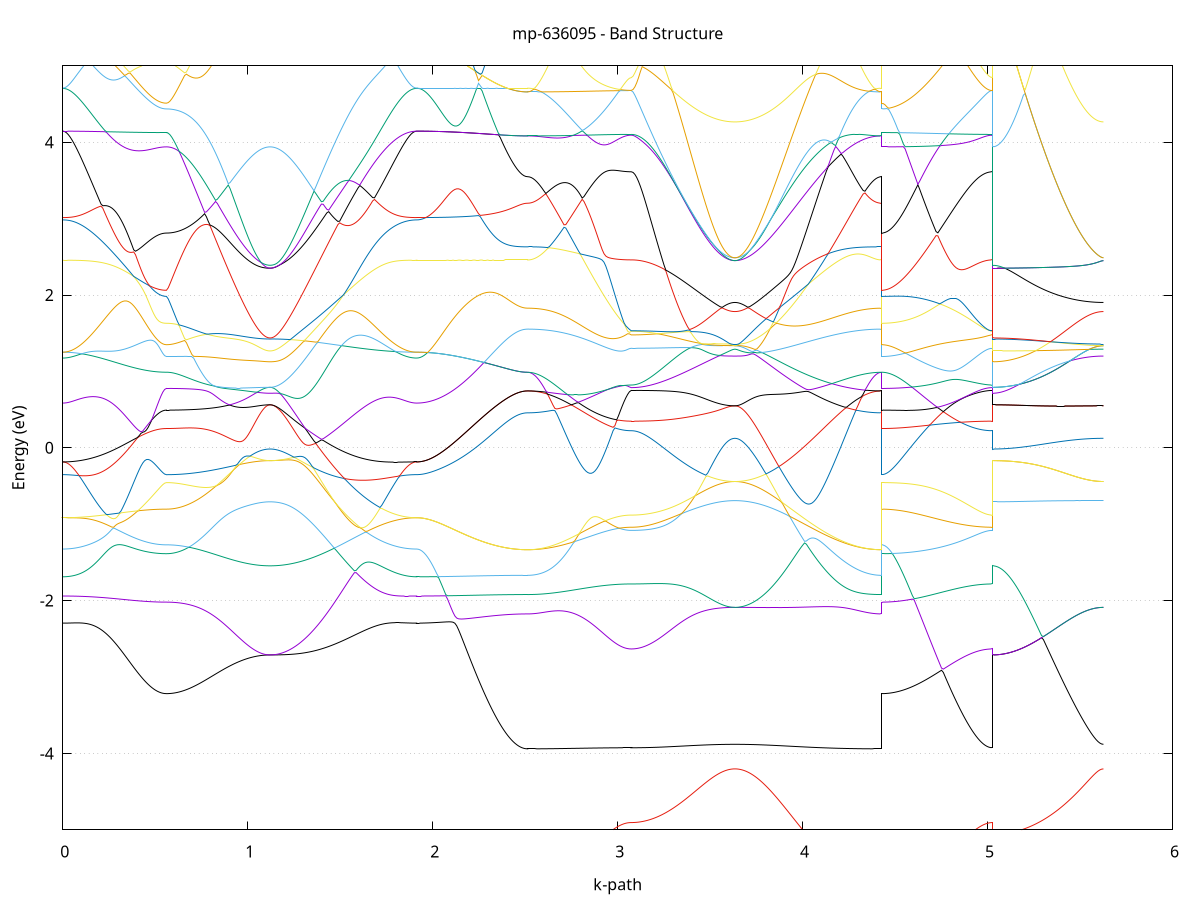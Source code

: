 set title 'mp-636095 - Band Structure'
set xlabel 'k-path'
set ylabel 'Energy (eV)'
set grid y
set yrange [-5:5]
set terminal png size 800,600
set output 'mp-636095_bands_gnuplot.png'
plot '-' using 1:2 with lines notitle, '-' using 1:2 with lines notitle, '-' using 1:2 with lines notitle, '-' using 1:2 with lines notitle, '-' using 1:2 with lines notitle, '-' using 1:2 with lines notitle, '-' using 1:2 with lines notitle, '-' using 1:2 with lines notitle, '-' using 1:2 with lines notitle, '-' using 1:2 with lines notitle, '-' using 1:2 with lines notitle, '-' using 1:2 with lines notitle, '-' using 1:2 with lines notitle, '-' using 1:2 with lines notitle, '-' using 1:2 with lines notitle, '-' using 1:2 with lines notitle, '-' using 1:2 with lines notitle, '-' using 1:2 with lines notitle, '-' using 1:2 with lines notitle, '-' using 1:2 with lines notitle, '-' using 1:2 with lines notitle, '-' using 1:2 with lines notitle, '-' using 1:2 with lines notitle, '-' using 1:2 with lines notitle, '-' using 1:2 with lines notitle, '-' using 1:2 with lines notitle, '-' using 1:2 with lines notitle, '-' using 1:2 with lines notitle, '-' using 1:2 with lines notitle, '-' using 1:2 with lines notitle, '-' using 1:2 with lines notitle, '-' using 1:2 with lines notitle, '-' using 1:2 with lines notitle, '-' using 1:2 with lines notitle, '-' using 1:2 with lines notitle, '-' using 1:2 with lines notitle, '-' using 1:2 with lines notitle, '-' using 1:2 with lines notitle, '-' using 1:2 with lines notitle, '-' using 1:2 with lines notitle, '-' using 1:2 with lines notitle, '-' using 1:2 with lines notitle, '-' using 1:2 with lines notitle, '-' using 1:2 with lines notitle, '-' using 1:2 with lines notitle, '-' using 1:2 with lines notitle, '-' using 1:2 with lines notitle, '-' using 1:2 with lines notitle, '-' using 1:2 with lines notitle, '-' using 1:2 with lines notitle, '-' using 1:2 with lines notitle, '-' using 1:2 with lines notitle, '-' using 1:2 with lines notitle, '-' using 1:2 with lines notitle, '-' using 1:2 with lines notitle, '-' using 1:2 with lines notitle, '-' using 1:2 with lines notitle, '-' using 1:2 with lines notitle, '-' using 1:2 with lines notitle, '-' using 1:2 with lines notitle, '-' using 1:2 with lines notitle, '-' using 1:2 with lines notitle, '-' using 1:2 with lines notitle, '-' using 1:2 with lines notitle
0.000000 -49.287549
0.009831 -49.287549
0.019662 -49.287549
0.029493 -49.287449
0.039324 -49.287349
0.049155 -49.287249
0.058986 -49.287049
0.068818 -49.286949
0.078649 -49.286749
0.088480 -49.286549
0.098311 -49.286249
0.108142 -49.286049
0.117973 -49.285749
0.127804 -49.285449
0.137635 -49.285049
0.147466 -49.284749
0.157297 -49.284349
0.167128 -49.283949
0.176959 -49.283549
0.186790 -49.283149
0.196622 -49.282649
0.206453 -49.282249
0.216284 -49.281749
0.226115 -49.281249
0.235946 -49.280749
0.245777 -49.280249
0.255608 -49.279749
0.265439 -49.279249
0.275270 -49.278749
0.285101 -49.278149
0.294932 -49.277649
0.304763 -49.277149
0.314594 -49.276549
0.324426 -49.276049
0.334257 -49.275549
0.344088 -49.274949
0.353919 -49.274449
0.363750 -49.273949
0.373581 -49.273449
0.383412 -49.272949
0.393243 -49.272449
0.403074 -49.271949
0.412905 -49.271549
0.422736 -49.271049
0.432567 -49.270649
0.442398 -49.270249
0.452230 -49.269849
0.462061 -49.269549
0.471892 -49.269149
0.481723 -49.268849
0.491554 -49.268649
0.501385 -49.268349
0.511216 -49.268149
0.521047 -49.267949
0.530878 -49.267849
0.540709 -49.267749
0.550540 -49.267749
0.560371 -49.267649
0.560371 -49.267649
0.570202 -49.267649
0.580034 -49.267649
0.589865 -49.267549
0.599696 -49.267449
0.609527 -49.267349
0.619358 -49.267249
0.629189 -49.267049
0.639020 -49.266849
0.648851 -49.266649
0.658682 -49.266449
0.668513 -49.266249
0.678344 -49.265949
0.688175 -49.265649
0.698006 -49.265349
0.707838 -49.265049
0.717669 -49.264649
0.727500 -49.264349
0.737331 -49.263949
0.747162 -49.263549
0.756993 -49.263149
0.766824 -49.262749
0.776655 -49.262249
0.786486 -49.261849
0.796317 -49.261349
0.806148 -49.260949
0.815979 -49.260449
0.825810 -49.259949
0.835642 -49.259549
0.845473 -49.259049
0.855304 -49.258549
0.865135 -49.258149
0.874966 -49.257649
0.884797 -49.257149
0.894628 -49.256749
0.904459 -49.256249
0.914290 -49.255849
0.924121 -49.255449
0.933952 -49.254949
0.943783 -49.254549
0.953614 -49.254149
0.963446 -49.253849
0.973277 -49.253449
0.983108 -49.253049
0.992939 -49.252749
1.002770 -49.252449
1.012601 -49.252149
1.022432 -49.251949
1.032263 -49.251649
1.042094 -49.251449
1.051925 -49.251249
1.061756 -49.251049
1.071587 -49.250949
1.081418 -49.250849
1.091250 -49.250749
1.101081 -49.250649
1.110912 -49.250649
1.120743 -49.250649
1.120743 -49.250649
1.130649 -49.250649
1.140555 -49.250649
1.150461 -49.250749
1.160367 -49.250849
1.170273 -49.250949
1.180179 -49.251149
1.190085 -49.251349
1.199991 -49.251549
1.209897 -49.251849
1.219803 -49.252149
1.229709 -49.252449
1.239615 -49.252749
1.249522 -49.253149
1.259428 -49.253449
1.269334 -49.253949
1.279240 -49.254349
1.289146 -49.254849
1.299052 -49.255249
1.308958 -49.255849
1.318864 -49.256349
1.328770 -49.256849
1.338676 -49.257449
1.348582 -49.258049
1.358488 -49.258649
1.368394 -49.259249
1.378300 -49.259849
1.388206 -49.260549
1.398112 -49.261149
1.408018 -49.261849
1.417925 -49.262549
1.427831 -49.263249
1.437737 -49.263949
1.447643 -49.264649
1.457549 -49.265349
1.467455 -49.266049
1.477361 -49.266749
1.487267 -49.267549
1.497173 -49.268249
1.507079 -49.268949
1.516985 -49.269649
1.526891 -49.270449
1.536797 -49.271149
1.546703 -49.271849
1.556609 -49.272549
1.566515 -49.273249
1.576422 -49.273949
1.586328 -49.274649
1.596234 -49.275349
1.606140 -49.276049
1.616046 -49.276649
1.625952 -49.277349
1.635858 -49.277949
1.645764 -49.278549
1.655670 -49.279149
1.665576 -49.279749
1.675482 -49.280349
1.685388 -49.280849
1.695294 -49.281449
1.705200 -49.281949
1.715106 -49.282449
1.725012 -49.282949
1.734918 -49.283349
1.744825 -49.283849
1.754731 -49.284249
1.764637 -49.284649
1.774543 -49.284949
1.784449 -49.285349
1.794355 -49.285649
1.804261 -49.285949
1.814167 -49.286249
1.824073 -49.286449
1.833979 -49.286749
1.843885 -49.286949
1.853791 -49.287049
1.863697 -49.287249
1.873603 -49.287349
1.883509 -49.287449
1.893415 -49.287549
1.903321 -49.287549
1.913228 -49.287549
1.913228 -49.287549
1.923064 -49.287549
1.932901 -49.287549
1.942738 -49.287549
1.952575 -49.287549
1.962412 -49.287549
1.972249 -49.287549
1.982086 -49.287549
1.991923 -49.287549
2.001760 -49.287549
2.011597 -49.287549
2.021434 -49.287549
2.031271 -49.287549
2.041108 -49.287549
2.050945 -49.287549
2.060782 -49.287549
2.070619 -49.287549
2.080456 -49.287549
2.090293 -49.287549
2.100130 -49.287549
2.109967 -49.287549
2.119804 -49.287549
2.129640 -49.287549
2.139477 -49.287549
2.149314 -49.287549
2.159151 -49.287549
2.168988 -49.287549
2.178825 -49.287549
2.188662 -49.287549
2.198499 -49.287549
2.208336 -49.287549
2.218173 -49.287549
2.228010 -49.287549
2.237847 -49.287549
2.247684 -49.287549
2.257521 -49.287549
2.267358 -49.287549
2.277195 -49.287549
2.287032 -49.287549
2.296869 -49.287549
2.306706 -49.287549
2.316543 -49.287549
2.326380 -49.287549
2.336216 -49.287549
2.346053 -49.287549
2.355890 -49.287549
2.365727 -49.287549
2.375564 -49.287549
2.385401 -49.287549
2.395238 -49.287549
2.405075 -49.287549
2.414912 -49.287549
2.424749 -49.287549
2.434586 -49.287549
2.444423 -49.287549
2.454260 -49.287549
2.464097 -49.287549
2.473934 -49.287549
2.483771 -49.287549
2.493608 -49.287549
2.503445 -49.287549
2.513282 -49.287549
2.513282 -49.287549
2.523113 -49.287549
2.532944 -49.287449
2.542775 -49.287449
2.552606 -49.287349
2.562437 -49.287249
2.572268 -49.287049
2.582099 -49.286849
2.591930 -49.286749
2.601761 -49.286449
2.611592 -49.286249
2.621423 -49.285949
2.631255 -49.285649
2.641086 -49.285349
2.650917 -49.285049
2.660748 -49.284749
2.670579 -49.284349
2.680410 -49.283949
2.690241 -49.283549
2.700072 -49.283149
2.709903 -49.282649
2.719734 -49.282249
2.729565 -49.281749
2.739396 -49.281249
2.749227 -49.280749
2.759059 -49.280249
2.768890 -49.279749
2.778721 -49.279249
2.788552 -49.278749
2.798383 -49.278149
2.808214 -49.277649
2.818045 -49.277149
2.827876 -49.276549
2.837707 -49.276049
2.847538 -49.275449
2.857369 -49.274949
2.867200 -49.274449
2.877031 -49.273949
2.886863 -49.273449
2.896694 -49.272949
2.906525 -49.272449
2.916356 -49.271949
2.926187 -49.271449
2.936018 -49.271049
2.945849 -49.270649
2.955680 -49.270249
2.965511 -49.269849
2.975342 -49.269449
2.985173 -49.269149
2.995004 -49.268849
3.004835 -49.268549
3.014667 -49.268349
3.024498 -49.268149
3.034329 -49.267949
3.044160 -49.267849
3.053991 -49.267749
3.063822 -49.267649
3.073653 -49.267649
3.073653 -49.267649
3.083484 -49.267649
3.093315 -49.267649
3.103146 -49.267549
3.112977 -49.267449
3.122808 -49.267349
3.132639 -49.267249
3.142471 -49.267049
3.152302 -49.266849
3.162133 -49.266649
3.171964 -49.266449
3.181795 -49.266149
3.191626 -49.265949
3.201457 -49.265649
3.211288 -49.265349
3.221119 -49.264949
3.230950 -49.264649
3.240781 -49.264249
3.250612 -49.263949
3.260443 -49.263549
3.270275 -49.263049
3.280106 -49.262649
3.289937 -49.262249
3.299768 -49.261849
3.309599 -49.261349
3.319430 -49.260949
3.329261 -49.260449
3.339092 -49.259949
3.348923 -49.259549
3.358754 -49.259049
3.368585 -49.258549
3.378416 -49.258049
3.388247 -49.257649
3.398079 -49.257149
3.407910 -49.256749
3.417741 -49.256249
3.427572 -49.255849
3.437403 -49.255349
3.447234 -49.254949
3.457065 -49.254549
3.466896 -49.254149
3.476727 -49.253749
3.486558 -49.253449
3.496389 -49.253049
3.506220 -49.252749
3.516051 -49.252449
3.525883 -49.252149
3.535714 -49.251849
3.545545 -49.251649
3.555376 -49.251449
3.565207 -49.251249
3.575038 -49.251049
3.584869 -49.250949
3.594700 -49.250749
3.604531 -49.250649
3.614362 -49.250649
3.624193 -49.250549
3.634024 -49.250549
3.634024 -49.250549
3.643930 -49.250549
3.653836 -49.250649
3.663743 -49.250749
3.673649 -49.250849
3.683555 -49.250949
3.693461 -49.251149
3.703367 -49.251349
3.713273 -49.251549
3.723179 -49.251749
3.733085 -49.252049
3.742991 -49.252349
3.752897 -49.252749
3.762803 -49.253049
3.772709 -49.253449
3.782615 -49.253849
3.792521 -49.254349
3.802427 -49.254749
3.812333 -49.255249
3.822239 -49.255749
3.832146 -49.256349
3.842052 -49.256849
3.851958 -49.257449
3.861864 -49.258049
3.871770 -49.258649
3.881676 -49.259249
3.891582 -49.259849
3.901488 -49.260549
3.911394 -49.261149
3.921300 -49.261849
3.931206 -49.262549
3.941112 -49.263249
3.951018 -49.263949
3.960924 -49.264649
3.970830 -49.265349
3.980736 -49.266049
3.990643 -49.266749
4.000549 -49.267449
4.010455 -49.268249
4.020361 -49.268949
4.030267 -49.269649
4.040173 -49.270349
4.050079 -49.271149
4.059985 -49.271849
4.069891 -49.272549
4.079797 -49.273249
4.089703 -49.273949
4.099609 -49.274649
4.109515 -49.275349
4.119421 -49.275949
4.129327 -49.276649
4.139233 -49.277249
4.149139 -49.277949
4.159046 -49.278549
4.168952 -49.279149
4.178858 -49.279749
4.188764 -49.280349
4.198670 -49.280849
4.208576 -49.281349
4.218482 -49.281949
4.228388 -49.282449
4.238294 -49.282849
4.248200 -49.283349
4.258106 -49.283749
4.268012 -49.284249
4.277918 -49.284649
4.287824 -49.284949
4.297730 -49.285349
4.307636 -49.285649
4.317542 -49.285949
4.327449 -49.286249
4.337355 -49.286449
4.347261 -49.286649
4.357167 -49.286849
4.367073 -49.287049
4.376979 -49.287249
4.386885 -49.287349
4.396791 -49.287449
4.406697 -49.287449
4.416603 -49.287549
4.426509 -49.287549
4.426509 -49.267649
4.436346 -49.267649
4.446183 -49.267649
4.456020 -49.267649
4.465857 -49.267649
4.475694 -49.267649
4.485531 -49.267649
4.495368 -49.267649
4.505205 -49.267649
4.515042 -49.267649
4.524879 -49.267649
4.534716 -49.267649
4.544553 -49.267649
4.554390 -49.267649
4.564226 -49.267649
4.574063 -49.267649
4.583900 -49.267649
4.593737 -49.267649
4.603574 -49.267649
4.613411 -49.267649
4.623248 -49.267649
4.633085 -49.267649
4.642922 -49.267649
4.652759 -49.267649
4.662596 -49.267649
4.672433 -49.267649
4.682270 -49.267649
4.692107 -49.267649
4.701944 -49.267649
4.711781 -49.267649
4.721618 -49.267649
4.731455 -49.267649
4.741292 -49.267649
4.751129 -49.267649
4.760966 -49.267649
4.770802 -49.267649
4.780639 -49.267649
4.790476 -49.267649
4.800313 -49.267649
4.810150 -49.267649
4.819987 -49.267649
4.829824 -49.267649
4.839661 -49.267649
4.849498 -49.267649
4.859335 -49.267649
4.869172 -49.267649
4.879009 -49.267649
4.888846 -49.267649
4.898683 -49.267649
4.908520 -49.267649
4.918357 -49.267649
4.928194 -49.267649
4.938031 -49.267649
4.947868 -49.267649
4.957705 -49.267649
4.967541 -49.267649
4.977378 -49.267649
4.987215 -49.267649
4.997052 -49.267649
5.006889 -49.267649
5.016726 -49.267649
5.026563 -49.267649
5.026563 -49.250649
5.036400 -49.250649
5.046237 -49.250649
5.056074 -49.250649
5.065911 -49.250649
5.075748 -49.250649
5.085585 -49.250549
5.095422 -49.250649
5.105259 -49.250549
5.115096 -49.250549
5.124933 -49.250549
5.134770 -49.250549
5.144607 -49.250549
5.154444 -49.250549
5.164281 -49.250549
5.174117 -49.250549
5.183954 -49.250549
5.193791 -49.250549
5.203628 -49.250549
5.213465 -49.250549
5.223302 -49.250549
5.233139 -49.250549
5.242976 -49.250549
5.252813 -49.250549
5.262650 -49.250549
5.272487 -49.250549
5.282324 -49.250549
5.292161 -49.250549
5.301998 -49.250549
5.311835 -49.250549
5.321672 -49.250549
5.331509 -49.250549
5.341346 -49.250549
5.351183 -49.250549
5.361020 -49.250549
5.370857 -49.250549
5.380693 -49.250549
5.390530 -49.250549
5.400367 -49.250549
5.410204 -49.250549
5.420041 -49.250549
5.429878 -49.250549
5.439715 -49.250549
5.449552 -49.250549
5.459389 -49.250549
5.469226 -49.250549
5.479063 -49.250549
5.488900 -49.250549
5.498737 -49.250549
5.508574 -49.250549
5.518411 -49.250549
5.528248 -49.250549
5.538085 -49.250549
5.547922 -49.250549
5.557759 -49.250549
5.567596 -49.250549
5.577433 -49.250549
5.587269 -49.250549
5.597106 -49.250549
5.606943 -49.250549
5.616780 -49.250549
5.626617 -49.250549
e
0.000000 -49.247349
0.009831 -49.247349
0.019662 -49.247349
0.029493 -49.247349
0.039324 -49.247349
0.049155 -49.247349
0.058986 -49.247349
0.068818 -49.247349
0.078649 -49.247449
0.088480 -49.247449
0.098311 -49.247449
0.108142 -49.247449
0.117973 -49.247549
0.127804 -49.247549
0.137635 -49.247549
0.147466 -49.247649
0.157297 -49.247649
0.167128 -49.247749
0.176959 -49.247749
0.186790 -49.247849
0.196622 -49.247849
0.206453 -49.247949
0.216284 -49.247949
0.226115 -49.248049
0.235946 -49.248149
0.245777 -49.248149
0.255608 -49.248249
0.265439 -49.248349
0.275270 -49.248449
0.285101 -49.248549
0.294932 -49.248649
0.304763 -49.248649
0.314594 -49.248749
0.324426 -49.248849
0.334257 -49.248949
0.344088 -49.249049
0.353919 -49.249249
0.363750 -49.249349
0.373581 -49.249449
0.383412 -49.249549
0.393243 -49.249649
0.403074 -49.249749
0.412905 -49.249849
0.422736 -49.250049
0.432567 -49.250149
0.442398 -49.250249
0.452230 -49.250349
0.462061 -49.250449
0.471892 -49.250549
0.481723 -49.250649
0.491554 -49.250749
0.501385 -49.250849
0.511216 -49.250849
0.521047 -49.250949
0.530878 -49.250949
0.540709 -49.251049
0.550540 -49.251049
0.560371 -49.251049
0.560371 -49.251049
0.570202 -49.251049
0.580034 -49.251049
0.589865 -49.251049
0.599696 -49.251049
0.609527 -49.251049
0.619358 -49.251049
0.629189 -49.251049
0.639020 -49.251049
0.648851 -49.251049
0.658682 -49.251049
0.668513 -49.251049
0.678344 -49.250949
0.688175 -49.250949
0.698006 -49.250949
0.707838 -49.250949
0.717669 -49.250949
0.727500 -49.250949
0.737331 -49.250949
0.747162 -49.250949
0.756993 -49.250949
0.766824 -49.250949
0.776655 -49.250849
0.786486 -49.250849
0.796317 -49.250849
0.806148 -49.250849
0.815979 -49.250849
0.825810 -49.250849
0.835642 -49.250849
0.845473 -49.250849
0.855304 -49.250849
0.865135 -49.250749
0.874966 -49.250749
0.884797 -49.250749
0.894628 -49.250749
0.904459 -49.250749
0.914290 -49.250749
0.924121 -49.250749
0.933952 -49.250749
0.943783 -49.250749
0.953614 -49.250649
0.963446 -49.250649
0.973277 -49.250649
0.983108 -49.250649
0.992939 -49.250649
1.002770 -49.250649
1.012601 -49.250649
1.022432 -49.250649
1.032263 -49.250649
1.042094 -49.250649
1.051925 -49.250649
1.061756 -49.250649
1.071587 -49.250649
1.081418 -49.250649
1.091250 -49.250649
1.101081 -49.250649
1.110912 -49.250649
1.120743 -49.250649
1.120743 -49.250649
1.130649 -49.250549
1.140555 -49.250549
1.150461 -49.250549
1.160367 -49.250549
1.170273 -49.250549
1.180179 -49.250549
1.190085 -49.250549
1.199991 -49.250549
1.209897 -49.250449
1.219803 -49.250449
1.229709 -49.250449
1.239615 -49.250449
1.249522 -49.250349
1.259428 -49.250349
1.269334 -49.250349
1.279240 -49.250249
1.289146 -49.250249
1.299052 -49.250249
1.308958 -49.250149
1.318864 -49.250149
1.328770 -49.250049
1.338676 -49.250049
1.348582 -49.249949
1.358488 -49.249949
1.368394 -49.249849
1.378300 -49.249849
1.388206 -49.249749
1.398112 -49.249749
1.408018 -49.249649
1.417925 -49.249549
1.427831 -49.249549
1.437737 -49.249449
1.447643 -49.249449
1.457549 -49.249349
1.467455 -49.249249
1.477361 -49.249249
1.487267 -49.249149
1.497173 -49.249049
1.507079 -49.249049
1.516985 -49.248949
1.526891 -49.248949
1.536797 -49.248849
1.546703 -49.248749
1.556609 -49.248749
1.566515 -49.248649
1.576422 -49.248549
1.586328 -49.248549
1.596234 -49.248449
1.606140 -49.248449
1.616046 -49.248349
1.625952 -49.248249
1.635858 -49.248249
1.645764 -49.248149
1.655670 -49.248149
1.665576 -49.248049
1.675482 -49.248049
1.685388 -49.247949
1.695294 -49.247949
1.705200 -49.247849
1.715106 -49.247849
1.725012 -49.247749
1.734918 -49.247749
1.744825 -49.247649
1.754731 -49.247649
1.764637 -49.247649
1.774543 -49.247549
1.784449 -49.247549
1.794355 -49.247549
1.804261 -49.247449
1.814167 -49.247449
1.824073 -49.247449
1.833979 -49.247449
1.843885 -49.247349
1.853791 -49.247349
1.863697 -49.247349
1.873603 -49.247349
1.883509 -49.247349
1.893415 -49.247349
1.903321 -49.247349
1.913228 -49.247349
1.913228 -49.247349
1.923064 -49.247349
1.932901 -49.247349
1.942738 -49.247349
1.952575 -49.247349
1.962412 -49.247349
1.972249 -49.247349
1.982086 -49.247349
1.991923 -49.247349
2.001760 -49.247349
2.011597 -49.247349
2.021434 -49.247349
2.031271 -49.247349
2.041108 -49.247349
2.050945 -49.247349
2.060782 -49.247349
2.070619 -49.247349
2.080456 -49.247349
2.090293 -49.247349
2.100130 -49.247349
2.109967 -49.247349
2.119804 -49.247349
2.129640 -49.247349
2.139477 -49.247349
2.149314 -49.247349
2.159151 -49.247349
2.168988 -49.247349
2.178825 -49.247349
2.188662 -49.247349
2.198499 -49.247349
2.208336 -49.247349
2.218173 -49.247349
2.228010 -49.247349
2.237847 -49.247349
2.247684 -49.247349
2.257521 -49.247349
2.267358 -49.247349
2.277195 -49.247349
2.287032 -49.247349
2.296869 -49.247349
2.306706 -49.247349
2.316543 -49.247349
2.326380 -49.247349
2.336216 -49.247349
2.346053 -49.247349
2.355890 -49.247349
2.365727 -49.247349
2.375564 -49.247349
2.385401 -49.247349
2.395238 -49.247349
2.405075 -49.247349
2.414912 -49.247349
2.424749 -49.247349
2.434586 -49.247349
2.444423 -49.247349
2.454260 -49.247349
2.464097 -49.247349
2.473934 -49.247349
2.483771 -49.247349
2.493608 -49.247349
2.503445 -49.247349
2.513282 -49.247349
2.513282 -49.247349
2.523113 -49.247349
2.532944 -49.247349
2.542775 -49.247349
2.552606 -49.247349
2.562437 -49.247349
2.572268 -49.247349
2.582099 -49.247349
2.591930 -49.247349
2.601761 -49.247449
2.611592 -49.247449
2.621423 -49.247449
2.631255 -49.247449
2.641086 -49.247549
2.650917 -49.247549
2.660748 -49.247649
2.670579 -49.247649
2.680410 -49.247649
2.690241 -49.247749
2.700072 -49.247749
2.709903 -49.247849
2.719734 -49.247949
2.729565 -49.247949
2.739396 -49.248049
2.749227 -49.248049
2.759059 -49.248149
2.768890 -49.248249
2.778721 -49.248349
2.788552 -49.248449
2.798383 -49.248449
2.808214 -49.248549
2.818045 -49.248649
2.827876 -49.248749
2.837707 -49.248849
2.847538 -49.248949
2.857369 -49.249049
2.867200 -49.249149
2.877031 -49.249249
2.886863 -49.249449
2.896694 -49.249549
2.906525 -49.249649
2.916356 -49.249749
2.926187 -49.249849
2.936018 -49.249949
2.945849 -49.250149
2.955680 -49.250249
2.965511 -49.250349
2.975342 -49.250449
2.985173 -49.250549
2.995004 -49.250649
3.004835 -49.250749
3.014667 -49.250749
3.024498 -49.250849
3.034329 -49.250949
3.044160 -49.250949
3.053991 -49.250949
3.063822 -49.251049
3.073653 -49.251049
3.073653 -49.251049
3.083484 -49.251049
3.093315 -49.251049
3.103146 -49.251049
3.112977 -49.251049
3.122808 -49.251049
3.132639 -49.251049
3.142471 -49.251049
3.152302 -49.250949
3.162133 -49.250949
3.171964 -49.250949
3.181795 -49.250949
3.191626 -49.250949
3.201457 -49.250949
3.211288 -49.250949
3.221119 -49.250949
3.230950 -49.250949
3.240781 -49.250949
3.250612 -49.250949
3.260443 -49.250949
3.270275 -49.250849
3.280106 -49.250849
3.289937 -49.250849
3.299768 -49.250849
3.309599 -49.250849
3.319430 -49.250849
3.329261 -49.250849
3.339092 -49.250849
3.348923 -49.250849
3.358754 -49.250749
3.368585 -49.250749
3.378416 -49.250749
3.388247 -49.250749
3.398079 -49.250749
3.407910 -49.250749
3.417741 -49.250749
3.427572 -49.250749
3.437403 -49.250749
3.447234 -49.250649
3.457065 -49.250649
3.466896 -49.250649
3.476727 -49.250649
3.486558 -49.250649
3.496389 -49.250649
3.506220 -49.250649
3.516051 -49.250649
3.525883 -49.250649
3.535714 -49.250649
3.545545 -49.250649
3.555376 -49.250649
3.565207 -49.250549
3.575038 -49.250549
3.584869 -49.250549
3.594700 -49.250549
3.604531 -49.250549
3.614362 -49.250549
3.624193 -49.250549
3.634024 -49.250549
3.634024 -49.250549
3.643930 -49.250549
3.653836 -49.250549
3.663743 -49.250549
3.673649 -49.250549
3.683555 -49.250549
3.693461 -49.250549
3.703367 -49.250549
3.713273 -49.250449
3.723179 -49.250449
3.733085 -49.250449
3.742991 -49.250449
3.752897 -49.250449
3.762803 -49.250349
3.772709 -49.250349
3.782615 -49.250349
3.792521 -49.250249
3.802427 -49.250249
3.812333 -49.250149
3.822239 -49.250149
3.832146 -49.250149
3.842052 -49.250049
3.851958 -49.250049
3.861864 -49.249949
3.871770 -49.249949
3.881676 -49.249849
3.891582 -49.249749
3.901488 -49.249749
3.911394 -49.249649
3.921300 -49.249649
3.931206 -49.249549
3.941112 -49.249549
3.951018 -49.249449
3.960924 -49.249349
3.970830 -49.249349
3.980736 -49.249249
3.990643 -49.249249
4.000549 -49.249149
4.010455 -49.249049
4.020361 -49.249049
4.030267 -49.248949
4.040173 -49.248849
4.050079 -49.248849
4.059985 -49.248749
4.069891 -49.248649
4.079797 -49.248649
4.089703 -49.248549
4.099609 -49.248549
4.109515 -49.248449
4.119421 -49.248349
4.129327 -49.248349
4.139233 -49.248249
4.149139 -49.248249
4.159046 -49.248149
4.168952 -49.248049
4.178858 -49.248049
4.188764 -49.247949
4.198670 -49.247949
4.208576 -49.247849
4.218482 -49.247849
4.228388 -49.247749
4.238294 -49.247749
4.248200 -49.247749
4.258106 -49.247649
4.268012 -49.247649
4.277918 -49.247549
4.287824 -49.247549
4.297730 -49.247549
4.307636 -49.247449
4.317542 -49.247449
4.327449 -49.247449
4.337355 -49.247449
4.347261 -49.247349
4.357167 -49.247349
4.367073 -49.247349
4.376979 -49.247349
4.386885 -49.247349
4.396791 -49.247349
4.406697 -49.247349
4.416603 -49.247349
4.426509 -49.247349
4.426509 -49.251049
4.436346 -49.251049
4.446183 -49.251049
4.456020 -49.251049
4.465857 -49.251049
4.475694 -49.251049
4.485531 -49.251049
4.495368 -49.251049
4.505205 -49.251049
4.515042 -49.251049
4.524879 -49.251049
4.534716 -49.251049
4.544553 -49.251049
4.554390 -49.251049
4.564226 -49.251049
4.574063 -49.251049
4.583900 -49.251049
4.593737 -49.251049
4.603574 -49.251049
4.613411 -49.251049
4.623248 -49.251049
4.633085 -49.251049
4.642922 -49.251049
4.652759 -49.251049
4.662596 -49.251049
4.672433 -49.251049
4.682270 -49.251049
4.692107 -49.251049
4.701944 -49.251049
4.711781 -49.251049
4.721618 -49.251049
4.731455 -49.251049
4.741292 -49.251049
4.751129 -49.251049
4.760966 -49.251049
4.770802 -49.251049
4.780639 -49.251049
4.790476 -49.251049
4.800313 -49.251049
4.810150 -49.251049
4.819987 -49.251049
4.829824 -49.251049
4.839661 -49.251049
4.849498 -49.251049
4.859335 -49.251049
4.869172 -49.251049
4.879009 -49.251049
4.888846 -49.251049
4.898683 -49.251049
4.908520 -49.251049
4.918357 -49.251049
4.928194 -49.251049
4.938031 -49.251049
4.947868 -49.251049
4.957705 -49.251049
4.967541 -49.251049
4.977378 -49.251049
4.987215 -49.251049
4.997052 -49.251049
5.006889 -49.251049
5.016726 -49.251049
5.026563 -49.251049
5.026563 -49.250649
5.036400 -49.250649
5.046237 -49.250649
5.056074 -49.250649
5.065911 -49.250649
5.075748 -49.250649
5.085585 -49.250549
5.095422 -49.250649
5.105259 -49.250549
5.115096 -49.250549
5.124933 -49.250549
5.134770 -49.250549
5.144607 -49.250549
5.154444 -49.250549
5.164281 -49.250549
5.174117 -49.250549
5.183954 -49.250549
5.193791 -49.250549
5.203628 -49.250549
5.213465 -49.250549
5.223302 -49.250549
5.233139 -49.250549
5.242976 -49.250549
5.252813 -49.250549
5.262650 -49.250549
5.272487 -49.250549
5.282324 -49.250549
5.292161 -49.250549
5.301998 -49.250549
5.311835 -49.250549
5.321672 -49.250549
5.331509 -49.250549
5.341346 -49.250549
5.351183 -49.250549
5.361020 -49.250549
5.370857 -49.250549
5.380693 -49.250549
5.390530 -49.250549
5.400367 -49.250549
5.410204 -49.250549
5.420041 -49.250549
5.429878 -49.250549
5.439715 -49.250549
5.449552 -49.250549
5.459389 -49.250549
5.469226 -49.250549
5.479063 -49.250549
5.488900 -49.250549
5.498737 -49.250549
5.508574 -49.250549
5.518411 -49.250549
5.528248 -49.250549
5.538085 -49.250549
5.547922 -49.250549
5.557759 -49.250549
5.567596 -49.250549
5.577433 -49.250549
5.587269 -49.250549
5.597106 -49.250549
5.606943 -49.250549
5.616780 -49.250549
5.626617 -49.250549
e
0.000000 -48.673049
0.009831 -48.673149
0.019662 -48.673149
0.029493 -48.673249
0.039324 -48.673349
0.049155 -48.673449
0.058986 -48.673549
0.068818 -48.673749
0.078649 -48.673949
0.088480 -48.674149
0.098311 -48.674449
0.108142 -48.674649
0.117973 -48.674949
0.127804 -48.675349
0.137635 -48.675649
0.147466 -48.675949
0.157297 -48.676349
0.167128 -48.676749
0.176959 -48.677149
0.186790 -48.677549
0.196622 -48.678049
0.206453 -48.678449
0.216284 -48.678949
0.226115 -48.679449
0.235946 -48.679949
0.245777 -48.680449
0.255608 -48.680849
0.265439 -48.681449
0.275270 -48.681949
0.285101 -48.682449
0.294932 -48.682949
0.304763 -48.683449
0.314594 -48.683949
0.324426 -48.684449
0.334257 -48.684949
0.344088 -48.685349
0.353919 -48.685849
0.363750 -48.686349
0.373581 -48.686749
0.383412 -48.687249
0.393243 -48.687649
0.403074 -48.688049
0.412905 -48.688449
0.422736 -48.688749
0.432567 -48.689149
0.442398 -48.689449
0.452230 -48.689749
0.462061 -48.690049
0.471892 -48.690349
0.481723 -48.690549
0.491554 -48.690749
0.501385 -48.690949
0.511216 -48.691049
0.521047 -48.691249
0.530878 -48.691349
0.540709 -48.691349
0.550540 -48.691449
0.560371 -48.691449
0.560371 -48.691449
0.570202 -48.691449
0.580034 -48.691549
0.589865 -48.691549
0.599696 -48.691649
0.609527 -48.691849
0.619358 -48.691949
0.629189 -48.692149
0.639020 -48.692349
0.648851 -48.692649
0.658682 -48.692849
0.668513 -48.693149
0.678344 -48.693449
0.688175 -48.693849
0.698006 -48.694149
0.707838 -48.694549
0.717669 -48.694949
0.727500 -48.695349
0.737331 -48.695849
0.747162 -48.696249
0.756993 -48.696749
0.766824 -48.697249
0.776655 -48.697749
0.786486 -48.698249
0.796317 -48.698749
0.806148 -48.699249
0.815979 -48.699849
0.825810 -48.700349
0.835642 -48.700849
0.845473 -48.701449
0.855304 -48.701949
0.865135 -48.702549
0.874966 -48.703049
0.884797 -48.703549
0.894628 -48.704149
0.904459 -48.704649
0.914290 -48.705149
0.924121 -48.705649
0.933952 -48.706149
0.943783 -48.706649
0.953614 -48.707049
0.963446 -48.707449
0.973277 -48.707949
0.983108 -48.708349
0.992939 -48.708649
1.002770 -48.709049
1.012601 -48.709349
1.022432 -48.709649
1.032263 -48.709949
1.042094 -48.710249
1.051925 -48.710449
1.061756 -48.710649
1.071587 -48.710749
1.081418 -48.710949
1.091250 -48.711049
1.101081 -48.711149
1.110912 -48.711149
1.120743 -48.711149
1.120743 -48.711149
1.130649 -48.711149
1.140555 -48.711149
1.150461 -48.711049
1.160367 -48.710949
1.170273 -48.710749
1.180179 -48.710649
1.190085 -48.710449
1.199991 -48.710149
1.209897 -48.709949
1.219803 -48.709649
1.229709 -48.709349
1.239615 -48.708949
1.249522 -48.708549
1.259428 -48.708149
1.269334 -48.707749
1.279240 -48.707349
1.289146 -48.706849
1.299052 -48.706349
1.308958 -48.705849
1.318864 -48.705249
1.328770 -48.704749
1.338676 -48.704149
1.348582 -48.703549
1.358488 -48.702949
1.368394 -48.702249
1.378300 -48.701649
1.388206 -48.700949
1.398112 -48.700249
1.408018 -48.699549
1.417925 -48.698849
1.427831 -48.698149
1.437737 -48.697449
1.447643 -48.696749
1.457549 -48.695949
1.467455 -48.695249
1.477361 -48.694549
1.487267 -48.693749
1.497173 -48.693049
1.507079 -48.692249
1.516985 -48.691549
1.526891 -48.690749
1.536797 -48.690049
1.546703 -48.689349
1.556609 -48.688549
1.566515 -48.687849
1.576422 -48.687149
1.586328 -48.686449
1.596234 -48.685749
1.606140 -48.685049
1.616046 -48.684349
1.625952 -48.683649
1.635858 -48.683049
1.645764 -48.682349
1.655670 -48.681749
1.665576 -48.681149
1.675482 -48.680549
1.685388 -48.679949
1.695294 -48.679449
1.705200 -48.678949
1.715106 -48.678349
1.725012 -48.677849
1.734918 -48.677449
1.744825 -48.676949
1.754731 -48.676549
1.764637 -48.676149
1.774543 -48.675749
1.784449 -48.675349
1.794355 -48.675049
1.804261 -48.674749
1.814167 -48.674449
1.824073 -48.674249
1.833979 -48.673949
1.843885 -48.673749
1.853791 -48.673549
1.863697 -48.673449
1.873603 -48.673349
1.883509 -48.673249
1.893415 -48.673149
1.903321 -48.673149
1.913228 -48.673049
1.913228 -48.673049
1.923064 -48.673049
1.932901 -48.673049
1.942738 -48.673049
1.952575 -48.673049
1.962412 -48.673049
1.972249 -48.673049
1.982086 -48.673049
1.991923 -48.673049
2.001760 -48.673049
2.011597 -48.673049
2.021434 -48.673049
2.031271 -48.673049
2.041108 -48.673049
2.050945 -48.673049
2.060782 -48.673049
2.070619 -48.673049
2.080456 -48.673049
2.090293 -48.673049
2.100130 -48.673049
2.109967 -48.673049
2.119804 -48.673049
2.129640 -48.673049
2.139477 -48.673049
2.149314 -48.673049
2.159151 -48.673049
2.168988 -48.673049
2.178825 -48.673049
2.188662 -48.673049
2.198499 -48.673049
2.208336 -48.673049
2.218173 -48.673049
2.228010 -48.673049
2.237847 -48.673049
2.247684 -48.673049
2.257521 -48.673049
2.267358 -48.673049
2.277195 -48.673049
2.287032 -48.673049
2.296869 -48.673049
2.306706 -48.673049
2.316543 -48.673049
2.326380 -48.673049
2.336216 -48.673049
2.346053 -48.673049
2.355890 -48.673049
2.365727 -48.673049
2.375564 -48.673049
2.385401 -48.673049
2.395238 -48.673049
2.405075 -48.673049
2.414912 -48.673049
2.424749 -48.673049
2.434586 -48.673049
2.444423 -48.673049
2.454260 -48.673049
2.464097 -48.673049
2.473934 -48.673049
2.483771 -48.673049
2.493608 -48.673049
2.503445 -48.673049
2.513282 -48.673049
2.513282 -48.673049
2.523113 -48.673049
2.532944 -48.673149
2.542775 -48.673149
2.552606 -48.673249
2.562437 -48.673449
2.572268 -48.673549
2.582099 -48.673749
2.591930 -48.673949
2.601761 -48.674149
2.611592 -48.674449
2.621423 -48.674649
2.631255 -48.674949
2.641086 -48.675249
2.650917 -48.675649
2.660748 -48.675949
2.670579 -48.676349
2.680410 -48.676749
2.690241 -48.677149
2.700072 -48.677549
2.709903 -48.678049
2.719734 -48.678449
2.729565 -48.678949
2.739396 -48.679449
2.749227 -48.679849
2.759059 -48.680349
2.768890 -48.680849
2.778721 -48.681349
2.788552 -48.681849
2.798383 -48.682349
2.808214 -48.682849
2.818045 -48.683449
2.827876 -48.683949
2.837707 -48.684349
2.847538 -48.684849
2.857369 -48.685349
2.867200 -48.685849
2.877031 -48.686349
2.886863 -48.686749
2.896694 -48.687149
2.906525 -48.687649
2.916356 -48.688049
2.926187 -48.688449
2.936018 -48.688749
2.945849 -48.689149
2.955680 -48.689449
2.965511 -48.689749
2.975342 -48.690049
2.985173 -48.690349
2.995004 -48.690549
3.004835 -48.690749
3.014667 -48.690949
3.024498 -48.691049
3.034329 -48.691249
3.044160 -48.691349
3.053991 -48.691349
3.063822 -48.691449
3.073653 -48.691449
3.073653 -48.691449
3.083484 -48.691449
3.093315 -48.691449
3.103146 -48.691549
3.112977 -48.691649
3.122808 -48.691749
3.132639 -48.691949
3.142471 -48.692149
3.152302 -48.692349
3.162133 -48.692549
3.171964 -48.692849
3.181795 -48.693149
3.191626 -48.693449
3.201457 -48.693749
3.211288 -48.694149
3.221119 -48.694549
3.230950 -48.694949
3.240781 -48.695349
3.250612 -48.695749
3.260443 -48.696249
3.270275 -48.696749
3.280106 -48.697249
3.289937 -48.697749
3.299768 -48.698249
3.309599 -48.698749
3.319430 -48.699249
3.329261 -48.699749
3.339092 -48.700349
3.348923 -48.700849
3.358754 -48.701449
3.368585 -48.701949
3.378416 -48.702549
3.388247 -48.703049
3.398079 -48.703549
3.407910 -48.704149
3.417741 -48.704649
3.427572 -48.705149
3.437403 -48.705649
3.447234 -48.706149
3.457065 -48.706549
3.466896 -48.707049
3.476727 -48.707449
3.486558 -48.707849
3.496389 -48.708249
3.506220 -48.708649
3.516051 -48.709049
3.525883 -48.709349
3.535714 -48.709649
3.545545 -48.709949
3.555376 -48.710149
3.565207 -48.710449
3.575038 -48.710649
3.584869 -48.710749
3.594700 -48.710949
3.604531 -48.711049
3.614362 -48.711049
3.624193 -48.711149
3.634024 -48.711149
3.634024 -48.711149
3.643930 -48.711149
3.653836 -48.711049
3.663743 -48.711049
3.673649 -48.710949
3.683555 -48.710749
3.693461 -48.710549
3.703367 -48.710349
3.713273 -48.710149
3.723179 -48.709949
3.733085 -48.709649
3.742991 -48.709249
3.752897 -48.708949
3.762803 -48.708549
3.772709 -48.708149
3.782615 -48.707749
3.792521 -48.707249
3.802427 -48.706849
3.812333 -48.706349
3.822239 -48.705849
3.832146 -48.705249
3.842052 -48.704649
3.851958 -48.704149
3.861864 -48.703549
3.871770 -48.702849
3.881676 -48.702249
3.891582 -48.701649
3.901488 -48.700949
3.911394 -48.700249
3.921300 -48.699549
3.931206 -48.698849
3.941112 -48.698149
3.951018 -48.697449
3.960924 -48.696749
3.970830 -48.695949
3.980736 -48.695249
3.990643 -48.694449
4.000549 -48.693749
4.010455 -48.693049
4.020361 -48.692249
4.030267 -48.691549
4.040173 -48.690749
4.050079 -48.690049
4.059985 -48.689249
4.069891 -48.688549
4.079797 -48.687849
4.089703 -48.687149
4.099609 -48.686349
4.109515 -48.685649
4.119421 -48.685049
4.129327 -48.684349
4.139233 -48.683649
4.149139 -48.683049
4.159046 -48.682349
4.168952 -48.681749
4.178858 -48.681149
4.188764 -48.680549
4.198670 -48.679949
4.208576 -48.679449
4.218482 -48.678849
4.228388 -48.678349
4.238294 -48.677849
4.248200 -48.677349
4.258106 -48.676949
4.268012 -48.676549
4.277918 -48.676149
4.287824 -48.675749
4.297730 -48.675349
4.307636 -48.675049
4.317542 -48.674749
4.327449 -48.674449
4.337355 -48.674149
4.347261 -48.673949
4.357167 -48.673749
4.367073 -48.673549
4.376979 -48.673449
4.386885 -48.673249
4.396791 -48.673249
4.406697 -48.673149
4.416603 -48.673049
4.426509 -48.673049
4.426509 -48.691449
4.436346 -48.691449
4.446183 -48.691449
4.456020 -48.691449
4.465857 -48.691449
4.475694 -48.691449
4.485531 -48.691449
4.495368 -48.691449
4.505205 -48.691449
4.515042 -48.691449
4.524879 -48.691449
4.534716 -48.691449
4.544553 -48.691449
4.554390 -48.691449
4.564226 -48.691449
4.574063 -48.691449
4.583900 -48.691449
4.593737 -48.691449
4.603574 -48.691449
4.613411 -48.691449
4.623248 -48.691449
4.633085 -48.691449
4.642922 -48.691449
4.652759 -48.691449
4.662596 -48.691449
4.672433 -48.691449
4.682270 -48.691449
4.692107 -48.691449
4.701944 -48.691449
4.711781 -48.691449
4.721618 -48.691449
4.731455 -48.691449
4.741292 -48.691449
4.751129 -48.691449
4.760966 -48.691449
4.770802 -48.691449
4.780639 -48.691449
4.790476 -48.691449
4.800313 -48.691449
4.810150 -48.691449
4.819987 -48.691449
4.829824 -48.691449
4.839661 -48.691449
4.849498 -48.691449
4.859335 -48.691449
4.869172 -48.691449
4.879009 -48.691449
4.888846 -48.691449
4.898683 -48.691449
4.908520 -48.691449
4.918357 -48.691449
4.928194 -48.691449
4.938031 -48.691449
4.947868 -48.691449
4.957705 -48.691449
4.967541 -48.691449
4.977378 -48.691449
4.987215 -48.691449
4.997052 -48.691449
5.006889 -48.691449
5.016726 -48.691449
5.026563 -48.691449
5.026563 -48.711149
5.036400 -48.711149
5.046237 -48.711149
5.056074 -48.711149
5.065911 -48.711149
5.075748 -48.711149
5.085585 -48.711149
5.095422 -48.711149
5.105259 -48.711149
5.115096 -48.711149
5.124933 -48.711149
5.134770 -48.711149
5.144607 -48.711149
5.154444 -48.711149
5.164281 -48.711149
5.174117 -48.711149
5.183954 -48.711149
5.193791 -48.711149
5.203628 -48.711149
5.213465 -48.711149
5.223302 -48.711149
5.233139 -48.711149
5.242976 -48.711149
5.252813 -48.711149
5.262650 -48.711149
5.272487 -48.711149
5.282324 -48.711149
5.292161 -48.711149
5.301998 -48.711149
5.311835 -48.711149
5.321672 -48.711149
5.331509 -48.711149
5.341346 -48.711149
5.351183 -48.711149
5.361020 -48.711149
5.370857 -48.711149
5.380693 -48.711149
5.390530 -48.711149
5.400367 -48.711149
5.410204 -48.711149
5.420041 -48.711149
5.429878 -48.711149
5.439715 -48.711149
5.449552 -48.711149
5.459389 -48.711149
5.469226 -48.711149
5.479063 -48.711149
5.488900 -48.711149
5.498737 -48.711149
5.508574 -48.711149
5.518411 -48.711149
5.528248 -48.711149
5.538085 -48.711149
5.547922 -48.711149
5.557759 -48.711149
5.567596 -48.711149
5.577433 -48.711149
5.587269 -48.711149
5.597106 -48.711149
5.606943 -48.711149
5.616780 -48.711149
5.626617 -48.711149
e
0.000000 -27.827149
0.009831 -27.827149
0.019662 -27.827149
0.029493 -27.827049
0.039324 -27.826949
0.049155 -27.826849
0.058986 -27.826749
0.068818 -27.826549
0.078649 -27.826449
0.088480 -27.826249
0.098311 -27.825949
0.108142 -27.825749
0.117973 -27.825449
0.127804 -27.825249
0.137635 -27.824949
0.147466 -27.824549
0.157297 -27.824249
0.167128 -27.823949
0.176959 -27.823549
0.186790 -27.823149
0.196622 -27.822749
0.206453 -27.822349
0.216284 -27.821949
0.226115 -27.821549
0.235946 -27.821049
0.245777 -27.820649
0.255608 -27.820249
0.265439 -27.819749
0.275270 -27.819249
0.285101 -27.818849
0.294932 -27.818349
0.304763 -27.817949
0.314594 -27.817449
0.324426 -27.817049
0.334257 -27.816549
0.344088 -27.816149
0.353919 -27.815749
0.363750 -27.815249
0.373581 -27.814849
0.383412 -27.814449
0.393243 -27.814049
0.403074 -27.813749
0.412905 -27.813349
0.422736 -27.813049
0.432567 -27.812749
0.442398 -27.812449
0.452230 -27.812149
0.462061 -27.811849
0.471892 -27.811649
0.481723 -27.811449
0.491554 -27.811249
0.501385 -27.811049
0.511216 -27.810949
0.521047 -27.810749
0.530878 -27.810749
0.540709 -27.810649
0.550540 -27.810649
0.560371 -27.810549
0.560371 -27.810549
0.570202 -27.810349
0.580034 -27.809549
0.589865 -27.808249
0.599696 -27.806549
0.609527 -27.804249
0.619358 -27.801449
0.629189 -27.798149
0.639020 -27.794349
0.648851 -27.790049
0.658682 -27.785249
0.668513 -27.779949
0.678344 -27.774149
0.688175 -27.767949
0.698006 -27.761149
0.707838 -27.753949
0.717669 -27.746249
0.727500 -27.738149
0.737331 -27.729549
0.747162 -27.720449
0.756993 -27.711049
0.766824 -27.701149
0.776655 -27.690749
0.786486 -27.680049
0.796317 -27.668849
0.806148 -27.657249
0.815979 -27.645349
0.825810 -27.633049
0.835642 -27.620349
0.845473 -27.607349
0.855304 -27.594049
0.865135 -27.580349
0.874966 -27.566449
0.884797 -27.552249
0.894628 -27.537749
0.904459 -27.523049
0.914290 -27.515049
0.924121 -27.515549
0.933952 -27.516049
0.943783 -27.516449
0.953614 -27.516949
0.963446 -27.517349
0.973277 -27.517749
0.983108 -27.518149
0.992939 -27.518449
1.002770 -27.518749
1.012601 -27.519049
1.022432 -27.519349
1.032263 -27.519649
1.042094 -27.519849
1.051925 -27.520049
1.061756 -27.520249
1.071587 -27.520349
1.081418 -27.520549
1.091250 -27.520649
1.101081 -27.520649
1.110912 -27.520749
1.120743 -27.520749
1.120743 -27.520749
1.130649 -27.520749
1.140555 -27.520649
1.150461 -27.520649
1.160367 -27.520549
1.170273 -27.520349
1.180179 -27.520249
1.190085 -27.520049
1.199991 -27.519849
1.209897 -27.519649
1.219803 -27.519449
1.229709 -27.519249
1.239615 -27.519049
1.249522 -27.518749
1.259428 -27.518549
1.269334 -27.518449
1.279240 -27.518249
1.289146 -27.518149
1.299052 -27.518249
1.308958 -27.518349
1.318864 -27.518649
1.328770 -27.519149
1.338676 -27.519949
1.348582 -27.521149
1.358488 -27.522849
1.368394 -27.525249
1.378300 -27.528549
1.388206 -27.532749
1.398112 -27.538049
1.408018 -27.544249
1.417925 -27.551249
1.427831 -27.558949
1.437737 -27.567149
1.447643 -27.575649
1.457549 -27.584449
1.467455 -27.593249
1.477361 -27.602149
1.487267 -27.611149
1.497173 -27.619949
1.507079 -27.628849
1.516985 -27.637549
1.526891 -27.646249
1.536797 -27.654749
1.546703 -27.663149
1.556609 -27.671349
1.566515 -27.679449
1.576422 -27.687349
1.586328 -27.695049
1.596234 -27.702649
1.606140 -27.709949
1.616046 -27.717149
1.625952 -27.724149
1.635858 -27.730849
1.645764 -27.737449
1.655670 -27.743849
1.665576 -27.749949
1.675482 -27.755849
1.685388 -27.761549
1.695294 -27.767049
1.705200 -27.772349
1.715106 -27.777349
1.725012 -27.782149
1.734918 -27.786749
1.744825 -27.791049
1.754731 -27.795149
1.764637 -27.798949
1.774543 -27.802549
1.784449 -27.805949
1.794355 -27.809049
1.804261 -27.811949
1.814167 -27.814549
1.824073 -27.816949
1.833979 -27.819149
1.843885 -27.820949
1.853791 -27.822649
1.863697 -27.824049
1.873603 -27.825149
1.883509 -27.826049
1.893415 -27.826649
1.903321 -27.827049
1.913228 -27.827149
1.913228 -27.827149
1.923064 -27.827149
1.932901 -27.827149
1.942738 -27.827149
1.952575 -27.827149
1.962412 -27.827149
1.972249 -27.827149
1.982086 -27.827149
1.991923 -27.827149
2.001760 -27.827149
2.011597 -27.827149
2.021434 -27.827149
2.031271 -27.827149
2.041108 -27.827149
2.050945 -27.827149
2.060782 -27.827149
2.070619 -27.827149
2.080456 -27.827149
2.090293 -27.827149
2.100130 -27.827149
2.109967 -27.827149
2.119804 -27.827149
2.129640 -27.827149
2.139477 -27.827149
2.149314 -27.827149
2.159151 -27.827149
2.168988 -27.827149
2.178825 -27.827149
2.188662 -27.827049
2.198499 -27.827049
2.208336 -27.827049
2.218173 -27.827049
2.228010 -27.827049
2.237847 -27.827049
2.247684 -27.827049
2.257521 -27.827049
2.267358 -27.827049
2.277195 -27.827049
2.287032 -27.827049
2.296869 -27.827049
2.306706 -27.827049
2.316543 -27.827049
2.326380 -27.827049
2.336216 -27.827049
2.346053 -27.827049
2.355890 -27.827049
2.365727 -27.827049
2.375564 -27.827049
2.385401 -27.827049
2.395238 -27.827049
2.405075 -27.827049
2.414912 -27.827049
2.424749 -27.827049
2.434586 -27.827049
2.444423 -27.827049
2.454260 -27.827049
2.464097 -27.827049
2.473934 -27.827049
2.483771 -27.827049
2.493608 -27.827049
2.503445 -27.827049
2.513282 -27.827049
2.513282 -27.827049
2.523113 -27.826949
2.532944 -27.826949
2.542775 -27.826949
2.552606 -27.826849
2.562437 -27.826749
2.572268 -27.826549
2.582099 -27.826449
2.591930 -27.826249
2.601761 -27.826049
2.611592 -27.825849
2.621423 -27.825549
2.631255 -27.825349
2.641086 -27.825049
2.650917 -27.824749
2.660748 -27.824449
2.670579 -27.824149
2.680410 -27.823749
2.690241 -27.823349
2.700072 -27.823049
2.709903 -27.822649
2.719734 -27.822249
2.729565 -27.821749
2.739396 -27.821349
2.749227 -27.820949
2.759059 -27.820449
2.768890 -27.820049
2.778721 -27.819549
2.788552 -27.819149
2.798383 -27.818649
2.808214 -27.818249
2.818045 -27.817749
2.827876 -27.817349
2.837707 -27.816849
2.847538 -27.816449
2.857369 -27.815949
2.867200 -27.815549
2.877031 -27.815149
2.886863 -27.814749
2.896694 -27.814349
2.906525 -27.813949
2.916356 -27.813549
2.926187 -27.813249
2.936018 -27.812849
2.945849 -27.812549
2.955680 -27.812249
2.965511 -27.811949
2.975342 -27.811749
2.985173 -27.811449
2.995004 -27.811249
3.004835 -27.811049
3.014667 -27.810949
3.024498 -27.810749
3.034329 -27.810649
3.044160 -27.810549
3.053991 -27.810449
3.063822 -27.810449
3.073653 -27.810449
3.073653 -27.810449
3.083484 -27.810149
3.093315 -27.809449
3.103146 -27.808149
3.112977 -27.806349
3.122808 -27.804049
3.132639 -27.801249
3.142471 -27.797949
3.152302 -27.794149
3.162133 -27.789849
3.171964 -27.785049
3.181795 -27.779749
3.191626 -27.774049
3.201457 -27.767749
3.211288 -27.761049
3.221119 -27.753849
3.230950 -27.746149
3.240781 -27.737949
3.250612 -27.729349
3.260443 -27.720349
3.270275 -27.710849
3.280106 -27.700949
3.289937 -27.690649
3.299768 -27.679849
3.309599 -27.668749
3.319430 -27.657149
3.329261 -27.645249
3.339092 -27.632949
3.348923 -27.620249
3.358754 -27.607249
3.368585 -27.593849
3.378416 -27.580249
3.388247 -27.566249
3.398079 -27.552049
3.407910 -27.537549
3.417741 -27.522849
3.427572 -27.514849
3.437403 -27.515349
3.447234 -27.515849
3.457065 -27.516249
3.466896 -27.516749
3.476727 -27.517149
3.486558 -27.517549
3.496389 -27.517849
3.506220 -27.518249
3.516051 -27.518549
3.525883 -27.518849
3.535714 -27.519149
3.545545 -27.519349
3.555376 -27.519649
3.565207 -27.519849
3.575038 -27.520049
3.584869 -27.520149
3.594700 -27.520249
3.604531 -27.520349
3.614362 -27.520449
3.624193 -27.520449
3.634024 -27.520449
3.634024 -27.520449
3.643930 -27.520449
3.653836 -27.520449
3.663743 -27.520349
3.673649 -27.520249
3.683555 -27.520149
3.693461 -27.520049
3.703367 -27.519849
3.713273 -27.519649
3.723179 -27.519449
3.733085 -27.519249
3.742991 -27.519049
3.752897 -27.518749
3.762803 -27.518549
3.772709 -27.518349
3.782615 -27.518149
3.792521 -27.518049
3.802427 -27.517949
3.812333 -27.517949
3.822239 -27.518149
3.832146 -27.518349
3.842052 -27.518949
3.851958 -27.519749
3.861864 -27.520949
3.871770 -27.522649
3.881676 -27.525049
3.891582 -27.528349
3.901488 -27.532549
3.911394 -27.537849
3.921300 -27.544049
3.931206 -27.551149
3.941112 -27.558849
3.951018 -27.567049
3.960924 -27.575549
3.970830 -27.584249
3.980736 -27.593149
3.990643 -27.602049
4.000549 -27.610949
4.010455 -27.619849
4.020361 -27.628649
4.030267 -27.637449
4.040173 -27.646049
4.050079 -27.654549
4.059985 -27.662949
4.069891 -27.671149
4.079797 -27.679249
4.089703 -27.687149
4.099609 -27.694849
4.109515 -27.702449
4.119421 -27.709849
4.129327 -27.716949
4.139233 -27.723949
4.149139 -27.730749
4.159046 -27.737349
4.168952 -27.743649
4.178858 -27.749849
4.188764 -27.755749
4.198670 -27.761449
4.208576 -27.766949
4.218482 -27.772149
4.228388 -27.777149
4.238294 -27.781949
4.248200 -27.786549
4.258106 -27.790849
4.268012 -27.794949
4.277918 -27.798849
4.287824 -27.802449
4.297730 -27.805749
4.307636 -27.808949
4.317542 -27.811749
4.327449 -27.814449
4.337355 -27.816849
4.347261 -27.818949
4.357167 -27.820849
4.367073 -27.822449
4.376979 -27.823849
4.386885 -27.824949
4.396791 -27.825849
4.406697 -27.826549
4.416603 -27.826849
4.426509 -27.827049
4.426509 -27.810549
4.436346 -27.810549
4.446183 -27.810549
4.456020 -27.810549
4.465857 -27.810549
4.475694 -27.810549
4.485531 -27.810549
4.495368 -27.810549
4.505205 -27.810549
4.515042 -27.810549
4.524879 -27.810549
4.534716 -27.810549
4.544553 -27.810549
4.554390 -27.810549
4.564226 -27.810549
4.574063 -27.810549
4.583900 -27.810549
4.593737 -27.810549
4.603574 -27.810549
4.613411 -27.810549
4.623248 -27.810549
4.633085 -27.810549
4.642922 -27.810549
4.652759 -27.810549
4.662596 -27.810549
4.672433 -27.810549
4.682270 -27.810549
4.692107 -27.810549
4.701944 -27.810549
4.711781 -27.810549
4.721618 -27.810549
4.731455 -27.810549
4.741292 -27.810549
4.751129 -27.810549
4.760966 -27.810449
4.770802 -27.810449
4.780639 -27.810449
4.790476 -27.810449
4.800313 -27.810449
4.810150 -27.810449
4.819987 -27.810449
4.829824 -27.810449
4.839661 -27.810449
4.849498 -27.810449
4.859335 -27.810449
4.869172 -27.810449
4.879009 -27.810449
4.888846 -27.810449
4.898683 -27.810449
4.908520 -27.810449
4.918357 -27.810449
4.928194 -27.810449
4.938031 -27.810449
4.947868 -27.810449
4.957705 -27.810449
4.967541 -27.810449
4.977378 -27.810449
4.987215 -27.810449
4.997052 -27.810449
5.006889 -27.810449
5.016726 -27.810449
5.026563 -27.810449
5.026563 -27.520749
5.036400 -27.520749
5.046237 -27.520749
5.056074 -27.520749
5.065911 -27.520749
5.075748 -27.520749
5.085585 -27.520749
5.095422 -27.520749
5.105259 -27.520749
5.115096 -27.520749
5.124933 -27.520749
5.134770 -27.520749
5.144607 -27.520749
5.154444 -27.520749
5.164281 -27.520749
5.174117 -27.520749
5.183954 -27.520649
5.193791 -27.520649
5.203628 -27.520649
5.213465 -27.520649
5.223302 -27.520649
5.233139 -27.520649
5.242976 -27.520649
5.252813 -27.520649
5.262650 -27.520649
5.272487 -27.520649
5.282324 -27.520649
5.292161 -27.520649
5.301998 -27.520649
5.311835 -27.520649
5.321672 -27.520649
5.331509 -27.520649
5.341346 -27.520649
5.351183 -27.520649
5.361020 -27.520549
5.370857 -27.520549
5.380693 -27.520549
5.390530 -27.520549
5.400367 -27.520549
5.410204 -27.520549
5.420041 -27.520549
5.429878 -27.520549
5.439715 -27.520549
5.449552 -27.520549
5.459389 -27.520549
5.469226 -27.520549
5.479063 -27.520549
5.488900 -27.520549
5.498737 -27.520549
5.508574 -27.520549
5.518411 -27.520549
5.528248 -27.520549
5.538085 -27.520549
5.547922 -27.520549
5.557759 -27.520549
5.567596 -27.520549
5.577433 -27.520549
5.587269 -27.520449
5.597106 -27.520449
5.606943 -27.520449
5.616780 -27.520449
5.626617 -27.520449
e
0.000000 -27.827149
0.009831 -27.826949
0.019662 -27.826149
0.029493 -27.824949
0.039324 -27.823249
0.049155 -27.821049
0.058986 -27.818349
0.068818 -27.815149
0.078649 -27.811449
0.088480 -27.807349
0.098311 -27.802749
0.108142 -27.797649
0.117973 -27.792049
0.127804 -27.786049
0.137635 -27.779649
0.147466 -27.772749
0.157297 -27.765349
0.167128 -27.757649
0.176959 -27.749449
0.186790 -27.740949
0.196622 -27.731949
0.206453 -27.722649
0.216284 -27.713049
0.226115 -27.703049
0.235946 -27.692749
0.245777 -27.682149
0.255608 -27.671249
0.265439 -27.660249
0.275270 -27.648949
0.285101 -27.637649
0.294932 -27.626149
0.304763 -27.614749
0.314594 -27.603449
0.324426 -27.592249
0.334257 -27.581349
0.344088 -27.570949
0.353919 -27.561049
0.363750 -27.551949
0.373581 -27.543549
0.383412 -27.536149
0.393243 -27.529749
0.403074 -27.524149
0.412905 -27.519549
0.422736 -27.517649
0.432567 -27.517149
0.442398 -27.516749
0.452230 -27.516349
0.462061 -27.516049
0.471892 -27.515649
0.481723 -27.515349
0.491554 -27.515149
0.501385 -27.514849
0.511216 -27.514649
0.521047 -27.514449
0.530878 -27.514349
0.540709 -27.514249
0.550540 -27.514149
0.560371 -27.514149
0.560371 -27.514149
0.570202 -27.514149
0.580034 -27.514049
0.589865 -27.514049
0.599696 -27.513949
0.609527 -27.513849
0.619358 -27.513749
0.629189 -27.513649
0.639020 -27.513449
0.648851 -27.513249
0.658682 -27.513049
0.668513 -27.512849
0.678344 -27.512649
0.688175 -27.512349
0.698006 -27.512149
0.707838 -27.511849
0.717669 -27.511549
0.727500 -27.511149
0.737331 -27.510849
0.747162 -27.510549
0.756993 -27.510149
0.766824 -27.509849
0.776655 -27.509449
0.786486 -27.509049
0.796317 -27.508649
0.806148 -27.509049
0.815979 -27.509649
0.825810 -27.510249
0.835642 -27.510849
0.845473 -27.511349
0.855304 -27.511949
0.865135 -27.512449
0.874966 -27.513049
0.884797 -27.513549
0.894628 -27.514049
0.904459 -27.514549
0.914290 -27.508049
0.924121 -27.503549
0.933952 -27.503149
0.943783 -27.502749
0.953614 -27.502449
0.963446 -27.502149
0.973277 -27.501849
0.983108 -27.501549
0.992939 -27.501249
1.002770 -27.500949
1.012601 -27.500749
1.022432 -27.500449
1.032263 -27.500249
1.042094 -27.500049
1.051925 -27.499949
1.061756 -27.499749
1.071587 -27.499649
1.081418 -27.499549
1.091250 -27.499449
1.101081 -27.499449
1.110912 -27.499349
1.120743 -27.499349
1.120743 -27.499349
1.130649 -27.499349
1.140555 -27.499449
1.150461 -27.499449
1.160367 -27.499549
1.170273 -27.499749
1.180179 -27.499849
1.190085 -27.500049
1.199991 -27.500249
1.209897 -27.500449
1.219803 -27.500749
1.229709 -27.501049
1.239615 -27.501349
1.249522 -27.501649
1.259428 -27.501949
1.269334 -27.502349
1.279240 -27.502749
1.289146 -27.503149
1.299052 -27.503649
1.308958 -27.504049
1.318864 -27.504549
1.328770 -27.505049
1.338676 -27.505549
1.348582 -27.506149
1.358488 -27.506649
1.368394 -27.507249
1.378300 -27.507849
1.388206 -27.508449
1.398112 -27.509049
1.408018 -27.513049
1.417925 -27.522649
1.427831 -27.532549
1.437737 -27.542549
1.447643 -27.552649
1.457549 -27.562749
1.467455 -27.572849
1.477361 -27.582849
1.487267 -27.592749
1.497173 -27.602649
1.507079 -27.612349
1.516985 -27.621949
1.526891 -27.631349
1.536797 -27.640649
1.546703 -27.649749
1.556609 -27.658649
1.566515 -27.667449
1.576422 -27.676049
1.586328 -27.684349
1.596234 -27.692549
1.606140 -27.700549
1.616046 -27.708249
1.625952 -27.715849
1.635858 -27.723149
1.645764 -27.730249
1.655670 -27.737149
1.665576 -27.743749
1.675482 -27.750149
1.685388 -27.756349
1.695294 -27.762249
1.705200 -27.767949
1.715106 -27.773349
1.725012 -27.778549
1.734918 -27.783449
1.744825 -27.788149
1.754731 -27.792549
1.764637 -27.796649
1.774543 -27.800549
1.784449 -27.804249
1.794355 -27.807649
1.804261 -27.810749
1.814167 -27.813549
1.824073 -27.816149
1.833979 -27.818449
1.843885 -27.820449
1.853791 -27.822249
1.863697 -27.823749
1.873603 -27.824949
1.883509 -27.825949
1.893415 -27.826649
1.903321 -27.827049
1.913228 -27.827149
1.913228 -27.827149
1.923064 -27.827149
1.932901 -27.827149
1.942738 -27.827149
1.952575 -27.827149
1.962412 -27.827149
1.972249 -27.827149
1.982086 -27.827149
1.991923 -27.827149
2.001760 -27.827149
2.011597 -27.827149
2.021434 -27.827149
2.031271 -27.827149
2.041108 -27.827149
2.050945 -27.827149
2.060782 -27.827149
2.070619 -27.827149
2.080456 -27.827149
2.090293 -27.827149
2.100130 -27.827149
2.109967 -27.827149
2.119804 -27.827149
2.129640 -27.827149
2.139477 -27.827149
2.149314 -27.827149
2.159151 -27.827149
2.168988 -27.827149
2.178825 -27.827149
2.188662 -27.827049
2.198499 -27.827049
2.208336 -27.827049
2.218173 -27.827049
2.228010 -27.827049
2.237847 -27.827049
2.247684 -27.827049
2.257521 -27.827049
2.267358 -27.827049
2.277195 -27.827049
2.287032 -27.827049
2.296869 -27.827049
2.306706 -27.827049
2.316543 -27.827049
2.326380 -27.827049
2.336216 -27.827049
2.346053 -27.827049
2.355890 -27.827049
2.365727 -27.827049
2.375564 -27.827049
2.385401 -27.827049
2.395238 -27.827049
2.405075 -27.827049
2.414912 -27.827049
2.424749 -27.827049
2.434586 -27.827049
2.444423 -27.827049
2.454260 -27.827049
2.464097 -27.827049
2.473934 -27.827049
2.483771 -27.827049
2.493608 -27.827049
2.503445 -27.827049
2.513282 -27.827049
2.513282 -27.827049
2.523113 -27.826749
2.532944 -27.826049
2.542775 -27.824749
2.552606 -27.823049
2.562437 -27.820849
2.572268 -27.818149
2.582099 -27.814949
2.591930 -27.811349
2.601761 -27.807149
2.611592 -27.802549
2.621423 -27.797449
2.631255 -27.791949
2.641086 -27.785949
2.650917 -27.779449
2.660748 -27.772549
2.670579 -27.765249
2.680410 -27.757449
2.690241 -27.749349
2.700072 -27.740749
2.709903 -27.731849
2.719734 -27.722549
2.729565 -27.712849
2.739396 -27.702849
2.749227 -27.692549
2.759059 -27.681949
2.768890 -27.671149
2.778721 -27.660049
2.788552 -27.648849
2.798383 -27.637449
2.808214 -27.626049
2.818045 -27.614649
2.827876 -27.603249
2.837707 -27.592049
2.847538 -27.581249
2.857369 -27.570749
2.867200 -27.560949
2.877031 -27.551749
2.886863 -27.543449
2.896694 -27.536049
2.906525 -27.529549
2.916356 -27.524049
2.926187 -27.519549
2.936018 -27.519149
2.945849 -27.518649
2.955680 -27.518249
2.965511 -27.517849
2.975342 -27.517549
2.985173 -27.517149
2.995004 -27.516849
3.004835 -27.516549
3.014667 -27.516349
3.024498 -27.516049
3.034329 -27.515949
3.044160 -27.515749
3.053991 -27.515649
3.063822 -27.515649
3.073653 -27.515549
3.073653 -27.515549
3.083484 -27.515549
3.093315 -27.515549
3.103146 -27.515449
3.112977 -27.515449
3.122808 -27.515349
3.132639 -27.515149
3.142471 -27.515049
3.152302 -27.514849
3.162133 -27.514749
3.171964 -27.514549
3.181795 -27.514249
3.191626 -27.514049
3.201457 -27.513749
3.211288 -27.513549
3.221119 -27.513249
3.230950 -27.512949
3.240781 -27.512649
3.250612 -27.512249
3.260443 -27.511949
3.270275 -27.511549
3.280106 -27.511249
3.289937 -27.510849
3.299768 -27.510449
3.309599 -27.510049
3.319430 -27.509649
3.329261 -27.509449
3.339092 -27.510049
3.348923 -27.510649
3.358754 -27.511149
3.368585 -27.511749
3.378416 -27.512249
3.388247 -27.512849
3.398079 -27.513349
3.407910 -27.513849
3.417741 -27.514349
3.427572 -27.507949
3.437403 -27.504849
3.447234 -27.504549
3.457065 -27.504149
3.466896 -27.503849
3.476727 -27.503449
3.486558 -27.503149
3.496389 -27.502849
3.506220 -27.502549
3.516051 -27.502349
3.525883 -27.502049
3.535714 -27.501849
3.545545 -27.501649
3.555376 -27.501449
3.565207 -27.501249
3.575038 -27.501149
3.584869 -27.500949
3.594700 -27.500849
3.604531 -27.500849
3.614362 -27.500749
3.624193 -27.500749
3.634024 -27.500749
3.634024 -27.500749
3.643930 -27.500749
3.653836 -27.500749
3.663743 -27.500849
3.673649 -27.500949
3.683555 -27.501049
3.693461 -27.501249
3.703367 -27.501349
3.713273 -27.501549
3.723179 -27.501849
3.733085 -27.502049
3.742991 -27.502349
3.752897 -27.502649
3.762803 -27.503049
3.772709 -27.503349
3.782615 -27.503749
3.792521 -27.504149
3.802427 -27.504549
3.812333 -27.505049
3.822239 -27.505449
3.832146 -27.505949
3.842052 -27.506449
3.851958 -27.507049
3.861864 -27.507549
3.871770 -27.508149
3.881676 -27.508649
3.891582 -27.509249
3.901488 -27.509849
3.911394 -27.510449
3.921300 -27.512849
3.931206 -27.522549
3.941112 -27.532449
3.951018 -27.542449
3.960924 -27.552549
3.970830 -27.562649
3.980736 -27.572649
3.990643 -27.582749
4.000549 -27.592649
4.010455 -27.602449
4.020361 -27.612249
4.030267 -27.621749
4.040173 -27.631249
4.050079 -27.640549
4.059985 -27.649649
4.069891 -27.658549
4.079797 -27.667349
4.089703 -27.675849
4.099609 -27.684249
4.109515 -27.692449
4.119421 -27.700349
4.129327 -27.708149
4.139233 -27.715649
4.149139 -27.722949
4.159046 -27.730049
4.168952 -27.736949
4.178858 -27.743549
4.188764 -27.749949
4.198670 -27.756149
4.208576 -27.762049
4.218482 -27.767749
4.228388 -27.773149
4.238294 -27.778349
4.248200 -27.783249
4.258106 -27.787949
4.268012 -27.792349
4.277918 -27.796549
4.287824 -27.800449
4.297730 -27.804049
4.307636 -27.807449
4.317542 -27.810549
4.327449 -27.813449
4.337355 -27.815949
4.347261 -27.818249
4.357167 -27.820349
4.367073 -27.822149
4.376979 -27.823649
4.386885 -27.824849
4.396791 -27.825749
4.406697 -27.826449
4.416603 -27.826849
4.426509 -27.827049
4.426509 -27.514149
4.436346 -27.514149
4.446183 -27.514149
4.456020 -27.514149
4.465857 -27.514149
4.475694 -27.514149
4.485531 -27.514149
4.495368 -27.514149
4.505205 -27.514249
4.515042 -27.514249
4.524879 -27.514249
4.534716 -27.514249
4.544553 -27.514249
4.554390 -27.514249
4.564226 -27.514349
4.574063 -27.514349
4.583900 -27.514349
4.593737 -27.514449
4.603574 -27.514449
4.613411 -27.514449
4.623248 -27.514449
4.633085 -27.514549
4.642922 -27.514549
4.652759 -27.514549
4.662596 -27.514649
4.672433 -27.514649
4.682270 -27.514649
4.692107 -27.514749
4.701944 -27.514749
4.711781 -27.514849
4.721618 -27.514849
4.731455 -27.514849
4.741292 -27.514949
4.751129 -27.514949
4.760966 -27.514949
4.770802 -27.515049
4.780639 -27.515049
4.790476 -27.515049
4.800313 -27.515149
4.810150 -27.515149
4.819987 -27.515149
4.829824 -27.515249
4.839661 -27.515249
4.849498 -27.515249
4.859335 -27.515349
4.869172 -27.515349
4.879009 -27.515349
4.888846 -27.515449
4.898683 -27.515449
4.908520 -27.515449
4.918357 -27.515449
4.928194 -27.515449
4.938031 -27.515549
4.947868 -27.515549
4.957705 -27.515549
4.967541 -27.515549
4.977378 -27.515549
4.987215 -27.515549
4.997052 -27.515549
5.006889 -27.515549
5.016726 -27.515549
5.026563 -27.515549
5.026563 -27.499349
5.036400 -27.499349
5.046237 -27.499349
5.056074 -27.499349
5.065911 -27.499349
5.075748 -27.499349
5.085585 -27.499349
5.095422 -27.499349
5.105259 -27.499449
5.115096 -27.499449
5.124933 -27.499449
5.134770 -27.499449
5.144607 -27.499449
5.154444 -27.499549
5.164281 -27.499549
5.174117 -27.499549
5.183954 -27.499549
5.193791 -27.499549
5.203628 -27.499649
5.213465 -27.499649
5.223302 -27.499649
5.233139 -27.499749
5.242976 -27.499749
5.252813 -27.499749
5.262650 -27.499849
5.272487 -27.499849
5.282324 -27.499849
5.292161 -27.499949
5.301998 -27.499949
5.311835 -27.499949
5.321672 -27.500049
5.331509 -27.500049
5.341346 -27.500049
5.351183 -27.500149
5.361020 -27.500149
5.370857 -27.500149
5.380693 -27.500249
5.390530 -27.500249
5.400367 -27.500249
5.410204 -27.500349
5.420041 -27.500349
5.429878 -27.500349
5.439715 -27.500449
5.449552 -27.500449
5.459389 -27.500449
5.469226 -27.500449
5.479063 -27.500549
5.488900 -27.500549
5.498737 -27.500549
5.508574 -27.500549
5.518411 -27.500549
5.528248 -27.500649
5.538085 -27.500649
5.547922 -27.500649
5.557759 -27.500649
5.567596 -27.500649
5.577433 -27.500649
5.587269 -27.500649
5.597106 -27.500649
5.606943 -27.500649
5.616780 -27.500749
5.626617 -27.500749
e
0.000000 -27.533249
0.009831 -27.533249
0.019662 -27.533249
0.029493 -27.533149
0.039324 -27.533049
0.049155 -27.532949
0.058986 -27.532849
0.068818 -27.532649
0.078649 -27.532549
0.088480 -27.532349
0.098311 -27.532049
0.108142 -27.531849
0.117973 -27.531549
0.127804 -27.531249
0.137635 -27.530949
0.147466 -27.530649
0.157297 -27.530349
0.167128 -27.529949
0.176959 -27.529549
0.186790 -27.529149
0.196622 -27.528749
0.206453 -27.528349
0.216284 -27.527849
0.226115 -27.527449
0.235946 -27.526949
0.245777 -27.526549
0.255608 -27.526049
0.265439 -27.525549
0.275270 -27.525049
0.285101 -27.524549
0.294932 -27.524049
0.304763 -27.523549
0.314594 -27.522949
0.324426 -27.522449
0.334257 -27.521949
0.344088 -27.521449
0.353919 -27.520949
0.363750 -27.520449
0.373581 -27.519949
0.383412 -27.519449
0.393243 -27.518949
0.403074 -27.518449
0.412905 -27.518049
0.422736 -27.515649
0.432567 -27.512449
0.442398 -27.509749
0.452230 -27.507549
0.462061 -27.505749
0.471892 -27.504249
0.481723 -27.503049
0.491554 -27.502049
0.501385 -27.501349
0.511216 -27.500649
0.521047 -27.500149
0.530878 -27.499849
0.540709 -27.499549
0.550540 -27.499449
0.560371 -27.499349
0.560371 -27.499349
0.570202 -27.499349
0.580034 -27.499449
0.589865 -27.499549
0.599696 -27.499749
0.609527 -27.499849
0.619358 -27.500149
0.629189 -27.500349
0.639020 -27.500649
0.648851 -27.501049
0.658682 -27.501349
0.668513 -27.501749
0.678344 -27.502249
0.688175 -27.502649
0.698006 -27.503149
0.707838 -27.503549
0.717669 -27.504049
0.727500 -27.504649
0.737331 -27.505149
0.747162 -27.505649
0.756993 -27.506249
0.766824 -27.506749
0.776655 -27.507349
0.786486 -27.507949
0.796317 -27.508549
0.806148 -27.508249
0.815979 -27.507849
0.825810 -27.507449
0.835642 -27.507049
0.845473 -27.506649
0.855304 -27.506249
0.865135 -27.505849
0.874966 -27.505449
0.884797 -27.505049
0.894628 -27.504649
0.904459 -27.504249
0.914290 -27.503849
0.924121 -27.499249
0.933952 -27.499249
0.943783 -27.499249
0.953614 -27.499249
0.963446 -27.499249
0.973277 -27.499249
0.983108 -27.499249
0.992939 -27.499349
1.002770 -27.499349
1.012601 -27.499349
1.022432 -27.499349
1.032263 -27.499349
1.042094 -27.499349
1.051925 -27.499349
1.061756 -27.499349
1.071587 -27.499349
1.081418 -27.499349
1.091250 -27.499349
1.101081 -27.499349
1.110912 -27.499349
1.120743 -27.499349
1.120743 -27.499349
1.130649 -27.499349
1.140555 -27.499349
1.150461 -27.499349
1.160367 -27.499349
1.170273 -27.499249
1.180179 -27.499249
1.190085 -27.499249
1.199991 -27.499249
1.209897 -27.499149
1.219803 -27.499149
1.229709 -27.499049
1.239615 -27.499049
1.249522 -27.498949
1.259428 -27.498849
1.269334 -27.498849
1.279240 -27.498749
1.289146 -27.498649
1.299052 -27.498549
1.308958 -27.498549
1.318864 -27.498449
1.328770 -27.498349
1.338676 -27.498249
1.348582 -27.498149
1.358488 -27.498049
1.368394 -27.497949
1.378300 -27.497849
1.388206 -27.497749
1.398112 -27.503749
1.408018 -27.509649
1.417925 -27.510249
1.427831 -27.510849
1.437737 -27.511549
1.447643 -27.512149
1.457549 -27.512849
1.467455 -27.513449
1.477361 -27.514149
1.487267 -27.514849
1.497173 -27.515449
1.507079 -27.516149
1.516985 -27.516849
1.526891 -27.517449
1.536797 -27.518149
1.546703 -27.518749
1.556609 -27.519449
1.566515 -27.520049
1.576422 -27.520749
1.586328 -27.521349
1.596234 -27.522049
1.606140 -27.522649
1.616046 -27.523249
1.625952 -27.523849
1.635858 -27.524449
1.645764 -27.524949
1.655670 -27.525549
1.665576 -27.526049
1.675482 -27.526649
1.685388 -27.527149
1.695294 -27.527649
1.705200 -27.528049
1.715106 -27.528549
1.725012 -27.528949
1.734918 -27.529449
1.744825 -27.529849
1.754731 -27.530249
1.764637 -27.530549
1.774543 -27.530949
1.784449 -27.531249
1.794355 -27.531549
1.804261 -27.531849
1.814167 -27.532049
1.824073 -27.532249
1.833979 -27.532549
1.843885 -27.532649
1.853791 -27.532849
1.863697 -27.532949
1.873603 -27.533049
1.883509 -27.533149
1.893415 -27.533249
1.903321 -27.533249
1.913228 -27.533249
1.913228 -27.533249
1.923064 -27.533249
1.932901 -27.533249
1.942738 -27.533349
1.952575 -27.533349
1.962412 -27.533349
1.972249 -27.533349
1.982086 -27.533349
1.991923 -27.533349
2.001760 -27.533349
2.011597 -27.533449
2.021434 -27.533449
2.031271 -27.533449
2.041108 -27.533449
2.050945 -27.533549
2.060782 -27.533549
2.070619 -27.533549
2.080456 -27.533549
2.090293 -27.533649
2.100130 -27.533649
2.109967 -27.533749
2.119804 -27.533749
2.129640 -27.533749
2.139477 -27.533849
2.149314 -27.533849
2.159151 -27.533849
2.168988 -27.533949
2.178825 -27.533949
2.188662 -27.534049
2.198499 -27.534049
2.208336 -27.534149
2.218173 -27.534149
2.228010 -27.534249
2.237847 -27.534249
2.247684 -27.534249
2.257521 -27.534349
2.267358 -27.534349
2.277195 -27.534449
2.287032 -27.534449
2.296869 -27.534449
2.306706 -27.534549
2.316543 -27.534549
2.326380 -27.534649
2.336216 -27.534649
2.346053 -27.534649
2.355890 -27.534749
2.365727 -27.534749
2.375564 -27.534749
2.385401 -27.534849
2.395238 -27.534849
2.405075 -27.534849
2.414912 -27.534849
2.424749 -27.534849
2.434586 -27.534949
2.444423 -27.534949
2.454260 -27.534949
2.464097 -27.534949
2.473934 -27.534949
2.483771 -27.534949
2.493608 -27.534949
2.503445 -27.534949
2.513282 -27.534949
2.513282 -27.534949
2.523113 -27.534949
2.532944 -27.534949
2.542775 -27.534849
2.552606 -27.534749
2.562437 -27.534649
2.572268 -27.534549
2.582099 -27.534349
2.591930 -27.534249
2.601761 -27.534049
2.611592 -27.533749
2.621423 -27.533549
2.631255 -27.533249
2.641086 -27.532949
2.650917 -27.532649
2.660748 -27.532349
2.670579 -27.531949
2.680410 -27.531649
2.690241 -27.531249
2.700072 -27.530849
2.709903 -27.530449
2.719734 -27.529949
2.729565 -27.529549
2.739396 -27.529049
2.749227 -27.528649
2.759059 -27.528149
2.768890 -27.527649
2.778721 -27.527149
2.788552 -27.526649
2.798383 -27.526149
2.808214 -27.525649
2.818045 -27.525049
2.827876 -27.524549
2.837707 -27.524049
2.847538 -27.523549
2.857369 -27.523049
2.867200 -27.522449
2.877031 -27.521949
2.886863 -27.521449
2.896694 -27.520949
2.906525 -27.520449
2.916356 -27.520049
2.926187 -27.519349
2.936018 -27.515449
2.945849 -27.512249
2.955680 -27.509549
2.965511 -27.507349
2.975342 -27.505549
2.985173 -27.504149
2.995004 -27.502949
3.004835 -27.501949
3.014667 -27.501149
3.024498 -27.500549
3.034329 -27.500249
3.044160 -27.500249
3.053991 -27.500349
3.063822 -27.500349
3.073653 -27.500349
3.073653 -27.500349
3.083484 -27.500349
3.093315 -27.500349
3.103146 -27.500349
3.112977 -27.500349
3.122808 -27.500349
3.132639 -27.500349
3.142471 -27.500349
3.152302 -27.500549
3.162133 -27.500849
3.171964 -27.501249
3.181795 -27.501649
3.191626 -27.502049
3.201457 -27.502449
3.211288 -27.502949
3.221119 -27.503449
3.230950 -27.503949
3.240781 -27.504449
3.250612 -27.504949
3.260443 -27.505449
3.270275 -27.506049
3.280106 -27.506649
3.289937 -27.507149
3.299768 -27.507749
3.309599 -27.508349
3.319430 -27.508849
3.329261 -27.509249
3.339092 -27.508849
3.348923 -27.508449
3.358754 -27.508049
3.368585 -27.507649
3.378416 -27.507249
3.388247 -27.506849
3.398079 -27.506449
3.407910 -27.506049
3.417741 -27.505649
3.427572 -27.505249
3.437403 -27.500649
3.447234 -27.500649
3.457065 -27.500649
3.466896 -27.500649
3.476727 -27.500649
3.486558 -27.500649
3.496389 -27.500649
3.506220 -27.500649
3.516051 -27.500649
3.525883 -27.500649
3.535714 -27.500649
3.545545 -27.500649
3.555376 -27.500649
3.565207 -27.500649
3.575038 -27.500649
3.584869 -27.500649
3.594700 -27.500649
3.604531 -27.500749
3.614362 -27.500749
3.624193 -27.500749
3.634024 -27.500749
3.634024 -27.500749
3.643930 -27.500749
3.653836 -27.500649
3.663743 -27.500649
3.673649 -27.500649
3.683555 -27.500649
3.693461 -27.500649
3.703367 -27.500549
3.713273 -27.500549
3.723179 -27.500549
3.733085 -27.500449
3.742991 -27.500449
3.752897 -27.500349
3.762803 -27.500249
3.772709 -27.500249
3.782615 -27.500149
3.792521 -27.500049
3.802427 -27.500049
3.812333 -27.499949
3.822239 -27.499849
3.832146 -27.499749
3.842052 -27.499649
3.851958 -27.499549
3.861864 -27.499449
3.871770 -27.499349
3.881676 -27.499249
3.891582 -27.499149
3.901488 -27.499049
3.911394 -27.503649
3.921300 -27.511049
3.931206 -27.511749
3.941112 -27.512349
3.951018 -27.513049
3.960924 -27.513649
3.970830 -27.514349
3.980736 -27.514949
3.990643 -27.515649
4.000549 -27.516349
4.010455 -27.516949
4.020361 -27.517649
4.030267 -27.518349
4.040173 -27.519049
4.050079 -27.519649
4.059985 -27.520349
4.069891 -27.521049
4.079797 -27.521649
4.089703 -27.522349
4.099609 -27.522949
4.109515 -27.523549
4.119421 -27.524249
4.129327 -27.524849
4.139233 -27.525449
4.149139 -27.526049
4.159046 -27.526549
4.168952 -27.527149
4.178858 -27.527649
4.188764 -27.528249
4.198670 -27.528749
4.208576 -27.529249
4.218482 -27.529749
4.228388 -27.530249
4.238294 -27.530649
4.248200 -27.531049
4.258106 -27.531449
4.268012 -27.531849
4.277918 -27.532249
4.287824 -27.532549
4.297730 -27.532949
4.307636 -27.533249
4.317542 -27.533449
4.327449 -27.533749
4.337355 -27.533949
4.347261 -27.534149
4.357167 -27.534349
4.367073 -27.534549
4.376979 -27.534649
4.386885 -27.534749
4.396791 -27.534849
4.406697 -27.534949
4.416603 -27.534949
4.426509 -27.534949
4.426509 -27.499349
4.436346 -27.499349
4.446183 -27.499349
4.456020 -27.499349
4.465857 -27.499349
4.475694 -27.499349
4.485531 -27.499349
4.495368 -27.499349
4.505205 -27.499349
4.515042 -27.499349
4.524879 -27.499349
4.534716 -27.499349
4.544553 -27.499349
4.554390 -27.499349
4.564226 -27.499349
4.574063 -27.499349
4.583900 -27.499349
4.593737 -27.499349
4.603574 -27.499349
4.613411 -27.499349
4.623248 -27.499349
4.633085 -27.499349
4.642922 -27.499349
4.652759 -27.499449
4.662596 -27.499449
4.672433 -27.499449
4.682270 -27.499549
4.692107 -27.499549
4.701944 -27.499549
4.711781 -27.499649
4.721618 -27.499649
4.731455 -27.499649
4.741292 -27.499749
4.751129 -27.499749
4.760966 -27.499749
4.770802 -27.499849
4.780639 -27.499849
4.790476 -27.499849
4.800313 -27.499949
4.810150 -27.499949
4.819987 -27.499949
4.829824 -27.500049
4.839661 -27.500049
4.849498 -27.500049
4.859335 -27.500149
4.869172 -27.500149
4.879009 -27.500149
4.888846 -27.500149
4.898683 -27.500249
4.908520 -27.500249
4.918357 -27.500249
4.928194 -27.500249
4.938031 -27.500249
4.947868 -27.500349
4.957705 -27.500349
4.967541 -27.500349
4.977378 -27.500349
4.987215 -27.500349
4.997052 -27.500349
5.006889 -27.500349
5.016726 -27.500349
5.026563 -27.500349
5.026563 -27.499349
5.036400 -27.499349
5.046237 -27.499349
5.056074 -27.499349
5.065911 -27.499349
5.075748 -27.499349
5.085585 -27.499349
5.095422 -27.499349
5.105259 -27.499449
5.115096 -27.499449
5.124933 -27.499449
5.134770 -27.499449
5.144607 -27.499449
5.154444 -27.499549
5.164281 -27.499549
5.174117 -27.499549
5.183954 -27.499549
5.193791 -27.499549
5.203628 -27.499649
5.213465 -27.499649
5.223302 -27.499649
5.233139 -27.499749
5.242976 -27.499749
5.252813 -27.499749
5.262650 -27.499849
5.272487 -27.499849
5.282324 -27.499849
5.292161 -27.499949
5.301998 -27.499949
5.311835 -27.499949
5.321672 -27.500049
5.331509 -27.500049
5.341346 -27.500049
5.351183 -27.500149
5.361020 -27.500149
5.370857 -27.500149
5.380693 -27.500249
5.390530 -27.500249
5.400367 -27.500249
5.410204 -27.500349
5.420041 -27.500349
5.429878 -27.500349
5.439715 -27.500449
5.449552 -27.500449
5.459389 -27.500449
5.469226 -27.500449
5.479063 -27.500549
5.488900 -27.500549
5.498737 -27.500549
5.508574 -27.500549
5.518411 -27.500549
5.528248 -27.500649
5.538085 -27.500649
5.547922 -27.500649
5.557759 -27.500649
5.567596 -27.500649
5.577433 -27.500649
5.587269 -27.500649
5.597106 -27.500649
5.606943 -27.500649
5.616780 -27.500749
5.626617 -27.500749
e
0.000000 -27.493049
0.009831 -27.493049
0.019662 -27.493049
0.029493 -27.493049
0.039324 -27.493049
0.049155 -27.493049
0.058986 -27.493049
0.068818 -27.493149
0.078649 -27.493149
0.088480 -27.493249
0.098311 -27.493249
0.108142 -27.493349
0.117973 -27.493349
0.127804 -27.493449
0.137635 -27.493449
0.147466 -27.493549
0.157297 -27.493649
0.167128 -27.493749
0.176959 -27.493749
0.186790 -27.493849
0.196622 -27.493949
0.206453 -27.494049
0.216284 -27.494149
0.226115 -27.494349
0.235946 -27.494449
0.245777 -27.494549
0.255608 -27.494649
0.265439 -27.494749
0.275270 -27.494949
0.285101 -27.495049
0.294932 -27.495249
0.304763 -27.495349
0.314594 -27.495549
0.324426 -27.495649
0.334257 -27.495849
0.344088 -27.496049
0.353919 -27.496149
0.363750 -27.496349
0.373581 -27.496549
0.383412 -27.496649
0.393243 -27.496849
0.403074 -27.497049
0.412905 -27.497249
0.422736 -27.497349
0.432567 -27.497549
0.442398 -27.497749
0.452230 -27.497949
0.462061 -27.498049
0.471892 -27.498249
0.481723 -27.498349
0.491554 -27.498449
0.501385 -27.498549
0.511216 -27.498649
0.521047 -27.498749
0.530878 -27.498849
0.540709 -27.498949
0.550540 -27.498949
0.560371 -27.498949
0.560371 -27.498949
0.570202 -27.498949
0.580034 -27.498949
0.589865 -27.498949
0.599696 -27.498949
0.609527 -27.498949
0.619358 -27.498949
0.629189 -27.498949
0.639020 -27.498949
0.648851 -27.498949
0.658682 -27.498949
0.668513 -27.498949
0.678344 -27.498949
0.688175 -27.498949
0.698006 -27.499049
0.707838 -27.499049
0.717669 -27.499049
0.727500 -27.499049
0.737331 -27.499049
0.747162 -27.499049
0.756993 -27.499049
0.766824 -27.499049
0.776655 -27.499049
0.786486 -27.499049
0.796317 -27.499049
0.806148 -27.499149
0.815979 -27.499149
0.825810 -27.499149
0.835642 -27.499149
0.845473 -27.499149
0.855304 -27.499149
0.865135 -27.499149
0.874966 -27.499149
0.884797 -27.499249
0.894628 -27.499249
0.904459 -27.499249
0.914290 -27.499249
0.924121 -27.492949
0.933952 -27.477749
0.943783 -27.462349
0.953614 -27.453149
0.963446 -27.452649
0.973277 -27.452349
0.983108 -27.451949
0.992939 -27.451649
1.002770 -27.451249
1.012601 -27.450949
1.022432 -27.450749
1.032263 -27.450449
1.042094 -27.450249
1.051925 -27.450049
1.061756 -27.449849
1.071587 -27.449749
1.081418 -27.449549
1.091250 -27.449449
1.101081 -27.449449
1.110912 -27.449349
1.120743 -27.449349
1.120743 -27.449349
1.130649 -27.449349
1.140555 -27.449449
1.150461 -27.449449
1.160367 -27.449549
1.170273 -27.449749
1.180179 -27.449849
1.190085 -27.450049
1.199991 -27.450349
1.209897 -27.450549
1.219803 -27.450949
1.229709 -27.451249
1.239615 -27.451749
1.249522 -27.452249
1.259428 -27.452849
1.269334 -27.453549
1.279240 -27.454349
1.289146 -27.455349
1.299052 -27.456649
1.308958 -27.458149
1.318864 -27.459949
1.328770 -27.462349
1.338676 -27.465349
1.348582 -27.469249
1.358488 -27.474049
1.368394 -27.480049
1.378300 -27.487049
1.388206 -27.495049
1.398112 -27.497649
1.408018 -27.497549
1.417925 -27.497349
1.427831 -27.497249
1.437737 -27.497149
1.447643 -27.497049
1.457549 -27.496949
1.467455 -27.496849
1.477361 -27.496649
1.487267 -27.496549
1.497173 -27.496449
1.507079 -27.496349
1.516985 -27.496149
1.526891 -27.496049
1.536797 -27.495949
1.546703 -27.495849
1.556609 -27.495649
1.566515 -27.495549
1.576422 -27.495449
1.586328 -27.495349
1.596234 -27.495249
1.606140 -27.495049
1.616046 -27.494949
1.625952 -27.494849
1.635858 -27.494749
1.645764 -27.494649
1.655670 -27.494549
1.665576 -27.494449
1.675482 -27.494349
1.685388 -27.494249
1.695294 -27.494149
1.705200 -27.494049
1.715106 -27.493949
1.725012 -27.493849
1.734918 -27.493749
1.744825 -27.493649
1.754731 -27.493649
1.764637 -27.493549
1.774543 -27.493449
1.784449 -27.493449
1.794355 -27.493349
1.804261 -27.493249
1.814167 -27.493249
1.824073 -27.493249
1.833979 -27.493149
1.843885 -27.493149
1.853791 -27.493049
1.863697 -27.493049
1.873603 -27.493049
1.883509 -27.493049
1.893415 -27.493049
1.903321 -27.493049
1.913228 -27.493049
1.913228 -27.493049
1.923064 -27.493049
1.932901 -27.493049
1.942738 -27.493049
1.952575 -27.493049
1.962412 -27.493049
1.972249 -27.493049
1.982086 -27.493049
1.991923 -27.493049
2.001760 -27.493049
2.011597 -27.493049
2.021434 -27.493149
2.031271 -27.493149
2.041108 -27.493149
2.050945 -27.493149
2.060782 -27.493149
2.070619 -27.493249
2.080456 -27.493249
2.090293 -27.493249
2.100130 -27.493249
2.109967 -27.493349
2.119804 -27.493349
2.129640 -27.493349
2.139477 -27.493449
2.149314 -27.493449
2.159151 -27.493449
2.168988 -27.493549
2.178825 -27.493549
2.188662 -27.493549
2.198499 -27.493649
2.208336 -27.493649
2.218173 -27.493649
2.228010 -27.493749
2.237847 -27.493749
2.247684 -27.493749
2.257521 -27.493849
2.267358 -27.493849
2.277195 -27.493849
2.287032 -27.493949
2.296869 -27.493949
2.306706 -27.493949
2.316543 -27.494049
2.326380 -27.494049
2.336216 -27.494049
2.346053 -27.494049
2.355890 -27.494149
2.365727 -27.494149
2.375564 -27.494149
2.385401 -27.494149
2.395238 -27.494149
2.405075 -27.494249
2.414912 -27.494249
2.424749 -27.494249
2.434586 -27.494249
2.444423 -27.494249
2.454260 -27.494249
2.464097 -27.494249
2.473934 -27.494349
2.483771 -27.494349
2.493608 -27.494349
2.503445 -27.494349
2.513282 -27.494349
2.513282 -27.494349
2.523113 -27.494349
2.532944 -27.494349
2.542775 -27.494349
2.552606 -27.494349
2.562437 -27.494349
2.572268 -27.494449
2.582099 -27.494449
2.591930 -27.494449
2.601761 -27.494549
2.611592 -27.494549
2.621423 -27.494649
2.631255 -27.494649
2.641086 -27.494749
2.650917 -27.494749
2.660748 -27.494849
2.670579 -27.494949
2.680410 -27.495049
2.690241 -27.495149
2.700072 -27.495249
2.709903 -27.495349
2.719734 -27.495449
2.729565 -27.495549
2.739396 -27.495649
2.749227 -27.495749
2.759059 -27.495849
2.768890 -27.495949
2.778721 -27.496149
2.788552 -27.496249
2.798383 -27.496449
2.808214 -27.496549
2.818045 -27.496749
2.827876 -27.496849
2.837707 -27.497049
2.847538 -27.497149
2.857369 -27.497349
2.867200 -27.497549
2.877031 -27.497749
2.886863 -27.497849
2.896694 -27.498049
2.906525 -27.498249
2.916356 -27.498449
2.926187 -27.498649
2.936018 -27.498749
2.945849 -27.498949
2.955680 -27.499149
2.965511 -27.499249
2.975342 -27.499449
2.985173 -27.499649
2.995004 -27.499749
3.004835 -27.499849
3.014667 -27.500049
3.024498 -27.500149
3.034329 -27.500049
3.044160 -27.499649
3.053991 -27.499349
3.063822 -27.499249
3.073653 -27.499149
3.073653 -27.499149
3.083484 -27.499249
3.093315 -27.499249
3.103146 -27.499349
3.112977 -27.499549
3.122808 -27.499749
3.132639 -27.499949
3.142471 -27.500249
3.152302 -27.500349
3.162133 -27.500349
3.171964 -27.500349
3.181795 -27.500349
3.191626 -27.500449
3.201457 -27.500449
3.211288 -27.500449
3.221119 -27.500449
3.230950 -27.500449
3.240781 -27.500449
3.250612 -27.500449
3.260443 -27.500449
3.270275 -27.500449
3.280106 -27.500449
3.289937 -27.500449
3.299768 -27.500449
3.309599 -27.500449
3.319430 -27.500549
3.329261 -27.500549
3.339092 -27.500549
3.348923 -27.500549
3.358754 -27.500549
3.368585 -27.500549
3.378416 -27.500549
3.388247 -27.500549
3.398079 -27.500549
3.407910 -27.500549
3.417741 -27.500549
3.427572 -27.500649
3.437403 -27.492849
3.447234 -27.477549
3.457065 -27.462249
3.466896 -27.453049
3.476727 -27.452649
3.486558 -27.452249
3.496389 -27.451849
3.506220 -27.451549
3.516051 -27.451149
3.525883 -27.450849
3.535714 -27.450649
3.545545 -27.450349
3.555376 -27.450149
3.565207 -27.449949
3.575038 -27.449749
3.584869 -27.449649
3.594700 -27.449449
3.604531 -27.449349
3.614362 -27.449349
3.624193 -27.449249
3.634024 -27.449249
3.634024 -27.449249
3.643930 -27.449249
3.653836 -27.449349
3.663743 -27.449349
3.673649 -27.449449
3.683555 -27.449649
3.693461 -27.449749
3.703367 -27.449949
3.713273 -27.450249
3.723179 -27.450449
3.733085 -27.450849
3.742991 -27.451249
3.752897 -27.451649
3.762803 -27.452149
3.772709 -27.452749
3.782615 -27.453449
3.792521 -27.454249
3.802427 -27.455249
3.812333 -27.456549
3.822239 -27.458049
3.832146 -27.459849
3.842052 -27.462249
3.851958 -27.465249
3.861864 -27.469049
3.871770 -27.473949
3.881676 -27.479949
3.891582 -27.486949
3.901488 -27.494949
3.911394 -27.498949
3.921300 -27.498849
3.931206 -27.498749
3.941112 -27.498649
3.951018 -27.498549
3.960924 -27.498349
3.970830 -27.498249
3.980736 -27.498149
3.990643 -27.498049
4.000549 -27.497849
4.010455 -27.497749
4.020361 -27.497649
4.030267 -27.497549
4.040173 -27.497349
4.050079 -27.497249
4.059985 -27.497149
4.069891 -27.497049
4.079797 -27.496849
4.089703 -27.496749
4.099609 -27.496649
4.109515 -27.496549
4.119421 -27.496449
4.129327 -27.496249
4.139233 -27.496149
4.149139 -27.496049
4.159046 -27.495949
4.168952 -27.495849
4.178858 -27.495749
4.188764 -27.495649
4.198670 -27.495549
4.208576 -27.495449
4.218482 -27.495349
4.228388 -27.495249
4.238294 -27.495149
4.248200 -27.495049
4.258106 -27.495049
4.268012 -27.494949
4.277918 -27.494849
4.287824 -27.494749
4.297730 -27.494749
4.307636 -27.494649
4.317542 -27.494649
4.327449 -27.494549
4.337355 -27.494549
4.347261 -27.494449
4.357167 -27.494449
4.367073 -27.494449
4.376979 -27.494349
4.386885 -27.494349
4.396791 -27.494349
4.406697 -27.494349
4.416603 -27.494349
4.426509 -27.494349
4.426509 -27.498949
4.436346 -27.498949
4.446183 -27.498949
4.456020 -27.498949
4.465857 -27.498949
4.475694 -27.498949
4.485531 -27.498949
4.495368 -27.498949
4.505205 -27.499049
4.515042 -27.499049
4.524879 -27.499049
4.534716 -27.499049
4.544553 -27.499049
4.554390 -27.499049
4.564226 -27.499149
4.574063 -27.499149
4.583900 -27.499149
4.593737 -27.499149
4.603574 -27.499249
4.613411 -27.499249
4.623248 -27.499249
4.633085 -27.499249
4.642922 -27.499249
4.652759 -27.499249
4.662596 -27.499249
4.672433 -27.499249
4.682270 -27.499249
4.692107 -27.499249
4.701944 -27.499249
4.711781 -27.499249
4.721618 -27.499249
4.731455 -27.499249
4.741292 -27.499249
4.751129 -27.499249
4.760966 -27.499249
4.770802 -27.499249
4.780639 -27.499249
4.790476 -27.499249
4.800313 -27.499249
4.810150 -27.499249
4.819987 -27.499249
4.829824 -27.499249
4.839661 -27.499249
4.849498 -27.499249
4.859335 -27.499249
4.869172 -27.499249
4.879009 -27.499249
4.888846 -27.499249
4.898683 -27.499249
4.908520 -27.499249
4.918357 -27.499249
4.928194 -27.499249
4.938031 -27.499249
4.947868 -27.499149
4.957705 -27.499149
4.967541 -27.499149
4.977378 -27.499149
4.987215 -27.499149
4.997052 -27.499149
5.006889 -27.499149
5.016726 -27.499149
5.026563 -27.499149
5.026563 -27.449349
5.036400 -27.449349
5.046237 -27.449349
5.056074 -27.449349
5.065911 -27.449349
5.075748 -27.449349
5.085585 -27.449349
5.095422 -27.449349
5.105259 -27.449349
5.115096 -27.449349
5.124933 -27.449349
5.134770 -27.449349
5.144607 -27.449349
5.154444 -27.449349
5.164281 -27.449349
5.174117 -27.449349
5.183954 -27.449349
5.193791 -27.449349
5.203628 -27.449349
5.213465 -27.449349
5.223302 -27.449349
5.233139 -27.449349
5.242976 -27.449349
5.252813 -27.449349
5.262650 -27.449349
5.272487 -27.449349
5.282324 -27.449349
5.292161 -27.449349
5.301998 -27.449349
5.311835 -27.449349
5.321672 -27.449349
5.331509 -27.449349
5.341346 -27.449349
5.351183 -27.449349
5.361020 -27.449249
5.370857 -27.449249
5.380693 -27.449249
5.390530 -27.449249
5.400367 -27.449249
5.410204 -27.449249
5.420041 -27.449249
5.429878 -27.449249
5.439715 -27.449249
5.449552 -27.449249
5.459389 -27.449249
5.469226 -27.449249
5.479063 -27.449249
5.488900 -27.449249
5.498737 -27.449249
5.508574 -27.449249
5.518411 -27.449249
5.528248 -27.449249
5.538085 -27.449249
5.547922 -27.449249
5.557759 -27.449249
5.567596 -27.449249
5.577433 -27.449249
5.587269 -27.449249
5.597106 -27.449249
5.606943 -27.449249
5.616780 -27.449249
5.626617 -27.449249
e
0.000000 -27.454049
0.009831 -27.454049
0.019662 -27.454149
0.029493 -27.454149
0.039324 -27.454249
0.049155 -27.454349
0.058986 -27.454449
0.068818 -27.454649
0.078649 -27.454849
0.088480 -27.455049
0.098311 -27.455249
0.108142 -27.455449
0.117973 -27.455649
0.127804 -27.455949
0.137635 -27.456249
0.147466 -27.456549
0.157297 -27.456849
0.167128 -27.457249
0.176959 -27.457549
0.186790 -27.457949
0.196622 -27.458349
0.206453 -27.458649
0.216284 -27.459049
0.226115 -27.459549
0.235946 -27.459949
0.245777 -27.460349
0.255608 -27.460749
0.265439 -27.461249
0.275270 -27.461649
0.285101 -27.462049
0.294932 -27.462549
0.304763 -27.462949
0.314594 -27.463349
0.324426 -27.463849
0.334257 -27.464249
0.344088 -27.464649
0.353919 -27.465049
0.363750 -27.465549
0.373581 -27.465849
0.383412 -27.466249
0.393243 -27.466649
0.403074 -27.467049
0.412905 -27.467349
0.422736 -27.467649
0.432567 -27.467949
0.442398 -27.468249
0.452230 -27.468549
0.462061 -27.468749
0.471892 -27.469049
0.481723 -27.469249
0.491554 -27.469449
0.501385 -27.469549
0.511216 -27.469749
0.521047 -27.469849
0.530878 -27.469949
0.540709 -27.469949
0.550540 -27.470049
0.560371 -27.470049
0.560371 -27.470049
0.570202 -27.470049
0.580034 -27.469949
0.589865 -27.469849
0.599696 -27.469749
0.609527 -27.469549
0.619358 -27.469349
0.629189 -27.469049
0.639020 -27.468749
0.648851 -27.468449
0.658682 -27.468049
0.668513 -27.467749
0.678344 -27.467349
0.688175 -27.466849
0.698006 -27.466449
0.707838 -27.465949
0.717669 -27.465549
0.727500 -27.465049
0.737331 -27.464449
0.747162 -27.463949
0.756993 -27.463449
0.766824 -27.462949
0.776655 -27.462349
0.786486 -27.461849
0.796317 -27.461249
0.806148 -27.460749
0.815979 -27.460149
0.825810 -27.459649
0.835642 -27.459049
0.845473 -27.458549
0.855304 -27.457949
0.865135 -27.457449
0.874966 -27.456849
0.884797 -27.456349
0.894628 -27.455849
0.904459 -27.455349
0.914290 -27.454849
0.924121 -27.454449
0.933952 -27.453949
0.943783 -27.453549
0.953614 -27.446949
0.963446 -27.431449
0.973277 -27.415949
0.983108 -27.400649
0.992939 -27.385449
1.002770 -27.370549
1.012601 -27.356049
1.022432 -27.341949
1.032263 -27.328649
1.042094 -27.316149
1.051925 -27.304849
1.061756 -27.294949
1.071587 -27.286749
1.081418 -27.280349
1.091250 -27.275749
1.101081 -27.272749
1.110912 -27.271049
1.120743 -27.270549
1.120743 -27.270549
1.130649 -27.271049
1.140555 -27.272649
1.150461 -27.275349
1.160367 -27.278949
1.170273 -27.283549
1.180179 -27.288949
1.190085 -27.295149
1.199991 -27.302049
1.209897 -27.309549
1.219803 -27.317549
1.229709 -27.326049
1.239615 -27.334949
1.249522 -27.344149
1.259428 -27.353549
1.269334 -27.363249
1.279240 -27.373049
1.289146 -27.382849
1.299052 -27.392749
1.308958 -27.402649
1.318864 -27.412349
1.328770 -27.421849
1.338676 -27.431149
1.348582 -27.439949
1.358488 -27.448249
1.368394 -27.455749
1.378300 -27.462349
1.388206 -27.467949
1.398112 -27.472449
1.408018 -27.475749
1.417925 -27.478249
1.427831 -27.479949
1.437737 -27.481049
1.447643 -27.481649
1.457549 -27.481949
1.467455 -27.481949
1.477361 -27.481749
1.487267 -27.481349
1.497173 -27.480849
1.507079 -27.480249
1.516985 -27.479649
1.526891 -27.478849
1.536797 -27.478049
1.546703 -27.477249
1.556609 -27.476349
1.566515 -27.475549
1.576422 -27.474549
1.586328 -27.473649
1.596234 -27.472749
1.606140 -27.471849
1.616046 -27.470849
1.625952 -27.469949
1.635858 -27.469049
1.645764 -27.468149
1.655670 -27.467249
1.665576 -27.466349
1.675482 -27.465449
1.685388 -27.464649
1.695294 -27.463849
1.705200 -27.463049
1.715106 -27.462249
1.725012 -27.461449
1.734918 -27.460749
1.744825 -27.460049
1.754731 -27.459449
1.764637 -27.458849
1.774543 -27.458249
1.784449 -27.457649
1.794355 -27.457149
1.804261 -27.456649
1.814167 -27.456249
1.824073 -27.455849
1.833979 -27.455449
1.843885 -27.455149
1.853791 -27.454849
1.863697 -27.454649
1.873603 -27.454449
1.883509 -27.454249
1.893415 -27.454149
1.903321 -27.454149
1.913228 -27.454049
1.913228 -27.454049
1.923064 -27.454049
1.932901 -27.454049
1.942738 -27.454049
1.952575 -27.454049
1.962412 -27.454049
1.972249 -27.454049
1.982086 -27.454049
1.991923 -27.454049
2.001760 -27.454049
2.011597 -27.454049
2.021434 -27.454049
2.031271 -27.454049
2.041108 -27.454049
2.050945 -27.454049
2.060782 -27.454049
2.070619 -27.454049
2.080456 -27.454049
2.090293 -27.454049
2.100130 -27.454049
2.109967 -27.454049
2.119804 -27.454049
2.129640 -27.454049
2.139477 -27.454049
2.149314 -27.454049
2.159151 -27.454049
2.168988 -27.454049
2.178825 -27.454049
2.188662 -27.454049
2.198499 -27.454049
2.208336 -27.454049
2.218173 -27.454049
2.228010 -27.454049
2.237847 -27.454049
2.247684 -27.454049
2.257521 -27.454049
2.267358 -27.454049
2.277195 -27.454049
2.287032 -27.454049
2.296869 -27.454049
2.306706 -27.454049
2.316543 -27.454049
2.326380 -27.454049
2.336216 -27.454049
2.346053 -27.454049
2.355890 -27.454049
2.365727 -27.454049
2.375564 -27.454049
2.385401 -27.454049
2.395238 -27.454049
2.405075 -27.454049
2.414912 -27.454049
2.424749 -27.454049
2.434586 -27.454049
2.444423 -27.454049
2.454260 -27.454049
2.464097 -27.454049
2.473934 -27.454049
2.483771 -27.454049
2.493608 -27.454049
2.503445 -27.454049
2.513282 -27.454049
2.513282 -27.454049
2.523113 -27.454049
2.532944 -27.454049
2.542775 -27.454149
2.552606 -27.454249
2.562437 -27.454349
2.572268 -27.454449
2.582099 -27.454549
2.591930 -27.454749
2.601761 -27.454949
2.611592 -27.455149
2.621423 -27.455349
2.631255 -27.455649
2.641086 -27.455949
2.650917 -27.456149
2.660748 -27.456449
2.670579 -27.456849
2.680410 -27.457149
2.690241 -27.457549
2.700072 -27.457849
2.709903 -27.458249
2.719734 -27.458649
2.729565 -27.459049
2.739396 -27.459449
2.749227 -27.459849
2.759059 -27.460249
2.768890 -27.460749
2.778721 -27.461149
2.788552 -27.461549
2.798383 -27.462049
2.808214 -27.462449
2.818045 -27.462849
2.827876 -27.463349
2.837707 -27.463749
2.847538 -27.464149
2.857369 -27.464649
2.867200 -27.465049
2.877031 -27.465449
2.886863 -27.465849
2.896694 -27.466249
2.906525 -27.466549
2.916356 -27.466949
2.926187 -27.467249
2.936018 -27.467649
2.945849 -27.467949
2.955680 -27.468249
2.965511 -27.468449
2.975342 -27.468749
2.985173 -27.468949
2.995004 -27.469149
3.004835 -27.469349
3.014667 -27.469549
3.024498 -27.469649
3.034329 -27.469749
3.044160 -27.469849
3.053991 -27.469949
3.063822 -27.469949
3.073653 -27.469949
3.073653 -27.469949
3.083484 -27.469949
3.093315 -27.469849
3.103146 -27.469749
3.112977 -27.469649
3.122808 -27.469449
3.132639 -27.469249
3.142471 -27.468949
3.152302 -27.468649
3.162133 -27.468349
3.171964 -27.468049
3.181795 -27.467649
3.191626 -27.467249
3.201457 -27.466849
3.211288 -27.466349
3.221119 -27.465949
3.230950 -27.465449
3.240781 -27.464949
3.250612 -27.464449
3.260443 -27.463849
3.270275 -27.463349
3.280106 -27.462849
3.289937 -27.462249
3.299768 -27.461749
3.309599 -27.461149
3.319430 -27.460649
3.329261 -27.460049
3.339092 -27.459549
3.348923 -27.458949
3.358754 -27.458449
3.368585 -27.457849
3.378416 -27.457349
3.388247 -27.456849
3.398079 -27.456249
3.407910 -27.455749
3.417741 -27.455249
3.427572 -27.454749
3.437403 -27.454349
3.447234 -27.453849
3.457065 -27.453449
3.466896 -27.446749
3.476727 -27.431349
3.486558 -27.415849
3.496389 -27.400549
3.506220 -27.385349
3.516051 -27.370449
3.525883 -27.355849
3.535714 -27.341849
3.545545 -27.328449
3.555376 -27.316049
3.565207 -27.304749
3.575038 -27.294849
3.584869 -27.286649
3.594700 -27.280249
3.604531 -27.275649
3.614362 -27.272649
3.624193 -27.270949
3.634024 -27.270349
3.634024 -27.270349
3.643930 -27.270949
3.653836 -27.272549
3.663743 -27.275149
3.673649 -27.278849
3.683555 -27.283349
3.693461 -27.288849
3.703367 -27.295049
3.713273 -27.301949
3.723179 -27.309449
3.733085 -27.317449
3.742991 -27.325949
3.752897 -27.334849
3.762803 -27.343949
3.772709 -27.353449
3.782615 -27.363049
3.792521 -27.372849
3.802427 -27.382749
3.812333 -27.392649
3.822239 -27.402449
3.832146 -27.412249
3.842052 -27.421749
3.851958 -27.430949
3.861864 -27.439849
3.871770 -27.448049
3.881676 -27.455649
3.891582 -27.462249
3.901488 -27.467749
3.911394 -27.472249
3.921300 -27.475649
3.931206 -27.478049
3.941112 -27.479749
3.951018 -27.480849
3.960924 -27.481549
3.970830 -27.481749
3.980736 -27.481749
3.990643 -27.481549
4.000549 -27.481249
4.010455 -27.480749
4.020361 -27.480149
4.030267 -27.479449
4.040173 -27.478749
4.050079 -27.477949
4.059985 -27.477149
4.069891 -27.476249
4.079797 -27.475349
4.089703 -27.474449
4.099609 -27.473549
4.109515 -27.472649
4.119421 -27.471749
4.129327 -27.470749
4.139233 -27.469849
4.149139 -27.468949
4.159046 -27.468049
4.168952 -27.467149
4.178858 -27.466249
4.188764 -27.465349
4.198670 -27.464549
4.208576 -27.463749
4.218482 -27.462949
4.228388 -27.462149
4.238294 -27.461449
4.248200 -27.460649
4.258106 -27.460049
4.268012 -27.459349
4.277918 -27.458749
4.287824 -27.458149
4.297730 -27.457549
4.307636 -27.457049
4.317542 -27.456549
4.327449 -27.456149
4.337355 -27.455749
4.347261 -27.455349
4.357167 -27.455049
4.367073 -27.454749
4.376979 -27.454549
4.386885 -27.454349
4.396791 -27.454249
4.406697 -27.454149
4.416603 -27.454049
4.426509 -27.454049
4.426509 -27.470049
4.436346 -27.470049
4.446183 -27.470049
4.456020 -27.470049
4.465857 -27.470049
4.475694 -27.470049
4.485531 -27.470049
4.495368 -27.470049
4.505205 -27.470049
4.515042 -27.470049
4.524879 -27.470049
4.534716 -27.470049
4.544553 -27.470049
4.554390 -27.470049
4.564226 -27.470049
4.574063 -27.470049
4.583900 -27.470049
4.593737 -27.470049
4.603574 -27.470049
4.613411 -27.470049
4.623248 -27.470049
4.633085 -27.470049
4.642922 -27.470049
4.652759 -27.470049
4.662596 -27.470049
4.672433 -27.470049
4.682270 -27.470049
4.692107 -27.470049
4.701944 -27.470049
4.711781 -27.470049
4.721618 -27.469949
4.731455 -27.469949
4.741292 -27.469949
4.751129 -27.469949
4.760966 -27.469949
4.770802 -27.469949
4.780639 -27.469949
4.790476 -27.469949
4.800313 -27.469949
4.810150 -27.469949
4.819987 -27.469949
4.829824 -27.469949
4.839661 -27.469949
4.849498 -27.469949
4.859335 -27.469949
4.869172 -27.469949
4.879009 -27.469949
4.888846 -27.469949
4.898683 -27.469949
4.908520 -27.469949
4.918357 -27.469949
4.928194 -27.469949
4.938031 -27.469949
4.947868 -27.469949
4.957705 -27.469949
4.967541 -27.469949
4.977378 -27.469949
4.987215 -27.469949
4.997052 -27.469949
5.006889 -27.469949
5.016726 -27.469949
5.026563 -27.469949
5.026563 -27.270549
5.036400 -27.270549
5.046237 -27.270549
5.056074 -27.270549
5.065911 -27.270549
5.075748 -27.270549
5.085585 -27.270549
5.095422 -27.270549
5.105259 -27.270549
5.115096 -27.270549
5.124933 -27.270549
5.134770 -27.270549
5.144607 -27.270549
5.154444 -27.270549
5.164281 -27.270549
5.174117 -27.270549
5.183954 -27.270449
5.193791 -27.270449
5.203628 -27.270449
5.213465 -27.270449
5.223302 -27.270449
5.233139 -27.270449
5.242976 -27.270449
5.252813 -27.270449
5.262650 -27.270449
5.272487 -27.270449
5.282324 -27.270449
5.292161 -27.270449
5.301998 -27.270449
5.311835 -27.270449
5.321672 -27.270449
5.331509 -27.270449
5.341346 -27.270449
5.351183 -27.270449
5.361020 -27.270449
5.370857 -27.270449
5.380693 -27.270449
5.390530 -27.270449
5.400367 -27.270449
5.410204 -27.270449
5.420041 -27.270449
5.429878 -27.270449
5.439715 -27.270449
5.449552 -27.270449
5.459389 -27.270449
5.469226 -27.270449
5.479063 -27.270449
5.488900 -27.270449
5.498737 -27.270449
5.508574 -27.270349
5.518411 -27.270349
5.528248 -27.270349
5.538085 -27.270349
5.547922 -27.270349
5.557759 -27.270349
5.567596 -27.270349
5.577433 -27.270349
5.587269 -27.270349
5.597106 -27.270349
5.606943 -27.270349
5.616780 -27.270349
5.626617 -27.270349
e
0.000000 -27.454049
0.009831 -27.454049
0.019662 -27.454149
0.029493 -27.454149
0.039324 -27.454149
0.049155 -27.454149
0.058986 -27.454249
0.068818 -27.454249
0.078649 -27.454349
0.088480 -27.454449
0.098311 -27.454449
0.108142 -27.454549
0.117973 -27.454549
0.127804 -27.454649
0.137635 -27.454649
0.147466 -27.454749
0.157297 -27.454749
0.167128 -27.454749
0.176959 -27.454749
0.186790 -27.454649
0.196622 -27.454549
0.206453 -27.454449
0.216284 -27.454149
0.226115 -27.453949
0.235946 -27.453549
0.245777 -27.453149
0.255608 -27.452549
0.265439 -27.451849
0.275270 -27.450949
0.285101 -27.449849
0.294932 -27.448449
0.304763 -27.446849
0.314594 -27.444749
0.324426 -27.442249
0.334257 -27.439249
0.344088 -27.435549
0.353919 -27.431049
0.363750 -27.425649
0.373581 -27.419249
0.383412 -27.411849
0.393243 -27.403449
0.403074 -27.393949
0.412905 -27.383749
0.422736 -27.372749
0.432567 -27.361249
0.442398 -27.349349
0.452230 -27.337249
0.462061 -27.325149
0.471892 -27.313249
0.481723 -27.301649
0.491554 -27.290749
0.501385 -27.280549
0.511216 -27.271349
0.521047 -27.263449
0.530878 -27.256949
0.540709 -27.252149
0.550540 -27.249149
0.560371 -27.248149
0.560371 -27.248149
0.570202 -27.248149
0.580034 -27.248149
0.589865 -27.248149
0.599696 -27.248149
0.609527 -27.248149
0.619358 -27.248149
0.629189 -27.248149
0.639020 -27.248149
0.648851 -27.248149
0.658682 -27.248249
0.668513 -27.248249
0.678344 -27.248249
0.688175 -27.248149
0.698006 -27.248149
0.707838 -27.248149
0.717669 -27.248149
0.727500 -27.248149
0.737331 -27.248149
0.747162 -27.248149
0.756993 -27.248149
0.766824 -27.248149
0.776655 -27.248149
0.786486 -27.248149
0.796317 -27.248149
0.806148 -27.248149
0.815979 -27.248149
0.825810 -27.248149
0.835642 -27.248049
0.845473 -27.248049
0.855304 -27.248049
0.865135 -27.248049
0.874966 -27.247949
0.884797 -27.247949
0.894628 -27.247849
0.904459 -27.247849
0.914290 -27.247749
0.924121 -27.247649
0.933952 -27.247549
0.943783 -27.247449
0.953614 -27.247249
0.963446 -27.247149
0.973277 -27.246849
0.983108 -27.246649
0.992939 -27.246349
1.002770 -27.245949
1.012601 -27.245449
1.022432 -27.244749
1.032263 -27.243949
1.042094 -27.242749
1.051925 -27.241349
1.061756 -27.239449
1.071587 -27.237049
1.081418 -27.234249
1.091250 -27.231449
1.101081 -27.228949
1.110912 -27.227149
1.120743 -27.226549
1.120743 -27.226549
1.130649 -27.227249
1.140555 -27.229049
1.150461 -27.232149
1.160367 -27.236349
1.170273 -27.241649
1.180179 -27.247849
1.190085 -27.254949
1.199991 -27.262749
1.209897 -27.271149
1.219803 -27.280149
1.229709 -27.289549
1.239615 -27.299349
1.249522 -27.309449
1.259428 -27.319749
1.269334 -27.330149
1.279240 -27.340749
1.289146 -27.351249
1.299052 -27.361649
1.308958 -27.371949
1.318864 -27.381949
1.328770 -27.391449
1.338676 -27.400349
1.348582 -27.408349
1.358488 -27.415449
1.368394 -27.421349
1.378300 -27.426049
1.388206 -27.429849
1.398112 -27.432849
1.408018 -27.435149
1.417925 -27.437049
1.427831 -27.438549
1.437737 -27.439849
1.447643 -27.440949
1.457549 -27.441849
1.467455 -27.442649
1.477361 -27.443449
1.487267 -27.444049
1.497173 -27.444649
1.507079 -27.445249
1.516985 -27.445749
1.526891 -27.446149
1.536797 -27.446649
1.546703 -27.447049
1.556609 -27.447449
1.566515 -27.447849
1.576422 -27.448249
1.586328 -27.448549
1.596234 -27.448849
1.606140 -27.449249
1.616046 -27.449549
1.625952 -27.449849
1.635858 -27.450149
1.645764 -27.450349
1.655670 -27.450649
1.665576 -27.450949
1.675482 -27.451149
1.685388 -27.451349
1.695294 -27.451649
1.705200 -27.451849
1.715106 -27.452049
1.725012 -27.452249
1.734918 -27.452449
1.744825 -27.452549
1.754731 -27.452749
1.764637 -27.452949
1.774543 -27.453049
1.784449 -27.453249
1.794355 -27.453349
1.804261 -27.453449
1.814167 -27.453549
1.824073 -27.453649
1.833979 -27.453749
1.843885 -27.453849
1.853791 -27.453849
1.863697 -27.453949
1.873603 -27.454049
1.883509 -27.454049
1.893415 -27.454049
1.903321 -27.454049
1.913228 -27.454049
1.913228 -27.454049
1.923064 -27.454049
1.932901 -27.454049
1.942738 -27.454049
1.952575 -27.454049
1.962412 -27.454049
1.972249 -27.454049
1.982086 -27.454049
1.991923 -27.454049
2.001760 -27.454049
2.011597 -27.454049
2.021434 -27.454049
2.031271 -27.454049
2.041108 -27.454049
2.050945 -27.454049
2.060782 -27.454049
2.070619 -27.454049
2.080456 -27.454049
2.090293 -27.454049
2.100130 -27.454049
2.109967 -27.454049
2.119804 -27.454049
2.129640 -27.454049
2.139477 -27.454049
2.149314 -27.454049
2.159151 -27.454049
2.168988 -27.454049
2.178825 -27.454049
2.188662 -27.454049
2.198499 -27.454049
2.208336 -27.454049
2.218173 -27.454049
2.228010 -27.454049
2.237847 -27.454049
2.247684 -27.454049
2.257521 -27.454049
2.267358 -27.454049
2.277195 -27.454049
2.287032 -27.454049
2.296869 -27.454049
2.306706 -27.454049
2.316543 -27.454049
2.326380 -27.454049
2.336216 -27.454049
2.346053 -27.454049
2.355890 -27.454049
2.365727 -27.454049
2.375564 -27.454049
2.385401 -27.454049
2.395238 -27.454049
2.405075 -27.454049
2.414912 -27.454049
2.424749 -27.454049
2.434586 -27.454049
2.444423 -27.454049
2.454260 -27.454049
2.464097 -27.454049
2.473934 -27.454049
2.483771 -27.454049
2.493608 -27.454049
2.503445 -27.454049
2.513282 -27.454049
2.513282 -27.454049
2.523113 -27.454049
2.532944 -27.454049
2.542775 -27.454049
2.552606 -27.454049
2.562437 -27.454149
2.572268 -27.454149
2.582099 -27.454249
2.591930 -27.454249
2.601761 -27.454349
2.611592 -27.454449
2.621423 -27.454449
2.631255 -27.454549
2.641086 -27.454549
2.650917 -27.454649
2.660748 -27.454649
2.670579 -27.454649
2.680410 -27.454649
2.690241 -27.454649
2.700072 -27.454549
2.709903 -27.454449
2.719734 -27.454349
2.729565 -27.454149
2.739396 -27.453849
2.749227 -27.453449
2.759059 -27.453049
2.768890 -27.452449
2.778721 -27.451749
2.788552 -27.450849
2.798383 -27.449749
2.808214 -27.448349
2.818045 -27.446649
2.827876 -27.444649
2.837707 -27.442149
2.847538 -27.439149
2.857369 -27.435349
2.867200 -27.430849
2.877031 -27.425549
2.886863 -27.419149
2.896694 -27.411749
2.906525 -27.403249
2.916356 -27.393849
2.926187 -27.383649
2.936018 -27.372649
2.945849 -27.361049
2.955680 -27.349249
2.965511 -27.337149
2.975342 -27.325049
2.985173 -27.313149
2.995004 -27.301549
3.004835 -27.290649
3.014667 -27.280449
3.024498 -27.271249
3.034329 -27.263349
3.044160 -27.256849
3.053991 -27.252049
3.063822 -27.249049
3.073653 -27.248049
3.073653 -27.248049
3.083484 -27.248049
3.093315 -27.248049
3.103146 -27.248049
3.112977 -27.248049
3.122808 -27.248049
3.132639 -27.248049
3.142471 -27.248049
3.152302 -27.248049
3.162133 -27.248049
3.171964 -27.248049
3.181795 -27.248049
3.191626 -27.248049
3.201457 -27.248049
3.211288 -27.248049
3.221119 -27.248049
3.230950 -27.248049
3.240781 -27.248049
3.250612 -27.248049
3.260443 -27.248049
3.270275 -27.248049
3.280106 -27.248049
3.289937 -27.248049
3.299768 -27.248049
3.309599 -27.248049
3.319430 -27.248049
3.329261 -27.248049
3.339092 -27.248049
3.348923 -27.247949
3.358754 -27.247949
3.368585 -27.247949
3.378416 -27.247849
3.388247 -27.247849
3.398079 -27.247849
3.407910 -27.247749
3.417741 -27.247749
3.427572 -27.247649
3.437403 -27.247549
3.447234 -27.247449
3.457065 -27.247349
3.466896 -27.247149
3.476727 -27.247049
3.486558 -27.246749
3.496389 -27.246549
3.506220 -27.246249
3.516051 -27.245849
3.525883 -27.245349
3.535714 -27.244649
3.545545 -27.243849
3.555376 -27.242649
3.565207 -27.241249
3.575038 -27.239349
3.584869 -27.236949
3.594700 -27.234249
3.604531 -27.231349
3.614362 -27.228849
3.624193 -27.227149
3.634024 -27.226449
3.634024 -27.226449
3.643930 -27.227149
3.653836 -27.229049
3.663743 -27.232049
3.673649 -27.236349
3.683555 -27.241549
3.693461 -27.247849
3.703367 -27.254849
3.713273 -27.262649
3.723179 -27.271049
3.733085 -27.280049
3.742991 -27.289449
3.752897 -27.299249
3.762803 -27.309349
3.772709 -27.319649
3.782615 -27.330149
3.792521 -27.340649
3.802427 -27.351149
3.812333 -27.361549
3.822239 -27.371849
3.832146 -27.381849
3.842052 -27.391349
3.851958 -27.400249
3.861864 -27.408249
3.871770 -27.415349
3.881676 -27.421249
3.891582 -27.425949
3.901488 -27.429749
3.911394 -27.432749
3.921300 -27.435049
3.931206 -27.436949
3.941112 -27.438549
3.951018 -27.439749
3.960924 -27.440849
3.970830 -27.441749
3.980736 -27.442649
3.990643 -27.443349
4.000549 -27.443949
4.010455 -27.444549
4.020361 -27.445149
4.030267 -27.445649
4.040173 -27.446149
4.050079 -27.446549
4.059985 -27.446949
4.069891 -27.447349
4.079797 -27.447749
4.089703 -27.448149
4.099609 -27.448449
4.109515 -27.448849
4.119421 -27.449149
4.129327 -27.449449
4.139233 -27.449749
4.149139 -27.450049
4.159046 -27.450349
4.168952 -27.450549
4.178858 -27.450849
4.188764 -27.451049
4.198670 -27.451349
4.208576 -27.451549
4.218482 -27.451749
4.228388 -27.451949
4.238294 -27.452149
4.248200 -27.452349
4.258106 -27.452549
4.268012 -27.452649
4.277918 -27.452849
4.287824 -27.453049
4.297730 -27.453149
4.307636 -27.453249
4.317542 -27.453349
4.327449 -27.453449
4.337355 -27.453549
4.347261 -27.453649
4.357167 -27.453749
4.367073 -27.453849
4.376979 -27.453849
4.386885 -27.453949
4.396791 -27.453949
4.406697 -27.454049
4.416603 -27.454049
4.426509 -27.454049
4.426509 -27.248149
4.436346 -27.248149
4.446183 -27.248149
4.456020 -27.248149
4.465857 -27.248149
4.475694 -27.248149
4.485531 -27.248149
4.495368 -27.248149
4.505205 -27.248149
4.515042 -27.248149
4.524879 -27.248149
4.534716 -27.248149
4.544553 -27.248149
4.554390 -27.248149
4.564226 -27.248149
4.574063 -27.248149
4.583900 -27.248149
4.593737 -27.248149
4.603574 -27.248149
4.613411 -27.248149
4.623248 -27.248149
4.633085 -27.248149
4.642922 -27.248149
4.652759 -27.248149
4.662596 -27.248149
4.672433 -27.248149
4.682270 -27.248149
4.692107 -27.248149
4.701944 -27.248149
4.711781 -27.248149
4.721618 -27.248149
4.731455 -27.248149
4.741292 -27.248149
4.751129 -27.248149
4.760966 -27.248149
4.770802 -27.248149
4.780639 -27.248149
4.790476 -27.248149
4.800313 -27.248149
4.810150 -27.248149
4.819987 -27.248149
4.829824 -27.248149
4.839661 -27.248149
4.849498 -27.248149
4.859335 -27.248149
4.869172 -27.248149
4.879009 -27.248149
4.888846 -27.248149
4.898683 -27.248149
4.908520 -27.248149
4.918357 -27.248149
4.928194 -27.248149
4.938031 -27.248149
4.947868 -27.248149
4.957705 -27.248049
4.967541 -27.248049
4.977378 -27.248049
4.987215 -27.248049
4.997052 -27.248049
5.006889 -27.248049
5.016726 -27.248049
5.026563 -27.248049
5.026563 -27.226549
5.036400 -27.226549
5.046237 -27.226549
5.056074 -27.226549
5.065911 -27.226549
5.075748 -27.226549
5.085585 -27.226549
5.095422 -27.226549
5.105259 -27.226549
5.115096 -27.226549
5.124933 -27.226549
5.134770 -27.226549
5.144607 -27.226549
5.154444 -27.226549
5.164281 -27.226549
5.174117 -27.226549
5.183954 -27.226549
5.193791 -27.226549
5.203628 -27.226549
5.213465 -27.226549
5.223302 -27.226549
5.233139 -27.226549
5.242976 -27.226549
5.252813 -27.226549
5.262650 -27.226549
5.272487 -27.226549
5.282324 -27.226549
5.292161 -27.226549
5.301998 -27.226549
5.311835 -27.226549
5.321672 -27.226549
5.331509 -27.226549
5.341346 -27.226549
5.351183 -27.226549
5.361020 -27.226549
5.370857 -27.226549
5.380693 -27.226549
5.390530 -27.226549
5.400367 -27.226549
5.410204 -27.226549
5.420041 -27.226549
5.429878 -27.226549
5.439715 -27.226549
5.449552 -27.226549
5.459389 -27.226549
5.469226 -27.226549
5.479063 -27.226549
5.488900 -27.226549
5.498737 -27.226549
5.508574 -27.226549
5.518411 -27.226549
5.528248 -27.226449
5.538085 -27.226449
5.547922 -27.226449
5.557759 -27.226449
5.567596 -27.226449
5.577433 -27.226449
5.587269 -27.226449
5.597106 -27.226449
5.606943 -27.226449
5.616780 -27.226449
5.626617 -27.226449
e
0.000000 -26.928949
0.009831 -26.928949
0.019662 -26.928949
0.029493 -26.929049
0.039324 -26.929149
0.049155 -26.929249
0.058986 -26.929349
0.068818 -26.929449
0.078649 -26.929649
0.088480 -26.929849
0.098311 -26.930049
0.108142 -26.930349
0.117973 -26.930549
0.127804 -26.930849
0.137635 -26.931149
0.147466 -26.931449
0.157297 -26.931749
0.167128 -26.932049
0.176959 -26.932449
0.186790 -26.932849
0.196622 -26.933149
0.206453 -26.933549
0.216284 -26.933949
0.226115 -26.934349
0.235946 -26.934749
0.245777 -26.935249
0.255608 -26.935649
0.265439 -26.936049
0.275270 -26.936549
0.285101 -26.936949
0.294932 -26.937349
0.304763 -26.937849
0.314594 -26.938249
0.324426 -26.938649
0.334257 -26.939049
0.344088 -26.939549
0.353919 -26.939949
0.363750 -26.940349
0.373581 -26.940649
0.383412 -26.941049
0.393243 -26.941449
0.403074 -26.941749
0.412905 -26.942149
0.422736 -26.942449
0.432567 -26.942749
0.442398 -26.943049
0.452230 -26.943249
0.462061 -26.943549
0.471892 -26.943749
0.481723 -26.943949
0.491554 -26.944149
0.501385 -26.944249
0.511216 -26.944349
0.521047 -26.944549
0.530878 -26.944549
0.540709 -26.944649
0.550540 -26.944649
0.560371 -26.944649
0.560371 -26.944649
0.570202 -26.944749
0.580034 -26.944749
0.589865 -26.944849
0.599696 -26.944849
0.609527 -26.945049
0.619358 -26.945149
0.629189 -26.945349
0.639020 -26.945449
0.648851 -26.945649
0.658682 -26.945949
0.668513 -26.946149
0.678344 -26.946449
0.688175 -26.946749
0.698006 -26.947049
0.707838 -26.947349
0.717669 -26.947749
0.727500 -26.948049
0.737331 -26.948449
0.747162 -26.948849
0.756993 -26.949249
0.766824 -26.949649
0.776655 -26.950049
0.786486 -26.950549
0.796317 -26.950949
0.806148 -26.951449
0.815979 -26.951849
0.825810 -26.952349
0.835642 -26.952849
0.845473 -26.953249
0.855304 -26.953749
0.865135 -26.954249
0.874966 -26.954649
0.884797 -26.955149
0.894628 -26.955549
0.904459 -26.956049
0.914290 -26.956449
0.924121 -26.956849
0.933952 -26.957349
0.943783 -26.957749
0.953614 -26.958149
0.963446 -26.958449
0.973277 -26.958849
0.983108 -26.959149
0.992939 -26.959449
1.002770 -26.959749
1.012601 -26.960049
1.022432 -26.960349
1.032263 -26.960549
1.042094 -26.960749
1.051925 -26.960949
1.061756 -26.961149
1.071587 -26.961249
1.081418 -26.961449
1.091250 -26.961549
1.101081 -26.961549
1.110912 -26.961649
1.120743 -26.961649
1.120743 -26.961649
1.130649 -26.961649
1.140555 -26.961549
1.150461 -26.961549
1.160367 -26.961449
1.170273 -26.961249
1.180179 -26.961149
1.190085 -26.960949
1.199991 -26.960749
1.209897 -26.960549
1.219803 -26.960349
1.229709 -26.960049
1.239615 -26.959749
1.249522 -26.959449
1.259428 -26.959049
1.269334 -26.958749
1.279240 -26.958349
1.289146 -26.957949
1.299052 -26.957449
1.308958 -26.957049
1.318864 -26.956549
1.328770 -26.956149
1.338676 -26.955649
1.348582 -26.955049
1.358488 -26.954549
1.368394 -26.954049
1.378300 -26.953449
1.388206 -26.952849
1.398112 -26.952349
1.408018 -26.951749
1.417925 -26.951149
1.427831 -26.950449
1.437737 -26.949849
1.447643 -26.949249
1.457549 -26.948649
1.467455 -26.947949
1.477361 -26.947349
1.487267 -26.946749
1.497173 -26.946049
1.507079 -26.945449
1.516985 -26.944749
1.526891 -26.944149
1.536797 -26.943549
1.546703 -26.942849
1.556609 -26.942249
1.566515 -26.941649
1.576422 -26.941049
1.586328 -26.940349
1.596234 -26.939749
1.606140 -26.939149
1.616046 -26.938649
1.625952 -26.938049
1.635858 -26.937449
1.645764 -26.936949
1.655670 -26.936349
1.665576 -26.935849
1.675482 -26.935349
1.685388 -26.934849
1.695294 -26.934349
1.705200 -26.933949
1.715106 -26.933449
1.725012 -26.933049
1.734918 -26.932649
1.744825 -26.932249
1.754731 -26.931849
1.764637 -26.931549
1.774543 -26.931249
1.784449 -26.930949
1.794355 -26.930649
1.804261 -26.930349
1.814167 -26.930149
1.824073 -26.929849
1.833979 -26.929649
1.843885 -26.929549
1.853791 -26.929349
1.863697 -26.929249
1.873603 -26.929149
1.883509 -26.929049
1.893415 -26.928949
1.903321 -26.928949
1.913228 -26.928949
1.913228 -26.928949
1.923064 -26.928949
1.932901 -26.928949
1.942738 -26.928949
1.952575 -26.928949
1.962412 -26.928949
1.972249 -26.928949
1.982086 -26.928949
1.991923 -26.928949
2.001760 -26.928949
2.011597 -26.929049
2.021434 -26.929049
2.031271 -26.929049
2.041108 -26.929049
2.050945 -26.929049
2.060782 -26.929049
2.070619 -26.929149
2.080456 -26.929149
2.090293 -26.929149
2.100130 -26.929149
2.109967 -26.929249
2.119804 -26.929249
2.129640 -26.929249
2.139477 -26.929249
2.149314 -26.929349
2.159151 -26.929349
2.168988 -26.929349
2.178825 -26.929449
2.188662 -26.929449
2.198499 -26.929449
2.208336 -26.929549
2.218173 -26.929549
2.228010 -26.929549
2.237847 -26.929549
2.247684 -26.929649
2.257521 -26.929649
2.267358 -26.929649
2.277195 -26.929749
2.287032 -26.929749
2.296869 -26.929749
2.306706 -26.929749
2.316543 -26.929849
2.326380 -26.929849
2.336216 -26.929849
2.346053 -26.929849
2.355890 -26.929949
2.365727 -26.929949
2.375564 -26.929949
2.385401 -26.929949
2.395238 -26.929949
2.405075 -26.930049
2.414912 -26.930049
2.424749 -26.930049
2.434586 -26.930049
2.444423 -26.930049
2.454260 -26.930049
2.464097 -26.930049
2.473934 -26.930049
2.483771 -26.930049
2.493608 -26.930049
2.503445 -26.930049
2.513282 -26.930049
2.513282 -26.930049
2.523113 -26.930149
2.532944 -26.930149
2.542775 -26.930249
2.552606 -26.930249
2.562437 -26.930349
2.572268 -26.930549
2.582099 -26.930649
2.591930 -26.930849
2.601761 -26.931049
2.611592 -26.931249
2.621423 -26.931449
2.631255 -26.931749
2.641086 -26.932049
2.650917 -26.932249
2.660748 -26.932649
2.670579 -26.932949
2.680410 -26.933249
2.690241 -26.933649
2.700072 -26.933949
2.709903 -26.934349
2.719734 -26.934749
2.729565 -26.935149
2.739396 -26.935549
2.749227 -26.935949
2.759059 -26.936449
2.768890 -26.936849
2.778721 -26.937249
2.788552 -26.937749
2.798383 -26.938149
2.808214 -26.938549
2.818045 -26.939049
2.827876 -26.939449
2.837707 -26.939849
2.847538 -26.940349
2.857369 -26.940749
2.867200 -26.941149
2.877031 -26.941549
2.886863 -26.941949
2.896694 -26.942249
2.906525 -26.942649
2.916356 -26.943049
2.926187 -26.943349
2.936018 -26.943649
2.945849 -26.943949
2.955680 -26.944249
2.965511 -26.944549
2.975342 -26.944749
2.985173 -26.944949
2.995004 -26.945149
3.004835 -26.945349
3.014667 -26.945549
3.024498 -26.945649
3.034329 -26.945749
3.044160 -26.945849
3.053991 -26.945849
3.063822 -26.945949
3.073653 -26.945949
3.073653 -26.945949
3.083484 -26.945949
3.093315 -26.945949
3.103146 -26.946049
3.112977 -26.946149
3.122808 -26.946249
3.132639 -26.946349
3.142471 -26.946549
3.152302 -26.946749
3.162133 -26.946949
3.171964 -26.947149
3.181795 -26.947449
3.191626 -26.947649
3.201457 -26.947949
3.211288 -26.948349
3.221119 -26.948649
3.230950 -26.948949
3.240781 -26.949349
3.250612 -26.949749
3.260443 -26.950149
3.270275 -26.950549
3.280106 -26.950949
3.289937 -26.951349
3.299768 -26.951849
3.309599 -26.952249
3.319430 -26.952749
3.329261 -26.953149
3.339092 -26.953649
3.348923 -26.954149
3.358754 -26.954549
3.368585 -26.955049
3.378416 -26.955549
3.388247 -26.955949
3.398079 -26.956449
3.407910 -26.956849
3.417741 -26.957349
3.427572 -26.957749
3.437403 -26.958249
3.447234 -26.958649
3.457065 -26.959049
3.466896 -26.959449
3.476727 -26.959749
3.486558 -26.960149
3.496389 -26.960549
3.506220 -26.960849
3.516051 -26.961149
3.525883 -26.961449
3.535714 -26.961649
3.545545 -26.961949
3.555376 -26.962149
3.565207 -26.962349
3.575038 -26.962449
3.584869 -26.962649
3.594700 -26.962749
3.604531 -26.962849
3.614362 -26.962949
3.624193 -26.962949
3.634024 -26.962949
3.634024 -26.962949
3.643930 -26.962949
3.653836 -26.962949
3.663743 -26.962849
3.673649 -26.962749
3.683555 -26.962649
3.693461 -26.962449
3.703367 -26.962349
3.713273 -26.962149
3.723179 -26.961849
3.733085 -26.961649
3.742991 -26.961349
3.752897 -26.961049
3.762803 -26.960749
3.772709 -26.960449
3.782615 -26.960049
3.792521 -26.959649
3.802427 -26.959249
3.812333 -26.958849
3.822239 -26.958349
3.832146 -26.957849
3.842052 -26.957449
3.851958 -26.956949
3.861864 -26.956349
3.871770 -26.955849
3.881676 -26.955349
3.891582 -26.954749
3.901488 -26.954149
3.911394 -26.953549
3.921300 -26.952949
3.931206 -26.952349
3.941112 -26.951749
3.951018 -26.951149
3.960924 -26.950549
3.970830 -26.949849
3.980736 -26.949249
3.990643 -26.948649
4.000549 -26.947949
4.010455 -26.947349
4.020361 -26.946649
4.030267 -26.946049
4.040173 -26.945349
4.050079 -26.944749
4.059985 -26.944149
4.069891 -26.943449
4.079797 -26.942849
4.089703 -26.942249
4.099609 -26.941649
4.109515 -26.941049
4.119421 -26.940449
4.129327 -26.939849
4.139233 -26.939249
4.149139 -26.938649
4.159046 -26.938149
4.168952 -26.937549
4.178858 -26.937049
4.188764 -26.936549
4.198670 -26.936049
4.208576 -26.935549
4.218482 -26.935149
4.228388 -26.934649
4.238294 -26.934249
4.248200 -26.933849
4.258106 -26.933449
4.268012 -26.933049
4.277918 -26.932749
4.287824 -26.932349
4.297730 -26.932049
4.307636 -26.931749
4.317542 -26.931549
4.327449 -26.931249
4.337355 -26.931049
4.347261 -26.930849
4.357167 -26.930649
4.367073 -26.930549
4.376979 -26.930349
4.386885 -26.930249
4.396791 -26.930249
4.406697 -26.930149
4.416603 -26.930149
4.426509 -26.930049
4.426509 -26.944649
4.436346 -26.944749
4.446183 -26.944749
4.456020 -26.944749
4.465857 -26.944749
4.475694 -26.944749
4.485531 -26.944749
4.495368 -26.944749
4.505205 -26.944749
4.515042 -26.944749
4.524879 -26.944749
4.534716 -26.944749
4.544553 -26.944849
4.554390 -26.944849
4.564226 -26.944849
4.574063 -26.944849
4.583900 -26.944849
4.593737 -26.944949
4.603574 -26.944949
4.613411 -26.944949
4.623248 -26.945049
4.633085 -26.945049
4.642922 -26.945049
4.652759 -26.945049
4.662596 -26.945149
4.672433 -26.945149
4.682270 -26.945149
4.692107 -26.945249
4.701944 -26.945249
4.711781 -26.945249
4.721618 -26.945349
4.731455 -26.945349
4.741292 -26.945349
4.751129 -26.945449
4.760966 -26.945449
4.770802 -26.945449
4.780639 -26.945449
4.790476 -26.945549
4.800313 -26.945549
4.810150 -26.945549
4.819987 -26.945649
4.829824 -26.945649
4.839661 -26.945649
4.849498 -26.945649
4.859335 -26.945749
4.869172 -26.945749
4.879009 -26.945749
4.888846 -26.945749
4.898683 -26.945849
4.908520 -26.945849
4.918357 -26.945849
4.928194 -26.945849
4.938031 -26.945849
4.947868 -26.945849
4.957705 -26.945949
4.967541 -26.945949
4.977378 -26.945949
4.987215 -26.945949
4.997052 -26.945949
5.006889 -26.945949
5.016726 -26.945949
5.026563 -26.945949
5.026563 -26.961649
5.036400 -26.961649
5.046237 -26.961649
5.056074 -26.961649
5.065911 -26.961649
5.075748 -26.961649
5.085585 -26.961649
5.095422 -26.961649
5.105259 -26.961649
5.115096 -26.961649
5.124933 -26.961749
5.134770 -26.961749
5.144607 -26.961749
5.154444 -26.961749
5.164281 -26.961749
5.174117 -26.961849
5.183954 -26.961849
5.193791 -26.961849
5.203628 -26.961849
5.213465 -26.961949
5.223302 -26.961949
5.233139 -26.961949
5.242976 -26.962049
5.252813 -26.962049
5.262650 -26.962049
5.272487 -26.962149
5.282324 -26.962149
5.292161 -26.962149
5.301998 -26.962249
5.311835 -26.962249
5.321672 -26.962249
5.331509 -26.962349
5.341346 -26.962349
5.351183 -26.962349
5.361020 -26.962449
5.370857 -26.962449
5.380693 -26.962449
5.390530 -26.962549
5.400367 -26.962549
5.410204 -26.962549
5.420041 -26.962649
5.429878 -26.962649
5.439715 -26.962649
5.449552 -26.962649
5.459389 -26.962749
5.469226 -26.962749
5.479063 -26.962749
5.488900 -26.962849
5.498737 -26.962849
5.508574 -26.962849
5.518411 -26.962849
5.528248 -26.962849
5.538085 -26.962849
5.547922 -26.962949
5.557759 -26.962949
5.567596 -26.962949
5.577433 -26.962949
5.587269 -26.962949
5.597106 -26.962949
5.606943 -26.962949
5.616780 -26.962949
5.626617 -26.962949
e
0.000000 -26.243549
0.009831 -26.243849
0.019662 -26.244749
0.029493 -26.246349
0.039324 -26.248449
0.049155 -26.251249
0.058986 -26.254649
0.068818 -26.258549
0.078649 -26.263149
0.088480 -26.268349
0.098311 -26.274049
0.108142 -26.280449
0.117973 -26.287349
0.127804 -26.294849
0.137635 -26.302849
0.147466 -26.311449
0.157297 -26.320549
0.167128 -26.330149
0.176959 -26.340349
0.186790 -26.351049
0.196622 -26.362149
0.206453 -26.373749
0.216284 -26.385849
0.226115 -26.398449
0.235946 -26.411349
0.245777 -26.424749
0.255608 -26.438549
0.265439 -26.452649
0.275270 -26.467149
0.285101 -26.482049
0.294932 -26.497249
0.304763 -26.512649
0.314594 -26.528449
0.324426 -26.544449
0.334257 -26.560649
0.344088 -26.577049
0.353919 -26.593549
0.363750 -26.610249
0.373581 -26.627049
0.383412 -26.643949
0.393243 -26.660749
0.403074 -26.677549
0.412905 -26.694349
0.422736 -26.710849
0.432567 -26.727249
0.442398 -26.743349
0.452230 -26.758949
0.462061 -26.774149
0.471892 -26.788749
0.481723 -26.802549
0.491554 -26.815449
0.501385 -26.827249
0.511216 -26.837749
0.521047 -26.846749
0.530878 -26.854049
0.540709 -26.859449
0.550540 -26.862749
0.560371 -26.863849
0.560371 -26.863849
0.570202 -26.863849
0.580034 -26.863949
0.589865 -26.863949
0.599696 -26.864049
0.609527 -26.864149
0.619358 -26.864349
0.629189 -26.864449
0.639020 -26.864649
0.648851 -26.864849
0.658682 -26.865049
0.668513 -26.865349
0.678344 -26.865549
0.688175 -26.865849
0.698006 -26.866149
0.707838 -26.866449
0.717669 -26.866849
0.727500 -26.867149
0.737331 -26.867549
0.747162 -26.867949
0.756993 -26.868349
0.766824 -26.868749
0.776655 -26.869149
0.786486 -26.869549
0.796317 -26.869949
0.806148 -26.870449
0.815979 -26.870849
0.825810 -26.871349
0.835642 -26.871749
0.845473 -26.872249
0.855304 -26.872649
0.865135 -26.873149
0.874966 -26.873649
0.884797 -26.874049
0.894628 -26.874449
0.904459 -26.874949
0.914290 -26.875349
0.924121 -26.875749
0.933952 -26.876149
0.943783 -26.876549
0.953614 -26.876949
0.963446 -26.877349
0.973277 -26.877649
0.983108 -26.877949
0.992939 -26.878349
1.002770 -26.878549
1.012601 -26.878849
1.022432 -26.879149
1.032263 -26.879349
1.042094 -26.879549
1.051925 -26.879749
1.061756 -26.879949
1.071587 -26.880049
1.081418 -26.880149
1.091250 -26.880249
1.101081 -26.880349
1.110912 -26.880349
1.120743 -26.880349
1.120743 -26.880349
1.130649 -26.879849
1.140555 -26.878049
1.150461 -26.875249
1.160367 -26.871249
1.170273 -26.866349
1.180179 -26.860449
1.190085 -26.853649
1.199991 -26.846149
1.209897 -26.837949
1.219803 -26.829049
1.229709 -26.819649
1.239615 -26.809749
1.249522 -26.799449
1.259428 -26.788749
1.269334 -26.777749
1.279240 -26.766449
1.289146 -26.754949
1.299052 -26.743249
1.308958 -26.731349
1.318864 -26.719349
1.328770 -26.707249
1.338676 -26.695049
1.348582 -26.682849
1.358488 -26.670549
1.368394 -26.658249
1.378300 -26.645949
1.388206 -26.633649
1.398112 -26.621449
1.408018 -26.609249
1.417925 -26.597149
1.427831 -26.585049
1.437737 -26.573049
1.447643 -26.561149
1.457549 -26.549349
1.467455 -26.537749
1.477361 -26.526149
1.487267 -26.514749
1.497173 -26.503549
1.507079 -26.492349
1.516985 -26.481449
1.526891 -26.470649
1.536797 -26.460049
1.546703 -26.449649
1.556609 -26.439449
1.566515 -26.429349
1.576422 -26.419549
1.586328 -26.409949
1.596234 -26.400549
1.606140 -26.391349
1.616046 -26.382449
1.625952 -26.373749
1.635858 -26.365249
1.645764 -26.357049
1.655670 -26.349149
1.665576 -26.341449
1.675482 -26.333949
1.685388 -26.326749
1.695294 -26.319849
1.705200 -26.313249
1.715106 -26.306949
1.725012 -26.300849
1.734918 -26.295049
1.744825 -26.289549
1.754731 -26.284449
1.764637 -26.279549
1.774543 -26.274949
1.784449 -26.270649
1.794355 -26.266649
1.804261 -26.262949
1.814167 -26.259649
1.824073 -26.256549
1.833979 -26.253849
1.843885 -26.251449
1.853791 -26.249349
1.863697 -26.247549
1.873603 -26.246149
1.883509 -26.244949
1.893415 -26.244149
1.903321 -26.243749
1.913228 -26.243549
1.913228 -26.243549
1.923064 -26.243549
1.932901 -26.243549
1.942738 -26.243549
1.952575 -26.243549
1.962412 -26.243549
1.972249 -26.243549
1.982086 -26.243549
1.991923 -26.243549
2.001760 -26.243549
2.011597 -26.243549
2.021434 -26.243549
2.031271 -26.243549
2.041108 -26.243549
2.050945 -26.243549
2.060782 -26.243549
2.070619 -26.243549
2.080456 -26.243549
2.090293 -26.243549
2.100130 -26.243549
2.109967 -26.243549
2.119804 -26.243549
2.129640 -26.243549
2.139477 -26.243549
2.149314 -26.243549
2.159151 -26.243549
2.168988 -26.243549
2.178825 -26.243549
2.188662 -26.243549
2.198499 -26.243549
2.208336 -26.243549
2.218173 -26.243549
2.228010 -26.243549
2.237847 -26.243549
2.247684 -26.243549
2.257521 -26.243549
2.267358 -26.243549
2.277195 -26.243549
2.287032 -26.243549
2.296869 -26.243549
2.306706 -26.243549
2.316543 -26.243549
2.326380 -26.243549
2.336216 -26.243549
2.346053 -26.243549
2.355890 -26.243549
2.365727 -26.243549
2.375564 -26.243549
2.385401 -26.243549
2.395238 -26.243549
2.405075 -26.243549
2.414912 -26.243549
2.424749 -26.243549
2.434586 -26.243549
2.444423 -26.243549
2.454260 -26.243549
2.464097 -26.243549
2.473934 -26.243549
2.483771 -26.243549
2.493608 -26.243549
2.503445 -26.243549
2.513282 -26.243549
2.513282 -26.243549
2.523113 -26.243849
2.532944 -26.244749
2.542775 -26.246249
2.552606 -26.248449
2.562437 -26.251249
2.572268 -26.254549
2.582099 -26.258549
2.591930 -26.263149
2.601761 -26.268249
2.611592 -26.274049
2.621423 -26.280349
2.631255 -26.287349
2.641086 -26.294749
2.650917 -26.302849
2.660748 -26.311349
2.670579 -26.320549
2.680410 -26.330149
2.690241 -26.340349
2.700072 -26.350949
2.709903 -26.362149
2.719734 -26.373749
2.729565 -26.385849
2.739396 -26.398349
2.749227 -26.411349
2.759059 -26.424749
2.768890 -26.438449
2.778721 -26.452649
2.788552 -26.467149
2.798383 -26.481949
2.808214 -26.497149
2.818045 -26.512649
2.827876 -26.528349
2.837707 -26.544349
2.847538 -26.560549
2.857369 -26.576949
2.867200 -26.593549
2.877031 -26.610249
2.886863 -26.627049
2.896694 -26.643849
2.906525 -26.660649
2.916356 -26.677549
2.926187 -26.694249
2.936018 -26.710849
2.945849 -26.727149
2.955680 -26.743249
2.965511 -26.758949
2.975342 -26.774049
2.985173 -26.788649
2.995004 -26.802449
3.004835 -26.815349
3.014667 -26.827149
3.024498 -26.837649
3.034329 -26.846649
3.044160 -26.853949
3.053991 -26.859349
3.063822 -26.862649
3.073653 -26.863749
3.073653 -26.863749
3.083484 -26.863749
3.093315 -26.863849
3.103146 -26.863849
3.112977 -26.863949
3.122808 -26.864049
3.132639 -26.864249
3.142471 -26.864349
3.152302 -26.864549
3.162133 -26.864749
3.171964 -26.864949
3.181795 -26.865249
3.191626 -26.865449
3.201457 -26.865749
3.211288 -26.866049
3.221119 -26.866349
3.230950 -26.866749
3.240781 -26.867049
3.250612 -26.867449
3.260443 -26.867849
3.270275 -26.868249
3.280106 -26.868649
3.289937 -26.869049
3.299768 -26.869449
3.309599 -26.869849
3.319430 -26.870349
3.329261 -26.870749
3.339092 -26.871249
3.348923 -26.871649
3.358754 -26.872149
3.368585 -26.872549
3.378416 -26.873049
3.388247 -26.873549
3.398079 -26.873949
3.407910 -26.874349
3.417741 -26.874849
3.427572 -26.875249
3.437403 -26.875649
3.447234 -26.876049
3.457065 -26.876449
3.466896 -26.876849
3.476727 -26.877249
3.486558 -26.877549
3.496389 -26.877849
3.506220 -26.878249
3.516051 -26.878449
3.525883 -26.878749
3.535714 -26.879049
3.545545 -26.879249
3.555376 -26.879449
3.565207 -26.879649
3.575038 -26.879849
3.584869 -26.879949
3.594700 -26.880049
3.604531 -26.880149
3.614362 -26.880249
3.624193 -26.880249
3.634024 -26.880249
3.634024 -26.880249
3.643930 -26.879649
3.653836 -26.877949
3.663743 -26.875049
3.673649 -26.871149
3.683555 -26.866249
3.693461 -26.860349
3.703367 -26.853549
3.713273 -26.846049
3.723179 -26.837849
3.733085 -26.828949
3.742991 -26.819549
3.752897 -26.809649
3.762803 -26.799349
3.772709 -26.788649
3.782615 -26.777649
3.792521 -26.766349
3.802427 -26.754849
3.812333 -26.743149
3.822239 -26.731249
3.832146 -26.719249
3.842052 -26.707149
3.851958 -26.694949
3.861864 -26.682749
3.871770 -26.670449
3.881676 -26.658149
3.891582 -26.645849
3.901488 -26.633649
3.911394 -26.621349
3.921300 -26.609149
3.931206 -26.597049
3.941112 -26.584949
3.951018 -26.572949
3.960924 -26.561049
3.970830 -26.549349
3.980736 -26.537649
3.990643 -26.526149
4.000549 -26.514649
4.010455 -26.503449
4.020361 -26.492349
4.030267 -26.481349
4.040173 -26.470649
4.050079 -26.459949
4.059985 -26.449549
4.069891 -26.439349
4.079797 -26.429349
4.089703 -26.419549
4.099609 -26.409849
4.109515 -26.400449
4.119421 -26.391349
4.129327 -26.382349
4.139233 -26.373649
4.149139 -26.365249
4.159046 -26.357049
4.168952 -26.349049
4.178858 -26.341349
4.188764 -26.333949
4.198670 -26.326749
4.208576 -26.319849
4.218482 -26.313249
4.228388 -26.306849
4.238294 -26.300849
4.248200 -26.295049
4.258106 -26.289549
4.268012 -26.284349
4.277918 -26.279449
4.287824 -26.274849
4.297730 -26.270649
4.307636 -26.266649
4.317542 -26.262949
4.327449 -26.259649
4.337355 -26.256549
4.347261 -26.253849
4.357167 -26.251449
4.367073 -26.249349
4.376979 -26.247549
4.386885 -26.246149
4.396791 -26.244949
4.406697 -26.244149
4.416603 -26.243649
4.426509 -26.243549
4.426509 -26.863849
4.436346 -26.863849
4.446183 -26.863849
4.456020 -26.863849
4.465857 -26.863849
4.475694 -26.863849
4.485531 -26.863849
4.495368 -26.863849
4.505205 -26.863849
4.515042 -26.863849
4.524879 -26.863849
4.534716 -26.863849
4.544553 -26.863849
4.554390 -26.863849
4.564226 -26.863849
4.574063 -26.863849
4.583900 -26.863849
4.593737 -26.863849
4.603574 -26.863849
4.613411 -26.863849
4.623248 -26.863849
4.633085 -26.863849
4.642922 -26.863849
4.652759 -26.863849
4.662596 -26.863849
4.672433 -26.863849
4.682270 -26.863849
4.692107 -26.863849
4.701944 -26.863849
4.711781 -26.863849
4.721618 -26.863849
4.731455 -26.863849
4.741292 -26.863849
4.751129 -26.863849
4.760966 -26.863849
4.770802 -26.863849
4.780639 -26.863849
4.790476 -26.863849
4.800313 -26.863849
4.810150 -26.863849
4.819987 -26.863749
4.829824 -26.863749
4.839661 -26.863749
4.849498 -26.863749
4.859335 -26.863749
4.869172 -26.863749
4.879009 -26.863749
4.888846 -26.863749
4.898683 -26.863749
4.908520 -26.863749
4.918357 -26.863749
4.928194 -26.863749
4.938031 -26.863749
4.947868 -26.863749
4.957705 -26.863749
4.967541 -26.863749
4.977378 -26.863749
4.987215 -26.863749
4.997052 -26.863749
5.006889 -26.863749
5.016726 -26.863749
5.026563 -26.863749
5.026563 -26.880349
5.036400 -26.880349
5.046237 -26.880349
5.056074 -26.880349
5.065911 -26.880349
5.075748 -26.880349
5.085585 -26.880349
5.095422 -26.880349
5.105259 -26.880349
5.115096 -26.880349
5.124933 -26.880349
5.134770 -26.880349
5.144607 -26.880349
5.154444 -26.880349
5.164281 -26.880349
5.174117 -26.880349
5.183954 -26.880349
5.193791 -26.880349
5.203628 -26.880349
5.213465 -26.880349
5.223302 -26.880349
5.233139 -26.880349
5.242976 -26.880349
5.252813 -26.880349
5.262650 -26.880349
5.272487 -26.880349
5.282324 -26.880349
5.292161 -26.880349
5.301998 -26.880349
5.311835 -26.880349
5.321672 -26.880349
5.331509 -26.880349
5.341346 -26.880349
5.351183 -26.880349
5.361020 -26.880349
5.370857 -26.880349
5.380693 -26.880349
5.390530 -26.880349
5.400367 -26.880349
5.410204 -26.880349
5.420041 -26.880349
5.429878 -26.880349
5.439715 -26.880349
5.449552 -26.880249
5.459389 -26.880249
5.469226 -26.880249
5.479063 -26.880249
5.488900 -26.880249
5.498737 -26.880249
5.508574 -26.880249
5.518411 -26.880249
5.528248 -26.880249
5.538085 -26.880249
5.547922 -26.880249
5.557759 -26.880249
5.567596 -26.880249
5.577433 -26.880249
5.587269 -26.880249
5.597106 -26.880249
5.606943 -26.880249
5.616780 -26.880249
5.626617 -26.880249
e
0.000000 -26.243549
0.009831 -26.243549
0.019662 -26.243549
0.029493 -26.243549
0.039324 -26.243549
0.049155 -26.243649
0.058986 -26.243649
0.068818 -26.243649
0.078649 -26.243749
0.088480 -26.243749
0.098311 -26.243849
0.108142 -26.243849
0.117973 -26.243949
0.127804 -26.243949
0.137635 -26.244049
0.147466 -26.244149
0.157297 -26.244149
0.167128 -26.244249
0.176959 -26.244349
0.186790 -26.244449
0.196622 -26.244549
0.206453 -26.244549
0.216284 -26.244649
0.226115 -26.244749
0.235946 -26.244849
0.245777 -26.244949
0.255608 -26.245049
0.265439 -26.245149
0.275270 -26.245249
0.285101 -26.245349
0.294932 -26.245449
0.304763 -26.245549
0.314594 -26.245649
0.324426 -26.245749
0.334257 -26.245849
0.344088 -26.245949
0.353919 -26.245949
0.363750 -26.246049
0.373581 -26.246149
0.383412 -26.246249
0.393243 -26.246349
0.403074 -26.246349
0.412905 -26.246449
0.422736 -26.246549
0.432567 -26.246649
0.442398 -26.246649
0.452230 -26.246749
0.462061 -26.246749
0.471892 -26.246849
0.481723 -26.246849
0.491554 -26.246949
0.501385 -26.246949
0.511216 -26.246949
0.521047 -26.246949
0.530878 -26.247049
0.540709 -26.247049
0.550540 -26.247049
0.560371 -26.247049
0.560371 -26.247049
0.570202 -26.247349
0.580034 -26.248249
0.589865 -26.249849
0.599696 -26.251949
0.609527 -26.254749
0.619358 -26.258149
0.629189 -26.262149
0.639020 -26.266749
0.648851 -26.271949
0.658682 -26.277749
0.668513 -26.284149
0.678344 -26.291049
0.688175 -26.298649
0.698006 -26.306649
0.707838 -26.315349
0.717669 -26.324549
0.727500 -26.334249
0.737331 -26.344449
0.747162 -26.355149
0.756993 -26.366449
0.766824 -26.378149
0.776655 -26.390349
0.786486 -26.402949
0.796317 -26.416049
0.806148 -26.429549
0.815979 -26.443449
0.825810 -26.457749
0.835642 -26.472349
0.845473 -26.487349
0.855304 -26.502749
0.865135 -26.518349
0.874966 -26.534249
0.884797 -26.550449
0.894628 -26.566949
0.904459 -26.583549
0.914290 -26.600349
0.924121 -26.617349
0.933952 -26.634449
0.943783 -26.651549
0.953614 -26.668749
0.963446 -26.685949
0.973277 -26.703149
0.983108 -26.720149
0.992939 -26.736949
1.002770 -26.753549
1.012601 -26.769749
1.022432 -26.785449
1.032263 -26.800649
1.042094 -26.815149
1.051925 -26.828649
1.061756 -26.841149
1.071587 -26.852349
1.081418 -26.861949
1.091250 -26.869749
1.101081 -26.875649
1.110912 -26.879149
1.120743 -26.880349
1.120743 -26.880349
1.130649 -26.879749
1.140555 -26.877749
1.150461 -26.874549
1.160367 -26.870149
1.170273 -26.864649
1.180179 -26.858149
1.190085 -26.850749
1.199991 -26.842449
1.209897 -26.833549
1.219803 -26.824049
1.229709 -26.814049
1.239615 -26.803549
1.249522 -26.792649
1.259428 -26.781449
1.269334 -26.769949
1.279240 -26.758249
1.289146 -26.746349
1.299052 -26.734249
1.308958 -26.722149
1.318864 -26.709849
1.328770 -26.697549
1.338676 -26.685149
1.348582 -26.672849
1.358488 -26.660449
1.368394 -26.648049
1.378300 -26.635749
1.388206 -26.623449
1.398112 -26.611249
1.408018 -26.599049
1.417925 -26.586949
1.427831 -26.575049
1.437737 -26.563149
1.447643 -26.551349
1.457549 -26.539749
1.467455 -26.528249
1.477361 -26.516849
1.487267 -26.505649
1.497173 -26.494649
1.507079 -26.483749
1.516985 -26.473049
1.526891 -26.462549
1.536797 -26.452149
1.546703 -26.442049
1.556609 -26.432049
1.566515 -26.422349
1.576422 -26.412749
1.586328 -26.403449
1.596234 -26.394349
1.606140 -26.385449
1.616046 -26.376849
1.625952 -26.368449
1.635858 -26.360249
1.645764 -26.352349
1.655670 -26.344649
1.665576 -26.337249
1.675482 -26.330049
1.685388 -26.323149
1.695294 -26.316549
1.705200 -26.310249
1.715106 -26.304149
1.725012 -26.298349
1.734918 -26.292749
1.744825 -26.287549
1.754731 -26.282549
1.764637 -26.277849
1.774543 -26.273449
1.784449 -26.269349
1.794355 -26.265549
1.804261 -26.262049
1.814167 -26.258849
1.824073 -26.255949
1.833979 -26.253349
1.843885 -26.251049
1.853791 -26.249049
1.863697 -26.247349
1.873603 -26.246049
1.883509 -26.244949
1.893415 -26.244149
1.903321 -26.243649
1.913228 -26.243549
1.913228 -26.243549
1.923064 -26.243549
1.932901 -26.243549
1.942738 -26.243549
1.952575 -26.243549
1.962412 -26.243549
1.972249 -26.243549
1.982086 -26.243549
1.991923 -26.243549
2.001760 -26.243549
2.011597 -26.243549
2.021434 -26.243549
2.031271 -26.243549
2.041108 -26.243549
2.050945 -26.243549
2.060782 -26.243549
2.070619 -26.243549
2.080456 -26.243549
2.090293 -26.243549
2.100130 -26.243549
2.109967 -26.243549
2.119804 -26.243549
2.129640 -26.243549
2.139477 -26.243549
2.149314 -26.243549
2.159151 -26.243549
2.168988 -26.243549
2.178825 -26.243549
2.188662 -26.243549
2.198499 -26.243549
2.208336 -26.243549
2.218173 -26.243549
2.228010 -26.243549
2.237847 -26.243549
2.247684 -26.243549
2.257521 -26.243549
2.267358 -26.243549
2.277195 -26.243549
2.287032 -26.243549
2.296869 -26.243549
2.306706 -26.243549
2.316543 -26.243549
2.326380 -26.243549
2.336216 -26.243549
2.346053 -26.243549
2.355890 -26.243549
2.365727 -26.243549
2.375564 -26.243549
2.385401 -26.243549
2.395238 -26.243549
2.405075 -26.243549
2.414912 -26.243549
2.424749 -26.243549
2.434586 -26.243549
2.444423 -26.243549
2.454260 -26.243549
2.464097 -26.243549
2.473934 -26.243549
2.483771 -26.243549
2.493608 -26.243549
2.503445 -26.243549
2.513282 -26.243549
2.513282 -26.243549
2.523113 -26.243549
2.532944 -26.243549
2.542775 -26.243549
2.552606 -26.243549
2.562437 -26.243549
2.572268 -26.243649
2.582099 -26.243649
2.591930 -26.243649
2.601761 -26.243749
2.611592 -26.243749
2.621423 -26.243849
2.631255 -26.243849
2.641086 -26.243949
2.650917 -26.244049
2.660748 -26.244049
2.670579 -26.244149
2.680410 -26.244249
2.690241 -26.244349
2.700072 -26.244349
2.709903 -26.244449
2.719734 -26.244549
2.729565 -26.244649
2.739396 -26.244749
2.749227 -26.244849
2.759059 -26.244949
2.768890 -26.245049
2.778721 -26.245149
2.788552 -26.245249
2.798383 -26.245349
2.808214 -26.245449
2.818045 -26.245449
2.827876 -26.245549
2.837707 -26.245649
2.847538 -26.245749
2.857369 -26.245849
2.867200 -26.245949
2.877031 -26.246049
2.886863 -26.246149
2.896694 -26.246249
2.906525 -26.246249
2.916356 -26.246349
2.926187 -26.246449
2.936018 -26.246549
2.945849 -26.246549
2.955680 -26.246649
2.965511 -26.246649
2.975342 -26.246749
2.985173 -26.246749
2.995004 -26.246849
3.004835 -26.246849
3.014667 -26.246949
3.024498 -26.246949
3.034329 -26.246949
3.044160 -26.246949
3.053991 -26.246949
3.063822 -26.246949
3.073653 -26.247049
3.073653 -26.247049
3.083484 -26.247349
3.093315 -26.248249
3.103146 -26.249749
3.112977 -26.251949
3.122808 -26.254749
3.132639 -26.258149
3.142471 -26.262149
3.152302 -26.266749
3.162133 -26.271949
3.171964 -26.277749
3.181795 -26.284049
3.191626 -26.291049
3.201457 -26.298549
3.211288 -26.306649
3.221119 -26.315249
3.230950 -26.324449
3.240781 -26.334149
3.250612 -26.344449
3.260443 -26.355149
3.270275 -26.366349
3.280106 -26.378049
3.289937 -26.390249
3.299768 -26.402849
3.309599 -26.415949
3.319430 -26.429449
3.329261 -26.443349
3.339092 -26.457649
3.348923 -26.472349
3.358754 -26.487349
3.368585 -26.502649
3.378416 -26.518349
3.388247 -26.534249
3.398079 -26.550449
3.407910 -26.566849
3.417741 -26.583449
3.427572 -26.600349
3.437403 -26.617249
3.447234 -26.634349
3.457065 -26.651549
3.466896 -26.668749
3.476727 -26.685949
3.486558 -26.703049
3.496389 -26.720049
3.506220 -26.736849
3.516051 -26.753449
3.525883 -26.769649
3.535714 -26.785449
3.545545 -26.800549
3.555376 -26.815049
3.565207 -26.828549
3.575038 -26.841049
3.584869 -26.852249
3.594700 -26.861849
3.604531 -26.869649
3.614362 -26.875449
3.624193 -26.879049
3.634024 -26.880249
3.634024 -26.880249
3.643930 -26.879649
3.653836 -26.877649
3.663743 -26.874449
3.673649 -26.870049
3.683555 -26.864549
3.693461 -26.858049
3.703367 -26.850649
3.713273 -26.842349
3.723179 -26.833449
3.733085 -26.823949
3.742991 -26.813949
3.752897 -26.803449
3.762803 -26.792549
3.772709 -26.781349
3.782615 -26.769849
3.792521 -26.758149
3.802427 -26.746249
3.812333 -26.734249
3.822239 -26.722049
3.832146 -26.709849
3.842052 -26.697449
3.851958 -26.685149
3.861864 -26.672749
3.871770 -26.660349
3.881676 -26.647949
3.891582 -26.635649
3.901488 -26.623349
3.911394 -26.611149
3.921300 -26.598949
3.931206 -26.586949
3.941112 -26.574949
3.951018 -26.563049
3.960924 -26.551349
3.970830 -26.539649
3.980736 -26.528149
3.990643 -26.516849
4.000549 -26.505649
4.010455 -26.494549
4.020361 -26.483749
4.030267 -26.472949
4.040173 -26.462449
4.050079 -26.452149
4.059985 -26.441949
4.069891 -26.432049
4.079797 -26.422249
4.089703 -26.412749
4.099609 -26.403449
4.109515 -26.394349
4.119421 -26.385449
4.129327 -26.376749
4.139233 -26.368349
4.149139 -26.360249
4.159046 -26.352249
4.168952 -26.344649
4.178858 -26.337249
4.188764 -26.330049
4.198670 -26.323149
4.208576 -26.316549
4.218482 -26.310149
4.228388 -26.304049
4.238294 -26.298249
4.248200 -26.292749
4.258106 -26.287449
4.268012 -26.282549
4.277918 -26.277849
4.287824 -26.273449
4.297730 -26.269349
4.307636 -26.265549
4.317542 -26.262049
4.327449 -26.258849
4.337355 -26.255949
4.347261 -26.253349
4.357167 -26.251049
4.367073 -26.249049
4.376979 -26.247349
4.386885 -26.245949
4.396791 -26.244949
4.406697 -26.244149
4.416603 -26.243649
4.426509 -26.243549
4.426509 -26.247049
4.436346 -26.247049
4.446183 -26.247049
4.456020 -26.247049
4.465857 -26.247049
4.475694 -26.247049
4.485531 -26.247049
4.495368 -26.247049
4.505205 -26.247049
4.515042 -26.247049
4.524879 -26.247049
4.534716 -26.247049
4.544553 -26.247049
4.554390 -26.247049
4.564226 -26.247049
4.574063 -26.247049
4.583900 -26.247049
4.593737 -26.247049
4.603574 -26.247049
4.613411 -26.247049
4.623248 -26.247049
4.633085 -26.247049
4.642922 -26.247049
4.652759 -26.247049
4.662596 -26.247049
4.672433 -26.247049
4.682270 -26.247049
4.692107 -26.247049
4.701944 -26.247049
4.711781 -26.247049
4.721618 -26.247049
4.731455 -26.247049
4.741292 -26.247049
4.751129 -26.247049
4.760966 -26.247049
4.770802 -26.247049
4.780639 -26.247049
4.790476 -26.247049
4.800313 -26.247049
4.810150 -26.247049
4.819987 -26.247049
4.829824 -26.247049
4.839661 -26.247049
4.849498 -26.247049
4.859335 -26.247049
4.869172 -26.247049
4.879009 -26.247049
4.888846 -26.247049
4.898683 -26.247049
4.908520 -26.247049
4.918357 -26.247049
4.928194 -26.247049
4.938031 -26.247049
4.947868 -26.247049
4.957705 -26.247049
4.967541 -26.247049
4.977378 -26.247049
4.987215 -26.247049
4.997052 -26.247049
5.006889 -26.247049
5.016726 -26.247049
5.026563 -26.247049
5.026563 -26.880349
5.036400 -26.880349
5.046237 -26.880349
5.056074 -26.880349
5.065911 -26.880349
5.075748 -26.880349
5.085585 -26.880349
5.095422 -26.880349
5.105259 -26.880349
5.115096 -26.880349
5.124933 -26.880349
5.134770 -26.880349
5.144607 -26.880349
5.154444 -26.880349
5.164281 -26.880349
5.174117 -26.880349
5.183954 -26.880349
5.193791 -26.880349
5.203628 -26.880349
5.213465 -26.880349
5.223302 -26.880349
5.233139 -26.880349
5.242976 -26.880349
5.252813 -26.880349
5.262650 -26.880349
5.272487 -26.880349
5.282324 -26.880349
5.292161 -26.880349
5.301998 -26.880349
5.311835 -26.880349
5.321672 -26.880349
5.331509 -26.880349
5.341346 -26.880349
5.351183 -26.880349
5.361020 -26.880349
5.370857 -26.880349
5.380693 -26.880349
5.390530 -26.880349
5.400367 -26.880349
5.410204 -26.880349
5.420041 -26.880349
5.429878 -26.880349
5.439715 -26.880349
5.449552 -26.880249
5.459389 -26.880249
5.469226 -26.880249
5.479063 -26.880249
5.488900 -26.880249
5.498737 -26.880249
5.508574 -26.880249
5.518411 -26.880249
5.528248 -26.880249
5.538085 -26.880249
5.547922 -26.880249
5.557759 -26.880249
5.567596 -26.880249
5.577433 -26.880249
5.587269 -26.880249
5.597106 -26.880249
5.606943 -26.880249
5.616780 -26.880249
5.626617 -26.880249
e
0.000000 -10.459849
0.009831 -10.459849
0.019662 -10.459849
0.029493 -10.459849
0.039324 -10.459849
0.049155 -10.459749
0.058986 -10.459749
0.068818 -10.459649
0.078649 -10.459549
0.088480 -10.459549
0.098311 -10.459449
0.108142 -10.459349
0.117973 -10.459249
0.127804 -10.459149
0.137635 -10.459049
0.147466 -10.458949
0.157297 -10.458749
0.167128 -10.458649
0.176959 -10.458549
0.186790 -10.458349
0.196622 -10.458249
0.206453 -10.458149
0.216284 -10.457949
0.226115 -10.457849
0.235946 -10.457649
0.245777 -10.457549
0.255608 -10.457349
0.265439 -10.457249
0.275270 -10.457049
0.285101 -10.456949
0.294932 -10.456749
0.304763 -10.456649
0.314594 -10.456549
0.324426 -10.456349
0.334257 -10.456249
0.344088 -10.456049
0.353919 -10.455949
0.363750 -10.455849
0.373581 -10.455749
0.383412 -10.455649
0.393243 -10.455449
0.403074 -10.455349
0.412905 -10.455249
0.422736 -10.455149
0.432567 -10.455149
0.442398 -10.455049
0.452230 -10.454949
0.462061 -10.454849
0.471892 -10.454849
0.481723 -10.454749
0.491554 -10.454649
0.501385 -10.454649
0.511216 -10.454649
0.521047 -10.454549
0.530878 -10.454549
0.540709 -10.454549
0.550540 -10.454549
0.560371 -10.454549
0.560371 -10.454549
0.570202 -10.454549
0.580034 -10.454549
0.589865 -10.454449
0.599696 -10.454449
0.609527 -10.454349
0.619358 -10.454349
0.629189 -10.454249
0.639020 -10.454249
0.648851 -10.454149
0.658682 -10.454049
0.668513 -10.453949
0.678344 -10.453849
0.688175 -10.453749
0.698006 -10.453549
0.707838 -10.453449
0.717669 -10.453349
0.727500 -10.453249
0.737331 -10.453049
0.747162 -10.452949
0.756993 -10.452749
0.766824 -10.452649
0.776655 -10.452449
0.786486 -10.452249
0.796317 -10.452149
0.806148 -10.451949
0.815979 -10.451849
0.825810 -10.451649
0.835642 -10.451549
0.845473 -10.451349
0.855304 -10.451149
0.865135 -10.451049
0.874966 -10.450849
0.884797 -10.450749
0.894628 -10.450549
0.904459 -10.450449
0.914290 -10.450349
0.924121 -10.450149
0.933952 -10.450049
0.943783 -10.449949
0.953614 -10.449749
0.963446 -10.449649
0.973277 -10.449549
0.983108 -10.449449
0.992939 -10.449349
1.002770 -10.449249
1.012601 -10.449149
1.022432 -10.449149
1.032263 -10.449049
1.042094 -10.448949
1.051925 -10.448949
1.061756 -10.448849
1.071587 -10.448849
1.081418 -10.448849
1.091250 -10.448749
1.101081 -10.448749
1.110912 -10.448749
1.120743 -10.448749
1.120743 -10.448749
1.130649 -10.448749
1.140555 -10.448749
1.150461 -10.448749
1.160367 -10.448849
1.170273 -10.448849
1.180179 -10.448849
1.190085 -10.448949
1.199991 -10.448949
1.209897 -10.449049
1.219803 -10.449149
1.229709 -10.449249
1.239615 -10.449249
1.249522 -10.449349
1.259428 -10.449449
1.269334 -10.449549
1.279240 -10.449749
1.289146 -10.449849
1.299052 -10.449949
1.308958 -10.450049
1.318864 -10.450249
1.328770 -10.450349
1.338676 -10.450549
1.348582 -10.450649
1.358488 -10.450849
1.368394 -10.451049
1.378300 -10.451149
1.388206 -10.451349
1.398112 -10.451549
1.408018 -10.451749
1.417925 -10.451949
1.427831 -10.452149
1.437737 -10.452349
1.447643 -10.452549
1.457549 -10.452749
1.467455 -10.452949
1.477361 -10.453149
1.487267 -10.453349
1.497173 -10.453549
1.507079 -10.453749
1.516985 -10.454049
1.526891 -10.454249
1.536797 -10.454449
1.546703 -10.454649
1.556609 -10.454849
1.566515 -10.455149
1.576422 -10.455349
1.586328 -10.455549
1.596234 -10.455749
1.606140 -10.455949
1.616046 -10.456149
1.625952 -10.456349
1.635858 -10.456549
1.645764 -10.456749
1.655670 -10.456949
1.665576 -10.457149
1.675482 -10.457349
1.685388 -10.457549
1.695294 -10.457749
1.705200 -10.457949
1.715106 -10.458049
1.725012 -10.458249
1.734918 -10.458449
1.744825 -10.458549
1.754731 -10.458749
1.764637 -10.458849
1.774543 -10.458949
1.784449 -10.459149
1.794355 -10.459249
1.804261 -10.459349
1.814167 -10.459449
1.824073 -10.459549
1.833979 -10.459549
1.843885 -10.459649
1.853791 -10.459749
1.863697 -10.459749
1.873603 -10.459849
1.883509 -10.459849
1.893415 -10.459849
1.903321 -10.459849
1.913228 -10.459849
1.913228 -10.459849
1.923064 -10.459549
1.932901 -10.458449
1.942738 -10.456549
1.952575 -10.454049
1.962412 -10.450749
1.972249 -10.446649
1.982086 -10.441949
1.991923 -10.436449
2.001760 -10.430249
2.011597 -10.423349
2.021434 -10.415749
2.031271 -10.407449
2.041108 -10.398449
2.050945 -10.388749
2.060782 -10.378349
2.070619 -10.367249
2.080456 -10.355549
2.090293 -10.343149
2.100130 -10.330149
2.109967 -10.316449
2.119804 -10.302149
2.129640 -10.287249
2.139477 -10.271749
2.149314 -10.255649
2.159151 -10.239049
2.168988 -10.221849
2.178825 -10.204049
2.188662 -10.185749
2.198499 -10.167049
2.208336 -10.147749
2.218173 -10.128049
2.228010 -10.107849
2.237847 -10.087249
2.247684 -10.066149
2.257521 -10.044849
2.267358 -10.023049
2.277195 -10.001049
2.287032 -9.978649
2.296869 -9.956049
2.306706 -9.933249
2.316543 -9.910249
2.326380 -9.887149
2.336216 -9.863949
2.346053 -9.840649
2.355890 -9.817449
2.365727 -9.794349
2.375564 -9.771349
2.385401 -9.748649
2.395238 -9.726349
2.405075 -9.704549
2.414912 -9.683349
2.424749 -9.662949
2.434586 -9.643549
2.444423 -9.625349
2.454260 -9.621349
2.464097 -9.621249
2.473934 -9.621149
2.483771 -9.621049
2.493608 -9.621049
2.503445 -9.620949
2.513282 -9.620949
2.513282 -9.620949
2.523113 -9.620849
2.532944 -9.620649
2.542775 -9.620149
2.552606 -9.619549
2.562437 -9.618649
2.572268 -9.617749
2.582099 -9.616549
2.591930 -9.615249
2.601761 -9.613849
2.611592 -9.612349
2.621423 -9.610749
2.631255 -9.609049
2.641086 -9.607349
2.650917 -9.605549
2.660748 -9.603749
2.670579 -9.601949
2.680410 -9.600249
2.690241 -9.598549
2.700072 -9.596949
2.709903 -9.595349
2.719734 -9.593849
2.729565 -9.592549
2.739396 -9.591249
2.749227 -9.590049
2.759059 -9.588949
2.768890 -9.587949
2.778721 -9.587049
2.788552 -9.586249
2.798383 -9.585449
2.808214 -9.584749
2.818045 -9.584049
2.827876 -9.583549
2.837707 -9.582949
2.847538 -9.582449
2.857369 -9.582049
2.867200 -9.581649
2.877031 -9.581249
2.886863 -9.580949
2.896694 -9.580649
2.906525 -9.580349
2.916356 -9.580049
2.926187 -9.579849
2.936018 -9.579649
2.945849 -9.579449
2.955680 -9.579249
2.965511 -9.579049
2.975342 -9.578949
2.985173 -9.578749
2.995004 -9.578649
3.004835 -9.578549
3.014667 -9.578449
3.024498 -9.578449
3.034329 -9.578349
3.044160 -9.578349
3.053991 -9.578249
3.063822 -9.578249
3.073653 -9.578249
3.073653 -9.578249
3.083484 -9.578149
3.093315 -9.577749
3.103146 -9.577149
3.112977 -9.576249
3.122808 -9.575149
3.132639 -9.573849
3.142471 -9.572249
3.152302 -9.570449
3.162133 -9.568449
3.171964 -9.566149
3.181795 -9.563749
3.191626 -9.561149
3.201457 -9.558349
3.211288 -9.555449
3.221119 -9.552349
3.230950 -9.549149
3.240781 -9.545749
3.250612 -9.542349
3.260443 -9.538749
3.270275 -9.535149
3.280106 -9.531549
3.289937 -9.527849
3.299768 -9.524249
3.309599 -9.520549
3.319430 -9.516949
3.329261 -9.513349
3.339092 -9.509949
3.348923 -9.506549
3.358754 -9.503249
3.368585 -9.500149
3.378416 -9.497149
3.388247 -9.494249
3.398079 -9.491649
3.407910 -9.489049
3.417741 -9.486749
3.427572 -9.484549
3.437403 -9.482549
3.447234 -9.480649
3.457065 -9.478949
3.466896 -9.477449
3.476727 -9.475949
3.486558 -9.474749
3.496389 -9.473549
3.506220 -9.472449
3.516051 -9.471549
3.525883 -9.470749
3.535714 -9.469949
3.545545 -9.469349
3.555376 -9.468749
3.565207 -9.468249
3.575038 -9.467849
3.584869 -9.467449
3.594700 -9.467149
3.604531 -9.466949
3.614362 -9.466849
3.624193 -9.466749
3.634024 -9.466649
3.634024 -9.466649
3.643930 -9.466749
3.653836 -9.466849
3.663743 -9.466949
3.673649 -9.467149
3.683555 -9.467449
3.693461 -9.467849
3.703367 -9.468249
3.713273 -9.468649
3.723179 -9.469149
3.733085 -9.469749
3.742991 -9.470449
3.752897 -9.471149
3.762803 -9.471849
3.772709 -9.472649
3.782615 -9.473549
3.792521 -9.474449
3.802427 -9.475449
3.812333 -9.476449
3.822239 -9.477549
3.832146 -9.478649
3.842052 -9.479849
3.851958 -9.481049
3.861864 -9.482349
3.871770 -9.483649
3.881676 -9.484949
3.891582 -9.486349
3.901488 -9.487849
3.911394 -9.489249
3.921300 -9.490749
3.931206 -9.492349
3.941112 -9.493949
3.951018 -9.495549
3.960924 -9.497149
3.970830 -9.498749
3.980736 -9.500449
3.990643 -9.502149
4.000549 -9.503849
4.010455 -9.505549
4.020361 -9.507349
4.030267 -9.509049
4.040173 -9.510849
4.050079 -9.512549
4.059985 -9.514349
4.069891 -9.516149
4.079797 -9.517949
4.089703 -9.523049
4.099609 -9.528049
4.109515 -9.533049
4.119421 -9.537849
4.129327 -9.542649
4.139233 -9.547349
4.149139 -9.551949
4.159046 -9.556349
4.168952 -9.560749
4.178858 -9.564949
4.188764 -9.569149
4.198670 -9.573149
4.208576 -9.577049
4.218482 -9.580749
4.228388 -9.584349
4.238294 -9.587749
4.248200 -9.591049
4.258106 -9.594249
4.268012 -9.597149
4.277918 -9.599949
4.287824 -9.602649
4.297730 -9.605149
4.307636 -9.607449
4.317542 -9.609549
4.327449 -9.611549
4.337355 -9.613349
4.347261 -9.614949
4.357167 -9.616349
4.367073 -9.617549
4.376979 -9.618649
4.386885 -9.619449
4.396791 -9.620149
4.406697 -9.620649
4.416603 -9.620849
4.426509 -9.620949
4.426509 -10.454549
4.436346 -10.454149
4.446183 -10.453049
4.456020 -10.451149
4.465857 -10.448549
4.475694 -10.445249
4.485531 -10.441149
4.495368 -10.436349
4.505205 -10.430849
4.515042 -10.424549
4.524879 -10.417649
4.534716 -10.409949
4.544553 -10.401549
4.554390 -10.392349
4.564226 -10.382549
4.574063 -10.372049
4.583900 -10.360849
4.593737 -10.349049
4.603574 -10.336549
4.613411 -10.323349
4.623248 -10.309449
4.633085 -10.295049
4.642922 -10.279949
4.652759 -10.264249
4.662596 -10.247949
4.672433 -10.231049
4.682270 -10.213549
4.692107 -10.195549
4.701944 -10.176949
4.711781 -10.157849
4.721618 -10.138349
4.731455 -10.118249
4.741292 -10.097749
4.751129 -10.076749
4.760966 -10.055349
4.770802 -10.033649
4.780639 -10.011449
4.790476 -9.989049
4.800313 -9.966349
4.810150 -9.943349
4.819987 -9.920149
4.829824 -9.896749
4.839661 -9.873249
4.849498 -9.849749
4.859335 -9.826249
4.869172 -9.802949
4.879009 -9.779749
4.888846 -9.756949
4.898683 -9.734649
4.908520 -9.712949
4.918357 -9.692149
4.928194 -9.672549
4.938031 -9.654249
4.947868 -9.637649
4.957705 -9.622949
4.967541 -9.610349
4.977378 -9.600049
4.987215 -9.591849
4.997052 -9.585749
5.006889 -9.581549
5.016726 -9.579049
5.026563 -9.578249
5.026563 -10.448749
5.036400 -10.448349
5.046237 -10.447249
5.056074 -10.445349
5.065911 -10.442749
5.075748 -10.439349
5.085585 -10.435249
5.095422 -10.430349
5.105259 -10.424749
5.115096 -10.418449
5.124933 -10.411349
5.134770 -10.403549
5.144607 -10.395049
5.154444 -10.385849
5.164281 -10.375849
5.174117 -10.365249
5.183954 -10.353849
5.193791 -10.341849
5.203628 -10.329149
5.213465 -10.315749
5.223302 -10.301649
5.233139 -10.286949
5.242976 -10.271649
5.252813 -10.255649
5.262650 -10.239049
5.272487 -10.221749
5.282324 -10.203949
5.292161 -10.185549
5.301998 -10.166549
5.311835 -10.147049
5.321672 -10.126949
5.331509 -10.106349
5.341346 -10.085349
5.351183 -10.063749
5.361020 -10.041649
5.370857 -10.019149
5.380693 -9.996249
5.390530 -9.972949
5.400367 -9.949249
5.410204 -9.925249
5.420041 -9.900849
5.429878 -9.876249
5.439715 -9.851349
5.449552 -9.826249
5.459389 -9.800949
5.469226 -9.775649
5.479063 -9.750149
5.488900 -9.724749
5.498737 -9.699449
5.508574 -9.674249
5.518411 -9.649349
5.528248 -9.624949
5.538085 -9.601049
5.547922 -9.577949
5.557759 -9.555949
5.567596 -9.535349
5.577433 -9.516449
5.587269 -9.499749
5.597106 -9.485949
5.606943 -9.475449
5.616780 -9.468949
5.626617 -9.466649
e
0.000000 -9.735049
0.009831 -9.735049
0.019662 -9.735049
0.029493 -9.735049
0.039324 -9.735049
0.049155 -9.735049
0.058986 -9.735049
0.068818 -9.734949
0.078649 -9.734949
0.088480 -9.734949
0.098311 -9.734949
0.108142 -9.734949
0.117973 -9.734849
0.127804 -9.734849
0.137635 -9.734849
0.147466 -9.734749
0.157297 -9.734749
0.167128 -9.734749
0.176959 -9.734649
0.186790 -9.734649
0.196622 -9.734549
0.206453 -9.734549
0.216284 -9.734449
0.226115 -9.734449
0.235946 -9.734449
0.245777 -9.734349
0.255608 -9.734349
0.265439 -9.734249
0.275270 -9.734249
0.285101 -9.734149
0.294932 -9.734149
0.304763 -9.734049
0.314594 -9.734049
0.324426 -9.733949
0.334257 -9.733949
0.344088 -9.733849
0.353919 -9.733849
0.363750 -9.733849
0.373581 -9.733749
0.383412 -9.733749
0.393243 -9.733649
0.403074 -9.733649
0.412905 -9.733649
0.422736 -9.733549
0.432567 -9.733549
0.442398 -9.733549
0.452230 -9.733449
0.462061 -9.733449
0.471892 -9.733449
0.481723 -9.733449
0.491554 -9.733349
0.501385 -9.733349
0.511216 -9.733349
0.521047 -9.733349
0.530878 -9.733349
0.540709 -9.733349
0.550540 -9.733349
0.560371 -9.733349
0.560371 -9.733349
0.570202 -9.733349
0.580034 -9.733249
0.589865 -9.733149
0.599696 -9.732949
0.609527 -9.732749
0.619358 -9.732449
0.629189 -9.732149
0.639020 -9.731849
0.648851 -9.731449
0.658682 -9.731049
0.668513 -9.730549
0.678344 -9.730049
0.688175 -9.729449
0.698006 -9.728849
0.707838 -9.728249
0.717669 -9.727649
0.727500 -9.726949
0.737331 -9.726249
0.747162 -9.725449
0.756993 -9.724749
0.766824 -9.723949
0.776655 -9.723149
0.786486 -9.722349
0.796317 -9.721449
0.806148 -9.720649
0.815979 -9.719749
0.825810 -9.718949
0.835642 -9.718049
0.845473 -9.717149
0.855304 -9.716349
0.865135 -9.715449
0.874966 -9.714549
0.884797 -9.713749
0.894628 -9.712849
0.904459 -9.712049
0.914290 -9.711249
0.924121 -9.710449
0.933952 -9.709649
0.943783 -9.708949
0.953614 -9.708249
0.963446 -9.707549
0.973277 -9.706849
0.983108 -9.706249
0.992939 -9.705649
1.002770 -9.705149
1.012601 -9.704549
1.022432 -9.704149
1.032263 -9.703649
1.042094 -9.703249
1.051925 -9.702949
1.061756 -9.702649
1.071587 -9.702349
1.081418 -9.702149
1.091250 -9.701949
1.101081 -9.701849
1.110912 -9.701749
1.120743 -9.701749
1.120743 -9.701749
1.130649 -9.701749
1.140555 -9.701849
1.150461 -9.701849
1.160367 -9.701949
1.170273 -9.702049
1.180179 -9.702249
1.190085 -9.702349
1.199991 -9.702549
1.209897 -9.702749
1.219803 -9.703049
1.229709 -9.703249
1.239615 -9.703549
1.249522 -9.703849
1.259428 -9.704249
1.269334 -9.704549
1.279240 -9.704949
1.289146 -9.705349
1.299052 -9.705749
1.308958 -9.706149
1.318864 -9.706649
1.328770 -9.707049
1.338676 -9.707549
1.348582 -9.708049
1.358488 -9.708649
1.368394 -9.709149
1.378300 -9.709649
1.388206 -9.710249
1.398112 -9.710849
1.408018 -9.711449
1.417925 -9.712049
1.427831 -9.712649
1.437737 -9.713249
1.447643 -9.713849
1.457549 -9.714449
1.467455 -9.715149
1.477361 -9.715749
1.487267 -9.716449
1.497173 -9.717049
1.507079 -9.717749
1.516985 -9.718349
1.526891 -9.719049
1.536797 -9.719649
1.546703 -9.720349
1.556609 -9.720949
1.566515 -9.721649
1.576422 -9.722249
1.586328 -9.722949
1.596234 -9.723549
1.606140 -9.724149
1.616046 -9.724749
1.625952 -9.725349
1.635858 -9.725949
1.645764 -9.726549
1.655670 -9.727049
1.665576 -9.727649
1.675482 -9.728149
1.685388 -9.728649
1.695294 -9.729249
1.705200 -9.729649
1.715106 -9.730149
1.725012 -9.730649
1.734918 -9.731049
1.744825 -9.731449
1.754731 -9.731849
1.764637 -9.732249
1.774543 -9.732549
1.784449 -9.732949
1.794355 -9.733249
1.804261 -9.733549
1.814167 -9.733749
1.824073 -9.734049
1.833979 -9.734249
1.843885 -9.734449
1.853791 -9.734549
1.863697 -9.734749
1.873603 -9.734849
1.883509 -9.734949
1.893415 -9.735049
1.903321 -9.735049
1.913228 -9.735049
1.913228 -9.735049
1.923064 -9.734849
1.932901 -9.734349
1.942738 -9.733549
1.952575 -9.732349
1.962412 -9.730849
1.972249 -9.729049
1.982086 -9.726849
1.991923 -9.724349
2.001760 -9.721449
2.011597 -9.718349
2.021434 -9.714849
2.031271 -9.711049
2.041108 -9.706849
2.050945 -9.702449
2.060782 -9.697649
2.070619 -9.692549
2.080456 -9.687249
2.090293 -9.681549
2.100130 -9.675549
2.109967 -9.669249
2.119804 -9.662749
2.129640 -9.655949
2.139477 -9.648749
2.149314 -9.641449
2.159151 -9.633749
2.168988 -9.629349
2.178825 -9.629049
2.188662 -9.628649
2.198499 -9.628349
2.208336 -9.627949
2.218173 -9.627649
2.228010 -9.627249
2.237847 -9.626949
2.247684 -9.626549
2.257521 -9.626249
2.267358 -9.625949
2.277195 -9.625549
2.287032 -9.625249
2.296869 -9.624949
2.306706 -9.624649
2.316543 -9.624349
2.326380 -9.624049
2.336216 -9.623749
2.346053 -9.623449
2.355890 -9.623149
2.365727 -9.622949
2.375564 -9.622649
2.385401 -9.622449
2.395238 -9.622249
2.405075 -9.622049
2.414912 -9.621849
2.424749 -9.621749
2.434586 -9.621549
2.444423 -9.621449
2.454260 -9.608649
2.464097 -9.593649
2.473934 -9.580749
2.483771 -9.570349
2.493608 -9.562549
2.503445 -9.557849
2.513282 -9.556149
2.513282 -9.556149
2.523113 -9.556149
2.532944 -9.556049
2.542775 -9.555849
2.552606 -9.555549
2.562437 -9.555249
2.572268 -9.554749
2.582099 -9.554249
2.591930 -9.553549
2.601761 -9.552849
2.611592 -9.551949
2.621423 -9.550949
2.631255 -9.549849
2.641086 -9.548549
2.650917 -9.547049
2.660748 -9.545449
2.670579 -9.543649
2.680410 -9.541549
2.690241 -9.539349
2.700072 -9.536949
2.709903 -9.534249
2.719734 -9.531449
2.729565 -9.528349
2.739396 -9.525149
2.749227 -9.521749
2.759059 -9.518149
2.768890 -9.514449
2.778721 -9.510649
2.788552 -9.506649
2.798383 -9.502649
2.808214 -9.498649
2.818045 -9.494549
2.827876 -9.490349
2.837707 -9.486249
2.847538 -9.482149
2.857369 -9.478049
2.867200 -9.474049
2.877031 -9.470149
2.886863 -9.466249
2.896694 -9.462549
2.906525 -9.458849
2.916356 -9.455349
2.926187 -9.452049
2.936018 -9.448849
2.945849 -9.445749
2.955680 -9.442949
2.965511 -9.440249
2.975342 -9.437749
2.985173 -9.435549
2.995004 -9.433449
3.004835 -9.431649
3.014667 -9.430049
3.024498 -9.428749
3.034329 -9.427549
3.044160 -9.426749
3.053991 -9.426049
3.063822 -9.425749
3.073653 -9.425549
3.073653 -9.425549
3.083484 -9.425549
3.093315 -9.425549
3.103146 -9.425449
3.112977 -9.425349
3.122808 -9.425149
3.132639 -9.425049
3.142471 -9.424849
3.152302 -9.424549
3.162133 -9.424249
3.171964 -9.423949
3.181795 -9.423549
3.191626 -9.423149
3.201457 -9.422649
3.211288 -9.422149
3.221119 -9.421549
3.230950 -9.420949
3.240781 -9.420249
3.250612 -9.419449
3.260443 -9.418649
3.270275 -9.417749
3.280106 -9.416749
3.289937 -9.415649
3.299768 -9.414449
3.309599 -9.413049
3.319430 -9.411649
3.329261 -9.410149
3.339092 -9.408449
3.348923 -9.406749
3.358754 -9.404849
3.368585 -9.402749
3.378416 -9.400649
3.388247 -9.398349
3.398079 -9.395949
3.407910 -9.393449
3.417741 -9.390849
3.427572 -9.388249
3.437403 -9.385549
3.447234 -9.382849
3.457065 -9.380049
3.466896 -9.377349
3.476727 -9.374649
3.486558 -9.371949
3.496389 -9.369349
3.506220 -9.366849
3.516051 -9.364449
3.525883 -9.362149
3.535714 -9.360049
3.545545 -9.358049
3.555376 -9.356249
3.565207 -9.354649
3.575038 -9.353249
3.584869 -9.351949
3.594700 -9.350949
3.604531 -9.350149
3.614362 -9.349649
3.624193 -9.349249
3.634024 -9.349149
3.634024 -9.349149
3.643930 -9.349249
3.653836 -9.349649
3.663743 -9.350249
3.673649 -9.351049
3.683555 -9.352049
3.693461 -9.353349
3.703367 -9.354849
3.713273 -9.356549
3.723179 -9.358449
3.733085 -9.360649
3.742991 -9.362949
3.752897 -9.365549
3.762803 -9.368349
3.772709 -9.371249
3.782615 -9.374349
3.792521 -9.377749
3.802427 -9.381249
3.812333 -9.384849
3.822239 -9.388649
3.832146 -9.392649
3.842052 -9.396749
3.851958 -9.401049
3.861864 -9.405449
3.871770 -9.409949
3.881676 -9.414549
3.891582 -9.419349
3.901488 -9.424149
3.911394 -9.429049
3.921300 -9.434049
3.931206 -9.439149
3.941112 -9.444249
3.951018 -9.449449
3.960924 -9.454649
3.970830 -9.459949
3.980736 -9.465249
3.990643 -9.470549
4.000549 -9.475849
4.010455 -9.481249
4.020361 -9.486549
4.030267 -9.491849
4.040173 -9.497149
4.050079 -9.502449
4.059985 -9.507649
4.069891 -9.512849
4.079797 -9.517849
4.089703 -9.519649
4.099609 -9.521349
4.109515 -9.523049
4.119421 -9.524849
4.129327 -9.526549
4.139233 -9.528149
4.149139 -9.529849
4.159046 -9.531449
4.168952 -9.533049
4.178858 -9.534649
4.188764 -9.536149
4.198670 -9.537649
4.208576 -9.539049
4.218482 -9.540449
4.228388 -9.541849
4.238294 -9.543149
4.248200 -9.544449
4.258106 -9.545649
4.268012 -9.546749
4.277918 -9.547849
4.287824 -9.548949
4.297730 -9.549849
4.307636 -9.550749
4.317542 -9.551649
4.327449 -9.552449
4.337355 -9.553149
4.347261 -9.553749
4.357167 -9.554349
4.367073 -9.554849
4.376979 -9.555249
4.386885 -9.555549
4.396791 -9.555849
4.406697 -9.556049
4.416603 -9.556149
4.426509 -9.556149
4.426509 -9.733349
4.436346 -9.733149
4.446183 -9.732649
4.456020 -9.731849
4.465857 -9.730649
4.475694 -9.729149
4.485531 -9.727249
4.495368 -9.725149
4.505205 -9.722649
4.515042 -9.719749
4.524879 -9.716649
4.534716 -9.713149
4.544553 -9.709349
4.554390 -9.705149
4.564226 -9.700749
4.574063 -9.695949
4.583900 -9.690949
4.593737 -9.685549
4.603574 -9.679849
4.613411 -9.673849
4.623248 -9.667649
4.633085 -9.661049
4.642922 -9.654249
4.652759 -9.647149
4.662596 -9.639749
4.672433 -9.632149
4.682270 -9.624249
4.692107 -9.616149
4.701944 -9.607849
4.711781 -9.599249
4.721618 -9.590449
4.731455 -9.581449
4.741292 -9.572249
4.751129 -9.562849
4.760966 -9.553349
4.770802 -9.543649
4.780639 -9.533849
4.790476 -9.523949
4.800313 -9.513849
4.810150 -9.503749
4.819987 -9.502149
4.829824 -9.501149
4.839661 -9.500049
4.849498 -9.498849
4.859335 -9.497549
4.869172 -9.496049
4.879009 -9.494349
4.888846 -9.492349
4.898683 -9.490049
4.908520 -9.487249
4.918357 -9.484049
4.928194 -9.480249
4.938031 -9.475649
4.947868 -9.470249
4.957705 -9.464049
4.967541 -9.457149
4.977378 -9.449849
4.987215 -9.442449
4.997052 -9.435749
5.006889 -9.430349
5.016726 -9.426849
5.026563 -9.425549
5.026563 -9.701749
5.036400 -9.701549
5.046237 -9.701049
5.056074 -9.700249
5.065911 -9.699149
5.075748 -9.697649
5.085585 -9.695849
5.095422 -9.693649
5.105259 -9.691249
5.115096 -9.688449
5.124933 -9.685349
5.134770 -9.681949
5.144607 -9.678149
5.154444 -9.674149
5.164281 -9.669749
5.174117 -9.665049
5.183954 -9.660049
5.193791 -9.654849
5.203628 -9.649249
5.213465 -9.643349
5.223302 -9.637149
5.233139 -9.630749
5.242976 -9.624049
5.252813 -9.617049
5.262650 -9.609749
5.272487 -9.602249
5.282324 -9.594449
5.292161 -9.586449
5.301998 -9.578149
5.311835 -9.569649
5.321672 -9.560949
5.331509 -9.552049
5.341346 -9.542949
5.351183 -9.533549
5.361020 -9.524149
5.370857 -9.514449
5.380693 -9.504649
5.390530 -9.494749
5.400367 -9.484649
5.410204 -9.474549
5.420041 -9.464349
5.429878 -9.454149
5.439715 -9.443849
5.449552 -9.433549
5.459389 -9.423349
5.469226 -9.413249
5.479063 -9.403149
5.488900 -9.393349
5.498737 -9.383649
5.508574 -9.374249
5.518411 -9.365249
5.528248 -9.356549
5.538085 -9.349949
5.547922 -9.349749
5.557759 -9.349649
5.567596 -9.349549
5.577433 -9.349449
5.587269 -9.349349
5.597106 -9.349249
5.606943 -9.349249
5.616780 -9.349149
5.626617 -9.349149
e
0.000000 -9.735049
0.009831 -9.735049
0.019662 -9.734949
0.029493 -9.734849
0.039324 -9.734649
0.049155 -9.734449
0.058986 -9.734149
0.068818 -9.733849
0.078649 -9.733549
0.088480 -9.733149
0.098311 -9.732649
0.108142 -9.732149
0.117973 -9.731649
0.127804 -9.731149
0.137635 -9.730549
0.147466 -9.729849
0.157297 -9.729149
0.167128 -9.728449
0.176959 -9.727749
0.186790 -9.727049
0.196622 -9.726249
0.206453 -9.725449
0.216284 -9.724649
0.226115 -9.723749
0.235946 -9.722949
0.245777 -9.722049
0.255608 -9.721149
0.265439 -9.720249
0.275270 -9.719349
0.285101 -9.718449
0.294932 -9.717549
0.304763 -9.716749
0.314594 -9.715849
0.324426 -9.714949
0.334257 -9.714049
0.344088 -9.713249
0.353919 -9.712449
0.363750 -9.711649
0.373581 -9.710849
0.383412 -9.710049
0.393243 -9.709349
0.403074 -9.708649
0.412905 -9.707949
0.422736 -9.707249
0.432567 -9.706649
0.442398 -9.706149
0.452230 -9.705549
0.462061 -9.705049
0.471892 -9.704649
0.481723 -9.704249
0.491554 -9.703849
0.501385 -9.703549
0.511216 -9.703249
0.521047 -9.703049
0.530878 -9.702949
0.540709 -9.702749
0.550540 -9.702749
0.560371 -9.702649
0.560371 -9.702649
0.570202 -9.702649
0.580034 -9.702649
0.589865 -9.702649
0.599696 -9.702649
0.609527 -9.702649
0.619358 -9.702649
0.629189 -9.702649
0.639020 -9.702649
0.648851 -9.702649
0.658682 -9.702649
0.668513 -9.702549
0.678344 -9.702549
0.688175 -9.702549
0.698006 -9.702549
0.707838 -9.702549
0.717669 -9.702549
0.727500 -9.702449
0.737331 -9.702449
0.747162 -9.702449
0.756993 -9.702449
0.766824 -9.702449
0.776655 -9.702349
0.786486 -9.702349
0.796317 -9.702349
0.806148 -9.702349
0.815979 -9.702249
0.825810 -9.702249
0.835642 -9.702249
0.845473 -9.702249
0.855304 -9.702149
0.865135 -9.702149
0.874966 -9.702149
0.884797 -9.702149
0.894628 -9.702049
0.904459 -9.702049
0.914290 -9.702049
0.924121 -9.702049
0.933952 -9.701949
0.943783 -9.701949
0.953614 -9.701949
0.963446 -9.701949
0.973277 -9.701949
0.983108 -9.701849
0.992939 -9.701849
1.002770 -9.701849
1.012601 -9.701849
1.022432 -9.701849
1.032263 -9.701849
1.042094 -9.701849
1.051925 -9.701749
1.061756 -9.701749
1.071587 -9.701749
1.081418 -9.701749
1.091250 -9.701749
1.101081 -9.701749
1.110912 -9.701749
1.120743 -9.701749
1.120743 -9.701749
1.130649 -9.701749
1.140555 -9.701849
1.150461 -9.701849
1.160367 -9.701949
1.170273 -9.702049
1.180179 -9.702249
1.190085 -9.702349
1.199991 -9.702549
1.209897 -9.702749
1.219803 -9.702949
1.229709 -9.703249
1.239615 -9.703549
1.249522 -9.703849
1.259428 -9.704149
1.269334 -9.704449
1.279240 -9.704849
1.289146 -9.705249
1.299052 -9.705649
1.308958 -9.706049
1.318864 -9.706549
1.328770 -9.706949
1.338676 -9.707449
1.348582 -9.707949
1.358488 -9.708449
1.368394 -9.708949
1.378300 -9.709549
1.388206 -9.710049
1.398112 -9.710649
1.408018 -9.711249
1.417925 -9.711849
1.427831 -9.712449
1.437737 -9.713049
1.447643 -9.713649
1.457549 -9.714249
1.467455 -9.714949
1.477361 -9.715549
1.487267 -9.716249
1.497173 -9.716849
1.507079 -9.717549
1.516985 -9.718149
1.526891 -9.718849
1.536797 -9.719449
1.546703 -9.720149
1.556609 -9.720749
1.566515 -9.721449
1.576422 -9.722049
1.586328 -9.722749
1.596234 -9.723349
1.606140 -9.723949
1.616046 -9.724549
1.625952 -9.725149
1.635858 -9.725749
1.645764 -9.726349
1.655670 -9.726949
1.665576 -9.727449
1.675482 -9.728049
1.685388 -9.728549
1.695294 -9.729049
1.705200 -9.729549
1.715106 -9.730049
1.725012 -9.730549
1.734918 -9.730949
1.744825 -9.731349
1.754731 -9.731749
1.764637 -9.732149
1.774543 -9.732549
1.784449 -9.732849
1.794355 -9.733149
1.804261 -9.733449
1.814167 -9.733749
1.824073 -9.733949
1.833979 -9.734249
1.843885 -9.734449
1.853791 -9.734549
1.863697 -9.734749
1.873603 -9.734849
1.883509 -9.734949
1.893415 -9.735049
1.903321 -9.735049
1.913228 -9.735049
1.913228 -9.735049
1.923064 -9.734849
1.932901 -9.734349
1.942738 -9.733549
1.952575 -9.732349
1.962412 -9.730849
1.972249 -9.729049
1.982086 -9.726849
1.991923 -9.724349
2.001760 -9.721449
2.011597 -9.718349
2.021434 -9.714849
2.031271 -9.711049
2.041108 -9.706849
2.050945 -9.702449
2.060782 -9.697649
2.070619 -9.692549
2.080456 -9.687249
2.090293 -9.681549
2.100130 -9.675549
2.109967 -9.669249
2.119804 -9.662749
2.129640 -9.655949
2.139477 -9.648749
2.149314 -9.641449
2.159151 -9.633749
2.168988 -9.625949
2.178825 -9.617749
2.188662 -9.609449
2.198499 -9.600849
2.208336 -9.592049
2.218173 -9.583049
2.228010 -9.573849
2.237847 -9.564449
2.247684 -9.554949
2.257521 -9.545249
2.267358 -9.535449
2.277195 -9.525449
2.287032 -9.515449
2.296869 -9.505349
2.306706 -9.495149
2.316543 -9.485049
2.326380 -9.474849
2.336216 -9.464649
2.346053 -9.454649
2.355890 -9.444649
2.365727 -9.434849
2.375564 -9.425149
2.385401 -9.415749
2.395238 -9.406649
2.405075 -9.397849
2.414912 -9.389549
2.424749 -9.381649
2.434586 -9.374349
2.444423 -9.367649
2.454260 -9.367449
2.464097 -9.367249
2.473934 -9.367149
2.483771 -9.367049
2.493608 -9.367049
2.503445 -9.366949
2.513282 -9.366949
2.513282 -9.366949
2.523113 -9.366949
2.532944 -9.366849
2.542775 -9.366649
2.552606 -9.366349
2.562437 -9.366049
2.572268 -9.365649
2.582099 -9.365249
2.591930 -9.364649
2.601761 -9.364049
2.611592 -9.363349
2.621423 -9.362649
2.631255 -9.361849
2.641086 -9.361049
2.650917 -9.360149
2.660748 -9.359149
2.670579 -9.358149
2.680410 -9.357049
2.690241 -9.355949
2.700072 -9.354849
2.709903 -9.353649
2.719734 -9.352449
2.729565 -9.351249
2.739396 -9.349949
2.749227 -9.348649
2.759059 -9.347349
2.768890 -9.345949
2.778721 -9.344649
2.788552 -9.343249
2.798383 -9.343049
2.808214 -9.343049
2.818045 -9.342949
2.827876 -9.342949
2.837707 -9.342849
2.847538 -9.342849
2.857369 -9.342749
2.867200 -9.342749
2.877031 -9.342649
2.886863 -9.342649
2.896694 -9.342549
2.906525 -9.342549
2.916356 -9.342449
2.926187 -9.342449
2.936018 -9.342449
2.945849 -9.342349
2.955680 -9.342349
2.965511 -9.342349
2.975342 -9.342249
2.985173 -9.342249
2.995004 -9.342249
3.004835 -9.342249
3.014667 -9.342249
3.024498 -9.342149
3.034329 -9.342149
3.044160 -9.342149
3.053991 -9.342149
3.063822 -9.342149
3.073653 -9.342149
3.073653 -9.342149
3.083484 -9.342149
3.093315 -9.342049
3.103146 -9.341949
3.112977 -9.341749
3.122808 -9.341549
3.132639 -9.341249
3.142471 -9.340949
3.152302 -9.340549
3.162133 -9.340149
3.171964 -9.339649
3.181795 -9.339149
3.191626 -9.338649
3.201457 -9.338049
3.211288 -9.337449
3.221119 -9.336749
3.230950 -9.336049
3.240781 -9.335349
3.250612 -9.334649
3.260443 -9.333849
3.270275 -9.333049
3.280106 -9.332149
3.289937 -9.331349
3.299768 -9.330449
3.309599 -9.329549
3.319430 -9.328649
3.329261 -9.327749
3.339092 -9.326849
3.348923 -9.325849
3.358754 -9.324949
3.368585 -9.324049
3.378416 -9.323049
3.388247 -9.322149
3.398079 -9.321249
3.407910 -9.320349
3.417741 -9.319449
3.427572 -9.318549
3.437403 -9.317749
3.447234 -9.316949
3.457065 -9.316149
3.466896 -9.315349
3.476727 -9.314649
3.486558 -9.313849
3.496389 -9.313249
3.506220 -9.312549
3.516051 -9.311949
3.525883 -9.311449
3.535714 -9.310849
3.545545 -9.310449
3.555376 -9.309949
3.565207 -9.309649
3.575038 -9.309249
3.584869 -9.308949
3.594700 -9.308749
3.604531 -9.308549
3.614362 -9.308449
3.624193 -9.308349
3.634024 -9.308349
3.634024 -9.308349
3.643930 -9.308349
3.653836 -9.308449
3.663743 -9.308449
3.673649 -9.308549
3.683555 -9.308649
3.693461 -9.308849
3.703367 -9.309049
3.713273 -9.309249
3.723179 -9.309449
3.733085 -9.309749
3.742991 -9.309949
3.752897 -9.310249
3.762803 -9.310649
3.772709 -9.310949
3.782615 -9.311349
3.792521 -9.311749
3.802427 -9.312149
3.812333 -9.312649
3.822239 -9.313049
3.832146 -9.313549
3.842052 -9.314049
3.851958 -9.314549
3.861864 -9.315149
3.871770 -9.315649
3.881676 -9.316249
3.891582 -9.316849
3.901488 -9.317449
3.911394 -9.318049
3.921300 -9.318749
3.931206 -9.319349
3.941112 -9.320049
3.951018 -9.320649
3.960924 -9.321349
3.970830 -9.322049
3.980736 -9.322649
3.990643 -9.323349
4.000549 -9.324049
4.010455 -9.324749
4.020361 -9.325449
4.030267 -9.326149
4.040173 -9.326849
4.050079 -9.327549
4.059985 -9.328249
4.069891 -9.328949
4.079797 -9.330349
4.089703 -9.332049
4.099609 -9.333649
4.109515 -9.335249
4.119421 -9.336849
4.129327 -9.338449
4.139233 -9.340049
4.149139 -9.341649
4.159046 -9.343149
4.168952 -9.344649
4.178858 -9.346149
4.188764 -9.347649
4.198670 -9.349049
4.208576 -9.350449
4.218482 -9.351849
4.228388 -9.353149
4.238294 -9.354349
4.248200 -9.355549
4.258106 -9.356749
4.268012 -9.357849
4.277918 -9.358949
4.287824 -9.359949
4.297730 -9.360849
4.307636 -9.361749
4.317542 -9.362549
4.327449 -9.363349
4.337355 -9.364049
4.347261 -9.364649
4.357167 -9.365149
4.367073 -9.365649
4.376979 -9.366049
4.386885 -9.366349
4.396791 -9.366649
4.406697 -9.366849
4.416603 -9.366949
4.426509 -9.366949
4.426509 -9.702649
4.436346 -9.702549
4.446183 -9.702049
4.456020 -9.701149
4.465857 -9.700049
4.475694 -9.698549
4.485531 -9.696749
4.495368 -9.694649
4.505205 -9.692149
4.515042 -9.689349
4.524879 -9.686249
4.534716 -9.682849
4.544553 -9.679049
4.554390 -9.675049
4.564226 -9.670649
4.574063 -9.665949
4.583900 -9.661049
4.593737 -9.655749
4.603574 -9.650149
4.613411 -9.644249
4.623248 -9.638049
4.633085 -9.631649
4.642922 -9.624949
4.652759 -9.617949
4.662596 -9.610649
4.672433 -9.603149
4.682270 -9.595349
4.692107 -9.587349
4.701944 -9.579049
4.711781 -9.570549
4.721618 -9.561849
4.731455 -9.552949
4.741292 -9.543749
4.751129 -9.534449
4.760966 -9.524949
4.770802 -9.515349
4.780639 -9.505549
4.790476 -9.504649
4.800313 -9.503849
4.810150 -9.503049
4.819987 -9.493649
4.829824 -9.483449
4.839661 -9.473249
4.849498 -9.463049
4.859335 -9.453049
4.869172 -9.443049
4.879009 -9.433149
4.888846 -9.423549
4.898683 -9.414149
4.908520 -9.404949
4.918357 -9.396249
4.928194 -9.387849
4.938031 -9.379949
4.947868 -9.372649
4.957705 -9.365949
4.967541 -9.359849
4.977378 -9.354649
4.987215 -9.350249
4.997052 -9.346749
5.006889 -9.344249
5.016726 -9.342649
5.026563 -9.342149
5.026563 -9.701749
5.036400 -9.701549
5.046237 -9.701049
5.056074 -9.700249
5.065911 -9.699149
5.075748 -9.697649
5.085585 -9.695849
5.095422 -9.693649
5.105259 -9.691249
5.115096 -9.688449
5.124933 -9.685349
5.134770 -9.681949
5.144607 -9.678149
5.154444 -9.674149
5.164281 -9.669749
5.174117 -9.665049
5.183954 -9.660049
5.193791 -9.654849
5.203628 -9.649249
5.213465 -9.643349
5.223302 -9.637149
5.233139 -9.630749
5.242976 -9.624049
5.252813 -9.617049
5.262650 -9.609749
5.272487 -9.602249
5.282324 -9.594449
5.292161 -9.586449
5.301998 -9.578149
5.311835 -9.569649
5.321672 -9.560949
5.331509 -9.552049
5.341346 -9.542949
5.351183 -9.533549
5.361020 -9.524149
5.370857 -9.514449
5.380693 -9.504649
5.390530 -9.494749
5.400367 -9.484649
5.410204 -9.474549
5.420041 -9.464349
5.429878 -9.454149
5.439715 -9.443849
5.449552 -9.433549
5.459389 -9.423349
5.469226 -9.413249
5.479063 -9.403149
5.488900 -9.393349
5.498737 -9.383649
5.508574 -9.374249
5.518411 -9.365249
5.528248 -9.356549
5.538085 -9.348349
5.547922 -9.340649
5.557759 -9.333549
5.567596 -9.327249
5.577433 -9.321649
5.587269 -9.317049
5.597106 -9.313249
5.606943 -9.310549
5.616780 -9.308949
5.626617 -9.308349
e
0.000000 -9.634549
0.009831 -9.634449
0.019662 -9.634149
0.029493 -9.633749
0.039324 -9.633049
0.049155 -9.632249
0.058986 -9.631149
0.068818 -9.629949
0.078649 -9.628649
0.088480 -9.627049
0.098311 -9.625349
0.108142 -9.623549
0.117973 -9.621549
0.127804 -9.619349
0.137635 -9.617049
0.147466 -9.614649
0.157297 -9.612149
0.167128 -9.609549
0.176959 -9.606749
0.186790 -9.603949
0.196622 -9.601049
0.206453 -9.598049
0.216284 -9.594949
0.226115 -9.591849
0.235946 -9.588649
0.245777 -9.585549
0.255608 -9.582349
0.265439 -9.579049
0.275270 -9.575849
0.285101 -9.572649
0.294932 -9.569449
0.304763 -9.566249
0.314594 -9.563149
0.324426 -9.560049
0.334257 -9.557049
0.344088 -9.554049
0.353919 -9.551149
0.363750 -9.548349
0.373581 -9.545649
0.383412 -9.542949
0.393243 -9.540449
0.403074 -9.538049
0.412905 -9.535749
0.422736 -9.533549
0.432567 -9.531449
0.442398 -9.529549
0.452230 -9.527749
0.462061 -9.526049
0.471892 -9.524549
0.481723 -9.523249
0.491554 -9.522049
0.501385 -9.520949
0.511216 -9.520049
0.521047 -9.519349
0.530878 -9.518749
0.540709 -9.518349
0.550540 -9.518149
0.560371 -9.518049
0.560371 -9.518049
0.570202 -9.517949
0.580034 -9.517549
0.589865 -9.516949
0.599696 -9.516149
0.609527 -9.515049
0.619358 -9.513749
0.629189 -9.512149
0.639020 -9.510449
0.648851 -9.508449
0.658682 -9.506249
0.668513 -9.503849
0.678344 -9.501249
0.688175 -9.498449
0.698006 -9.495549
0.707838 -9.492449
0.717669 -9.489149
0.727500 -9.485649
0.737331 -9.482149
0.747162 -9.478449
0.756993 -9.474649
0.766824 -9.470649
0.776655 -9.466649
0.786486 -9.462649
0.796317 -9.458449
0.806148 -9.454249
0.815979 -9.450049
0.825810 -9.445749
0.835642 -9.441549
0.845473 -9.437249
0.855304 -9.433049
0.865135 -9.428749
0.874966 -9.424649
0.884797 -9.420449
0.894628 -9.416449
0.904459 -9.412449
0.914290 -9.408549
0.924121 -9.404749
0.933952 -9.401049
0.943783 -9.397549
0.953614 -9.394049
0.963446 -9.390849
0.973277 -9.387649
0.983108 -9.384749
0.992939 -9.381849
1.002770 -9.379249
1.012601 -9.376849
1.022432 -9.374549
1.032263 -9.372549
1.042094 -9.370649
1.051925 -9.369049
1.061756 -9.367549
1.071587 -9.366349
1.081418 -9.365349
1.091250 -9.364549
1.101081 -9.364049
1.110912 -9.363649
1.120743 -9.363549
1.120743 -9.363549
1.130649 -9.363649
1.140555 -9.364049
1.150461 -9.364549
1.160367 -9.365349
1.170273 -9.366449
1.180179 -9.367649
1.190085 -9.369149
1.199991 -9.370749
1.209897 -9.372649
1.219803 -9.374849
1.229709 -9.377149
1.239615 -9.379649
1.249522 -9.382349
1.259428 -9.385249
1.269334 -9.388349
1.279240 -9.391649
1.289146 -9.395049
1.299052 -9.398649
1.308958 -9.402449
1.318864 -9.406349
1.328770 -9.410449
1.338676 -9.414649
1.348582 -9.419049
1.358488 -9.423449
1.368394 -9.428049
1.378300 -9.432749
1.388206 -9.437549
1.398112 -9.442449
1.408018 -9.447349
1.417925 -9.452449
1.427831 -9.457549
1.437737 -9.462649
1.447643 -9.467849
1.457549 -9.473149
1.467455 -9.478449
1.477361 -9.483749
1.487267 -9.489049
1.497173 -9.494349
1.507079 -9.499649
1.516985 -9.504949
1.526891 -9.510249
1.536797 -9.515549
1.546703 -9.520749
1.556609 -9.525949
1.566515 -9.531149
1.576422 -9.536149
1.586328 -9.541249
1.596234 -9.546149
1.606140 -9.551049
1.616046 -9.555849
1.625952 -9.560549
1.635858 -9.565149
1.645764 -9.569649
1.655670 -9.574049
1.665576 -9.578249
1.675482 -9.582449
1.685388 -9.586449
1.695294 -9.590349
1.705200 -9.594049
1.715106 -9.597649
1.725012 -9.601149
1.734918 -9.604449
1.744825 -9.607649
1.754731 -9.610649
1.764637 -9.613449
1.774543 -9.616149
1.784449 -9.618649
1.794355 -9.620949
1.804261 -9.623049
1.814167 -9.625049
1.824073 -9.626849
1.833979 -9.628449
1.843885 -9.629849
1.853791 -9.631149
1.863697 -9.632149
1.873603 -9.633049
1.883509 -9.633749
1.893415 -9.634149
1.903321 -9.634449
1.913228 -9.634549
1.913228 -9.634549
1.923064 -9.634549
1.932901 -9.634549
1.942738 -9.634449
1.952575 -9.634449
1.962412 -9.634349
1.972249 -9.634249
1.982086 -9.634149
1.991923 -9.634049
2.001760 -9.633849
2.011597 -9.633649
2.021434 -9.633549
2.031271 -9.633349
2.041108 -9.633149
2.050945 -9.632849
2.060782 -9.632649
2.070619 -9.632449
2.080456 -9.632149
2.090293 -9.631849
2.100130 -9.631549
2.109967 -9.631249
2.119804 -9.630949
2.129640 -9.630649
2.139477 -9.630349
2.149314 -9.630049
2.159151 -9.629749
2.168988 -9.625949
2.178825 -9.617749
2.188662 -9.609449
2.198499 -9.600849
2.208336 -9.592049
2.218173 -9.583049
2.228010 -9.573849
2.237847 -9.564449
2.247684 -9.554949
2.257521 -9.545249
2.267358 -9.535449
2.277195 -9.525449
2.287032 -9.515449
2.296869 -9.505349
2.306706 -9.495149
2.316543 -9.485049
2.326380 -9.474849
2.336216 -9.464649
2.346053 -9.454649
2.355890 -9.444649
2.365727 -9.434849
2.375564 -9.425149
2.385401 -9.415749
2.395238 -9.406649
2.405075 -9.397849
2.414912 -9.389549
2.424749 -9.381649
2.434586 -9.374349
2.444423 -9.367649
2.454260 -9.361649
2.464097 -9.356449
2.473934 -9.352049
2.483771 -9.348549
2.493608 -9.346049
2.503445 -9.344549
2.513282 -9.344049
2.513282 -9.344049
2.523113 -9.344049
2.532944 -9.343949
2.542775 -9.343949
2.552606 -9.343949
2.562437 -9.343949
2.572268 -9.343949
2.582099 -9.343949
2.591930 -9.343949
2.601761 -9.343849
2.611592 -9.343849
2.621423 -9.343849
2.631255 -9.343849
2.641086 -9.343749
2.650917 -9.343749
2.660748 -9.343749
2.670579 -9.343649
2.680410 -9.343649
2.690241 -9.343549
2.700072 -9.343549
2.709903 -9.343449
2.719734 -9.343449
2.729565 -9.343449
2.739396 -9.343349
2.749227 -9.343349
2.759059 -9.343249
2.768890 -9.343249
2.778721 -9.343149
2.788552 -9.343149
2.798383 -9.341949
2.808214 -9.340549
2.818045 -9.339249
2.827876 -9.337949
2.837707 -9.336549
2.847538 -9.335249
2.857369 -9.333949
2.867200 -9.332749
2.877031 -9.331549
2.886863 -9.330349
2.896694 -9.329149
2.906525 -9.328049
2.916356 -9.326949
2.926187 -9.325949
2.936018 -9.324949
2.945849 -9.324049
2.955680 -9.323149
2.965511 -9.322349
2.975342 -9.321549
2.985173 -9.320849
2.995004 -9.320249
3.004835 -9.319749
3.014667 -9.319249
3.024498 -9.318849
3.034329 -9.318549
3.044160 -9.318249
3.053991 -9.318049
3.063822 -9.317949
3.073653 -9.317949
3.073653 -9.317949
3.083484 -9.317849
3.093315 -9.317849
3.103146 -9.317649
3.112977 -9.317549
3.122808 -9.317249
3.132639 -9.317049
3.142471 -9.316749
3.152302 -9.316349
3.162133 -9.315949
3.171964 -9.315449
3.181795 -9.315049
3.191626 -9.314449
3.201457 -9.313949
3.211288 -9.313249
3.221119 -9.312649
3.230950 -9.311949
3.240781 -9.311249
3.250612 -9.310549
3.260443 -9.309749
3.270275 -9.309149
3.280106 -9.309049
3.289937 -9.309049
3.299768 -9.309049
3.309599 -9.309049
3.319430 -9.308949
3.329261 -9.308949
3.339092 -9.308949
3.348923 -9.308849
3.358754 -9.308849
3.368585 -9.308849
3.378416 -9.308849
3.388247 -9.308749
3.398079 -9.308749
3.407910 -9.308749
3.417741 -9.308649
3.427572 -9.308649
3.437403 -9.308649
3.447234 -9.308649
3.457065 -9.308549
3.466896 -9.308549
3.476727 -9.308549
3.486558 -9.308549
3.496389 -9.308449
3.506220 -9.308449
3.516051 -9.308449
3.525883 -9.308449
3.535714 -9.308449
3.545545 -9.308449
3.555376 -9.308449
3.565207 -9.308349
3.575038 -9.308349
3.584869 -9.308349
3.594700 -9.308349
3.604531 -9.308349
3.614362 -9.308349
3.624193 -9.308349
3.634024 -9.308349
3.634024 -9.308349
3.643930 -9.308349
3.653836 -9.308449
3.663743 -9.308449
3.673649 -9.308549
3.683555 -9.308649
3.693461 -9.308849
3.703367 -9.309049
3.713273 -9.309249
3.723179 -9.309449
3.733085 -9.309649
3.742991 -9.309949
3.752897 -9.310249
3.762803 -9.310649
3.772709 -9.310949
3.782615 -9.311349
3.792521 -9.311749
3.802427 -9.312149
3.812333 -9.312549
3.822239 -9.313049
3.832146 -9.313549
3.842052 -9.314049
3.851958 -9.314549
3.861864 -9.315149
3.871770 -9.315649
3.881676 -9.316249
3.891582 -9.316849
3.901488 -9.317449
3.911394 -9.318049
3.921300 -9.318649
3.931206 -9.319249
3.941112 -9.319949
3.951018 -9.320649
3.960924 -9.321249
3.970830 -9.321949
3.980736 -9.322649
3.990643 -9.323349
4.000549 -9.324049
4.010455 -9.324749
4.020361 -9.325449
4.030267 -9.326149
4.040173 -9.326849
4.050079 -9.327549
4.059985 -9.328249
4.069891 -9.328849
4.079797 -9.329649
4.089703 -9.330349
4.099609 -9.331049
4.109515 -9.331649
4.119421 -9.332349
4.129327 -9.332949
4.139233 -9.333649
4.149139 -9.334249
4.159046 -9.334849
4.168952 -9.335449
4.178858 -9.336049
4.188764 -9.336649
4.198670 -9.337249
4.208576 -9.337749
4.218482 -9.338249
4.228388 -9.338749
4.238294 -9.339249
4.248200 -9.339749
4.258106 -9.340149
4.268012 -9.340549
4.277918 -9.340949
4.287824 -9.341349
4.297730 -9.341749
4.307636 -9.342049
4.317542 -9.342349
4.327449 -9.342649
4.337355 -9.342949
4.347261 -9.343149
4.357167 -9.343349
4.367073 -9.343549
4.376979 -9.343649
4.386885 -9.343749
4.396791 -9.343849
4.406697 -9.343949
4.416603 -9.343949
4.426509 -9.344049
4.426509 -9.518049
4.436346 -9.518049
4.446183 -9.517949
4.456020 -9.517949
4.465857 -9.517849
4.475694 -9.517749
4.485531 -9.517649
4.495368 -9.517549
4.505205 -9.517349
4.515042 -9.517149
4.524879 -9.516949
4.534716 -9.516749
4.544553 -9.516549
4.554390 -9.516249
4.564226 -9.515949
4.574063 -9.515749
4.583900 -9.515349
4.593737 -9.515049
4.603574 -9.514749
4.613411 -9.514349
4.623248 -9.513949
4.633085 -9.513549
4.642922 -9.513149
4.652759 -9.512749
4.662596 -9.512249
4.672433 -9.511849
4.682270 -9.511349
4.692107 -9.510849
4.701944 -9.510349
4.711781 -9.509749
4.721618 -9.509249
4.731455 -9.508649
4.741292 -9.508049
4.751129 -9.507449
4.760966 -9.506849
4.770802 -9.506149
4.780639 -9.505449
4.790476 -9.495649
4.800313 -9.485549
4.810150 -9.475449
4.819987 -9.465249
4.829824 -9.455049
4.839661 -9.444749
4.849498 -9.434449
4.859335 -9.424249
4.869172 -9.414149
4.879009 -9.404149
4.888846 -9.394249
4.898683 -9.384649
4.908520 -9.375249
4.918357 -9.366149
4.928194 -9.357549
4.938031 -9.349249
4.947868 -9.341649
4.957705 -9.334549
4.967541 -9.328249
4.977378 -9.322749
4.987215 -9.318149
4.997052 -9.318049
5.006889 -9.317949
5.016726 -9.317949
5.026563 -9.317949
5.026563 -9.363549
5.036400 -9.363549
5.046237 -9.363549
5.056074 -9.363449
5.065911 -9.363449
5.075748 -9.363349
5.085585 -9.363249
5.095422 -9.363149
5.105259 -9.362949
5.115096 -9.362849
5.124933 -9.362649
5.134770 -9.362449
5.144607 -9.362249
5.154444 -9.362049
5.164281 -9.361849
5.174117 -9.361549
5.183954 -9.361349
5.193791 -9.361049
5.203628 -9.360749
5.213465 -9.360449
5.223302 -9.360149
5.233139 -9.359849
5.242976 -9.359449
5.252813 -9.359149
5.262650 -9.358849
5.272487 -9.358449
5.282324 -9.358149
5.292161 -9.357749
5.301998 -9.357349
5.311835 -9.357049
5.321672 -9.356649
5.331509 -9.356249
5.341346 -9.355949
5.351183 -9.355549
5.361020 -9.355149
5.370857 -9.354849
5.380693 -9.354449
5.390530 -9.354049
5.400367 -9.353749
5.410204 -9.353349
5.420041 -9.353049
5.429878 -9.352749
5.439715 -9.352449
5.449552 -9.352149
5.459389 -9.351849
5.469226 -9.351549
5.479063 -9.351249
5.488900 -9.351049
5.498737 -9.350749
5.508574 -9.350549
5.518411 -9.350349
5.528248 -9.350149
5.538085 -9.348349
5.547922 -9.340649
5.557759 -9.333549
5.567596 -9.327249
5.577433 -9.321649
5.587269 -9.317049
5.597106 -9.313249
5.606943 -9.310549
5.616780 -9.308949
5.626617 -9.308349
e
0.000000 -9.385549
0.009831 -9.385549
0.019662 -9.385449
0.029493 -9.385249
0.039324 -9.385049
0.049155 -9.384649
0.058986 -9.384249
0.068818 -9.383849
0.078649 -9.383249
0.088480 -9.382649
0.098311 -9.382049
0.108142 -9.381249
0.117973 -9.380449
0.127804 -9.379649
0.137635 -9.378749
0.147466 -9.377749
0.157297 -9.376749
0.167128 -9.375749
0.176959 -9.374649
0.186790 -9.373449
0.196622 -9.372249
0.206453 -9.371049
0.216284 -9.369849
0.226115 -9.368549
0.235946 -9.367249
0.245777 -9.365949
0.255608 -9.364649
0.265439 -9.363249
0.275270 -9.361949
0.285101 -9.360549
0.294932 -9.359249
0.304763 -9.357949
0.314594 -9.356549
0.324426 -9.355249
0.334257 -9.353949
0.344088 -9.352649
0.353919 -9.351449
0.363750 -9.350149
0.373581 -9.349049
0.383412 -9.347849
0.393243 -9.346749
0.403074 -9.345649
0.412905 -9.344649
0.422736 -9.343649
0.432567 -9.342749
0.442398 -9.341849
0.452230 -9.341049
0.462061 -9.340349
0.471892 -9.339649
0.481723 -9.339049
0.491554 -9.338449
0.501385 -9.338049
0.511216 -9.337549
0.521047 -9.337249
0.530878 -9.336949
0.540709 -9.336849
0.550540 -9.336649
0.560371 -9.336649
0.560371 -9.336649
0.570202 -9.336649
0.580034 -9.336549
0.589865 -9.336449
0.599696 -9.336249
0.609527 -9.336049
0.619358 -9.335749
0.629189 -9.335449
0.639020 -9.335149
0.648851 -9.334749
0.658682 -9.334349
0.668513 -9.333849
0.678344 -9.333349
0.688175 -9.332749
0.698006 -9.332149
0.707838 -9.331549
0.717669 -9.330849
0.727500 -9.330149
0.737331 -9.329449
0.747162 -9.328649
0.756993 -9.327949
0.766824 -9.327149
0.776655 -9.326249
0.786486 -9.325449
0.796317 -9.324549
0.806148 -9.323749
0.815979 -9.322849
0.825810 -9.321949
0.835642 -9.321049
0.845473 -9.320249
0.855304 -9.319349
0.865135 -9.318449
0.874966 -9.317549
0.884797 -9.316649
0.894628 -9.315849
0.904459 -9.314949
0.914290 -9.314149
0.924121 -9.313349
0.933952 -9.312549
0.943783 -9.311849
0.953614 -9.311049
0.963446 -9.310349
0.973277 -9.309649
0.983108 -9.309049
0.992939 -9.308449
1.002770 -9.307849
1.012601 -9.307349
1.022432 -9.306849
1.032263 -9.306449
1.042094 -9.306049
1.051925 -9.305649
1.061756 -9.305349
1.071587 -9.305049
1.081418 -9.304849
1.091250 -9.304649
1.101081 -9.304549
1.110912 -9.304449
1.120743 -9.304449
1.120743 -9.304449
1.130649 -9.304449
1.140555 -9.304549
1.150461 -9.304649
1.160367 -9.304849
1.170273 -9.305049
1.180179 -9.305349
1.190085 -9.305649
1.199991 -9.306049
1.209897 -9.306449
1.219803 -9.306949
1.229709 -9.307449
1.239615 -9.308049
1.249522 -9.308649
1.259428 -9.309349
1.269334 -9.310049
1.279240 -9.310849
1.289146 -9.311649
1.299052 -9.312449
1.308958 -9.313349
1.318864 -9.314349
1.328770 -9.315349
1.338676 -9.316349
1.348582 -9.317449
1.358488 -9.318549
1.368394 -9.319749
1.378300 -9.320949
1.388206 -9.322149
1.398112 -9.323449
1.408018 -9.324749
1.417925 -9.326149
1.427831 -9.327449
1.437737 -9.328849
1.447643 -9.330349
1.457549 -9.331849
1.467455 -9.333249
1.477361 -9.334849
1.487267 -9.336349
1.497173 -9.337949
1.507079 -9.339449
1.516985 -9.341049
1.526891 -9.342649
1.536797 -9.344249
1.546703 -9.345949
1.556609 -9.347549
1.566515 -9.349149
1.576422 -9.350749
1.586328 -9.352349
1.596234 -9.354049
1.606140 -9.355649
1.616046 -9.357149
1.625952 -9.358749
1.635858 -9.360349
1.645764 -9.361849
1.655670 -9.363349
1.665576 -9.364849
1.675482 -9.366349
1.685388 -9.367749
1.695294 -9.369149
1.705200 -9.370449
1.715106 -9.371749
1.725012 -9.373049
1.734918 -9.374249
1.744825 -9.375349
1.754731 -9.376449
1.764637 -9.377549
1.774543 -9.378549
1.784449 -9.379449
1.794355 -9.380349
1.804261 -9.381149
1.814167 -9.381949
1.824073 -9.382649
1.833979 -9.383249
1.843885 -9.383749
1.853791 -9.384249
1.863697 -9.384649
1.873603 -9.384949
1.883509 -9.385249
1.893415 -9.385449
1.903321 -9.385549
1.913228 -9.385549
1.913228 -9.385549
1.923064 -9.385549
1.932901 -9.385549
1.942738 -9.385449
1.952575 -9.385349
1.962412 -9.385249
1.972249 -9.385149
1.982086 -9.385049
1.991923 -9.384849
2.001760 -9.384649
2.011597 -9.384449
2.021434 -9.384149
2.031271 -9.383949
2.041108 -9.383649
2.050945 -9.383349
2.060782 -9.383049
2.070619 -9.382649
2.080456 -9.382349
2.090293 -9.381949
2.100130 -9.381549
2.109967 -9.381149
2.119804 -9.380749
2.129640 -9.380349
2.139477 -9.379949
2.149314 -9.379449
2.159151 -9.379049
2.168988 -9.378549
2.178825 -9.378049
2.188662 -9.377649
2.198499 -9.377149
2.208336 -9.376649
2.218173 -9.376149
2.228010 -9.375649
2.237847 -9.375249
2.247684 -9.374749
2.257521 -9.374249
2.267358 -9.373849
2.277195 -9.373349
2.287032 -9.372849
2.296869 -9.372449
2.306706 -9.372049
2.316543 -9.371549
2.326380 -9.371149
2.336216 -9.370749
2.346053 -9.370449
2.355890 -9.370049
2.365727 -9.369649
2.375564 -9.369349
2.385401 -9.369049
2.395238 -9.368749
2.405075 -9.368449
2.414912 -9.368249
2.424749 -9.367949
2.434586 -9.367749
2.444423 -9.367549
2.454260 -9.361649
2.464097 -9.356449
2.473934 -9.352049
2.483771 -9.348549
2.493608 -9.346049
2.503445 -9.344549
2.513282 -9.344049
2.513282 -9.344049
2.523113 -9.343949
2.532944 -9.343949
2.542775 -9.343749
2.552606 -9.343549
2.562437 -9.343349
2.572268 -9.343049
2.582099 -9.342749
2.591930 -9.342349
2.601761 -9.341949
2.611592 -9.341449
2.621423 -9.340949
2.631255 -9.340449
2.641086 -9.339849
2.650917 -9.339149
2.660748 -9.338549
2.670579 -9.337749
2.680410 -9.337049
2.690241 -9.336249
2.700072 -9.335449
2.709903 -9.334649
2.719734 -9.333749
2.729565 -9.332949
2.739396 -9.332049
2.749227 -9.331149
2.759059 -9.330149
2.768890 -9.329249
2.778721 -9.328249
2.788552 -9.327349
2.798383 -9.326349
2.808214 -9.325449
2.818045 -9.324449
2.827876 -9.323549
2.837707 -9.322649
2.847538 -9.321649
2.857369 -9.320749
2.867200 -9.319849
2.877031 -9.319049
2.886863 -9.318149
2.896694 -9.317349
2.906525 -9.316549
2.916356 -9.315849
2.926187 -9.315049
2.936018 -9.314349
2.945849 -9.313749
2.955680 -9.313149
2.965511 -9.312549
2.975342 -9.312049
2.985173 -9.311549
2.995004 -9.311049
3.004835 -9.310649
3.014667 -9.310349
3.024498 -9.310049
3.034329 -9.309849
3.044160 -9.309649
3.053991 -9.309549
3.063822 -9.309449
3.073653 -9.309449
3.073653 -9.309449
3.083484 -9.309449
3.093315 -9.309449
3.103146 -9.309349
3.112977 -9.309349
3.122808 -9.309349
3.132639 -9.309349
3.142471 -9.309349
3.152302 -9.309349
3.162133 -9.309349
3.171964 -9.309349
3.181795 -9.309349
3.191626 -9.309249
3.201457 -9.309249
3.211288 -9.309249
3.221119 -9.309249
3.230950 -9.309249
3.240781 -9.309149
3.250612 -9.309149
3.260443 -9.309149
3.270275 -9.308949
3.280106 -9.308149
3.289937 -9.307349
3.299768 -9.306449
3.309599 -9.305549
3.319430 -9.304749
3.329261 -9.303849
3.339092 -9.302949
3.348923 -9.302049
3.358754 -9.301049
3.368585 -9.300149
3.378416 -9.299249
3.388247 -9.298349
3.398079 -9.297549
3.407910 -9.296649
3.417741 -9.295749
3.427572 -9.294949
3.437403 -9.294049
3.447234 -9.293249
3.457065 -9.292549
3.466896 -9.291749
3.476727 -9.291049
3.486558 -9.290349
3.496389 -9.289649
3.506220 -9.289049
3.516051 -9.288449
3.525883 -9.287949
3.535714 -9.287449
3.545545 -9.286949
3.555376 -9.286549
3.565207 -9.286249
3.575038 -9.285849
3.584869 -9.285649
3.594700 -9.285349
3.604531 -9.285249
3.614362 -9.285049
3.624193 -9.285049
3.634024 -9.284949
3.634024 -9.284949
3.643930 -9.285049
3.653836 -9.285049
3.663743 -9.285249
3.673649 -9.285349
3.683555 -9.285649
3.693461 -9.285949
3.703367 -9.286249
3.713273 -9.286649
3.723179 -9.287049
3.733085 -9.287549
3.742991 -9.288049
3.752897 -9.288649
3.762803 -9.289249
3.772709 -9.289949
3.782615 -9.290749
3.792521 -9.291449
3.802427 -9.292349
3.812333 -9.293149
3.822239 -9.294149
3.832146 -9.295049
3.842052 -9.296149
3.851958 -9.297149
3.861864 -9.298249
3.871770 -9.299349
3.881676 -9.300549
3.891582 -9.301849
3.901488 -9.303049
3.911394 -9.304349
3.921300 -9.305649
3.931206 -9.307049
3.941112 -9.308449
3.951018 -9.309849
3.960924 -9.311349
3.970830 -9.312849
3.980736 -9.314349
3.990643 -9.315849
4.000549 -9.317449
4.010455 -9.319049
4.020361 -9.320649
4.030267 -9.322249
4.040173 -9.323849
4.050079 -9.325449
4.059985 -9.327149
4.069891 -9.328749
4.079797 -9.329549
4.089703 -9.330249
4.099609 -9.330949
4.109515 -9.331649
4.119421 -9.332249
4.129327 -9.332949
4.139233 -9.333549
4.149139 -9.334249
4.159046 -9.334849
4.168952 -9.335449
4.178858 -9.336049
4.188764 -9.336649
4.198670 -9.337149
4.208576 -9.337749
4.218482 -9.338249
4.228388 -9.338749
4.238294 -9.339249
4.248200 -9.339749
4.258106 -9.340149
4.268012 -9.340549
4.277918 -9.340949
4.287824 -9.341349
4.297730 -9.341749
4.307636 -9.342049
4.317542 -9.342349
4.327449 -9.342649
4.337355 -9.342849
4.347261 -9.343149
4.357167 -9.343349
4.367073 -9.343549
4.376979 -9.343649
4.386885 -9.343749
4.396791 -9.343849
4.406697 -9.343949
4.416603 -9.343949
4.426509 -9.344049
4.426509 -9.336649
4.436346 -9.336649
4.446183 -9.336649
4.456020 -9.336549
4.465857 -9.336449
4.475694 -9.336349
4.485531 -9.336249
4.495368 -9.336049
4.505205 -9.335949
4.515042 -9.335749
4.524879 -9.335449
4.534716 -9.335249
4.544553 -9.334949
4.554390 -9.334649
4.564226 -9.334349
4.574063 -9.334049
4.583900 -9.333749
4.593737 -9.333349
4.603574 -9.333049
4.613411 -9.332649
4.623248 -9.332249
4.633085 -9.331849
4.642922 -9.331349
4.652759 -9.330949
4.662596 -9.330449
4.672433 -9.330049
4.682270 -9.329549
4.692107 -9.329149
4.701944 -9.328649
4.711781 -9.328149
4.721618 -9.327649
4.731455 -9.327149
4.741292 -9.326749
4.751129 -9.326249
4.760966 -9.325749
4.770802 -9.325249
4.780639 -9.324849
4.790476 -9.324349
4.800313 -9.323849
4.810150 -9.323449
4.819987 -9.322949
4.829824 -9.322549
4.839661 -9.322149
4.849498 -9.321749
4.859335 -9.321349
4.869172 -9.320949
4.879009 -9.320649
4.888846 -9.320349
4.898683 -9.319949
4.908520 -9.319649
4.918357 -9.319449
4.928194 -9.319149
4.938031 -9.318949
4.947868 -9.318749
4.957705 -9.318549
4.967541 -9.318349
4.977378 -9.318249
4.987215 -9.318049
4.997052 -9.314349
5.006889 -9.311649
5.016726 -9.309949
5.026563 -9.309449
5.026563 -9.304449
5.036400 -9.304449
5.046237 -9.304349
5.056074 -9.304349
5.065911 -9.304249
5.075748 -9.304149
5.085585 -9.304049
5.095422 -9.303849
5.105259 -9.303649
5.115096 -9.303449
5.124933 -9.303249
5.134770 -9.302949
5.144607 -9.302749
5.154444 -9.302449
5.164281 -9.302049
5.174117 -9.301749
5.183954 -9.301449
5.193791 -9.301049
5.203628 -9.300649
5.213465 -9.300249
5.223302 -9.299849
5.233139 -9.299449
5.242976 -9.298949
5.252813 -9.298549
5.262650 -9.298049
5.272487 -9.297549
5.282324 -9.297149
5.292161 -9.296649
5.301998 -9.296149
5.311835 -9.295649
5.321672 -9.295149
5.331509 -9.294649
5.341346 -9.294149
5.351183 -9.293649
5.361020 -9.293149
5.370857 -9.292649
5.380693 -9.292149
5.390530 -9.291649
5.400367 -9.291149
5.410204 -9.290749
5.420041 -9.290249
5.429878 -9.289849
5.439715 -9.289349
5.449552 -9.288949
5.459389 -9.288549
5.469226 -9.288149
5.479063 -9.287849
5.488900 -9.287449
5.498737 -9.287149
5.508574 -9.286849
5.518411 -9.286549
5.528248 -9.286249
5.538085 -9.286049
5.547922 -9.285849
5.557759 -9.285649
5.567596 -9.285449
5.577433 -9.285349
5.587269 -9.285149
5.597106 -9.285049
5.606943 -9.285049
5.616780 -9.284949
5.626617 -9.284949
e
0.000000 -8.708549
0.009831 -8.708549
0.019662 -8.708549
0.029493 -8.708549
0.039324 -8.708449
0.049155 -8.708449
0.058986 -8.708349
0.068818 -8.708249
0.078649 -8.708149
0.088480 -8.708049
0.098311 -8.707949
0.108142 -8.707849
0.117973 -8.707649
0.127804 -8.707549
0.137635 -8.707349
0.147466 -8.707249
0.157297 -8.707049
0.167128 -8.706849
0.176959 -8.706649
0.186790 -8.706549
0.196622 -8.706349
0.206453 -8.706149
0.216284 -8.705849
0.226115 -8.705649
0.235946 -8.705449
0.245777 -8.705249
0.255608 -8.705049
0.265439 -8.704849
0.275270 -8.704549
0.285101 -8.704349
0.294932 -8.704149
0.304763 -8.703949
0.314594 -8.703649
0.324426 -8.703449
0.334257 -8.703249
0.344088 -8.703049
0.353919 -8.702849
0.363750 -8.702649
0.373581 -8.702449
0.383412 -8.702249
0.393243 -8.702049
0.403074 -8.701849
0.412905 -8.701749
0.422736 -8.701549
0.432567 -8.701449
0.442398 -8.701249
0.452230 -8.701149
0.462061 -8.701049
0.471892 -8.700949
0.481723 -8.700849
0.491554 -8.700749
0.501385 -8.700649
0.511216 -8.700549
0.521047 -8.700549
0.530878 -8.700449
0.540709 -8.700449
0.550540 -8.700449
0.560371 -8.700449
0.560371 -8.700449
0.570202 -8.700449
0.580034 -8.700449
0.589865 -8.700349
0.599696 -8.700349
0.609527 -8.700249
0.619358 -8.700149
0.629189 -8.700149
0.639020 -8.699949
0.648851 -8.699849
0.658682 -8.699749
0.668513 -8.699649
0.678344 -8.699449
0.688175 -8.699349
0.698006 -8.699149
0.707838 -8.698949
0.717669 -8.698749
0.727500 -8.698549
0.737331 -8.698349
0.747162 -8.698149
0.756993 -8.697949
0.766824 -8.697649
0.776655 -8.697449
0.786486 -8.697249
0.796317 -8.696949
0.806148 -8.696749
0.815979 -8.696449
0.825810 -8.696249
0.835642 -8.695949
0.845473 -8.695749
0.855304 -8.695449
0.865135 -8.695249
0.874966 -8.694949
0.884797 -8.694749
0.894628 -8.694449
0.904459 -8.694249
0.914290 -8.694049
0.924121 -8.693749
0.933952 -8.693549
0.943783 -8.693349
0.953614 -8.693149
0.963446 -8.692949
0.973277 -8.692749
0.983108 -8.692549
0.992939 -8.692449
1.002770 -8.692249
1.012601 -8.692149
1.022432 -8.691949
1.032263 -8.691849
1.042094 -8.691749
1.051925 -8.691649
1.061756 -8.691549
1.071587 -8.691449
1.081418 -8.691449
1.091250 -8.691349
1.101081 -8.691349
1.110912 -8.691349
1.120743 -8.691249
1.120743 -8.691249
1.130649 -8.691349
1.140555 -8.691349
1.150461 -8.691349
1.160367 -8.691449
1.170273 -8.691449
1.180179 -8.691549
1.190085 -8.691649
1.199991 -8.691749
1.209897 -8.691849
1.219803 -8.691949
1.229709 -8.692149
1.239615 -8.692249
1.249522 -8.692449
1.259428 -8.692649
1.269334 -8.692849
1.279240 -8.693049
1.289146 -8.693249
1.299052 -8.693449
1.308958 -8.693649
1.318864 -8.693949
1.328770 -8.694149
1.338676 -8.694449
1.348582 -8.694749
1.358488 -8.695049
1.368394 -8.695249
1.378300 -8.695549
1.388206 -8.695849
1.398112 -8.696149
1.408018 -8.696449
1.417925 -8.696849
1.427831 -8.697149
1.437737 -8.697449
1.447643 -8.697749
1.457549 -8.698149
1.467455 -8.698449
1.477361 -8.698749
1.487267 -8.699149
1.497173 -8.699449
1.507079 -8.699849
1.516985 -8.700149
1.526891 -8.700449
1.536797 -8.700849
1.546703 -8.701149
1.556609 -8.701449
1.566515 -8.701849
1.576422 -8.702149
1.586328 -8.702449
1.596234 -8.702749
1.606140 -8.703049
1.616046 -8.703449
1.625952 -8.703749
1.635858 -8.704049
1.645764 -8.704249
1.655670 -8.704549
1.665576 -8.704849
1.675482 -8.705149
1.685388 -8.705349
1.695294 -8.705649
1.705200 -8.705849
1.715106 -8.706149
1.725012 -8.706349
1.734918 -8.706549
1.744825 -8.706749
1.754731 -8.706949
1.764637 -8.707149
1.774543 -8.707349
1.784449 -8.707549
1.794355 -8.707649
1.804261 -8.707749
1.814167 -8.707949
1.824073 -8.708049
1.833979 -8.708149
1.843885 -8.708249
1.853791 -8.708349
1.863697 -8.708349
1.873603 -8.708449
1.883509 -8.708549
1.893415 -8.708549
1.903321 -8.708549
1.913228 -8.708549
1.913228 -8.708549
1.923064 -8.708549
1.932901 -8.708549
1.942738 -8.708649
1.952575 -8.708649
1.962412 -8.708749
1.972249 -8.708849
1.982086 -8.708949
1.991923 -8.709049
2.001760 -8.709149
2.011597 -8.709249
2.021434 -8.709449
2.031271 -8.709549
2.041108 -8.709749
2.050945 -8.709949
2.060782 -8.710149
2.070619 -8.710349
2.080456 -8.710549
2.090293 -8.710749
2.100130 -8.711049
2.109967 -8.711249
2.119804 -8.711449
2.129640 -8.711749
2.139477 -8.712049
2.149314 -8.712249
2.159151 -8.712549
2.168988 -8.712849
2.178825 -8.713149
2.188662 -8.713449
2.198499 -8.713649
2.208336 -8.713949
2.218173 -8.714249
2.228010 -8.714549
2.237847 -8.714849
2.247684 -8.715149
2.257521 -8.715449
2.267358 -8.715649
2.277195 -8.715949
2.287032 -8.716249
2.296869 -8.716549
2.306706 -8.718049
2.316543 -8.737849
2.326380 -8.757949
2.336216 -8.778149
2.346053 -8.798549
2.355890 -8.819049
2.365727 -8.839649
2.375564 -8.860149
2.385401 -8.880449
2.395238 -8.900649
2.405075 -8.920449
2.414912 -8.939849
2.424749 -8.958549
2.434586 -8.976449
2.444423 -8.993249
2.454260 -9.008849
2.464097 -9.022749
2.473934 -9.034849
2.483771 -9.044649
2.493608 -9.051949
2.503445 -9.056449
2.513282 -9.057949
2.513282 -9.057949
2.523113 -9.057949
2.532944 -9.057949
2.542775 -9.057949
2.552606 -9.057949
2.562437 -9.057949
2.572268 -9.057949
2.582099 -9.057949
2.591930 -9.058049
2.601761 -9.058049
2.611592 -9.058049
2.621423 -9.058049
2.631255 -9.058049
2.641086 -9.058049
2.650917 -9.058049
2.660748 -9.058049
2.670579 -9.058049
2.680410 -9.058049
2.690241 -9.058049
2.700072 -9.058049
2.709903 -9.058049
2.719734 -9.058049
2.729565 -9.058049
2.739396 -9.058049
2.749227 -9.058049
2.759059 -9.058149
2.768890 -9.058149
2.778721 -9.058149
2.788552 -9.058149
2.798383 -9.058149
2.808214 -9.058149
2.818045 -9.058149
2.827876 -9.058149
2.837707 -9.058249
2.847538 -9.058249
2.857369 -9.058249
2.867200 -9.058249
2.877031 -9.058249
2.886863 -9.058249
2.896694 -9.058249
2.906525 -9.058349
2.916356 -9.058349
2.926187 -9.058349
2.936018 -9.058349
2.945849 -9.058349
2.955680 -9.058349
2.965511 -9.058349
2.975342 -9.058349
2.985173 -9.058449
2.995004 -9.058449
3.004835 -9.058449
3.014667 -9.058449
3.024498 -9.058449
3.034329 -9.058449
3.044160 -9.058449
3.053991 -9.058449
3.063822 -9.058449
3.073653 -9.058449
3.073653 -9.058449
3.083484 -9.058449
3.093315 -9.058449
3.103146 -9.058449
3.112977 -9.058449
3.122808 -9.058449
3.132639 -9.058449
3.142471 -9.058449
3.152302 -9.058449
3.162133 -9.058449
3.171964 -9.058449
3.181795 -9.058449
3.191626 -9.058449
3.201457 -9.058449
3.211288 -9.058449
3.221119 -9.058449
3.230950 -9.058549
3.240781 -9.058549
3.250612 -9.058549
3.260443 -9.058549
3.270275 -9.058549
3.280106 -9.058549
3.289937 -9.058549
3.299768 -9.058549
3.309599 -9.058549
3.319430 -9.058549
3.329261 -9.058649
3.339092 -9.058649
3.348923 -9.058649
3.358754 -9.058649
3.368585 -9.058649
3.378416 -9.058649
3.388247 -9.058649
3.398079 -9.058749
3.407910 -9.058749
3.417741 -9.058749
3.427572 -9.058749
3.437403 -9.058749
3.447234 -9.058749
3.457065 -9.058849
3.466896 -9.058849
3.476727 -9.058849
3.486558 -9.058849
3.496389 -9.058849
3.506220 -9.058849
3.516051 -9.058849
3.525883 -9.058949
3.535714 -9.058949
3.545545 -9.058949
3.555376 -9.058949
3.565207 -9.058949
3.575038 -9.058949
3.584869 -9.058949
3.594700 -9.058949
3.604531 -9.058949
3.614362 -9.058949
3.624193 -9.058949
3.634024 -9.058949
3.634024 -9.058949
3.643930 -9.058949
3.653836 -9.058949
3.663743 -9.058949
3.673649 -9.058949
3.683555 -9.058949
3.693461 -9.058949
3.703367 -9.058949
3.713273 -9.058949
3.723179 -9.058949
3.733085 -9.058949
3.742991 -9.058949
3.752897 -9.058849
3.762803 -9.058849
3.772709 -9.058849
3.782615 -9.058849
3.792521 -9.058849
3.802427 -9.058849
3.812333 -9.058749
3.822239 -9.058749
3.832146 -9.058749
3.842052 -9.058749
3.851958 -9.058749
3.861864 -9.058649
3.871770 -9.058649
3.881676 -9.058649
3.891582 -9.058649
3.901488 -9.058549
3.911394 -9.058549
3.921300 -9.058549
3.931206 -9.058549
3.941112 -9.058549
3.951018 -9.058449
3.960924 -9.058449
3.970830 -9.058449
3.980736 -9.058449
3.990643 -9.058349
4.000549 -9.058349
4.010455 -9.058349
4.020361 -9.058349
4.030267 -9.058349
4.040173 -9.058249
4.050079 -9.058249
4.059985 -9.058249
4.069891 -9.058249
4.079797 -9.058249
4.089703 -9.058249
4.099609 -9.058149
4.109515 -9.058149
4.119421 -9.058149
4.129327 -9.058149
4.139233 -9.058149
4.149139 -9.058149
4.159046 -9.058149
4.168952 -9.058149
4.178858 -9.058049
4.188764 -9.058049
4.198670 -9.058049
4.208576 -9.058049
4.218482 -9.058049
4.228388 -9.058049
4.238294 -9.058049
4.248200 -9.058049
4.258106 -9.058049
4.268012 -9.058049
4.277918 -9.058049
4.287824 -9.058049
4.297730 -9.058049
4.307636 -9.058049
4.317542 -9.058049
4.327449 -9.058049
4.337355 -9.058049
4.347261 -9.058049
4.357167 -9.057949
4.367073 -9.057949
4.376979 -9.057949
4.386885 -9.057949
4.396791 -9.057949
4.406697 -9.057949
4.416603 -9.057949
4.426509 -9.057949
4.426509 -8.700449
4.436346 -8.700449
4.446183 -8.700449
4.456020 -8.700549
4.465857 -8.700549
4.475694 -8.700649
4.485531 -8.700749
4.495368 -8.700949
4.505205 -8.701049
4.515042 -8.701249
4.524879 -8.701449
4.534716 -8.701649
4.544553 -8.701849
4.554390 -8.702049
4.564226 -8.702349
4.574063 -8.702549
4.583900 -8.702849
4.593737 -8.703149
4.603574 -8.703449
4.613411 -8.703749
4.623248 -8.704049
4.633085 -8.704449
4.642922 -8.704749
4.652759 -8.705149
4.662596 -8.705549
4.672433 -8.705849
4.682270 -8.706249
4.692107 -8.706649
4.701944 -8.707049
4.711781 -8.707449
4.721618 -8.707849
4.731455 -8.708249
4.741292 -8.708649
4.751129 -8.709049
4.760966 -8.709449
4.770802 -8.709849
4.780639 -8.710249
4.790476 -8.710749
4.800313 -8.711149
4.810150 -8.711649
4.819987 -8.712249
4.829824 -8.713249
4.839661 -8.717549
4.849498 -8.732849
4.859335 -8.754949
4.869172 -8.777749
4.879009 -8.800849
4.888846 -8.824049
4.898683 -8.847149
4.908520 -8.870149
4.918357 -8.892949
4.928194 -8.915249
4.938031 -8.937049
4.947868 -8.958049
4.957705 -8.978149
4.967541 -8.996849
4.977378 -9.013949
4.987215 -9.028949
4.997052 -9.041349
5.006889 -9.050649
5.016726 -9.056449
5.026563 -9.058449
5.026563 -8.691249
5.036400 -8.691349
5.046237 -8.691349
5.056074 -8.691449
5.065911 -8.691449
5.075748 -8.691649
5.085585 -8.691749
5.095422 -8.691949
5.105259 -8.692149
5.115096 -8.692349
5.124933 -8.692549
5.134770 -8.692849
5.144607 -8.693049
5.154444 -8.693349
5.164281 -8.693649
5.174117 -8.694049
5.183954 -8.694349
5.193791 -8.694749
5.203628 -8.695149
5.213465 -8.695549
5.223302 -8.695949
5.233139 -8.696449
5.242976 -8.696849
5.252813 -8.697349
5.262650 -8.697849
5.272487 -8.698249
5.282324 -8.698749
5.292161 -8.699249
5.301998 -8.699749
5.311835 -8.700249
5.321672 -8.700749
5.331509 -8.701249
5.341346 -8.701749
5.351183 -8.702249
5.361020 -8.702749
5.370857 -8.703249
5.380693 -8.703749
5.390530 -8.704249
5.400367 -8.704749
5.410204 -8.705249
5.420041 -8.705649
5.429878 -8.706149
5.439715 -8.717449
5.449552 -8.730049
5.459389 -8.742549
5.469226 -8.754849
5.479063 -8.779649
5.488900 -8.804549
5.498737 -8.829449
5.508574 -8.854149
5.518411 -8.878549
5.528248 -8.902649
5.538085 -8.926149
5.547922 -8.948849
5.557759 -8.970649
5.567596 -8.991049
5.577433 -9.009749
5.587269 -9.026149
5.597106 -9.039949
5.606943 -9.050249
5.616780 -9.056749
5.626617 -9.058949
e
0.000000 -8.669849
0.009831 -8.669849
0.019662 -8.669849
0.029493 -8.669849
0.039324 -8.669849
0.049155 -8.669849
0.058986 -8.669849
0.068818 -8.669849
0.078649 -8.669849
0.088480 -8.669949
0.098311 -8.669949
0.108142 -8.669949
0.117973 -8.669949
0.127804 -8.670049
0.137635 -8.670049
0.147466 -8.670049
0.157297 -8.670149
0.167128 -8.670149
0.176959 -8.670249
0.186790 -8.670249
0.196622 -8.670249
0.206453 -8.670349
0.216284 -8.670349
0.226115 -8.670449
0.235946 -8.670449
0.245777 -8.670549
0.255608 -8.670549
0.265439 -8.670649
0.275270 -8.670649
0.285101 -8.670749
0.294932 -8.670749
0.304763 -8.670849
0.314594 -8.670849
0.324426 -8.670949
0.334257 -8.670949
0.344088 -8.671049
0.353919 -8.671049
0.363750 -8.671049
0.373581 -8.671149
0.383412 -8.671149
0.393243 -8.671249
0.403074 -8.671249
0.412905 -8.671249
0.422736 -8.671349
0.432567 -8.671349
0.442398 -8.671349
0.452230 -8.671449
0.462061 -8.671449
0.471892 -8.671449
0.481723 -8.671449
0.491554 -8.671549
0.501385 -8.671549
0.511216 -8.671549
0.521047 -8.671549
0.530878 -8.671549
0.540709 -8.671549
0.550540 -8.671549
0.560371 -8.671549
0.560371 -8.671549
0.570202 -8.671549
0.580034 -8.671549
0.589865 -8.671549
0.599696 -8.671649
0.609527 -8.671649
0.619358 -8.671649
0.629189 -8.671649
0.639020 -8.671649
0.648851 -8.671749
0.658682 -8.671749
0.668513 -8.671749
0.678344 -8.671849
0.688175 -8.671849
0.698006 -8.671949
0.707838 -8.671949
0.717669 -8.672049
0.727500 -8.672049
0.737331 -8.672149
0.747162 -8.672149
0.756993 -8.672249
0.766824 -8.672249
0.776655 -8.672349
0.786486 -8.672449
0.796317 -8.672449
0.806148 -8.672549
0.815979 -8.672649
0.825810 -8.672649
0.835642 -8.672749
0.845473 -8.672849
0.855304 -8.672849
0.865135 -8.672949
0.874966 -8.672949
0.884797 -8.673049
0.894628 -8.673149
0.904459 -8.673149
0.914290 -8.673249
0.924121 -8.673249
0.933952 -8.673349
0.943783 -8.673449
0.953614 -8.673449
0.963446 -8.673549
0.973277 -8.673549
0.983108 -8.673649
0.992939 -8.673649
1.002770 -8.673649
1.012601 -8.673749
1.022432 -8.673749
1.032263 -8.673749
1.042094 -8.673849
1.051925 -8.673849
1.061756 -8.673849
1.071587 -8.673849
1.081418 -8.673949
1.091250 -8.673949
1.101081 -8.673949
1.110912 -8.673949
1.120743 -8.673949
1.120743 -8.673949
1.130649 -8.673949
1.140555 -8.673949
1.150461 -8.673949
1.160367 -8.673949
1.170273 -8.673849
1.180179 -8.673849
1.190085 -8.673849
1.199991 -8.673849
1.209897 -8.673749
1.219803 -8.673749
1.229709 -8.673749
1.239615 -8.673649
1.249522 -8.673649
1.259428 -8.673549
1.269334 -8.673549
1.279240 -8.673449
1.289146 -8.673449
1.299052 -8.673349
1.308958 -8.673349
1.318864 -8.673249
1.328770 -8.673249
1.338676 -8.673149
1.348582 -8.673049
1.358488 -8.673049
1.368394 -8.672949
1.378300 -8.672849
1.388206 -8.672749
1.398112 -8.672749
1.408018 -8.672649
1.417925 -8.672549
1.427831 -8.672449
1.437737 -8.672349
1.447643 -8.672349
1.457549 -8.672249
1.467455 -8.672149
1.477361 -8.672049
1.487267 -8.671949
1.497173 -8.671949
1.507079 -8.671849
1.516985 -8.671749
1.526891 -8.671649
1.536797 -8.671549
1.546703 -8.671549
1.556609 -8.671449
1.566515 -8.671349
1.576422 -8.671249
1.586328 -8.671149
1.596234 -8.671149
1.606140 -8.671049
1.616046 -8.670949
1.625952 -8.670849
1.635858 -8.670849
1.645764 -8.670749
1.655670 -8.670649
1.665576 -8.670649
1.675482 -8.670549
1.685388 -8.670549
1.695294 -8.670449
1.705200 -8.670349
1.715106 -8.670349
1.725012 -8.670249
1.734918 -8.670249
1.744825 -8.670149
1.754731 -8.670149
1.764637 -8.670149
1.774543 -8.670049
1.784449 -8.670049
1.794355 -8.670049
1.804261 -8.669949
1.814167 -8.669949
1.824073 -8.669949
1.833979 -8.669849
1.843885 -8.669849
1.853791 -8.669849
1.863697 -8.669849
1.873603 -8.669849
1.883509 -8.669849
1.893415 -8.669849
1.903321 -8.669849
1.913228 -8.669849
1.913228 -8.669849
1.923064 -8.669849
1.932901 -8.669849
1.942738 -8.669949
1.952575 -8.670049
1.962412 -8.670149
1.972249 -8.670249
1.982086 -8.670449
1.991923 -8.670649
2.001760 -8.670849
2.011597 -8.671049
2.021434 -8.671349
2.031271 -8.671549
2.041108 -8.671849
2.050945 -8.672149
2.060782 -8.672549
2.070619 -8.672849
2.080456 -8.673249
2.090293 -8.673649
2.100130 -8.674049
2.109967 -8.674449
2.119804 -8.674949
2.129640 -8.675349
2.139477 -8.675849
2.149314 -8.676349
2.159151 -8.676749
2.168988 -8.677249
2.178825 -8.677749
2.188662 -8.678249
2.198499 -8.678749
2.208336 -8.679249
2.218173 -8.679749
2.228010 -8.680249
2.237847 -8.680749
2.247684 -8.681349
2.257521 -8.681849
2.267358 -8.682249
2.277195 -8.682749
2.287032 -8.683249
2.296869 -8.698549
2.306706 -8.716749
2.316543 -8.717049
2.326380 -8.717249
2.336216 -8.721549
2.346053 -8.733549
2.355890 -8.745449
2.365727 -8.757049
2.375564 -8.768449
2.385401 -8.779449
2.395238 -8.790149
2.405075 -8.800249
2.414912 -8.809949
2.424749 -8.818949
2.434586 -8.827349
2.444423 -8.834949
2.454260 -8.841849
2.464097 -8.847749
2.473934 -8.852749
2.483771 -8.856649
2.493608 -8.859449
2.503445 -8.861249
2.513282 -8.861849
2.513282 -8.861849
2.523113 -8.861849
2.532944 -8.861849
2.542775 -8.861849
2.552606 -8.861949
2.562437 -8.862049
2.572268 -8.862149
2.582099 -8.862349
2.591930 -8.862449
2.601761 -8.862649
2.611592 -8.862849
2.621423 -8.863049
2.631255 -8.863249
2.641086 -8.863549
2.650917 -8.863849
2.660748 -8.864049
2.670579 -8.864349
2.680410 -8.864749
2.690241 -8.865049
2.700072 -8.865349
2.709903 -8.865749
2.719734 -8.866049
2.729565 -8.866449
2.739396 -8.866849
2.749227 -8.867249
2.759059 -8.867649
2.768890 -8.868049
2.778721 -8.868449
2.788552 -8.868949
2.798383 -8.869349
2.808214 -8.869749
2.818045 -8.870249
2.827876 -8.870649
2.837707 -8.871049
2.847538 -8.871449
2.857369 -8.871949
2.867200 -8.872349
2.877031 -8.872749
2.886863 -8.873149
2.896694 -8.873549
2.906525 -8.873849
2.916356 -8.874249
2.926187 -8.874649
2.936018 -8.874949
2.945849 -8.875249
2.955680 -8.875549
2.965511 -8.875849
2.975342 -8.876049
2.985173 -8.876349
2.995004 -8.876549
3.004835 -8.876749
3.014667 -8.876949
3.024498 -8.877049
3.034329 -8.877149
3.044160 -8.877249
3.053991 -8.877349
3.063822 -8.877349
3.073653 -8.877349
3.073653 -8.877349
3.083484 -8.877349
3.093315 -8.877349
3.103146 -8.877349
3.112977 -8.877349
3.122808 -8.877349
3.132639 -8.877349
3.142471 -8.877349
3.152302 -8.877349
3.162133 -8.877349
3.171964 -8.877449
3.181795 -8.877449
3.191626 -8.877449
3.201457 -8.877449
3.211288 -8.877449
3.221119 -8.877449
3.230950 -8.877449
3.240781 -8.877449
3.250612 -8.877449
3.260443 -8.877449
3.270275 -8.877449
3.280106 -8.877449
3.289937 -8.877449
3.299768 -8.877449
3.309599 -8.877449
3.319430 -8.877449
3.329261 -8.877449
3.339092 -8.877449
3.348923 -8.877449
3.358754 -8.877449
3.368585 -8.877449
3.378416 -8.877449
3.388247 -8.877449
3.398079 -8.877449
3.407910 -8.877449
3.417741 -8.877449
3.427572 -8.877449
3.437403 -8.877449
3.447234 -8.877449
3.457065 -8.877449
3.466896 -8.877449
3.476727 -8.877549
3.486558 -8.877549
3.496389 -8.877549
3.506220 -8.877549
3.516051 -8.877549
3.525883 -8.877549
3.535714 -8.877549
3.545545 -8.877549
3.555376 -8.877549
3.565207 -8.877549
3.575038 -8.877549
3.584869 -8.877549
3.594700 -8.877549
3.604531 -8.877549
3.614362 -8.877549
3.624193 -8.877549
3.634024 -8.877549
3.634024 -8.877549
3.643930 -8.877549
3.653836 -8.877549
3.663743 -8.877549
3.673649 -8.877449
3.683555 -8.877449
3.693461 -8.877349
3.703367 -8.877349
3.713273 -8.877249
3.723179 -8.877149
3.733085 -8.877049
3.742991 -8.876949
3.752897 -8.876849
3.762803 -8.876749
3.772709 -8.876549
3.782615 -8.876449
3.792521 -8.876349
3.802427 -8.876149
3.812333 -8.875949
3.822239 -8.875849
3.832146 -8.875649
3.842052 -8.875449
3.851958 -8.875249
3.861864 -8.875049
3.871770 -8.874749
3.881676 -8.874549
3.891582 -8.874349
3.901488 -8.874049
3.911394 -8.873849
3.921300 -8.873549
3.931206 -8.873349
3.941112 -8.873049
3.951018 -8.872749
3.960924 -8.872549
3.970830 -8.872249
3.980736 -8.871949
3.990643 -8.871649
4.000549 -8.871349
4.010455 -8.871049
4.020361 -8.870749
4.030267 -8.870449
4.040173 -8.870149
4.050079 -8.869849
4.059985 -8.869549
4.069891 -8.869149
4.079797 -8.868849
4.089703 -8.868549
4.099609 -8.868249
4.109515 -8.867949
4.119421 -8.867649
4.129327 -8.867349
4.139233 -8.867049
4.149139 -8.866749
4.159046 -8.866449
4.168952 -8.866149
4.178858 -8.865849
4.188764 -8.865549
4.198670 -8.865249
4.208576 -8.865049
4.218482 -8.864749
4.228388 -8.864549
4.238294 -8.864249
4.248200 -8.864049
4.258106 -8.863749
4.268012 -8.863549
4.277918 -8.863349
4.287824 -8.863149
4.297730 -8.862949
4.307636 -8.862849
4.317542 -8.862649
4.327449 -8.862549
4.337355 -8.862349
4.347261 -8.862249
4.357167 -8.862149
4.367073 -8.862049
4.376979 -8.861949
4.386885 -8.861949
4.396791 -8.861849
4.406697 -8.861849
4.416603 -8.861849
4.426509 -8.861849
4.426509 -8.671549
4.436346 -8.671549
4.446183 -8.671649
4.456020 -8.671749
4.465857 -8.671749
4.475694 -8.671949
4.485531 -8.672049
4.495368 -8.672249
4.505205 -8.672449
4.515042 -8.672649
4.524879 -8.672949
4.534716 -8.673149
4.544553 -8.673449
4.554390 -8.673749
4.564226 -8.674149
4.574063 -8.674449
4.583900 -8.674849
4.593737 -8.675249
4.603574 -8.675649
4.613411 -8.676149
4.623248 -8.676549
4.633085 -8.677049
4.642922 -8.677549
4.652759 -8.678049
4.662596 -8.678549
4.672433 -8.679049
4.682270 -8.679549
4.692107 -8.680049
4.701944 -8.680649
4.711781 -8.681149
4.721618 -8.681749
4.731455 -8.682249
4.741292 -8.682749
4.751129 -8.683349
4.760966 -8.683849
4.770802 -8.684449
4.780639 -8.684949
4.790476 -8.685449
4.800313 -8.685949
4.810150 -8.686449
4.819987 -8.692049
4.829824 -8.704849
4.839661 -8.716649
4.849498 -8.730149
4.859335 -8.742549
4.869172 -8.754849
4.879009 -8.766949
4.888846 -8.778749
4.898683 -8.790249
4.908520 -8.801349
4.918357 -8.812049
4.928194 -8.822149
4.938031 -8.831649
4.947868 -8.840549
4.957705 -8.848649
4.967541 -8.855949
4.977378 -8.862249
4.987215 -8.867549
4.997052 -8.871849
5.006889 -8.874949
5.016726 -8.876749
5.026563 -8.877349
5.026563 -8.673949
5.036400 -8.673949
5.046237 -8.673949
5.056074 -8.674049
5.065911 -8.674149
5.075748 -8.674249
5.085585 -8.674449
5.095422 -8.674649
5.105259 -8.674849
5.115096 -8.675049
5.124933 -8.675349
5.134770 -8.675549
5.144607 -8.675849
5.154444 -8.676249
5.164281 -8.676549
5.174117 -8.676949
5.183954 -8.677349
5.193791 -8.677749
5.203628 -8.678149
5.213465 -8.678649
5.223302 -8.679149
5.233139 -8.679549
5.242976 -8.680049
5.252813 -8.680549
5.262650 -8.681149
5.272487 -8.681649
5.282324 -8.682149
5.292161 -8.682749
5.301998 -8.683249
5.311835 -8.683849
5.321672 -8.684349
5.331509 -8.684949
5.341346 -8.685549
5.351183 -8.686049
5.361020 -8.686649
5.370857 -8.687149
5.380693 -8.687749
5.390530 -8.688249
5.400367 -8.688849
5.410204 -8.689349
5.420041 -8.691949
5.429878 -8.704749
5.439715 -8.717449
5.449552 -8.730049
5.459389 -8.742549
5.469226 -8.754849
5.479063 -8.766949
5.488900 -8.778749
5.498737 -8.790249
5.508574 -8.801349
5.518411 -8.812049
5.528248 -8.822149
5.538085 -8.831749
5.547922 -8.840649
5.557759 -8.848749
5.567596 -8.856049
5.577433 -8.862349
5.587269 -8.867749
5.597106 -8.871949
5.606943 -8.875049
5.616780 -8.876949
5.626617 -8.877549
e
0.000000 -8.370649
0.009831 -8.370649
0.019662 -8.370649
0.029493 -8.370649
0.039324 -8.370649
0.049155 -8.370649
0.058986 -8.370649
0.068818 -8.370649
0.078649 -8.370649
0.088480 -8.370649
0.098311 -8.370649
0.108142 -8.370649
0.117973 -8.370649
0.127804 -8.370649
0.137635 -8.370649
0.147466 -8.370649
0.157297 -8.370649
0.167128 -8.370649
0.176959 -8.370649
0.186790 -8.370649
0.196622 -8.370649
0.206453 -8.370649
0.216284 -8.370649
0.226115 -8.370649
0.235946 -8.370649
0.245777 -8.370649
0.255608 -8.370649
0.265439 -8.370649
0.275270 -8.370649
0.285101 -8.370649
0.294932 -8.370649
0.304763 -8.370649
0.314594 -8.370649
0.324426 -8.370649
0.334257 -8.370649
0.344088 -8.370649
0.353919 -8.370649
0.363750 -8.370649
0.373581 -8.370649
0.383412 -8.370649
0.393243 -8.370649
0.403074 -8.370649
0.412905 -8.370649
0.422736 -8.370649
0.432567 -8.370649
0.442398 -8.370649
0.452230 -8.370649
0.462061 -8.370649
0.471892 -8.370649
0.481723 -8.370649
0.491554 -8.370649
0.501385 -8.370649
0.511216 -8.370649
0.521047 -8.370649
0.530878 -8.370649
0.540709 -8.370649
0.550540 -8.370649
0.560371 -8.370649
0.560371 -8.370649
0.570202 -8.370649
0.580034 -8.370649
0.589865 -8.370549
0.599696 -8.370549
0.609527 -8.370549
0.619358 -8.370549
0.629189 -8.370549
0.639020 -8.370549
0.648851 -8.370549
0.658682 -8.370449
0.668513 -8.370449
0.678344 -8.370449
0.688175 -8.370449
0.698006 -8.370349
0.707838 -8.370349
0.717669 -8.370349
0.727500 -8.370249
0.737331 -8.370249
0.747162 -8.370149
0.756993 -8.370149
0.766824 -8.370149
0.776655 -8.370049
0.786486 -8.370049
0.796317 -8.369949
0.806148 -8.369949
0.815979 -8.369849
0.825810 -8.369849
0.835642 -8.369749
0.845473 -8.369749
0.855304 -8.369649
0.865135 -8.369649
0.874966 -8.369549
0.884797 -8.369549
0.894628 -8.369549
0.904459 -8.369449
0.914290 -8.369449
0.924121 -8.369349
0.933952 -8.369349
0.943783 -8.369249
0.953614 -8.369249
0.963446 -8.369249
0.973277 -8.369149
0.983108 -8.369149
0.992939 -8.369049
1.002770 -8.369049
1.012601 -8.369049
1.022432 -8.369049
1.032263 -8.368949
1.042094 -8.368949
1.051925 -8.368949
1.061756 -8.368949
1.071587 -8.368949
1.081418 -8.368849
1.091250 -8.368849
1.101081 -8.368849
1.110912 -8.368849
1.120743 -8.368849
1.120743 -8.368849
1.130649 -8.368849
1.140555 -8.368849
1.150461 -8.368849
1.160367 -8.368849
1.170273 -8.368849
1.180179 -8.368849
1.190085 -8.368949
1.199991 -8.368949
1.209897 -8.368949
1.219803 -8.368949
1.229709 -8.368949
1.239615 -8.368949
1.249522 -8.368949
1.259428 -8.369049
1.269334 -8.369049
1.279240 -8.369049
1.289146 -8.369049
1.299052 -8.369049
1.308958 -8.369149
1.318864 -8.369149
1.328770 -8.369149
1.338676 -8.369249
1.348582 -8.369249
1.358488 -8.369249
1.368394 -8.369249
1.378300 -8.369349
1.388206 -8.369349
1.398112 -8.369349
1.408018 -8.369449
1.417925 -8.369449
1.427831 -8.369449
1.437737 -8.369549
1.447643 -8.369549
1.457549 -8.369549
1.467455 -8.369649
1.477361 -8.369649
1.487267 -8.369649
1.497173 -8.369749
1.507079 -8.369749
1.516985 -8.369849
1.526891 -8.369849
1.536797 -8.369849
1.546703 -8.369949
1.556609 -8.369949
1.566515 -8.369949
1.576422 -8.370049
1.586328 -8.370049
1.596234 -8.370049
1.606140 -8.370149
1.616046 -8.370149
1.625952 -8.370149
1.635858 -8.370149
1.645764 -8.370249
1.655670 -8.370249
1.665576 -8.370249
1.675482 -8.370349
1.685388 -8.370349
1.695294 -8.370349
1.705200 -8.370349
1.715106 -8.370449
1.725012 -8.370449
1.734918 -8.370449
1.744825 -8.370449
1.754731 -8.370449
1.764637 -8.370549
1.774543 -8.370549
1.784449 -8.370549
1.794355 -8.370549
1.804261 -8.370549
1.814167 -8.370549
1.824073 -8.370549
1.833979 -8.370649
1.843885 -8.370649
1.853791 -8.370649
1.863697 -8.370649
1.873603 -8.370649
1.883509 -8.370649
1.893415 -8.370649
1.903321 -8.370649
1.913228 -8.370649
1.913228 -8.370649
1.923064 -8.370849
1.932901 -8.371549
1.942738 -8.372749
1.952575 -8.374449
1.962412 -8.376549
1.972249 -8.379149
1.982086 -8.382149
1.991923 -8.385649
2.001760 -8.389649
2.011597 -8.394049
2.021434 -8.398849
2.031271 -8.404149
2.041108 -8.409849
2.050945 -8.416049
2.060782 -8.422549
2.070619 -8.429549
2.080456 -8.436849
2.090293 -8.444649
2.100130 -8.452749
2.109967 -8.461149
2.119804 -8.469949
2.129640 -8.479149
2.139477 -8.488649
2.149314 -8.498449
2.159151 -8.508549
2.168988 -8.518949
2.178825 -8.529649
2.188662 -8.540549
2.198499 -8.551649
2.208336 -8.563049
2.218173 -8.574649
2.228010 -8.586449
2.237847 -8.598349
2.247684 -8.610449
2.257521 -8.623749
2.267358 -8.641949
2.277195 -8.660449
2.287032 -8.679349
2.296869 -8.683749
2.306706 -8.684549
2.316543 -8.696949
2.326380 -8.709249
2.336216 -8.721549
2.346053 -8.733549
2.355890 -8.745449
2.365727 -8.757049
2.375564 -8.768449
2.385401 -8.779449
2.395238 -8.790149
2.405075 -8.800249
2.414912 -8.809949
2.424749 -8.818949
2.434586 -8.827349
2.444423 -8.834949
2.454260 -8.841849
2.464097 -8.847749
2.473934 -8.852749
2.483771 -8.856649
2.493608 -8.859449
2.503445 -8.861249
2.513282 -8.861849
2.513282 -8.861849
2.523113 -8.861849
2.532944 -8.861849
2.542775 -8.861849
2.552606 -8.861849
2.562437 -8.861849
2.572268 -8.861849
2.582099 -8.861849
2.591930 -8.861849
2.601761 -8.861849
2.611592 -8.861849
2.621423 -8.861949
2.631255 -8.861949
2.641086 -8.861949
2.650917 -8.861949
2.660748 -8.861949
2.670579 -8.862049
2.680410 -8.862049
2.690241 -8.862049
2.700072 -8.862049
2.709903 -8.862149
2.719734 -8.862149
2.729565 -8.862149
2.739396 -8.862249
2.749227 -8.862249
2.759059 -8.862249
2.768890 -8.862349
2.778721 -8.862349
2.788552 -8.862349
2.798383 -8.862449
2.808214 -8.862449
2.818045 -8.862549
2.827876 -8.862549
2.837707 -8.862549
2.847538 -8.862649
2.857369 -8.862649
2.867200 -8.862649
2.877031 -8.862749
2.886863 -8.862749
2.896694 -8.862749
2.906525 -8.862849
2.916356 -8.862849
2.926187 -8.862849
2.936018 -8.862949
2.945849 -8.862949
2.955680 -8.862949
2.965511 -8.862949
2.975342 -8.863049
2.985173 -8.863049
2.995004 -8.863049
3.004835 -8.863049
3.014667 -8.863049
3.024498 -8.863049
3.034329 -8.863049
3.044160 -8.863149
3.053991 -8.863149
3.063822 -8.863149
3.073653 -8.863149
3.073653 -8.863149
3.083484 -8.863149
3.093315 -8.863149
3.103146 -8.863149
3.112977 -8.863249
3.122808 -8.863349
3.132639 -8.863449
3.142471 -8.863549
3.152302 -8.863649
3.162133 -8.863849
3.171964 -8.864049
3.181795 -8.864149
3.191626 -8.864349
3.201457 -8.864649
3.211288 -8.864849
3.221119 -8.865049
3.230950 -8.865349
3.240781 -8.865649
3.250612 -8.865949
3.260443 -8.866249
3.270275 -8.866549
3.280106 -8.866849
3.289937 -8.867249
3.299768 -8.867549
3.309599 -8.867949
3.319430 -8.868249
3.329261 -8.868649
3.339092 -8.869049
3.348923 -8.869449
3.358754 -8.869849
3.368585 -8.870249
3.378416 -8.870649
3.388247 -8.871049
3.398079 -8.871349
3.407910 -8.871749
3.417741 -8.872149
3.427572 -8.872549
3.437403 -8.872949
3.447234 -8.873349
3.457065 -8.873749
3.466896 -8.874049
3.476727 -8.874449
3.486558 -8.874749
3.496389 -8.875149
3.506220 -8.875449
3.516051 -8.875749
3.525883 -8.875949
3.535714 -8.876249
3.545545 -8.876449
3.555376 -8.876749
3.565207 -8.876849
3.575038 -8.877049
3.584869 -8.877249
3.594700 -8.877349
3.604531 -8.877449
3.614362 -8.877449
3.624193 -8.877549
3.634024 -8.877549
3.634024 -8.877549
3.643930 -8.877549
3.653836 -8.877549
3.663743 -8.877449
3.673649 -8.877449
3.683555 -8.877349
3.693461 -8.877249
3.703367 -8.877149
3.713273 -8.876949
3.723179 -8.876849
3.733085 -8.876649
3.742991 -8.876449
3.752897 -8.876349
3.762803 -8.876049
3.772709 -8.875849
3.782615 -8.875649
3.792521 -8.875449
3.802427 -8.875149
3.812333 -8.874949
3.822239 -8.874649
3.832146 -8.874349
3.842052 -8.874049
3.851958 -8.873749
3.861864 -8.873549
3.871770 -8.873249
3.881676 -8.872849
3.891582 -8.872549
3.901488 -8.872249
3.911394 -8.871949
3.921300 -8.871649
3.931206 -8.871349
3.941112 -8.871049
3.951018 -8.870749
3.960924 -8.870449
3.970830 -8.870049
3.980736 -8.869749
3.990643 -8.869449
4.000549 -8.869149
4.010455 -8.868849
4.020361 -8.868549
4.030267 -8.868249
4.040173 -8.867949
4.050079 -8.867649
4.059985 -8.867449
4.069891 -8.867149
4.079797 -8.866849
4.089703 -8.866549
4.099609 -8.866349
4.109515 -8.866049
4.119421 -8.865849
4.129327 -8.865549
4.139233 -8.865349
4.149139 -8.865149
4.159046 -8.864849
4.168952 -8.864649
4.178858 -8.864449
4.188764 -8.864249
4.198670 -8.864049
4.208576 -8.863849
4.218482 -8.863649
4.228388 -8.863549
4.238294 -8.863349
4.248200 -8.863149
4.258106 -8.863049
4.268012 -8.862949
4.277918 -8.862749
4.287824 -8.862649
4.297730 -8.862549
4.307636 -8.862449
4.317542 -8.862349
4.327449 -8.862249
4.337355 -8.862149
4.347261 -8.862049
4.357167 -8.862049
4.367073 -8.861949
4.376979 -8.861949
4.386885 -8.861849
4.396791 -8.861849
4.406697 -8.861849
4.416603 -8.861849
4.426509 -8.861849
4.426509 -8.370649
4.436346 -8.370849
4.446183 -8.371549
4.456020 -8.372749
4.465857 -8.374449
4.475694 -8.376549
4.485531 -8.379149
4.495368 -8.382149
4.505205 -8.385649
4.515042 -8.389649
4.524879 -8.394049
4.534716 -8.398949
4.544553 -8.404249
4.554390 -8.409949
4.564226 -8.416149
4.574063 -8.422749
4.583900 -8.429849
4.593737 -8.437349
4.603574 -8.445349
4.613411 -8.453749
4.623248 -8.462449
4.633085 -8.471549
4.642922 -8.480949
4.652759 -8.490749
4.662596 -8.500849
4.672433 -8.511249
4.682270 -8.521949
4.692107 -8.532849
4.701944 -8.544049
4.711781 -8.555549
4.721618 -8.567249
4.731455 -8.579149
4.741292 -8.591149
4.751129 -8.603449
4.760966 -8.615849
4.770802 -8.628349
4.780639 -8.640949
4.790476 -8.653649
4.800313 -8.666449
4.810150 -8.679249
4.819987 -8.686949
4.829824 -8.697749
4.839661 -8.710149
4.849498 -8.722349
4.859335 -8.734449
4.869172 -8.746349
4.879009 -8.758049
4.888846 -8.769449
4.898683 -8.780449
4.908520 -8.791149
4.918357 -8.801349
4.928194 -8.811049
4.938031 -8.820149
4.947868 -8.828549
4.957705 -8.836149
4.967541 -8.843049
4.977378 -8.848949
4.987215 -8.853949
4.997052 -8.857949
5.006889 -8.860749
5.016726 -8.862549
5.026563 -8.863149
5.026563 -8.368849
5.036400 -8.369149
5.046237 -8.369849
5.056074 -8.371049
5.065911 -8.372749
5.075748 -8.374949
5.085585 -8.377649
5.095422 -8.380849
5.105259 -8.384449
5.115096 -8.388549
5.124933 -8.393049
5.134770 -8.398149
5.144607 -8.403549
5.154444 -8.409449
5.164281 -8.415849
5.174117 -8.422549
5.183954 -8.429749
5.193791 -8.437349
5.203628 -8.445249
5.213465 -8.453649
5.223302 -8.462349
5.233139 -8.471449
5.242976 -8.480949
5.252813 -8.490649
5.262650 -8.500749
5.272487 -8.511149
5.282324 -8.521849
5.292161 -8.532749
5.301998 -8.543949
5.311835 -8.555449
5.321672 -8.567149
5.331509 -8.579049
5.341346 -8.591149
5.351183 -8.603349
5.361020 -8.615749
5.370857 -8.628249
5.380693 -8.640949
5.390530 -8.653649
5.400367 -8.666349
5.410204 -8.679149
5.420041 -8.691949
5.429878 -8.704749
5.439715 -8.706549
5.449552 -8.706949
5.459389 -8.730049
5.469226 -8.754749
5.479063 -8.766949
5.488900 -8.778749
5.498737 -8.790249
5.508574 -8.801349
5.518411 -8.812049
5.528248 -8.822149
5.538085 -8.831749
5.547922 -8.840649
5.557759 -8.848749
5.567596 -8.856049
5.577433 -8.862349
5.587269 -8.867749
5.597106 -8.871949
5.606943 -8.875049
5.616780 -8.876949
5.626617 -8.877549
e
0.000000 -8.370649
0.009831 -8.370649
0.019662 -8.370649
0.029493 -8.370649
0.039324 -8.370649
0.049155 -8.370649
0.058986 -8.370649
0.068818 -8.370549
0.078649 -8.370549
0.088480 -8.370549
0.098311 -8.370549
0.108142 -8.370549
0.117973 -8.370449
0.127804 -8.370449
0.137635 -8.370449
0.147466 -8.370349
0.157297 -8.370349
0.167128 -8.370349
0.176959 -8.370249
0.186790 -8.370249
0.196622 -8.370149
0.206453 -8.370149
0.216284 -8.370149
0.226115 -8.370049
0.235946 -8.370049
0.245777 -8.369949
0.255608 -8.369949
0.265439 -8.369849
0.275270 -8.369849
0.285101 -8.369749
0.294932 -8.369749
0.304763 -8.369649
0.314594 -8.369649
0.324426 -8.369549
0.334257 -8.369549
0.344088 -8.369449
0.353919 -8.369449
0.363750 -8.369449
0.373581 -8.369349
0.383412 -8.369349
0.393243 -8.369249
0.403074 -8.369249
0.412905 -8.369249
0.422736 -8.369149
0.432567 -8.369149
0.442398 -8.369149
0.452230 -8.369049
0.462061 -8.369049
0.471892 -8.369049
0.481723 -8.368949
0.491554 -8.368949
0.501385 -8.368949
0.511216 -8.368949
0.521047 -8.368949
0.530878 -8.368949
0.540709 -8.368949
0.550540 -8.368949
0.560371 -8.368949
0.560371 -8.368949
0.570202 -8.368949
0.580034 -8.368949
0.589865 -8.368949
0.599696 -8.368949
0.609527 -8.368949
0.619358 -8.368949
0.629189 -8.368949
0.639020 -8.368949
0.648851 -8.368949
0.658682 -8.368949
0.668513 -8.368949
0.678344 -8.368949
0.688175 -8.368949
0.698006 -8.368949
0.707838 -8.368849
0.717669 -8.368849
0.727500 -8.368849
0.737331 -8.368849
0.747162 -8.368849
0.756993 -8.368849
0.766824 -8.368849
0.776655 -8.368849
0.786486 -8.368849
0.796317 -8.368849
0.806148 -8.368849
0.815979 -8.368849
0.825810 -8.368849
0.835642 -8.368849
0.845473 -8.368849
0.855304 -8.368849
0.865135 -8.368849
0.874966 -8.368849
0.884797 -8.368849
0.894628 -8.368849
0.904459 -8.368849
0.914290 -8.368849
0.924121 -8.368849
0.933952 -8.368849
0.943783 -8.368849
0.953614 -8.368849
0.963446 -8.368849
0.973277 -8.368849
0.983108 -8.368849
0.992939 -8.368849
1.002770 -8.368849
1.012601 -8.368849
1.022432 -8.368849
1.032263 -8.368849
1.042094 -8.368849
1.051925 -8.368849
1.061756 -8.368849
1.071587 -8.368849
1.081418 -8.368849
1.091250 -8.368849
1.101081 -8.368849
1.110912 -8.368849
1.120743 -8.368849
1.120743 -8.368849
1.130649 -8.368849
1.140555 -8.368849
1.150461 -8.368849
1.160367 -8.368849
1.170273 -8.368849
1.180179 -8.368849
1.190085 -8.368849
1.199991 -8.368949
1.209897 -8.368949
1.219803 -8.368949
1.229709 -8.368949
1.239615 -8.368949
1.249522 -8.368949
1.259428 -8.369049
1.269334 -8.369049
1.279240 -8.369049
1.289146 -8.369049
1.299052 -8.369049
1.308958 -8.369149
1.318864 -8.369149
1.328770 -8.369149
1.338676 -8.369149
1.348582 -8.369249
1.358488 -8.369249
1.368394 -8.369249
1.378300 -8.369349
1.388206 -8.369349
1.398112 -8.369349
1.408018 -8.369349
1.417925 -8.369449
1.427831 -8.369449
1.437737 -8.369449
1.447643 -8.369549
1.457549 -8.369549
1.467455 -8.369549
1.477361 -8.369649
1.487267 -8.369649
1.497173 -8.369649
1.507079 -8.369749
1.516985 -8.369749
1.526891 -8.369849
1.536797 -8.369849
1.546703 -8.369849
1.556609 -8.369949
1.566515 -8.369949
1.576422 -8.369949
1.586328 -8.370049
1.596234 -8.370049
1.606140 -8.370049
1.616046 -8.370149
1.625952 -8.370149
1.635858 -8.370149
1.645764 -8.370249
1.655670 -8.370249
1.665576 -8.370249
1.675482 -8.370249
1.685388 -8.370349
1.695294 -8.370349
1.705200 -8.370349
1.715106 -8.370349
1.725012 -8.370449
1.734918 -8.370449
1.744825 -8.370449
1.754731 -8.370449
1.764637 -8.370549
1.774543 -8.370549
1.784449 -8.370549
1.794355 -8.370549
1.804261 -8.370549
1.814167 -8.370549
1.824073 -8.370549
1.833979 -8.370649
1.843885 -8.370649
1.853791 -8.370649
1.863697 -8.370649
1.873603 -8.370649
1.883509 -8.370649
1.893415 -8.370649
1.903321 -8.370649
1.913228 -8.370649
1.913228 -8.370649
1.923064 -8.370849
1.932901 -8.371549
1.942738 -8.372749
1.952575 -8.374449
1.962412 -8.376549
1.972249 -8.379149
1.982086 -8.382149
1.991923 -8.385649
2.001760 -8.389649
2.011597 -8.394049
2.021434 -8.398849
2.031271 -8.404149
2.041108 -8.409849
2.050945 -8.416049
2.060782 -8.422549
2.070619 -8.429549
2.080456 -8.436849
2.090293 -8.444649
2.100130 -8.452749
2.109967 -8.461149
2.119804 -8.469949
2.129640 -8.479149
2.139477 -8.488649
2.149314 -8.498449
2.159151 -8.508549
2.168988 -8.518949
2.178825 -8.529649
2.188662 -8.540549
2.198499 -8.551649
2.208336 -8.563049
2.218173 -8.574649
2.228010 -8.586449
2.237847 -8.598349
2.247684 -8.610449
2.257521 -8.622649
2.267358 -8.634949
2.277195 -8.647249
2.287032 -8.659649
2.296869 -8.672149
2.306706 -8.684549
2.316543 -8.696949
2.326380 -8.709249
2.336216 -8.717549
2.346053 -8.717749
2.355890 -8.717949
2.365727 -8.718149
2.375564 -8.718349
2.385401 -8.718549
2.395238 -8.718749
2.405075 -8.718849
2.414912 -8.719049
2.424749 -8.719149
2.434586 -8.719249
2.444423 -8.719449
2.454260 -8.719549
2.464097 -8.719549
2.473934 -8.719649
2.483771 -8.719749
2.493608 -8.719749
2.503445 -8.719749
2.513282 -8.719749
2.513282 -8.719749
2.523113 -8.719749
2.532944 -8.719749
2.542775 -8.719749
2.552606 -8.719749
2.562437 -8.719649
2.572268 -8.719649
2.582099 -8.719649
2.591930 -8.719549
2.601761 -8.719549
2.611592 -8.719449
2.621423 -8.719349
2.631255 -8.719349
2.641086 -8.719249
2.650917 -8.719149
2.660748 -8.719049
2.670579 -8.718949
2.680410 -8.718849
2.690241 -8.718749
2.700072 -8.718649
2.709903 -8.718549
2.719734 -8.718449
2.729565 -8.718349
2.739396 -8.718249
2.749227 -8.718149
2.759059 -8.718049
2.768890 -8.717849
2.778721 -8.717749
2.788552 -8.717649
2.798383 -8.717549
2.808214 -8.717449
2.818045 -8.717249
2.827876 -8.717149
2.837707 -8.717049
2.847538 -8.716949
2.857369 -8.716849
2.867200 -8.716749
2.877031 -8.716649
2.886863 -8.716549
2.896694 -8.716349
2.906525 -8.716249
2.916356 -8.716249
2.926187 -8.716149
2.936018 -8.716049
2.945849 -8.715949
2.955680 -8.715849
2.965511 -8.715749
2.975342 -8.715749
2.985173 -8.715649
2.995004 -8.715649
3.004835 -8.715549
3.014667 -8.715549
3.024498 -8.715449
3.034329 -8.715449
3.044160 -8.715449
3.053991 -8.715449
3.063822 -8.715449
3.073653 -8.715449
3.073653 -8.715449
3.083484 -8.715449
3.093315 -8.715349
3.103146 -8.715349
3.112977 -8.715349
3.122808 -8.715349
3.132639 -8.715249
3.142471 -8.715249
3.152302 -8.715149
3.162133 -8.715149
3.171964 -8.715049
3.181795 -8.715049
3.191626 -8.714949
3.201457 -8.714849
3.211288 -8.714749
3.221119 -8.714649
3.230950 -8.714549
3.240781 -8.714449
3.250612 -8.714349
3.260443 -8.714249
3.270275 -8.714149
3.280106 -8.714049
3.289937 -8.713949
3.299768 -8.713849
3.309599 -8.713749
3.319430 -8.713649
3.329261 -8.713449
3.339092 -8.713349
3.348923 -8.713249
3.358754 -8.713149
3.368585 -8.712949
3.378416 -8.712849
3.388247 -8.712749
3.398079 -8.712649
3.407910 -8.712549
3.417741 -8.712449
3.427572 -8.712249
3.437403 -8.712149
3.447234 -8.712049
3.457065 -8.711949
3.466896 -8.711849
3.476727 -8.711749
3.486558 -8.711649
3.496389 -8.711549
3.506220 -8.711549
3.516051 -8.711449
3.525883 -8.711349
3.535714 -8.711249
3.545545 -8.711249
3.555376 -8.711149
3.565207 -8.711149
3.575038 -8.711049
3.584869 -8.711049
3.594700 -8.711049
3.604531 -8.710949
3.614362 -8.710949
3.624193 -8.710949
3.634024 -8.710949
3.634024 -8.710949
3.643930 -8.710949
3.653836 -8.710949
3.663743 -8.710949
3.673649 -8.711049
3.683555 -8.711049
3.693461 -8.711049
3.703367 -8.711149
3.713273 -8.711149
3.723179 -8.711249
3.733085 -8.711249
3.742991 -8.711349
3.752897 -8.711449
3.762803 -8.711549
3.772709 -8.711649
3.782615 -8.711749
3.792521 -8.711849
3.802427 -8.711949
3.812333 -8.712049
3.822239 -8.712149
3.832146 -8.712249
3.842052 -8.712349
3.851958 -8.712549
3.861864 -8.712649
3.871770 -8.712749
3.881676 -8.712949
3.891582 -8.713049
3.901488 -8.713249
3.911394 -8.713349
3.921300 -8.713549
3.931206 -8.713649
3.941112 -8.713849
3.951018 -8.714049
3.960924 -8.714149
3.970830 -8.714349
3.980736 -8.714549
3.990643 -8.714649
4.000549 -8.714849
4.010455 -8.715049
4.020361 -8.715249
4.030267 -8.715349
4.040173 -8.715549
4.050079 -8.715749
4.059985 -8.715949
4.069891 -8.716049
4.079797 -8.716249
4.089703 -8.716449
4.099609 -8.716549
4.109515 -8.716749
4.119421 -8.716949
4.129327 -8.717049
4.139233 -8.717249
4.149139 -8.717349
4.159046 -8.717549
4.168952 -8.717649
4.178858 -8.717849
4.188764 -8.717949
4.198670 -8.718149
4.208576 -8.718249
4.218482 -8.718349
4.228388 -8.718449
4.238294 -8.718649
4.248200 -8.718749
4.258106 -8.718849
4.268012 -8.718949
4.277918 -8.719049
4.287824 -8.719149
4.297730 -8.719249
4.307636 -8.719349
4.317542 -8.719349
4.327449 -8.719449
4.337355 -8.719549
4.347261 -8.719549
4.357167 -8.719649
4.367073 -8.719649
4.376979 -8.719649
4.386885 -8.719749
4.396791 -8.719749
4.406697 -8.719749
4.416603 -8.719749
4.426509 -8.719749
4.426509 -8.368949
4.436346 -8.369149
4.446183 -8.369849
4.456020 -8.371149
4.465857 -8.372849
4.475694 -8.375049
4.485531 -8.377649
4.495368 -8.380849
4.505205 -8.384449
4.515042 -8.388549
4.524879 -8.393149
4.534716 -8.398149
4.544553 -8.403649
4.554390 -8.409549
4.564226 -8.415849
4.574063 -8.422649
4.583900 -8.429649
4.593737 -8.437049
4.603574 -8.444749
4.613411 -8.452949
4.623248 -8.461449
4.633085 -8.470249
4.642922 -8.479449
4.652759 -8.488949
4.662596 -8.498849
4.672433 -8.508949
4.682270 -8.519349
4.692107 -8.530049
4.701944 -8.540949
4.711781 -8.552149
4.721618 -8.563549
4.731455 -8.575149
4.741292 -8.586949
4.751129 -8.598949
4.760966 -8.611049
4.770802 -8.623249
4.780639 -8.635549
4.790476 -8.647949
4.800313 -8.660449
4.810150 -8.672849
4.819987 -8.685349
4.829824 -8.687449
4.839661 -8.703649
4.849498 -8.710549
4.859335 -8.711849
4.869172 -8.712449
4.879009 -8.712949
4.888846 -8.713249
4.898683 -8.713549
4.908520 -8.713849
4.918357 -8.714149
4.928194 -8.714349
4.938031 -8.714549
4.947868 -8.714749
4.957705 -8.714849
4.967541 -8.715049
4.977378 -8.715149
4.987215 -8.715249
4.997052 -8.715349
5.006889 -8.715349
5.016726 -8.715349
5.026563 -8.715449
5.026563 -8.368849
5.036400 -8.369149
5.046237 -8.369849
5.056074 -8.371049
5.065911 -8.372749
5.075748 -8.374949
5.085585 -8.377649
5.095422 -8.380849
5.105259 -8.384449
5.115096 -8.388549
5.124933 -8.393049
5.134770 -8.398149
5.144607 -8.403549
5.154444 -8.409449
5.164281 -8.415849
5.174117 -8.422549
5.183954 -8.429749
5.193791 -8.437349
5.203628 -8.445249
5.213465 -8.453649
5.223302 -8.462349
5.233139 -8.471449
5.242976 -8.480949
5.252813 -8.490649
5.262650 -8.500749
5.272487 -8.511149
5.282324 -8.521849
5.292161 -8.532749
5.301998 -8.543949
5.311835 -8.555449
5.321672 -8.567149
5.331509 -8.579049
5.341346 -8.591149
5.351183 -8.603349
5.361020 -8.615749
5.370857 -8.628249
5.380693 -8.640949
5.390530 -8.653649
5.400367 -8.666349
5.410204 -8.679149
5.420041 -8.689849
5.429878 -8.690349
5.439715 -8.690849
5.449552 -8.705349
5.459389 -8.707349
5.469226 -8.707749
5.479063 -8.708149
5.488900 -8.708449
5.498737 -8.708749
5.508574 -8.709149
5.518411 -8.709349
5.528248 -8.709649
5.538085 -8.709849
5.547922 -8.710149
5.557759 -8.710349
5.567596 -8.710449
5.577433 -8.710649
5.587269 -8.710749
5.597106 -8.710849
5.606943 -8.710949
5.616780 -8.710949
5.626617 -8.710949
e
0.000000 -8.300949
0.009831 -8.300849
0.019662 -8.300549
0.029493 -8.300149
0.039324 -8.299549
0.049155 -8.298849
0.058986 -8.297849
0.068818 -8.296749
0.078649 -8.295549
0.088480 -8.294049
0.098311 -8.292549
0.108142 -8.290849
0.117973 -8.288949
0.127804 -8.286949
0.137635 -8.284749
0.147466 -8.282549
0.157297 -8.280149
0.167128 -8.277549
0.176959 -8.274949
0.186790 -8.272249
0.196622 -8.269449
0.206453 -8.266449
0.216284 -8.263549
0.226115 -8.260449
0.235946 -8.257349
0.245777 -8.254149
0.255608 -8.250949
0.265439 -8.247649
0.275270 -8.244349
0.285101 -8.241049
0.294932 -8.237749
0.304763 -8.234549
0.314594 -8.231249
0.324426 -8.227949
0.334257 -8.224749
0.344088 -8.221649
0.353919 -8.218549
0.363750 -8.215449
0.373581 -8.212549
0.383412 -8.209649
0.393243 -8.206849
0.403074 -8.204149
0.412905 -8.201649
0.422736 -8.199249
0.432567 -8.196949
0.442398 -8.194749
0.452230 -8.192749
0.462061 -8.190849
0.471892 -8.189149
0.481723 -8.187649
0.491554 -8.186249
0.501385 -8.185049
0.511216 -8.184049
0.521047 -8.183149
0.530878 -8.182549
0.540709 -8.182049
0.550540 -8.181749
0.560371 -8.181649
0.560371 -8.181649
0.570202 -8.181649
0.580034 -8.181449
0.589865 -8.181249
0.599696 -8.180949
0.609527 -8.180449
0.619358 -8.179949
0.629189 -8.179349
0.639020 -8.178649
0.648851 -8.177949
0.658682 -8.177049
0.668513 -8.176049
0.678344 -8.175049
0.688175 -8.173949
0.698006 -8.172749
0.707838 -8.171449
0.717669 -8.170149
0.727500 -8.168749
0.737331 -8.167249
0.747162 -8.165749
0.756993 -8.164149
0.766824 -8.162449
0.776655 -8.160749
0.786486 -8.158949
0.796317 -8.157249
0.806148 -8.155349
0.815979 -8.153549
0.825810 -8.151649
0.835642 -8.149649
0.845473 -8.147749
0.855304 -8.145849
0.865135 -8.143849
0.874966 -8.141949
0.884797 -8.139949
0.894628 -8.138049
0.904459 -8.136149
0.914290 -8.134349
0.924121 -8.132449
0.933952 -8.130649
0.943783 -8.128949
0.953614 -8.127249
0.963446 -8.125549
0.973277 -8.123949
0.983108 -8.122449
0.992939 -8.121049
1.002770 -8.119749
1.012601 -8.118449
1.022432 -8.117249
1.032263 -8.116249
1.042094 -8.115249
1.051925 -8.114349
1.061756 -8.113649
1.071587 -8.112949
1.081418 -8.112449
1.091250 -8.112049
1.101081 -8.111749
1.110912 -8.111549
1.120743 -8.111449
1.120743 -8.111449
1.130649 -8.111549
1.140555 -8.111749
1.150461 -8.112049
1.160367 -8.112449
1.170273 -8.112949
1.180179 -8.113649
1.190085 -8.114449
1.199991 -8.115349
1.209897 -8.116349
1.219803 -8.117549
1.229709 -8.118749
1.239615 -8.120149
1.249522 -8.121649
1.259428 -8.123249
1.269334 -8.124949
1.279240 -8.126849
1.289146 -8.128749
1.299052 -8.130749
1.308958 -8.132949
1.318864 -8.135249
1.328770 -8.137549
1.338676 -8.140049
1.348582 -8.142549
1.358488 -8.145249
1.368394 -8.147949
1.378300 -8.150749
1.388206 -8.153649
1.398112 -8.156649
1.408018 -8.159749
1.417925 -8.162949
1.427831 -8.166149
1.437737 -8.169449
1.447643 -8.172749
1.457549 -8.176149
1.467455 -8.179649
1.477361 -8.183149
1.487267 -8.186749
1.497173 -8.190349
1.507079 -8.194049
1.516985 -8.197649
1.526891 -8.201449
1.536797 -8.205149
1.546703 -8.208849
1.556609 -8.212649
1.566515 -8.216349
1.576422 -8.220149
1.586328 -8.223849
1.596234 -8.227549
1.606140 -8.231249
1.616046 -8.234949
1.625952 -8.238649
1.635858 -8.242249
1.645764 -8.245749
1.655670 -8.249249
1.665576 -8.252649
1.675482 -8.256049
1.685388 -8.259349
1.695294 -8.262549
1.705200 -8.265649
1.715106 -8.268649
1.725012 -8.271649
1.734918 -8.274449
1.744825 -8.277149
1.754731 -8.279749
1.764637 -8.282149
1.774543 -8.284449
1.784449 -8.286649
1.794355 -8.288749
1.804261 -8.290649
1.814167 -8.292349
1.824073 -8.293949
1.833979 -8.295449
1.843885 -8.296749
1.853791 -8.297849
1.863697 -8.298749
1.873603 -8.299549
1.883509 -8.300149
1.893415 -8.300549
1.903321 -8.300849
1.913228 -8.300949
1.913228 -8.300949
1.923064 -8.301249
1.932901 -8.301949
1.942738 -8.303349
1.952575 -8.305149
1.962412 -8.307549
1.972249 -8.310449
1.982086 -8.313949
1.991923 -8.317849
2.001760 -8.322349
2.011597 -8.327449
2.021434 -8.332949
2.031271 -8.339049
2.041108 -8.345749
2.050945 -8.352849
2.060782 -8.360549
2.070619 -8.368849
2.080456 -8.377649
2.090293 -8.386949
2.100130 -8.396749
2.109967 -8.407149
2.119804 -8.418049
2.129640 -8.429449
2.139477 -8.441449
2.149314 -8.453949
2.159151 -8.466849
2.168988 -8.480449
2.178825 -8.494449
2.188662 -8.508949
2.198499 -8.523949
2.208336 -8.539449
2.218173 -8.555449
2.228010 -8.571849
2.237847 -8.588749
2.247684 -8.606049
2.257521 -8.622649
2.267358 -8.634949
2.277195 -8.647249
2.287032 -8.659649
2.296869 -8.672149
2.306706 -8.684149
2.316543 -8.684649
2.326380 -8.685049
2.336216 -8.685449
2.346053 -8.685849
2.355890 -8.686249
2.365727 -8.686649
2.375564 -8.687049
2.385401 -8.687349
2.395238 -8.687649
2.405075 -8.687949
2.414912 -8.688249
2.424749 -8.688449
2.434586 -8.688649
2.444423 -8.688849
2.454260 -8.689049
2.464097 -8.689149
2.473934 -8.689349
2.483771 -8.689449
2.493608 -8.689449
2.503445 -8.689549
2.513282 -8.689549
2.513282 -8.689549
2.523113 -8.689549
2.532944 -8.689549
2.542775 -8.689549
2.552606 -8.689549
2.562437 -8.689549
2.572268 -8.689649
2.582099 -8.689649
2.591930 -8.689649
2.601761 -8.689749
2.611592 -8.689749
2.621423 -8.689849
2.631255 -8.689849
2.641086 -8.689949
2.650917 -8.689949
2.660748 -8.690049
2.670579 -8.690049
2.680410 -8.690149
2.690241 -8.690249
2.700072 -8.690349
2.709903 -8.690349
2.719734 -8.690449
2.729565 -8.690549
2.739396 -8.690649
2.749227 -8.690749
2.759059 -8.690749
2.768890 -8.690849
2.778721 -8.690949
2.788552 -8.691049
2.798383 -8.691149
2.808214 -8.691249
2.818045 -8.691349
2.827876 -8.691449
2.837707 -8.691449
2.847538 -8.691549
2.857369 -8.691649
2.867200 -8.691749
2.877031 -8.691849
2.886863 -8.691849
2.896694 -8.691949
2.906525 -8.692049
2.916356 -8.692149
2.926187 -8.692149
2.936018 -8.692249
2.945849 -8.692249
2.955680 -8.692349
2.965511 -8.692349
2.975342 -8.692449
2.985173 -8.692449
2.995004 -8.692549
3.004835 -8.692549
3.014667 -8.692549
3.024498 -8.692649
3.034329 -8.692649
3.044160 -8.692649
3.053991 -8.692649
3.063822 -8.692649
3.073653 -8.692649
3.073653 -8.692649
3.083484 -8.692649
3.093315 -8.692649
3.103146 -8.692649
3.112977 -8.692749
3.122808 -8.692749
3.132639 -8.692749
3.142471 -8.692749
3.152302 -8.692849
3.162133 -8.692849
3.171964 -8.692949
3.181795 -8.692949
3.191626 -8.693049
3.201457 -8.693049
3.211288 -8.693149
3.221119 -8.693149
3.230950 -8.693249
3.240781 -8.693349
3.250612 -8.693349
3.260443 -8.693449
3.270275 -8.693549
3.280106 -8.693649
3.289937 -8.693649
3.299768 -8.693749
3.309599 -8.693849
3.319430 -8.693949
3.329261 -8.694049
3.339092 -8.694049
3.348923 -8.694149
3.358754 -8.694249
3.368585 -8.694349
3.378416 -8.694449
3.388247 -8.694549
3.398079 -8.694649
3.407910 -8.694649
3.417741 -8.694749
3.427572 -8.694849
3.437403 -8.694949
3.447234 -8.694949
3.457065 -8.695049
3.466896 -8.695149
3.476727 -8.695249
3.486558 -8.695249
3.496389 -8.695349
3.506220 -8.695349
3.516051 -8.695449
3.525883 -8.695449
3.535714 -8.695549
3.545545 -8.695549
3.555376 -8.695649
3.565207 -8.695649
3.575038 -8.695649
3.584869 -8.695749
3.594700 -8.695749
3.604531 -8.695749
3.614362 -8.695749
3.624193 -8.695749
3.634024 -8.695749
3.634024 -8.695749
3.643930 -8.695749
3.653836 -8.695749
3.663743 -8.695749
3.673649 -8.695749
3.683555 -8.695749
3.693461 -8.695649
3.703367 -8.695649
3.713273 -8.695649
3.723179 -8.695549
3.733085 -8.695549
3.742991 -8.695449
3.752897 -8.695449
3.762803 -8.695349
3.772709 -8.695349
3.782615 -8.695249
3.792521 -8.695149
3.802427 -8.695149
3.812333 -8.695049
3.822239 -8.694949
3.832146 -8.694849
3.842052 -8.694749
3.851958 -8.694649
3.861864 -8.694549
3.871770 -8.694449
3.881676 -8.694349
3.891582 -8.694249
3.901488 -8.694149
3.911394 -8.694049
3.921300 -8.693949
3.931206 -8.693849
3.941112 -8.693749
3.951018 -8.693649
3.960924 -8.693549
3.970830 -8.693349
3.980736 -8.693249
3.990643 -8.693149
4.000549 -8.693049
4.010455 -8.692949
4.020361 -8.692749
4.030267 -8.692649
4.040173 -8.692549
4.050079 -8.692449
4.059985 -8.692249
4.069891 -8.692149
4.079797 -8.692049
4.089703 -8.691949
4.099609 -8.691849
4.109515 -8.691649
4.119421 -8.691549
4.129327 -8.691449
4.139233 -8.691349
4.149139 -8.691249
4.159046 -8.691149
4.168952 -8.691049
4.178858 -8.690949
4.188764 -8.690849
4.198670 -8.690749
4.208576 -8.690649
4.218482 -8.690549
4.228388 -8.690449
4.238294 -8.690349
4.248200 -8.690249
4.258106 -8.690149
4.268012 -8.690149
4.277918 -8.690049
4.287824 -8.689949
4.297730 -8.689949
4.307636 -8.689849
4.317542 -8.689849
4.327449 -8.689749
4.337355 -8.689749
4.347261 -8.689649
4.357167 -8.689649
4.367073 -8.689649
4.376979 -8.689549
4.386885 -8.689549
4.396791 -8.689549
4.406697 -8.689549
4.416603 -8.689549
4.426509 -8.689549
4.426509 -8.181649
4.436346 -8.181949
4.446183 -8.182949
4.456020 -8.184549
4.465857 -8.186749
4.475694 -8.189549
4.485531 -8.193049
4.495368 -8.197149
4.505205 -8.201949
4.515042 -8.207249
4.524879 -8.213249
4.534716 -8.219949
4.544553 -8.227149
4.554390 -8.235049
4.564226 -8.243549
4.574063 -8.252649
4.583900 -8.262349
4.593737 -8.272749
4.603574 -8.283649
4.613411 -8.295149
4.623248 -8.307349
4.633085 -8.320049
4.642922 -8.333349
4.652759 -8.347349
4.662596 -8.361749
4.672433 -8.376849
4.682270 -8.392449
4.692107 -8.408549
4.701944 -8.425249
4.711781 -8.442549
4.721618 -8.460249
4.731455 -8.478549
4.741292 -8.497249
4.751129 -8.516449
4.760966 -8.536149
4.770802 -8.556249
4.780639 -8.576749
4.790476 -8.597749
4.800313 -8.618949
4.810150 -8.640549
4.819987 -8.662349
4.829824 -8.684149
4.839661 -8.687949
4.849498 -8.688349
4.859335 -8.688749
4.869172 -8.689249
4.879009 -8.689649
4.888846 -8.689949
4.898683 -8.690349
4.908520 -8.690649
4.918357 -8.690949
4.928194 -8.691249
4.938031 -8.691549
4.947868 -8.691749
4.957705 -8.691949
4.967541 -8.692149
4.977378 -8.692349
4.987215 -8.692449
4.997052 -8.692549
5.006889 -8.692649
5.016726 -8.692649
5.026563 -8.692649
5.026563 -8.111449
5.036400 -8.111849
5.046237 -8.112849
5.056074 -8.114649
5.065911 -8.117049
5.075748 -8.120149
5.085585 -8.124049
5.095422 -8.128549
5.105259 -8.133749
5.115096 -8.139649
5.124933 -8.146249
5.134770 -8.153549
5.144607 -8.161449
5.154444 -8.170049
5.164281 -8.179449
5.174117 -8.189349
5.183954 -8.200049
5.193791 -8.211349
5.203628 -8.223249
5.213465 -8.235849
5.223302 -8.249049
5.233139 -8.262949
5.242976 -8.277449
5.252813 -8.292549
5.262650 -8.308349
5.272487 -8.324649
5.282324 -8.341549
5.292161 -8.359049
5.301998 -8.377149
5.311835 -8.395749
5.321672 -8.414949
5.331509 -8.434649
5.341346 -8.454849
5.351183 -8.475549
5.361020 -8.496749
5.370857 -8.518349
5.380693 -8.540449
5.390530 -8.562949
5.400367 -8.585849
5.410204 -8.609149
5.420041 -8.632749
5.429878 -8.656749
5.439715 -8.680949
5.449552 -8.691249
5.459389 -8.691749
5.469226 -8.692149
5.479063 -8.692549
5.488900 -8.692949
5.498737 -8.693349
5.508574 -8.693649
5.518411 -8.694049
5.528248 -8.694349
5.538085 -8.694549
5.547922 -8.694849
5.557759 -8.695049
5.567596 -8.695249
5.577433 -8.695349
5.587269 -8.695549
5.597106 -8.695649
5.606943 -8.695749
5.616780 -8.695749
5.626617 -8.695749
e
0.000000 -6.256849
0.009831 -6.256549
0.019662 -6.255449
0.029493 -6.253849
0.039324 -6.251449
0.049155 -6.248449
0.058986 -6.244749
0.068818 -6.240449
0.078649 -6.235449
0.088480 -6.229749
0.098311 -6.223449
0.108142 -6.216449
0.117973 -6.208849
0.127804 -6.200549
0.137635 -6.191649
0.147466 -6.182149
0.157297 -6.172049
0.167128 -6.161249
0.176959 -6.149849
0.186790 -6.137949
0.196622 -6.125449
0.206453 -6.112349
0.216284 -6.098649
0.226115 -6.084549
0.235946 -6.069849
0.245777 -6.054749
0.255608 -6.039049
0.265439 -6.023049
0.275270 -6.006549
0.285101 -5.989749
0.294932 -5.972549
0.304763 -5.955049
0.314594 -5.937349
0.324426 -5.919349
0.334257 -5.901249
0.344088 -5.883049
0.353919 -5.864749
0.363750 -5.846449
0.373581 -5.828349
0.383412 -5.810249
0.393243 -5.792449
0.403074 -5.774949
0.412905 -5.757849
0.422736 -5.741149
0.432567 -5.725149
0.442398 -5.709649
0.452230 -5.695049
0.462061 -5.681249
0.471892 -5.668449
0.481723 -5.656649
0.491554 -5.645949
0.501385 -5.636549
0.511216 -5.628349
0.521047 -5.621649
0.530878 -5.616349
0.540709 -5.612449
0.550540 -5.610149
0.560371 -5.609349
0.560371 -5.609349
0.570202 -5.609049
0.580034 -5.608249
0.589865 -5.606749
0.599696 -5.604749
0.609527 -5.602149
0.619358 -5.598949
0.629189 -5.595149
0.639020 -5.590849
0.648851 -5.585949
0.658682 -5.580449
0.668513 -5.574449
0.678344 -5.567849
0.688175 -5.560649
0.698006 -5.553049
0.707838 -5.544749
0.717669 -5.536049
0.727500 -5.526749
0.737331 -5.516949
0.747162 -5.506649
0.756993 -5.495849
0.766824 -5.484649
0.776655 -5.472849
0.786486 -5.460749
0.796317 -5.448149
0.806148 -5.435149
0.815979 -5.421749
0.825810 -5.408049
0.835642 -5.393949
0.845473 -5.379549
0.855304 -5.364949
0.865135 -5.350049
0.874966 -5.334949
0.884797 -5.319749
0.894628 -5.304349
0.904459 -5.288949
0.914290 -5.273549
0.924121 -5.258149
0.933952 -5.242849
0.943783 -5.227649
0.953614 -5.212749
0.963446 -5.198149
0.973277 -5.183849
0.983108 -5.169949
0.992939 -5.156649
1.002770 -5.143849
1.012601 -5.131749
1.022432 -5.120449
1.032263 -5.109849
1.042094 -5.100149
1.051925 -5.091449
1.061756 -5.083749
1.071587 -5.077049
1.081418 -5.071549
1.091250 -5.067249
1.101081 -5.064149
1.110912 -5.062249
1.120743 -5.061649
1.120743 -5.061649
1.130649 -5.062249
1.140555 -5.064149
1.150461 -5.067349
1.160367 -5.071749
1.170273 -5.077449
1.180179 -5.084349
1.190085 -5.092549
1.199991 -5.101749
1.209897 -5.112249
1.219803 -5.123749
1.229709 -5.136349
1.239615 -5.149949
1.249522 -5.164549
1.259428 -5.180149
1.269334 -5.196549
1.279240 -5.213849
1.289146 -5.231949
1.299052 -5.250749
1.308958 -5.270249
1.318864 -5.290349
1.328770 -5.311149
1.338676 -5.332349
1.348582 -5.354149
1.358488 -5.376249
1.368394 -5.398849
1.378300 -5.421749
1.388206 -5.444849
1.398112 -5.468249
1.408018 -5.491849
1.417925 -5.515549
1.427831 -5.539349
1.437737 -5.563149
1.447643 -5.587049
1.457549 -5.610849
1.467455 -5.634649
1.477361 -5.658349
1.487267 -5.681849
1.497173 -5.705149
1.507079 -5.728349
1.516985 -5.751249
1.526891 -5.773849
1.536797 -5.796149
1.546703 -5.818149
1.556609 -5.839849
1.566515 -5.861149
1.576422 -5.881949
1.586328 -5.902449
1.596234 -5.922449
1.606140 -5.942049
1.616046 -5.961149
1.625952 -5.979749
1.635858 -5.997849
1.645764 -6.015349
1.655670 -6.032349
1.665576 -6.048849
1.675482 -6.064749
1.685388 -6.080049
1.695294 -6.094849
1.705200 -6.108949
1.715106 -6.122449
1.725012 -6.135349
1.734918 -6.147649
1.744825 -6.159349
1.754731 -6.170349
1.764637 -6.180749
1.774543 -6.190449
1.784449 -6.199549
1.794355 -6.208049
1.804261 -6.215749
1.814167 -6.222849
1.824073 -6.229349
1.833979 -6.235049
1.843885 -6.240149
1.853791 -6.244549
1.863697 -6.248349
1.873603 -6.251349
1.883509 -6.253749
1.893415 -6.255449
1.903321 -6.256549
1.913228 -6.256849
1.913228 -6.256849
1.923064 -6.256649
1.932901 -6.255949
1.942738 -6.254949
1.952575 -6.253449
1.962412 -6.251549
1.972249 -6.249249
1.982086 -6.246449
1.991923 -6.243249
2.001760 -6.239649
2.011597 -6.235649
2.021434 -6.231149
2.031271 -6.226249
2.041108 -6.220949
2.050945 -6.215249
2.060782 -6.209049
2.070619 -6.202449
2.080456 -6.195449
2.090293 -6.188049
2.100130 -6.180149
2.109967 -6.171949
2.119804 -6.163249
2.129640 -6.154149
2.139477 -6.144649
2.149314 -6.134749
2.159151 -6.124549
2.168988 -6.113849
2.178825 -6.102849
2.188662 -6.091449
2.198499 -6.079649
2.208336 -6.067549
2.218173 -6.055149
2.228010 -6.042449
2.237847 -6.029449
2.247684 -6.016249
2.257521 -6.002749
2.267358 -5.989049
2.277195 -5.975149
2.287032 -5.961049
2.296869 -5.946949
2.306706 -5.932649
2.316543 -5.918449
2.326380 -5.904149
2.336216 -5.889949
2.346053 -5.875949
2.355890 -5.862049
2.365727 -5.848449
2.375564 -5.835149
2.385401 -5.822249
2.395238 -5.809849
2.405075 -5.798049
2.414912 -5.786749
2.424749 -5.776349
2.434586 -5.766649
2.444423 -5.757849
2.454260 -5.750049
2.464097 -5.743349
2.473934 -5.737749
2.483771 -5.733249
2.493608 -5.730049
2.503445 -5.728149
2.513282 -5.727549
2.513282 -5.727549
2.523113 -5.727049
2.532944 -5.725749
2.542775 -5.723649
2.552606 -5.720649
2.562437 -5.716749
2.572268 -5.712049
2.582099 -5.706449
2.591930 -5.700049
2.601761 -5.692749
2.611592 -5.684649
2.621423 -5.675749
2.631255 -5.665949
2.641086 -5.655449
2.650917 -5.644049
2.660748 -5.631949
2.670579 -5.618949
2.680410 -5.605249
2.690241 -5.590849
2.700072 -5.575649
2.709903 -5.559649
2.719734 -5.543049
2.729565 -5.525749
2.739396 -5.507849
2.749227 -5.489249
2.759059 -5.470049
2.768890 -5.450349
2.778721 -5.430049
2.788552 -5.409249
2.798383 -5.387949
2.808214 -5.366249
2.818045 -5.344249
2.827876 -5.321849
2.837707 -5.299149
2.847538 -5.276349
2.857369 -5.253349
2.867200 -5.230349
2.877031 -5.207249
2.886863 -5.184249
2.896694 -5.161449
2.906525 -5.138949
2.916356 -5.116749
2.926187 -5.095049
2.936018 -5.073949
2.945849 -5.053549
2.955680 -5.033949
2.965511 -5.015349
2.975342 -4.997749
2.985173 -4.981249
2.995004 -4.966149
3.004835 -4.952549
3.014667 -4.940449
3.024498 -4.929949
3.034329 -4.921249
3.044160 -4.914449
3.053991 -4.909449
3.063822 -4.906549
3.073653 -4.905549
3.073653 -4.905549
3.083484 -4.905149
3.093315 -4.904049
3.103146 -4.902249
3.112977 -4.899649
3.122808 -4.896349
3.132639 -4.892349
3.142471 -4.887649
3.152302 -4.882149
3.162133 -4.875949
3.171964 -4.869149
3.181795 -4.861549
3.191626 -4.853249
3.201457 -4.844249
3.211288 -4.834549
3.221119 -4.824149
3.230950 -4.813149
3.240781 -4.801449
3.250612 -4.789049
3.260443 -4.776149
3.270275 -4.762449
3.280106 -4.748249
3.289937 -4.733449
3.299768 -4.718149
3.309599 -4.702149
3.319430 -4.685749
3.329261 -4.668749
3.339092 -4.651349
3.348923 -4.633549
3.358754 -4.615249
3.368585 -4.596649
3.378416 -4.577749
3.388247 -4.558449
3.398079 -4.539049
3.407910 -4.519449
3.417741 -4.499649
3.427572 -4.479849
3.437403 -4.460149
3.447234 -4.440449
3.457065 -4.420849
3.466896 -4.401549
3.476727 -4.382549
3.486558 -4.364049
3.496389 -4.345949
3.506220 -4.328549
3.516051 -4.311849
3.525883 -4.295949
3.535714 -4.280949
3.545545 -4.267049
3.555376 -4.254249
3.565207 -4.242649
3.575038 -4.232349
3.584869 -4.223549
3.594700 -4.216149
3.604531 -4.210349
3.614362 -4.206249
3.624193 -4.203649
3.634024 -4.202849
3.634024 -4.202849
3.643930 -4.203649
3.653836 -4.206249
3.663743 -4.210549
3.673649 -4.216449
3.683555 -4.224049
3.693461 -4.233249
3.703367 -4.244149
3.713273 -4.256449
3.723179 -4.270249
3.733085 -4.285549
3.742991 -4.302249
3.752897 -4.320149
3.762803 -4.339449
3.772709 -4.359849
3.782615 -4.381349
3.792521 -4.403949
3.802427 -4.427449
3.812333 -4.451849
3.822239 -4.477149
3.832146 -4.503249
3.842052 -4.529949
3.851958 -4.557349
3.861864 -4.585249
3.871770 -4.613649
3.881676 -4.642449
3.891582 -4.671649
3.901488 -4.701149
3.911394 -4.730849
3.921300 -4.760749
3.931206 -4.790849
3.941112 -4.820949
3.951018 -4.851149
3.960924 -4.881249
3.970830 -4.911349
3.980736 -4.941249
3.990643 -4.971049
4.000549 -5.000649
4.010455 -5.030049
4.020361 -5.059149
4.030267 -5.087949
4.040173 -5.116349
4.050079 -5.144449
4.059985 -5.172049
4.069891 -5.199249
4.079797 -5.226049
4.089703 -5.252249
4.099609 -5.278049
4.109515 -5.303249
4.119421 -5.327849
4.129327 -5.351949
4.139233 -5.375349
4.149139 -5.398149
4.159046 -5.420349
4.168952 -5.441849
4.178858 -5.462649
4.188764 -5.482749
4.198670 -5.502149
4.208576 -5.520849
4.218482 -5.538749
4.228388 -5.555949
4.238294 -5.572349
4.248200 -5.587949
4.258106 -5.602849
4.268012 -5.616849
4.277918 -5.630149
4.287824 -5.642549
4.297730 -5.654149
4.307636 -5.664949
4.317542 -5.674849
4.327449 -5.683949
4.337355 -5.692149
4.347261 -5.699549
4.357167 -5.706149
4.367073 -5.711749
4.376979 -5.716549
4.386885 -5.720549
4.396791 -5.723549
4.406697 -5.725749
4.416603 -5.727049
4.426509 -5.727549
4.426509 -5.609349
4.436346 -5.609149
4.446183 -5.608449
4.456020 -5.607149
4.465857 -5.605449
4.475694 -5.603249
4.485531 -5.600649
4.495368 -5.597449
4.505205 -5.593849
4.515042 -5.589649
4.524879 -5.585049
4.534716 -5.579949
4.544553 -5.574349
4.554390 -5.568149
4.564226 -5.561549
4.574063 -5.554449
4.583900 -5.546949
4.593737 -5.538849
4.603574 -5.530249
4.613411 -5.521149
4.623248 -5.511549
4.633085 -5.501449
4.642922 -5.490849
4.652759 -5.479849
4.662596 -5.468249
4.672433 -5.456149
4.682270 -5.443549
4.692107 -5.430549
4.701944 -5.416949
4.711781 -5.402949
4.721618 -5.388449
4.731455 -5.373449
4.741292 -5.358049
4.751129 -5.342149
4.760966 -5.325849
4.770802 -5.309049
4.780639 -5.291849
4.790476 -5.274349
4.800313 -5.256349
4.810150 -5.238049
4.819987 -5.219449
4.829824 -5.200649
4.839661 -5.181449
4.849498 -5.162149
4.859335 -5.142649
4.869172 -5.123149
4.879009 -5.103649
4.888846 -5.084149
4.898683 -5.064949
4.908520 -5.045949
4.918357 -5.027449
4.928194 -5.009549
4.938031 -4.992349
4.947868 -4.976049
4.957705 -4.960949
4.967541 -4.947249
4.977378 -4.935149
4.987215 -4.924849
4.997052 -4.916549
5.006889 -4.910449
5.016726 -4.906749
5.026563 -4.905549
5.026563 -5.061649
5.036400 -5.061349
5.046237 -5.060649
5.056074 -5.059449
5.065911 -5.057749
5.075748 -5.055649
5.085585 -5.052949
5.095422 -5.049849
5.105259 -5.046249
5.115096 -5.042149
5.124933 -5.037549
5.134770 -5.032549
5.144607 -5.026949
5.154444 -5.020949
5.164281 -5.014349
5.174117 -5.007349
5.183954 -4.999749
5.193791 -4.991749
5.203628 -4.983249
5.213465 -4.974149
5.223302 -4.964549
5.233139 -4.954449
5.242976 -4.943849
5.252813 -4.932749
5.262650 -4.921049
5.272487 -4.908849
5.282324 -4.896149
5.292161 -4.882949
5.301998 -4.869149
5.311835 -4.854749
5.321672 -4.839849
5.331509 -4.824449
5.341346 -4.808449
5.351183 -4.791849
5.361020 -4.774749
5.370857 -4.757049
5.380693 -4.738849
5.390530 -4.720049
5.400367 -4.700649
5.410204 -4.680649
5.420041 -4.660149
5.429878 -4.639149
5.439715 -4.617449
5.449552 -4.595349
5.459389 -4.572649
5.469226 -4.549349
5.479063 -4.525649
5.488900 -4.501449
5.498737 -4.476749
5.508574 -4.451649
5.518411 -4.426249
5.528248 -4.400649
5.538085 -4.374749
5.547922 -4.348949
5.557759 -4.323449
5.567596 -4.298449
5.577433 -4.274449
5.587269 -4.252149
5.597106 -4.232549
5.606943 -4.216749
5.616780 -4.206449
5.626617 -4.202849
e
0.000000 -2.294849
0.009831 -2.294749
0.019662 -2.294449
0.029493 -2.294049
0.039324 -2.293449
0.049155 -2.292849
0.058986 -2.292249
0.068818 -2.291849
0.078649 -2.291649
0.088480 -2.291949
0.098311 -2.292849
0.108142 -2.294349
0.117973 -2.296849
0.127804 -2.300249
0.137635 -2.304849
0.147466 -2.310749
0.157297 -2.318049
0.167128 -2.326949
0.176959 -2.337349
0.186790 -2.349449
0.196622 -2.363149
0.206453 -2.378649
0.216284 -2.395849
0.226115 -2.414749
0.235946 -2.435249
0.245777 -2.457449
0.255608 -2.481049
0.265439 -2.506249
0.275270 -2.532649
0.285101 -2.560349
0.294932 -2.589149
0.304763 -2.618849
0.314594 -2.649449
0.324426 -2.680649
0.334257 -2.712449
0.344088 -2.744549
0.353919 -2.776849
0.363750 -2.809149
0.373581 -2.841349
0.383412 -2.873149
0.393243 -2.904549
0.403074 -2.935349
0.412905 -2.965249
0.422736 -2.994249
0.432567 -3.022149
0.442398 -3.048649
0.452230 -3.073849
0.462061 -3.097349
0.471892 -3.119149
0.481723 -3.139049
0.491554 -3.156949
0.501385 -3.172749
0.511216 -3.186249
0.521047 -3.197449
0.530878 -3.206349
0.540709 -3.212649
0.550540 -3.216449
0.560371 -3.217749
0.560371 -3.217749
0.570202 -3.217349
0.580034 -3.215949
0.589865 -3.213749
0.599696 -3.210649
0.609527 -3.206649
0.619358 -3.201849
0.629189 -3.196149
0.639020 -3.189649
0.648851 -3.182449
0.658682 -3.174349
0.668513 -3.165649
0.678344 -3.156249
0.688175 -3.146149
0.698006 -3.135449
0.707838 -3.124149
0.717669 -3.112349
0.727500 -3.100049
0.737331 -3.087349
0.747162 -3.074249
0.756993 -3.060849
0.766824 -3.047149
0.776655 -3.033149
0.786486 -3.019049
0.796317 -3.004849
0.806148 -2.990449
0.815979 -2.976149
0.825810 -2.961849
0.835642 -2.947649
0.845473 -2.933549
0.855304 -2.919549
0.865135 -2.905849
0.874966 -2.892349
0.884797 -2.879249
0.894628 -2.866349
0.904459 -2.853949
0.914290 -2.841849
0.924121 -2.830149
0.933952 -2.818949
0.943783 -2.808249
0.953614 -2.798049
0.963446 -2.788349
0.973277 -2.779149
0.983108 -2.770449
0.992939 -2.762449
1.002770 -2.754949
1.012601 -2.747949
1.022432 -2.741649
1.032263 -2.735849
1.042094 -2.730749
1.051925 -2.726149
1.061756 -2.722249
1.071587 -2.718849
1.081418 -2.716149
1.091250 -2.713949
1.101081 -2.712449
1.110912 -2.711549
1.120743 -2.711249
1.120743 -2.711249
1.130649 -2.711149
1.140555 -2.711049
1.150461 -2.710849
1.160367 -2.710449
1.170273 -2.710049
1.180179 -2.709449
1.190085 -2.708749
1.199991 -2.707849
1.209897 -2.706849
1.219803 -2.705549
1.229709 -2.704149
1.239615 -2.702449
1.249522 -2.700549
1.259428 -2.698349
1.269334 -2.695849
1.279240 -2.693149
1.289146 -2.690049
1.299052 -2.686649
1.308958 -2.682849
1.318864 -2.678749
1.328770 -2.674349
1.338676 -2.669549
1.348582 -2.664349
1.358488 -2.658749
1.368394 -2.652749
1.378300 -2.646449
1.388206 -2.639749
1.398112 -2.632649
1.408018 -2.625149
1.417925 -2.617349
1.427831 -2.609149
1.437737 -2.600649
1.447643 -2.591749
1.457549 -2.582549
1.467455 -2.573049
1.477361 -2.563249
1.487267 -2.553149
1.497173 -2.542849
1.507079 -2.532249
1.516985 -2.521449
1.526891 -2.510449
1.536797 -2.499249
1.546703 -2.488049
1.556609 -2.476649
1.566515 -2.465149
1.576422 -2.453649
1.586328 -2.442149
1.596234 -2.430749
1.606140 -2.419349
1.616046 -2.408149
1.625952 -2.397049
1.635858 -2.386249
1.645764 -2.375849
1.655670 -2.365649
1.665576 -2.355949
1.675482 -2.346649
1.685388 -2.338049
1.695294 -2.329949
1.705200 -2.322449
1.715106 -2.315749
1.725012 -2.309749
1.734918 -2.304549
1.744825 -2.300149
1.754731 -2.296549
1.764637 -2.293649
1.774543 -2.291549
1.784449 -2.290049
1.794355 -2.289249
1.804261 -2.288949
1.814167 -2.288949
1.824073 -2.289349
1.833979 -2.290049
1.843885 -2.290849
1.853791 -2.291649
1.863697 -2.292549
1.873603 -2.293249
1.883509 -2.293949
1.893415 -2.294449
1.903321 -2.294749
1.913228 -2.294849
1.913228 -2.294849
1.923064 -2.294849
1.932901 -2.294549
1.942738 -2.294249
1.952575 -2.293649
1.962412 -2.293049
1.972249 -2.292249
1.982086 -2.291349
1.991923 -2.290349
2.001760 -2.289149
2.011597 -2.287849
2.021434 -2.286549
2.031271 -2.285149
2.041108 -2.283649
2.050945 -2.282149
2.060782 -2.280649
2.070619 -2.279349
2.080456 -2.278349
2.090293 -2.277849
2.100130 -2.278749
2.109967 -2.282849
2.119804 -2.296249
2.129640 -2.329049
2.139477 -2.379349
2.149314 -2.436749
2.159151 -2.496749
2.168988 -2.557649
2.178825 -2.618849
2.188662 -2.679849
2.198499 -2.740549
2.208336 -2.800849
2.218173 -2.860449
2.228010 -2.919349
2.237847 -2.977449
2.247684 -3.034649
2.257521 -3.090849
2.267358 -3.146049
2.277195 -3.200149
2.287032 -3.252949
2.296869 -3.304549
2.306706 -3.354649
2.316543 -3.403449
2.326380 -3.450649
2.336216 -3.496349
2.346053 -3.540249
2.355890 -3.582449
2.365727 -3.622749
2.375564 -3.661049
2.385401 -3.697349
2.395238 -3.731549
2.405075 -3.763449
2.414912 -3.793049
2.424749 -3.820249
2.434586 -3.844849
2.444423 -3.866849
2.454260 -3.886049
2.464097 -3.902549
2.473934 -3.916149
2.483771 -3.926749
2.493608 -3.934349
2.503445 -3.938949
2.513282 -3.940449
2.513282 -3.940449
2.523113 -3.940449
2.532944 -3.940449
2.542775 -3.940349
2.552606 -3.940349
2.562437 -3.940149
2.572268 -3.940049
2.582099 -3.939949
2.591930 -3.939749
2.601761 -3.939549
2.611592 -3.939349
2.621423 -3.939149
2.631255 -3.938849
2.641086 -3.938549
2.650917 -3.938349
2.660748 -3.938049
2.670579 -3.937649
2.680410 -3.937349
2.690241 -3.937049
2.700072 -3.936649
2.709903 -3.936349
2.719734 -3.935949
2.729565 -3.935549
2.739396 -3.935149
2.749227 -3.934749
2.759059 -3.934449
2.768890 -3.934049
2.778721 -3.933649
2.788552 -3.933249
2.798383 -3.932849
2.808214 -3.932449
2.818045 -3.932049
2.827876 -3.931749
2.837707 -3.931349
2.847538 -3.930949
2.857369 -3.930649
2.867200 -3.930249
2.877031 -3.929949
2.886863 -3.929649
2.896694 -3.929349
2.906525 -3.929049
2.916356 -3.928749
2.926187 -3.928449
2.936018 -3.928149
2.945849 -3.927949
2.955680 -3.927749
2.965511 -3.927549
2.975342 -3.927349
2.985173 -3.927149
2.995004 -3.927049
3.004835 -3.926849
3.014667 -3.926749
3.024498 -3.926649
3.034329 -3.926549
3.044160 -3.926549
3.053991 -3.926449
3.063822 -3.926449
3.073653 -3.926449
3.073653 -3.926449
3.083484 -3.926349
3.093315 -3.926249
3.103146 -3.926149
3.112977 -3.925849
3.122808 -3.925549
3.132639 -3.925149
3.142471 -3.924749
3.152302 -3.924249
3.162133 -3.923649
3.171964 -3.923049
3.181795 -3.922349
3.191626 -3.921649
3.201457 -3.920849
3.211288 -3.920049
3.221119 -3.919149
3.230950 -3.918149
3.240781 -3.917249
3.250612 -3.916149
3.260443 -3.915149
3.270275 -3.914049
3.280106 -3.912949
3.289937 -3.911749
3.299768 -3.910549
3.309599 -3.909349
3.319430 -3.908149
3.329261 -3.906949
3.339092 -3.905649
3.348923 -3.904449
3.358754 -3.903249
3.368585 -3.901949
3.378416 -3.900749
3.388247 -3.899549
3.398079 -3.898249
3.407910 -3.897049
3.417741 -3.895949
3.427572 -3.894749
3.437403 -3.893649
3.447234 -3.892549
3.457065 -3.891449
3.466896 -3.890449
3.476727 -3.889449
3.486558 -3.888549
3.496389 -3.887649
3.506220 -3.886849
3.516051 -3.886049
3.525883 -3.885249
3.535714 -3.884649
3.545545 -3.883949
3.555376 -3.883449
3.565207 -3.882949
3.575038 -3.882549
3.584869 -3.882149
3.594700 -3.881849
3.604531 -3.881549
3.614362 -3.881449
3.624193 -3.881349
3.634024 -3.881249
3.634024 -3.881249
3.643930 -3.881349
3.653836 -3.881449
3.663743 -3.881549
3.673649 -3.881849
3.683555 -3.882149
3.693461 -3.882549
3.703367 -3.882949
3.713273 -3.883449
3.723179 -3.884049
3.733085 -3.884649
3.742991 -3.885349
3.752897 -3.886049
3.762803 -3.886849
3.772709 -3.887749
3.782615 -3.888649
3.792521 -3.889549
3.802427 -3.890549
3.812333 -3.891549
3.822239 -3.892649
3.832146 -3.893749
3.842052 -3.894849
3.851958 -3.896049
3.861864 -3.897249
3.871770 -3.898449
3.881676 -3.899649
3.891582 -3.900849
3.901488 -3.902149
3.911394 -3.903349
3.921300 -3.904649
3.931206 -3.905949
3.941112 -3.907149
3.951018 -3.908449
3.960924 -3.909749
3.970830 -3.910949
3.980736 -3.912249
3.990643 -3.913449
4.000549 -3.914649
4.010455 -3.915849
4.020361 -3.917049
4.030267 -3.918149
4.040173 -3.919349
4.050079 -3.920449
4.059985 -3.921549
4.069891 -3.922549
4.079797 -3.923649
4.089703 -3.924649
4.099609 -3.925549
4.109515 -3.926549
4.119421 -3.927449
4.129327 -3.928349
4.139233 -3.929149
4.149139 -3.929949
4.159046 -3.930749
4.168952 -3.931549
4.178858 -3.932249
4.188764 -3.932949
4.198670 -3.933549
4.208576 -3.934249
4.218482 -3.934749
4.228388 -3.935349
4.238294 -3.935849
4.248200 -3.936349
4.258106 -3.936849
4.268012 -3.937249
4.277918 -3.937649
4.287824 -3.938049
4.297730 -3.938349
4.307636 -3.938749
4.317542 -3.939049
4.327449 -3.939249
4.337355 -3.939549
4.347261 -3.939749
4.357167 -3.939849
4.367073 -3.940049
4.376979 -3.940149
4.386885 -3.940349
4.396791 -3.940349
4.406697 -3.940449
4.416603 -3.940449
4.426509 -3.940449
4.426509 -3.217749
4.436346 -3.217449
4.446183 -3.216449
4.456020 -3.214749
4.465857 -3.212449
4.475694 -3.209449
4.485531 -3.205849
4.495368 -3.201549
4.505205 -3.196649
4.515042 -3.191149
4.524879 -3.184949
4.534716 -3.178149
4.544553 -3.170849
4.554390 -3.162849
4.564226 -3.154349
4.574063 -3.145249
4.583900 -3.135649
4.593737 -3.125549
4.603574 -3.114849
4.613411 -3.103749
4.623248 -3.092149
4.633085 -3.080149
4.642922 -3.067749
4.652759 -3.054849
4.662596 -3.041749
4.672433 -3.028149
4.682270 -3.014349
4.692107 -3.000249
4.701944 -2.985949
4.711781 -2.971349
4.721618 -2.956649
4.731455 -2.941749
4.741292 -2.926749
4.751129 -2.911749
4.760966 -2.940049
4.770802 -2.995949
4.780639 -3.051149
4.790476 -3.105449
4.800313 -3.158949
4.810150 -3.211549
4.819987 -3.263149
4.829824 -3.313649
4.839661 -3.362949
4.849498 -3.411149
4.859335 -3.458049
4.869172 -3.503549
4.879009 -3.547549
4.888846 -3.590049
4.898683 -3.630749
4.908520 -3.669649
4.918357 -3.706649
4.928194 -3.741449
4.938031 -3.773949
4.947868 -3.803949
4.957705 -3.831149
4.967541 -3.855349
4.977378 -3.876449
4.987215 -3.894049
4.997052 -3.908049
5.006889 -3.918249
5.016726 -3.924349
5.026563 -3.926449
5.026563 -2.711249
5.036400 -2.710849
5.046237 -2.709849
5.056074 -2.708149
5.065911 -2.705749
5.075748 -2.702749
5.085585 -2.698949
5.095422 -2.694549
5.105259 -2.689549
5.115096 -2.683749
5.124933 -2.677449
5.134770 -2.670449
5.144607 -2.662849
5.154444 -2.654649
5.164281 -2.645849
5.174117 -2.636449
5.183954 -2.626549
5.193791 -2.616049
5.203628 -2.605049
5.213465 -2.593549
5.223302 -2.581549
5.233139 -2.569049
5.242976 -2.556149
5.252813 -2.542849
5.262650 -2.529049
5.272487 -2.515049
5.282324 -2.500549
5.292161 -2.485849
5.301998 -2.510049
5.311835 -2.561449
5.321672 -2.613049
5.331509 -2.664549
5.341346 -2.715949
5.351183 -2.767249
5.361020 -2.818449
5.370857 -2.869349
5.380693 -2.919849
5.390530 -2.970149
5.400367 -3.019949
5.410204 -3.069449
5.420041 -3.118349
5.429878 -3.166749
5.439715 -3.214549
5.449552 -3.261849
5.459389 -3.308349
5.469226 -3.354249
5.479063 -3.399449
5.488900 -3.443849
5.498737 -3.487349
5.508574 -3.529949
5.518411 -3.571549
5.528248 -3.612049
5.538085 -3.651349
5.547922 -3.689249
5.557759 -3.725549
5.567596 -3.759849
5.577433 -3.791649
5.587269 -3.820449
5.597106 -3.845149
5.606943 -3.864449
5.616780 -3.876949
5.626617 -3.881249
e
0.000000 -1.939949
0.009831 -1.940049
0.019662 -1.940149
0.029493 -1.940349
0.039324 -1.940649
0.049155 -1.940949
0.058986 -1.941449
0.068818 -1.941949
0.078649 -1.942549
0.088480 -1.943249
0.098311 -1.944049
0.108142 -1.944849
0.117973 -1.945849
0.127804 -1.946849
0.137635 -1.948049
0.147466 -1.949249
0.157297 -1.950549
0.167128 -1.951949
0.176959 -1.953449
0.186790 -1.954949
0.196622 -1.956649
0.206453 -1.958349
0.216284 -1.960149
0.226115 -1.962049
0.235946 -1.964049
0.245777 -1.966049
0.255608 -1.968149
0.265439 -1.970249
0.275270 -1.972449
0.285101 -1.974649
0.294932 -1.976949
0.304763 -1.979249
0.314594 -1.981549
0.324426 -1.983849
0.334257 -1.986149
0.344088 -1.988449
0.353919 -1.990849
0.363750 -1.993049
0.373581 -1.995349
0.383412 -1.997549
0.393243 -1.999649
0.403074 -2.001749
0.412905 -2.003749
0.422736 -2.005649
0.432567 -2.007549
0.442398 -2.009249
0.452230 -2.010849
0.462061 -2.012449
0.471892 -2.013749
0.481723 -2.015049
0.491554 -2.016149
0.501385 -2.017149
0.511216 -2.018049
0.521047 -2.018749
0.530878 -2.019249
0.540709 -2.019649
0.550540 -2.019849
0.560371 -2.019949
0.560371 -2.019949
0.570202 -2.020149
0.580034 -2.020749
0.589865 -2.021649
0.599696 -2.023049
0.609527 -2.024749
0.619358 -2.026949
0.629189 -2.029549
0.639020 -2.032549
0.648851 -2.036149
0.658682 -2.040149
0.668513 -2.044749
0.678344 -2.049949
0.688175 -2.055749
0.698006 -2.062149
0.707838 -2.069149
0.717669 -2.076949
0.727500 -2.085449
0.737331 -2.094749
0.747162 -2.104749
0.756993 -2.115649
0.766824 -2.127349
0.776655 -2.139949
0.786486 -2.153349
0.796317 -2.167649
0.806148 -2.182849
0.815979 -2.198849
0.825810 -2.215649
0.835642 -2.233349
0.845473 -2.251749
0.855304 -2.270949
0.865135 -2.290749
0.874966 -2.311149
0.884797 -2.332149
0.894628 -2.353549
0.904459 -2.375249
0.914290 -2.397349
0.924121 -2.419449
0.933952 -2.441649
0.943783 -2.463849
0.953614 -2.485749
0.963446 -2.507349
0.973277 -2.528549
0.983108 -2.549149
0.992939 -2.569049
1.002770 -2.588149
1.012601 -2.606249
1.022432 -2.623249
1.032263 -2.639049
1.042094 -2.653549
1.051925 -2.666649
1.061756 -2.678149
1.071587 -2.688149
1.081418 -2.696349
1.091250 -2.702849
1.101081 -2.707449
1.110912 -2.710349
1.120743 -2.711249
1.120743 -2.711249
1.130649 -2.710649
1.140555 -2.708849
1.150461 -2.705849
1.160367 -2.701649
1.170273 -2.696249
1.180179 -2.689649
1.190085 -2.681949
1.199991 -2.672949
1.209897 -2.662849
1.219803 -2.651549
1.229709 -2.639149
1.239615 -2.625549
1.249522 -2.610749
1.259428 -2.594849
1.269334 -2.577949
1.279240 -2.559849
1.289146 -2.540649
1.299052 -2.520349
1.308958 -2.499049
1.318864 -2.476649
1.328770 -2.453249
1.338676 -2.428849
1.348582 -2.403349
1.358488 -2.377049
1.368394 -2.349649
1.378300 -2.321449
1.388206 -2.292249
1.398112 -2.262249
1.408018 -2.231349
1.417925 -2.199649
1.427831 -2.167149
1.437737 -2.133949
1.447643 -2.100049
1.457549 -2.065549
1.467455 -2.030449
1.477361 -1.994749
1.487267 -1.958649
1.497173 -1.922149
1.507079 -1.885449
1.516985 -1.848549
1.526891 -1.811649
1.536797 -1.774849
1.546703 -1.738449
1.556609 -1.702849
1.566515 -1.668149
1.576422 -1.634949
1.586328 -1.634249
1.596234 -1.658249
1.606140 -1.681549
1.616046 -1.704149
1.625952 -1.725949
1.635858 -1.746949
1.645764 -1.766949
1.655670 -1.786049
1.665576 -1.804149
1.675482 -1.821249
1.685388 -1.837149
1.695294 -1.851949
1.705200 -1.865549
1.715106 -1.877949
1.725012 -1.889049
1.734918 -1.898949
1.744825 -1.907649
1.754731 -1.915149
1.764637 -1.921449
1.774543 -1.926649
1.784449 -1.930749
1.794355 -1.934049
1.804261 -1.936549
1.814167 -1.938249
1.824073 -1.939449
1.833979 -1.940149
1.843885 -1.940549
1.853791 -1.940649
1.863697 -1.940649
1.873603 -1.940449
1.883509 -1.940249
1.893415 -1.940149
1.903321 -1.940049
1.913228 -1.939949
1.913228 -1.939949
1.923064 -1.939949
1.932901 -1.939949
1.942738 -1.939849
1.952575 -1.939749
1.962412 -1.939649
1.972249 -1.939549
1.982086 -1.939349
1.991923 -1.939149
2.001760 -1.938949
2.011597 -1.938749
2.021434 -1.938449
2.031271 -1.938249
2.041108 -1.937949
2.050945 -1.937549
2.060782 -1.937249
2.070619 -1.936949
2.080456 -1.980549
2.090293 -2.039749
2.100130 -2.098149
2.109967 -2.153849
2.119804 -2.200649
2.129640 -2.228049
2.139477 -2.238049
2.149314 -2.240749
2.159151 -2.240849
2.168988 -2.239649
2.178825 -2.237849
2.188662 -2.235649
2.198499 -2.233249
2.208336 -2.230749
2.218173 -2.228049
2.228010 -2.225349
2.237847 -2.222649
2.247684 -2.219849
2.257521 -2.217149
2.267358 -2.214349
2.277195 -2.211649
2.287032 -2.208949
2.296869 -2.206349
2.306706 -2.203849
2.316543 -2.201349
2.326380 -2.198849
2.336216 -2.196549
2.346053 -2.194249
2.355890 -2.192149
2.365727 -2.190049
2.375564 -2.188149
2.385401 -2.186249
2.395238 -2.184549
2.405075 -2.182949
2.414912 -2.181449
2.424749 -2.180149
2.434586 -2.178949
2.444423 -2.177849
2.454260 -2.176949
2.464097 -2.176149
2.473934 -2.175449
2.483771 -2.174949
2.493608 -2.174549
2.503445 -2.174349
2.513282 -2.174249
2.513282 -2.174249
2.523113 -2.173949
2.532944 -2.173049
2.542775 -2.171449
2.552606 -2.169349
2.562437 -2.166749
2.572268 -2.163749
2.582099 -2.160349
2.591930 -2.156749
2.601761 -2.153049
2.611592 -2.149249
2.621423 -2.145649
2.631255 -2.142249
2.641086 -2.139249
2.650917 -2.136649
2.660748 -2.134749
2.670579 -2.133549
2.680410 -2.133149
2.690241 -2.133549
2.700072 -2.134949
2.709903 -2.137249
2.719734 -2.140649
2.729565 -2.144949
2.739396 -2.150449
2.749227 -2.156949
2.759059 -2.164549
2.768890 -2.173249
2.778721 -2.182949
2.788552 -2.193749
2.798383 -2.205649
2.808214 -2.218549
2.818045 -2.232449
2.827876 -2.247349
2.837707 -2.263249
2.847538 -2.279949
2.857369 -2.297549
2.867200 -2.315849
2.877031 -2.334849
2.886863 -2.354449
2.896694 -2.374549
2.906525 -2.394949
2.916356 -2.415449
2.926187 -2.436149
2.936018 -2.456649
2.945849 -2.476849
2.955680 -2.496549
2.965511 -2.515649
2.975342 -2.533949
2.985173 -2.551149
2.995004 -2.567149
3.004835 -2.581749
3.014667 -2.594749
3.024498 -2.606049
3.034329 -2.615549
3.044160 -2.623049
3.053991 -2.628449
3.063822 -2.631749
3.073653 -2.632849
3.073653 -2.632849
3.083484 -2.632149
3.093315 -2.630249
3.103146 -2.627149
3.112977 -2.622749
3.122808 -2.617049
3.132639 -2.610249
3.142471 -2.602249
3.152302 -2.593049
3.162133 -2.582749
3.171964 -2.571449
3.181795 -2.559149
3.191626 -2.545849
3.201457 -2.531749
3.211288 -2.516849
3.221119 -2.501149
3.230950 -2.484749
3.240781 -2.467949
3.250612 -2.450549
3.260443 -2.432849
3.270275 -2.414849
3.280106 -2.396649
3.289937 -2.378449
3.299768 -2.360249
3.309599 -2.342249
3.319430 -2.324549
3.329261 -2.307149
3.339092 -2.290249
3.348923 -2.273849
3.358754 -2.258049
3.368585 -2.242949
3.378416 -2.228549
3.388247 -2.214949
3.398079 -2.202149
3.407910 -2.190149
3.417741 -2.179049
3.427572 -2.168749
3.437403 -2.159249
3.447234 -2.150449
3.457065 -2.142549
3.466896 -2.135349
3.476727 -2.128849
3.486558 -2.122949
3.496389 -2.117749
3.506220 -2.112949
3.516051 -2.108849
3.525883 -2.105149
3.535714 -2.101949
3.545545 -2.099149
3.555376 -2.096749
3.565207 -2.094749
3.575038 -2.093049
3.584869 -2.091649
3.594700 -2.090449
3.604531 -2.089649
3.614362 -2.089049
3.624193 -2.088649
3.634024 -2.088549
3.634024 -2.088549
3.643930 -2.088549
3.653836 -2.088549
3.663743 -2.088649
3.673649 -2.088749
3.683555 -2.088849
3.693461 -2.088949
3.703367 -2.089049
3.713273 -2.089249
3.723179 -2.089449
3.733085 -2.089549
3.742991 -2.089749
3.752897 -2.089949
3.762803 -2.090149
3.772709 -2.090249
3.782615 -2.090449
3.792521 -2.090549
3.802427 -2.090749
3.812333 -2.090849
3.822239 -2.090949
3.832146 -2.091049
3.842052 -2.091049
3.851958 -2.091049
3.861864 -2.091049
3.871770 -2.090949
3.881676 -2.090849
3.891582 -2.090649
3.901488 -2.090449
3.911394 -2.090249
3.921300 -2.089949
3.931206 -2.089549
3.941112 -2.089149
3.951018 -2.088749
3.960924 -2.088249
3.970830 -2.087749
3.980736 -2.087149
3.990643 -2.086549
4.000549 -2.085849
4.010455 -2.085249
4.020361 -2.084549
4.030267 -2.083849
4.040173 -2.083149
4.050079 -2.082449
4.059985 -2.081749
4.069891 -2.081149
4.079797 -2.080549
4.089703 -2.080049
4.099609 -2.079549
4.109515 -2.079249
4.119421 -2.079049
4.129327 -2.078949
4.139233 -2.079149
4.149139 -2.079449
4.159046 -2.080049
4.168952 -2.080949
4.178858 -2.082249
4.188764 -2.083749
4.198670 -2.085749
4.208576 -2.088149
4.218482 -2.091049
4.228388 -2.094349
4.238294 -2.098149
4.248200 -2.102449
4.258106 -2.107049
4.268012 -2.112049
4.277918 -2.117349
4.287824 -2.122849
4.297730 -2.128449
4.307636 -2.134049
4.317542 -2.139649
4.327449 -2.144949
4.337355 -2.150049
4.347261 -2.154849
4.357167 -2.159149
4.367073 -2.163049
4.376979 -2.166349
4.386885 -2.169149
4.396791 -2.171449
4.406697 -2.172949
4.416603 -2.173949
4.426509 -2.174249
4.426509 -2.019949
4.436346 -2.019849
4.446183 -2.019349
4.456020 -2.018649
4.465857 -2.017649
4.475694 -2.016349
4.485531 -2.014849
4.495368 -2.012949
4.505205 -2.010849
4.515042 -2.008449
4.524879 -2.005849
4.534716 -2.002849
4.544553 -1.999749
4.554390 -1.996349
4.564226 -1.992649
4.574063 -1.988849
4.583900 -1.984749
4.593737 -1.980449
4.603574 -1.993249
4.613411 -2.052249
4.623248 -2.111749
4.633085 -2.171549
4.642922 -2.231549
4.652759 -2.291749
4.662596 -2.351949
4.672433 -2.412149
4.682270 -2.472249
4.692107 -2.532049
4.701944 -2.591649
4.711781 -2.650949
4.721618 -2.709849
4.731455 -2.768249
4.741292 -2.826049
4.751129 -2.883349
4.760966 -2.896649
4.770802 -2.881549
4.780639 -2.866549
4.790476 -2.851649
4.800313 -2.836849
4.810150 -2.822249
4.819987 -2.807849
4.829824 -2.793749
4.839661 -2.779949
4.849498 -2.766549
4.859335 -2.753549
4.869172 -2.740949
4.879009 -2.728849
4.888846 -2.717349
4.898683 -2.706349
4.908520 -2.696049
4.918357 -2.686349
4.928194 -2.677449
4.938031 -2.669149
4.947868 -2.661749
4.957705 -2.655049
4.967541 -2.649249
4.977378 -2.644249
4.987215 -2.640149
4.997052 -2.636949
5.006889 -2.634649
5.016726 -2.633249
5.026563 -2.632849
5.026563 -2.711249
5.036400 -2.710849
5.046237 -2.709849
5.056074 -2.708149
5.065911 -2.705749
5.075748 -2.702749
5.085585 -2.698949
5.095422 -2.694549
5.105259 -2.689549
5.115096 -2.683749
5.124933 -2.677449
5.134770 -2.670449
5.144607 -2.662849
5.154444 -2.654649
5.164281 -2.645849
5.174117 -2.636449
5.183954 -2.626549
5.193791 -2.616049
5.203628 -2.605049
5.213465 -2.593549
5.223302 -2.581549
5.233139 -2.569049
5.242976 -2.556149
5.252813 -2.542849
5.262650 -2.529049
5.272487 -2.515049
5.282324 -2.500549
5.292161 -2.485849
5.301998 -2.470849
5.311835 -2.455649
5.321672 -2.440149
5.331509 -2.424549
5.341346 -2.408749
5.351183 -2.392849
5.361020 -2.376849
5.370857 -2.360849
5.380693 -2.344949
5.390530 -2.328949
5.400367 -2.313149
5.410204 -2.297549
5.420041 -2.282049
5.429878 -2.266849
5.439715 -2.251849
5.449552 -2.237249
5.459389 -2.223049
5.469226 -2.209349
5.479063 -2.196049
5.488900 -2.183349
5.498737 -2.171249
5.508574 -2.159749
5.518411 -2.148949
5.528248 -2.138949
5.538085 -2.129749
5.547922 -2.121349
5.557759 -2.113849
5.567596 -2.107249
5.577433 -2.101549
5.587269 -2.096949
5.597106 -2.093249
5.606943 -2.090649
5.616780 -2.089049
5.626617 -2.088549
e
0.000000 -1.688149
0.009831 -1.687749
0.019662 -1.686449
0.029493 -1.684349
0.039324 -1.681449
0.049155 -1.677549
0.058986 -1.672649
0.068818 -1.666749
0.078649 -1.659649
0.088480 -1.651349
0.098311 -1.641649
0.108142 -1.630549
0.117973 -1.617949
0.127804 -1.603849
0.137635 -1.588049
0.147466 -1.570649
0.157297 -1.551649
0.167128 -1.530949
0.176959 -1.508749
0.186790 -1.485249
0.196622 -1.460649
0.206453 -1.435149
0.216284 -1.409349
0.226115 -1.383649
0.235946 -1.358949
0.245777 -1.335849
0.255608 -1.315349
0.265439 -1.298049
0.275270 -1.284549
0.285101 -1.275049
0.294932 -1.269449
0.304763 -1.267449
0.314594 -1.268449
0.324426 -1.271949
0.334257 -1.277149
0.344088 -1.283649
0.353919 -1.290949
0.363750 -1.298649
0.373581 -1.306449
0.383412 -1.314149
0.393243 -1.321749
0.403074 -1.329049
0.412905 -1.335949
0.422736 -1.342349
0.432567 -1.348449
0.442398 -1.354049
0.452230 -1.359149
0.462061 -1.363849
0.471892 -1.368049
0.481723 -1.371849
0.491554 -1.375149
0.501385 -1.377949
0.511216 -1.380349
0.521047 -1.382349
0.530878 -1.383849
0.540709 -1.384949
0.550540 -1.385549
0.560371 -1.385749
0.560371 -1.385749
0.570202 -1.385249
0.580034 -1.383549
0.589865 -1.380749
0.599696 -1.376849
0.609527 -1.371749
0.619358 -1.365649
0.629189 -1.358349
0.639020 -1.349949
0.648851 -1.340349
0.658682 -1.329749
0.668513 -1.317949
0.678344 -1.305049
0.688175 -1.304049
0.698006 -1.309249
0.707838 -1.314749
0.717669 -1.320449
0.727500 -1.326549
0.737331 -1.332849
0.747162 -1.339349
0.756993 -1.346049
0.766824 -1.353049
0.776655 -1.360049
0.786486 -1.367349
0.796317 -1.374649
0.806148 -1.382149
0.815979 -1.389649
0.825810 -1.397149
0.835642 -1.404749
0.845473 -1.412349
0.855304 -1.419949
0.865135 -1.427449
0.874966 -1.434949
0.884797 -1.442349
0.894628 -1.449549
0.904459 -1.456749
0.914290 -1.463649
0.924121 -1.470449
0.933952 -1.477049
0.943783 -1.483449
0.953614 -1.489649
0.963446 -1.495549
0.973277 -1.501149
0.983108 -1.506449
0.992939 -1.511549
1.002770 -1.516249
1.012601 -1.520649
1.022432 -1.524749
1.032263 -1.528449
1.042094 -1.531749
1.051925 -1.534749
1.061756 -1.537349
1.071587 -1.539549
1.081418 -1.541349
1.091250 -1.542749
1.101081 -1.543849
1.110912 -1.544449
1.120743 -1.544649
1.120743 -1.544649
1.130649 -1.544449
1.140555 -1.543749
1.150461 -1.542749
1.160367 -1.541349
1.170273 -1.539449
1.180179 -1.537249
1.190085 -1.534549
1.199991 -1.531449
1.209897 -1.527949
1.219803 -1.524149
1.229709 -1.519849
1.239615 -1.515149
1.249522 -1.510149
1.259428 -1.504649
1.269334 -1.498849
1.279240 -1.492649
1.289146 -1.486149
1.299052 -1.479249
1.308958 -1.471949
1.318864 -1.464349
1.328770 -1.456349
1.338676 -1.448049
1.348582 -1.439449
1.358488 -1.430549
1.368394 -1.421249
1.378300 -1.411749
1.388206 -1.401949
1.398112 -1.391849
1.408018 -1.381449
1.417925 -1.370849
1.427831 -1.359949
1.437737 -1.348849
1.447643 -1.337549
1.457549 -1.326049
1.467455 -1.314349
1.477361 -1.339549
1.487267 -1.367649
1.497173 -1.395649
1.507079 -1.423549
1.516985 -1.451149
1.526891 -1.478549
1.536797 -1.505649
1.546703 -1.532249
1.556609 -1.558549
1.566515 -1.584349
1.576422 -1.609549
1.586328 -1.603849
1.596234 -1.575349
1.606140 -1.550349
1.616046 -1.529449
1.625952 -1.513349
1.635858 -1.502349
1.645764 -1.496449
1.655670 -1.495049
1.665576 -1.497549
1.675482 -1.503149
1.685388 -1.510949
1.695294 -1.520549
1.705200 -1.531149
1.715106 -1.542449
1.725012 -1.554049
1.734918 -1.565849
1.744825 -1.577549
1.754731 -1.589049
1.764637 -1.600149
1.774543 -1.610849
1.784449 -1.620949
1.794355 -1.630549
1.804261 -1.639449
1.814167 -1.647649
1.824073 -1.655249
1.833979 -1.662049
1.843885 -1.668049
1.853791 -1.673349
1.863697 -1.677849
1.873603 -1.681549
1.883509 -1.684349
1.893415 -1.686449
1.903321 -1.687649
1.913228 -1.688149
1.913228 -1.688149
1.923064 -1.688149
1.932901 -1.688049
1.942738 -1.687949
1.952575 -1.687849
1.962412 -1.687749
1.972249 -1.687649
1.982086 -1.687449
1.991923 -1.687249
2.001760 -1.687049
2.011597 -1.686749
2.021434 -1.686449
2.031271 -1.696449
2.041108 -1.750449
2.050945 -1.806149
2.060782 -1.863249
2.070619 -1.921549
2.080456 -1.936549
2.090293 -1.936149
2.100130 -1.935749
2.109967 -1.935349
2.119804 -1.934849
2.129640 -1.934449
2.139477 -1.933949
2.149314 -1.933549
2.159151 -1.933049
2.168988 -1.932549
2.178825 -1.932049
2.188662 -1.931649
2.198499 -1.931149
2.208336 -1.930649
2.218173 -1.930149
2.228010 -1.929649
2.237847 -1.929149
2.247684 -1.928649
2.257521 -1.928149
2.267358 -1.927649
2.277195 -1.927249
2.287032 -1.926749
2.296869 -1.926249
2.306706 -1.925849
2.316543 -1.925449
2.326380 -1.924949
2.336216 -1.924549
2.346053 -1.924149
2.355890 -1.923849
2.365727 -1.923449
2.375564 -1.923149
2.385401 -1.922749
2.395238 -1.922449
2.405075 -1.922249
2.414912 -1.921949
2.424749 -1.921749
2.434586 -1.921549
2.444423 -1.921349
2.454260 -1.921149
2.464097 -1.921049
2.473934 -1.920949
2.483771 -1.920849
2.493608 -1.920749
2.503445 -1.920749
2.513282 -1.920749
2.513282 -1.920749
2.523113 -1.920549
2.532944 -1.920249
2.542775 -1.919649
2.552606 -1.918949
2.562437 -1.917949
2.572268 -1.916749
2.582099 -1.915349
2.591930 -1.913649
2.601761 -1.911849
2.611592 -1.909849
2.621423 -1.907649
2.631255 -1.905249
2.641086 -1.902749
2.650917 -1.900049
2.660748 -1.897149
2.670579 -1.894149
2.680410 -1.890949
2.690241 -1.887749
2.700072 -1.884349
2.709903 -1.880849
2.719734 -1.877249
2.729565 -1.873649
2.739396 -1.869949
2.749227 -1.866149
2.759059 -1.862349
2.768890 -1.858449
2.778721 -1.854649
2.788552 -1.850749
2.798383 -1.846949
2.808214 -1.843049
2.818045 -1.839249
2.827876 -1.835549
2.837707 -1.831849
2.847538 -1.828249
2.857369 -1.824649
2.867200 -1.821149
2.877031 -1.817849
2.886863 -1.814549
2.896694 -1.811449
2.906525 -1.808449
2.916356 -1.805549
2.926187 -1.802849
2.936018 -1.800249
2.945849 -1.797749
2.955680 -1.795549
2.965511 -1.793449
2.975342 -1.791449
2.985173 -1.789649
2.995004 -1.788149
3.004835 -1.786649
3.014667 -1.785449
3.024498 -1.784449
3.034329 -1.783549
3.044160 -1.782949
3.053991 -1.782449
3.063822 -1.782149
3.073653 -1.782049
3.073653 -1.782049
3.083484 -1.781949
3.093315 -1.781849
3.103146 -1.781649
3.112977 -1.781349
3.122808 -1.780949
3.132639 -1.780449
3.142471 -1.779949
3.152302 -1.779449
3.162133 -1.778849
3.171964 -1.778349
3.181795 -1.777749
3.191626 -1.777349
3.201457 -1.776949
3.211288 -1.776749
3.221119 -1.776649
3.230950 -1.776749
3.240781 -1.777149
3.250612 -1.777749
3.260443 -1.778649
3.270275 -1.779949
3.280106 -1.781549
3.289937 -1.783649
3.299768 -1.786249
3.309599 -1.789349
3.319430 -1.793049
3.329261 -1.797249
3.339092 -1.802149
3.348923 -1.807749
3.358754 -1.813949
3.368585 -1.820949
3.378416 -1.828649
3.388247 -1.837049
3.398079 -1.846149
3.407910 -1.855949
3.417741 -1.866449
3.427572 -1.877649
3.437403 -1.889349
3.447234 -1.901649
3.457065 -1.914349
3.466896 -1.927449
3.476727 -1.940749
3.486558 -1.954349
3.496389 -1.967849
3.506220 -1.981349
3.516051 -1.994649
3.525883 -2.007649
3.535714 -2.020049
3.545545 -2.031849
3.555376 -2.042849
3.565207 -2.052949
3.575038 -2.061949
3.584869 -2.069849
3.594700 -2.076449
3.604531 -2.081649
3.614362 -2.085449
3.624193 -2.087749
3.634024 -2.088549
3.634024 -2.088549
3.643930 -2.087849
3.653836 -2.085849
3.663743 -2.082449
3.673649 -2.077749
3.683555 -2.071749
3.693461 -2.064349
3.703367 -2.055649
3.713273 -2.045549
3.723179 -2.034249
3.733085 -2.021549
3.742991 -2.007549
3.752897 -1.992249
3.762803 -1.975749
3.772709 -1.957949
3.782615 -1.938849
3.792521 -1.918449
3.802427 -1.896849
3.812333 -1.874149
3.822239 -1.850149
3.832146 -1.824949
3.842052 -1.798649
3.851958 -1.771249
3.861864 -1.742749
3.871770 -1.713149
3.881676 -1.682549
3.891582 -1.651049
3.901488 -1.618549
3.911394 -1.585249
3.921300 -1.551249
3.931206 -1.516549
3.941112 -1.481349
3.951018 -1.445849
3.960924 -1.410149
3.970830 -1.374749
3.980736 -1.339849
3.990643 -1.306149
4.000549 -1.274349
4.010455 -1.245249
4.020361 -1.261049
4.030267 -1.297649
4.040173 -1.333549
4.050079 -1.368549
4.059985 -1.402749
4.069891 -1.436049
4.079797 -1.468449
4.089703 -1.499949
4.099609 -1.530449
4.109515 -1.559949
4.119421 -1.588449
4.129327 -1.615949
4.139233 -1.642249
4.149139 -1.667549
4.159046 -1.691549
4.168952 -1.714449
4.178858 -1.736049
4.188764 -1.756449
4.198670 -1.775449
4.208576 -1.793049
4.218482 -1.809349
4.228388 -1.824349
4.238294 -1.837849
4.248200 -1.850049
4.258106 -1.860849
4.268012 -1.870449
4.277918 -1.878849
4.287824 -1.886149
4.297730 -1.892449
4.307636 -1.897849
4.317542 -1.902449
4.327449 -1.906249
4.337355 -1.909549
4.347261 -1.912249
4.357167 -1.914449
4.367073 -1.916249
4.376979 -1.917649
4.386885 -1.918849
4.396791 -1.919649
4.406697 -1.920249
4.416603 -1.920549
4.426509 -1.920749
4.426509 -1.385749
4.436346 -1.385749
4.446183 -1.385449
4.456020 -1.385149
4.465857 -1.384649
4.475694 -1.383949
4.485531 -1.385649
4.495368 -1.423249
4.505205 -1.464449
4.515042 -1.508849
4.524879 -1.555949
4.534716 -1.605349
4.544553 -1.656749
4.554390 -1.709849
4.564226 -1.764449
4.574063 -1.820249
4.583900 -1.877049
4.593737 -1.934849
4.603574 -1.975849
4.613411 -1.971149
4.623248 -1.966249
4.633085 -1.961249
4.642922 -1.956049
4.652759 -1.950649
4.662596 -1.945149
4.672433 -1.939449
4.682270 -1.933749
4.692107 -1.927949
4.701944 -1.921949
4.711781 -1.915949
4.721618 -1.909949
4.731455 -1.903849
4.741292 -1.897749
4.751129 -1.891649
4.760966 -1.885549
4.770802 -1.879449
4.780639 -1.873449
4.790476 -1.867449
4.800313 -1.861549
4.810150 -1.855749
4.819987 -1.850049
4.829824 -1.844449
4.839661 -1.839049
4.849498 -1.833749
4.859335 -1.828649
4.869172 -1.823749
4.879009 -1.819049
4.888846 -1.814549
4.898683 -1.810349
4.908520 -1.806349
4.918357 -1.802549
4.928194 -1.799149
4.938031 -1.795949
4.947868 -1.793049
4.957705 -1.790549
4.967541 -1.788349
4.977378 -1.786449
4.987215 -1.784849
4.997052 -1.783649
5.006889 -1.782749
5.016726 -1.782249
5.026563 -1.782049
5.026563 -1.544649
5.036400 -1.546349
5.046237 -1.551549
5.056074 -1.560049
5.065911 -1.572049
5.075748 -1.587149
5.085585 -1.605449
5.095422 -1.626849
5.105259 -1.651049
5.115096 -1.678049
5.124933 -1.707649
5.134770 -1.739649
5.144607 -1.773949
5.154444 -1.810349
5.164281 -1.848749
5.174117 -1.888849
5.183954 -1.930649
5.193791 -1.973849
5.203628 -2.018449
5.213465 -2.064149
5.223302 -2.111049
5.233139 -2.158749
5.242976 -2.207349
5.252813 -2.256649
5.262650 -2.306549
5.272487 -2.356849
5.282324 -2.407649
5.292161 -2.458749
5.301998 -2.470849
5.311835 -2.455649
5.321672 -2.440149
5.331509 -2.424549
5.341346 -2.408749
5.351183 -2.392849
5.361020 -2.376849
5.370857 -2.360849
5.380693 -2.344949
5.390530 -2.328949
5.400367 -2.313149
5.410204 -2.297549
5.420041 -2.282049
5.429878 -2.266849
5.439715 -2.251849
5.449552 -2.237249
5.459389 -2.223049
5.469226 -2.209349
5.479063 -2.196049
5.488900 -2.183349
5.498737 -2.171249
5.508574 -2.159749
5.518411 -2.148949
5.528248 -2.138949
5.538085 -2.129749
5.547922 -2.121349
5.557759 -2.113849
5.567596 -2.107249
5.577433 -2.101549
5.587269 -2.096949
5.597106 -2.093249
5.606943 -2.090649
5.616780 -2.089049
5.626617 -2.088549
e
0.000000 -1.324949
0.009831 -1.324649
0.019662 -1.323849
0.029493 -1.322449
0.039324 -1.320449
0.049155 -1.317949
0.058986 -1.314849
0.068818 -1.311249
0.078649 -1.306949
0.088480 -1.302149
0.098311 -1.296749
0.108142 -1.290749
0.117973 -1.284149
0.127804 -1.276949
0.137635 -1.269049
0.147466 -1.260549
0.157297 -1.251249
0.167128 -1.241249
0.176959 -1.230449
0.186790 -1.218749
0.196622 -1.205949
0.206453 -1.191849
0.216284 -1.176349
0.226115 -1.159049
0.235946 -1.139549
0.245777 -1.117649
0.255608 -1.093149
0.265439 -1.066549
0.275270 -1.049049
0.285101 -1.060849
0.294932 -1.072649
0.304763 -1.084449
0.314594 -1.096249
0.324426 -1.107949
0.334257 -1.119549
0.344088 -1.130849
0.353919 -1.142049
0.363750 -1.152849
0.373581 -1.163349
0.383412 -1.173549
0.393243 -1.183349
0.403074 -1.192749
0.412905 -1.201649
0.422736 -1.210049
0.432567 -1.218049
0.442398 -1.225449
0.452230 -1.232449
0.462061 -1.238749
0.471892 -1.244549
0.481723 -1.249849
0.491554 -1.254449
0.501385 -1.258549
0.511216 -1.261949
0.521047 -1.264749
0.530878 -1.266949
0.540709 -1.268549
0.550540 -1.269549
0.560371 -1.269849
0.560371 -1.269849
0.570202 -1.270049
0.580034 -1.270649
0.589865 -1.271749
0.599696 -1.273149
0.609527 -1.275049
0.619358 -1.277349
0.629189 -1.280049
0.639020 -1.283149
0.648851 -1.286549
0.658682 -1.290449
0.668513 -1.294649
0.678344 -1.299149
0.688175 -1.291149
0.698006 -1.276049
0.707838 -1.259949
0.717669 -1.242849
0.727500 -1.224649
0.737331 -1.205549
0.747162 -1.185449
0.756993 -1.164549
0.766824 -1.142949
0.776655 -1.120549
0.786486 -1.097749
0.796317 -1.074449
0.806148 -1.050949
0.815979 -1.027449
0.825810 -1.004049
0.835642 -0.981149
0.845473 -0.958949
0.855304 -0.937549
0.865135 -0.917449
0.874966 -0.898549
0.884797 -0.881049
0.894628 -0.864949
0.904459 -0.850349
0.914290 -0.836949
0.924121 -0.824849
0.933952 -0.813749
0.943783 -0.803549
0.953614 -0.794049
0.963446 -0.785249
0.973277 -0.776949
0.983108 -0.769149
0.992939 -0.761749
1.002770 -0.754649
1.012601 -0.748049
1.022432 -0.741649
1.032263 -0.735749
1.042094 -0.730149
1.051925 -0.725049
1.061756 -0.720449
1.071587 -0.716449
1.081418 -0.713049
1.091250 -0.710349
1.101081 -0.708349
1.110912 -0.707149
1.120743 -0.706749
1.120743 -0.706749
1.130649 -0.707249
1.140555 -0.708449
1.150461 -0.710549
1.160367 -0.713549
1.170273 -0.717549
1.180179 -0.722549
1.190085 -0.728649
1.199991 -0.735949
1.209897 -0.744349
1.219803 -0.754149
1.229709 -0.765149
1.239615 -0.777449
1.249522 -0.791149
1.259428 -0.806049
1.269334 -0.822149
1.279240 -0.839449
1.289146 -0.857849
1.299052 -0.877349
1.308958 -0.897949
1.318864 -0.919349
1.328770 -0.941749
1.338676 -0.964849
1.348582 -0.988749
1.358488 -1.013249
1.368394 -1.038449
1.378300 -1.064149
1.388206 -1.090449
1.398112 -1.117049
1.408018 -1.144149
1.417925 -1.171449
1.427831 -1.199149
1.437737 -1.226949
1.447643 -1.255049
1.457549 -1.283149
1.467455 -1.311349
1.477361 -1.302449
1.487267 -1.290449
1.497173 -1.278249
1.507079 -1.265949
1.516985 -1.253549
1.526891 -1.241049
1.536797 -1.228449
1.546703 -1.215849
1.556609 -1.203249
1.566515 -1.190649
1.576422 -1.178049
1.586328 -1.165449
1.596234 -1.152949
1.606140 -1.140449
1.616046 -1.128149
1.625952 -1.115949
1.635858 -1.103949
1.645764 -1.110349
1.655670 -1.126449
1.665576 -1.141849
1.675482 -1.156549
1.685388 -1.170649
1.695294 -1.184049
1.705200 -1.196849
1.715106 -1.208949
1.725012 -1.220449
1.734918 -1.231349
1.744825 -1.241649
1.754731 -1.251249
1.764637 -1.260249
1.774543 -1.268649
1.784449 -1.276549
1.794355 -1.283749
1.804261 -1.290349
1.814167 -1.296449
1.824073 -1.301849
1.833979 -1.306749
1.843885 -1.311049
1.853791 -1.314749
1.863697 -1.317849
1.873603 -1.320449
1.883509 -1.322449
1.893415 -1.323849
1.903321 -1.324649
1.913228 -1.324949
1.913228 -1.324949
1.923064 -1.328049
1.932901 -1.337249
1.942738 -1.352349
1.952575 -1.373149
1.962412 -1.399249
1.972249 -1.430249
1.982086 -1.465849
1.991923 -1.505449
2.001760 -1.548749
2.011597 -1.595249
2.021434 -1.644649
2.031271 -1.686149
2.041108 -1.685849
2.050945 -1.685549
2.060782 -1.685149
2.070619 -1.684849
2.080456 -1.684449
2.090293 -1.683949
2.100130 -1.683549
2.109967 -1.683149
2.119804 -1.682649
2.129640 -1.682249
2.139477 -1.681749
2.149314 -1.681249
2.159151 -1.680849
2.168988 -1.680349
2.178825 -1.679849
2.188662 -1.679349
2.198499 -1.678849
2.208336 -1.678349
2.218173 -1.677849
2.228010 -1.677349
2.237847 -1.676849
2.247684 -1.676449
2.257521 -1.675949
2.267358 -1.675449
2.277195 -1.675049
2.287032 -1.674549
2.296869 -1.674149
2.306706 -1.673749
2.316543 -1.673349
2.326380 -1.672949
2.336216 -1.672549
2.346053 -1.672149
2.355890 -1.671849
2.365727 -1.671549
2.375564 -1.671149
2.385401 -1.670849
2.395238 -1.670649
2.405075 -1.670349
2.414912 -1.670149
2.424749 -1.669949
2.434586 -1.669749
2.444423 -1.669549
2.454260 -1.669449
2.464097 -1.669349
2.473934 -1.669249
2.483771 -1.669149
2.493608 -1.669049
2.503445 -1.669049
2.513282 -1.669049
2.513282 -1.669049
2.523113 -1.668549
2.532944 -1.667249
2.542775 -1.664949
2.552606 -1.661649
2.562437 -1.657449
2.572268 -1.652149
2.582099 -1.645649
2.591930 -1.637949
2.601761 -1.628949
2.611592 -1.618549
2.621423 -1.606649
2.631255 -1.593049
2.641086 -1.577849
2.650917 -1.560849
2.660748 -1.541949
2.670579 -1.521249
2.680410 -1.498649
2.690241 -1.474049
2.700072 -1.447549
2.709903 -1.419149
2.719734 -1.388949
2.729565 -1.356949
2.739396 -1.323349
2.749227 -1.288349
2.759059 -1.251949
2.768890 -1.225849
2.778721 -1.218249
2.788552 -1.210549
2.798383 -1.202649
2.808214 -1.194749
2.818045 -1.186649
2.827876 -1.178549
2.837707 -1.170449
2.847538 -1.162249
2.857369 -1.154149
2.867200 -1.146049
2.877031 -1.138049
2.886863 -1.130049
2.896694 -1.122249
2.906525 -1.114649
2.916356 -1.107149
2.926187 -1.099949
2.936018 -1.092949
2.945849 -1.086249
2.955680 -1.079849
2.965511 -1.073849
2.975342 -1.068249
2.985173 -1.063049
2.995004 -1.058349
3.004835 -1.054049
3.014667 -1.057249
3.024498 -1.064449
3.034329 -1.070349
3.044160 -1.074849
3.053991 -1.078149
3.063822 -1.080149
3.073653 -1.080749
3.073653 -1.080749
3.083484 -1.080649
3.093315 -1.080349
3.103146 -1.079749
3.112977 -1.078949
3.122808 -1.077849
3.132639 -1.076449
3.142471 -1.074749
3.152302 -1.072649
3.162133 -1.070149
3.171964 -1.067149
3.181795 -1.063749
3.191626 -1.059649
3.201457 -1.055049
3.211288 -1.049649
3.221119 -1.043549
3.230950 -1.036549
3.240781 -1.028649
3.250612 -1.019749
3.260443 -1.009649
3.270275 -0.998349
3.280106 -0.985749
3.289937 -0.971749
3.299768 -0.956249
3.309599 -0.939149
3.319430 -0.920449
3.329261 -0.899849
3.339092 -0.877549
3.348923 -0.858249
3.358754 -0.848849
3.368585 -0.839649
3.378416 -0.830449
3.388247 -0.821449
3.398079 -0.812649
3.407910 -0.804049
3.417741 -0.795549
3.427572 -0.787349
3.437403 -0.779349
3.447234 -0.771649
3.457065 -0.764149
3.466896 -0.756849
3.476727 -0.749949
3.486558 -0.743349
3.496389 -0.737049
3.506220 -0.731049
3.516051 -0.725449
3.525883 -0.720149
3.535714 -0.715349
3.545545 -0.710849
3.555376 -0.706849
3.565207 -0.703249
3.575038 -0.700149
3.584869 -0.697449
3.594700 -0.695249
3.604531 -0.693549
3.614362 -0.692249
3.624193 -0.691549
3.634024 -0.691249
3.634024 -0.691249
3.643930 -0.691549
3.653836 -0.692249
3.663743 -0.693549
3.673649 -0.695349
3.683555 -0.697549
3.693461 -0.700349
3.703367 -0.703649
3.713273 -0.707349
3.723179 -0.711649
3.733085 -0.716349
3.742991 -0.721549
3.752897 -0.727249
3.762803 -0.733349
3.772709 -0.739949
3.782615 -0.747049
3.792521 -0.754449
3.802427 -0.762449
3.812333 -0.770749
3.822239 -0.779449
3.832146 -0.788549
3.842052 -0.798049
3.851958 -0.807949
3.861864 -0.818149
3.871770 -0.828649
3.881676 -0.839449
3.891582 -0.850549
3.901488 -0.861949
3.911394 -0.873549
3.921300 -0.885449
3.931206 -0.902049
3.941112 -0.944149
3.951018 -0.985749
3.960924 -1.026849
3.970830 -1.067449
3.980736 -1.107449
3.990643 -1.146849
4.000549 -1.185649
4.010455 -1.223749
4.020361 -1.220149
4.030267 -1.200249
4.040173 -1.186849
4.050079 -1.180349
4.059985 -1.180849
4.069891 -1.187249
4.079797 -1.198549
4.089703 -1.213449
4.099609 -1.230949
4.109515 -1.250249
4.119421 -1.270549
4.129327 -1.291549
4.139233 -1.312849
4.149139 -1.334249
4.159046 -1.355549
4.168952 -1.376449
4.178858 -1.397049
4.188764 -1.417149
4.198670 -1.436649
4.208576 -1.455549
4.218482 -1.473849
4.228388 -1.491449
4.238294 -1.508249
4.248200 -1.524349
4.258106 -1.539649
4.268012 -1.554149
4.277918 -1.567849
4.287824 -1.580749
4.297730 -1.592849
4.307636 -1.603949
4.317542 -1.614349
4.327449 -1.623749
4.337355 -1.632349
4.347261 -1.639949
4.357167 -1.646749
4.367073 -1.652649
4.376979 -1.657649
4.386885 -1.661749
4.396791 -1.664949
4.406697 -1.667149
4.416603 -1.668549
4.426509 -1.669049
4.426509 -1.269849
4.436346 -1.273349
4.446183 -1.283749
4.456020 -1.300749
4.465857 -1.323849
4.475694 -1.352349
4.485531 -1.383149
4.495368 -1.382149
4.505205 -1.381049
4.515042 -1.379749
4.524879 -1.378349
4.534716 -1.376749
4.544553 -1.374949
4.554390 -1.373049
4.564226 -1.371049
4.574063 -1.368849
4.583900 -1.366449
4.593737 -1.363849
4.603574 -1.361149
4.613411 -1.358249
4.623248 -1.355249
4.633085 -1.351949
4.642922 -1.348549
4.652759 -1.344949
4.662596 -1.341149
4.672433 -1.337149
4.682270 -1.333049
4.692107 -1.328649
4.701944 -1.324049
4.711781 -1.319249
4.721618 -1.314149
4.731455 -1.308949
4.741292 -1.303449
4.751129 -1.297649
4.760966 -1.291749
4.770802 -1.285449
4.780639 -1.278949
4.790476 -1.272249
4.800313 -1.265249
4.810150 -1.257949
4.819987 -1.250349
4.829824 -1.242549
4.839661 -1.234449
4.849498 -1.226049
4.859335 -1.217349
4.869172 -1.208449
4.879009 -1.199249
4.888846 -1.189949
4.898683 -1.180349
4.908520 -1.170549
4.918357 -1.160749
4.928194 -1.150849
4.938031 -1.140949
4.947868 -1.131149
4.957705 -1.121549
4.967541 -1.112449
4.977378 -1.103949
4.987215 -1.096349
4.997052 -1.089949
5.006889 -1.084949
5.016726 -1.081849
5.026563 -1.080749
5.026563 -0.706749
5.036400 -0.706749
5.046237 -0.706749
5.056074 -0.706549
5.065911 -0.706449
5.075748 -0.706249
5.085585 -0.706049
5.095422 -0.705749
5.105259 -0.705449
5.115096 -0.705049
5.124933 -0.704749
5.134770 -0.704249
5.144607 -0.703849
5.154444 -0.703449
5.164281 -0.702949
5.174117 -0.702449
5.183954 -0.701949
5.193791 -0.701449
5.203628 -0.700949
5.213465 -0.700349
5.223302 -0.699849
5.233139 -0.699349
5.242976 -0.698849
5.252813 -0.698349
5.262650 -0.697849
5.272487 -0.697349
5.282324 -0.696849
5.292161 -0.696449
5.301998 -0.696049
5.311835 -0.695549
5.321672 -0.695149
5.331509 -0.694849
5.341346 -0.694449
5.351183 -0.694149
5.361020 -0.693849
5.370857 -0.693549
5.380693 -0.693249
5.390530 -0.693049
5.400367 -0.692849
5.410204 -0.692649
5.420041 -0.692449
5.429878 -0.692249
5.439715 -0.692149
5.449552 -0.691949
5.459389 -0.691849
5.469226 -0.691749
5.479063 -0.691649
5.488900 -0.691649
5.498737 -0.691549
5.508574 -0.691449
5.518411 -0.691449
5.528248 -0.691449
5.538085 -0.691349
5.547922 -0.691349
5.557759 -0.691349
5.567596 -0.691349
5.577433 -0.691349
5.587269 -0.691349
5.597106 -0.691249
5.606943 -0.691249
5.616780 -0.691249
5.626617 -0.691249
e
0.000000 -0.915249
0.009831 -0.915249
0.019662 -0.915249
0.029493 -0.915349
0.039324 -0.915449
0.049155 -0.915549
0.058986 -0.915849
0.068818 -0.916349
0.078649 -0.917049
0.088480 -0.918049
0.098311 -0.919449
0.108142 -0.921249
0.117973 -0.923649
0.127804 -0.926549
0.137635 -0.930149
0.147466 -0.934349
0.157297 -0.939349
0.167128 -0.945049
0.176959 -0.951449
0.186790 -0.958649
0.196622 -0.966549
0.206453 -0.975149
0.216284 -0.984349
0.226115 -0.994149
0.235946 -1.004349
0.245777 -1.015049
0.255608 -1.026149
0.265439 -1.037549
0.275270 -1.039349
0.285101 -1.015149
0.294932 -0.997849
0.304763 -0.986449
0.314594 -0.976749
0.324426 -0.966349
0.334257 -0.954249
0.344088 -0.940549
0.353919 -0.925249
0.363750 -0.908549
0.373581 -0.890549
0.383412 -0.871449
0.393243 -0.851349
0.403074 -0.830449
0.412905 -0.822649
0.422736 -0.820249
0.432567 -0.817949
0.442398 -0.815849
0.452230 -0.813849
0.462061 -0.811949
0.471892 -0.810249
0.481723 -0.808649
0.491554 -0.807349
0.501385 -0.806149
0.511216 -0.805049
0.521047 -0.804249
0.530878 -0.803549
0.540709 -0.803149
0.550540 -0.802849
0.560371 -0.802749
0.560371 -0.802749
0.570202 -0.802249
0.580034 -0.800949
0.589865 -0.798849
0.599696 -0.795749
0.609527 -0.791849
0.619358 -0.787149
0.629189 -0.781449
0.639020 -0.775049
0.648851 -0.767749
0.658682 -0.759549
0.668513 -0.750549
0.678344 -0.740749
0.688175 -0.730149
0.698006 -0.718749
0.707838 -0.706549
0.717669 -0.693549
0.727500 -0.679849
0.737331 -0.665349
0.747162 -0.650149
0.756993 -0.634149
0.766824 -0.617549
0.776655 -0.600249
0.786486 -0.582349
0.796317 -0.563849
0.806148 -0.544749
0.815979 -0.525149
0.825810 -0.504949
0.835642 -0.490249
0.845473 -0.478249
0.855304 -0.463649
0.865135 -0.446049
0.874966 -0.425649
0.884797 -0.402249
0.894628 -0.375949
0.904459 -0.347049
0.914290 -0.315849
0.924121 -0.286649
0.933952 -0.264649
0.943783 -0.242849
0.953614 -0.221549
0.963446 -0.214149
0.973277 -0.209249
0.983108 -0.204549
0.992939 -0.199949
1.002770 -0.195649
1.012601 -0.191449
1.022432 -0.187549
1.032263 -0.183949
1.042094 -0.180649
1.051925 -0.177749
1.061756 -0.175149
1.071587 -0.172849
1.081418 -0.170949
1.091250 -0.169549
1.101081 -0.168449
1.110912 -0.167849
1.120743 -0.167649
1.120743 -0.167649
1.130649 -0.167449
1.140555 -0.166949
1.150461 -0.166049
1.160367 -0.164949
1.170273 -0.163549
1.180179 -0.161949
1.190085 -0.160349
1.199991 -0.158949
1.209897 -0.157849
1.219803 -0.157449
1.229709 -0.158049
1.239615 -0.159949
1.249522 -0.163649
1.259428 -0.169549
1.269334 -0.177849
1.279240 -0.188749
1.289146 -0.202549
1.299052 -0.219049
1.308958 -0.238249
1.318864 -0.259949
1.328770 -0.283849
1.338676 -0.309549
1.348582 -0.336849
1.358488 -0.365449
1.368394 -0.395049
1.378300 -0.425349
1.388206 -0.456049
1.398112 -0.487049
1.408018 -0.518249
1.417925 -0.549349
1.427831 -0.580249
1.437737 -0.610849
1.447643 -0.641149
1.457549 -0.670849
1.467455 -0.700149
1.477361 -0.732749
1.487267 -0.766649
1.497173 -0.799649
1.507079 -0.831449
1.516985 -0.862149
1.526891 -0.891449
1.536797 -0.919349
1.546703 -0.945449
1.556609 -0.969649
1.566515 -0.991449
1.576422 -1.010649
1.586328 -1.026449
1.596234 -1.038449
1.606140 -1.045849
1.616046 -1.057949
1.625952 -1.076149
1.635858 -1.093549
1.645764 -1.092149
1.655670 -1.080449
1.665576 -1.069149
1.675482 -1.057949
1.685388 -1.047149
1.695294 -1.036649
1.705200 -1.026349
1.715106 -1.016549
1.725012 -1.007049
1.734918 -0.997949
1.744825 -0.989349
1.754731 -0.981049
1.764637 -0.973249
1.774543 -0.965949
1.784449 -0.959049
1.794355 -0.952649
1.804261 -0.946749
1.814167 -0.941249
1.824073 -0.936349
1.833979 -0.931949
1.843885 -0.928049
1.853791 -0.924649
1.863697 -0.921849
1.873603 -0.919449
1.883509 -0.917649
1.893415 -0.916349
1.903321 -0.915549
1.913228 -0.915249
1.913228 -0.915249
1.923064 -0.915849
1.932901 -0.917349
1.942738 -0.919949
1.952575 -0.923549
1.962412 -0.928049
1.972249 -0.933349
1.982086 -0.939549
1.991923 -0.946449
2.001760 -0.954149
2.011597 -0.962349
2.021434 -0.971049
2.031271 -0.980249
2.041108 -0.989949
2.050945 -0.999849
2.060782 -1.010149
2.070619 -1.020549
2.080456 -1.031249
2.090293 -1.042049
2.100130 -1.052949
2.109967 -1.063849
2.119804 -1.074749
2.129640 -1.085649
2.139477 -1.096549
2.149314 -1.107349
2.159151 -1.118149
2.168988 -1.128649
2.178825 -1.139149
2.188662 -1.149449
2.198499 -1.159549
2.208336 -1.169549
2.218173 -1.179249
2.228010 -1.188749
2.237847 -1.198049
2.247684 -1.207049
2.257521 -1.215849
2.267358 -1.224349
2.277195 -1.232649
2.287032 -1.240649
2.296869 -1.248349
2.306706 -1.255649
2.316543 -1.262749
2.326380 -1.269549
2.336216 -1.275949
2.346053 -1.282149
2.355890 -1.287949
2.365727 -1.293449
2.375564 -1.298549
2.385401 -1.303349
2.395238 -1.307849
2.405075 -1.311949
2.414912 -1.315749
2.424749 -1.319149
2.434586 -1.322249
2.444423 -1.324949
2.454260 -1.327349
2.464097 -1.329349
2.473934 -1.330949
2.483771 -1.332249
2.493608 -1.333149
2.503445 -1.333649
2.513282 -1.333849
2.513282 -1.333849
2.523113 -1.333749
2.532944 -1.333149
2.542775 -1.332349
2.552606 -1.331149
2.562437 -1.329549
2.572268 -1.327649
2.582099 -1.325349
2.591930 -1.322849
2.601761 -1.319949
2.611592 -1.316649
2.621423 -1.313149
2.631255 -1.309249
2.641086 -1.305049
2.650917 -1.300549
2.660748 -1.295749
2.670579 -1.290649
2.680410 -1.285249
2.690241 -1.279649
2.700072 -1.273749
2.709903 -1.267549
2.719734 -1.261149
2.729565 -1.254449
2.739396 -1.247649
2.749227 -1.240549
2.759059 -1.233249
2.768890 -1.214549
2.778721 -1.176249
2.788552 -1.137649
2.798383 -1.116549
2.808214 -1.104049
2.818045 -1.091549
2.827876 -1.079049
2.837707 -1.066549
2.847538 -1.054149
2.857369 -1.041849
2.867200 -1.029649
2.877031 -1.017749
2.886863 -1.006049
2.896694 -0.994749
2.906525 -0.983649
2.916356 -0.972949
2.926187 -0.962649
2.936018 -0.960149
2.945849 -0.975049
2.955680 -0.989549
2.965511 -1.003349
2.975342 -1.016349
2.985173 -1.028249
2.995004 -1.039149
3.004835 -1.048849
3.014667 -1.050349
3.024498 -1.047049
3.034329 -1.044449
3.044160 -1.042349
3.053991 -1.040849
3.063822 -1.039949
3.073653 -1.039649
3.073653 -1.039649
3.083484 -1.039349
3.093315 -1.038449
3.103146 -1.036949
3.112977 -1.034949
3.122808 -1.032249
3.132639 -1.029049
3.142471 -1.025349
3.152302 -1.020949
3.162133 -1.016149
3.171964 -1.010849
3.181795 -1.004949
3.191626 -0.998649
3.201457 -0.991849
3.211288 -0.984649
3.221119 -0.977049
3.230950 -0.969049
3.240781 -0.960749
3.250612 -0.952249
3.260443 -0.943349
3.270275 -0.934249
3.280106 -0.925049
3.289937 -0.915649
3.299768 -0.906049
3.309599 -0.896549
3.319430 -0.886949
3.329261 -0.877349
3.339092 -0.867749
3.348923 -0.853349
3.358754 -0.827249
3.368585 -0.799249
3.378416 -0.769249
3.388247 -0.737449
3.398079 -0.703649
3.407910 -0.668049
3.417741 -0.630749
3.427572 -0.615749
3.437403 -0.602649
3.447234 -0.589549
3.457065 -0.576749
3.466896 -0.564149
3.476727 -0.551749
3.486558 -0.539849
3.496389 -0.528349
3.506220 -0.517349
3.516051 -0.506849
3.525883 -0.496949
3.535714 -0.487749
3.545545 -0.479249
3.555376 -0.471449
3.565207 -0.464449
3.575038 -0.458349
3.584869 -0.453149
3.594700 -0.448849
3.604531 -0.445449
3.614362 -0.442949
3.624193 -0.441549
3.634024 -0.441049
3.634024 -0.441049
3.643930 -0.441549
3.653836 -0.443049
3.663743 -0.445649
3.673649 -0.449249
3.683555 -0.453749
3.693461 -0.459249
3.703367 -0.465749
3.713273 -0.473149
3.723179 -0.481349
3.733085 -0.490449
3.742991 -0.500449
3.752897 -0.511049
3.762803 -0.522449
3.772709 -0.534549
3.782615 -0.547349
3.792521 -0.560649
3.802427 -0.574549
3.812333 -0.588949
3.822239 -0.603849
3.832146 -0.619249
3.842052 -0.634949
3.851958 -0.650949
3.861864 -0.667349
3.871770 -0.683949
3.881676 -0.700849
3.891582 -0.730549
3.901488 -0.773849
3.911394 -0.816849
3.921300 -0.859649
3.931206 -0.897449
3.941112 -0.909649
3.951018 -0.922049
3.960924 -0.934549
3.970830 -0.947149
3.980736 -0.959949
3.990643 -0.972649
4.000549 -0.985549
4.010455 -0.998349
4.020361 -1.011149
4.030267 -1.024049
4.040173 -1.036749
4.050079 -1.049549
4.059985 -1.062149
4.069891 -1.074649
4.079797 -1.087049
4.089703 -1.099349
4.099609 -1.111449
4.109515 -1.123349
4.119421 -1.135049
4.129327 -1.146549
4.139233 -1.157849
4.149139 -1.168849
4.159046 -1.179649
4.168952 -1.190149
4.178858 -1.200349
4.188764 -1.210249
4.198670 -1.219849
4.208576 -1.229149
4.218482 -1.238049
4.228388 -1.246649
4.238294 -1.254849
4.248200 -1.262749
4.258106 -1.270249
4.268012 -1.277349
4.277918 -1.284049
4.287824 -1.290349
4.297730 -1.296249
4.307636 -1.301749
4.317542 -1.306849
4.327449 -1.311449
4.337355 -1.315749
4.347261 -1.319449
4.357167 -1.322849
4.367073 -1.325749
4.376979 -1.328249
4.386885 -1.330249
4.396791 -1.331849
4.406697 -1.332949
4.416603 -1.333649
4.426509 -1.333849
4.426509 -0.802749
4.436346 -0.802949
4.446183 -0.803449
4.456020 -0.804349
4.465857 -0.805649
4.475694 -0.807249
4.485531 -0.809249
4.495368 -0.811549
4.505205 -0.814149
4.515042 -0.817149
4.524879 -0.820349
4.534716 -0.823949
4.544553 -0.827749
4.554390 -0.831849
4.564226 -0.836249
4.574063 -0.840849
4.583900 -0.845649
4.593737 -0.850649
4.603574 -0.855849
4.613411 -0.861249
4.623248 -0.866749
4.633085 -0.872349
4.642922 -0.878149
4.652759 -0.884049
4.662596 -0.889949
4.672433 -0.895949
4.682270 -0.902049
4.692107 -0.908149
4.701944 -0.914249
4.711781 -0.920349
4.721618 -0.926449
4.731455 -0.932449
4.741292 -0.938449
4.751129 -0.944349
4.760966 -0.950249
4.770802 -0.955949
4.780639 -0.961649
4.790476 -0.967149
4.800313 -0.972549
4.810150 -0.977849
4.819987 -0.982949
4.829824 -0.987849
4.839661 -0.992549
4.849498 -0.997149
4.859335 -1.001549
4.869172 -1.005749
4.879009 -1.009649
4.888846 -1.013449
4.898683 -1.016949
4.908520 -1.020249
4.918357 -1.023249
4.928194 -1.026049
4.938031 -1.028649
4.947868 -1.030849
4.957705 -1.032949
4.967541 -1.034649
4.977378 -1.036149
4.987215 -1.037449
4.997052 -1.038349
5.006889 -1.039049
5.016726 -1.039449
5.026563 -1.039649
5.026563 -0.167649
5.036400 -0.167749
5.046237 -0.167949
5.056074 -0.168349
5.065911 -0.168949
5.075748 -0.169649
5.085585 -0.170549
5.095422 -0.171649
5.105259 -0.172949
5.115096 -0.174449
5.124933 -0.176049
5.134770 -0.177949
5.144607 -0.179949
5.154444 -0.182249
5.164281 -0.184749
5.174117 -0.187449
5.183954 -0.190349
5.193791 -0.193549
5.203628 -0.197049
5.213465 -0.200649
5.223302 -0.204649
5.233139 -0.208849
5.242976 -0.213249
5.252813 -0.217949
5.262650 -0.222949
5.272487 -0.228249
5.282324 -0.233749
5.292161 -0.239449
5.301998 -0.245449
5.311835 -0.251749
5.321672 -0.258249
5.331509 -0.264949
5.341346 -0.271849
5.351183 -0.278949
5.361020 -0.286249
5.370857 -0.293749
5.380693 -0.301349
5.390530 -0.309049
5.400367 -0.316749
5.410204 -0.324649
5.420041 -0.332549
5.429878 -0.340349
5.439715 -0.348249
5.449552 -0.355949
5.459389 -0.363649
5.469226 -0.371149
5.479063 -0.378549
5.488900 -0.385649
5.498737 -0.392449
5.508574 -0.399049
5.518411 -0.405249
5.528248 -0.411049
5.538085 -0.416449
5.547922 -0.421449
5.557759 -0.425849
5.567596 -0.429749
5.577433 -0.433149
5.587269 -0.435949
5.597106 -0.438149
5.606943 -0.439749
5.616780 -0.440749
5.626617 -0.441049
e
0.000000 -0.915249
0.009831 -0.915249
0.019662 -0.914949
0.029493 -0.914549
0.039324 -0.914049
0.049155 -0.913349
0.058986 -0.912549
0.068818 -0.911549
0.078649 -0.910449
0.088480 -0.909149
0.098311 -0.907749
0.108142 -0.906149
0.117973 -0.904449
0.127804 -0.902649
0.137635 -0.900749
0.147466 -0.898649
0.157297 -0.896449
0.167128 -0.894149
0.176959 -0.891749
0.186790 -0.889249
0.196622 -0.886749
0.206453 -0.884049
0.216284 -0.881249
0.226115 -0.878449
0.235946 -0.875549
0.245777 -0.893949
0.255608 -0.911149
0.265439 -0.923249
0.275270 -0.928249
0.285101 -0.922549
0.294932 -0.902249
0.304763 -0.868949
0.314594 -0.851149
0.324426 -0.848049
0.334257 -0.844949
0.344088 -0.841949
0.353919 -0.838949
0.363750 -0.836049
0.373581 -0.833249
0.383412 -0.830449
0.393243 -0.827749
0.403074 -0.825149
0.412905 -0.808649
0.422736 -0.786049
0.432567 -0.762849
0.442398 -0.738949
0.452230 -0.714349
0.462061 -0.689349
0.471892 -0.663749
0.481723 -0.637749
0.491554 -0.611349
0.501385 -0.584749
0.511216 -0.558049
0.521047 -0.531449
0.530878 -0.505749
0.540709 -0.481949
0.550540 -0.463049
0.560371 -0.455249
0.560371 -0.455249
0.570202 -0.455449
0.580034 -0.456349
0.589865 -0.457749
0.599696 -0.459649
0.609527 -0.462049
0.619358 -0.464849
0.629189 -0.468149
0.639020 -0.471749
0.648851 -0.475749
0.658682 -0.479949
0.668513 -0.484249
0.678344 -0.488749
0.688175 -0.493149
0.698006 -0.497549
0.707838 -0.501849
0.717669 -0.505949
0.727500 -0.509649
0.737331 -0.512949
0.747162 -0.515649
0.756993 -0.517649
0.766824 -0.518949
0.776655 -0.519249
0.786486 -0.518349
0.796317 -0.516249
0.806148 -0.512549
0.815979 -0.507249
0.825810 -0.499849
0.835642 -0.484349
0.845473 -0.463349
0.855304 -0.441849
0.865135 -0.420149
0.874966 -0.398149
0.884797 -0.375949
0.894628 -0.353649
0.904459 -0.331249
0.914290 -0.308949
0.924121 -0.282849
0.933952 -0.248749
0.943783 -0.224249
0.953614 -0.219149
0.963446 -0.200749
0.973277 -0.180549
0.983108 -0.161049
0.992939 -0.142449
1.002770 -0.124749
1.012601 -0.110349
1.022432 -0.116149
1.032263 -0.123149
1.042094 -0.130749
1.051925 -0.138249
1.061756 -0.145349
1.071587 -0.151749
1.081418 -0.157249
1.091250 -0.161649
1.101081 -0.164949
1.110912 -0.166949
1.120743 -0.167649
1.120743 -0.167649
1.130649 -0.167349
1.140555 -0.166449
1.150461 -0.165049
1.160367 -0.163049
1.170273 -0.160449
1.180179 -0.157349
1.190085 -0.153749
1.199991 -0.149649
1.209897 -0.145149
1.219803 -0.140249
1.229709 -0.134949
1.239615 -0.129649
1.249522 -0.124249
1.259428 -0.135049
1.269334 -0.148349
1.279240 -0.161649
1.289146 -0.174949
1.299052 -0.188249
1.308958 -0.201349
1.318864 -0.214349
1.328770 -0.227149
1.338676 -0.239649
1.348582 -0.251849
1.358488 -0.280849
1.368394 -0.319149
1.378300 -0.358049
1.388206 -0.397049
1.398112 -0.436149
1.408018 -0.474949
1.417925 -0.513449
1.427831 -0.551549
1.437737 -0.589149
1.447643 -0.626049
1.457549 -0.662449
1.467455 -0.698049
1.477361 -0.728849
1.487267 -0.756949
1.497173 -0.784349
1.507079 -0.811149
1.516985 -0.837149
1.526891 -0.862549
1.536797 -0.887149
1.546703 -0.911049
1.556609 -0.934249
1.566515 -0.956649
1.576422 -0.978349
1.586328 -0.999349
1.596234 -1.019649
1.606140 -1.039149
1.616046 -1.047849
1.625952 -1.043949
1.635858 -1.033849
1.645764 -1.017649
1.655670 -0.995849
1.665576 -0.969249
1.675482 -0.938649
1.685388 -0.904949
1.695294 -0.868749
1.705200 -0.830749
1.715106 -0.791349
1.725012 -0.793849
1.734918 -0.806249
1.744825 -0.817949
1.754731 -0.829049
1.764637 -0.839449
1.774543 -0.849249
1.784449 -0.858249
1.794355 -0.866749
1.804261 -0.874449
1.814167 -0.881549
1.824073 -0.887949
1.833979 -0.893649
1.843885 -0.898749
1.853791 -0.903149
1.863697 -0.906849
1.873603 -0.909849
1.883509 -0.912249
1.893415 -0.913949
1.903321 -0.914949
1.913228 -0.915249
1.913228 -0.915249
1.923064 -0.915849
1.932901 -0.917349
1.942738 -0.919949
1.952575 -0.923549
1.962412 -0.928049
1.972249 -0.933349
1.982086 -0.939549
1.991923 -0.946449
2.001760 -0.954149
2.011597 -0.962349
2.021434 -0.971049
2.031271 -0.980249
2.041108 -0.989949
2.050945 -0.999849
2.060782 -1.010149
2.070619 -1.020549
2.080456 -1.031249
2.090293 -1.042049
2.100130 -1.052949
2.109967 -1.063849
2.119804 -1.074749
2.129640 -1.085649
2.139477 -1.096549
2.149314 -1.107349
2.159151 -1.118149
2.168988 -1.128649
2.178825 -1.139149
2.188662 -1.149449
2.198499 -1.159549
2.208336 -1.169549
2.218173 -1.179249
2.228010 -1.188749
2.237847 -1.198049
2.247684 -1.207049
2.257521 -1.215849
2.267358 -1.224349
2.277195 -1.232649
2.287032 -1.240649
2.296869 -1.248349
2.306706 -1.255649
2.316543 -1.262749
2.326380 -1.269549
2.336216 -1.275949
2.346053 -1.282149
2.355890 -1.287949
2.365727 -1.293449
2.375564 -1.298549
2.385401 -1.303349
2.395238 -1.307849
2.405075 -1.311949
2.414912 -1.315749
2.424749 -1.319149
2.434586 -1.322249
2.444423 -1.324949
2.454260 -1.327349
2.464097 -1.329349
2.473934 -1.330949
2.483771 -1.332249
2.493608 -1.333149
2.503445 -1.333649
2.513282 -1.333849
2.513282 -1.333849
2.523113 -1.333549
2.532944 -1.332649
2.542775 -1.331149
2.552606 -1.329049
2.562437 -1.326349
2.572268 -1.323149
2.582099 -1.319249
2.591930 -1.314849
2.601761 -1.309849
2.611592 -1.304249
2.621423 -1.298149
2.631255 -1.291549
2.641086 -1.284449
2.650917 -1.276749
2.660748 -1.268649
2.670579 -1.260049
2.680410 -1.251049
2.690241 -1.241549
2.700072 -1.231749
2.709903 -1.221449
2.719734 -1.210849
2.729565 -1.199949
2.739396 -1.188649
2.749227 -1.177149
2.759059 -1.165449
2.768890 -1.153449
2.778721 -1.141249
2.788552 -1.128949
2.798383 -1.099049
2.808214 -1.061149
2.818045 -1.024749
2.827876 -0.990849
2.837707 -0.960749
2.847538 -0.935649
2.857369 -0.916849
2.867200 -0.905149
2.877031 -0.900349
2.886863 -0.901849
2.896694 -0.908449
2.906525 -0.918649
2.916356 -0.931349
2.926187 -0.945449
2.936018 -0.952849
2.945849 -0.943449
2.955680 -0.934649
2.965511 -0.926449
2.975342 -0.918749
2.985173 -0.911749
2.995004 -0.905349
3.004835 -0.899649
3.014667 -0.894649
3.024498 -0.890449
3.034329 -0.886949
3.044160 -0.884149
3.053991 -0.882149
3.063822 -0.881049
3.073653 -0.880649
3.073653 -0.880649
3.083484 -0.880449
3.093315 -0.879849
3.103146 -0.878849
3.112977 -0.877449
3.122808 -0.875649
3.132639 -0.873449
3.142471 -0.870849
3.152302 -0.867849
3.162133 -0.864449
3.171964 -0.860649
3.181795 -0.856349
3.191626 -0.851749
3.201457 -0.846649
3.211288 -0.841249
3.221119 -0.835249
3.230950 -0.828949
3.240781 -0.822149
3.250612 -0.814949
3.260443 -0.807249
3.270275 -0.799149
3.280106 -0.790549
3.289937 -0.781449
3.299768 -0.771949
3.309599 -0.762049
3.319430 -0.751549
3.329261 -0.740749
3.339092 -0.729549
3.348923 -0.717849
3.358754 -0.705949
3.368585 -0.693649
3.378416 -0.681049
3.388247 -0.668249
3.398079 -0.655249
3.407910 -0.642149
3.417741 -0.628949
3.427572 -0.591749
3.437403 -0.551249
3.447234 -0.509349
3.457065 -0.466249
3.466896 -0.422149
3.476727 -0.377349
3.486558 -0.367849
3.496389 -0.377149
3.506220 -0.385849
3.516051 -0.393849
3.525883 -0.401349
3.535714 -0.408149
3.545545 -0.414349
3.555376 -0.419949
3.565207 -0.424849
3.575038 -0.429149
3.584869 -0.432749
3.594700 -0.435749
3.604531 -0.438049
3.614362 -0.439749
3.624193 -0.440749
3.634024 -0.441049
3.634024 -0.441049
3.643930 -0.440649
3.653836 -0.439649
3.663743 -0.437849
3.673649 -0.435349
3.683555 -0.432249
3.693461 -0.428349
3.703367 -0.423849
3.713273 -0.418549
3.723179 -0.412649
3.733085 -0.406049
3.742991 -0.398749
3.752897 -0.390749
3.762803 -0.382149
3.772709 -0.372849
3.782615 -0.362949
3.792521 -0.352349
3.802427 -0.343949
3.812333 -0.385649
3.822239 -0.427849
3.832146 -0.470549
3.842052 -0.513549
3.851958 -0.556749
3.861864 -0.600149
3.871770 -0.643649
3.881676 -0.687149
3.891582 -0.717949
3.901488 -0.735149
3.911394 -0.752549
3.921300 -0.769949
3.931206 -0.787549
3.941112 -0.805149
3.951018 -0.822649
3.960924 -0.840249
3.970830 -0.857749
3.980736 -0.875249
3.990643 -0.892549
4.000549 -0.909849
4.010455 -0.926949
4.020361 -0.943849
4.030267 -0.960649
4.040173 -0.977149
4.050079 -0.993549
4.059985 -1.009649
4.069891 -1.025549
4.079797 -1.041049
4.089703 -1.056349
4.099609 -1.071349
4.109515 -1.086049
4.119421 -1.100449
4.129327 -1.114449
4.139233 -1.128149
4.149139 -1.141449
4.159046 -1.154349
4.168952 -1.166949
4.178858 -1.179049
4.188764 -1.190749
4.198670 -1.202149
4.208576 -1.213049
4.218482 -1.223449
4.228388 -1.233549
4.238294 -1.243149
4.248200 -1.252249
4.258106 -1.260949
4.268012 -1.269149
4.277918 -1.276849
4.287824 -1.284149
4.297730 -1.290949
4.307636 -1.297249
4.317542 -1.303049
4.327449 -1.308349
4.337355 -1.313249
4.347261 -1.317549
4.357167 -1.321349
4.367073 -1.324649
4.376979 -1.327449
4.386885 -1.329749
4.396791 -1.331549
4.406697 -1.332849
4.416603 -1.333649
4.426509 -1.333849
4.426509 -0.455249
4.436346 -0.455249
4.446183 -0.455449
4.456020 -0.455749
4.465857 -0.456149
4.475694 -0.456649
4.485531 -0.457349
4.495368 -0.458149
4.505205 -0.459049
4.515042 -0.460149
4.524879 -0.461449
4.534716 -0.462949
4.544553 -0.464549
4.554390 -0.466449
4.564226 -0.468449
4.574063 -0.470849
4.583900 -0.473349
4.593737 -0.476249
4.603574 -0.479349
4.613411 -0.482849
4.623248 -0.486549
4.633085 -0.490649
4.642922 -0.495149
4.652759 -0.499949
4.662596 -0.505149
4.672433 -0.510749
4.682270 -0.516849
4.692107 -0.523249
4.701944 -0.530149
4.711781 -0.537449
4.721618 -0.545149
4.731455 -0.553349
4.741292 -0.561949
4.751129 -0.571049
4.760966 -0.580549
4.770802 -0.590549
4.780639 -0.600949
4.790476 -0.611749
4.800313 -0.622949
4.810150 -0.634449
4.819987 -0.646449
4.829824 -0.658749
4.839661 -0.671349
4.849498 -0.684149
4.859335 -0.697349
4.869172 -0.710649
4.879009 -0.724149
4.888846 -0.737749
4.898683 -0.751449
4.908520 -0.765149
4.918357 -0.778849
4.928194 -0.792249
4.938031 -0.805449
4.947868 -0.818249
4.957705 -0.830549
4.967541 -0.842049
4.977378 -0.852649
4.987215 -0.861949
4.997052 -0.869749
5.006889 -0.875649
5.016726 -0.879349
5.026563 -0.880649
5.026563 -0.167649
5.036400 -0.167749
5.046237 -0.167949
5.056074 -0.168349
5.065911 -0.168949
5.075748 -0.169649
5.085585 -0.170549
5.095422 -0.171649
5.105259 -0.172949
5.115096 -0.174449
5.124933 -0.176049
5.134770 -0.177949
5.144607 -0.179949
5.154444 -0.182249
5.164281 -0.184749
5.174117 -0.187449
5.183954 -0.190349
5.193791 -0.193549
5.203628 -0.197049
5.213465 -0.200649
5.223302 -0.204649
5.233139 -0.208849
5.242976 -0.213249
5.252813 -0.217949
5.262650 -0.222949
5.272487 -0.228249
5.282324 -0.233749
5.292161 -0.239449
5.301998 -0.245449
5.311835 -0.251749
5.321672 -0.258249
5.331509 -0.264949
5.341346 -0.271849
5.351183 -0.278949
5.361020 -0.286249
5.370857 -0.293749
5.380693 -0.301349
5.390530 -0.309049
5.400367 -0.316749
5.410204 -0.324649
5.420041 -0.332549
5.429878 -0.340349
5.439715 -0.348249
5.449552 -0.355949
5.459389 -0.363649
5.469226 -0.371149
5.479063 -0.378549
5.488900 -0.385649
5.498737 -0.392449
5.508574 -0.399049
5.518411 -0.405249
5.528248 -0.411049
5.538085 -0.416449
5.547922 -0.421449
5.557759 -0.425849
5.567596 -0.429749
5.577433 -0.433149
5.587269 -0.435949
5.597106 -0.438149
5.606943 -0.439749
5.616780 -0.440749
5.626617 -0.441049
e
0.000000 -0.350949
0.009831 -0.351149
0.019662 -0.351849
0.029493 -0.352949
0.039324 -0.354349
0.049155 -0.356049
0.058986 -0.357949
0.068818 -0.359849
0.078649 -0.361749
0.088480 -0.365649
0.098311 -0.400449
0.108142 -0.436449
0.117973 -0.473349
0.127804 -0.510649
0.137635 -0.548149
0.147466 -0.585549
0.157297 -0.622549
0.167128 -0.658849
0.176959 -0.694349
0.186790 -0.728549
0.196622 -0.761449
0.206453 -0.792549
0.216284 -0.821749
0.226115 -0.848649
0.235946 -0.872949
0.245777 -0.872649
0.255608 -0.869649
0.265439 -0.866549
0.275270 -0.863549
0.285101 -0.860449
0.294932 -0.857349
0.304763 -0.854249
0.314594 -0.827449
0.324426 -0.780849
0.334257 -0.730949
0.344088 -0.678449
0.353919 -0.624049
0.363750 -0.568149
0.373581 -0.511349
0.383412 -0.453949
0.393243 -0.396849
0.403074 -0.340849
0.412905 -0.287549
0.422736 -0.238849
0.432567 -0.198149
0.442398 -0.168949
0.452230 -0.153649
0.462061 -0.151949
0.471892 -0.160949
0.481723 -0.177349
0.491554 -0.198549
0.501385 -0.222549
0.511216 -0.248149
0.521047 -0.274449
0.530878 -0.300349
0.540709 -0.324349
0.550540 -0.343549
0.560371 -0.351449
0.560371 -0.351449
0.570202 -0.351349
0.580034 -0.351049
0.589865 -0.350549
0.599696 -0.349849
0.609527 -0.349049
0.619358 -0.347949
0.629189 -0.346649
0.639020 -0.345249
0.648851 -0.343549
0.658682 -0.341749
0.668513 -0.339749
0.678344 -0.337549
0.688175 -0.335149
0.698006 -0.332549
0.707838 -0.329849
0.717669 -0.326949
0.727500 -0.323849
0.737331 -0.320649
0.747162 -0.317249
0.756993 -0.313649
0.766824 -0.309949
0.776655 -0.306149
0.786486 -0.302149
0.796317 -0.297949
0.806148 -0.293749
0.815979 -0.289249
0.825810 -0.284749
0.835642 -0.280149
0.845473 -0.275349
0.855304 -0.270449
0.865135 -0.265549
0.874966 -0.260449
0.884797 -0.255349
0.894628 -0.250249
0.904459 -0.245049
0.914290 -0.239849
0.924121 -0.234649
0.933952 -0.229449
0.943783 -0.214649
0.953614 -0.181949
0.963446 -0.152849
0.973277 -0.129849
0.983108 -0.114849
0.992939 -0.107749
1.002770 -0.107049
1.012601 -0.108149
1.022432 -0.092749
1.032263 -0.078449
1.042094 -0.065549
1.051925 -0.054049
1.061756 -0.043949
1.071587 -0.035349
1.081418 -0.028249
1.091250 -0.022749
1.101081 -0.018749
1.110912 -0.016349
1.120743 -0.015549
1.120743 -0.015549
1.130649 -0.016349
1.140555 -0.018749
1.150461 -0.022749
1.160367 -0.028149
1.170273 -0.034949
1.180179 -0.042849
1.190085 -0.051949
1.199991 -0.062049
1.209897 -0.072849
1.219803 -0.084449
1.229709 -0.096549
1.239615 -0.109049
1.249522 -0.121949
1.259428 -0.119149
1.269334 -0.114749
1.279240 -0.111949
1.289146 -0.112049
1.299052 -0.116849
1.308958 -0.128649
1.318864 -0.148649
1.328770 -0.175749
1.338676 -0.208049
1.348582 -0.243549
1.358488 -0.263749
1.368394 -0.275349
1.378300 -0.286649
1.388206 -0.297449
1.398112 -0.307949
1.408018 -0.317949
1.417925 -0.327649
1.427831 -0.336849
1.437737 -0.345649
1.447643 -0.353949
1.457549 -0.361749
1.467455 -0.369149
1.477361 -0.376149
1.487267 -0.382649
1.497173 -0.388649
1.507079 -0.394149
1.516985 -0.399249
1.526891 -0.413049
1.536797 -0.437849
1.546703 -0.462049
1.556609 -0.485749
1.566515 -0.508749
1.576422 -0.531249
1.586328 -0.553149
1.596234 -0.574349
1.606140 -0.595049
1.616046 -0.615049
1.625952 -0.634549
1.635858 -0.653349
1.645764 -0.671449
1.655670 -0.689049
1.665576 -0.705949
1.675482 -0.722149
1.685388 -0.737849
1.695294 -0.752849
1.705200 -0.767149
1.715106 -0.780849
1.725012 -0.751049
1.734918 -0.710149
1.744825 -0.668849
1.754731 -0.627649
1.764637 -0.586549
1.774543 -0.545849
1.784449 -0.505949
1.794355 -0.466849
1.804261 -0.429049
1.814167 -0.392549
1.824073 -0.367849
1.833979 -0.364549
1.843885 -0.361549
1.853791 -0.358849
1.863697 -0.356549
1.873603 -0.354549
1.883509 -0.352949
1.893415 -0.351849
1.903321 -0.351149
1.913228 -0.350949
1.913228 -0.350949
1.923064 -0.350349
1.932901 -0.348449
1.942738 -0.345549
1.952575 -0.341449
1.962412 -0.336449
1.972249 -0.330549
1.982086 -0.323949
1.991923 -0.316649
2.001760 -0.308749
2.011597 -0.300349
2.021434 -0.291449
2.031271 -0.282149
2.041108 -0.272349
2.050945 -0.262249
2.060782 -0.251649
2.070619 -0.240749
2.080456 -0.229349
2.090293 -0.217549
2.100130 -0.205349
2.109967 -0.192649
2.119804 -0.179549
2.129640 -0.166049
2.139477 -0.152049
2.149314 -0.137549
2.159151 -0.122649
2.168988 -0.107349
2.178825 -0.091549
2.188662 -0.075249
2.198499 -0.058649
2.208336 -0.041449
2.218173 -0.023949
2.228010 -0.005949
2.237847 0.012451
2.247684 0.031151
2.257521 0.050251
2.267358 0.069651
2.277195 0.089351
2.287032 0.109351
2.296869 0.129451
2.306706 0.149851
2.316543 0.170351
2.326380 0.190851
2.336216 0.211351
2.346053 0.231851
2.355890 0.252151
2.365727 0.272151
2.375564 0.291851
2.385401 0.311151
2.395238 0.329851
2.405075 0.347751
2.414912 0.364851
2.424749 0.381051
2.434586 0.396051
2.444423 0.409751
2.454260 0.422051
2.464097 0.432751
2.473934 0.441651
2.483771 0.448751
2.493608 0.453951
2.503445 0.457051
2.513282 0.458151
2.513282 0.458151
2.523113 0.458351
2.532944 0.458851
2.542775 0.459751
2.552606 0.461051
2.562437 0.462751
2.572268 0.464751
2.582099 0.467151
2.591930 0.469851
2.601761 0.472851
2.611592 0.476251
2.621423 0.479951
2.631255 0.483851
2.641086 0.487851
2.650917 0.491151
2.660748 0.485951
2.670579 0.444851
2.680410 0.392851
2.690241 0.339251
2.700072 0.285151
2.709903 0.230951
2.719734 0.177051
2.729565 0.123651
2.739396 0.071051
2.749227 0.019551
2.759059 -0.030449
2.768890 -0.078749
2.778721 -0.124949
2.788552 -0.168449
2.798383 -0.208849
2.808214 -0.245349
2.818045 -0.277149
2.827876 -0.303149
2.837707 -0.322049
2.847538 -0.332549
2.857369 -0.333349
2.867200 -0.323849
2.877031 -0.303949
2.886863 -0.274449
2.896694 -0.236749
2.906525 -0.192049
2.916356 -0.141949
2.926187 -0.087349
2.936018 -0.029349
2.945849 0.031451
2.955680 0.094351
2.965511 0.158751
2.975342 0.224151
2.985173 0.260451
2.995004 0.252951
3.004835 0.246351
3.014667 0.240551
3.024498 0.235551
3.034329 0.231451
3.044160 0.228251
3.053991 0.225951
3.063822 0.224551
3.073653 0.224051
3.073653 0.224051
3.083484 0.222951
3.093315 0.219851
3.103146 0.214751
3.112977 0.207651
3.122808 0.198951
3.132639 0.188551
3.142471 0.176751
3.152302 0.163651
3.162133 0.149551
3.171964 0.134551
3.181795 0.118651
3.191626 0.102151
3.201457 0.085151
3.211288 0.067751
3.221119 0.049951
3.230950 0.031851
3.240781 0.013751
3.250612 -0.004549
3.260443 -0.022949
3.270275 -0.041249
3.280106 -0.059449
3.289937 -0.077549
3.299768 -0.095549
3.309599 -0.113349
3.319430 -0.130849
3.329261 -0.148149
3.339092 -0.165049
3.348923 -0.181749
3.358754 -0.197949
3.368585 -0.213849
3.378416 -0.229349
3.388247 -0.244449
3.398079 -0.259049
3.407910 -0.273249
3.417741 -0.286949
3.427572 -0.300049
3.437403 -0.312749
3.447234 -0.324849
3.457065 -0.336449
3.466896 -0.347449
3.476727 -0.357949
3.486558 -0.332049
3.496389 -0.286549
3.506220 -0.241249
3.516051 -0.196449
3.525883 -0.152649
3.535714 -0.110249
3.545545 -0.069949
3.555376 -0.032049
3.565207 0.002751
3.575038 0.033851
3.584869 0.060951
3.594700 0.083551
3.604531 0.101351
3.614362 0.114251
3.624193 0.121951
3.634024 0.124551
3.634024 0.124551
3.643930 0.121951
3.653836 0.114251
3.663743 0.101851
3.673649 0.085151
3.683555 0.064751
3.693461 0.041151
3.703367 0.014751
3.713273 -0.014049
3.723179 -0.044949
3.733085 -0.077649
3.742991 -0.112049
3.752897 -0.147849
3.762803 -0.185049
3.772709 -0.223349
3.782615 -0.262649
3.792521 -0.302949
3.802427 -0.341149
3.812333 -0.329349
3.822239 -0.316849
3.832146 -0.303849
3.842052 -0.290149
3.851958 -0.275949
3.861864 -0.261149
3.871770 -0.245849
3.881676 -0.285149
3.891582 -0.325849
3.901488 -0.365949
3.911394 -0.405249
3.921300 -0.443749
3.931206 -0.481349
3.941112 -0.517749
3.951018 -0.552949
3.960924 -0.586649
3.970830 -0.618449
3.980736 -0.647949
3.990643 -0.674749
4.000549 -0.697949
4.010455 -0.716849
4.020361 -0.730049
4.030267 -0.736349
4.040173 -0.734549
4.050079 -0.724249
4.059985 -0.705349
4.069891 -0.678849
4.079797 -0.645949
4.089703 -0.607849
4.099609 -0.565649
4.109515 -0.520149
4.119421 -0.472049
4.129327 -0.421749
4.139233 -0.369849
4.149139 -0.316349
4.159046 -0.261749
4.168952 -0.206049
4.178858 -0.149549
4.188764 -0.092249
4.198670 -0.034449
4.208576 0.023851
4.218482 0.082551
4.228388 0.141351
4.238294 0.200151
4.248200 0.258951
4.258106 0.317451
4.268012 0.375451
4.277918 0.432951
4.287824 0.489551
4.297730 0.489651
4.307636 0.484951
4.317542 0.480751
4.327449 0.476751
4.337355 0.473251
4.347261 0.470051
4.357167 0.467251
4.367073 0.464851
4.376979 0.462851
4.386885 0.461151
4.396791 0.459851
4.406697 0.458851
4.416603 0.458351
4.426509 0.458151
4.426509 -0.351449
4.436346 -0.349049
4.446183 -0.341849
4.456020 -0.330249
4.465857 -0.314749
4.475694 -0.295849
4.485531 -0.274249
4.495368 -0.250249
4.505205 -0.224549
4.515042 -0.197549
4.524879 -0.169549
4.534716 -0.140849
4.544553 -0.111749
4.554390 -0.082349
4.564226 -0.052849
4.574063 -0.023349
4.583900 0.005951
4.593737 0.035151
4.603574 0.064151
4.613411 0.092851
4.623248 0.121251
4.633085 0.149351
4.642922 0.177051
4.652759 0.204351
4.662596 0.231251
4.672433 0.257751
4.682270 0.283851
4.692107 0.298451
4.701944 0.300951
4.711781 0.303451
4.721618 0.305951
4.731455 0.308351
4.741292 0.310751
4.751129 0.313051
4.760966 0.315351
4.770802 0.317651
4.780639 0.319851
4.790476 0.321951
4.800313 0.324051
4.810150 0.326051
4.819987 0.327951
4.829824 0.329851
4.839661 0.331651
4.849498 0.333351
4.859335 0.328551
4.869172 0.316951
4.879009 0.306051
4.888846 0.295751
4.898683 0.286151
4.908520 0.277151
4.918357 0.268751
4.928194 0.261151
4.938031 0.254151
4.947868 0.247951
4.957705 0.242351
4.967541 0.237551
4.977378 0.233451
4.987215 0.230051
4.997052 0.227451
5.006889 0.225551
5.016726 0.224451
5.026563 0.224051
5.026563 -0.015549
5.036400 -0.015449
5.046237 -0.015149
5.056074 -0.014649
5.065911 -0.014049
5.075748 -0.013149
5.085585 -0.012049
5.095422 -0.010749
5.105259 -0.009349
5.115096 -0.007649
5.124933 -0.005849
5.134770 -0.003949
5.144607 -0.001749
5.154444 0.000551
5.164281 0.002951
5.174117 0.005551
5.183954 0.008351
5.193791 0.011251
5.203628 0.014251
5.213465 0.017351
5.223302 0.020551
5.233139 0.023851
5.242976 0.027251
5.252813 0.030651
5.262650 0.034251
5.272487 0.037751
5.282324 0.041351
5.292161 0.045051
5.301998 0.048651
5.311835 0.052351
5.321672 0.056051
5.331509 0.059651
5.341346 0.063351
5.351183 0.066951
5.361020 0.070451
5.370857 0.073951
5.380693 0.077351
5.390530 0.080751
5.400367 0.084051
5.410204 0.087251
5.420041 0.090351
5.429878 0.093351
5.439715 0.096251
5.449552 0.099051
5.459389 0.101651
5.469226 0.104151
5.479063 0.106551
5.488900 0.108851
5.498737 0.110951
5.508574 0.112951
5.518411 0.114751
5.528248 0.116451
5.538085 0.117951
5.547922 0.119351
5.557759 0.120551
5.567596 0.121651
5.577433 0.122451
5.587269 0.123251
5.597106 0.123851
5.606943 0.124251
5.616780 0.124451
5.626617 0.124551
e
0.000000 -0.184549
0.009831 -0.187249
0.019662 -0.195149
0.029493 -0.208149
0.039324 -0.225749
0.049155 -0.247549
0.058986 -0.272949
0.068818 -0.301449
0.078649 -0.332449
0.088480 -0.363449
0.098311 -0.364849
0.108142 -0.365749
0.117973 -0.365949
0.127804 -0.365449
0.137635 -0.364049
0.147466 -0.361549
0.157297 -0.357949
0.167128 -0.353149
0.176959 -0.347049
0.186790 -0.339549
0.196622 -0.330649
0.206453 -0.320349
0.216284 -0.308649
0.226115 -0.295649
0.235946 -0.281149
0.245777 -0.265449
0.255608 -0.248349
0.265439 -0.230049
0.275270 -0.210449
0.285101 -0.189749
0.294932 -0.167949
0.304763 -0.145149
0.314594 -0.121249
0.324426 -0.096449
0.334257 -0.070749
0.344088 -0.044249
0.353919 -0.016949
0.363750 0.011051
0.373581 0.039751
0.383412 0.068951
0.393243 0.098651
0.403074 0.128751
0.412905 0.146351
0.422736 0.158151
0.432567 0.169651
0.442398 0.180651
0.452230 0.191151
0.462061 0.201051
0.471892 0.210251
0.481723 0.218751
0.491554 0.226451
0.501385 0.233151
0.511216 0.239051
0.521047 0.243851
0.530878 0.247751
0.540709 0.250451
0.550540 0.252151
0.560371 0.252651
0.560371 0.252651
0.570202 0.252751
0.580034 0.253051
0.589865 0.253551
0.599696 0.254251
0.609527 0.254951
0.619358 0.255851
0.629189 0.256751
0.639020 0.257651
0.648851 0.258551
0.658682 0.259351
0.668513 0.259951
0.678344 0.260451
0.688175 0.260551
0.698006 0.260351
0.707838 0.259751
0.717669 0.258751
0.727500 0.257151
0.737331 0.255051
0.747162 0.252451
0.756993 0.249051
0.766824 0.245051
0.776655 0.240351
0.786486 0.234951
0.796317 0.228851
0.806148 0.221951
0.815979 0.214451
0.825810 0.206151
0.835642 0.197151
0.845473 0.187651
0.855304 0.177451
0.865135 0.166851
0.874966 0.155751
0.884797 0.144351
0.894628 0.132951
0.904459 0.121451
0.914290 0.110351
0.924121 0.099951
0.933952 0.090751
0.943783 0.083651
0.953614 0.080051
0.963446 0.081651
0.973277 0.090951
0.983108 0.109551
0.992939 0.137351
1.002770 0.172351
1.012601 0.212051
1.022432 0.254551
1.032263 0.298351
1.042094 0.342151
1.051925 0.384951
1.061756 0.425651
1.071587 0.463351
1.081418 0.496751
1.091250 0.524551
1.101081 0.545651
1.110912 0.558851
1.120743 0.563351
1.120743 0.563351
1.130649 0.560651
1.140555 0.552351
1.150461 0.538951
1.160367 0.520951
1.170273 0.498651
1.180179 0.472851
1.190085 0.443951
1.199991 0.412551
1.209897 0.379151
1.219803 0.344051
1.229709 0.307751
1.239615 0.270651
1.249522 0.233151
1.259428 0.195751
1.269334 0.159051
1.279240 0.124051
1.289146 0.092151
1.299052 0.065251
1.308958 0.045951
1.318864 0.035251
1.328770 0.032451
1.338676 0.035351
1.348582 0.042151
1.358488 0.051551
1.368394 0.056151
1.378300 0.023351
1.388206 -0.009149
1.398112 -0.041149
1.408018 -0.072749
1.417925 -0.103949
1.427831 -0.134649
1.437737 -0.164749
1.447643 -0.194449
1.457549 -0.223649
1.467455 -0.252349
1.477361 -0.280449
1.487267 -0.308049
1.497173 -0.335149
1.507079 -0.361649
1.516985 -0.387649
1.526891 -0.403849
1.536797 -0.407949
1.546703 -0.411649
1.556609 -0.414849
1.566515 -0.417549
1.576422 -0.419849
1.586328 -0.421649
1.596234 -0.423049
1.606140 -0.423949
1.616046 -0.424449
1.625952 -0.424549
1.635858 -0.424249
1.645764 -0.423549
1.655670 -0.422449
1.665576 -0.420949
1.675482 -0.419049
1.685388 -0.416949
1.695294 -0.414449
1.705200 -0.411649
1.715106 -0.408549
1.725012 -0.405349
1.734918 -0.401849
1.744825 -0.398149
1.754731 -0.394349
1.764637 -0.390549
1.774543 -0.386549
1.784449 -0.382649
1.794355 -0.378749
1.804261 -0.374949
1.814167 -0.371349
1.824073 -0.357849
1.833979 -0.325249
1.843885 -0.295049
1.853791 -0.267749
1.863697 -0.243549
1.873603 -0.222949
1.883509 -0.206449
1.893415 -0.194349
1.903321 -0.187049
1.913228 -0.184549
1.913228 -0.184549
1.923064 -0.183749
1.932901 -0.181449
1.942738 -0.177649
1.952575 -0.172349
1.962412 -0.165749
1.972249 -0.157649
1.982086 -0.148349
1.991923 -0.137749
2.001760 -0.126049
2.011597 -0.113249
2.021434 -0.099549
2.031271 -0.084849
2.041108 -0.069349
2.050945 -0.053049
2.060782 -0.036049
2.070619 -0.018349
2.080456 -0.000149
2.090293 0.018651
2.100130 0.037851
2.109967 0.057551
2.119804 0.077551
2.129640 0.097951
2.139477 0.118551
2.149314 0.139451
2.159151 0.160551
2.168988 0.181851
2.178825 0.203251
2.188662 0.224751
2.198499 0.246251
2.208336 0.267851
2.218173 0.289451
2.228010 0.310951
2.237847 0.332351
2.247684 0.353751
2.257521 0.374951
2.267358 0.395951
2.277195 0.416751
2.287032 0.437351
2.296869 0.457651
2.306706 0.477651
2.316543 0.497351
2.326380 0.516651
2.336216 0.535551
2.346053 0.553951
2.355890 0.571951
2.365727 0.589451
2.375564 0.606351
2.385401 0.622651
2.395238 0.638251
2.405075 0.653151
2.414912 0.667351
2.424749 0.680551
2.434586 0.692951
2.444423 0.704251
2.454260 0.714451
2.464097 0.723351
2.473934 0.730851
2.483771 0.736951
2.493608 0.741351
2.503445 0.744051
2.513282 0.744951
2.513282 0.744951
2.523113 0.744551
2.532944 0.743551
2.542775 0.741751
2.552606 0.739251
2.562437 0.736051
2.572268 0.732151
2.582099 0.727651
2.591930 0.722351
2.601761 0.716551
2.611592 0.709951
2.621423 0.701451
2.631255 0.654651
2.641086 0.606151
2.650917 0.557051
2.660748 0.515551
2.670579 0.509151
2.680410 0.513351
2.690241 0.519051
2.700072 0.525351
2.709903 0.532051
2.719734 0.539151
2.729565 0.546651
2.739396 0.554451
2.749227 0.562451
2.759059 0.549451
2.768890 0.535851
2.778721 0.521951
2.788552 0.507951
2.798383 0.493851
2.808214 0.479751
2.818045 0.465551
2.827876 0.451351
2.837707 0.437151
2.847538 0.423151
2.857369 0.409251
2.867200 0.395451
2.877031 0.381951
2.886863 0.368651
2.896694 0.355751
2.906525 0.343151
2.916356 0.330851
2.926187 0.319151
2.936018 0.307851
2.945849 0.297151
2.955680 0.286951
2.965511 0.277451
2.975342 0.268551
2.985173 0.290051
2.995004 0.355951
3.004835 0.362651
3.014667 0.358951
3.024498 0.355851
3.034329 0.353351
3.044160 0.351451
3.053991 0.350051
3.063822 0.349251
3.073653 0.348951
3.073653 0.348951
3.083484 0.348951
3.093315 0.349051
3.103146 0.349151
3.112977 0.349351
3.122808 0.349651
3.132639 0.349951
3.142471 0.350451
3.152302 0.350951
3.162133 0.351551
3.171964 0.352251
3.181795 0.353051
3.191626 0.354051
3.201457 0.355151
3.211288 0.356451
3.221119 0.357751
3.230950 0.359351
3.240781 0.361051
3.250612 0.362951
3.260443 0.364951
3.270275 0.367151
3.280106 0.369551
3.289937 0.372051
3.299768 0.374751
3.309599 0.377651
3.319430 0.380751
3.329261 0.383951
3.339092 0.387251
3.348923 0.390751
3.358754 0.394351
3.368585 0.398151
3.378416 0.402051
3.388247 0.406051
3.398079 0.410251
3.407910 0.414551
3.417741 0.418851
3.427572 0.423351
3.437403 0.428051
3.447234 0.432751
3.457065 0.437651
3.466896 0.442751
3.476727 0.447951
3.486558 0.453451
3.496389 0.459051
3.506220 0.465051
3.516051 0.471351
3.525883 0.477951
3.535714 0.484951
3.545545 0.492451
3.555376 0.500351
3.565207 0.508451
3.575038 0.516851
3.584869 0.525051
3.594700 0.532851
3.604531 0.539751
3.614362 0.545051
3.624193 0.548551
3.634024 0.549751
3.634024 0.549751
3.643930 0.547151
3.653836 0.539351
3.663743 0.526651
3.673649 0.509451
3.683555 0.487951
3.693461 0.462851
3.703367 0.434351
3.713273 0.403151
3.723179 0.369551
3.733085 0.333951
3.742991 0.296751
3.752897 0.258051
3.762803 0.218251
3.772709 0.177651
3.782615 0.136251
3.792521 0.094351
3.802427 0.052151
3.812333 0.009651
3.822239 -0.032949
3.832146 -0.075449
3.842052 -0.117949
3.851958 -0.160249
3.861864 -0.202349
3.871770 -0.243949
3.881676 -0.229949
3.891582 -0.213549
3.901488 -0.196549
3.911394 -0.179149
3.921300 -0.161249
3.931206 -0.142849
3.941112 -0.123949
3.951018 -0.104749
3.960924 -0.085049
3.970830 -0.064949
3.980736 -0.044449
3.990643 -0.023649
4.000549 -0.002449
4.010455 0.019051
4.020361 0.040751
4.030267 0.062851
4.040173 0.085051
4.050079 0.107551
4.059985 0.130251
4.069891 0.153151
4.079797 0.176151
4.089703 0.199151
4.099609 0.222351
4.109515 0.245551
4.119421 0.268751
4.129327 0.291951
4.139233 0.315051
4.149139 0.337951
4.159046 0.360851
4.168952 0.383451
4.178858 0.405851
4.188764 0.428051
4.198670 0.449851
4.208576 0.471251
4.218482 0.492351
4.228388 0.512851
4.238294 0.525051
4.248200 0.518251
4.258106 0.511851
4.268012 0.505751
4.277918 0.499951
4.287824 0.494651
4.297730 0.545051
4.307636 0.599151
4.317542 0.651651
4.327449 0.680751
4.337355 0.692551
4.347261 0.703251
4.357167 0.712851
4.367073 0.721251
4.376979 0.728451
4.386885 0.734351
4.396791 0.738951
4.406697 0.742251
4.416603 0.744251
4.426509 0.744951
4.426509 0.252651
4.436346 0.252751
4.446183 0.253051
4.456020 0.253451
4.465857 0.254051
4.475694 0.254751
4.485531 0.255651
4.495368 0.256751
4.505205 0.257951
4.515042 0.259251
4.524879 0.260751
4.534716 0.262351
4.544553 0.264051
4.554390 0.265851
4.564226 0.267851
4.574063 0.269851
4.583900 0.271951
4.593737 0.274151
4.603574 0.276451
4.613411 0.278751
4.623248 0.281151
4.633085 0.283551
4.642922 0.285951
4.652759 0.288451
4.662596 0.290951
4.672433 0.293451
4.682270 0.295951
4.692107 0.309451
4.701944 0.334651
4.711781 0.359251
4.721618 0.383351
4.731455 0.406851
4.741292 0.429651
4.751129 0.451851
4.760966 0.472951
4.770802 0.456351
4.780639 0.440251
4.790476 0.424551
4.800313 0.409251
4.810150 0.394551
4.819987 0.380251
4.829824 0.366451
4.839661 0.353251
4.849498 0.340651
4.859335 0.335051
4.869172 0.336551
4.879009 0.338051
4.888846 0.339351
4.898683 0.340651
4.908520 0.341851
4.918357 0.343051
4.928194 0.344051
4.938031 0.344951
4.947868 0.345751
4.957705 0.346551
4.967541 0.347151
4.977378 0.347651
4.987215 0.348151
4.997052 0.348451
5.006889 0.348751
5.016726 0.348851
5.026563 0.348951
5.026563 0.563351
5.036400 0.563351
5.046237 0.563251
5.056074 0.563051
5.065911 0.562851
5.075748 0.562551
5.085585 0.562151
5.095422 0.561751
5.105259 0.561251
5.115096 0.560751
5.124933 0.560151
5.134770 0.559551
5.144607 0.558951
5.154444 0.558251
5.164281 0.557551
5.174117 0.556851
5.183954 0.556051
5.193791 0.555351
5.203628 0.554651
5.213465 0.553851
5.223302 0.553151
5.233139 0.552451
5.242976 0.551851
5.252813 0.551151
5.262650 0.550551
5.272487 0.549951
5.282324 0.549451
5.292161 0.548951
5.301998 0.548551
5.311835 0.548151
5.321672 0.547751
5.331509 0.547451
5.341346 0.547251
5.351183 0.547051
5.361020 0.546851
5.370857 0.546751
5.380693 0.546651
5.390530 0.546651
5.400367 0.546651
5.410204 0.546651
5.420041 0.546751
5.429878 0.546851
5.439715 0.546951
5.449552 0.547151
5.459389 0.547251
5.469226 0.547451
5.479063 0.547651
5.488900 0.547851
5.498737 0.548051
5.508574 0.548251
5.518411 0.548451
5.528248 0.548651
5.538085 0.548851
5.547922 0.548951
5.557759 0.549151
5.567596 0.549251
5.577433 0.549451
5.587269 0.549551
5.597106 0.549651
5.606943 0.549651
5.616780 0.549651
5.626617 0.549751
e
0.000000 -0.184549
0.009831 -0.184349
0.019662 -0.183749
0.029493 -0.182749
0.039324 -0.181449
0.049155 -0.179749
0.058986 -0.177549
0.068818 -0.175049
0.078649 -0.172149
0.088480 -0.168849
0.098311 -0.165149
0.108142 -0.160949
0.117973 -0.156449
0.127804 -0.151449
0.137635 -0.146149
0.147466 -0.140349
0.157297 -0.134049
0.167128 -0.127449
0.176959 -0.120349
0.186790 -0.112849
0.196622 -0.104949
0.206453 -0.096549
0.216284 -0.087749
0.226115 -0.078649
0.235946 -0.069049
0.245777 -0.059049
0.255608 -0.048749
0.265439 -0.037949
0.275270 -0.026949
0.285101 -0.015549
0.294932 -0.003849
0.304763 0.008051
0.314594 0.020251
0.324426 0.032651
0.334257 0.045251
0.344088 0.057951
0.353919 0.070651
0.363750 0.083551
0.373581 0.096351
0.383412 0.109051
0.393243 0.121651
0.403074 0.134151
0.412905 0.159151
0.422736 0.189651
0.432567 0.204451
0.442398 0.211651
0.452230 0.233551
0.462061 0.269751
0.471892 0.317351
0.481723 0.366551
0.491554 0.392551
0.501385 0.416751
0.511216 0.438451
0.521047 0.457251
0.530878 0.472651
0.540709 0.484051
0.550540 0.491151
0.560371 0.493551
0.560371 0.493551
0.570202 0.493551
0.580034 0.493651
0.589865 0.493851
0.599696 0.494051
0.609527 0.494351
0.619358 0.494751
0.629189 0.495151
0.639020 0.495751
0.648851 0.496351
0.658682 0.496951
0.668513 0.497751
0.678344 0.498551
0.688175 0.499551
0.698006 0.500551
0.707838 0.501751
0.717669 0.502951
0.727500 0.504351
0.737331 0.505851
0.747162 0.507451
0.756993 0.509251
0.766824 0.511151
0.776655 0.513151
0.786486 0.515451
0.796317 0.517951
0.806148 0.520551
0.815979 0.523451
0.825810 0.526551
0.835642 0.529951
0.845473 0.533651
0.855304 0.537751
0.865135 0.542051
0.874966 0.546851
0.884797 0.551951
0.894628 0.557551
0.904459 0.558851
0.914290 0.550351
0.924121 0.543351
0.933952 0.537751
0.943783 0.533551
0.953614 0.530551
0.963446 0.528851
0.973277 0.528151
0.983108 0.528451
0.992939 0.529551
1.002770 0.531451
1.012601 0.533951
1.022432 0.536951
1.032263 0.540251
1.042094 0.543851
1.051925 0.547451
1.061756 0.551051
1.071587 0.554451
1.081418 0.557451
1.091250 0.559951
1.101081 0.561851
1.110912 0.562951
1.120743 0.563351
1.120743 0.563351
1.130649 0.561151
1.140555 0.554851
1.150461 0.544951
1.160367 0.532151
1.170273 0.517051
1.180179 0.500451
1.190085 0.482651
1.199991 0.463951
1.209897 0.444751
1.219803 0.425251
1.229709 0.405651
1.239615 0.386151
1.249522 0.366851
1.259428 0.347851
1.269334 0.329151
1.279240 0.310951
1.289146 0.293051
1.299052 0.275451
1.308958 0.258251
1.318864 0.225951
1.328770 0.191351
1.338676 0.157051
1.348582 0.123051
1.358488 0.089451
1.368394 0.062851
1.378300 0.075451
1.388206 0.089251
1.398112 0.103851
1.408018 0.096851
1.417925 0.082051
1.427831 0.067451
1.437737 0.053251
1.447643 0.039351
1.457549 0.025751
1.467455 0.012551
1.477361 -0.000249
1.487267 -0.012649
1.497173 -0.024649
1.507079 -0.036249
1.516985 -0.047449
1.526891 -0.058249
1.536797 -0.068549
1.546703 -0.078449
1.556609 -0.087949
1.566515 -0.096949
1.576422 -0.105549
1.586328 -0.113649
1.596234 -0.121249
1.606140 -0.128449
1.616046 -0.135249
1.625952 -0.141549
1.635858 -0.147349
1.645764 -0.152749
1.655670 -0.157749
1.665576 -0.162249
1.675482 -0.166349
1.685388 -0.170049
1.695294 -0.173349
1.705200 -0.176249
1.715106 -0.178749
1.725012 -0.180849
1.734918 -0.182649
1.744825 -0.184049
1.754731 -0.185249
1.764637 -0.186049
1.774543 -0.186649
1.784449 -0.187049
1.794355 -0.187249
1.804261 -0.187249
1.814167 -0.187149
1.824073 -0.186949
1.833979 -0.186649
1.843885 -0.186249
1.853791 -0.185849
1.863697 -0.185549
1.873603 -0.185149
1.883509 -0.184949
1.893415 -0.184649
1.903321 -0.184549
1.913228 -0.184549
1.913228 -0.184549
1.923064 -0.183749
1.932901 -0.181449
1.942738 -0.177649
1.952575 -0.172349
1.962412 -0.165749
1.972249 -0.157649
1.982086 -0.148349
1.991923 -0.137749
2.001760 -0.126049
2.011597 -0.113249
2.021434 -0.099549
2.031271 -0.084849
2.041108 -0.069349
2.050945 -0.053049
2.060782 -0.036049
2.070619 -0.018349
2.080456 -0.000149
2.090293 0.018651
2.100130 0.037851
2.109967 0.057551
2.119804 0.077551
2.129640 0.097951
2.139477 0.118551
2.149314 0.139451
2.159151 0.160551
2.168988 0.181851
2.178825 0.203251
2.188662 0.224751
2.198499 0.246251
2.208336 0.267851
2.218173 0.289451
2.228010 0.310951
2.237847 0.332351
2.247684 0.353751
2.257521 0.374951
2.267358 0.395951
2.277195 0.416751
2.287032 0.437351
2.296869 0.457651
2.306706 0.477651
2.316543 0.497351
2.326380 0.516651
2.336216 0.535551
2.346053 0.553951
2.355890 0.571951
2.365727 0.589451
2.375564 0.606351
2.385401 0.622651
2.395238 0.638251
2.405075 0.653151
2.414912 0.667351
2.424749 0.680551
2.434586 0.692951
2.444423 0.704251
2.454260 0.714451
2.464097 0.723351
2.473934 0.730851
2.483771 0.736951
2.493608 0.741351
2.503445 0.744051
2.513282 0.744951
2.513282 0.744951
2.523113 0.744751
2.532944 0.744251
2.542775 0.743351
2.552606 0.742251
2.562437 0.740751
2.572268 0.738951
2.582099 0.736951
2.591930 0.734651
2.601761 0.732251
2.611592 0.729551
2.621423 0.702851
2.631255 0.695051
2.641086 0.686751
2.650917 0.677751
2.660748 0.668351
2.670579 0.658351
2.680410 0.647851
2.690241 0.636951
2.700072 0.625551
2.709903 0.613651
2.719734 0.601451
2.729565 0.588951
2.739396 0.576051
2.749227 0.562851
2.759059 0.570851
2.768890 0.579551
2.778721 0.588451
2.788552 0.590551
2.798383 0.574351
2.808214 0.558651
2.818045 0.543451
2.827876 0.528751
2.837707 0.514551
2.847538 0.500851
2.857369 0.487851
2.867200 0.475351
2.877031 0.463451
2.886863 0.452051
2.896694 0.441351
2.906525 0.431251
2.916356 0.421651
2.926187 0.412751
2.936018 0.404451
2.945849 0.396651
2.955680 0.389551
2.965511 0.382951
2.975342 0.377051
2.985173 0.371651
2.995004 0.366851
3.004835 0.421051
3.014667 0.484551
3.024498 0.545451
3.034329 0.602551
3.044160 0.654251
3.053991 0.698951
3.063822 0.734151
3.073653 0.751251
3.073653 0.751251
3.083484 0.751251
3.093315 0.751251
3.103146 0.751151
3.112977 0.751051
3.122808 0.750951
3.132639 0.750851
3.142471 0.750651
3.152302 0.750451
3.162133 0.750251
3.171964 0.749951
3.181795 0.749651
3.191626 0.749251
3.201457 0.748851
3.211288 0.748351
3.221119 0.747851
3.230950 0.747151
3.240781 0.746451
3.250612 0.745551
3.260443 0.744651
3.270275 0.743451
3.280106 0.742151
3.289937 0.740651
3.299768 0.738951
3.309599 0.737051
3.319430 0.734851
3.329261 0.732251
3.339092 0.729451
3.348923 0.726151
3.358754 0.722451
3.368585 0.718251
3.378416 0.713551
3.388247 0.708351
3.398079 0.702551
3.407910 0.696251
3.417741 0.689351
3.427572 0.681951
3.437403 0.673951
3.447234 0.665651
3.457065 0.656951
3.466896 0.648051
3.476727 0.638951
3.486558 0.629851
3.496389 0.620851
3.506220 0.612051
3.516051 0.603651
3.525883 0.595551
3.535714 0.587951
3.545545 0.580951
3.555376 0.574551
3.565207 0.568851
3.575038 0.563851
3.584869 0.559551
3.594700 0.556051
3.604531 0.553251
3.614362 0.551251
3.624193 0.550151
3.634024 0.549751
3.634024 0.549751
3.643930 0.551451
3.653836 0.556751
3.663743 0.564851
3.673649 0.575451
3.683555 0.587651
3.693461 0.600851
3.703367 0.614451
3.713273 0.627751
3.723179 0.640251
3.733085 0.651751
3.742991 0.661951
3.752897 0.670551
3.762803 0.677751
3.772709 0.683551
3.782615 0.688051
3.792521 0.691551
3.802427 0.694151
3.812333 0.695951
3.822239 0.697351
3.832146 0.698451
3.842052 0.699251
3.851958 0.700051
3.861864 0.700851
3.871770 0.701651
3.881676 0.702651
3.891582 0.703851
3.901488 0.705251
3.911394 0.706951
3.921300 0.708951
3.931206 0.711151
3.941112 0.713651
3.951018 0.716451
3.960924 0.719551
3.970830 0.722851
3.980736 0.726451
3.990643 0.730251
4.000549 0.734051
4.010455 0.737651
4.020361 0.739651
4.030267 0.736751
4.040173 0.727551
4.050079 0.715951
4.059985 0.703651
4.069891 0.691451
4.079797 0.679251
4.089703 0.667351
4.099609 0.655651
4.109515 0.644251
4.119421 0.633151
4.129327 0.622351
4.139233 0.611851
4.149139 0.601651
4.159046 0.591851
4.168952 0.582351
4.178858 0.573151
4.188764 0.564251
4.198670 0.555751
4.208576 0.547551
4.218482 0.539651
4.228388 0.532151
4.238294 0.532851
4.248200 0.552351
4.258106 0.571151
4.268012 0.589251
4.277918 0.606651
4.287824 0.623351
4.297730 0.639051
4.307636 0.653951
4.317542 0.667851
4.327449 0.702051
4.337355 0.750051
4.347261 0.753251
4.357167 0.751351
4.367073 0.749651
4.376979 0.748151
4.386885 0.747051
4.396791 0.746151
4.406697 0.745451
4.416603 0.745051
4.426509 0.744951
4.426509 0.493551
4.436346 0.493451
4.446183 0.493351
4.456020 0.493251
4.465857 0.492951
4.475694 0.492651
4.485531 0.492351
4.495368 0.492051
4.505205 0.491651
4.515042 0.491251
4.524879 0.490951
4.534716 0.490651
4.544553 0.490451
4.554390 0.490351
4.564226 0.490351
4.574063 0.490551
4.583900 0.490851
4.593737 0.491351
4.603574 0.492151
4.613411 0.493151
4.623248 0.494351
4.633085 0.495951
4.642922 0.497751
4.652759 0.500051
4.662596 0.502551
4.672433 0.505551
4.682270 0.508851
4.692107 0.512651
4.701944 0.516851
4.711781 0.521551
4.721618 0.526551
4.731455 0.524751
4.741292 0.507151
4.751129 0.489851
4.760966 0.473351
4.770802 0.494051
4.780639 0.513951
4.790476 0.532951
4.800313 0.551051
4.810150 0.568251
4.819987 0.584551
4.829824 0.599851
4.839661 0.614251
4.849498 0.627751
4.859335 0.640351
4.869172 0.652051
4.879009 0.663051
4.888846 0.673251
4.898683 0.682751
4.908520 0.691651
4.918357 0.699951
4.928194 0.707651
4.938031 0.714851
4.947868 0.721551
4.957705 0.727651
4.967541 0.733251
4.977378 0.738251
4.987215 0.742651
4.997052 0.746251
5.006889 0.748951
5.016726 0.750651
5.026563 0.751251
5.026563 0.563351
5.036400 0.563351
5.046237 0.563251
5.056074 0.563051
5.065911 0.562851
5.075748 0.562551
5.085585 0.562151
5.095422 0.561751
5.105259 0.561251
5.115096 0.560751
5.124933 0.560151
5.134770 0.559551
5.144607 0.558951
5.154444 0.558251
5.164281 0.557551
5.174117 0.556851
5.183954 0.556051
5.193791 0.555351
5.203628 0.554651
5.213465 0.553851
5.223302 0.553151
5.233139 0.552451
5.242976 0.551851
5.252813 0.551151
5.262650 0.550551
5.272487 0.549951
5.282324 0.549451
5.292161 0.548951
5.301998 0.548551
5.311835 0.548151
5.321672 0.547751
5.331509 0.547451
5.341346 0.547251
5.351183 0.547051
5.361020 0.546851
5.370857 0.546751
5.380693 0.546651
5.390530 0.546651
5.400367 0.546651
5.410204 0.546651
5.420041 0.546751
5.429878 0.546851
5.439715 0.546951
5.449552 0.547151
5.459389 0.547251
5.469226 0.547451
5.479063 0.547651
5.488900 0.547851
5.498737 0.548051
5.508574 0.548251
5.518411 0.548451
5.528248 0.548651
5.538085 0.548851
5.547922 0.548951
5.557759 0.549151
5.567596 0.549251
5.577433 0.549451
5.587269 0.549551
5.597106 0.549651
5.606943 0.549651
5.616780 0.549651
5.626617 0.549751
e
0.000000 0.585751
0.009831 0.586751
0.019662 0.589551
0.029493 0.594151
0.039324 0.600051
0.049155 0.606951
0.058986 0.614551
0.068818 0.622451
0.078649 0.630351
0.088480 0.637951
0.098311 0.645051
0.108142 0.651451
0.117973 0.657151
0.127804 0.661851
0.137635 0.665651
0.147466 0.668251
0.157297 0.669751
0.167128 0.669951
0.176959 0.668851
0.186790 0.666251
0.196622 0.662251
0.206453 0.656651
0.216284 0.649351
0.226115 0.640251
0.235946 0.629451
0.245777 0.616851
0.255608 0.602351
0.265439 0.586051
0.275270 0.568051
0.285101 0.548351
0.294932 0.527051
0.304763 0.504251
0.314594 0.480151
0.324426 0.454951
0.334257 0.428751
0.344088 0.401851
0.353919 0.374451
0.363750 0.346851
0.373581 0.319351
0.383412 0.292451
0.393243 0.266951
0.403074 0.243551
0.412905 0.223751
0.422736 0.209651
0.432567 0.220251
0.442398 0.250651
0.452230 0.280751
0.462061 0.310251
0.471892 0.338951
0.481723 0.372651
0.491554 0.432751
0.501385 0.495451
0.511216 0.558851
0.521047 0.620851
0.530878 0.678851
0.540709 0.728851
0.550540 0.764251
0.560371 0.777451
0.560371 0.777451
0.570202 0.777451
0.580034 0.777351
0.589865 0.777151
0.599696 0.776951
0.609527 0.776651
0.619358 0.776251
0.629189 0.775751
0.639020 0.775251
0.648851 0.774651
0.658682 0.773951
0.668513 0.773051
0.678344 0.772151
0.688175 0.771051
0.698006 0.769751
0.707838 0.768351
0.717669 0.766651
0.727500 0.764651
0.737331 0.762151
0.747162 0.759251
0.756993 0.755551
0.766824 0.750851
0.776655 0.744651
0.786486 0.736351
0.796317 0.725551
0.806148 0.711751
0.815979 0.695551
0.825810 0.677751
0.835642 0.659451
0.845473 0.641451
0.855304 0.624251
0.865135 0.608151
0.874966 0.593551
0.884797 0.580451
0.894628 0.568851
0.904459 0.563651
0.914290 0.570351
0.924121 0.577551
0.933952 0.585351
0.943783 0.593751
0.953614 0.602851
0.963446 0.612751
0.973277 0.623351
0.983108 0.634651
0.992939 0.646651
1.002770 0.659451
1.012601 0.672851
1.022432 0.686751
1.032263 0.700951
1.042094 0.715451
1.051925 0.726251
1.061756 0.723451
1.071587 0.720951
1.081418 0.718751
1.091250 0.716951
1.101081 0.715551
1.110912 0.714751
1.120743 0.714451
1.120743 0.714451
1.130649 0.714751
1.140555 0.715251
1.150461 0.715551
1.160367 0.714851
1.170273 0.712551
1.180179 0.698351
1.190085 0.669951
1.199991 0.639651
1.209897 0.607751
1.219803 0.574851
1.229709 0.541051
1.239615 0.506651
1.249522 0.471851
1.259428 0.436751
1.269334 0.401551
1.279240 0.366251
1.289146 0.330951
1.299052 0.295751
1.308958 0.260751
1.318864 0.241251
1.328770 0.224451
1.338676 0.207851
1.348582 0.191351
1.358488 0.175051
1.368394 0.158951
1.378300 0.143151
1.388206 0.127451
1.398112 0.112051
1.408018 0.119251
1.417925 0.135351
1.427831 0.151951
1.437737 0.169151
1.447643 0.186751
1.457549 0.204751
1.467455 0.223151
1.477361 0.241851
1.487267 0.260851
1.497173 0.280051
1.507079 0.299451
1.516985 0.318951
1.526891 0.338551
1.536797 0.358251
1.546703 0.377951
1.556609 0.397551
1.566515 0.417051
1.576422 0.436351
1.586328 0.455351
1.596234 0.474051
1.606140 0.492351
1.616046 0.510251
1.625952 0.527451
1.635858 0.544151
1.645764 0.560051
1.655670 0.575151
1.665576 0.589351
1.675482 0.602551
1.685388 0.614751
1.695294 0.625651
1.705200 0.635351
1.715106 0.643751
1.725012 0.650651
1.734918 0.656151
1.744825 0.660151
1.754731 0.662551
1.764637 0.663351
1.774543 0.662751
1.784449 0.660551
1.794355 0.656951
1.804261 0.652151
1.814167 0.646051
1.824073 0.639151
1.833979 0.631451
1.843885 0.623451
1.853791 0.615351
1.863697 0.607451
1.873603 0.600351
1.883509 0.594251
1.893415 0.589651
1.903321 0.586751
1.913228 0.585751
1.913228 0.585751
1.923064 0.586151
1.932901 0.587451
1.942738 0.589551
1.952575 0.592551
1.962412 0.596351
1.972249 0.600951
1.982086 0.606451
1.991923 0.612751
2.001760 0.619851
2.011597 0.627851
2.021434 0.636651
2.031271 0.646251
2.041108 0.656651
2.050945 0.667851
2.060782 0.679951
2.070619 0.692751
2.080456 0.706351
2.090293 0.720651
2.100130 0.735851
2.109967 0.751651
2.119804 0.768251
2.129640 0.785651
2.139477 0.803651
2.149314 0.822351
2.159151 0.841751
2.168988 0.861751
2.178825 0.882451
2.188662 0.903651
2.198499 0.925551
2.208336 0.947851
2.218173 0.970751
2.228010 0.994151
2.237847 1.017951
2.247684 1.042151
2.257521 1.066751
2.267358 1.091551
2.277195 1.116751
2.287032 1.111251
2.296869 1.105051
2.306706 1.098851
2.316543 1.092451
2.326380 1.086151
2.336216 1.079651
2.346053 1.073251
2.355890 1.066751
2.365727 1.060151
2.375564 1.053651
2.385401 1.047151
2.395238 1.040651
2.405075 1.034251
2.414912 1.028051
2.424749 1.021951
2.434586 1.016051
2.444423 1.010551
2.454260 1.005351
2.464097 1.000751
2.473934 0.996751
2.483771 0.993451
2.493608 0.991051
2.503445 0.989551
2.513282 0.988951
2.513282 0.988951
2.523113 0.986251
2.532944 0.978151
2.542775 0.964651
2.552606 0.946151
2.562437 0.922851
2.572268 0.895051
2.582099 0.863051
2.591930 0.827351
2.601761 0.788251
2.611592 0.746151
2.621423 0.726751
2.631255 0.723751
2.641086 0.720751
2.650917 0.717751
2.660748 0.714751
2.670579 0.711751
2.680410 0.708851
2.690241 0.706051
2.700072 0.703451
2.709903 0.701051
2.719734 0.698851
2.729565 0.695451
2.739396 0.677251
2.749227 0.659251
2.759059 0.641551
2.768890 0.624151
2.778721 0.607151
2.788552 0.597651
2.798383 0.607051
2.808214 0.616651
2.818045 0.626551
2.827876 0.636551
2.837707 0.646851
2.847538 0.657151
2.857369 0.667751
2.867200 0.678351
2.877031 0.689051
2.886863 0.699751
2.896694 0.710551
2.906525 0.721351
2.916356 0.731951
2.926187 0.742551
2.936018 0.752951
2.945849 0.763051
2.955680 0.770651
2.965511 0.777551
2.975342 0.784251
2.985173 0.790651
2.995004 0.796751
3.004835 0.802351
3.014667 0.807351
3.024498 0.811751
3.034329 0.815451
3.044160 0.815851
3.053991 0.808551
3.063822 0.797051
3.073653 0.788151
3.073653 0.788151
3.083484 0.788451
3.093315 0.789351
3.103146 0.790851
3.112977 0.792951
3.122808 0.795651
3.132639 0.798851
3.142471 0.802651
3.152302 0.806951
3.162133 0.811851
3.171964 0.817151
3.181795 0.822951
3.191626 0.829251
3.201457 0.835951
3.211288 0.843051
3.221119 0.850551
3.230950 0.858451
3.240781 0.866651
3.250612 0.875151
3.260443 0.883951
3.270275 0.893051
3.280106 0.902451
3.289937 0.912051
3.299768 0.921851
3.309599 0.931951
3.319430 0.942151
3.329261 0.952551
3.339092 0.963151
3.348923 0.973851
3.358754 0.984751
3.368585 0.995751
3.378416 1.006851
3.388247 1.018051
3.398079 1.029451
3.407910 1.040751
3.417741 1.052251
3.427572 1.063751
3.437403 1.075351
3.447234 1.086851
3.457065 1.098451
3.466896 1.110051
3.476727 1.121651
3.486558 1.133151
3.496389 1.144651
3.506220 1.156051
3.516051 1.167451
3.525883 1.178751
3.535714 1.189851
3.545545 1.200951
3.555376 1.207451
3.565207 1.205351
3.575038 1.203751
3.584869 1.202751
3.594700 1.202051
3.604531 1.201551
3.614362 1.201251
3.624193 1.201151
3.634024 1.201051
3.634024 1.201051
3.643930 1.201151
3.653836 1.201351
3.663743 1.201951
3.673649 1.203051
3.683555 1.205251
3.693461 1.208851
3.703367 1.214151
3.713273 1.221351
3.723179 1.229151
3.733085 1.230351
3.742991 1.219851
3.752897 1.204951
3.762803 1.188851
3.772709 1.172051
3.782615 1.154851
3.792521 1.137451
3.802427 1.119951
3.812333 1.102251
3.822239 1.084651
3.832146 1.066951
3.842052 1.049351
3.851958 1.031851
3.861864 1.014351
3.871770 0.997051
3.881676 0.979851
3.891582 0.962851
3.901488 0.946051
3.911394 0.929351
3.921300 0.912851
3.931206 0.896651
3.941112 0.880551
3.951018 0.864751
3.960924 0.849251
3.970830 0.834051
3.980736 0.819051
3.990643 0.804551
4.000549 0.790451
4.010455 0.777251
4.020361 0.766051
4.030267 0.760351
4.040173 0.761551
4.050079 0.765751
4.059985 0.771051
4.069891 0.776951
4.079797 0.783251
4.089703 0.789851
4.099609 0.796651
4.109515 0.803651
4.119421 0.810851
4.129327 0.818251
4.139233 0.825751
4.149139 0.833451
4.159046 0.839651
4.168952 0.832751
4.178858 0.826251
4.188764 0.819851
4.198670 0.813751
4.208576 0.807951
4.218482 0.802351
4.228388 0.797051
4.238294 0.791951
4.248200 0.787151
4.258106 0.782651
4.268012 0.778351
4.277918 0.774351
4.287824 0.770551
4.297730 0.767051
4.307636 0.763751
4.317542 0.760751
4.327449 0.757951
4.337355 0.755551
4.347261 0.795151
4.357167 0.836851
4.367073 0.874551
4.376979 0.907951
4.386885 0.936151
4.396791 0.958851
4.406697 0.975451
4.416603 0.985551
4.426509 0.988951
4.426509 0.777451
4.436346 0.777451
4.446183 0.777651
4.456020 0.777951
4.465857 0.778451
4.475694 0.778951
4.485531 0.779651
4.495368 0.780451
4.505205 0.781451
4.515042 0.782451
4.524879 0.783651
4.534716 0.785051
4.544553 0.786451
4.554390 0.788151
4.564226 0.789851
4.574063 0.791751
4.583900 0.793851
4.593737 0.789651
4.603574 0.770851
4.613411 0.751851
4.623248 0.732651
4.633085 0.713351
4.642922 0.693951
4.652759 0.674651
4.662596 0.655351
4.672433 0.636151
4.682270 0.617051
4.692107 0.598151
4.701944 0.579451
4.711781 0.560951
4.721618 0.542751
4.731455 0.532151
4.741292 0.538151
4.751129 0.544651
4.760966 0.551651
4.770802 0.559051
4.780639 0.566951
4.790476 0.575251
4.800313 0.584051
4.810150 0.593251
4.819987 0.602851
4.829824 0.612851
4.839661 0.623151
4.849498 0.633851
4.859335 0.644751
4.869172 0.655851
4.879009 0.667251
4.888846 0.678651
4.898683 0.690051
4.908520 0.701451
4.918357 0.712651
4.928194 0.723551
4.938031 0.734151
4.947868 0.744151
4.957705 0.753551
4.967541 0.762051
4.977378 0.769651
4.987215 0.776051
4.997052 0.781251
5.006889 0.785051
5.016726 0.787351
5.026563 0.788151
5.026563 0.714451
5.036400 0.715051
5.046237 0.717051
5.056074 0.720351
5.065911 0.724851
5.075748 0.730551
5.085585 0.737451
5.095422 0.745351
5.105259 0.754151
5.115096 0.763851
5.124933 0.774251
5.134770 0.785351
5.144607 0.797051
5.154444 0.809251
5.164281 0.821751
5.174117 0.833351
5.183954 0.839151
5.193791 0.845451
5.203628 0.852051
5.213465 0.859051
5.223302 0.866451
5.233139 0.874351
5.242976 0.882651
5.252813 0.891251
5.262650 0.900351
5.272487 0.909851
5.282324 0.919851
5.292161 0.930151
5.301998 0.940951
5.311835 0.952051
5.321672 0.963651
5.331509 0.975651
5.341346 0.987951
5.351183 1.000751
5.361020 1.013851
5.370857 1.027251
5.380693 1.041051
5.390530 1.055151
5.400367 1.069551
5.410204 1.084251
5.420041 1.099051
5.429878 1.114151
5.439715 1.129351
5.449552 1.141051
5.459389 1.147451
5.469226 1.153551
5.479063 1.159251
5.488900 1.164651
5.498737 1.169651
5.508574 1.174251
5.518411 1.178551
5.528248 1.182451
5.538085 1.185951
5.547922 1.189151
5.557759 1.191951
5.567596 1.194351
5.577433 1.196451
5.587269 1.198151
5.597106 1.199451
5.606943 1.200351
5.616780 1.200951
5.626617 1.201051
e
0.000000 1.175151
0.009831 1.175851
0.019662 1.177951
0.029493 1.181351
0.039324 1.185851
0.049155 1.191551
0.058986 1.198051
0.068818 1.205151
0.078649 1.212751
0.088480 1.220451
0.098311 1.228051
0.108142 1.229051
0.117973 1.224851
0.127804 1.220351
0.137635 1.215551
0.147466 1.210451
0.157297 1.205051
0.167128 1.199451
0.176959 1.193551
0.186790 1.187451
0.196622 1.181151
0.206453 1.174751
0.216284 1.168051
0.226115 1.161351
0.235946 1.154451
0.245777 1.147451
0.255608 1.140351
0.265439 1.133151
0.275270 1.125951
0.285101 1.118751
0.294932 1.111551
0.304763 1.104351
0.314594 1.097251
0.324426 1.090151
0.334257 1.083151
0.344088 1.076351
0.353919 1.069551
0.363750 1.062951
0.373581 1.056551
0.383412 1.050351
0.393243 1.044351
0.403074 1.038551
0.412905 1.033051
0.422736 1.027751
0.432567 1.022751
0.442398 1.018051
0.452230 1.013751
0.462061 1.009651
0.471892 1.005951
0.481723 1.002651
0.491554 0.999651
0.501385 0.997051
0.511216 0.994851
0.521047 0.993051
0.530878 0.991651
0.540709 0.990551
0.550540 0.989951
0.560371 0.989751
0.560371 0.989751
0.570202 0.989051
0.580034 0.986851
0.589865 0.983351
0.599696 0.978651
0.609527 0.972751
0.619358 0.966051
0.629189 0.958451
0.639020 0.950351
0.648851 0.941751
0.658682 0.932751
0.668513 0.923651
0.678344 0.914451
0.688175 0.905251
0.698006 0.896051
0.707838 0.887151
0.717669 0.878351
0.727500 0.869851
0.737331 0.861651
0.747162 0.853851
0.756993 0.846351
0.766824 0.839351
0.776655 0.832651
0.786486 0.826451
0.796317 0.820651
0.806148 0.815351
0.815979 0.810451
0.825810 0.803251
0.835642 0.795851
0.845473 0.790051
0.855304 0.785451
0.865135 0.781551
0.874966 0.778051
0.884797 0.774951
0.894628 0.772051
0.904459 0.769251
0.914290 0.766551
0.924121 0.763951
0.933952 0.761251
0.943783 0.758551
0.953614 0.755751
0.963446 0.753051
0.973277 0.750151
0.983108 0.747251
0.992939 0.744351
1.002770 0.741251
1.012601 0.738251
1.022432 0.735151
1.032263 0.732151
1.042094 0.729151
1.051925 0.729751
1.061756 0.743651
1.071587 0.756651
1.081418 0.768351
1.091250 0.778151
1.101081 0.785651
1.110912 0.790351
1.120743 0.791951
1.120743 0.791951
1.130649 0.788951
1.140555 0.780051
1.150461 0.765851
1.160367 0.746951
1.170273 0.724251
1.180179 0.708451
1.190085 0.702451
1.199991 0.694751
1.209897 0.685951
1.219803 0.676651
1.229709 0.667351
1.239615 0.659051
1.249522 0.652351
1.259428 0.647951
1.269334 0.646451
1.279240 0.648251
1.289146 0.653751
1.299052 0.663151
1.308958 0.676551
1.318864 0.693751
1.328770 0.714651
1.338676 0.738851
1.348582 0.766251
1.358488 0.796351
1.368394 0.828851
1.378300 0.863351
1.388206 0.899551
1.398112 0.937051
1.408018 0.975651
1.417925 1.014751
1.427831 1.054151
1.437737 1.093551
1.447643 1.132451
1.457549 1.170651
1.467455 1.207651
1.477361 1.243151
1.487267 1.276851
1.497173 1.308351
1.507079 1.337451
1.516985 1.334451
1.526891 1.331051
1.536797 1.327651
1.546703 1.324351
1.556609 1.320951
1.566515 1.317751
1.576422 1.314451
1.586328 1.311251
1.596234 1.308151
1.606140 1.304951
1.616046 1.301951
1.625952 1.298951
1.635858 1.296051
1.645764 1.293151
1.655670 1.290351
1.665576 1.287651
1.675482 1.285051
1.685388 1.282451
1.695294 1.280051
1.705200 1.277651
1.715106 1.275351
1.725012 1.273151
1.734918 1.271051
1.744825 1.269051
1.754731 1.267151
1.764637 1.265351
1.774543 1.263751
1.784449 1.262151
1.794355 1.260651
1.804261 1.253751
1.814167 1.241151
1.824073 1.229451
1.833979 1.218551
1.843885 1.208751
1.853791 1.200151
1.863697 1.192651
1.873603 1.186451
1.883509 1.181551
1.893415 1.177951
1.903321 1.175851
1.913228 1.175151
1.913228 1.175151
1.923064 1.177251
1.932901 1.183551
1.942738 1.193951
1.952575 1.208151
1.962412 1.225951
1.972249 1.247051
1.982086 1.246151
1.991923 1.244351
2.001760 1.242351
2.011597 1.240151
2.021434 1.237651
2.031271 1.235051
2.041108 1.232151
2.050945 1.229051
2.060782 1.225851
2.070619 1.222351
2.080456 1.218751
2.090293 1.214951
2.100130 1.210951
2.109967 1.206851
2.119804 1.202551
2.129640 1.198051
2.139477 1.193451
2.149314 1.188751
2.159151 1.183951
2.168988 1.178951
2.178825 1.173851
2.188662 1.168651
2.198499 1.163351
2.208336 1.157851
2.218173 1.152351
2.228010 1.146751
2.237847 1.141051
2.247684 1.135251
2.257521 1.129351
2.267358 1.123451
2.277195 1.117351
2.287032 1.111251
2.296869 1.105051
2.306706 1.098851
2.316543 1.092451
2.326380 1.086151
2.336216 1.079651
2.346053 1.073251
2.355890 1.066751
2.365727 1.060151
2.375564 1.053651
2.385401 1.047151
2.395238 1.040651
2.405075 1.034251
2.414912 1.028051
2.424749 1.021951
2.434586 1.016051
2.444423 1.010551
2.454260 1.005351
2.464097 1.000751
2.473934 0.996751
2.483771 0.993451
2.493608 0.991051
2.503445 0.989551
2.513282 0.988951
2.513282 0.988951
2.523113 0.988051
2.532944 0.985351
2.542775 0.980951
2.552606 0.974751
2.562437 0.966951
2.572268 0.957651
2.582099 0.946951
2.591930 0.934951
2.601761 0.921651
2.611592 0.907451
2.621423 0.892251
2.631255 0.876251
2.641086 0.859551
2.650917 0.842251
2.660748 0.824551
2.670579 0.806451
2.680410 0.788151
2.690241 0.769651
2.700072 0.751051
2.709903 0.732451
2.719734 0.713851
2.729565 0.696951
2.739396 0.695351
2.749227 0.694151
2.759059 0.693251
2.768890 0.692751
2.778721 0.692751
2.788552 0.693151
2.798383 0.694051
2.808214 0.695451
2.818045 0.697351
2.827876 0.699851
2.837707 0.702751
2.847538 0.706151
2.857369 0.710151
2.867200 0.714651
2.877031 0.719551
2.886863 0.724851
2.896694 0.730651
2.906525 0.736751
2.916356 0.743251
2.926187 0.749951
2.936018 0.756751
2.945849 0.763751
2.955680 0.772851
2.965511 0.782251
2.975342 0.790951
2.985173 0.799051
2.995004 0.806151
3.004835 0.812151
3.014667 0.816651
3.024498 0.819151
3.034329 0.819151
3.044160 0.818351
3.053991 0.820451
3.063822 0.821751
3.073653 0.822151
3.073653 0.822151
3.083484 0.823251
3.093315 0.826451
3.103146 0.831651
3.112977 0.838751
3.122808 0.847751
3.132639 0.858251
3.142471 0.870351
3.152302 0.883651
3.162133 0.898151
3.171964 0.913551
3.181795 0.929851
3.191626 0.946951
3.201457 0.964551
3.211288 0.982751
3.221119 1.001251
3.230950 1.020151
3.240781 1.039351
3.250612 1.058651
3.260443 1.078151
3.270275 1.097651
3.280106 1.117151
3.289937 1.136551
3.299768 1.155751
3.309599 1.174751
3.319430 1.193451
3.329261 1.211551
3.339092 1.229251
3.348923 1.246151
3.358754 1.262151
3.368585 1.277251
3.378416 1.291151
3.388247 1.303751
3.398079 1.311351
3.407910 1.310051
3.417741 1.307951
3.427572 1.304651
3.437403 1.299551
3.447234 1.292151
3.457065 1.282451
3.466896 1.271351
3.476727 1.260051
3.486558 1.249351
3.496389 1.239651
3.506220 1.231351
3.516051 1.224351
3.525883 1.218551
3.535714 1.213851
3.545545 1.210251
3.555376 1.212051
3.565207 1.223051
3.575038 1.234051
3.584869 1.245151
3.594700 1.256251
3.604531 1.267451
3.614362 1.278251
3.624193 1.287351
3.634024 1.291451
3.634024 1.291451
3.643930 1.287451
3.653836 1.279051
3.663743 1.270251
3.673649 1.262351
3.683555 1.255851
3.693461 1.250651
3.703367 1.246651
3.713273 1.243951
3.723179 1.242251
3.733085 1.241551
3.742991 1.241551
3.752897 1.242451
3.762803 1.243851
3.772709 1.245951
3.782615 1.244651
3.792521 1.233051
3.802427 1.221251
3.812333 1.209151
3.822239 1.196851
3.832146 1.184551
3.842052 1.172051
3.851958 1.159551
3.861864 1.147051
3.871770 1.134551
3.881676 1.122051
3.891582 1.109651
3.901488 1.097251
3.911394 1.085051
3.921300 1.072951
3.931206 1.060951
3.941112 1.049151
3.951018 1.037451
3.960924 1.025851
3.970830 1.014551
3.980736 1.003351
3.990643 0.992351
4.000549 0.981651
4.010455 0.971051
4.020361 0.960651
4.030267 0.950551
4.040173 0.940551
4.050079 0.930851
4.059985 0.921451
4.069891 0.912151
4.079797 0.903151
4.089703 0.894351
4.099609 0.885851
4.109515 0.877551
4.119421 0.869451
4.129327 0.861651
4.139233 0.854051
4.149139 0.846751
4.159046 0.841151
4.168952 0.848951
4.178858 0.856851
4.188764 0.864751
4.198670 0.872651
4.208576 0.880551
4.218482 0.888351
4.228388 0.896051
4.238294 0.903651
4.248200 0.911151
4.258106 0.918451
4.268012 0.925551
4.277918 0.932451
4.287824 0.939051
4.297730 0.945451
4.307636 0.951451
4.317542 0.957051
4.327449 0.962351
4.337355 0.967251
4.347261 0.971651
4.357167 0.975651
4.367073 0.979051
4.376979 0.982051
4.386885 0.984551
4.396791 0.986451
4.406697 0.987851
4.416603 0.988751
4.426509 0.988951
4.426509 0.989751
4.436346 0.988851
4.446183 0.986151
4.456020 0.981751
4.465857 0.975651
4.475694 0.967951
4.485531 0.958751
4.495368 0.948051
4.505205 0.936151
4.515042 0.923151
4.524879 0.908951
4.534716 0.893951
4.544553 0.878051
4.554390 0.861351
4.564226 0.844151
4.574063 0.826451
4.583900 0.808251
4.593737 0.796151
4.603574 0.798551
4.613411 0.801151
4.623248 0.803951
4.633085 0.806951
4.642922 0.810151
4.652759 0.813551
4.662596 0.817151
4.672433 0.821151
4.682270 0.825251
4.692107 0.829751
4.701944 0.834451
4.711781 0.839551
4.721618 0.844851
4.731455 0.850451
4.741292 0.856351
4.751129 0.862451
4.760966 0.868651
4.770802 0.874751
4.780639 0.880751
4.790476 0.886051
4.800313 0.890551
4.810150 0.893851
4.819987 0.895551
4.829824 0.895751
4.839661 0.894551
4.849498 0.892051
4.859335 0.888751
4.869172 0.884751
4.879009 0.880351
4.888846 0.875651
4.898683 0.870751
4.908520 0.865851
4.918357 0.860751
4.928194 0.855751
4.938031 0.850851
4.947868 0.846051
4.957705 0.841451
4.967541 0.837151
4.977378 0.833151
4.987215 0.829551
4.997052 0.826451
5.006889 0.824151
5.016726 0.822651
5.026563 0.822151
5.026563 0.791951
5.036400 0.792151
5.046237 0.792651
5.056074 0.793551
5.065911 0.794851
5.075748 0.796451
5.085585 0.798451
5.095422 0.800851
5.105259 0.803551
5.115096 0.806751
5.124933 0.810151
5.134770 0.814051
5.144607 0.818351
5.154444 0.822951
5.164281 0.827951
5.174117 0.833351
5.183954 0.839151
5.193791 0.845451
5.203628 0.852051
5.213465 0.859051
5.223302 0.866451
5.233139 0.874351
5.242976 0.882651
5.252813 0.891251
5.262650 0.900351
5.272487 0.909851
5.282324 0.919851
5.292161 0.930151
5.301998 0.940951
5.311835 0.952051
5.321672 0.963651
5.331509 0.975651
5.341346 0.987951
5.351183 1.000751
5.361020 1.013851
5.370857 1.027251
5.380693 1.041051
5.390530 1.055151
5.400367 1.069551
5.410204 1.084251
5.420041 1.099051
5.429878 1.114151
5.439715 1.129351
5.449552 1.144651
5.459389 1.160051
5.469226 1.175351
5.479063 1.190551
5.488900 1.205551
5.498737 1.220351
5.508574 1.234851
5.518411 1.248751
5.528248 1.262151
5.538085 1.274851
5.547922 1.286751
5.557759 1.289351
5.567596 1.289851
5.577433 1.290351
5.587269 1.290751
5.597106 1.291051
5.606943 1.291251
5.616780 1.291351
5.626617 1.291451
e
0.000000 1.252051
0.009831 1.251851
0.019662 1.251251
0.029493 1.250351
0.039324 1.248951
0.049155 1.247251
0.058986 1.245051
0.068818 1.242651
0.078649 1.239751
0.088480 1.236551
0.098311 1.232951
0.108142 1.235351
0.117973 1.242151
0.127804 1.248251
0.137635 1.253451
0.147466 1.257851
0.157297 1.261251
0.167128 1.263651
0.176959 1.265251
0.186790 1.266051
0.196622 1.266251
0.206453 1.266051
0.216284 1.265451
0.226115 1.264851
0.235946 1.264351
0.245777 1.264051
0.255608 1.264251
0.265439 1.265051
0.275270 1.266551
0.285101 1.268751
0.294932 1.271751
0.304763 1.275651
0.314594 1.280451
0.324426 1.286051
0.334257 1.292351
0.344088 1.299551
0.353919 1.307351
0.363750 1.315851
0.373581 1.324951
0.383412 1.334451
0.393243 1.344251
0.403074 1.354351
0.412905 1.364551
0.422736 1.374551
0.432567 1.384151
0.442398 1.393151
0.452230 1.400751
0.462061 1.406551
0.471892 1.409351
0.481723 1.407751
0.491554 1.399551
0.501385 1.382451
0.511216 1.355051
0.521047 1.318551
0.530878 1.277051
0.540709 1.236951
0.550540 1.206651
0.560371 1.195151
0.560371 1.195151
0.570202 1.195151
0.580034 1.195251
0.589865 1.195351
0.599696 1.195551
0.609527 1.195751
0.619358 1.195951
0.629189 1.196151
0.639020 1.196451
0.648851 1.196651
0.658682 1.196951
0.668513 1.197051
0.678344 1.197251
0.688175 1.197251
0.698006 1.197251
0.707838 1.173551
0.717669 1.126951
0.727500 1.082351
0.737331 1.039751
0.747162 0.999551
0.756993 0.961751
0.766824 0.926851
0.776655 0.895451
0.786486 0.867851
0.796317 0.844951
0.806148 0.826851
0.815979 0.813251
0.825810 0.805951
0.835642 0.801951
0.845473 0.798351
0.855304 0.795151
0.865135 0.792351
0.874966 0.789951
0.884797 0.787951
0.894628 0.786251
0.904459 0.784951
0.914290 0.783951
0.924121 0.783151
0.933952 0.782751
0.943783 0.782551
0.953614 0.782551
0.963446 0.782751
0.973277 0.783151
0.983108 0.783651
0.992939 0.784351
1.002770 0.785051
1.012601 0.785851
1.022432 0.786651
1.032263 0.787451
1.042094 0.788251
1.051925 0.789051
1.061756 0.789751
1.071587 0.790351
1.081418 0.790951
1.091250 0.791351
1.101081 0.791651
1.110912 0.791851
1.120743 0.791951
1.120743 0.791951
1.130649 0.793251
1.140555 0.797251
1.150461 0.803851
1.160367 0.812851
1.170273 0.824351
1.180179 0.838051
1.190085 0.853851
1.199991 0.871651
1.209897 0.891351
1.219803 0.912651
1.229709 0.935451
1.239615 0.959751
1.249522 0.985251
1.259428 1.011951
1.269334 1.039751
1.279240 1.068451
1.289146 1.097951
1.299052 1.128251
1.308958 1.159251
1.318864 1.190751
1.328770 1.222851
1.338676 1.255351
1.348582 1.288051
1.358488 1.321051
1.368394 1.354251
1.378300 1.380751
1.388206 1.377751
1.398112 1.374551
1.408018 1.371351
1.417925 1.368151
1.427831 1.364851
1.437737 1.361551
1.447643 1.358151
1.457549 1.354851
1.467455 1.351451
1.477361 1.348051
1.487267 1.344651
1.497173 1.341251
1.507079 1.337851
1.516985 1.363851
1.526891 1.387451
1.536797 1.408251
1.546703 1.426051
1.556609 1.440851
1.566515 1.452951
1.576422 1.462251
1.586328 1.468851
1.596234 1.473051
1.606140 1.474851
1.616046 1.474451
1.625952 1.472051
1.635858 1.467751
1.645764 1.461651
1.655670 1.454051
1.665576 1.445051
1.675482 1.434751
1.685388 1.423351
1.695294 1.410951
1.705200 1.397751
1.715106 1.383951
1.725012 1.369551
1.734918 1.354851
1.744825 1.339951
1.754731 1.324951
1.764637 1.310051
1.774543 1.295351
1.784449 1.280951
1.794355 1.267051
1.804261 1.259351
1.814167 1.258051
1.824073 1.256951
1.833979 1.255951
1.843885 1.255051
1.853791 1.254251
1.863697 1.253551
1.873603 1.253051
1.883509 1.252651
1.893415 1.252351
1.903321 1.252151
1.913228 1.252051
1.913228 1.252051
1.923064 1.251951
1.932901 1.251551
1.942738 1.250951
1.952575 1.250151
1.962412 1.249051
1.972249 1.247751
1.982086 1.246151
1.991923 1.244351
2.001760 1.242351
2.011597 1.240151
2.021434 1.237651
2.031271 1.235051
2.041108 1.232151
2.050945 1.229051
2.060782 1.225851
2.070619 1.222351
2.080456 1.218751
2.090293 1.214951
2.100130 1.210951
2.109967 1.206851
2.119804 1.202551
2.129640 1.198051
2.139477 1.193451
2.149314 1.188751
2.159151 1.183951
2.168988 1.178951
2.178825 1.173851
2.188662 1.168651
2.198499 1.163351
2.208336 1.157851
2.218173 1.152351
2.228010 1.146751
2.237847 1.141051
2.247684 1.135251
2.257521 1.129351
2.267358 1.123451
2.277195 1.117351
2.287032 1.142051
2.296869 1.167451
2.306706 1.192951
2.316543 1.218451
2.326380 1.243751
2.336216 1.268951
2.346053 1.293851
2.355890 1.318351
2.365727 1.342351
2.375564 1.365751
2.385401 1.388451
2.395238 1.410151
2.405075 1.430951
2.414912 1.450551
2.424749 1.468851
2.434586 1.485751
2.444423 1.501051
2.454260 1.514651
2.464097 1.526351
2.473934 1.536151
2.483771 1.543851
2.493608 1.549451
2.503445 1.552751
2.513282 1.553851
2.513282 1.553851
2.523113 1.553751
2.532944 1.553451
2.542775 1.552851
2.552606 1.552051
2.562437 1.551051
2.572268 1.549751
2.582099 1.548251
2.591930 1.546451
2.601761 1.544451
2.611592 1.542151
2.621423 1.539551
2.631255 1.536651
2.641086 1.533551
2.650917 1.530151
2.660748 1.526451
2.670579 1.522451
2.680410 1.518151
2.690241 1.513551
2.700072 1.508751
2.709903 1.503551
2.719734 1.498051
2.729565 1.492251
2.739396 1.486251
2.749227 1.479851
2.759059 1.473151
2.768890 1.466151
2.778721 1.458951
2.788552 1.451351
2.798383 1.443551
2.808214 1.435451
2.818045 1.427151
2.827876 1.418551
2.837707 1.409751
2.847538 1.400651
2.857369 1.391451
2.867200 1.382151
2.877031 1.372651
2.886863 1.363051
2.896694 1.353351
2.906525 1.343751
2.916356 1.334151
2.926187 1.324651
2.936018 1.315451
2.945849 1.306451
2.955680 1.297851
2.965511 1.289851
2.975342 1.282551
2.985173 1.276251
2.995004 1.271051
3.004835 1.267551
3.014667 1.265951
3.024498 1.266851
3.034329 1.270751
3.044160 1.278051
3.053991 1.288151
3.063822 1.298351
3.073653 1.303051
3.073653 1.303051
3.083484 1.303151
3.093315 1.303151
3.103146 1.303251
3.112977 1.303351
3.122808 1.303551
3.132639 1.303751
3.142471 1.303951
3.152302 1.304251
3.162133 1.304551
3.171964 1.304851
3.181795 1.305151
3.191626 1.305551
3.201457 1.305951
3.211288 1.306351
3.221119 1.306851
3.230950 1.307251
3.240781 1.307751
3.250612 1.308251
3.260443 1.308751
3.270275 1.309251
3.280106 1.309751
3.289937 1.310251
3.299768 1.310651
3.309599 1.311151
3.319430 1.311551
3.329261 1.311951
3.339092 1.312251
3.348923 1.312551
3.358754 1.312651
3.368585 1.312751
3.378416 1.312551
3.388247 1.312151
3.398079 1.314951
3.407910 1.324651
3.417741 1.332951
3.427572 1.339951
3.437403 1.345551
3.447234 1.350051
3.457065 1.353551
3.466896 1.349951
3.476727 1.345251
3.486558 1.342251
3.496389 1.340351
3.506220 1.339051
3.516051 1.338251
3.525883 1.337651
3.535714 1.337251
3.545545 1.336951
3.555376 1.336751
3.565207 1.336651
3.575038 1.336551
3.584869 1.336551
3.594700 1.336451
3.604531 1.336451
3.614362 1.336451
3.624193 1.336451
3.634024 1.336451
3.634024 1.336451
3.643930 1.335251
3.653836 1.331851
3.663743 1.326251
3.673649 1.318651
3.683555 1.309251
3.693461 1.298451
3.703367 1.286551
3.713273 1.274051
3.723179 1.263051
3.733085 1.261251
3.742991 1.274151
3.752897 1.277351
3.762803 1.266951
3.772709 1.255951
3.782615 1.248451
3.792521 1.251551
3.802427 1.254951
3.812333 1.258751
3.822239 1.262951
3.832146 1.267451
3.842052 1.272151
3.851958 1.277151
3.861864 1.282451
3.871770 1.287851
3.881676 1.293551
3.891582 1.299351
3.901488 1.305251
3.911394 1.311351
3.921300 1.317651
3.931206 1.323951
3.941112 1.330351
3.951018 1.336851
3.960924 1.343451
3.970830 1.350051
3.980736 1.356751
3.990643 1.363451
4.000549 1.370151
4.010455 1.376851
4.020361 1.383551
4.030267 1.390251
4.040173 1.396951
4.050079 1.403651
4.059985 1.410251
4.069891 1.416751
4.079797 1.423251
4.089703 1.429651
4.099609 1.436051
4.109515 1.442251
4.119421 1.448451
4.129327 1.454451
4.139233 1.460351
4.149139 1.466151
4.159046 1.471851
4.168952 1.477451
4.178858 1.482851
4.188764 1.488051
4.198670 1.493151
4.208576 1.498151
4.218482 1.502851
4.228388 1.507451
4.238294 1.511851
4.248200 1.516051
4.258106 1.520051
4.268012 1.523851
4.277918 1.527451
4.287824 1.530851
4.297730 1.534051
4.307636 1.536951
4.317542 1.539651
4.327449 1.542151
4.337355 1.544451
4.347261 1.546451
4.357167 1.548251
4.367073 1.549751
4.376979 1.551051
4.386885 1.552051
4.396791 1.552851
4.406697 1.553451
4.416603 1.553751
4.426509 1.553851
4.426509 1.195151
4.436346 1.195451
4.446183 1.196251
4.456020 1.197651
4.465857 1.199651
4.475694 1.202251
4.485531 1.205251
4.495368 1.208751
4.505205 1.212851
4.515042 1.217251
4.524879 1.222151
4.534716 1.227451
4.544553 1.233051
4.554390 1.238951
4.564226 1.229551
4.574063 1.216651
4.583900 1.203851
4.593737 1.191051
4.603574 1.178451
4.613411 1.165951
4.623248 1.153751
4.633085 1.141751
4.642922 1.129951
4.652759 1.118551
4.662596 1.107351
4.672433 1.096551
4.682270 1.086051
4.692107 1.075951
4.701944 1.066151
4.711781 1.056851
4.721618 1.047951
4.731455 1.039551
4.741292 1.031751
4.751129 1.024551
4.760966 1.018151
4.770802 1.012751
4.780639 1.008551
4.790476 1.005951
4.800313 1.005251
4.810150 1.006951
4.819987 1.011051
4.829824 1.017851
4.839661 1.027151
4.849498 1.038551
4.859335 1.051651
4.869172 1.066351
4.879009 1.082151
4.888846 1.098951
4.898683 1.116451
4.908520 1.134451
4.918357 1.152851
4.928194 1.171351
4.938031 1.189851
4.947868 1.208151
4.957705 1.225951
4.967541 1.242951
4.977378 1.258851
4.987215 1.273251
4.997052 1.285451
5.006889 1.294951
5.016726 1.301051
5.026563 1.303051
5.026563 0.791951
5.036400 0.792151
5.046237 0.792651
5.056074 0.793551
5.065911 0.794851
5.075748 0.796451
5.085585 0.798451
5.095422 0.800851
5.105259 0.803551
5.115096 0.806751
5.124933 0.810151
5.134770 0.814051
5.144607 0.818351
5.154444 0.822951
5.164281 0.827951
5.174117 0.834651
5.183954 0.847751
5.193791 0.860951
5.203628 0.874251
5.213465 0.887651
5.223302 0.900951
5.233139 0.914251
5.242976 0.927451
5.252813 0.940451
5.262650 0.953251
5.272487 0.965851
5.282324 0.978251
5.292161 0.990351
5.301998 1.002151
5.311835 1.013751
5.321672 1.025051
5.331509 1.035951
5.341346 1.046651
5.351183 1.056951
5.361020 1.066851
5.370857 1.076551
5.380693 1.085851
5.390530 1.094751
5.400367 1.103351
5.410204 1.111651
5.420041 1.119451
5.429878 1.127051
5.439715 1.134151
5.449552 1.144651
5.459389 1.160051
5.469226 1.175351
5.479063 1.190551
5.488900 1.205551
5.498737 1.220351
5.508574 1.234851
5.518411 1.248751
5.528248 1.262151
5.538085 1.274851
5.547922 1.286751
5.557759 1.297651
5.567596 1.307451
5.577433 1.315951
5.587269 1.323151
5.597106 1.328851
5.606943 1.333051
5.616780 1.335551
5.626617 1.336451
e
0.000000 1.252051
0.009831 1.253151
0.019662 1.256251
0.029493 1.261451
0.039324 1.268751
0.049155 1.277951
0.058986 1.289151
0.068818 1.302151
0.078649 1.317051
0.088480 1.333551
0.098311 1.351751
0.108142 1.371351
0.117973 1.392451
0.127804 1.414851
0.137635 1.438451
0.147466 1.463251
0.157297 1.488951
0.167128 1.515551
0.176959 1.542851
0.186790 1.570851
0.196622 1.599451
0.206453 1.628251
0.216284 1.657451
0.226115 1.686551
0.235946 1.715651
0.245777 1.744351
0.255608 1.772351
0.265439 1.799551
0.275270 1.825551
0.285101 1.849751
0.294932 1.871651
0.304763 1.890751
0.314594 1.906151
0.324426 1.917051
0.334257 1.922751
0.344088 1.922451
0.353919 1.915651
0.363750 1.902551
0.373581 1.883351
0.383412 1.858851
0.393243 1.830051
0.403074 1.797751
0.412905 1.762951
0.422736 1.726551
0.432567 1.689051
0.442398 1.651051
0.452230 1.613251
0.462061 1.576051
0.471892 1.540051
0.481723 1.505551
0.491554 1.473051
0.501385 1.443251
0.511216 1.416551
0.521047 1.393651
0.530878 1.375051
0.540709 1.361251
0.550540 1.352851
0.560371 1.349951
0.560371 1.349951
0.570202 1.350751
0.580034 1.352851
0.589865 1.356351
0.599696 1.361051
0.609527 1.366851
0.619358 1.373551
0.629189 1.380851
0.639020 1.388851
0.648851 1.397051
0.658682 1.405551
0.668513 1.376151
0.678344 1.323251
0.688175 1.271851
0.698006 1.221851
0.707838 1.197051
0.717669 1.196751
0.727500 1.196251
0.737331 1.195651
0.747162 1.194851
0.756993 1.193751
0.766824 1.192551
0.776655 1.191051
0.786486 1.189451
0.796317 1.187551
0.806148 1.185551
0.815979 1.183351
0.825810 1.181051
0.835642 1.178651
0.845473 1.176151
0.855304 1.173551
0.865135 1.171051
0.874966 1.168551
0.884797 1.166051
0.894628 1.163651
0.904459 1.161351
0.914290 1.159051
0.924121 1.156951
0.933952 1.155051
0.943783 1.153151
0.953614 1.151351
0.963446 1.149751
0.973277 1.148151
0.983108 1.146751
0.992939 1.145351
1.002770 1.144051
1.012601 1.142751
1.022432 1.141351
1.032263 1.140051
1.042094 1.138651
1.051925 1.137051
1.061756 1.135451
1.071587 1.133651
1.081418 1.131751
1.091250 1.129751
1.101081 1.128151
1.110912 1.126951
1.120743 1.126451
1.120743 1.126451
1.130649 1.126951
1.140555 1.128351
1.150461 1.131051
1.160367 1.135251
1.170273 1.141351
1.180179 1.149651
1.190085 1.160151
1.199991 1.172951
1.209897 1.187951
1.219803 1.204951
1.229709 1.223651
1.239615 1.243951
1.249522 1.265451
1.259428 1.288051
1.269334 1.311551
1.279240 1.335651
1.289146 1.360251
1.299052 1.385351
1.308958 1.400351
1.318864 1.397851
1.328770 1.395151
1.338676 1.392451
1.348582 1.389651
1.358488 1.386751
1.368394 1.383851
1.378300 1.387451
1.388206 1.420451
1.398112 1.453351
1.408018 1.485951
1.417925 1.518051
1.427831 1.549451
1.437737 1.580051
1.447643 1.609551
1.457549 1.637951
1.467455 1.664751
1.477361 1.689851
1.487267 1.712851
1.497173 1.733551
1.507079 1.751551
1.516985 1.766751
1.526891 1.778851
1.536797 1.787551
1.546703 1.792951
1.556609 1.794851
1.566515 1.793251
1.576422 1.788451
1.586328 1.780651
1.596234 1.769951
1.606140 1.756751
1.616046 1.741351
1.625952 1.724051
1.635858 1.705151
1.645764 1.684851
1.655670 1.663651
1.665576 1.641551
1.675482 1.618951
1.685388 1.595951
1.695294 1.572751
1.705200 1.549551
1.715106 1.526451
1.725012 1.503651
1.734918 1.481351
1.744825 1.459451
1.754731 1.438251
1.764637 1.417751
1.774543 1.398051
1.784449 1.379351
1.794355 1.361551
1.804261 1.344951
1.814167 1.329551
1.824073 1.315251
1.833979 1.302351
1.843885 1.290851
1.853791 1.280751
1.863697 1.272051
1.873603 1.264951
1.883509 1.259351
1.893415 1.255251
1.903321 1.252851
1.913228 1.252051
1.913228 1.252051
1.923064 1.251951
1.932901 1.251551
1.942738 1.250951
1.952575 1.250151
1.962412 1.249051
1.972249 1.247751
1.982086 1.271051
1.991923 1.297651
2.001760 1.326351
2.011597 1.356851
2.021434 1.388651
2.031271 1.421451
2.041108 1.454951
2.050945 1.488751
2.060782 1.522551
2.070619 1.556251
2.080456 1.589451
2.090293 1.622151
2.100130 1.654051
2.109967 1.685051
2.119804 1.715051
2.129640 1.744051
2.139477 1.771951
2.149314 1.798651
2.159151 1.824051
2.168988 1.848351
2.178825 1.871351
2.188662 1.893151
2.198499 1.913551
2.208336 1.932751
2.218173 1.950451
2.228010 1.966851
2.237847 1.981651
2.247684 1.995051
2.257521 2.006751
2.267358 2.016651
2.277195 2.024851
2.287032 2.031051
2.296869 2.035251
2.306706 2.037351
2.316543 2.037151
2.326380 2.034651
2.336216 2.029951
2.346053 2.022951
2.355890 2.013851
2.365727 2.002751
2.375564 1.989951
2.385401 1.975851
2.395238 1.960651
2.405075 1.944751
2.414912 1.928651
2.424749 1.912651
2.434586 1.897151
2.444423 1.882551
2.454260 1.869051
2.464097 1.857151
2.473934 1.847051
2.483771 1.838951
2.493608 1.832951
2.503445 1.829351
2.513282 1.828151
2.513282 1.828151
2.523113 1.827951
2.532944 1.827351
2.542775 1.826251
2.552606 1.824851
2.562437 1.822951
2.572268 1.820551
2.582099 1.817751
2.591930 1.814451
2.601761 1.810551
2.611592 1.806151
2.621423 1.801051
2.631255 1.795451
2.641086 1.789251
2.650917 1.782351
2.660748 1.774751
2.670579 1.766551
2.680410 1.757751
2.690241 1.748151
2.700072 1.737951
2.709903 1.727151
2.719734 1.715751
2.729565 1.703851
2.739396 1.691351
2.749227 1.678351
2.759059 1.664951
2.768890 1.651151
2.778721 1.637151
2.788552 1.622851
2.798383 1.608451
2.808214 1.593951
2.818045 1.579451
2.827876 1.565051
2.837707 1.550851
2.847538 1.536951
2.857369 1.523451
2.867200 1.510451
2.877031 1.497951
2.886863 1.486251
2.896694 1.475251
2.906525 1.465151
2.916356 1.456151
2.926187 1.448251
2.936018 1.441551
2.945849 1.436151
2.955680 1.432251
2.965511 1.429951
2.975342 1.429351
2.985173 1.430451
2.995004 1.433451
3.004835 1.438351
3.014667 1.445251
3.024498 1.454251
3.034329 1.465251
3.044160 1.478251
3.053991 1.493251
3.063822 1.491651
3.073653 1.478151
3.073653 1.478151
3.083484 1.478251
3.093315 1.478451
3.103146 1.478851
3.112977 1.479351
3.122808 1.480051
3.132639 1.480951
3.142471 1.481851
3.152302 1.482951
3.162133 1.484251
3.171964 1.485551
3.181795 1.487051
3.191626 1.488651
3.201457 1.490251
3.211288 1.492051
3.221119 1.491251
3.230950 1.486651
3.240781 1.481851
3.250612 1.476851
3.260443 1.471651
3.270275 1.466251
3.280106 1.460751
3.289937 1.455151
3.299768 1.449451
3.309599 1.443651
3.319430 1.437751
3.329261 1.431851
3.339092 1.425951
3.348923 1.420051
3.358754 1.414151
3.368585 1.408451
3.378416 1.402751
3.388247 1.397151
3.398079 1.391751
3.407910 1.386551
3.417741 1.381451
3.427572 1.376651
3.437403 1.372151
3.447234 1.367851
3.457065 1.357451
3.466896 1.356151
3.476727 1.356751
3.486558 1.353651
3.496389 1.350851
3.506220 1.348451
3.516051 1.346351
3.525883 1.344451
3.535714 1.342951
3.545545 1.341651
3.555376 1.340651
3.565207 1.339751
3.575038 1.339151
3.584869 1.338651
3.594700 1.338351
3.604531 1.338051
3.614362 1.337951
3.624193 1.337851
3.634024 1.336451
3.634024 1.336451
3.643930 1.337851
3.653836 1.337651
3.663743 1.336851
3.673649 1.334751
3.683555 1.331251
3.693461 1.326451
3.703367 1.320351
3.713273 1.313351
3.723179 1.305451
3.733085 1.296751
3.742991 1.287351
3.752897 1.294751
3.762803 1.320051
3.772709 1.349551
3.782615 1.382851
3.792521 1.419651
3.802427 1.459851
3.812333 1.503051
3.822239 1.549051
3.832146 1.576851
3.842052 1.598551
3.851958 1.620951
3.861864 1.630651
3.871770 1.623251
3.881676 1.616851
3.891582 1.611251
3.901488 1.606451
3.911394 1.602551
3.921300 1.599351
3.931206 1.597051
3.941112 1.595451
3.951018 1.594651
3.960924 1.594551
3.970830 1.595151
3.980736 1.596451
3.990643 1.598351
4.000549 1.600951
4.010455 1.604051
4.020361 1.607751
4.030267 1.611951
4.040173 1.616651
4.050079 1.621851
4.059985 1.627351
4.069891 1.633351
4.079797 1.639651
4.089703 1.646151
4.099609 1.653051
4.109515 1.660151
4.119421 1.667451
4.129327 1.674951
4.139233 1.682551
4.149139 1.690151
4.159046 1.697951
4.168952 1.705651
4.178858 1.713351
4.188764 1.721051
4.198670 1.728651
4.208576 1.736151
4.218482 1.743551
4.228388 1.750751
4.238294 1.757651
4.248200 1.764451
4.258106 1.770951
4.268012 1.777151
4.277918 1.783051
4.287824 1.788751
4.297730 1.794051
4.307636 1.798951
4.317542 1.803551
4.327449 1.807751
4.337355 1.811551
4.347261 1.815051
4.357167 1.818051
4.367073 1.820751
4.376979 1.822951
4.386885 1.824851
4.396791 1.826251
4.406697 1.827251
4.416603 1.827951
4.426509 1.828151
4.426509 1.349951
4.436346 1.349151
4.446183 1.346651
4.456020 1.342551
4.465857 1.336951
4.475694 1.329851
4.485531 1.321651
4.495368 1.312351
4.505205 1.302151
4.515042 1.291151
4.524879 1.279551
4.534716 1.267451
4.544553 1.254951
4.554390 1.242351
4.564226 1.245151
4.574063 1.251551
4.583900 1.258151
4.593737 1.264851
4.603574 1.271651
4.613411 1.278551
4.623248 1.285351
4.633085 1.292251
4.642922 1.298951
4.652759 1.305651
4.662596 1.312251
4.672433 1.318651
4.682270 1.324851
4.692107 1.330951
4.701944 1.336751
4.711781 1.342451
4.721618 1.347851
4.731455 1.353151
4.741292 1.358151
4.751129 1.362951
4.760966 1.367551
4.770802 1.371951
4.780639 1.376151
4.790476 1.380251
4.800313 1.384151
4.810150 1.387851
4.819987 1.391451
4.829824 1.394951
4.839661 1.398251
4.849498 1.401551
4.859335 1.404851
4.869172 1.407951
4.879009 1.411151
4.888846 1.414351
4.898683 1.417551
4.908520 1.420851
4.918357 1.424351
4.928194 1.427951
4.938031 1.431851
4.947868 1.436051
4.957705 1.440651
4.967541 1.445651
4.977378 1.451251
4.987215 1.457251
4.997052 1.463751
5.006889 1.470251
5.016726 1.475851
5.026563 1.478151
5.026563 1.126451
5.036400 1.126751
5.046237 1.127451
5.056074 1.128751
5.065911 1.130551
5.075748 1.132751
5.085585 1.135551
5.095422 1.138851
5.105259 1.142651
5.115096 1.146951
5.124933 1.151851
5.134770 1.157151
5.144607 1.163051
5.154444 1.169451
5.164281 1.176351
5.174117 1.183851
5.183954 1.191851
5.193791 1.200351
5.203628 1.209351
5.213465 1.218951
5.223302 1.229051
5.233139 1.239751
5.242976 1.250951
5.252813 1.262651
5.262650 1.272151
5.272487 1.272551
5.282324 1.272951
5.292161 1.273351
5.301998 1.273751
5.311835 1.274151
5.321672 1.274651
5.331509 1.275051
5.341346 1.275551
5.351183 1.276051
5.361020 1.276651
5.370857 1.277151
5.380693 1.277751
5.390530 1.278251
5.400367 1.278851
5.410204 1.279451
5.420041 1.280151
5.429878 1.280751
5.439715 1.281451
5.449552 1.282151
5.459389 1.282751
5.469226 1.283451
5.479063 1.284151
5.488900 1.284851
5.498737 1.285551
5.508574 1.286251
5.518411 1.286951
5.528248 1.287551
5.538085 1.288151
5.547922 1.288751
5.557759 1.297651
5.567596 1.307451
5.577433 1.315951
5.587269 1.323151
5.597106 1.328851
5.606943 1.333051
5.616780 1.335551
5.626617 1.336451
e
0.000000 2.456151
0.009831 2.456051
0.019662 2.456051
0.029493 2.455851
0.039324 2.455651
0.049155 2.455451
0.058986 2.455051
0.068818 2.454651
0.078649 2.454051
0.088480 2.453451
0.098311 2.452651
0.108142 2.451651
0.117973 2.450551
0.127804 2.449151
0.137635 2.447551
0.147466 2.445751
0.157297 2.443551
0.167128 2.441051
0.176959 2.438251
0.186790 2.434951
0.196622 2.431251
0.206453 2.427151
0.216284 2.422351
0.226115 2.417151
0.235946 2.411251
0.245777 2.404751
0.255608 2.397651
0.265439 2.389751
0.275270 2.381251
0.285101 2.371951
0.294932 2.361951
0.304763 2.351251
0.314594 2.339951
0.324426 2.327851
0.334257 2.315251
0.344088 2.301951
0.353919 2.288251
0.363750 2.274051
0.373581 2.259451
0.383412 2.243751
0.393243 2.213851
0.403074 2.182751
0.412905 2.149751
0.422736 2.113951
0.432567 2.073851
0.442398 2.028251
0.452230 1.977051
0.462061 1.921451
0.471892 1.863851
0.481723 1.807451
0.491554 1.755651
0.501385 1.711951
0.511216 1.678751
0.521047 1.656251
0.530878 1.642651
0.540709 1.635151
0.550540 1.631551
0.560371 1.630451
0.560371 1.630451
0.570202 1.630051
0.580034 1.628651
0.589865 1.626351
0.599696 1.623251
0.609527 1.619351
0.619358 1.614651
0.629189 1.599451
0.639020 1.542151
0.648851 1.485751
0.658682 1.430351
0.668513 1.414151
0.678344 1.422551
0.688175 1.430851
0.698006 1.438951
0.707838 1.446551
0.717669 1.453851
0.727500 1.460651
0.737331 1.466851
0.747162 1.472451
0.756993 1.477551
0.766824 1.481951
0.776655 1.485751
0.786486 1.483251
0.796317 1.476951
0.806148 1.471151
0.815979 1.465751
0.825810 1.460851
0.835642 1.456351
0.845473 1.452351
0.855304 1.448651
0.865135 1.445151
0.874966 1.441951
0.884797 1.438951
0.894628 1.435951
0.904459 1.433051
0.914290 1.430051
0.924121 1.426851
0.933952 1.423451
0.943783 1.419651
0.953614 1.415451
0.963446 1.410751
0.973277 1.405351
0.983108 1.399251
0.992939 1.392351
1.002770 1.384451
1.012601 1.375551
1.022432 1.365751
1.032263 1.354851
1.042094 1.343051
1.051925 1.330651
1.061756 1.317851
1.071587 1.305251
1.081418 1.293351
1.091250 1.283051
1.101081 1.274951
1.110912 1.269851
1.120743 1.268151
1.120743 1.268151
1.130649 1.269951
1.140555 1.275151
1.150461 1.283651
1.160367 1.294851
1.170273 1.308451
1.180179 1.323951
1.190085 1.340751
1.199991 1.358651
1.209897 1.377251
1.219803 1.396351
1.229709 1.415751
1.239615 1.415051
1.249522 1.413351
1.259428 1.411451
1.269334 1.409451
1.279240 1.407351
1.289146 1.405151
1.299052 1.402751
1.308958 1.410751
1.318864 1.436351
1.328770 1.462151
1.338676 1.488051
1.348582 1.513951
1.358488 1.539951
1.368394 1.565951
1.378300 1.591951
1.388206 1.618051
1.398112 1.644251
1.408018 1.670451
1.417925 1.696951
1.427831 1.723751
1.437737 1.750851
1.447643 1.778551
1.457549 1.806951
1.467455 1.836151
1.477361 1.866251
1.487267 1.897451
1.497173 1.929951
1.507079 1.963751
1.516985 1.998951
1.526891 2.022851
1.536797 2.044251
1.546703 2.065751
1.556609 2.087051
1.566515 2.108151
1.576422 2.129251
1.586328 2.149951
1.596234 2.170551
1.606140 2.190751
1.616046 2.210551
1.625952 2.230051
1.635858 2.249051
1.645764 2.267451
1.655670 2.285251
1.665576 2.302451
1.675482 2.318951
1.685388 2.334551
1.695294 2.349451
1.705200 2.363251
1.715106 2.376251
1.725012 2.388151
1.734918 2.398951
1.744825 2.408751
1.754731 2.417351
1.764637 2.424951
1.774543 2.431451
1.784449 2.436951
1.794355 2.441551
1.804261 2.445251
1.814167 2.448251
1.824073 2.450551
1.833979 2.452251
1.843885 2.453551
1.853791 2.454451
1.863697 2.455151
1.873603 2.455551
1.883509 2.455851
1.893415 2.456051
1.903321 2.456051
1.913228 2.456151
1.913228 2.456151
1.923064 2.456151
1.932901 2.456151
1.942738 2.456151
1.952575 2.456151
1.962412 2.456151
1.972249 2.456151
1.982086 2.456251
1.991923 2.456251
2.001760 2.456251
2.011597 2.456351
2.021434 2.456351
2.031271 2.456351
2.041108 2.456451
2.050945 2.456451
2.060782 2.456551
2.070619 2.456551
2.080456 2.456651
2.090293 2.456751
2.100130 2.456751
2.109967 2.456851
2.119804 2.456951
2.129640 2.456951
2.139477 2.457051
2.149314 2.457151
2.159151 2.457251
2.168988 2.457251
2.178825 2.457351
2.188662 2.457451
2.198499 2.457551
2.208336 2.457551
2.218173 2.457651
2.228010 2.457751
2.237847 2.457851
2.247684 2.457851
2.257521 2.457951
2.267358 2.458051
2.277195 2.458151
2.287032 2.458151
2.296869 2.458251
2.306706 2.458351
2.316543 2.458351
2.326380 2.458451
2.336216 2.458551
2.346053 2.458551
2.355890 2.458651
2.365727 2.458651
2.375564 2.458751
2.385401 2.458751
2.395238 2.458851
2.405075 2.458851
2.414912 2.458951
2.424749 2.458951
2.434586 2.458951
2.444423 2.459051
2.454260 2.459051
2.464097 2.459051
2.473934 2.459051
2.483771 2.459051
2.493608 2.459051
2.503445 2.459151
2.513282 2.459151
2.513282 2.459151
2.523113 2.460451
2.532944 2.464451
2.542775 2.471151
2.552606 2.480351
2.562437 2.492051
2.572268 2.506251
2.582099 2.522651
2.591930 2.541251
2.601761 2.561851
2.611592 2.584351
2.621423 2.608651
2.631255 2.618751
2.641086 2.615851
2.650917 2.612551
2.660748 2.608951
2.670579 2.605051
2.680410 2.600851
2.690241 2.596451
2.700072 2.591851
2.709903 2.587051
2.719734 2.582051
2.729565 2.576851
2.739396 2.571551
2.749227 2.566251
2.759059 2.560751
2.768890 2.555251
2.778721 2.549751
2.788552 2.544151
2.798383 2.532551
2.808214 2.489551
2.818045 2.446651
2.827876 2.403851
2.837707 2.361351
2.847538 2.318951
2.857369 2.276851
2.867200 2.235051
2.877031 2.193551
2.886863 2.152451
2.896694 2.111751
2.906525 2.071551
2.916356 2.031951
2.926187 1.992951
2.936018 1.954551
2.945849 1.916951
2.955680 1.880151
2.965511 1.844151
2.975342 1.809151
2.985173 1.775251
2.995004 1.742351
3.004835 1.710651
3.014667 1.680251
3.024498 1.651251
3.034329 1.623651
3.044160 1.577851
3.053991 1.527451
3.063822 1.510251
3.073653 1.526651
3.073653 1.526651
3.083484 1.526451
3.093315 1.525951
3.103146 1.525151
3.112977 1.524051
3.122808 1.522551
3.132639 1.520751
3.142471 1.518651
3.152302 1.516251
3.162133 1.513451
3.171964 1.510451
3.181795 1.507151
3.191626 1.503551
3.201457 1.499751
3.211288 1.495551
3.221119 1.493851
3.230950 1.495751
3.240781 1.497751
3.250612 1.499751
3.260443 1.501751
3.270275 1.503751
3.280106 1.505751
3.289937 1.507651
3.299768 1.509651
3.309599 1.511451
3.319430 1.513251
3.329261 1.514851
3.339092 1.516451
3.348923 1.517751
3.358754 1.518951
3.368585 1.519851
3.378416 1.520551
3.388247 1.520951
3.398079 1.501751
3.407910 1.466351
3.417741 1.435051
3.427572 1.408051
3.437403 1.385951
3.447234 1.369151
3.457065 1.363851
3.466896 1.360151
3.476727 1.358151
3.486558 1.359451
3.496389 1.360351
3.506220 1.360951
3.516051 1.361151
3.525883 1.361151
3.535714 1.361051
3.545545 1.360751
3.555376 1.360451
3.565207 1.360151
3.575038 1.359751
3.584869 1.359451
3.594700 1.359151
3.604531 1.358851
3.614362 1.352351
3.624193 1.341251
3.634024 1.337751
3.634024 1.337751
3.643930 1.342351
3.653836 1.356351
3.663743 1.360151
3.673649 1.362751
3.683555 1.366951
3.693461 1.372851
3.703367 1.380151
3.713273 1.388751
3.723179 1.398651
3.733085 1.409751
3.742991 1.421951
3.752897 1.435251
3.762803 1.449651
3.772709 1.465051
3.782615 1.481351
3.792521 1.498651
3.802427 1.516951
3.812333 1.536051
3.822239 1.556051
3.832146 1.597551
3.842052 1.647751
3.851958 1.638751
3.861864 1.644151
3.871770 1.668151
3.881676 1.692851
3.891582 1.718251
3.901488 1.744351
3.911394 1.771151
3.921300 1.798651
3.931206 1.826751
3.941112 1.855451
3.951018 1.884751
3.960924 1.914751
3.970830 1.945351
3.980736 1.976551
3.990643 2.008251
4.000549 2.040551
4.010455 2.073451
4.020361 2.106851
4.030267 2.140851
4.040173 2.161851
4.050079 2.181751
4.059985 2.201751
4.069891 2.221551
4.079797 2.241351
4.089703 2.260951
4.099609 2.280351
4.109515 2.299551
4.119421 2.318551
4.129327 2.337151
4.139233 2.355451
4.149139 2.373251
4.159046 2.390651
4.168952 2.407451
4.178858 2.423651
4.188764 2.439251
4.198670 2.454051
4.208576 2.467951
4.218482 2.480951
4.228388 2.492951
4.238294 2.503751
4.248200 2.513251
4.258106 2.521451
4.268012 2.528051
4.277918 2.533051
4.287824 2.536351
4.297730 2.537651
4.307636 2.537151
4.317542 2.534651
4.327449 2.530151
4.337355 2.523951
4.347261 2.516151
4.357167 2.507251
4.367073 2.497651
4.376979 2.487851
4.386885 2.478651
4.396791 2.470651
4.406697 2.464451
4.416603 2.460451
4.426509 2.459151
4.426509 1.630451
4.436346 1.630651
4.446183 1.631251
4.456020 1.632251
4.465857 1.633651
4.475694 1.635451
4.485531 1.637751
4.495368 1.640451
4.505205 1.643551
4.515042 1.647151
4.524879 1.651251
4.534716 1.655851
4.544553 1.660851
4.554390 1.666451
4.564226 1.672651
4.574063 1.679351
4.583900 1.686751
4.593737 1.694651
4.603574 1.703151
4.613411 1.712351
4.623248 1.722151
4.633085 1.732651
4.642922 1.743751
4.652759 1.755451
4.662596 1.767751
4.672433 1.780651
4.682270 1.794151
4.692107 1.808151
4.701944 1.822551
4.711781 1.837251
4.721618 1.852251
4.731455 1.867351
4.741292 1.882351
4.751129 1.876251
4.760966 1.866751
4.770802 1.856851
4.780639 1.846451
4.790476 1.835751
4.800313 1.824551
4.810150 1.812951
4.819987 1.800951
4.829824 1.788551
4.839661 1.775751
4.849498 1.762551
4.859335 1.748951
4.869172 1.735051
4.879009 1.720751
4.888846 1.706151
4.898683 1.691251
4.908520 1.676151
4.918357 1.660851
4.928194 1.645451
4.938031 1.629951
4.947868 1.614651
4.957705 1.599551
4.967541 1.585051
4.977378 1.571351
4.987215 1.558751
4.997052 1.548051
5.006889 1.539551
5.016726 1.530551
5.026563 1.526651
5.026563 1.268151
5.036400 1.268151
5.046237 1.268151
5.056074 1.268151
5.065911 1.268251
5.075748 1.268251
5.085585 1.268351
5.095422 1.268451
5.105259 1.268551
5.115096 1.268651
5.124933 1.268751
5.134770 1.268951
5.144607 1.269051
5.154444 1.269251
5.164281 1.269451
5.174117 1.269651
5.183954 1.269851
5.193791 1.270151
5.203628 1.270351
5.213465 1.270651
5.223302 1.270851
5.233139 1.271151
5.242976 1.271551
5.252813 1.271851
5.262650 1.274851
5.272487 1.287651
5.282324 1.300851
5.292161 1.314651
5.301998 1.328851
5.311835 1.343551
5.321672 1.358751
5.331509 1.374351
5.341346 1.388451
5.351183 1.386251
5.361020 1.383751
5.370857 1.381251
5.380693 1.378851
5.390530 1.376351
5.400367 1.373951
5.410204 1.371551
5.420041 1.369151
5.429878 1.366751
5.439715 1.364451
5.449552 1.362251
5.459389 1.360051
5.469226 1.357851
5.479063 1.355751
5.488900 1.353751
5.498737 1.351851
5.508574 1.349951
5.518411 1.348151
5.528248 1.346551
5.538085 1.344951
5.547922 1.343551
5.557759 1.342251
5.567596 1.341151
5.577433 1.340151
5.587269 1.339351
5.597106 1.338651
5.606943 1.338151
5.616780 1.337851
5.626617 1.337751
e
0.000000 2.983651
0.009831 2.983151
0.019662 2.981451
0.029493 2.978551
0.039324 2.974351
0.049155 2.968651
0.058986 2.961551
0.068818 2.953051
0.078649 2.943151
0.088480 2.931951
0.098311 2.919551
0.108142 2.906051
0.117973 2.891351
0.127804 2.875551
0.137635 2.858751
0.147466 2.841051
0.157297 2.822351
0.167128 2.802851
0.176959 2.782551
0.186790 2.761551
0.196622 2.739751
0.206453 2.717351
0.216284 2.694351
0.226115 2.670751
0.235946 2.646651
0.245777 2.622051
0.255608 2.596951
0.265439 2.571551
0.275270 2.545751
0.285101 2.519651
0.294932 2.493251
0.304763 2.466551
0.314594 2.439551
0.324426 2.412451
0.334257 2.385051
0.344088 2.357451
0.353919 2.329551
0.363750 2.301351
0.373581 2.272851
0.383412 2.244651
0.393243 2.229751
0.403074 2.214651
0.412905 2.199751
0.422736 2.184951
0.432567 2.170551
0.442398 2.156551
0.452230 2.143051
0.462061 2.130251
0.471892 2.112551
0.481723 2.085251
0.491554 2.061651
0.501385 2.041151
0.511216 2.023651
0.521047 2.009051
0.530878 1.997551
0.540709 1.989051
0.550540 1.983951
0.560371 1.982251
0.560371 1.982251
0.570202 1.949151
0.580034 1.893751
0.589865 1.834951
0.599696 1.775651
0.609527 1.716451
0.619358 1.657651
0.629189 1.609151
0.639020 1.602951
0.648851 1.596251
0.658682 1.588951
0.668513 1.581151
0.678344 1.573051
0.688175 1.564651
0.698006 1.556051
0.707838 1.547251
0.717669 1.538551
0.727500 1.529851
0.737331 1.521251
0.747162 1.512951
0.756993 1.504951
0.766824 1.497351
0.776655 1.490051
0.786486 1.488951
0.796317 1.491551
0.806148 1.493451
0.815979 1.494851
0.825810 1.495551
0.835642 1.495751
0.845473 1.495451
0.855304 1.494651
0.865135 1.493351
0.874966 1.491651
0.884797 1.489551
0.894628 1.487151
0.904459 1.484351
0.914290 1.481351
0.924121 1.478151
0.933952 1.474651
0.943783 1.471051
0.953614 1.467451
0.963446 1.463651
0.973277 1.459851
0.983108 1.456151
0.992939 1.452451
1.002770 1.448851
1.012601 1.445351
1.022432 1.442051
1.032263 1.438951
1.042094 1.436051
1.051925 1.433451
1.061756 1.431151
1.071587 1.429151
1.081418 1.427551
1.091250 1.426151
1.101081 1.425251
1.110912 1.424651
1.120743 1.424451
1.120743 1.424451
1.130649 1.424651
1.140555 1.424751
1.150461 1.424551
1.160367 1.424151
1.170273 1.423551
1.180179 1.422751
1.190085 1.421851
1.199991 1.420751
1.209897 1.419551
1.219803 1.418251
1.229709 1.416751
1.239615 1.435251
1.249522 1.454851
1.259428 1.474451
1.269334 1.493951
1.279240 1.513451
1.289146 1.532851
1.299052 1.552251
1.308958 1.571651
1.318864 1.591051
1.328770 1.610551
1.338676 1.630051
1.348582 1.649551
1.358488 1.669251
1.368394 1.688951
1.378300 1.708851
1.388206 1.728851
1.398112 1.749051
1.408018 1.769351
1.417925 1.789751
1.427831 1.810451
1.437737 1.831151
1.447643 1.852051
1.457549 1.873151
1.467455 1.894251
1.477361 1.915551
1.487267 1.936951
1.497173 1.958351
1.507079 1.979851
1.516985 2.001351
1.526891 2.035351
1.536797 2.073151
1.546703 2.112051
1.556609 2.151851
1.566515 2.192451
1.576422 2.233551
1.586328 2.274951
1.596234 2.316351
1.606140 2.357451
1.616046 2.398151
1.625952 2.438151
1.635858 2.477251
1.645764 2.515251
1.655670 2.551951
1.665576 2.587351
1.675482 2.621351
1.685388 2.653651
1.695294 2.684451
1.705200 2.713551
1.715106 2.741051
1.725012 2.766751
1.734918 2.790851
1.744825 2.813351
1.754731 2.834151
1.764637 2.853451
1.774543 2.871251
1.784449 2.887451
1.794355 2.902351
1.804261 2.915851
1.814167 2.927951
1.824073 2.938851
1.833979 2.948451
1.843885 2.956851
1.853791 2.964051
1.863697 2.970051
1.873603 2.974951
1.883509 2.978751
1.893415 2.981551
1.903321 2.983151
1.913228 2.983651
1.913228 2.983651
1.923064 2.984851
1.932901 2.988451
1.942738 2.994551
1.952575 3.002951
1.962412 3.013851
1.972249 3.014751
1.982086 3.014951
1.991923 3.015151
2.001760 3.015451
2.011597 3.015651
2.021434 3.016051
2.031271 3.016351
2.041108 3.016751
2.050945 3.017151
2.060782 3.017651
2.070619 3.018151
2.080456 3.018751
2.090293 3.019351
2.100130 3.020051
2.109967 3.020851
2.119804 3.021651
2.129640 3.022451
2.139477 3.023351
2.149314 3.024451
2.159151 3.025451
2.168988 3.026651
2.178825 3.027951
2.188662 3.029351
2.198499 3.030851
2.208336 3.032451
2.218173 3.034151
2.228010 3.036051
2.237847 3.038151
2.247684 3.040351
2.257521 3.025651
2.267358 2.987151
2.277195 2.949751
2.287032 2.913751
2.296869 2.879451
2.306706 2.847151
2.316543 2.817051
2.326380 2.789351
2.336216 2.764251
2.346053 2.741651
2.355890 2.721851
2.365727 2.704551
2.375564 2.689851
2.385401 2.677351
2.395238 2.667051
2.405075 2.658551
2.414912 2.651751
2.424749 2.646251
2.434586 2.642051
2.444423 2.638751
2.454260 2.636151
2.464097 2.634351
2.473934 2.632951
2.483771 2.632051
2.493608 2.631351
2.503445 2.631051
2.513282 2.630951
2.513282 2.630951
2.523113 2.630851
2.532944 2.630851
2.542775 2.630651
2.552606 2.630351
2.562437 2.629951
2.572268 2.629251
2.582099 2.628351
2.591930 2.627051
2.601761 2.625551
2.611592 2.623651
2.621423 2.621351
2.631255 2.634651
2.641086 2.662051
2.650917 2.690851
2.660748 2.720951
2.670579 2.752251
2.680410 2.784551
2.690241 2.817751
2.700072 2.851751
2.709903 2.886451
2.719734 2.876951
2.729565 2.834051
2.739396 2.791051
2.749227 2.748051
2.759059 2.704951
2.768890 2.661851
2.778721 2.618651
2.788552 2.575551
2.798383 2.538551
2.808214 2.533051
2.818045 2.527551
2.827876 2.522051
2.837707 2.516551
2.847538 2.511051
2.857369 2.505551
2.867200 2.500051
2.877031 2.494251
2.886863 2.488051
2.896694 2.481051
2.906525 2.471951
2.916356 2.457651
2.926187 2.429651
2.936018 2.378351
2.945849 2.310651
2.955680 2.236151
2.965511 2.159051
2.975342 2.080851
2.985173 2.002651
2.995004 1.925151
3.004835 1.848951
3.014667 1.775051
3.024498 1.704151
3.034329 1.637751
3.044160 1.597551
3.053991 1.573151
3.063822 1.550551
3.073653 1.532351
3.073653 1.532351
3.083484 1.532251
3.093315 1.532151
3.103146 1.531951
3.112977 1.531651
3.122808 1.531251
3.132639 1.530851
3.142471 1.530251
3.152302 1.529651
3.162133 1.529051
3.171964 1.528251
3.181795 1.527551
3.191626 1.526651
3.201457 1.525851
3.211288 1.524951
3.221119 1.524051
3.230950 1.523151
3.240781 1.522351
3.250612 1.521551
3.260443 1.520751
3.270275 1.520151
3.280106 1.519751
3.289937 1.519451
3.299768 1.519551
3.309599 1.519851
3.319430 1.520651
3.329261 1.521951
3.339092 1.523851
3.348923 1.526551
3.358754 1.530151
3.368585 1.534751
3.378416 1.540651
3.388247 1.540751
3.398079 1.521051
3.407910 1.520751
3.417741 1.520151
3.427572 1.519051
3.437403 1.517451
3.447234 1.515251
3.457065 1.512551
3.466896 1.509151
3.476727 1.505051
3.486558 1.500051
3.496389 1.494351
3.506220 1.487651
3.516051 1.479951
3.525883 1.471151
3.535714 1.461251
3.545545 1.450251
3.555376 1.438151
3.565207 1.425051
3.575038 1.410951
3.584869 1.396151
3.594700 1.381151
3.604531 1.366251
3.614362 1.358651
3.624193 1.358551
3.634024 1.358551
3.634024 1.358551
3.643930 1.358551
3.653836 1.358951
3.663743 1.374251
3.673649 1.394351
3.683555 1.415951
3.693461 1.438551
3.703367 1.461851
3.713273 1.485451
3.723179 1.509151
3.733085 1.532851
3.742991 1.556251
3.752897 1.579351
3.762803 1.602051
3.772709 1.624451
3.782615 1.646351
3.792521 1.667751
3.802427 1.688851
3.812333 1.679851
3.822239 1.668351
3.832146 1.657651
3.842052 1.648451
3.851958 1.701451
3.861864 1.756351
3.871770 1.812951
3.881676 1.847751
3.891582 1.867051
3.901488 1.886351
3.911394 1.905551
3.921300 1.924851
3.931206 1.944251
3.941112 1.963651
3.951018 1.983151
3.960924 2.002751
3.970830 2.022451
3.980736 2.042151
3.990643 2.062051
4.000549 2.081851
4.010455 2.101851
4.020361 2.121851
4.030267 2.141851
4.040173 2.175351
4.050079 2.210351
4.059985 2.245851
4.069891 2.281851
4.079797 2.318451
4.089703 2.355451
4.099609 2.392951
4.109515 2.430851
4.119421 2.469251
4.129327 2.508051
4.139233 2.542351
4.149139 2.551151
4.159046 2.559351
4.168952 2.567051
4.178858 2.574151
4.188764 2.580751
4.198670 2.586851
4.208576 2.592451
4.218482 2.597551
4.228388 2.602251
4.238294 2.606351
4.248200 2.610151
4.258106 2.613451
4.268012 2.616351
4.277918 2.618951
4.287824 2.621151
4.297730 2.623051
4.307636 2.624651
4.317542 2.626051
4.327449 2.627151
4.337355 2.628051
4.347261 2.628851
4.357167 2.629451
4.367073 2.629851
4.376979 2.630251
4.386885 2.630451
4.396791 2.630651
4.406697 2.630851
4.416603 2.630851
4.426509 2.630951
4.426509 1.982251
4.436346 1.982351
4.446183 1.982651
4.456020 1.983051
4.465857 1.983651
4.475694 1.984251
4.485531 1.984851
4.495368 1.985351
4.505205 1.985651
4.515042 1.985751
4.524879 1.985551
4.534716 1.985051
4.544553 1.984251
4.554390 1.983051
4.564226 1.981451
4.574063 1.979451
4.583900 1.977151
4.593737 1.974351
4.603574 1.971151
4.613411 1.967651
4.623248 1.963651
4.633085 1.959351
4.642922 1.954551
4.652759 1.949451
4.662596 1.943851
4.672433 1.937951
4.682270 1.931651
4.692107 1.924951
4.701944 1.917851
4.711781 1.910351
4.721618 1.902451
4.731455 1.894151
4.741292 1.885351
4.751129 1.897151
4.760966 1.911451
4.770802 1.924851
4.780639 1.936951
4.790476 1.947251
4.800313 1.954951
4.810150 1.959351
4.819987 1.959351
4.829824 1.954451
4.839661 1.944151
4.849498 1.928551
4.859335 1.908251
4.869172 1.884251
4.879009 1.857651
4.888846 1.829451
4.898683 1.800351
4.908520 1.771051
4.918357 1.741951
4.928194 1.713651
4.938031 1.686251
4.947868 1.660051
4.957705 1.635351
4.967541 1.612251
4.977378 1.590951
4.987215 1.571751
4.997052 1.554751
5.006889 1.540651
5.016726 1.534151
5.026563 1.532351
5.026563 1.424451
5.036400 1.424451
5.046237 1.424351
5.056074 1.424051
5.065911 1.423751
5.075748 1.423351
5.085585 1.422851
5.095422 1.422251
5.105259 1.421651
5.115096 1.420851
5.124933 1.420051
5.134770 1.419151
5.144607 1.418251
5.154444 1.417151
5.164281 1.416051
5.174117 1.414851
5.183954 1.413651
5.193791 1.412351
5.203628 1.410951
5.213465 1.409551
5.223302 1.408151
5.233139 1.406651
5.242976 1.405051
5.252813 1.403451
5.262650 1.401851
5.272487 1.400251
5.282324 1.398651
5.292161 1.396951
5.301998 1.395251
5.311835 1.393551
5.321672 1.391851
5.331509 1.390151
5.341346 1.388751
5.351183 1.386751
5.361020 1.385151
5.370857 1.383451
5.380693 1.381851
5.390530 1.380251
5.400367 1.378651
5.410204 1.377151
5.420041 1.375651
5.429878 1.374151
5.439715 1.372751
5.449552 1.371451
5.459389 1.370051
5.469226 1.368851
5.479063 1.367651
5.488900 1.366551
5.498737 1.365451
5.508574 1.364451
5.518411 1.363551
5.528248 1.362651
5.538085 1.361851
5.547922 1.361151
5.557759 1.360551
5.567596 1.360051
5.577433 1.359551
5.587269 1.359151
5.597106 1.358851
5.606943 1.358651
5.616780 1.358551
5.626617 1.358551
e
0.000000 3.014251
0.009831 3.014351
0.019662 3.014951
0.029493 3.016051
0.039324 3.017851
0.049155 3.020451
0.058986 3.024051
0.068818 3.028551
0.078649 3.034151
0.088480 3.040651
0.098311 3.048351
0.108142 3.056951
0.117973 3.066651
0.127804 3.077151
0.137635 3.088351
0.147466 3.100151
0.157297 3.112151
0.167128 3.124251
0.176959 3.135851
0.186790 3.146651
0.196622 3.156151
0.206453 3.163651
0.216284 3.137051
0.226115 3.082251
0.235946 3.028251
0.245777 2.975151
0.255608 2.923151
0.265439 2.872551
0.275270 2.823751
0.285101 2.777151
0.294932 2.733151
0.304763 2.692551
0.314594 2.655951
0.324426 2.624251
0.334257 2.598151
0.344088 2.578251
0.353919 2.565151
0.363750 2.558751
0.373581 2.558551
0.383412 2.563951
0.393243 2.527151
0.403074 2.461851
0.412905 2.397451
0.422736 2.335551
0.432567 2.277851
0.442398 2.226351
0.452230 2.181951
0.462061 2.144351
0.471892 2.118251
0.481723 2.107151
0.491554 2.097151
0.501385 2.088251
0.511216 2.080451
0.521047 2.074051
0.530878 2.068951
0.540709 2.065251
0.550540 2.063051
0.560371 2.062351
0.560371 2.062351
0.570202 2.095351
0.580034 2.150651
0.589865 2.209051
0.599696 2.267951
0.609527 2.326351
0.619358 2.383951
0.629189 2.440451
0.639020 2.495351
0.648851 2.548451
0.658682 2.599451
0.668513 2.647851
0.678344 2.693451
0.688175 2.735851
0.698006 2.774551
0.707838 2.809351
0.717669 2.839851
0.727500 2.865851
0.737331 2.887151
0.747162 2.903551
0.756993 2.915151
0.766824 2.922051
0.776655 2.924251
0.786486 2.922151
0.796317 2.906451
0.806148 2.847851
0.815979 2.789451
0.825810 2.731151
0.835642 2.673151
0.845473 2.615351
0.855304 2.557951
0.865135 2.500851
0.874966 2.444151
0.884797 2.387851
0.894628 2.332051
0.904459 2.276751
0.914290 2.222051
0.924121 2.168051
0.933952 2.114751
0.943783 2.062251
0.953614 2.010551
0.963446 1.959851
0.973277 1.910251
0.983108 1.861751
0.992939 1.814551
1.002770 1.768851
1.012601 1.724651
1.022432 1.682351
1.032263 1.642151
1.042094 1.604351
1.051925 1.569151
1.061756 1.537151
1.071587 1.508751
1.081418 1.484351
1.091250 1.464651
1.101081 1.450151
1.110912 1.441151
1.120743 1.438151
1.120743 1.438151
1.130649 1.441251
1.140555 1.450751
1.150461 1.466251
1.160367 1.487251
1.170273 1.512651
1.180179 1.541951
1.190085 1.574251
1.199991 1.609151
1.209897 1.646251
1.219803 1.684951
1.229709 1.725151
1.239615 1.766551
1.249522 1.808851
1.259428 1.852151
1.269334 1.896151
1.279240 1.940651
1.289146 1.985851
1.299052 2.031351
1.308958 2.077351
1.318864 2.123651
1.328770 2.170151
1.338676 2.216951
1.348582 2.263951
1.358488 2.311051
1.368394 2.358251
1.378300 2.405551
1.388206 2.452851
1.398112 2.500151
1.408018 2.547551
1.417925 2.594751
1.427831 2.641951
1.437737 2.688951
1.447643 2.735951
1.457549 2.782651
1.467455 2.829151
1.477361 2.875451
1.487267 2.921451
1.497173 2.945951
1.507079 2.931251
1.516985 2.920151
1.526891 2.912751
1.536797 2.909251
1.546703 2.909951
1.556609 2.914851
1.566515 2.923851
1.576422 2.936851
1.586328 2.953651
1.596234 2.974051
1.606140 2.997751
1.616046 3.024551
1.625952 3.054051
1.635858 3.085951
1.645764 3.119951
1.655670 3.155951
1.665576 3.193551
1.675482 3.232751
1.685388 3.251551
1.695294 3.227851
1.705200 3.204751
1.715106 3.182651
1.725012 3.161651
1.734918 3.141951
1.744825 3.123551
1.754731 3.106851
1.764637 3.091651
1.774543 3.078151
1.784449 3.066151
1.794355 3.055851
1.804261 3.047051
1.814167 3.039551
1.824073 3.033451
1.833979 3.028451
1.843885 3.024351
1.853791 3.021251
1.863697 3.018851
1.873603 3.017051
1.883509 3.015751
1.893415 3.014851
1.903321 3.014451
1.913228 3.014251
1.913228 3.014251
1.923064 3.014251
1.932901 3.014251
1.942738 3.014351
1.952575 3.014451
1.962412 3.014551
1.972249 3.027051
1.982086 3.042651
1.991923 3.060451
2.001760 3.080551
2.011597 3.102851
2.021434 3.127051
2.031271 3.153051
2.041108 3.180551
2.050945 3.209151
2.060782 3.238551
2.070619 3.267951
2.080456 3.296651
2.090293 3.323651
2.100130 3.347751
2.109967 3.367751
2.119804 3.382251
2.129640 3.390051
2.139477 3.390451
2.149314 3.383251
2.159151 3.368851
2.168988 3.347951
2.178825 3.321751
2.188662 3.291151
2.198499 3.257351
2.208336 3.221051
2.218173 3.183051
2.228010 3.143951
2.237847 3.104451
2.247684 3.064851
2.257521 3.042751
2.267358 3.045351
2.277195 3.048151
2.287032 3.051251
2.296869 3.054651
2.306706 3.058251
2.316543 3.062251
2.326380 3.066551
2.336216 3.071151
2.346053 3.076251
2.355890 3.081751
2.365727 3.087751
2.375564 3.094151
2.385401 3.101151
2.395238 3.108651
2.405075 3.116651
2.414912 3.125251
2.424749 3.134251
2.434586 3.143751
2.444423 3.153451
2.454260 3.163351
2.464097 3.173051
2.473934 3.182151
2.483771 3.190151
2.493608 3.196551
2.503445 3.200651
2.513282 3.202051
2.513282 3.202051
2.523113 3.203651
2.532944 3.208251
2.542775 3.215851
2.552606 3.226151
2.562437 3.239051
2.572268 3.254151
2.582099 3.271151
2.591930 3.289551
2.601761 3.309051
2.611592 3.326351
2.621423 3.289051
2.631255 3.250451
2.641086 3.210951
2.650917 3.170751
2.660748 3.129851
2.670579 3.088451
2.680410 3.046651
2.690241 3.004551
2.700072 2.962251
2.709903 2.919651
2.719734 2.921851
2.729565 2.957751
2.739396 2.994151
2.749227 3.030851
2.759059 3.067851
2.768890 3.104951
2.778721 3.142151
2.788552 3.179351
2.798383 3.216451
2.808214 3.253251
2.818045 3.224051
2.827876 3.173951
2.837707 3.119851
2.847538 3.061951
2.857369 3.000751
2.867200 2.936451
2.877031 2.869651
2.886863 2.800851
2.896694 2.730751
2.906525 2.661051
2.916356 2.594951
2.926187 2.541651
2.936018 2.510551
2.945849 2.495451
2.955680 2.486851
2.965511 2.481051
2.975342 2.476651
2.985173 2.473051
2.995004 2.470151
3.004835 2.467751
3.014667 2.465751
3.024498 2.464051
3.034329 2.462651
3.044160 2.461651
3.053991 2.460951
3.063822 2.460551
3.073653 2.460351
3.073653 2.460351
3.083484 2.459951
3.093315 2.458751
3.103146 2.456851
3.112977 2.454051
3.122808 2.450551
3.132639 2.446251
3.142471 2.441151
3.152302 2.435351
3.162133 2.428851
3.171964 2.421651
3.181795 2.413651
3.191626 2.405051
3.201457 2.395651
3.211288 2.385751
3.221119 2.375151
3.230950 2.363951
3.240781 2.352251
3.250612 2.339951
3.260443 2.317951
3.270275 2.243851
3.280106 2.171651
3.289937 2.101451
3.299768 2.033451
3.309599 1.967751
3.319430 1.904451
3.329261 1.843751
3.339092 1.785751
3.348923 1.730651
3.358754 1.678351
3.368585 1.629251
3.378416 1.583351
3.388247 1.547851
3.398079 1.556451
3.407910 1.566551
3.417741 1.578151
3.427572 1.591251
3.437403 1.605551
3.447234 1.621151
3.457065 1.637651
3.466896 1.655051
3.476727 1.673051
3.486558 1.691651
3.496389 1.710551
3.506220 1.729651
3.516051 1.748751
3.525883 1.767751
3.535714 1.786451
3.545545 1.804751
3.555376 1.822251
3.565207 1.832651
3.575038 1.820651
3.584869 1.810051
3.594700 1.800951
3.604531 1.793651
3.614362 1.788251
3.624193 1.784951
3.634024 1.783851
3.634024 1.783851
3.643930 1.784951
3.653836 1.788351
3.663743 1.793751
3.673649 1.801151
3.683555 1.810451
3.693461 1.821351
3.703367 1.833751
3.713273 1.825851
3.723179 1.810251
3.733085 1.794551
3.742991 1.778751
3.752897 1.763151
3.762803 1.747851
3.772709 1.733051
3.782615 1.718751
3.792521 1.705051
3.802427 1.692051
3.812333 1.709551
3.822239 1.729951
3.832146 1.750051
3.842052 1.769951
3.851958 1.789551
3.861864 1.809051
3.871770 1.828451
3.881676 1.871051
3.891582 1.930251
3.901488 1.990251
3.911394 2.050451
3.921300 2.109651
3.931206 2.165351
3.941112 2.213651
3.951018 2.251251
3.960924 2.279951
3.970830 2.303351
3.980736 2.323951
3.990643 2.342851
4.000549 2.360651
4.010455 2.377551
4.020361 2.393651
4.030267 2.409151
4.040173 2.424051
4.050079 2.438451
4.059985 2.452151
4.069891 2.465451
4.079797 2.478051
4.089703 2.490151
4.099609 2.501751
4.109515 2.512651
4.119421 2.523151
4.129327 2.533051
4.139233 2.547351
4.149139 2.586951
4.159046 2.626951
4.168952 2.667351
4.178858 2.708051
4.188764 2.749051
4.198670 2.790351
4.208576 2.831851
4.218482 2.873551
4.228388 2.915351
4.238294 2.957251
4.248200 2.999251
4.258106 3.041151
4.268012 3.082951
4.277918 3.124451
4.287824 3.165551
4.297730 3.206251
4.307636 3.246151
4.317542 3.285151
4.327449 3.323051
4.337355 3.336651
4.347261 3.307951
4.357167 3.282651
4.367073 3.260851
4.376979 3.242551
4.386885 3.227751
4.396791 3.216451
4.406697 3.208451
4.416603 3.203651
4.426509 3.202051
4.426509 2.062351
4.436346 2.063551
4.446183 2.067151
4.456020 2.073051
4.465857 2.081251
4.475694 2.091751
4.485531 2.104251
4.495368 2.118851
4.505205 2.135251
4.515042 2.153451
4.524879 2.173351
4.534716 2.194751
4.544553 2.217551
4.554390 2.241651
4.564226 2.267051
4.574063 2.293551
4.583900 2.321051
4.593737 2.349551
4.603574 2.378851
4.613411 2.409051
4.623248 2.439951
4.633085 2.471451
4.642922 2.503651
4.652759 2.536451
4.662596 2.569851
4.672433 2.603651
4.682270 2.637851
4.692107 2.672451
4.701944 2.707451
4.711781 2.742751
4.721618 2.778351
4.731455 2.774651
4.741292 2.720151
4.751129 2.667351
4.760966 2.616651
4.770802 2.568151
4.780639 2.522551
4.790476 2.480151
4.800313 2.441651
4.810150 2.407951
4.819987 2.379751
4.829824 2.357851
4.839661 2.342651
4.849498 2.333951
4.859335 2.331051
4.869172 2.332851
4.879009 2.338451
4.888846 2.346551
4.898683 2.356451
4.908520 2.367551
4.918357 2.379151
4.928194 2.390851
4.938031 2.402351
4.947868 2.413351
4.957705 2.423651
4.967541 2.432851
4.977378 2.440951
4.987215 2.447751
4.997052 2.453251
5.006889 2.457151
5.016726 2.459551
5.026563 2.460351
5.026563 1.438151
5.036400 1.438051
5.046237 1.437951
5.056074 1.437651
5.065911 1.437251
5.075748 1.436651
5.085585 1.436051
5.095422 1.435251
5.105259 1.434451
5.115096 1.433451
5.124933 1.432351
5.134770 1.431151
5.144607 1.429851
5.154444 1.428451
5.164281 1.427051
5.174117 1.425451
5.183954 1.423751
5.193791 1.422051
5.203628 1.420151
5.213465 1.418251
5.223302 1.416351
5.233139 1.414251
5.242976 1.412151
5.252813 1.410051
5.262650 1.407751
5.272487 1.405551
5.282324 1.403251
5.292161 1.400851
5.301998 1.398451
5.311835 1.396051
5.321672 1.393651
5.331509 1.391151
5.341346 1.390351
5.351183 1.406651
5.361020 1.423451
5.370857 1.440451
5.380693 1.457751
5.390530 1.475351
5.400367 1.493051
5.410204 1.510951
5.420041 1.528951
5.429878 1.546951
5.439715 1.564851
5.449552 1.582651
5.459389 1.600351
5.469226 1.617751
5.479063 1.634751
5.488900 1.651351
5.498737 1.667351
5.508574 1.682751
5.518411 1.697451
5.528248 1.711351
5.538085 1.724251
5.547922 1.736151
5.557759 1.746851
5.567596 1.756351
5.577433 1.764651
5.587269 1.771451
5.597106 1.776851
5.606943 1.780751
5.616780 1.783051
5.626617 1.783851
e
0.000000 4.145351
0.009831 4.140051
0.019662 4.124851
0.029493 4.100851
0.039324 4.069651
0.049155 4.032751
0.058986 3.991451
0.068818 3.946651
0.078649 3.899251
0.088480 3.849751
0.098311 3.798651
0.108142 3.746151
0.117973 3.692651
0.127804 3.638351
0.137635 3.583351
0.147466 3.527951
0.157297 3.472151
0.167128 3.416151
0.176959 3.360051
0.186790 3.303951
0.196622 3.247951
0.206453 3.192351
0.216284 3.168851
0.226115 3.170951
0.235946 3.169451
0.245777 3.163851
0.255608 3.153651
0.265439 3.138551
0.275270 3.118251
0.285101 3.092651
0.294932 3.061751
0.304763 3.025651
0.314594 2.984751
0.324426 2.939051
0.334257 2.889251
0.344088 2.835551
0.353919 2.778451
0.363750 2.718551
0.373581 2.656251
0.383412 2.592251
0.393243 2.573851
0.403074 2.587251
0.412905 2.603451
0.422736 2.621451
0.432567 2.640651
0.442398 2.660451
0.452230 2.680251
0.462061 2.699751
0.471892 2.718551
0.481723 2.736351
0.491554 2.752751
0.501385 2.767551
0.511216 2.780451
0.521047 2.791351
0.530878 2.800051
0.540709 2.806351
0.550540 2.810151
0.560371 2.811351
0.560371 2.811351
0.570202 2.811951
0.580034 2.813651
0.589865 2.816451
0.599696 2.820351
0.609527 2.825451
0.619358 2.831651
0.629189 2.839051
0.639020 2.847551
0.648851 2.857251
0.658682 2.868051
0.668513 2.880151
0.678344 2.893351
0.688175 2.907751
0.698006 2.923351
0.707838 2.940151
0.717669 2.958151
0.727500 2.977251
0.737331 2.997551
0.747162 3.018851
0.756993 3.041251
0.766824 3.064751
0.776655 3.023851
0.786486 2.965151
0.796317 2.916051
0.806148 2.906151
0.815979 2.893051
0.825810 2.877051
0.835642 2.858551
0.845473 2.837951
0.855304 2.815651
0.865135 2.791951
0.874966 2.767151
0.884797 2.741651
0.894628 2.715651
0.904459 2.689451
0.914290 2.663151
0.924121 2.637151
0.933952 2.611451
0.943783 2.586351
0.953614 2.561951
0.963446 2.538451
0.973277 2.515951
0.983108 2.494451
0.992939 2.474251
1.002770 2.455351
1.012601 2.437951
1.022432 2.421951
1.032263 2.407551
1.042094 2.394851
1.051925 2.383751
1.061756 2.374351
1.071587 2.366751
1.081418 2.360751
1.091250 2.356351
1.101081 2.353451
1.110912 2.351851
1.120743 2.351351
1.120743 2.351351
1.130649 2.352951
1.140555 2.357651
1.150461 2.365651
1.160367 2.376651
1.170273 2.390651
1.180179 2.403151
1.190085 2.416451
1.199991 2.430851
1.209897 2.446751
1.219803 2.463951
1.229709 2.482651
1.239615 2.502851
1.249522 2.524351
1.259428 2.547151
1.269334 2.571251
1.279240 2.596651
1.289146 2.623151
1.299052 2.650751
1.308958 2.679351
1.318864 2.708851
1.328770 2.739251
1.338676 2.770551
1.348582 2.802451
1.358488 2.835151
1.368394 2.868351
1.378300 2.902051
1.388206 2.936251
1.398112 2.970751
1.408018 3.005651
1.417925 3.040851
1.427831 3.076151
1.437737 3.091351
1.447643 3.061851
1.457549 3.034051
1.467455 3.008251
1.477361 2.984751
1.487267 2.963951
1.497173 2.967251
1.507079 3.012651
1.516985 3.057651
1.526891 3.102351
1.536797 3.146551
1.546703 3.190351
1.556609 3.233651
1.566515 3.276451
1.576422 3.318651
1.586328 3.360251
1.596234 3.401151
1.606140 3.434051
1.616046 3.414651
1.625952 3.393751
1.635858 3.371551
1.645764 3.348251
1.655670 3.324351
1.665576 3.300051
1.675482 3.275751
1.685388 3.273151
1.695294 3.314651
1.705200 3.357051
1.715106 3.400251
1.725012 3.444251
1.734918 3.488651
1.744825 3.533551
1.754731 3.578751
1.764637 3.624151
1.774543 3.669551
1.784449 3.714951
1.794355 3.760051
1.804261 3.804751
1.814167 3.848851
1.824073 3.892051
1.833979 3.934151
1.843885 3.974551
1.853791 4.012951
1.863697 4.048451
1.873603 4.080151
1.883509 4.107051
1.893415 4.127651
1.903321 4.140751
1.913228 4.145351
1.913228 4.145351
1.923064 4.145251
1.932901 4.145151
1.942738 4.145051
1.952575 4.144851
1.962412 4.144551
1.972249 4.144251
1.982086 4.143851
1.991923 4.143451
2.001760 4.142951
2.011597 4.142451
2.021434 4.141851
2.031271 4.141151
2.041108 4.140451
2.050945 4.139751
2.060782 4.138951
2.070619 4.138051
2.080456 4.137151
2.090293 4.136251
2.100130 4.135251
2.109967 4.134151
2.119804 4.133151
2.129640 4.131951
2.139477 4.130851
2.149314 4.129651
2.159151 4.128351
2.168988 4.127051
2.178825 4.125751
2.188662 4.124351
2.198499 4.122951
2.208336 4.121551
2.218173 4.120151
2.228010 4.118651
2.237847 4.117051
2.247684 4.115551
2.257521 4.113951
2.267358 4.112451
2.277195 4.110851
2.287032 4.109251
2.296869 4.107551
2.306706 4.105951
2.316543 4.104351
2.326380 4.102751
2.336216 4.101151
2.346053 4.099551
2.355890 4.098051
2.365727 4.059051
2.375564 4.005651
2.385401 3.954051
2.395238 3.904451
2.405075 3.856851
2.414912 3.811451
2.424749 3.768551
2.434586 3.728251
2.444423 3.690951
2.454260 3.656851
2.464097 3.626351
2.473934 3.600051
2.483771 3.578551
2.493608 3.562551
2.503445 3.552551
2.513282 3.549151
2.513282 3.549151
2.523113 3.546351
2.532944 3.538051
2.542775 3.524551
2.552606 3.506351
2.562437 3.483851
2.572268 3.457651
2.582099 3.428351
2.591930 3.396351
2.601761 3.362251
2.611592 3.329151
2.621423 3.349451
2.631255 3.369551
2.641086 3.388951
2.650917 3.407251
2.660748 3.424051
2.670579 3.438951
2.680410 3.451451
2.690241 3.461351
2.700072 3.468151
2.709903 3.471651
2.719734 3.471451
2.729565 3.467351
2.739396 3.458951
2.749227 3.446151
2.759059 3.428651
2.768890 3.406551
2.778721 3.379551
2.788552 3.347751
2.798383 3.311151
2.808214 3.269851
2.818045 3.289651
2.827876 3.325551
2.837707 3.360851
2.847538 3.395251
2.857369 3.428551
2.867200 3.460551
2.877031 3.490851
2.886863 3.519251
2.896694 3.545151
2.906525 3.568351
2.916356 3.588251
2.926187 3.604551
2.936018 3.617051
2.945849 3.625851
2.955680 3.631351
2.965511 3.633951
2.975342 3.634351
2.985173 3.633151
2.995004 3.630851
3.004835 3.627951
3.014667 3.624851
3.024498 3.621751
3.034329 3.619051
3.044160 3.616751
3.053991 3.615051
3.063822 3.613951
3.073653 3.613651
3.073653 3.613651
3.083484 3.604951
3.093315 3.579451
3.103146 3.539151
3.112977 3.486451
3.122808 3.424151
3.132639 3.354851
3.142471 3.280451
3.152302 3.202451
3.162133 3.122251
3.171964 3.040551
3.181795 2.958151
3.191626 2.875551
3.201457 2.793051
3.211288 2.711151
3.221119 2.630051
3.230950 2.550051
3.240781 2.471151
3.250612 2.393751
3.260443 2.327051
3.270275 2.313751
3.280106 2.299951
3.289937 2.285751
3.299768 2.271051
3.309599 2.256051
3.319430 2.240651
3.329261 2.224851
3.339092 2.208851
3.348923 2.192651
3.358754 2.176051
3.368585 2.159351
3.378416 2.142551
3.388247 2.125551
3.398079 2.108351
3.407910 2.091251
3.417741 2.073951
3.427572 2.056751
3.437403 2.039451
3.447234 2.022251
3.457065 2.005151
3.466896 1.988151
3.476727 1.971151
3.486558 1.954451
3.496389 1.937851
3.506220 1.921451
3.516051 1.905451
3.525883 1.889651
3.535714 1.874451
3.545545 1.859751
3.555376 1.845751
3.565207 1.838851
3.575038 1.854151
3.584869 1.868051
3.594700 1.880051
3.604531 1.889851
3.614362 1.897051
3.624193 1.901551
3.634024 1.903051
3.634024 1.903051
3.643930 1.901551
3.653836 1.897051
3.663743 1.889751
3.673649 1.880051
3.683555 1.868451
3.693461 1.855251
3.703367 1.840951
3.713273 1.847351
3.723179 1.862151
3.733085 1.877851
3.742991 1.894351
3.752897 1.911651
3.762803 1.929451
3.772709 1.947851
3.782615 1.966551
3.792521 1.985651
3.802427 2.005051
3.812333 2.024651
3.822239 2.044451
3.832146 2.064351
3.842052 2.084351
3.851958 2.104551
3.861864 2.124751
3.871770 2.145151
3.881676 2.165651
3.891582 2.186551
3.901488 2.207851
3.911394 2.230351
3.921300 2.254851
3.931206 2.283651
3.941112 2.320751
3.951018 2.369151
3.960924 2.427151
3.970830 2.490751
3.980736 2.557651
3.990643 2.626351
4.000549 2.696451
4.010455 2.767351
4.020361 2.838951
4.030267 2.910951
4.040173 2.983351
4.050079 3.055851
4.059985 3.128351
4.069891 3.200851
4.079797 3.273151
4.089703 3.345151
4.099609 3.416651
4.109515 3.487551
4.119421 3.557851
4.129327 3.627251
4.139233 3.681751
4.149139 3.707151
4.159046 3.731851
4.168952 3.755951
4.178858 3.779451
4.188764 3.802151
4.198670 3.824151
4.208576 3.845451
4.218482 3.815351
4.228388 3.776251
4.238294 3.735451
4.248200 3.693351
4.258106 3.650351
4.268012 3.607151
4.277918 3.564051
4.287824 3.521651
4.297730 3.480451
4.307636 3.440851
4.317542 3.403451
4.327449 3.368651
4.337355 3.359451
4.347261 3.394051
4.357167 3.426451
4.367073 3.456251
4.376979 3.482851
4.386885 3.505651
4.396791 3.524151
4.406697 3.537851
4.416603 3.546351
4.426509 3.549151
4.426509 2.811351
4.436346 2.813451
4.446183 2.819751
4.456020 2.830051
4.465857 2.844451
4.475694 2.862651
4.485531 2.884551
4.495368 2.909951
4.505205 2.938651
4.515042 2.970451
4.524879 3.005051
4.534716 3.042151
4.544553 3.081551
4.554390 3.122851
4.564226 3.165851
4.574063 3.210251
4.583900 3.255851
4.593737 3.302151
4.603574 3.349051
4.613411 3.396251
4.623248 3.443551
4.633085 3.384751
4.642922 3.319951
4.652759 3.255751
4.662596 3.192251
4.672433 3.129551
4.682270 3.067651
4.692107 3.006751
4.701944 2.946851
4.711781 2.888151
4.721618 2.830751
4.731455 2.814151
4.741292 2.850151
4.751129 2.886251
4.760966 2.922551
4.770802 2.958751
4.780639 2.995051
4.790476 3.031351
4.800313 3.067451
4.810150 3.103351
4.819987 3.139151
4.829824 3.174451
4.839661 3.209451
4.849498 3.243851
4.859335 3.277751
4.869172 3.310851
4.879009 3.343051
4.888846 3.374251
4.898683 3.404251
4.908520 3.432851
4.918357 3.460051
4.928194 3.485351
4.938031 3.508851
4.947868 3.530351
4.957705 3.549551
4.967541 3.566351
4.977378 3.580751
4.987215 3.592551
4.997052 3.601751
5.006889 3.608351
5.016726 3.612351
5.026563 3.613651
5.026563 2.351351
5.036400 2.351351
5.046237 2.351351
5.056074 2.351451
5.065911 2.351551
5.075748 2.351651
5.085585 2.351751
5.095422 2.349051
5.105259 2.337851
5.115096 2.325851
5.124933 2.313051
5.134770 2.299751
5.144607 2.286051
5.154444 2.272051
5.164281 2.257851
5.174117 2.243551
5.183954 2.229251
5.193791 2.215051
5.203628 2.200951
5.213465 2.187051
5.223302 2.173351
5.233139 2.159951
5.242976 2.146851
5.252813 2.134051
5.262650 2.121551
5.272487 2.109351
5.282324 2.097651
5.292161 2.086151
5.301998 2.075151
5.311835 2.064451
5.321672 2.054151
5.331509 2.044251
5.341346 2.034651
5.351183 2.025451
5.361020 2.016651
5.370857 2.008151
5.380693 1.999951
5.390530 1.992251
5.400367 1.984751
5.410204 1.977751
5.420041 1.970951
5.429878 1.964551
5.439715 1.958551
5.449552 1.952751
5.459389 1.947351
5.469226 1.942251
5.479063 1.937451
5.488900 1.933051
5.498737 1.928851
5.508574 1.925051
5.518411 1.921551
5.528248 1.918351
5.538085 1.915451
5.547922 1.912851
5.557759 1.910551
5.567596 1.908551
5.577433 1.906851
5.587269 1.905551
5.597106 1.904451
5.606943 1.903651
5.616780 1.903251
5.626617 1.903051
e
0.000000 4.145351
0.009831 4.145251
0.019662 4.145251
0.029493 4.145151
0.039324 4.145051
0.049155 4.144951
0.058986 4.144751
0.068818 4.144551
0.078649 4.144351
0.088480 4.144051
0.098311 4.143751
0.108142 4.143451
0.117973 4.143151
0.127804 4.142851
0.137635 4.142451
0.147466 4.142051
0.157297 4.141651
0.167128 4.141251
0.176959 4.140751
0.186790 4.140351
0.196622 4.139851
0.206453 4.139351
0.216284 4.138851
0.226115 4.138351
0.235946 4.130651
0.245777 4.104651
0.255608 4.079851
0.265439 4.056351
0.275270 4.034151
0.285101 4.013351
0.294932 3.994151
0.304763 3.976351
0.314594 3.960251
0.324426 3.945851
0.334257 3.933051
0.344088 3.921851
0.353919 3.912451
0.363750 3.904551
0.373581 3.898251
0.383412 3.893551
0.393243 3.890351
0.403074 3.888451
0.412905 3.887951
0.422736 3.888651
0.432567 3.890451
0.442398 3.893251
0.452230 3.896851
0.462061 3.901151
0.471892 3.906051
0.481723 3.911151
0.491554 3.916451
0.501385 3.921651
0.511216 3.926651
0.521047 3.931051
0.530878 3.934751
0.540709 3.937551
0.550540 3.939251
0.560371 3.939851
0.560371 3.939851
0.570202 3.938651
0.580034 3.935051
0.589865 3.928951
0.599696 3.920551
0.609527 3.909851
0.619358 3.896751
0.629189 3.879451
0.639020 3.826851
0.648851 3.772951
0.658682 3.717951
0.668513 3.662251
0.678344 3.605751
0.688175 3.548851
0.698006 3.491451
0.707838 3.433651
0.717669 3.375551
0.727500 3.317251
0.737331 3.258751
0.747162 3.200151
0.756993 3.141451
0.766824 3.082651
0.776655 3.089251
0.786486 3.114751
0.796317 3.141051
0.806148 3.168251
0.815979 3.196251
0.825810 3.224951
0.835642 3.198951
0.845473 3.157951
0.855304 3.117051
0.865135 3.076251
0.874966 3.035651
0.884797 2.995451
0.894628 2.955651
0.904459 2.916451
0.914290 2.877851
0.924121 2.840051
0.933952 2.803051
0.943783 2.766951
0.953614 2.731951
0.963446 2.698051
0.973277 2.665351
0.983108 2.633951
0.992939 2.604051
1.002770 2.575551
1.012601 2.548751
1.022432 2.523651
1.032263 2.500251
1.042094 2.478851
1.051925 2.459351
1.061756 2.442051
1.071587 2.426851
1.081418 2.401551
1.091250 2.379751
1.101081 2.364051
1.110912 2.354551
1.120743 2.351351
1.120743 2.351351
1.130649 2.353451
1.140555 2.359551
1.150461 2.368651
1.160367 2.379351
1.170273 2.390951
1.180179 2.407551
1.190085 2.427351
1.199991 2.449851
1.209897 2.474851
1.219803 2.502251
1.229709 2.531951
1.239615 2.563651
1.249522 2.597151
1.259428 2.632351
1.269334 2.668951
1.279240 2.706951
1.289146 2.745951
1.299052 2.785751
1.308958 2.826351
1.318864 2.867451
1.328770 2.908751
1.338676 2.950251
1.348582 2.991651
1.358488 3.032751
1.368394 3.073451
1.378300 3.113451
1.388206 3.152651
1.398112 3.190751
1.408018 3.188051
1.417925 3.154751
1.427831 3.122451
1.437737 3.111651
1.447643 3.147251
1.457549 3.182851
1.467455 3.218551
1.477361 3.254151
1.487267 3.289751
1.497173 3.325351
1.507079 3.360751
1.516985 3.396151
1.526891 3.431551
1.536797 3.466851
1.546703 3.499951
1.556609 3.496151
1.566515 3.489251
1.576422 3.479251
1.586328 3.466551
1.596234 3.451451
1.606140 3.441451
1.616046 3.481051
1.625952 3.519951
1.635858 3.558051
1.645764 3.595251
1.655670 3.631651
1.665576 3.667051
1.675482 3.701651
1.685388 3.735151
1.695294 3.767651
1.705200 3.799051
1.715106 3.829451
1.725012 3.858551
1.734918 3.886551
1.744825 3.913251
1.754731 3.938751
1.764637 3.962951
1.774543 3.985651
1.784449 4.007151
1.794355 4.027051
1.804261 4.045551
1.814167 4.062651
1.824073 4.078151
1.833979 4.092051
1.843885 4.104451
1.853791 4.115251
1.863697 4.124351
1.873603 4.131851
1.883509 4.137751
1.893415 4.141951
1.903321 4.144451
1.913228 4.145351
1.913228 4.145351
1.923064 4.145251
1.932901 4.145151
1.942738 4.145051
1.952575 4.144851
1.962412 4.144551
1.972249 4.144251
1.982086 4.143851
1.991923 4.143451
2.001760 4.142951
2.011597 4.142451
2.021434 4.141851
2.031271 4.141151
2.041108 4.140451
2.050945 4.139751
2.060782 4.138951
2.070619 4.138051
2.080456 4.137151
2.090293 4.136251
2.100130 4.135251
2.109967 4.134151
2.119804 4.133151
2.129640 4.131951
2.139477 4.130851
2.149314 4.129651
2.159151 4.128351
2.168988 4.127051
2.178825 4.125751
2.188662 4.124351
2.198499 4.122951
2.208336 4.121551
2.218173 4.120151
2.228010 4.118651
2.237847 4.117051
2.247684 4.115551
2.257521 4.113951
2.267358 4.112451
2.277195 4.110851
2.287032 4.109251
2.296869 4.107551
2.306706 4.105951
2.316543 4.104351
2.326380 4.102751
2.336216 4.101151
2.346053 4.099551
2.355890 4.098051
2.365727 4.096451
2.375564 4.095051
2.385401 4.093551
2.395238 4.092251
2.405075 4.090951
2.414912 4.089651
2.424749 4.088551
2.434586 4.087451
2.444423 4.086551
2.454260 4.085651
2.464097 4.084951
2.473934 4.084351
2.483771 4.083851
2.493608 4.083551
2.503445 4.083351
2.513282 4.083251
2.513282 4.083251
2.523113 4.083051
2.532944 4.082351
2.542775 4.081351
2.552606 4.079851
2.562437 4.077951
2.572268 4.075851
2.582099 4.073551
2.591930 4.070951
2.601761 4.068351
2.611592 4.065751
2.621423 4.063251
2.631255 4.060951
2.641086 4.058951
2.650917 4.057351
2.660748 4.056251
2.670579 4.055651
2.680410 4.055851
2.690241 4.056751
2.700072 4.058451
2.709903 4.061151
2.719734 4.064851
2.729565 4.069551
2.739396 4.075351
2.749227 4.082351
2.759059 4.089251
2.768890 4.089751
2.778721 4.090251
2.788552 4.090751
2.798383 4.091351
2.808214 4.091951
2.818045 4.092451
2.827876 4.093051
2.837707 4.085351
2.847538 4.064051
2.857369 4.044051
2.867200 4.025651
2.877031 4.009051
2.886863 3.994551
2.896694 3.982551
2.906525 3.973551
2.916356 3.967751
2.926187 3.965551
2.936018 3.966951
2.945849 3.971951
2.955680 3.979951
2.965511 3.990351
2.975342 4.002551
2.985173 4.015651
2.995004 4.029151
3.004835 4.042251
3.014667 4.054551
3.024498 4.065651
3.034329 4.075251
3.044160 4.082951
3.053991 4.088551
3.063822 4.091951
3.073653 4.093151
3.073653 4.093151
3.083484 4.089551
3.093315 4.079551
3.103146 4.065451
3.112977 4.048951
3.122808 4.031151
3.132639 4.012351
3.142471 3.992451
3.152302 3.971451
3.162133 3.949051
3.171964 3.925251
3.181795 3.899951
3.191626 3.873251
3.201457 3.845051
3.211288 3.815351
3.221119 3.784351
3.230950 3.752051
3.240781 3.718451
3.250612 3.683651
3.260443 3.647851
3.270275 3.611051
3.280106 3.573451
3.289937 3.534951
3.299768 3.495851
3.309599 3.456151
3.319430 3.415951
3.329261 3.373151
3.339092 3.329551
3.348923 3.285851
3.358754 3.242251
3.368585 3.198751
3.378416 3.155451
3.388247 3.112651
3.398079 3.070151
3.407910 3.028251
3.417741 2.986951
3.427572 2.946451
3.437403 2.906751
3.447234 2.867951
3.457065 2.830251
3.466896 2.793751
3.476727 2.758351
3.486558 2.724451
3.496389 2.691951
3.506220 2.661051
3.516051 2.631851
3.525883 2.604451
3.535714 2.578951
3.545545 2.555451
3.555376 2.534151
3.565207 2.515051
3.575038 2.498251
3.584869 2.483851
3.594700 2.471951
3.604531 2.462651
3.614362 2.455951
3.624193 2.451951
3.634024 2.450551
3.634024 2.450551
3.643930 2.451551
3.653836 2.454451
3.663743 2.459251
3.673649 2.465951
3.683555 2.474451
3.693461 2.484651
3.703367 2.496651
3.713273 2.510151
3.723179 2.525351
3.733085 2.541851
3.742991 2.559851
3.752897 2.579051
3.762803 2.599551
3.772709 2.621151
3.782615 2.643751
3.792521 2.667351
3.802427 2.691851
3.812333 2.717151
3.822239 2.743251
3.832146 2.770051
3.842052 2.797451
3.851958 2.825451
3.861864 2.853951
3.871770 2.882851
3.881676 2.912251
3.891582 2.941951
3.901488 2.971951
3.911394 3.002251
3.921300 3.032751
3.931206 3.063451
3.941112 3.094351
3.951018 3.125251
3.960924 3.156151
3.970830 3.187151
3.980736 3.218151
3.990643 3.249051
4.000549 3.279851
4.010455 3.310451
4.020361 3.340951
4.030267 3.371251
4.040173 3.401351
4.050079 3.431151
4.059985 3.460651
4.069891 3.489751
4.079797 3.518551
4.089703 3.546951
4.099609 3.574851
4.109515 3.602351
4.119421 3.629351
4.129327 3.655851
4.139233 3.695751
4.149139 3.763051
4.159046 3.829151
4.168952 3.893751
4.178858 3.945851
4.188764 3.917851
4.198670 3.886551
4.208576 3.852251
4.218482 3.865951
4.228388 3.885751
4.238294 3.904651
4.248200 3.922651
4.258106 3.939851
4.268012 3.956151
4.277918 3.971551
4.287824 3.986051
4.297730 3.999551
4.307636 4.012051
4.317542 4.023651
4.327449 4.034151
4.337355 4.043751
4.347261 4.052151
4.357167 4.059651
4.367073 4.066051
4.376979 4.071451
4.386885 4.075751
4.396791 4.079051
4.406697 4.081451
4.416603 4.082851
4.426509 4.083251
4.426509 3.939851
4.436346 3.939851
4.446183 3.939951
4.456020 3.939951
4.465857 3.940051
4.475694 3.940151
4.485531 3.940351
4.495368 3.940451
4.505205 3.940651
4.515042 3.940851
4.524879 3.941151
4.534716 3.941451
4.544553 3.941751
4.554390 3.913451
4.564226 3.847551
4.574063 3.781251
4.583900 3.714851
4.593737 3.648351
4.603574 3.581951
4.613411 3.515851
4.623248 3.450051
4.633085 3.490651
4.642922 3.537251
4.652759 3.583351
4.662596 3.628551
4.672433 3.672951
4.682270 3.716151
4.692107 3.758251
4.701944 3.799151
4.711781 3.838651
4.721618 3.876851
4.731455 3.913751
4.741292 3.949351
4.751129 3.957451
4.760966 3.958951
4.770802 3.960651
4.780639 3.962451
4.790476 3.964351
4.800313 3.966451
4.810150 3.968851
4.819987 3.971451
4.829824 3.974251
4.839661 3.977351
4.849498 3.980851
4.859335 3.984651
4.869172 3.988951
4.879009 3.993651
4.888846 3.998851
4.898683 4.004651
4.908520 4.011051
4.918357 4.018051
4.928194 4.025651
4.938031 4.033751
4.947868 4.042251
4.957705 4.051151
4.967541 4.060051
4.977378 4.068651
4.987215 4.076551
4.997052 4.083351
5.006889 4.088651
5.016726 4.092051
5.026563 4.093151
5.026563 2.351351
5.036400 2.351351
5.046237 2.351351
5.056074 2.351451
5.065911 2.351551
5.075748 2.351651
5.085585 2.351751
5.095422 2.351951
5.105259 2.352151
5.115096 2.352351
5.124933 2.352651
5.134770 2.352851
5.144607 2.353151
5.154444 2.353451
5.164281 2.353751
5.174117 2.354151
5.183954 2.354551
5.193791 2.354951
5.203628 2.355351
5.213465 2.355751
5.223302 2.356251
5.233139 2.356751
5.242976 2.357251
5.252813 2.357751
5.262650 2.358251
5.272487 2.358851
5.282324 2.359451
5.292161 2.360051
5.301998 2.360651
5.311835 2.361251
5.321672 2.361951
5.331509 2.362651
5.341346 2.363351
5.351183 2.364151
5.361020 2.364951
5.370857 2.365751
5.380693 2.366551
5.390530 2.367451
5.400367 2.368451
5.410204 2.369451
5.420041 2.370551
5.429878 2.371751
5.439715 2.372951
5.449552 2.374351
5.459389 2.375751
5.469226 2.377351
5.479063 2.379151
5.488900 2.381151
5.498737 2.383351
5.508574 2.385851
5.518411 2.388651
5.528248 2.391751
5.538085 2.395351
5.547922 2.399551
5.557759 2.404251
5.567596 2.409651
5.577433 2.415751
5.587269 2.422751
5.597106 2.430551
5.606943 2.438951
5.616780 2.446751
5.626617 2.450551
e
0.000000 4.705451
0.009831 4.703451
0.019662 4.697551
0.029493 4.687951
0.039324 4.674951
0.049155 4.658751
0.058986 4.639751
0.068818 4.618451
0.078649 4.595051
0.088480 4.569851
0.098311 4.543251
0.108142 4.515451
0.117973 4.486551
0.127804 4.456951
0.137635 4.426851
0.147466 4.396351
0.157297 4.365551
0.167128 4.334751
0.176959 4.304151
0.186790 4.273751
0.196622 4.243751
0.206453 4.214351
0.216284 4.185551
0.226115 4.157651
0.235946 4.137851
0.245777 4.137351
0.255608 4.136851
0.265439 4.136351
0.275270 4.135851
0.285101 4.135351
0.294932 4.134851
0.304763 4.134351
0.314594 4.133851
0.324426 4.133451
0.334257 4.132951
0.344088 4.132451
0.353919 4.132051
0.363750 4.131551
0.373581 4.131151
0.383412 4.130751
0.393243 4.130351
0.403074 4.130051
0.412905 4.129651
0.422736 4.129351
0.432567 4.129051
0.442398 4.128751
0.452230 4.128451
0.462061 4.128151
0.471892 4.127951
0.481723 4.127751
0.491554 4.127551
0.501385 4.127451
0.511216 4.127251
0.521047 4.127151
0.530878 4.127051
0.540709 4.127051
0.550540 4.126951
0.560371 4.126951
0.560371 4.126951
0.570202 4.119051
0.580034 4.096951
0.589865 4.064151
0.599696 4.023951
0.609527 3.978851
0.619358 3.930351
0.629189 3.881551
0.639020 3.864051
0.648851 3.844551
0.658682 3.822951
0.668513 3.799451
0.678344 3.774051
0.688175 3.746851
0.698006 3.718051
0.707838 3.687651
0.717669 3.655851
0.727500 3.622651
0.737331 3.588151
0.747162 3.552551
0.756993 3.515951
0.766824 3.478351
0.776655 3.440051
0.786486 3.400951
0.796317 3.361251
0.806148 3.321151
0.815979 3.280651
0.825810 3.239851
0.835642 3.254351
0.845473 3.284351
0.855304 3.314851
0.865135 3.345851
0.874966 3.377051
0.884797 3.408651
0.894628 3.440351
0.904459 3.393751
0.914290 3.329251
0.924121 3.264051
0.933952 3.198451
0.943783 3.132751
0.953614 3.067151
0.963446 3.002051
0.973277 2.937751
0.983108 2.874651
0.992939 2.813151
1.002770 2.753451
1.012601 2.696251
1.022432 2.641951
1.032263 2.590851
1.042094 2.543651
1.051925 2.500651
1.061756 2.462351
1.071587 2.429251
1.081418 2.414051
1.091250 2.403651
1.101081 2.396051
1.110912 2.391251
1.120743 2.389651
1.120743 2.389651
1.130649 2.391351
1.140555 2.396551
1.150461 2.406151
1.160367 2.421151
1.170273 2.441951
1.180179 2.468451
1.190085 2.499751
1.199991 2.535151
1.209897 2.574051
1.219803 2.616151
1.229709 2.660851
1.239615 2.707751
1.249522 2.756651
1.259428 2.807251
1.269334 2.859251
1.279240 2.912451
1.289146 2.966651
1.299052 3.021651
1.308958 3.077351
1.318864 3.133551
1.328770 3.190251
1.338676 3.247151
1.348582 3.304251
1.358488 3.361351
1.368394 3.328451
1.378300 3.292651
1.388206 3.257251
1.398112 3.222351
1.408018 3.227651
1.417925 3.263151
1.427831 3.296851
1.437737 3.328751
1.447643 3.358551
1.457549 3.386051
1.467455 3.410951
1.477361 3.433151
1.487267 3.452451
1.497173 3.468651
1.507079 3.481651
1.516985 3.491351
1.526891 3.497651
1.536797 3.500451
1.546703 3.502151
1.556609 3.537451
1.566515 3.572851
1.576422 3.608451
1.586328 3.644151
1.596234 3.680151
1.606140 3.716451
1.616046 3.753051
1.625952 3.790251
1.635858 3.827851
1.645764 3.865951
1.655670 3.904551
1.665576 3.943751
1.675482 3.983451
1.685388 4.023651
1.695294 4.064151
1.705200 4.104951
1.715106 4.145951
1.725012 4.187051
1.734918 4.227951
1.744825 4.268551
1.754731 4.308751
1.764637 4.348151
1.774543 4.386751
1.784449 4.424151
1.794355 4.460251
1.804261 4.494851
1.814167 4.527651
1.824073 4.558451
1.833979 4.587051
1.843885 4.613151
1.853791 4.636451
1.863697 4.656851
1.873603 4.673951
1.883509 4.687551
1.893415 4.697451
1.903321 4.703451
1.913228 4.705451
1.913228 4.705451
1.923064 4.705451
1.932901 4.700251
1.942738 4.689551
1.952575 4.674951
1.962412 4.656551
1.972249 4.634751
1.982086 4.609751
1.991923 4.582051
2.001760 4.551951
2.011597 4.519851
2.021434 4.486351
2.031271 4.451751
2.041108 4.416751
2.050945 4.381851
2.060782 4.347651
2.070619 4.315051
2.080456 4.284951
2.090293 4.258351
2.100130 4.236551
2.109967 4.220951
2.119804 4.212751
2.129640 4.213251
2.139477 4.223051
2.149314 4.242451
2.159151 4.270951
2.168988 4.307551
2.178825 4.351351
2.188662 4.401051
2.198499 4.455651
2.208336 4.514051
2.218173 4.575651
2.228010 4.639551
2.237847 4.705151
2.247684 4.707051
2.257521 4.707051
2.267358 4.671551
2.277195 4.605051
2.287032 4.539451
2.296869 4.474951
2.306706 4.411651
2.316543 4.349451
2.326380 4.288551
2.336216 4.228951
2.346053 4.170751
2.355890 4.114151
2.365727 4.096451
2.375564 4.095051
2.385401 4.093551
2.395238 4.092251
2.405075 4.090951
2.414912 4.089651
2.424749 4.088551
2.434586 4.087451
2.444423 4.086551
2.454260 4.085651
2.464097 4.084951
2.473934 4.084351
2.483771 4.083851
2.493608 4.083551
2.503445 4.083351
2.513282 4.083251
2.513282 4.083251
2.523113 4.083251
2.532944 4.083351
2.542775 4.083351
2.552606 4.083451
2.562437 4.083451
2.572268 4.083551
2.582099 4.083651
2.591930 4.083851
2.601761 4.083951
2.611592 4.084151
2.621423 4.084251
2.631255 4.084551
2.641086 4.084751
2.650917 4.084951
2.660748 4.085251
2.670579 4.085551
2.680410 4.085851
2.690241 4.086151
2.700072 4.086551
2.709903 4.086951
2.719734 4.087351
2.729565 4.087751
2.739396 4.088251
2.749227 4.088751
2.759059 4.090551
2.768890 4.099851
2.778721 4.110451
2.788552 4.122351
2.798383 4.135451
2.808214 4.149751
2.818045 4.131151
2.827876 4.107751
2.837707 4.093651
2.847538 4.094251
2.857369 4.094851
2.867200 4.095451
2.877031 4.095951
2.886863 4.096551
2.896694 4.097151
2.906525 4.097651
2.916356 4.098151
2.926187 4.098751
2.936018 4.099251
2.945849 4.099651
2.955680 4.100151
2.965511 4.100551
2.975342 4.100951
2.985173 4.101251
2.995004 4.101651
3.004835 4.101951
3.014667 4.102151
3.024498 4.102351
3.034329 4.102551
3.044160 4.102751
3.053991 4.102851
3.063822 4.102851
3.073653 4.102851
3.073653 4.102851
3.083484 4.101451
3.093315 4.097351
3.103146 4.090351
3.112977 4.080651
3.122808 4.068351
3.132639 4.053351
3.142471 4.035851
3.152302 4.015851
3.162133 3.993551
3.171964 3.969051
3.181795 3.942351
3.191626 3.913651
3.201457 3.883151
3.211288 3.850751
3.221119 3.816851
3.230950 3.781451
3.240781 3.744651
3.250612 3.706651
3.260443 3.667451
3.270275 3.627451
3.280106 3.586451
3.289937 3.544751
3.299768 3.502551
3.309599 3.459751
3.319430 3.416551
3.329261 3.375451
3.339092 3.334551
3.348923 3.293551
3.358754 3.252451
3.368585 3.211251
3.378416 3.170251
3.388247 3.129551
3.398079 3.089051
3.407910 3.048951
3.417741 3.009451
3.427572 2.970551
3.437403 2.932351
3.447234 2.894951
3.457065 2.858451
3.466896 2.823051
3.476727 2.788851
3.486558 2.755851
3.496389 2.724151
3.506220 2.694051
3.516051 2.665551
3.525883 2.638751
3.535714 2.610951
3.545545 2.584251
3.555376 2.559151
3.565207 2.536051
3.575038 2.514951
3.584869 2.496351
3.594700 2.480551
3.604531 2.467751
3.614362 2.458351
3.624193 2.452551
3.634024 2.450551
3.634024 2.450551
3.643930 2.452951
3.653836 2.460051
3.663743 2.471451
3.673649 2.486951
3.683555 2.506051
3.693461 2.528251
3.703367 2.553251
3.713273 2.580651
3.723179 2.605051
3.733085 2.631851
3.742991 2.661051
3.752897 2.692651
3.762803 2.726451
3.772709 2.762351
3.782615 2.800051
3.792521 2.839551
3.802427 2.880651
3.812333 2.923051
3.822239 2.966751
3.832146 3.008051
3.842052 3.047251
3.851958 3.086651
3.861864 3.125951
3.871770 3.165151
3.881676 3.204151
3.891582 3.242951
3.901488 3.281351
3.911394 3.319351
3.921300 3.356851
3.931206 3.393951
3.941112 3.430251
3.951018 3.466051
3.960924 3.501051
3.970830 3.535351
3.980736 3.568751
3.990643 3.601451
4.000549 3.633151
4.010455 3.664051
4.020361 3.693951
4.030267 3.722851
4.040173 3.750851
4.050079 3.777951
4.059985 3.803951
4.069891 3.828951
4.079797 3.853051
4.089703 3.876051
4.099609 3.897951
4.109515 3.918951
4.119421 3.938851
4.129327 3.957651
4.139233 3.975451
4.149139 3.992151
4.159046 3.990651
4.168952 3.970251
4.178858 3.956751
4.188764 4.018051
4.198670 4.058451
4.208576 4.068251
4.218482 4.076751
4.228388 4.084151
4.238294 4.090251
4.248200 4.095151
4.258106 4.098951
4.268012 4.101751
4.277918 4.103451
4.287824 4.104151
4.297730 4.104151
4.307636 4.103351
4.317542 4.102051
4.327449 4.100151
4.337355 4.098051
4.347261 4.095751
4.357167 4.093351
4.367073 4.091051
4.376979 4.088851
4.386885 4.086951
4.396791 4.085351
4.406697 4.084251
4.416603 4.083551
4.426509 4.083251
4.426509 4.126951
4.436346 4.126951
4.446183 4.126951
4.456020 4.126851
4.465857 4.126651
4.475694 4.126551
4.485531 4.126351
4.495368 4.126151
4.505205 4.125851
4.515042 4.125551
4.524879 4.106351
4.534716 4.043151
4.544553 3.978751
4.554390 3.942051
4.564226 3.942451
4.574063 3.942851
4.583900 3.943251
4.593737 3.943651
4.603574 3.944151
4.613411 3.944751
4.623248 3.945251
4.633085 3.945851
4.642922 3.946551
4.652759 3.947251
4.662596 3.947951
4.672433 3.948751
4.682270 3.949551
4.692107 3.950451
4.701944 3.951451
4.711781 3.952451
4.721618 3.953551
4.731455 3.954751
4.741292 3.956051
4.751129 3.983651
4.760966 4.016751
4.770802 4.048751
4.780639 4.079551
4.790476 4.109451
4.800313 4.110151
4.810150 4.109651
4.819987 4.109051
4.829824 4.108551
4.839661 4.108051
4.849498 4.107551
4.859335 4.107051
4.869172 4.106651
4.879009 4.106251
4.888846 4.105851
4.898683 4.105451
4.908520 4.105051
4.918357 4.104751
4.928194 4.104451
4.938031 4.104151
4.947868 4.103851
4.957705 4.103651
4.967541 4.103451
4.977378 4.103251
4.987215 4.103151
4.997052 4.103051
5.006889 4.102951
5.016726 4.102951
5.026563 4.102851
5.026563 2.389651
5.036400 2.388751
5.046237 2.386051
5.056074 2.381651
5.065911 2.375651
5.075748 2.368051
5.085585 2.359151
5.095422 2.351951
5.105259 2.352151
5.115096 2.352351
5.124933 2.352651
5.134770 2.352851
5.144607 2.353151
5.154444 2.353451
5.164281 2.353751
5.174117 2.354151
5.183954 2.354551
5.193791 2.354951
5.203628 2.355351
5.213465 2.355751
5.223302 2.356251
5.233139 2.356751
5.242976 2.357251
5.252813 2.357751
5.262650 2.358251
5.272487 2.358851
5.282324 2.359451
5.292161 2.360051
5.301998 2.360651
5.311835 2.361251
5.321672 2.361951
5.331509 2.362651
5.341346 2.363351
5.351183 2.364151
5.361020 2.364951
5.370857 2.365751
5.380693 2.366551
5.390530 2.367451
5.400367 2.368451
5.410204 2.369451
5.420041 2.370551
5.429878 2.371751
5.439715 2.372951
5.449552 2.374351
5.459389 2.375751
5.469226 2.377351
5.479063 2.379151
5.488900 2.381151
5.498737 2.383351
5.508574 2.385851
5.518411 2.388651
5.528248 2.391751
5.538085 2.395351
5.547922 2.399551
5.557759 2.404251
5.567596 2.409651
5.577433 2.415751
5.587269 2.422751
5.597106 2.430551
5.606943 2.438951
5.616780 2.446751
5.626617 2.450551
e
0.000000 4.708851
0.009831 4.713151
0.019662 4.725451
0.029493 4.744651
0.039324 4.769051
0.049155 4.797151
0.058986 4.827651
0.068818 4.859451
0.078649 4.891651
0.088480 4.923651
0.098311 4.954951
0.108142 4.985151
0.117973 5.013751
0.127804 5.040451
0.137635 5.065051
0.147466 5.043751
0.157297 5.018351
0.167128 4.992751
0.176959 4.967351
0.186790 4.942451
0.196622 4.918551
0.206453 4.896151
0.216284 4.875551
0.226115 4.857351
0.235946 4.841951
0.245777 4.829751
0.255608 4.820951
0.265439 4.815851
0.275270 4.814351
0.285101 4.816551
0.294932 4.822151
0.304763 4.830751
0.314594 4.842051
0.324426 4.855551
0.334257 4.870451
0.344088 4.848951
0.353919 4.823051
0.363750 4.797151
0.373581 4.771351
0.383412 4.745551
0.393243 4.719951
0.403074 4.694751
0.412905 4.669851
0.422736 4.645351
0.432567 4.621551
0.442398 4.598451
0.452230 4.576251
0.462061 4.554951
0.471892 4.534851
0.481723 4.516051
0.491554 4.498751
0.501385 4.483151
0.511216 4.469451
0.521047 4.457851
0.530878 4.448651
0.540709 4.441851
0.550540 4.437751
0.560371 4.436351
0.560371 4.436351
0.570202 4.435851
0.580034 4.434351
0.589865 4.431751
0.599696 4.428051
0.609527 4.423251
0.619358 4.417351
0.629189 4.410051
0.639020 4.401451
0.648851 4.391351
0.658682 4.379851
0.668513 4.366551
0.678344 4.351551
0.688175 4.334751
0.698006 4.315951
0.707838 4.295051
0.717669 4.272051
0.727500 4.246751
0.737331 4.219151
0.747162 4.189151
0.756993 4.156751
0.766824 4.121851
0.776655 4.084451
0.786486 4.044551
0.796317 4.002151
0.806148 3.957251
0.815979 3.909951
0.825810 3.860351
0.835642 3.808451
0.845473 3.754451
0.855304 3.698451
0.865135 3.640551
0.874966 3.580951
0.884797 3.519751
0.894628 3.457351
0.904459 3.472151
0.914290 3.503951
0.924121 3.535551
0.933952 3.566951
0.943783 3.597951
0.953614 3.628551
0.963446 3.658551
0.973277 3.687751
0.983108 3.716051
0.992939 3.743451
1.002770 3.769551
1.012601 3.794451
1.022432 3.817851
1.032263 3.839651
1.042094 3.859651
1.051925 3.877651
1.061756 3.893651
1.071587 3.907451
1.081418 3.918951
1.091250 3.927951
1.101081 3.934451
1.110912 3.938451
1.120743 3.939751
1.120743 3.939751
1.130649 3.938451
1.140555 3.934451
1.150461 3.927751
1.160367 3.918551
1.170273 3.906851
1.180179 3.892651
1.190085 3.876151
1.199991 3.857451
1.209897 3.836651
1.219803 3.813851
1.229709 3.789251
1.239615 3.762951
1.249522 3.735051
1.259428 3.705751
1.269334 3.675151
1.279240 3.643351
1.289146 3.610651
1.299052 3.577051
1.308958 3.542651
1.318864 3.507651
1.328770 3.472251
1.338676 3.436451
1.348582 3.400551
1.358488 3.364451
1.368394 3.418551
1.378300 3.475551
1.388206 3.532451
1.398112 3.589151
1.408018 3.645451
1.417925 3.701351
1.427831 3.756851
1.437737 3.811851
1.447643 3.866251
1.457549 3.919951
1.467455 3.973051
1.477361 4.025351
1.487267 4.076851
1.497173 4.127451
1.507079 4.177151
1.516985 4.225751
1.526891 4.273351
1.536797 4.319651
1.546703 4.364751
1.556609 4.408551
1.566515 4.450951
1.576422 4.491851
1.586328 4.531251
1.596234 4.569051
1.606140 4.605251
1.616046 4.639751
1.625952 4.672751
1.635858 4.704351
1.645764 4.734551
1.655670 4.763551
1.665576 4.791651
1.675482 4.818951
1.685388 4.845751
1.695294 4.872151
1.705200 4.898451
1.715106 4.924751
1.725012 4.951151
1.734918 4.977751
1.744825 5.004451
1.754731 5.031351
1.764637 5.058351
1.774543 5.085251
1.784449 5.112051
1.794355 5.074151
1.804261 5.032451
1.814167 4.991151
1.824073 4.950551
1.833979 4.910851
1.843885 4.872451
1.853791 4.835951
1.863697 4.802051
1.873603 4.771651
1.883509 4.745751
1.893415 4.725851
1.903321 4.713151
1.913228 4.708851
1.913228 4.708851
1.923064 4.706651
1.932901 4.705451
1.942738 4.705451
1.952575 4.705551
1.962412 4.705551
1.972249 4.705551
1.982086 4.705551
1.991923 4.705551
2.001760 4.705651
2.011597 4.705651
2.021434 4.705651
2.031271 4.705751
2.041108 4.705751
2.050945 4.705751
2.060782 4.705851
2.070619 4.705851
2.080456 4.705951
2.090293 4.705951
2.100130 4.706051
2.109967 4.706051
2.119804 4.706151
2.129640 4.706251
2.139477 4.706251
2.149314 4.706351
2.159151 4.706451
2.168988 4.706451
2.178825 4.706551
2.188662 4.706651
2.198499 4.706651
2.208336 4.706751
2.218173 4.706851
2.228010 4.706851
2.237847 4.706951
2.247684 4.771951
2.257521 4.738951
2.267358 4.707151
2.277195 4.707251
2.287032 4.707251
2.296869 4.707351
2.306706 4.707451
2.316543 4.707451
2.326380 4.707551
2.336216 4.707551
2.346053 4.707651
2.355890 4.707751
2.365727 4.707751
2.375564 4.707851
2.385401 4.707851
2.395238 4.707951
2.405075 4.705951
2.414912 4.698051
2.424749 4.690751
2.434586 4.684151
2.444423 4.678351
2.454260 4.673251
2.464097 4.668951
2.473934 4.665451
2.483771 4.662651
2.493608 4.660651
2.503445 4.659451
2.513282 4.659151
2.513282 4.659151
2.523113 4.659151
2.532944 4.659151
2.542775 4.659151
2.552606 4.659251
2.562437 4.659251
2.572268 4.659351
2.582099 4.659451
2.591930 4.653851
2.601761 4.639851
2.611592 4.624551
2.621423 4.607851
2.631255 4.589951
2.641086 4.570851
2.650917 4.550651
2.660748 4.529451
2.670579 4.507351
2.680410 4.484451
2.690241 4.460751
2.700072 4.436451
2.709903 4.411651
2.719734 4.386351
2.729565 4.360751
2.739396 4.334851
2.749227 4.308851
2.759059 4.282751
2.768890 4.256651
2.778721 4.230851
2.788552 4.205251
2.798383 4.179951
2.808214 4.155251
2.818045 4.165251
2.827876 4.182051
2.837707 4.200051
2.847538 4.219151
2.857369 4.239451
2.867200 4.260951
2.877031 4.283451
2.886863 4.307051
2.896694 4.331751
2.906525 4.357451
2.916356 4.384051
2.926187 4.411551
2.936018 4.440051
2.945849 4.469351
2.955680 4.499451
2.965511 4.530251
2.975342 4.561851
2.985173 4.593951
2.995004 4.626651
3.004835 4.659751
3.014667 4.675451
3.024498 4.675651
3.034329 4.675851
3.044160 4.675951
3.053991 4.676051
3.063822 4.676151
3.073653 4.676151
3.073653 4.676151
3.083484 4.657451
3.093315 4.615451
3.103146 4.565051
3.112977 4.511551
3.122808 4.456951
3.132639 4.402051
3.142471 4.347251
3.152302 4.292551
3.162133 4.238251
3.171964 4.184451
3.181795 4.130951
3.191626 4.078051
3.201457 4.025551
3.211288 3.973651
3.221119 3.922251
3.230950 3.871351
3.240781 3.821051
3.250612 3.771351
3.260443 3.722151
3.270275 3.673551
3.280106 3.625551
3.289937 3.578151
3.299768 3.531351
3.309599 3.485151
3.319430 3.439451
3.329261 3.394451
3.339092 3.350051
3.348923 3.306251
3.358754 3.263051
3.368585 3.220551
3.378416 3.178651
3.388247 3.137451
3.398079 3.096851
3.407910 3.056851
3.417741 3.017651
3.427572 2.979151
3.437403 2.941251
3.447234 2.904251
3.457065 2.867951
3.466896 2.832351
3.476727 2.797751
3.486558 2.763951
3.496389 2.731151
3.506220 2.699351
3.516051 2.668551
3.525883 2.639051
3.535714 2.613751
3.545545 2.590751
3.555376 2.569751
3.565207 2.550951
3.575038 2.534451
3.584869 2.520351
3.594700 2.508651
3.604531 2.499451
3.614362 2.492851
3.624193 2.488851
3.634024 2.487551
3.634024 2.487551
3.643930 2.489051
3.653836 2.493451
3.663743 2.500851
3.673649 2.511151
3.683555 2.524251
3.693461 2.540351
3.703367 2.559151
3.713273 2.580751
3.723179 2.610151
3.733085 2.641351
3.742991 2.674051
3.752897 2.708051
3.762803 2.743151
3.772709 2.779151
3.782615 2.815951
3.792521 2.853551
3.802427 2.891551
3.812333 2.930051
3.822239 2.968951
3.832146 3.011551
3.842052 3.057251
3.851958 3.103651
3.861864 3.150651
3.871770 3.198051
3.881676 3.245751
3.891582 3.293551
3.901488 3.341351
3.911394 3.388951
3.921300 3.436251
3.931206 3.482951
3.941112 3.529151
3.951018 3.574351
3.960924 3.618651
3.970830 3.661851
3.980736 3.703651
3.990643 3.743851
4.000549 3.782451
4.010455 3.819051
4.020361 3.853451
4.030267 3.885551
4.040173 3.915051
4.050079 3.941751
4.059985 3.965351
4.069891 3.985651
4.079797 4.002451
4.089703 4.015451
4.099609 4.024551
4.109515 4.029651
4.119421 4.030451
4.129327 4.026951
4.139233 4.019151
4.149139 4.007051
4.159046 4.007651
4.168952 4.022151
4.178858 4.035451
4.188764 4.047551
4.198670 4.077351
4.208576 4.134651
4.218482 4.189551
4.228388 4.242151
4.238294 4.292051
4.248200 4.339251
4.258106 4.383551
4.268012 4.424851
4.277918 4.463151
4.287824 4.498451
4.297730 4.530551
4.307636 4.559651
4.317542 4.585751
4.327449 4.608851
4.337355 4.629151
4.347261 4.646851
4.357167 4.662051
4.367073 4.665651
4.376979 4.663551
4.386885 4.661851
4.396791 4.660651
4.406697 4.659751
4.416603 4.659251
4.426509 4.659151
4.426509 4.436351
4.436346 4.436951
4.446183 4.438651
4.456020 4.441451
4.465857 4.427651
4.475694 4.385151
4.485531 4.336851
4.495368 4.283851
4.505205 4.227351
4.515042 4.167951
4.524879 4.125251
4.534716 4.124951
4.544553 4.124551
4.554390 4.124151
4.564226 4.123751
4.574063 4.123351
4.583900 4.122851
4.593737 4.122351
4.603574 4.121851
4.613411 4.121351
4.623248 4.120851
4.633085 4.120251
4.642922 4.119751
4.652759 4.119151
4.662596 4.118551
4.672433 4.117951
4.682270 4.117351
4.692107 4.116751
4.701944 4.116151
4.711781 4.115551
4.721618 4.114951
4.731455 4.114351
4.741292 4.113751
4.751129 4.113151
4.760966 4.112551
4.770802 4.111951
4.780639 4.111351
4.790476 4.110751
4.800313 4.138351
4.810150 4.166451
4.819987 4.193851
4.829824 4.220551
4.839661 4.246751
4.849498 4.272451
4.859335 4.297751
4.869172 4.322751
4.879009 4.347551
4.888846 4.372251
4.898683 4.396751
4.908520 4.421251
4.918357 4.445851
4.928194 4.470451
4.938031 4.495151
4.947868 4.519951
4.957705 4.544751
4.967541 4.569451
4.977378 4.593951
4.987215 4.617751
4.997052 4.640251
5.006889 4.659751
5.016726 4.673951
5.026563 4.676151
5.026563 3.939751
5.036400 3.942451
5.046237 3.950651
5.056074 3.964151
5.065911 3.982951
5.075748 4.006851
5.085585 4.035651
5.095422 4.069151
5.105259 4.107151
5.115096 4.149351
5.124933 4.195751
5.134770 4.245951
5.144607 4.299751
5.154444 4.356951
5.164281 4.417451
5.174117 4.481051
5.183954 4.547551
5.193791 4.616751
5.203628 4.638051
5.213465 4.562551
5.223302 4.487851
5.233139 4.414051
5.242976 4.341051
5.252813 4.268951
5.262650 4.197651
5.272487 4.127351
5.282324 4.058051
5.292161 3.989551
5.301998 3.922151
5.311835 3.855751
5.321672 3.790251
5.331509 3.725951
5.341346 3.662651
5.351183 3.600451
5.361020 3.539351
5.370857 3.479451
5.380693 3.420651
5.390530 3.363151
5.400367 3.306951
5.410204 3.251951
5.420041 3.198351
5.429878 3.146051
5.439715 3.095251
5.449552 3.045951
5.459389 2.998051
5.469226 2.951851
5.479063 2.907251
5.488900 2.864251
5.498737 2.823151
5.508574 2.783851
5.518411 2.746451
5.528248 2.710951
5.538085 2.677551
5.547922 2.646251
5.557759 2.617151
5.567596 2.590151
5.577433 2.565451
5.587269 2.543151
5.597106 2.523251
5.606943 2.506251
5.616780 2.493151
5.626617 2.487551
e
0.000000 5.231251
0.009831 5.230651
0.019662 5.229051
0.029493 5.226251
0.039324 5.222051
0.049155 5.216251
0.058986 5.208551
0.068818 5.198651
0.078649 5.186451
0.088480 5.171851
0.098311 5.154851
0.108142 5.135851
0.117973 5.114851
0.127804 5.092351
0.137635 5.068451
0.147466 5.087351
0.157297 5.106951
0.167128 5.123851
0.176959 5.137851
0.186790 5.148951
0.196622 5.156851
0.206453 5.161651
0.216284 5.147851
0.226115 5.128951
0.235946 5.109151
0.245777 5.088551
0.255608 5.067151
0.265439 5.044951
0.275270 5.022151
0.285101 4.998751
0.294932 4.974751
0.304763 4.950251
0.314594 4.925351
0.324426 4.900151
0.334257 4.874651
0.344088 4.886451
0.353919 4.902751
0.363750 4.906051
0.373581 4.878151
0.383412 4.849951
0.393243 4.821751
0.403074 4.793651
0.412905 4.765751
0.422736 4.738451
0.432567 4.711751
0.442398 4.685951
0.452230 4.661151
0.462061 4.637651
0.471892 4.615551
0.481723 4.595151
0.491554 4.576551
0.501385 4.559951
0.511216 4.545651
0.521047 4.533651
0.530878 4.524151
0.540709 4.517251
0.550540 4.513151
0.560371 4.511751
0.560371 4.511751
0.570202 4.519151
0.580034 4.539851
0.589865 4.570351
0.599696 4.607251
0.609527 4.648151
0.619358 4.691551
0.629189 4.736451
0.639020 4.782051
0.648851 4.828151
0.658682 4.874351
0.668513 4.891251
0.678344 4.875451
0.688175 4.861951
0.698006 4.851251
0.707838 4.843951
0.717669 4.840351
0.727500 4.841051
0.737331 4.846151
0.747162 4.856051
0.756993 4.870651
0.766824 4.890051
0.776655 4.913951
0.786486 4.942351
0.796317 4.974651
0.806148 5.010751
0.815979 5.050051
0.825810 5.092051
0.835642 5.136551
0.845473 5.182751
0.855304 5.230551
0.865135 5.279151
0.874966 5.328451
0.884797 5.377851
0.894628 5.427051
0.904459 5.475751
0.914290 5.523551
0.924121 5.570151
0.933952 5.615351
0.943783 5.658751
0.953614 5.700351
0.963446 5.739951
0.973277 5.777251
0.983108 5.812351
0.992939 5.844951
1.002770 5.875151
1.012601 5.902851
1.022432 5.928051
1.032263 5.950651
1.042094 5.970851
1.051925 5.988551
1.061756 6.003851
1.071587 6.016751
1.081418 6.027151
1.091250 6.035351
1.101081 6.041051
1.110912 6.044551
1.120743 6.045751
1.120743 6.045751
1.130649 6.044951
1.140555 6.042851
1.150461 6.039151
1.160367 6.034151
1.170273 6.027551
1.180179 6.019551
1.190085 6.010051
1.199991 5.999151
1.209897 5.986751
1.219803 5.972851
1.229709 5.957451
1.239615 5.940551
1.249522 5.922151
1.259428 5.902351
1.269334 5.881051
1.279240 5.858351
1.289146 5.834251
1.299052 5.808851
1.308958 5.782151
1.318864 5.754151
1.328770 5.725151
1.338676 5.695051
1.348582 5.664051
1.358488 5.632351
1.368394 5.599851
1.378300 5.566851
1.388206 5.533551
1.398112 5.499951
1.408018 5.466351
1.417925 5.432951
1.427831 5.399751
1.437737 5.367151
1.447643 5.335251
1.457549 5.304151
1.467455 5.274151
1.477361 5.245451
1.487267 5.218151
1.497173 5.192351
1.507079 5.168451
1.516985 5.146351
1.526891 5.126451
1.536797 5.108651
1.546703 5.093251
1.556609 5.080351
1.566515 5.069951
1.576422 5.062151
1.586328 5.056951
1.596234 5.054451
1.606140 5.054651
1.616046 5.057251
1.625952 5.062351
1.635858 5.069651
1.645764 5.078951
1.655670 5.089851
1.665576 5.102051
1.675482 5.115251
1.685388 5.129051
1.695294 5.143051
1.705200 5.156951
1.715106 5.170551
1.725012 5.183451
1.734918 5.195451
1.744825 5.206551
1.754731 5.216451
1.764637 5.200051
1.774543 5.158151
1.784449 5.116151
1.794355 5.138351
1.804261 5.163851
1.814167 5.187851
1.824073 5.209151
1.833979 5.224951
1.843885 5.233051
1.853791 5.235551
1.863697 5.235651
1.873603 5.234751
1.883509 5.233451
1.893415 5.232351
1.903321 5.231551
1.913228 5.231251
1.913228 5.231251
1.923064 5.231051
1.932901 5.230651
1.942738 5.229851
1.952575 5.228751
1.962412 5.226951
1.972249 5.224651
1.982086 5.221551
1.991923 5.217751
2.001760 5.213051
2.011597 5.207551
2.021434 5.201251
2.031271 5.194051
2.041108 5.186051
2.050945 5.177251
2.060782 5.167851
2.070619 5.157651
2.080456 5.146851
2.090293 5.135451
2.100130 5.123451
2.109967 5.110951
2.119804 5.098051
2.129640 5.084651
2.139477 5.070851
2.149314 5.056751
2.159151 5.042351
2.168988 5.027651
2.178825 5.012751
2.188662 4.997651
2.198499 4.982451
2.208336 4.967151
2.218173 4.951851
2.228010 4.936451
2.237847 4.876351
2.247684 4.807251
2.257521 4.839451
2.267358 4.875851
2.277195 4.861151
2.287032 4.846651
2.296869 4.832451
2.306706 4.818551
2.316543 4.805051
2.326380 4.791951
2.336216 4.779351
2.346053 4.767151
2.355890 4.755551
2.365727 4.744351
2.375564 4.733851
2.385401 4.723951
2.395238 4.714651
2.405075 4.705951
2.414912 4.698051
2.424749 4.690751
2.434586 4.684151
2.444423 4.678351
2.454260 4.673251
2.464097 4.668951
2.473934 4.665451
2.483771 4.662651
2.493608 4.660651
2.503445 4.659451
2.513282 4.659151
2.513282 4.659151
2.523113 4.662551
2.532944 4.672551
2.542775 4.689051
2.552606 4.694351
2.562437 4.686551
2.572268 4.677251
2.582099 4.666351
2.591930 4.659551
2.601761 4.659651
2.611592 4.659851
2.621423 4.660051
2.631255 4.660151
2.641086 4.660351
2.650917 4.660551
2.660748 4.660851
2.670579 4.661051
2.680410 4.661351
2.690241 4.661651
2.700072 4.661951
2.709903 4.662251
2.719734 4.662651
2.729565 4.662951
2.739396 4.663351
2.749227 4.663751
2.759059 4.664151
2.768890 4.664651
2.778721 4.665051
2.788552 4.665551
2.798383 4.666051
2.808214 4.666451
2.818045 4.666951
2.827876 4.667451
2.837707 4.667951
2.847538 4.668451
2.857369 4.668951
2.867200 4.669551
2.877031 4.670051
2.886863 4.670551
2.896694 4.670951
2.906525 4.671451
2.916356 4.671951
2.926187 4.672451
2.936018 4.672851
2.945849 4.673251
2.955680 4.673651
2.965511 4.674051
2.975342 4.674351
2.985173 4.674751
2.995004 4.675051
3.004835 4.675251
3.014667 4.689651
3.024498 4.686451
3.034329 4.683851
3.044160 4.681851
3.053991 4.680451
3.063822 4.679551
3.073653 4.679251
3.073653 4.679251
3.083484 4.691351
3.093315 4.725851
3.103146 4.778851
3.112977 4.846051
3.122808 4.923551
3.132639 4.989851
3.142471 4.977651
3.152302 4.964051
3.162133 4.949151
3.171964 4.933051
3.181795 4.915851
3.191626 4.897751
3.201457 4.878851
3.211288 4.859351
3.221119 4.839251
3.230950 4.818651
3.240781 4.797851
3.250612 4.776751
3.260443 4.755451
3.270275 4.734151
3.280106 4.712851
3.289937 4.691551
3.299768 4.646851
3.309599 4.570151
3.319430 4.492051
3.329261 4.412551
3.339092 4.331951
3.348923 4.250351
3.358754 4.167951
3.368585 4.084951
3.378416 4.001451
3.388247 3.917651
3.398079 3.833851
3.407910 3.750051
3.417741 3.666651
3.427572 3.583751
3.437403 3.501551
3.447234 3.420351
3.457065 3.340451
3.466896 3.262051
3.476727 3.185351
3.486558 3.110851
3.496389 3.038851
3.506220 2.969651
3.516051 2.903551
3.525883 2.841151
3.535714 2.782751
3.545545 2.728751
3.555376 2.679451
3.565207 2.635351
3.575038 2.596651
3.584869 2.563551
3.594700 2.536251
3.604531 2.515051
3.614362 2.499751
3.624193 2.490651
3.634024 2.487551
3.634024 2.487551
3.643930 2.490551
3.653836 2.499351
3.663743 2.513951
3.673649 2.534051
3.683555 2.559351
3.693461 2.589451
3.703367 2.623951
3.713273 2.662551
3.723179 2.704851
3.733085 2.750551
3.742991 2.799151
3.752897 2.850451
3.762803 2.904151
3.772709 2.959951
3.782615 3.017651
3.792521 3.077051
3.802427 3.137951
3.812333 3.200051
3.822239 3.263251
3.832146 3.327551
3.842052 3.392551
3.851958 3.458351
3.861864 3.524651
3.871770 3.591551
3.881676 3.658651
3.891582 3.726151
3.901488 3.793751
3.911394 3.861351
3.921300 3.928951
3.931206 3.996551
3.941112 4.063851
3.951018 4.130851
3.960924 4.197551
3.970830 4.263751
3.980736 4.329451
3.990643 4.394451
4.000549 4.458851
4.010455 4.522451
4.020361 4.585251
4.030267 4.647051
4.040173 4.707851
4.050079 4.767451
4.059985 4.825951
4.069891 4.883251
4.079797 4.895651
4.089703 4.900751
4.099609 4.903251
4.109515 4.903051
4.119421 4.900451
4.129327 4.895551
4.139233 4.888451
4.149139 4.879551
4.159046 4.869051
4.168952 4.857251
4.178858 4.844451
4.188764 4.830951
4.198670 4.817051
4.208576 4.803051
4.218482 4.788951
4.228388 4.775251
4.238294 4.762051
4.248200 4.749351
4.258106 4.737551
4.268012 4.726551
4.277918 4.716451
4.287824 4.707251
4.297730 4.699051
4.307636 4.691851
4.317542 4.685551
4.327449 4.680151
4.337355 4.675451
4.347261 4.671551
4.357167 4.668251
4.367073 4.674751
4.376979 4.685251
4.386885 4.693651
4.396791 4.688151
4.406697 4.672151
4.416603 4.662351
4.426509 4.659151
4.426509 4.511751
4.436346 4.506051
4.446183 4.489451
4.456020 4.462851
4.465857 4.445451
4.475694 4.450551
4.485531 4.456751
4.495368 4.464051
4.505205 4.472451
4.515042 4.481951
4.524879 4.492551
4.534716 4.504251
4.544553 4.516951
4.554390 4.530751
4.564226 4.545551
4.574063 4.561351
4.583900 4.578051
4.593737 4.595851
4.603574 4.614551
4.613411 4.634151
4.623248 4.654751
4.633085 4.676151
4.642922 4.698351
4.652759 4.721451
4.662596 4.745351
4.672433 4.769951
4.682270 4.795351
4.692107 4.821451
4.701944 4.848151
4.711781 4.875551
4.721618 4.903551
4.731455 4.932051
4.741292 4.961051
4.751129 4.990551
4.760966 5.020351
4.770802 5.050651
4.780639 5.081151
4.790476 5.111851
4.800313 5.142751
4.810150 5.173751
4.819987 5.204851
4.829824 5.235751
4.839661 5.211751
4.849498 5.172451
4.859335 5.133351
4.869172 5.094651
4.879009 5.056351
4.888846 5.018751
4.898683 4.981751
4.908520 4.945651
4.918357 4.910451
4.928194 4.876551
4.938031 4.844051
4.947868 4.813351
4.957705 4.784551
4.967541 4.758251
4.977378 4.734751
4.987215 4.714651
4.997052 4.698251
5.006889 4.686151
5.016726 4.678651
5.026563 4.679251
5.026563 6.045751
5.036400 6.006251
5.046237 5.932051
5.056074 5.850651
5.065911 5.767351
5.075748 5.683551
5.085585 5.599851
5.095422 5.516451
5.105259 5.433451
5.115096 5.350951
5.124933 5.269051
5.134770 5.187751
5.144607 5.107051
5.154444 5.027051
5.164281 4.947851
5.174117 4.869251
5.183954 4.791351
5.193791 4.714351
5.203628 4.638051
5.213465 4.562551
5.223302 4.487851
5.233139 4.414051
5.242976 4.341051
5.252813 4.268951
5.262650 4.197651
5.272487 4.127351
5.282324 4.058051
5.292161 3.989551
5.301998 3.922151
5.311835 3.855751
5.321672 3.790251
5.331509 3.725951
5.341346 3.662651
5.351183 3.600451
5.361020 3.539351
5.370857 3.479451
5.380693 3.420651
5.390530 3.363151
5.400367 3.306951
5.410204 3.251951
5.420041 3.198351
5.429878 3.146051
5.439715 3.095251
5.449552 3.045951
5.459389 2.998051
5.469226 2.951851
5.479063 2.907251
5.488900 2.864251
5.498737 2.823151
5.508574 2.783851
5.518411 2.746451
5.528248 2.710951
5.538085 2.677551
5.547922 2.646251
5.557759 2.617151
5.567596 2.590151
5.577433 2.565451
5.587269 2.543151
5.597106 2.523251
5.606943 2.506251
5.616780 2.493151
5.626617 2.487551
e
0.000000 5.231251
0.009831 5.232451
0.019662 5.235951
0.029493 5.241651
0.039324 5.248951
0.049155 5.257451
0.058986 5.266151
0.068818 5.274251
0.078649 5.280251
0.088480 5.283451
0.098311 5.283451
0.108142 5.280751
0.117973 5.275751
0.127804 5.268951
0.137635 5.260451
0.147466 5.250551
0.157297 5.239351
0.167128 5.226951
0.176959 5.213251
0.186790 5.198551
0.196622 5.182651
0.206453 5.165751
0.216284 5.163451
0.226115 5.162151
0.235946 5.157851
0.245777 5.150851
0.255608 5.140951
0.265439 5.128651
0.275270 5.113851
0.285101 5.096951
0.294932 5.078051
0.304763 5.057251
0.314594 5.034951
0.324426 5.011151
0.334257 4.986251
0.344088 4.960251
0.353919 4.933451
0.363750 4.918951
0.373581 4.934551
0.383412 4.949251
0.393243 4.962751
0.403074 4.974851
0.412905 4.985651
0.422736 4.995051
0.432567 5.003251
0.442398 5.010251
0.452230 5.016151
0.462061 5.021151
0.471892 5.025351
0.481723 5.028751
0.491554 5.031651
0.501385 5.033951
0.511216 5.035851
0.521047 5.037251
0.530878 5.038351
0.540709 5.039151
0.550540 5.039551
0.560371 5.039751
0.560371 5.039751
0.570202 5.037951
0.580034 5.032651
0.589865 5.023951
0.599696 5.012351
0.609527 4.998251
0.619358 4.982051
0.629189 4.964351
0.639020 4.945851
0.648851 4.927051
0.658682 4.908651
0.668513 4.920551
0.678344 4.966451
0.688175 5.012051
0.698006 5.057351
0.707838 5.102051
0.717669 5.146251
0.727500 5.189951
0.737331 5.233051
0.747162 5.275451
0.756993 5.317251
0.766824 5.358451
0.776655 5.398851
0.786486 5.438551
0.796317 5.477451
0.806148 5.515651
0.815979 5.553051
0.825810 5.589651
0.835642 5.625451
0.845473 5.660451
0.855304 5.694551
0.865135 5.727851
0.874966 5.760251
0.884797 5.791751
0.894628 5.822251
0.904459 5.851851
0.914290 5.880451
0.924121 5.908051
0.933952 5.934651
0.943783 5.960251
0.953614 5.977551
0.963446 5.984851
0.973277 5.991851
0.983108 5.998451
0.992939 6.004651
1.002770 6.010451
1.012601 6.015851
1.022432 6.020951
1.032263 6.025451
1.042094 6.029651
1.051925 6.033351
1.061756 6.036551
1.071587 6.039351
1.081418 6.041651
1.091250 6.043451
1.101081 6.044651
1.110912 6.045451
1.120743 6.045751
1.120743 6.045751
1.130649 6.044951
1.140555 6.042851
1.150461 6.039351
1.160367 6.034351
1.170273 6.028051
1.180179 6.020251
1.190085 6.011051
1.199991 6.000451
1.209897 5.988451
1.219803 5.975051
1.229709 5.960151
1.239615 5.943951
1.249522 5.926351
1.259428 5.907351
1.269334 5.887051
1.279240 5.865451
1.289146 5.842551
1.299052 5.818451
1.308958 5.793151
1.318864 5.766851
1.328770 5.739451
1.338676 5.711151
1.348582 5.681951
1.358488 5.652151
1.368394 5.621651
1.378300 5.590751
1.388206 5.559551
1.398112 5.528251
1.408018 5.496951
1.417925 5.465951
1.427831 5.435351
1.437737 5.405351
1.447643 5.376251
1.457549 5.348251
1.467455 5.321551
1.477361 5.296351
1.487267 5.272851
1.497173 5.251351
1.507079 5.231851
1.516985 5.214551
1.526891 5.199551
1.536797 5.186851
1.546703 5.176451
1.556609 5.168351
1.566515 5.162551
1.576422 5.158751
1.586328 5.156851
1.596234 5.156651
1.606140 5.157951
1.616046 5.160651
1.625952 5.164351
1.635858 5.168951
1.645764 5.174251
1.655670 5.180051
1.665576 5.186051
1.675482 5.192251
1.685388 5.198551
1.695294 5.204651
1.705200 5.210551
1.715106 5.216151
1.725012 5.221351
1.734918 5.226251
1.744825 5.230551
1.754731 5.234451
1.764637 5.225151
1.774543 5.232551
1.784449 5.238751
1.794355 5.243751
1.804261 5.245451
1.814167 5.245851
1.824073 5.245551
1.833979 5.244751
1.843885 5.243351
1.853791 5.241451
1.863697 5.239151
1.873603 5.236851
1.883509 5.234651
1.893415 5.232851
1.903321 5.231651
1.913228 5.231251
1.913228 5.231251
1.923064 5.231051
1.932901 5.230651
1.942738 5.229851
1.952575 5.228751
1.962412 5.226951
1.972249 5.224651
1.982086 5.221551
1.991923 5.217751
2.001760 5.213051
2.011597 5.207551
2.021434 5.201251
2.031271 5.194051
2.041108 5.186051
2.050945 5.177251
2.060782 5.167851
2.070619 5.157651
2.080456 5.146851
2.090293 5.135451
2.100130 5.123451
2.109967 5.110951
2.119804 5.098051
2.129640 5.084651
2.139477 5.070851
2.149314 5.056751
2.159151 5.042351
2.168988 5.027651
2.178825 5.012751
2.188662 4.997651
2.198499 4.982451
2.208336 4.967151
2.218173 4.951851
2.228010 4.936451
2.237847 4.921151
2.247684 4.905951
2.257521 4.890751
2.267358 4.875851
2.277195 4.861151
2.287032 4.846651
2.296869 4.832451
2.306706 4.818551
2.316543 4.805051
2.326380 4.791951
2.336216 4.779351
2.346053 4.767151
2.355890 4.755551
2.365727 4.744351
2.375564 4.733851
2.385401 4.723951
2.395238 4.714651
2.405075 4.707951
2.414912 4.707951
2.424749 4.708051
2.434586 4.708051
2.444423 4.708051
2.454260 4.708151
2.464097 4.708151
2.473934 4.708151
2.483771 4.708151
2.493608 4.708151
2.503445 4.708151
2.513282 4.708151
2.513282 4.708151
2.523113 4.707251
2.532944 4.704651
2.542775 4.700351
2.552606 4.711451
2.562437 4.739251
2.572268 4.771851
2.582099 4.808651
2.591930 4.849151
2.601761 4.892651
2.611592 4.938951
2.621423 4.987451
2.631255 5.037751
2.641086 5.089651
2.650917 5.142851
2.660748 5.196851
2.670579 5.251551
2.680410 5.306551
2.690241 5.361451
2.700072 5.416151
2.709903 5.386051
2.719734 5.341151
2.729565 5.296451
2.739396 5.252451
2.749227 5.209251
2.759059 5.167451
2.768890 5.127151
2.778721 5.088651
2.788552 5.052051
2.798383 5.017651
2.808214 4.985351
2.818045 4.955351
2.827876 4.927551
2.837707 4.901851
2.847538 4.878351
2.857369 4.856751
2.867200 4.837051
2.877031 4.819051
2.886863 4.802651
2.896694 4.787651
2.906525 4.774151
2.916356 4.761751
2.926187 4.750651
2.936018 4.740451
2.945849 4.731351
2.955680 4.723051
2.965511 4.715651
2.975342 4.709051
2.985173 4.703151
2.995004 4.698051
3.004835 4.693551
3.014667 4.692951
3.024498 4.726151
3.034329 4.758751
3.044160 4.789851
3.053991 4.817551
3.063822 4.838251
3.073653 4.846251
3.073653 4.846251
3.083484 4.865551
3.093315 4.909151
3.103146 4.962351
3.112977 5.009151
3.122808 5.000351
3.132639 5.008851
3.142471 5.099951
3.152302 5.195451
3.162133 5.294451
3.171964 5.393051
3.181795 5.393151
3.191626 5.346651
3.201457 5.296951
3.211288 5.243851
3.221119 5.187751
3.230950 5.128751
3.240781 5.066951
3.250612 5.002551
3.260443 4.935651
3.270275 4.866451
3.280106 4.795151
3.289937 4.721951
3.299768 4.670451
3.309599 4.649551
3.319430 4.628851
3.329261 4.608451
3.339092 4.588451
3.348923 4.568751
3.358754 4.549551
3.368585 4.530751
3.378416 4.512451
3.388247 4.494651
3.398079 4.477451
3.407910 4.460851
3.417741 4.444751
3.427572 4.429351
3.437403 4.414551
3.447234 4.400351
3.457065 4.386851
3.466896 4.374051
3.476727 4.361851
3.486558 4.350451
3.496389 4.339751
3.506220 4.329651
3.516051 4.320351
3.525883 4.311851
3.535714 4.303951
3.545545 4.296851
3.555376 4.290551
3.565207 4.284851
3.575038 4.280051
3.584869 4.275851
3.594700 4.272451
3.604531 4.269851
3.614362 4.267951
3.624193 4.266851
3.634024 4.266451
3.634024 4.266451
3.643930 4.266851
3.653836 4.268051
3.663743 4.269951
3.673649 4.272551
3.683555 4.276051
3.693461 4.280251
3.703367 4.285251
3.713273 4.291051
3.723179 4.297551
3.733085 4.304851
3.742991 4.313051
3.752897 4.321951
3.762803 4.331651
3.772709 4.342151
3.782615 4.353451
3.792521 4.365551
3.802427 4.378551
3.812333 4.392251
3.822239 4.406851
3.832146 4.422251
3.842052 4.438351
3.851958 4.455351
3.861864 4.473151
3.871770 4.491651
3.881676 4.510951
3.891582 4.530951
3.901488 4.551551
3.911394 4.572751
3.921300 4.594551
3.931206 4.616851
3.941112 4.639451
3.951018 4.662351
3.960924 4.685351
3.970830 4.708351
3.980736 4.731051
3.990643 4.753451
4.000549 4.775151
4.010455 4.795951
4.020361 4.815651
4.030267 4.833951
4.040173 4.850551
4.050079 4.865251
4.059985 4.877751
4.069891 4.887951
4.079797 4.939151
4.089703 4.993551
4.099609 5.046551
4.109515 5.097851
4.119421 5.147651
4.129327 5.195551
4.139233 5.241751
4.149139 5.286051
4.159046 5.328451
4.168952 5.368951
4.178858 5.407551
4.188764 5.444151
4.198670 5.478751
4.208576 5.511551
4.218482 5.542551
4.228388 5.492951
4.238294 5.431451
4.248200 5.370851
4.258106 5.311351
4.268012 5.252851
4.277918 5.195651
4.287824 5.139851
4.297730 5.085551
4.307636 5.033051
4.317542 4.982351
4.327449 4.933951
4.337355 4.888051
4.347261 4.844951
4.357167 4.805151
4.367073 4.769051
4.376979 4.737151
4.386885 4.710051
4.396791 4.700051
4.406697 4.704651
4.416603 4.707251
4.426509 4.708151
4.426509 5.039751
4.436346 5.040351
4.446183 5.042351
4.456020 5.045651
4.465857 5.050351
4.475694 5.056451
4.485531 5.063851
4.495368 5.072751
4.505205 5.083151
4.515042 5.095151
4.524879 5.108651
4.534716 5.123851
4.544553 5.140851
4.554390 5.159551
4.564226 5.180151
4.574063 5.202751
4.583900 5.227351
4.593737 5.254151
4.603574 5.283051
4.613411 5.314251
4.623248 5.347751
4.633085 5.383451
4.642922 5.421451
4.652759 5.461651
4.662596 5.503751
4.672433 5.547751
4.682270 5.593051
4.692107 5.639051
4.701944 5.684851
4.711781 5.722451
4.721618 5.684651
4.731455 5.646351
4.741292 5.607651
4.751129 5.568651
4.760966 5.529451
4.770802 5.489951
4.780639 5.450351
4.790476 5.410651
4.800313 5.370751
4.810150 5.330951
4.819987 5.291151
4.829824 5.251351
4.839661 5.266651
4.849498 5.297251
4.859335 5.327451
4.869172 5.357251
4.879009 5.347751
4.888846 5.303151
4.898683 5.259551
4.908520 5.216851
4.918357 5.175151
4.928194 5.134651
4.938031 5.095351
4.947868 5.057251
4.957705 5.020551
4.967541 4.985451
4.977378 4.952051
4.987215 4.920851
4.997052 4.892751
5.006889 4.869051
5.016726 4.852451
5.026563 4.846251
5.026563 6.045751
5.036400 6.006251
5.046237 5.932051
5.056074 5.850651
5.065911 5.767351
5.075748 5.683551
5.085585 5.599851
5.095422 5.516451
5.105259 5.433451
5.115096 5.350951
5.124933 5.269051
5.134770 5.187751
5.144607 5.107051
5.154444 5.027051
5.164281 4.947851
5.174117 4.869251
5.183954 4.791351
5.193791 4.714351
5.203628 4.688551
5.213465 4.762851
5.223302 4.839551
5.233139 4.918351
5.242976 4.999351
5.252813 5.082251
5.262650 5.167151
5.272487 5.253751
5.282324 5.342151
5.292161 5.432151
5.301998 5.523751
5.311835 5.602351
5.321672 5.533851
5.331509 5.466351
5.341346 5.399951
5.351183 5.334651
5.361020 5.270551
5.370857 5.207751
5.380693 5.146151
5.390530 5.085951
5.400367 5.027151
5.410204 4.969951
5.420041 4.914151
5.429878 4.860051
5.439715 4.807751
5.449552 4.757151
5.459389 4.708451
5.469226 4.661851
5.479063 4.617151
5.488900 4.574751
5.498737 4.534651
5.508574 4.496851
5.518411 4.461551
5.528248 4.428951
5.538085 4.398951
5.547922 4.371851
5.557759 4.347551
5.567596 4.326351
5.577433 4.308251
5.587269 4.293251
5.597106 4.281651
5.606943 4.273251
5.616780 4.268151
5.626617 4.266451
e
0.000000 5.349451
0.009831 5.348651
0.019662 5.346351
0.029493 5.342651
0.039324 5.337951
0.049155 5.332351
0.058986 5.326351
0.068818 5.320451
0.078649 5.314751
0.088480 5.309651
0.098311 5.305051
0.108142 5.301151
0.117973 5.297751
0.127804 5.294851
0.137635 5.292351
0.147466 5.290051
0.157297 5.288051
0.167128 5.286251
0.176959 5.284651
0.186790 5.283251
0.196622 5.281951
0.206453 5.280951
0.216284 5.280051
0.226115 5.279451
0.235946 5.279151
0.245777 5.279251
0.255608 5.279651
0.265439 5.280651
0.275270 5.282151
0.285101 5.284351
0.294932 5.287251
0.304763 5.291051
0.314594 5.295951
0.324426 5.301951
0.334257 5.309251
0.344088 5.317951
0.353919 5.328151
0.363750 5.339951
0.373581 5.353251
0.383412 5.368051
0.393243 5.384151
0.403074 5.401451
0.412905 5.419451
0.422736 5.437951
0.432567 5.456651
0.442398 5.475151
0.452230 5.493151
0.462061 5.510451
0.471892 5.526551
0.481723 5.541551
0.491554 5.555051
0.501385 5.567051
0.511216 5.577351
0.521047 5.585851
0.530878 5.592551
0.540709 5.597351
0.550540 5.600251
0.560371 5.601251
0.560371 5.601251
0.570202 5.601751
0.580034 5.603151
0.589865 5.605551
0.599696 5.608951
0.609527 5.613251
0.619358 5.618451
0.629189 5.624551
0.639020 5.631551
0.648851 5.639351
0.658682 5.647951
0.668513 5.657151
0.678344 5.667151
0.688175 5.677751
0.698006 5.688851
0.707838 5.700451
0.717669 5.712451
0.727500 5.724751
0.737331 5.737351
0.747162 5.750151
0.756993 5.763051
0.766824 5.775951
0.776655 5.788951
0.786486 5.801751
0.796317 5.814451
0.806148 5.826951
0.815979 5.839151
0.825810 5.851151
0.835642 5.862951
0.845473 5.874351
0.855304 5.885451
0.865135 5.896151
0.874966 5.906551
0.884797 5.916651
0.894628 5.926351
0.904459 5.935751
0.914290 5.944851
0.924121 5.953551
0.933952 5.961851
0.943783 5.969851
0.953614 5.984651
0.963446 6.008051
0.973277 6.030251
0.983108 6.051151
0.992939 6.070951
1.002770 6.089451
1.012601 6.106651
1.022432 6.122551
1.032263 6.137051
1.042094 6.150151
1.051925 6.161851
1.061756 6.171951
1.071587 6.180651
1.081418 6.187751
1.091250 6.193351
1.101081 6.197351
1.110912 6.199751
1.120743 6.200551
1.120743 6.200551
1.130649 6.200851
1.140555 6.201651
1.150461 6.202951
1.160367 6.204851
1.170273 6.207251
1.180179 6.210251
1.190085 6.213751
1.199991 6.217751
1.209897 6.222251
1.219803 6.227251
1.229709 6.232751
1.239615 6.238851
1.249522 6.245351
1.259428 6.252251
1.269334 6.259751
1.279240 6.267651
1.289146 6.275951
1.299052 6.284751
1.308958 6.290151
1.318864 6.291651
1.328770 6.292151
1.338676 6.291551
1.348582 6.289651
1.358488 6.286651
1.368394 6.282351
1.378300 6.276751
1.388206 6.269851
1.398112 6.261751
1.408018 6.252251
1.417925 6.241451
1.427831 6.229451
1.437737 6.216051
1.447643 6.201451
1.457549 6.185551
1.467455 6.168451
1.477361 6.150151
1.487267 6.130551
1.497173 6.109851
1.507079 6.087951
1.516985 6.064951
1.526891 6.040851
1.536797 6.015551
1.546703 5.989251
1.556609 5.961951
1.566515 5.933551
1.576422 5.904251
1.586328 5.873951
1.596234 5.842751
1.606140 5.810551
1.616046 5.777551
1.625952 5.743751
1.635858 5.709051
1.645764 5.673551
1.655670 5.637351
1.665576 5.600351
1.675482 5.562751
1.685388 5.524451
1.695294 5.485551
1.705200 5.446151
1.715106 5.406151
1.725012 5.365651
1.734918 5.324751
1.744825 5.283451
1.754731 5.241951
1.764637 5.237751
1.774543 5.240551
1.784449 5.242751
1.794355 5.244451
1.804261 5.247951
1.814167 5.251551
1.824073 5.255951
1.833979 5.263551
1.843885 5.276551
1.853791 5.292451
1.863697 5.308251
1.873603 5.322351
1.883509 5.333851
1.893415 5.342451
1.903321 5.347651
1.913228 5.349451
1.913228 5.349451
1.923064 5.349851
1.932901 5.350951
1.942738 5.352851
1.952575 5.355551
1.962412 5.359351
1.972249 5.364151
1.982086 5.370151
1.991923 5.377351
2.001760 5.385851
2.011597 5.395751
2.021434 5.406851
2.031271 5.419251
2.041108 5.432951
2.050945 5.447851
2.060782 5.463951
2.070619 5.481151
2.080456 5.499551
2.090293 5.518951
2.100130 5.539351
2.109967 5.560751
2.119804 5.583151
2.129640 5.606351
2.139477 5.598451
2.149314 5.524651
2.159151 5.451051
2.168988 5.377651
2.178825 5.304551
2.188662 5.231851
2.198499 5.159651
2.208336 5.087951
2.218173 5.016751
2.228010 4.946251
2.237847 4.921151
2.247684 4.905951
2.257521 4.890751
2.267358 4.907251
2.277195 4.974851
2.287032 5.041951
2.296869 5.108151
2.306706 5.173151
2.316543 5.236751
2.326380 5.298351
2.336216 5.357951
2.346053 5.415251
2.355890 5.469851
2.365727 5.521651
2.375564 5.570551
2.385401 5.616251
2.395238 5.658651
2.405075 5.697751
2.414912 5.733451
2.424749 5.765551
2.434586 5.794351
2.444423 5.819551
2.454260 5.841351
2.464097 5.859751
2.473934 5.874751
2.483771 5.886351
2.493608 5.894651
2.503445 5.899551
2.513282 5.901251
2.513282 5.901251
2.523113 5.900051
2.532944 5.896451
2.542775 5.890451
2.552606 5.881851
2.562437 5.870551
2.572268 5.856551
2.582099 5.839751
2.591930 5.819951
2.601761 5.797051
2.611592 5.771251
2.621423 5.742551
2.631255 5.711051
2.641086 5.676851
2.650917 5.640251
2.660748 5.601451
2.670579 5.560751
2.680410 5.518551
2.690241 5.475151
2.700072 5.430851
2.709903 5.469951
2.719734 5.522751
2.729565 5.573751
2.739396 5.622551
2.749227 5.668351
2.759059 5.710451
2.768890 5.748151
2.778721 5.780451
2.788552 5.806651
2.798383 5.825951
2.808214 5.838051
2.818045 5.842651
2.827876 5.840151
2.837707 5.830951
2.847538 5.815651
2.857369 5.795051
2.867200 5.770051
2.877031 5.741251
2.886863 5.709451
2.896694 5.675151
2.906525 5.638951
2.916356 5.601251
2.926187 5.562251
2.936018 5.522451
2.945849 5.481951
2.955680 5.441051
2.965511 5.399851
2.975342 5.358651
2.985173 5.317551
2.995004 5.276751
3.004835 5.236351
3.014667 5.196651
3.024498 5.158051
3.034329 5.120951
3.044160 5.086351
3.053991 5.056051
3.063822 5.033851
3.073653 5.025251
3.073653 5.025251
3.083484 5.024251
3.093315 5.021151
3.103146 5.016151
3.112977 5.019651
3.122808 5.079251
3.132639 5.140151
3.142471 5.202151
3.152302 5.265051
3.162133 5.328751
3.171964 5.396151
3.181795 5.458151
3.191626 5.523751
3.201457 5.590051
3.211288 5.656851
3.221119 5.724351
3.230950 5.792351
3.240781 5.860851
3.250612 5.929951
3.260443 5.999651
3.270275 6.069851
3.280106 6.140551
3.289937 6.211851
3.299768 6.283651
3.309599 6.355951
3.319430 6.428751
3.329261 6.502051
3.339092 6.575851
3.348923 6.650151
3.358754 6.724851
3.368585 6.799951
3.378416 6.875551
3.388247 6.951551
3.398079 7.027951
3.407910 7.104751
3.417741 7.181851
3.427572 7.259251
3.437403 7.336851
3.447234 7.414751
3.457065 7.492851
3.466896 7.571051
3.476727 7.649251
3.486558 7.727451
3.496389 7.805551
3.506220 7.883451
3.516051 7.961051
3.525883 8.038051
3.535714 8.114351
3.545545 8.189651
3.555376 8.263651
3.565207 8.335751
3.575038 8.405451
3.584869 8.471651
3.594700 8.532951
3.604531 8.587151
3.614362 8.630951
3.624193 8.660151
3.634024 8.670551
3.634024 8.670551
3.643930 8.661351
3.653836 8.635351
3.663743 8.596251
3.673649 8.548051
3.683555 8.493551
3.693461 8.434851
3.703367 8.373351
3.713273 8.309951
3.723179 8.245251
3.733085 8.179651
3.742991 8.113551
3.752897 8.047051
3.762803 7.980551
3.772709 7.914151
3.782615 7.847851
3.792521 7.781951
3.802427 7.716351
3.812333 7.651351
3.822239 7.586851
3.832146 7.523051
3.842052 7.459951
3.851958 7.397751
3.861864 7.336451
3.871770 7.276151
3.881676 7.216951
3.891582 7.158851
3.901488 7.102151
3.911394 7.046751
3.921300 6.992951
3.931206 6.940751
3.941112 6.890351
3.951018 6.841851
3.960924 6.795451
3.970830 6.751451
3.980736 6.709851
3.990643 6.671051
4.000549 6.635251
4.010455 6.602551
4.020361 6.573351
4.030267 6.547951
4.040173 6.526551
4.050079 6.509351
4.059985 6.496651
4.069891 6.488551
4.079797 6.485251
4.089703 6.419151
4.099609 6.350451
4.109515 6.281851
4.119421 6.213651
4.129327 6.145651
4.139233 6.078151
4.149139 6.010951
4.159046 5.944151
4.168952 5.877851
4.178858 5.812151
4.188764 5.746951
4.198670 5.682451
4.208576 5.618551
4.218482 5.555351
4.228388 5.571851
4.238294 5.599451
4.248200 5.625751
4.258106 5.650651
4.268012 5.674451
4.277918 5.697151
4.287824 5.718951
4.297730 5.739951
4.307636 5.760051
4.317542 5.779351
4.327449 5.797851
4.337355 5.815251
4.347261 5.831651
4.357167 5.846751
4.367073 5.860351
4.376979 5.872351
4.386885 5.882451
4.396791 5.890551
4.406697 5.896451
4.416603 5.900051
4.426509 5.901251
4.426509 5.601251
4.436346 5.606851
4.446183 5.623151
4.456020 5.649351
4.465857 5.683951
4.475694 5.725451
4.485531 5.772351
4.495368 5.823351
4.505205 5.877351
4.515042 5.933251
4.524879 5.990151
4.534716 6.047151
4.544553 6.103551
4.554390 6.158451
4.564226 6.206051
4.574063 6.180851
4.583900 6.154351
4.593737 6.126651
4.603574 6.097751
4.613411 6.067851
4.623248 6.036851
4.633085 6.004951
4.642922 5.972151
4.652759 5.938551
4.662596 5.904151
4.672433 5.869051
4.682270 5.833251
4.692107 5.796851
4.701944 5.759951
4.711781 5.729051
4.721618 5.769451
4.731455 5.803351
4.741292 5.827251
4.751129 5.838051
4.760966 5.834351
4.770802 5.817351
4.780639 5.789751
4.790476 5.754551
4.800313 5.714351
4.810150 5.670951
4.819987 5.625651
4.829824 5.579351
4.839661 5.532551
4.849498 5.485651
4.859335 5.439151
4.869172 5.393151
4.879009 5.368551
4.888846 5.327751
4.898683 5.288951
4.908520 5.252251
4.918357 5.217851
4.928194 5.185951
4.938031 5.156451
4.947868 5.129751
4.957705 5.105751
4.967541 5.084751
4.977378 5.066851
4.987215 5.051951
4.997052 5.040351
5.006889 5.031951
5.016726 5.026951
5.026563 5.025251
5.026563 6.200551
5.036400 6.240451
5.046237 6.316151
5.056074 6.400051
5.065911 6.486751
5.075748 6.574951
5.085585 6.663951
5.095422 6.753651
5.105259 6.843851
5.115096 6.934351
5.124933 7.025151
5.134770 6.968851
5.144607 6.888051
5.154444 6.807651
5.164281 6.727751
5.174117 6.648251
5.183954 6.569251
5.193791 6.490751
5.203628 6.412851
5.213465 6.335551
5.223302 6.258851
5.233139 6.182751
5.242976 6.107451
5.252813 6.032851
5.262650 5.958951
5.272487 5.885951
5.282324 5.813651
5.292161 5.742351
5.301998 5.671851
5.311835 5.616751
5.321672 5.711151
5.331509 5.806951
5.341346 5.903951
5.351183 6.002251
5.361020 6.101551
5.370857 6.202051
5.380693 6.303451
5.390530 6.405951
5.400367 6.509251
5.410204 6.613451
5.420041 6.718451
5.429878 6.824151
5.439715 6.930551
5.449552 7.037551
5.459389 7.145151
5.469226 7.253251
5.479063 7.361751
5.488900 7.470751
5.498737 7.579951
5.508574 7.689451
5.518411 7.799051
5.528248 7.908651
5.538085 8.018251
5.547922 8.127451
5.557759 8.236251
5.567596 8.344251
5.577433 8.450951
5.587269 8.555351
5.597106 8.655951
5.606943 8.671151
5.616780 8.670651
5.626617 8.670551
e
0.000000 5.349451
0.009831 5.349451
0.019662 5.349251
0.029493 5.349151
0.039324 5.349151
0.049155 5.349651
0.058986 5.351051
0.068818 5.354151
0.078649 5.359851
0.088480 5.368851
0.098311 5.381251
0.108142 5.396451
0.117973 5.413851
0.127804 5.432851
0.137635 5.453251
0.147466 5.474751
0.157297 5.497151
0.167128 5.520451
0.176959 5.544351
0.186790 5.568951
0.196622 5.594151
0.206453 5.619951
0.216284 5.646251
0.226115 5.673051
0.235946 5.700151
0.245777 5.727751
0.255608 5.755551
0.265439 5.783751
0.275270 5.812051
0.285101 5.840551
0.294932 5.869151
0.304763 5.897851
0.314594 5.926451
0.324426 5.954851
0.334257 5.983251
0.344088 6.011251
0.353919 6.039051
0.363750 6.066351
0.373581 6.093151
0.383412 6.119351
0.393243 6.144951
0.403074 6.169651
0.412905 6.193551
0.422736 6.216551
0.432567 6.238451
0.442398 6.259251
0.452230 6.278751
0.462061 6.296951
0.471892 6.313651
0.481723 6.328951
0.491554 6.342551
0.501385 6.354651
0.511216 6.364851
0.521047 6.373351
0.530878 6.380051
0.540709 6.384851
0.550540 6.387751
0.560371 6.388651
0.560371 6.388651
0.570202 6.390751
0.580034 6.396751
0.589865 6.406651
0.599696 6.420151
0.609527 6.436951
0.619358 6.456751
0.629189 6.479051
0.639020 6.503551
0.648851 6.529951
0.658682 6.557751
0.668513 6.586851
0.678344 6.616951
0.688175 6.647751
0.698006 6.679051
0.707838 6.710751
0.717669 6.742751
0.727500 6.775051
0.737331 6.807351
0.747162 6.839851
0.756993 6.872451
0.766824 6.905151
0.776655 6.938051
0.786486 6.971151
0.796317 7.004551
0.806148 7.038351
0.815979 7.072651
0.825810 7.107551
0.835642 7.125551
0.845473 7.078051
0.855304 7.030751
0.865135 6.983851
0.874966 6.937251
0.884797 6.891251
0.894628 6.845651
0.904459 6.800751
0.914290 6.756651
0.924121 6.713251
0.933952 6.670851
0.943783 6.629351
0.953614 6.589051
0.963446 6.550051
0.973277 6.512251
0.983108 6.476051
0.992939 6.441451
1.002770 6.408551
1.012601 6.377551
1.022432 6.348551
1.032263 6.321751
1.042094 6.297351
1.051925 6.275351
1.061756 6.255951
1.071587 6.239251
1.081418 6.225451
1.091250 6.214651
1.101081 6.206851
1.110912 6.202151
1.120743 6.200551
1.120743 6.200551
1.130649 6.201051
1.140555 6.202551
1.150461 6.205151
1.160367 6.208551
1.170273 6.212851
1.180179 6.217851
1.190085 6.223451
1.199991 6.229651
1.209897 6.236151
1.219803 6.242851
1.229709 6.249651
1.239615 6.256351
1.249522 6.262951
1.259428 6.269051
1.269334 6.274751
1.279240 6.279751
1.289146 6.284051
1.299052 6.287551
1.308958 6.293951
1.318864 6.303551
1.328770 6.313451
1.338676 6.323851
1.348582 6.334551
1.358488 6.345551
1.368394 6.356951
1.378300 6.368651
1.388206 6.380551
1.398112 6.392851
1.408018 6.405351
1.417925 6.418051
1.427831 6.431051
1.437737 6.444151
1.447643 6.457451
1.457549 6.470951
1.467455 6.484551
1.477361 6.498351
1.487267 6.512151
1.497173 6.526051
1.507079 6.539951
1.516985 6.553951
1.526891 6.567951
1.536797 6.581951
1.546703 6.577251
1.556609 6.530351
1.566515 6.483451
1.576422 6.436451
1.586328 6.389351
1.596234 6.342351
1.606140 6.295351
1.616046 6.248451
1.625952 6.201651
1.635858 6.155151
1.645764 6.108851
1.655670 6.062851
1.665576 6.017451
1.675482 5.972451
1.685388 5.928051
1.695294 5.884451
1.705200 5.841651
1.715106 5.799751
1.725012 5.758951
1.734918 5.719251
1.744825 5.680951
1.754731 5.644051
1.764637 5.608751
1.774543 5.575151
1.784449 5.543451
1.794355 5.513751
1.804261 5.486251
1.814167 5.461151
1.824073 5.438451
1.833979 5.418351
1.843885 5.401051
1.853791 5.386351
1.863697 5.374451
1.873603 5.365051
1.883509 5.358051
1.893415 5.353151
1.903321 5.350351
1.913228 5.349451
1.913228 5.349451
1.923064 5.349851
1.932901 5.350951
1.942738 5.352851
1.952575 5.355551
1.962412 5.359351
1.972249 5.364151
1.982086 5.370151
1.991923 5.377351
2.001760 5.385851
2.011597 5.395751
2.021434 5.406851
2.031271 5.419251
2.041108 5.432951
2.050945 5.447851
2.060782 5.463951
2.070619 5.481151
2.080456 5.499551
2.090293 5.518951
2.100130 5.539351
2.109967 5.560751
2.119804 5.583151
2.129640 5.606351
2.139477 5.630451
2.149314 5.655351
2.159151 5.680951
2.168988 5.707351
2.178825 5.734351
2.188662 5.761951
2.198499 5.790051
2.208336 5.818651
2.218173 5.847751
2.228010 5.877151
2.237847 5.906951
2.247684 5.936851
2.257521 5.967051
2.267358 5.997251
2.277195 6.027551
2.287032 6.057751
2.296869 6.087751
2.306706 6.117551
2.316543 6.147051
2.326380 6.176151
2.336216 6.204651
2.346053 6.232551
2.355890 6.259751
2.365727 6.286051
2.375564 6.311451
2.385401 6.335751
2.395238 6.358851
2.405075 6.380751
2.414912 6.401151
2.424749 6.419951
2.434586 6.437251
2.444423 6.452651
2.454260 6.466351
2.464097 6.478051
2.473934 6.487751
2.483771 6.495351
2.493608 6.500851
2.503445 6.504151
2.513282 6.505251
2.513282 6.505251
2.523113 6.504951
2.532944 6.503951
2.542775 6.502351
2.552606 6.500051
2.562437 6.497151
2.572268 6.493551
2.582099 6.489251
2.591930 6.484251
2.601761 6.478451
2.611592 6.471951
2.621423 6.464651
2.631255 6.456451
2.641086 6.447551
2.650917 6.437751
2.660748 6.427151
2.670579 6.415651
2.680410 6.403251
2.690241 6.389951
2.700072 6.375851
2.709903 6.360851
2.719734 6.344951
2.729565 6.328151
2.739396 6.310551
2.749227 6.292051
2.759059 6.272851
2.768890 6.252751
2.778721 6.232051
2.788552 6.210551
2.798383 6.188451
2.808214 6.165651
2.818045 6.142351
2.827876 6.118551
2.837707 6.094251
2.847538 6.069651
2.857369 6.044651
2.867200 6.019551
2.877031 5.994251
2.886863 5.968851
2.896694 5.943551
2.906525 5.918451
2.916356 5.893551
2.926187 5.869051
2.936018 5.845151
2.945849 5.821751
2.955680 5.799251
2.965511 5.777651
2.975342 5.757251
2.985173 5.737951
2.995004 5.720251
3.004835 5.704051
3.014667 5.689651
3.024498 5.677151
3.034329 5.666651
3.044160 5.658351
3.053991 5.652351
3.063822 5.648751
3.073653 5.647551
3.073653 5.647551
3.083484 5.645351
3.093315 5.638851
3.103146 5.627951
3.112977 5.612851
3.122808 5.593451
3.132639 5.569951
3.142471 5.542351
3.152302 5.510751
3.162133 5.475251
3.171964 5.436051
3.181795 5.500051
3.191626 5.605951
3.201457 5.713351
3.211288 5.822051
3.221119 5.931951
3.230950 6.042851
3.240781 6.154651
3.250612 6.267151
3.260443 6.380451
3.270275 6.494251
3.280106 6.608551
3.289937 6.723351
3.299768 6.838451
3.309599 6.953951
3.319430 7.069551
3.329261 7.185451
3.339092 7.301451
3.348923 7.417451
3.358754 7.533451
3.368585 7.649251
3.378416 7.764851
3.388247 7.880051
3.398079 7.994551
3.407910 8.108351
3.417741 8.220851
3.427572 8.331651
3.437403 8.439951
3.447234 8.544151
3.457065 8.612051
3.466896 8.619751
3.476727 8.626551
3.486558 8.632751
3.496389 8.638251
3.506220 8.643151
3.516051 8.647651
3.525883 8.651551
3.535714 8.655051
3.545545 8.658151
3.555376 8.660851
3.565207 8.663251
3.575038 8.665251
3.584869 8.666851
3.594700 8.668251
3.604531 8.669251
3.614362 8.669951
3.624193 8.670451
3.634024 8.670551
3.634024 8.670551
3.643930 8.669051
3.653836 8.664651
3.663743 8.657251
3.673649 8.646851
3.683555 8.633551
3.693461 8.617351
3.703367 8.598151
3.713273 8.576251
3.723179 8.551351
3.733085 8.523751
3.742991 8.493451
3.752897 8.460351
3.762803 8.424751
3.772709 8.386551
3.782615 8.345951
3.792521 8.302951
3.802427 8.257751
3.812333 8.210251
3.822239 8.160851
3.832146 8.109351
3.842052 8.056151
3.851958 8.001151
3.861864 7.944551
3.871770 7.886451
3.881676 7.826951
3.891582 7.766251
3.901488 7.704351
3.911394 7.641351
3.921300 7.577351
3.931206 7.512551
3.941112 7.446951
3.951018 7.380651
3.960924 7.313751
3.970830 7.246251
3.980736 7.178351
3.990643 7.110051
4.000549 7.041451
4.010455 6.972651
4.020361 6.903551
4.030267 6.834351
4.040173 6.765051
4.050079 6.695751
4.059985 6.626451
4.069891 6.557251
4.079797 6.488151
4.089703 6.486851
4.099609 6.493351
4.109515 6.504651
4.119421 6.520651
4.129327 6.541151
4.139233 6.565851
4.149139 6.572251
4.159046 6.544651
4.168952 6.520951
4.178858 6.500951
4.188764 6.484551
4.198670 6.471351
4.208576 6.461251
4.218482 6.453951
4.228388 6.449051
4.238294 6.446351
4.248200 6.445451
4.258106 6.446151
4.268012 6.448151
4.277918 6.451251
4.287824 6.455151
4.297730 6.459651
4.307636 6.464451
4.317542 6.469551
4.327449 6.474651
4.337355 6.479751
4.347261 6.484551
4.357167 6.489051
4.367073 6.493151
4.376979 6.496651
4.386885 6.499651
4.396791 6.502051
4.406697 6.503851
4.416603 6.504851
4.426509 6.505251
4.426509 6.388651
4.436346 6.387651
4.446183 6.384751
4.456020 6.379751
4.465857 6.372851
4.475694 6.364051
4.485531 6.353351
4.495368 6.340851
4.505205 6.326451
4.515042 6.310351
4.524879 6.292651
4.534716 6.273251
4.544553 6.252351
4.554390 6.229851
4.564226 6.210951
4.574063 6.260151
4.583900 6.305051
4.593737 6.344351
4.603574 6.377051
4.613411 6.401951
4.623248 6.418251
4.633085 6.425251
4.642922 6.423051
4.652759 6.411851
4.662596 6.392451
4.672433 6.365951
4.682270 6.333451
4.692107 6.295851
4.701944 6.254251
4.711781 6.209451
4.721618 6.162151
4.731455 6.112951
4.741292 6.062351
4.751129 6.010751
4.760966 5.958551
4.770802 5.905951
4.780639 5.853351
4.790476 5.801051
4.800313 5.749051
4.810150 5.697651
4.819987 5.646951
4.829824 5.597351
4.839661 5.548751
4.849498 5.501451
4.859335 5.455551
4.869172 5.411151
4.879009 5.386351
4.888846 5.414851
4.898683 5.442451
4.908520 5.469151
4.918357 5.494551
4.928194 5.518651
4.938031 5.541251
4.947868 5.562151
4.957705 5.581151
4.967541 5.598151
4.977378 5.612851
4.987215 5.625051
4.997052 5.634851
5.006889 5.641851
5.016726 5.646151
5.026563 5.647551
5.026563 6.200551
5.036400 6.240451
5.046237 6.316151
5.056074 6.400051
5.065911 6.486751
5.075748 6.574951
5.085585 6.663951
5.095422 6.753651
5.105259 6.843851
5.115096 6.934351
5.124933 7.025151
5.134770 7.116051
5.144607 7.207051
5.154444 7.298051
5.164281 7.388851
5.174117 7.479351
5.183954 7.569451
5.193791 7.658851
5.203628 7.747351
5.213465 7.834551
5.223302 7.920251
5.233139 8.003851
5.242976 8.084851
5.252813 8.162551
5.262650 8.236151
5.272487 8.304951
5.282324 8.368051
5.292161 8.424851
5.301998 8.474751
5.311835 8.517851
5.321672 8.554351
5.331509 8.584751
5.341346 8.609751
5.351183 8.630151
5.361020 8.646551
5.370857 8.659551
5.380693 8.669851
5.390530 8.677851
5.400367 8.683951
5.410204 8.688351
5.420041 8.691551
5.429878 8.693451
5.439715 8.694551
5.449552 8.694851
5.459389 8.694451
5.469226 8.693551
5.479063 8.692351
5.488900 8.690751
5.498737 8.688951
5.508574 8.686951
5.518411 8.684951
5.528248 8.682851
5.538085 8.680851
5.547922 8.678851
5.557759 8.677051
5.567596 8.675451
5.577433 8.674051
5.587269 8.672751
5.597106 8.671851
5.606943 8.671151
5.616780 8.670651
5.626617 8.670551
e
0.000000 6.317051
0.009831 6.318051
0.019662 6.321251
0.029493 6.326451
0.039324 6.333551
0.049155 6.342551
0.058986 6.353251
0.068818 6.365551
0.078649 6.379151
0.088480 6.394051
0.098311 6.410051
0.108142 6.426851
0.117973 6.444551
0.127804 6.462951
0.137635 6.481851
0.147466 6.501151
0.157297 6.520951
0.167128 6.541051
0.176959 6.561451
0.186790 6.582051
0.196622 6.602951
0.206453 6.624151
0.216284 6.645551
0.226115 6.667351
0.235946 6.689451
0.245777 6.711951
0.255608 6.735051
0.265439 6.758651
0.275270 6.782951
0.285101 6.808051
0.294932 6.834051
0.304763 6.861051
0.314594 6.889251
0.324426 6.918551
0.334257 6.949351
0.344088 6.981651
0.353919 7.015551
0.363750 7.051151
0.373581 7.088651
0.383412 7.128051
0.393243 7.169551
0.403074 7.213051
0.412905 7.258551
0.422736 7.306151
0.432567 7.355551
0.442398 7.406851
0.452230 7.459651
0.462061 7.513651
0.471892 7.568451
0.481723 7.623351
0.491554 7.677451
0.501385 7.729651
0.511216 7.778451
0.521047 7.822151
0.530878 7.858551
0.540709 7.885951
0.550540 7.902851
0.560371 7.908551
0.560371 7.908551
0.570202 7.908451
0.580034 7.908151
0.589865 7.907651
0.599696 7.907051
0.609527 7.906251
0.619358 7.905351
0.629189 7.904351
0.639020 7.903351
0.648851 7.902451
0.658682 7.901651
0.668513 7.885751
0.678344 7.848651
0.688175 7.809751
0.698006 7.769451
0.707838 7.727751
0.717669 7.684851
0.727500 7.641051
0.737331 7.596251
0.747162 7.550851
0.756993 7.504751
0.766824 7.458151
0.776655 7.411151
0.786486 7.363851
0.796317 7.316351
0.806148 7.268651
0.815979 7.220851
0.825810 7.173151
0.835642 7.143251
0.845473 7.179751
0.855304 7.217351
0.865135 7.256051
0.874966 7.296151
0.884797 7.337751
0.894628 7.380951
0.904459 7.425951
0.914290 7.472951
0.924121 7.522051
0.933952 7.573251
0.943783 7.626751
0.953614 7.682551
0.963446 7.740751
0.973277 7.801251
0.983108 7.864151
0.992939 7.884751
1.002770 7.871351
1.012601 7.858751
1.022432 7.847151
1.032263 7.836551
1.042094 7.827051
1.051925 7.818551
1.061756 7.811151
1.071587 7.804851
1.081418 7.799751
1.091250 7.795651
1.101081 7.792751
1.110912 7.791051
1.120743 7.790451
1.120743 7.790451
1.130649 7.791051
1.140555 7.792851
1.150461 7.795751
1.160367 7.799851
1.170273 7.805151
1.180179 7.811651
1.190085 7.819251
1.199991 7.827951
1.209897 7.837951
1.219803 7.848951
1.229709 7.861151
1.239615 7.874351
1.249522 7.888651
1.259428 7.903651
1.269334 7.918751
1.279240 7.903951
1.289146 7.848351
1.299052 7.793551
1.308958 7.739351
1.318864 7.685851
1.328770 7.633151
1.338676 7.581051
1.348582 7.529651
1.358488 7.478851
1.368394 7.428651
1.378300 7.379051
1.388206 7.329951
1.398112 7.281351
1.408018 7.233151
1.417925 7.185351
1.427831 7.137951
1.437737 7.090751
1.447643 7.043751
1.457549 6.996951
1.467455 6.950351
1.477361 6.903751
1.487267 6.857151
1.497173 6.810651
1.507079 6.764151
1.516985 6.717551
1.526891 6.670851
1.536797 6.624151
1.546703 6.595851
1.556609 6.609751
1.566515 6.623551
1.576422 6.637251
1.586328 6.650851
1.596234 6.664251
1.606140 6.677551
1.616046 6.690551
1.625952 6.703451
1.635858 6.716151
1.645764 6.728551
1.655670 6.710151
1.665576 6.689151
1.675482 6.668351
1.685388 6.647751
1.695294 6.627351
1.705200 6.607251
1.715106 6.587251
1.725012 6.567651
1.734918 6.548251
1.744825 6.529051
1.754731 6.510351
1.764637 6.491951
1.774543 6.473851
1.784449 6.456351
1.794355 6.439251
1.804261 6.422851
1.814167 6.407051
1.824073 6.392051
1.833979 6.377951
1.843885 6.364851
1.853791 6.352951
1.863697 6.342551
1.873603 6.333651
1.883509 6.326551
1.893415 6.321251
1.903321 6.318051
1.913228 6.317051
1.913228 6.317051
1.923064 6.318351
1.932901 6.322451
1.942738 6.329051
1.952575 6.338251
1.962412 6.349651
1.972249 6.363151
1.982086 6.378451
1.991923 6.395351
2.001760 6.413551
2.011597 6.432951
2.021434 6.453251
2.031271 6.391851
2.041108 6.323751
2.050945 6.254251
2.060782 6.183651
2.070619 6.112051
2.080456 6.039851
2.090293 5.966951
2.100130 5.893651
2.109967 5.820051
2.119804 5.746251
2.129640 5.672351
2.139477 5.630451
2.149314 5.655351
2.159151 5.680951
2.168988 5.707351
2.178825 5.734351
2.188662 5.761951
2.198499 5.790051
2.208336 5.818651
2.218173 5.847751
2.228010 5.877151
2.237847 5.906951
2.247684 5.936851
2.257521 5.967051
2.267358 5.997251
2.277195 6.027551
2.287032 6.057751
2.296869 6.087751
2.306706 6.117551
2.316543 6.147051
2.326380 6.176151
2.336216 6.204651
2.346053 6.232551
2.355890 6.259751
2.365727 6.286051
2.375564 6.311451
2.385401 6.335751
2.395238 6.358851
2.405075 6.380751
2.414912 6.401151
2.424749 6.419951
2.434586 6.437251
2.444423 6.452651
2.454260 6.466351
2.464097 6.478051
2.473934 6.487751
2.483771 6.495351
2.493608 6.500851
2.503445 6.504151
2.513282 6.505251
2.513282 6.505251
2.523113 6.505251
2.532944 6.505551
2.542775 6.506051
2.552606 6.506951
2.562437 6.508651
2.572268 6.511251
2.582099 6.515151
2.591930 6.520551
2.601761 6.527851
2.611592 6.537151
2.621423 6.548851
2.631255 6.563051
2.641086 6.579951
2.650917 6.599651
2.660748 6.622151
2.670579 6.647651
2.680410 6.676151
2.690241 6.707551
2.700072 6.742051
2.709903 6.779451
2.719734 6.819851
2.729565 6.863151
2.739396 6.909351
2.749227 6.958251
2.759059 7.009951
2.768890 7.001551
2.778721 6.987351
2.788552 6.980051
2.798383 6.980251
2.808214 6.988451
2.818045 7.004751
2.827876 7.029051
2.837707 7.060851
2.847538 7.099351
2.857369 7.143851
2.867200 7.193451
2.877031 7.247451
2.886863 7.305051
2.896694 7.364451
2.906525 7.361751
2.916356 7.359251
2.926187 7.356751
2.936018 7.354351
2.945849 7.351951
2.955680 7.349751
2.965511 7.347751
2.975342 7.345751
2.985173 7.343951
2.995004 7.342351
3.004835 7.340851
3.014667 7.339651
3.024498 7.338551
3.034329 7.337651
3.044160 7.336851
3.053991 7.336351
3.063822 7.336051
3.073653 7.335951
3.073653 7.335951
3.083484 7.338151
3.093315 7.344851
3.103146 7.355851
3.112977 7.371151
3.122808 7.390551
3.132639 7.414051
3.142471 7.441351
3.152302 7.472351
3.162133 7.506751
3.171964 7.544451
3.181795 7.585051
3.191626 7.628551
3.201457 7.674551
3.211288 7.722851
3.221119 7.773251
3.230950 7.825351
3.240781 7.878951
3.250612 7.933551
3.260443 7.988951
3.270275 8.044651
3.280106 8.100051
3.289937 8.154551
3.299768 8.207551
3.309599 8.258151
3.319430 8.305751
3.329261 8.349551
3.339092 8.389051
3.348923 8.424151
3.358754 8.454951
3.368585 8.481651
3.378416 8.504851
3.388247 8.525051
3.398079 8.542551
3.407910 8.557951
3.417741 8.571451
3.427572 8.583451
3.437403 8.594051
3.447234 8.603551
3.457065 8.641851
3.466896 8.728251
3.476727 8.796751
3.486558 8.842151
3.496389 8.866651
3.506220 8.877751
3.516051 8.881451
3.525883 8.881151
3.535714 8.878951
3.545545 8.875751
3.555376 8.872151
3.565207 8.868451
3.575038 8.865051
3.584869 8.861951
3.594700 8.859351
3.604531 8.857251
3.614362 8.855651
3.624193 8.854751
3.634024 8.854451
3.634024 8.854451
3.643930 8.854751
3.653836 8.855751
3.663743 8.857251
3.673649 8.859451
3.683555 8.862151
3.693461 8.865451
3.703367 8.869151
3.713273 8.873351
3.723179 8.877851
3.733085 8.882451
3.742991 8.887251
3.752897 8.891751
3.762803 8.895851
3.772709 8.899051
3.782615 8.900851
3.792521 8.900551
3.802427 8.896951
3.812333 8.888651
3.822239 8.873951
3.832146 8.850851
3.842052 8.788351
3.851958 8.701051
3.861864 8.613451
3.871770 8.525651
3.881676 8.437851
3.891582 8.350051
3.901488 8.262351
3.911394 8.175051
3.921300 8.088151
3.931206 8.001851
3.941112 7.916151
3.951018 7.831251
3.960924 7.747351
3.970830 7.664551
3.980736 7.583051
3.990643 7.502851
4.000549 7.424351
4.010455 7.347651
4.020361 7.272851
4.030267 7.200251
4.040173 7.129951
4.050079 7.062351
4.059985 6.997551
4.069891 6.935751
4.079797 6.877251
4.089703 6.822151
4.099609 6.770651
4.109515 6.722951
4.119421 6.679251
4.129327 6.639551
4.139233 6.603851
4.149139 6.594551
4.159046 6.626851
4.168952 6.662551
4.178858 6.701051
4.188764 6.697451
4.198670 6.669551
4.208576 6.644451
4.218482 6.622051
4.228388 6.602351
4.238294 6.585251
4.248200 6.570551
4.258106 6.558051
4.268012 6.547551
4.277918 6.538951
4.287824 6.531951
4.297730 6.526251
4.307636 6.521651
4.317542 6.518051
4.327449 6.515251
4.337355 6.512951
4.347261 6.511151
4.357167 6.509651
4.367073 6.508451
4.376979 6.507451
4.386885 6.506651
4.396791 6.506051
4.406697 6.505551
4.416603 6.505351
4.426509 6.505251
4.426509 7.908551
4.436346 7.906551
4.446183 7.900451
4.456020 7.890551
4.465857 7.876751
4.475694 7.859351
4.485531 7.838651
4.495368 7.814951
4.505205 7.788551
4.515042 7.759851
4.524879 7.729451
4.534716 7.679851
4.544553 7.615251
4.554390 7.548951
4.564226 7.481451
4.574063 7.413051
4.583900 7.344051
4.593737 7.274751
4.603574 7.205451
4.613411 7.136251
4.623248 7.067451
4.633085 6.999251
4.642922 6.931951
4.652759 6.865751
4.662596 6.801051
4.672433 6.738251
4.682270 6.677751
4.692107 6.620251
4.701944 6.566951
4.711781 6.519151
4.721618 6.478851
4.731455 6.449051
4.741292 6.433051
4.751129 6.434051
4.760966 6.453051
4.770802 6.489151
4.780639 6.539351
4.790476 6.600551
4.800313 6.670051
4.810150 6.746051
4.819987 6.826951
4.829824 6.911951
4.839661 7.000151
4.849498 7.091151
4.859335 7.184451
4.869172 7.279651
4.879009 7.376451
4.888846 7.474651
4.898683 7.573851
4.908520 7.560051
4.918357 7.527251
4.928194 7.496451
4.938031 7.467851
4.947868 7.441551
4.957705 7.417751
4.967541 7.396751
4.977378 7.378551
4.987215 7.363451
4.997052 7.351551
5.006889 7.342951
5.016726 7.337751
5.026563 7.335951
5.026563 7.790451
5.036400 7.759451
5.046237 7.694051
5.056074 7.618251
5.065911 7.538751
5.075748 7.457951
5.085585 7.376451
5.095422 7.294651
5.105259 7.212951
5.115096 7.131351
5.124933 7.049951
5.134770 7.116051
5.144607 7.207051
5.154444 7.298051
5.164281 7.388851
5.174117 7.479351
5.183954 7.569451
5.193791 7.658851
5.203628 7.747351
5.213465 7.834551
5.223302 7.920251
5.233139 8.003851
5.242976 8.084851
5.252813 8.162551
5.262650 8.236151
5.272487 8.304951
5.282324 8.368051
5.292161 8.424851
5.301998 8.474751
5.311835 8.517851
5.321672 8.554351
5.331509 8.584751
5.341346 8.609751
5.351183 8.630151
5.361020 8.646551
5.370857 8.659551
5.380693 8.669851
5.390530 8.677851
5.400367 8.683951
5.410204 8.688351
5.420041 8.691551
5.429878 8.693451
5.439715 8.694551
5.449552 8.694851
5.459389 8.694451
5.469226 8.693551
5.479063 8.692351
5.488900 8.690751
5.498737 8.688951
5.508574 8.686951
5.518411 8.684951
5.528248 8.682851
5.538085 8.680851
5.547922 8.678851
5.557759 8.677051
5.567596 8.675451
5.577433 8.674051
5.587269 8.672751
5.597106 8.671851
5.606943 8.748551
5.616780 8.822851
5.626617 8.854451
e
0.000000 6.911151
0.009831 6.910851
0.019662 6.910051
0.029493 6.908851
0.039324 6.907051
0.049155 6.905051
0.058986 6.902751
0.068818 6.900351
0.078649 6.897951
0.088480 6.895751
0.098311 6.893951
0.108142 6.892751
0.117973 6.892251
0.127804 6.892851
0.137635 6.894551
0.147466 6.897751
0.157297 6.902451
0.167128 6.909051
0.176959 6.917551
0.186790 6.928051
0.196622 6.940851
0.206453 6.955951
0.216284 6.973251
0.226115 6.992951
0.235946 7.014851
0.245777 7.039051
0.255608 7.065351
0.265439 7.093751
0.275270 7.124051
0.285101 7.156151
0.294932 7.189951
0.304763 7.225251
0.314594 7.262051
0.324426 7.299951
0.334257 7.338951
0.344088 7.379051
0.353919 7.419851
0.363750 7.461351
0.373581 7.503351
0.383412 7.545851
0.393243 7.588551
0.403074 7.631251
0.412905 7.673951
0.422736 7.716351
0.432567 7.758351
0.442398 7.799651
0.452230 7.839951
0.462061 7.879051
0.471892 7.916651
0.481723 7.952351
0.491554 7.985651
0.501385 8.016051
0.511216 8.043151
0.521047 8.066451
0.530878 8.085151
0.540709 8.099051
0.550540 8.107551
0.560371 8.110451
0.560371 8.110451
0.570202 8.108251
0.580034 8.101951
0.589865 8.091551
0.599696 8.077151
0.609527 8.058951
0.619358 8.037351
0.629189 8.012451
0.639020 7.984551
0.648851 7.953951
0.658682 7.920951
0.668513 7.901051
0.678344 7.900751
0.688175 7.900751
0.698006 7.901351
0.707838 7.902351
0.717669 7.904151
0.727500 7.906651
0.737331 7.910151
0.747162 7.914551
0.756993 7.920051
0.766824 7.926651
0.776655 7.934551
0.786486 7.943651
0.796317 7.953951
0.806148 7.965351
0.815979 7.977851
0.825810 7.990951
0.835642 8.004351
0.845473 8.017451
0.855304 8.029051
0.865135 8.038051
0.874966 8.042751
0.884797 8.042051
0.894628 8.036051
0.904459 8.025651
0.914290 8.012051
0.924121 7.996551
0.933952 7.980051
0.943783 7.963251
0.953614 7.946551
0.963446 7.930151
0.973277 7.914251
0.983108 7.899151
0.992939 7.929351
1.002770 7.996651
1.012601 8.065951
1.022432 8.064951
1.032263 8.050951
1.042094 8.038251
1.051925 8.026951
1.061756 8.017151
1.071587 8.008751
1.081418 8.001851
1.091250 7.996351
1.101081 7.992551
1.110912 7.990151
1.120743 7.989451
1.120743 7.989451
1.130649 7.990251
1.140555 7.992551
1.150461 7.996551
1.160367 8.002051
1.170273 8.009251
1.180179 8.018051
1.190085 8.028451
1.199991 8.040451
1.209897 8.054251
1.219803 8.069551
1.229709 8.086651
1.239615 8.105351
1.249522 8.074651
1.259428 8.017151
1.269334 7.960151
1.279240 7.930851
1.289146 7.918451
1.299052 7.871151
1.308958 7.817951
1.318864 7.765051
1.328770 7.713551
1.338676 7.663751
1.348582 7.615651
1.358488 7.569451
1.368394 7.524951
1.378300 7.482251
1.388206 7.441351
1.398112 7.402051
1.408018 7.364351
1.417925 7.328151
1.427831 7.293351
1.437737 7.259851
1.447643 7.227651
1.457549 7.196551
1.467455 7.166551
1.477361 7.137551
1.487267 7.109451
1.497173 7.082151
1.507079 7.055651
1.516985 7.029751
1.526891 7.004551
1.536797 6.979751
1.546703 6.955551
1.556609 6.931751
1.566515 6.908351
1.576422 6.885351
1.586328 6.862651
1.596234 6.840151
1.606140 6.817951
1.616046 6.795951
1.625952 6.774251
1.635858 6.752651
1.645764 6.731351
1.655670 6.740651
1.665576 6.752451
1.675482 6.763951
1.685388 6.775251
1.695294 6.786051
1.705200 6.796551
1.715106 6.806651
1.725012 6.816451
1.734918 6.825751
1.744825 6.834651
1.754731 6.843151
1.764637 6.851151
1.774543 6.858651
1.784449 6.865751
1.794355 6.872351
1.804261 6.878451
1.814167 6.884051
1.824073 6.889151
1.833979 6.893751
1.843885 6.897851
1.853791 6.901351
1.863697 6.904351
1.873603 6.906751
1.883509 6.908651
1.893415 6.910051
1.903321 6.910851
1.913228 6.911151
1.913228 6.911151
1.923064 6.906151
1.932901 6.891251
1.942738 6.867151
1.952575 6.834851
1.962412 6.795251
1.972249 6.749551
1.982086 6.698651
1.991923 6.643351
2.001760 6.584451
2.011597 6.522551
2.021434 6.458251
2.031271 6.474251
2.041108 6.495851
2.050945 6.517751
2.060782 6.539851
2.070619 6.562151
2.080456 6.584451
2.090293 6.606751
2.100130 6.628851
2.109967 6.650951
2.119804 6.672851
2.129640 6.694651
2.139477 6.716151
2.149314 6.737651
2.159151 6.758951
2.168988 6.780151
2.178825 6.801251
2.188662 6.822351
2.198499 6.843551
2.208336 6.864751
2.218173 6.886151
2.228010 6.907851
2.237847 6.929751
2.247684 6.952051
2.257521 6.974751
2.267358 6.997951
2.277195 7.021751
2.287032 7.046151
2.296869 7.071251
2.306706 7.097051
2.316543 7.123551
2.326380 7.150751
2.336216 7.178751
2.346053 7.207251
2.355890 7.236151
2.365727 7.265451
2.375564 7.294751
2.385401 7.323951
2.395238 7.352551
2.405075 7.380251
2.414912 7.406751
2.424749 7.431551
2.434586 7.443351
2.444423 7.435451
2.454260 7.428551
2.464097 7.422751
2.473934 7.418051
2.483771 7.414351
2.493608 7.411651
2.503445 7.410151
2.513282 7.409551
2.513282 7.409551
2.523113 7.409551
2.532944 7.409651
2.542775 7.409751
2.552606 7.409751
2.562437 7.409851
2.572268 7.409951
2.582099 7.410051
2.591930 7.410151
2.601761 7.410251
2.611592 7.410251
2.621423 7.410251
2.631255 7.410151
2.641086 7.409951
2.650917 7.406951
2.660748 7.373151
2.670579 7.336951
2.680410 7.299051
2.690241 7.260151
2.700072 7.221151
2.709903 7.182551
2.719734 7.145151
2.729565 7.109651
2.739396 7.076651
2.749227 7.047151
2.759059 7.021751
2.768890 7.064251
2.778721 7.121151
2.788552 7.180351
2.798383 7.242051
2.808214 7.305851
2.818045 7.371751
2.827876 7.383051
2.837707 7.380451
2.847538 7.377851
2.857369 7.375151
2.867200 7.372451
2.877031 7.369751
2.886863 7.367051
2.896694 7.365751
2.906525 7.428851
2.916356 7.493851
2.926187 7.560451
2.936018 7.628251
2.945849 7.696851
2.955680 7.766051
2.965511 7.835451
2.975342 7.904751
2.985173 7.973751
2.995004 8.041951
3.004835 8.109251
3.014667 8.175151
3.024498 8.239051
3.034329 8.300351
3.044160 8.357951
3.053991 8.409651
3.063822 8.450051
3.073653 8.466951
3.073653 8.466951
3.083484 8.467551
3.093315 8.469051
3.103146 8.471651
3.112977 8.475351
3.122808 8.479951
3.132639 8.485551
3.142471 8.492151
3.152302 8.499651
3.162133 8.508051
3.171964 8.517251
3.181795 8.527351
3.191626 8.538351
3.201457 8.550151
3.211288 8.562851
3.221119 8.576351
3.230950 8.590851
3.240781 8.606451
3.250612 8.623251
3.260443 8.641351
3.270275 8.661251
3.280106 8.683151
3.289937 8.707651
3.299768 8.735151
3.309599 8.766351
3.319430 8.801951
3.329261 8.842551
3.339092 8.888451
3.348923 8.939751
3.358754 8.996351
3.368585 9.057751
3.378416 9.123551
3.388247 9.131351
3.398079 9.117551
3.407910 9.104651
3.417741 9.092951
3.427572 9.083051
3.437403 9.075551
3.447234 9.072051
3.457065 9.074851
3.466896 9.088451
3.476727 9.119451
3.486558 9.172651
3.496389 9.245551
3.506220 9.330351
3.516051 9.420451
3.525883 9.511751
3.535714 9.530151
3.545545 9.501651
3.555376 9.468251
3.565207 9.430651
3.575038 9.389951
3.584869 9.347451
3.594700 9.304951
3.604531 9.265051
3.614362 9.231251
3.624193 9.207951
3.634024 9.199551
3.634024 9.199551
3.643930 9.208151
3.653836 9.232151
3.663743 9.267851
3.673649 9.311251
3.683555 9.359251
3.693461 9.409551
3.703367 9.460651
3.713273 9.511351
3.723179 9.560651
3.733085 9.607651
3.742991 9.607951
3.752897 9.533651
3.762803 9.456851
3.772709 9.377951
3.782615 9.297251
3.792521 9.215051
3.802427 9.131551
3.812333 9.046951
3.822239 8.961451
3.832146 8.875251
3.842052 8.817851
3.851958 8.774351
3.861864 8.721251
3.871770 8.660351
3.881676 8.593551
3.891582 8.522651
3.901488 8.448951
3.911394 8.373651
3.921300 8.297451
3.931206 8.220751
3.941112 8.144151
3.951018 8.067851
3.960924 7.992251
3.970830 7.917351
3.980736 7.843351
3.990643 7.770551
4.000549 7.698951
4.010455 7.628651
4.020361 7.559751
4.030267 7.492451
4.040173 7.426751
4.050079 7.362751
4.059985 7.300551
4.069891 7.240251
4.079797 7.181951
4.089703 7.125751
4.099609 7.071751
4.109515 7.019951
4.119421 6.970551
4.129327 6.923651
4.139233 6.879151
4.149139 6.837351
4.159046 6.798251
4.168952 6.761851
4.178858 6.728251
4.188764 6.742251
4.198670 6.785651
4.208576 6.830851
4.218482 6.877551
4.228388 6.925251
4.238294 6.973551
4.248200 7.022051
4.258106 7.070151
4.268012 7.117351
4.277918 7.163051
4.287824 7.206551
4.297730 7.247051
4.307636 7.283951
4.317542 7.316351
4.327449 7.343751
4.337355 7.365651
4.347261 7.382251
4.357167 7.393951
4.367073 7.401451
4.376979 7.405851
4.386885 7.408251
4.396791 7.409251
4.406697 7.409551
4.416603 7.409551
4.426509 7.409551
4.426509 8.110451
4.436346 8.105851
4.446183 8.092351
4.456020 8.070451
4.465857 8.040651
4.475694 8.003851
4.485531 7.960751
4.495368 7.912351
4.505205 7.859351
4.515042 7.802451
4.524879 7.742451
4.534716 7.697851
4.544553 7.665651
4.554390 7.633651
4.564226 7.602551
4.574063 7.573351
4.583900 7.547151
4.593737 7.524951
4.603574 7.508051
4.613411 7.497451
4.623248 7.494151
4.633085 7.498651
4.642922 7.511051
4.652759 7.530951
4.662596 7.557551
4.672433 7.589751
4.682270 7.626351
4.692107 7.666451
4.701944 7.708851
4.711781 7.752651
4.721618 7.797251
4.731455 7.841851
4.741292 7.886051
4.751129 7.929251
4.760966 7.971251
4.770802 8.011751
4.780639 8.050551
4.790476 8.059051
4.800313 8.012351
4.810150 7.966351
4.819987 7.921151
4.829824 7.876551
4.839661 7.832951
4.849498 7.790251
4.859335 7.748551
4.869172 7.708051
4.879009 7.668851
4.888846 7.630951
4.898683 7.594651
4.908520 7.673851
4.918357 7.774151
4.928194 7.874651
4.938031 7.974651
4.947868 8.073751
4.957705 8.171251
4.967541 8.265951
4.977378 8.356451
4.987215 8.440651
4.997052 8.461951
5.006889 8.464751
5.016726 8.466451
5.026563 8.466951
5.026563 7.989451
5.036400 8.020551
5.046237 8.086351
5.056074 8.162751
5.065911 8.243051
5.075748 8.324951
5.085585 8.407751
5.095422 8.490851
5.105259 8.574151
5.115096 8.657351
5.124933 8.740451
5.134770 8.823151
5.144607 8.905351
5.154444 8.920851
5.164281 8.928551
5.174117 8.937051
5.183954 8.946551
5.193791 8.957151
5.203628 8.969151
5.213465 8.982651
5.223302 8.998051
5.233139 9.015751
5.242976 9.036251
5.252813 9.060151
5.262650 9.088251
5.272487 9.121151
5.282324 9.159851
5.292161 9.204851
5.301998 9.247651
5.311835 9.275551
5.321672 9.304051
5.331509 9.333251
5.341346 9.363051
5.351183 9.393351
5.361020 9.424251
5.370857 9.455551
5.380693 9.487251
5.390530 9.519351
5.400367 9.551651
5.410204 9.584151
5.420041 9.616851
5.429878 9.649551
5.439715 9.682151
5.449552 9.714651
5.459389 9.746851
5.469226 9.778751
5.479063 9.810051
5.488900 9.840651
5.498737 9.870451
5.508574 9.899251
5.518411 9.926851
5.528248 9.953051
5.538085 9.948351
5.547922 9.860851
5.557759 9.769551
5.567596 9.675551
5.577433 9.580051
5.587269 9.484151
5.597106 9.390051
5.606943 9.301951
5.616780 9.230251
5.626617 9.199551
e
0.000000 8.014951
0.009831 8.014751
0.019662 8.014451
0.029493 8.013751
0.039324 8.012951
0.049155 8.011851
0.058986 8.010751
0.068818 8.009451
0.078649 8.008051
0.088480 8.006651
0.098311 8.005351
0.108142 8.004151
0.117973 8.003051
0.127804 8.002251
0.137635 8.001651
0.147466 8.001351
0.157297 8.001451
0.167128 8.001851
0.176959 8.002751
0.186790 8.004051
0.196622 8.005751
0.206453 8.007951
0.216284 8.010551
0.226115 8.013551
0.235946 8.016951
0.245777 8.020751
0.255608 8.024851
0.265439 8.029351
0.275270 8.034051
0.285101 8.038951
0.294932 8.044151
0.304763 8.049451
0.314594 8.054851
0.324426 8.060451
0.334257 8.065951
0.344088 8.071551
0.353919 8.077151
0.363750 8.082751
0.373581 8.088251
0.383412 8.093751
0.393243 8.099051
0.403074 8.104351
0.412905 8.109551
0.422736 8.114651
0.432567 8.119651
0.442398 8.124651
0.452230 8.129651
0.462061 8.134651
0.471892 8.139951
0.481723 8.145451
0.491554 8.151451
0.501385 8.158151
0.511216 8.165751
0.521047 8.174251
0.530878 8.183351
0.540709 8.192051
0.550540 8.198551
0.560371 8.200951
0.560371 8.200951
0.570202 8.201751
0.580034 8.204151
0.589865 8.208051
0.599696 8.213551
0.609527 8.220551
0.619358 8.228951
0.629189 8.238851
0.639020 8.250151
0.648851 8.262751
0.658682 8.276551
0.668513 8.291651
0.678344 8.307951
0.688175 8.325251
0.698006 8.343551
0.707838 8.362751
0.717669 8.382851
0.727500 8.403851
0.737331 8.425451
0.747162 8.447751
0.756993 8.470651
0.766824 8.494151
0.776655 8.518051
0.786486 8.516651
0.796317 8.479751
0.806148 8.444351
0.815979 8.410751
0.825810 8.379451
0.835642 8.350851
0.845473 8.325751
0.855304 8.305051
0.865135 8.290051
0.874966 8.282351
0.884797 8.282751
0.894628 8.291251
0.904459 8.306851
0.914290 8.295051
0.924121 8.269151
0.933952 8.244151
0.943783 8.220051
0.953614 8.196851
0.963446 8.174651
0.973277 8.153551
0.983108 8.133451
0.992939 8.114551
1.002770 8.096751
1.012601 8.080151
1.022432 8.137151
1.032263 8.209851
1.042094 8.283951
1.051925 8.358951
1.061756 8.434351
1.071587 8.509751
1.081418 8.584451
1.091250 8.657451
1.101081 8.727551
1.110912 8.792851
1.120743 8.838351
1.120743 8.838351
1.130649 8.794251
1.140555 8.735151
1.150461 8.674651
1.160367 8.613851
1.170273 8.552851
1.180179 8.491951
1.190085 8.431251
1.199991 8.370751
1.209897 8.310551
1.219803 8.250851
1.229709 8.191651
1.239615 8.132851
1.249522 8.125751
1.259428 8.122551
1.269334 8.061751
1.279240 8.006851
1.289146 7.979251
1.299052 7.989351
1.308958 8.008451
1.318864 8.030251
1.328770 8.053751
1.338676 8.078651
1.348582 8.104751
1.358488 8.132051
1.368394 8.160551
1.378300 8.190051
1.388206 8.220751
1.398112 8.252451
1.408018 8.285251
1.417925 8.318951
1.427831 8.353651
1.437737 8.389151
1.447643 8.425551
1.457549 8.462751
1.467455 8.479851
1.477361 8.443951
1.487267 8.409551
1.497173 8.376451
1.507079 8.344651
1.516985 8.314351
1.526891 8.285551
1.536797 8.258151
1.546703 8.232151
1.556609 8.207751
1.566515 8.184751
1.576422 8.163251
1.586328 8.143251
1.596234 8.124651
1.606140 8.107551
1.616046 8.091951
1.625952 8.077651
1.635858 8.064851
1.645764 8.053351
1.655670 8.043151
1.665576 8.034151
1.675482 8.026451
1.685388 8.019851
1.695294 8.014351
1.705200 8.009851
1.715106 8.006351
1.725012 8.003651
1.734918 8.001651
1.744825 8.000451
1.754731 7.999851
1.764637 7.999751
1.774543 8.000151
1.784449 8.000951
1.794355 8.001951
1.804261 8.003251
1.814167 8.004651
1.824073 8.006151
1.833979 8.007651
1.843885 8.009151
1.853791 8.010551
1.863697 8.011851
1.873603 8.012851
1.883509 8.013751
1.893415 8.014351
1.903321 8.014751
1.913228 8.014951
1.913228 8.014951
1.923064 8.018751
1.932901 8.030251
1.942738 8.048551
1.952575 8.072851
1.962412 8.102051
1.972249 8.135151
1.982086 8.171151
1.991923 8.209251
2.001760 8.248751
2.011597 8.289051
2.021434 8.329551
2.031271 8.369951
2.041108 8.409951
2.050945 8.449251
2.060782 8.485151
2.070619 8.440551
2.080456 8.396851
2.090293 8.353951
2.100130 8.311851
2.109967 8.270651
2.119804 8.230351
2.129640 8.190951
2.139477 8.152351
2.149314 8.114751
2.159151 8.077951
2.168988 8.042151
2.178825 8.007251
2.188662 7.973251
2.198499 7.940151
2.208336 7.908051
2.218173 7.876951
2.228010 7.846751
2.237847 7.817551
2.247684 7.789251
2.257521 7.761951
2.267358 7.735651
2.277195 7.710351
2.287032 7.686051
2.296869 7.662751
2.306706 7.640451
2.316543 7.619151
2.326380 7.598851
2.336216 7.579551
2.346053 7.561251
2.355890 7.544051
2.365727 7.527751
2.375564 7.512651
2.385401 7.498451
2.395238 7.485351
2.405075 7.473251
2.414912 7.462251
2.424749 7.452251
2.434586 7.454351
2.444423 7.474751
2.454260 7.492651
2.464097 7.507751
2.473934 7.520051
2.483771 7.529551
2.493608 7.536251
2.503445 7.540251
2.513282 7.541551
2.513282 7.541551
2.523113 7.541651
2.532944 7.541651
2.542775 7.541651
2.552606 7.541251
2.562437 7.540151
2.572268 7.537951
2.582099 7.533951
2.591930 7.527451
2.601761 7.517851
2.611592 7.504351
2.621423 7.486551
2.631255 7.464251
2.641086 7.437551
2.650917 7.409651
2.660748 7.409351
2.670579 7.408851
2.680410 7.408251
2.690241 7.407551
2.700072 7.406651
2.709903 7.405751
2.719734 7.404551
2.729565 7.403251
2.739396 7.401851
2.749227 7.400251
2.759059 7.398551
2.768890 7.396651
2.778721 7.394651
2.788552 7.392551
2.798383 7.390351
2.808214 7.387951
2.818045 7.385551
2.827876 7.439651
2.837707 7.509451
2.847538 7.580851
2.857369 7.653951
2.867200 7.728351
2.877031 7.804151
2.886863 7.881051
2.896694 7.958951
2.906525 8.037651
2.916356 8.116951
2.926187 8.196751
2.936018 8.276851
2.945849 8.357051
2.955680 8.436951
2.965511 8.516451
2.975342 8.595051
2.985173 8.672651
2.995004 8.748551
3.004835 8.809851
3.014667 8.791151
3.024498 8.767251
3.034329 8.738751
3.044160 8.706651
3.053991 8.673251
3.063822 8.643751
3.073653 8.630451
3.073653 8.630451
3.083484 8.631251
3.093315 8.633851
3.103146 8.637951
3.112977 8.643851
3.122808 8.651351
3.132639 8.660451
3.142471 8.671251
3.152302 8.683651
3.162133 8.697551
3.171964 8.713151
3.181795 8.730251
3.191626 8.748851
3.201457 8.768951
3.211288 8.790551
3.221119 8.813451
3.230950 8.837851
3.240781 8.863551
3.250612 8.890451
3.260443 8.918651
3.270275 8.947951
3.280106 8.978351
3.289937 9.009751
3.299768 9.042051
3.309599 9.075151
3.319430 9.108951
3.329261 9.143451
3.339092 9.178351
3.348923 9.191751
3.358754 9.176251
3.368585 9.160951
3.378416 9.145951
3.388247 9.193051
3.398079 9.265751
3.407910 9.341351
3.417741 9.419251
3.427572 9.479351
3.437403 9.505951
3.447234 9.529651
3.457065 9.549951
3.466896 9.566151
3.476727 9.577851
3.486558 9.584551
3.496389 9.585651
3.506220 9.580851
3.516051 9.570051
3.525883 9.553051
3.535714 9.601551
3.545545 9.687851
3.555376 9.768851
3.565207 9.843151
3.575038 9.909151
3.584869 9.965951
3.594700 10.012451
3.604531 10.048551
3.614362 10.074151
3.624193 10.089351
3.634024 10.094351
3.634024 10.094351
3.643930 10.089251
3.653836 10.074151
3.663743 10.049551
3.673649 10.016051
3.683555 9.974651
3.693461 9.926251
3.703367 9.871751
3.713273 9.811951
3.723179 9.747651
3.733085 9.679551
3.742991 9.651651
3.752897 9.691751
3.762803 9.727351
3.772709 9.757551
3.782615 9.743551
3.792521 9.662051
3.802427 9.585151
3.812333 9.514151
3.822239 9.450951
3.832146 9.397651
3.842052 9.355751
3.851958 9.325851
3.861864 9.306951
3.871770 9.297651
3.881676 9.295751
3.891582 9.299651
3.901488 9.304651
3.911394 9.241651
3.921300 9.179451
3.931206 9.117951
3.941112 9.057351
3.951018 8.997651
3.960924 8.938851
3.970830 8.880951
3.980736 8.823951
3.990643 8.767951
4.000549 8.712851
4.010455 8.658851
4.020361 8.605851
4.030267 8.553851
4.040173 8.502951
4.050079 8.453051
4.059985 8.404251
4.069891 8.356551
4.079797 8.310051
4.089703 8.264551
4.099609 8.220251
4.109515 8.177151
4.119421 8.135151
4.129327 8.094351
4.139233 8.054851
4.149139 8.016551
4.159046 7.979451
4.168952 7.943551
4.178858 7.909051
4.188764 7.875751
4.198670 7.843851
4.208576 7.813251
4.218482 7.784051
4.228388 7.756251
4.238294 7.729851
4.248200 7.704951
4.258106 7.681551
4.268012 7.659651
4.277918 7.639451
4.287824 7.620851
4.297730 7.604151
4.307636 7.589351
4.317542 7.576651
4.327449 7.566051
4.337355 7.557751
4.347261 7.551651
4.357167 7.547451
4.367073 7.544851
4.376979 7.543351
4.386885 7.542451
4.396791 7.542051
4.406697 7.541751
4.416603 7.541651
4.426509 7.541551
4.426509 8.200951
4.436346 8.201451
4.446183 8.203051
4.456020 8.205551
4.465857 8.208951
4.475694 8.213451
4.485531 8.218751
4.495368 8.225051
4.505205 8.232351
4.515042 8.240451
4.524879 8.249651
4.534716 8.259651
4.544553 8.270551
4.554390 8.282451
4.564226 8.295151
4.574063 8.308751
4.583900 8.323151
4.593737 8.338451
4.603574 8.354651
4.613411 8.371551
4.623248 8.389251
4.633085 8.407751
4.642922 8.426951
4.652759 8.446951
4.662596 8.467551
4.672433 8.488951
4.682270 8.510851
4.692107 8.533451
4.701944 8.497051
4.711781 8.447451
4.721618 8.397851
4.731455 8.348551
4.741292 8.299451
4.751129 8.250551
4.760966 8.202051
4.770802 8.153951
4.780639 8.106251
4.790476 8.087451
4.800313 8.122451
4.810150 8.155451
4.819987 8.186351
4.829824 8.215351
4.839661 8.242451
4.849498 8.267651
4.859335 8.290951
4.869172 8.312551
4.879009 8.332551
4.888846 8.350851
4.898683 8.367651
4.908520 8.382951
4.918357 8.396751
4.928194 8.409351
4.938031 8.420551
4.947868 8.430451
4.957705 8.439151
4.967541 8.446551
4.977378 8.452851
4.987215 8.457951
4.997052 8.515351
5.006889 8.575851
5.016726 8.616151
5.026563 8.630451
5.026563 8.838351
5.036400 8.838951
5.046237 8.840551
5.056074 8.843351
5.065911 8.847151
5.075748 8.852151
5.085585 8.858151
5.095422 8.865251
5.105259 8.873451
5.115096 8.882751
5.124933 8.893151
5.134770 8.904551
5.144607 8.913951
5.154444 8.920851
5.164281 8.928551
5.174117 8.937051
5.183954 8.946551
5.193791 8.957151
5.203628 8.969151
5.213465 8.982651
5.223302 8.998051
5.233139 9.015751
5.242976 9.036251
5.252813 9.060151
5.262650 9.088251
5.272487 9.121151
5.282324 9.159851
5.292161 9.204851
5.301998 9.256451
5.311835 9.314851
5.321672 9.379651
5.331509 9.450251
5.341346 9.526051
5.351183 9.606251
5.361020 9.689951
5.370857 9.776651
5.380693 9.865551
5.390530 9.956251
5.400367 10.048251
5.410204 10.141051
5.420041 10.234351
5.429878 10.281451
5.439715 10.296451
5.449552 10.307451
5.459389 10.312651
5.469226 10.309651
5.479063 10.295751
5.488900 10.268651
5.498737 10.227251
5.508574 10.172451
5.518411 10.106051
5.528248 10.030651
5.538085 9.977651
5.547922 10.000551
5.557759 10.021351
5.567596 10.039951
5.577433 10.056051
5.587269 10.069651
5.597106 10.080351
5.606943 10.088151
5.616780 10.092851
5.626617 10.094351
e
0.000000 9.209651
0.009831 9.210151
0.019662 9.211651
0.029493 9.214051
0.039324 9.217451
0.049155 9.221751
0.058986 9.227051
0.068818 9.233351
0.078649 9.240451
0.088480 9.248451
0.098311 9.257351
0.108142 9.267051
0.117973 9.277551
0.127804 9.288851
0.137635 9.300851
0.147466 9.313651
0.157297 9.327051
0.167128 9.341051
0.176959 9.355651
0.186790 9.370851
0.196622 9.386451
0.206453 9.402551
0.216284 9.419051
0.226115 9.435751
0.235946 9.452851
0.245777 9.470151
0.255608 9.487651
0.265439 9.505251
0.275270 9.522851
0.285101 9.540451
0.294932 9.558051
0.304763 9.575551
0.314594 9.592751
0.324426 9.609851
0.334257 9.626551
0.344088 9.642951
0.353919 9.658951
0.363750 9.674551
0.373581 9.689651
0.383412 9.704151
0.393243 9.708551
0.403074 9.695151
0.412905 9.681351
0.422736 9.667251
0.432567 9.653251
0.442398 9.612351
0.452230 9.565651
0.462061 9.520651
0.471892 9.457651
0.481723 9.367651
0.491554 9.281051
0.501385 9.198851
0.511216 9.122651
0.521047 9.054251
0.530878 8.996051
0.540709 8.950851
0.550540 8.922051
0.560371 8.912051
0.560371 8.912051
0.570202 8.912151
0.580034 8.912351
0.589865 8.912551
0.599696 8.912851
0.609527 8.912951
0.619358 8.912651
0.629189 8.911751
0.639020 8.909751
0.648851 8.906251
0.658682 8.900551
0.668513 8.891751
0.678344 8.879151
0.688175 8.861951
0.698006 8.839851
0.707838 8.812951
0.717669 8.781751
0.727500 8.747251
0.737331 8.710351
0.747162 8.671951
0.756993 8.632851
0.766824 8.593551
0.776655 8.554751
0.786486 8.542351
0.796317 8.566951
0.806148 8.591851
0.815979 8.592451
0.825810 8.560251
0.835642 8.528351
0.845473 8.497051
0.855304 8.466251
0.865135 8.436051
0.874966 8.406451
0.884797 8.377451
0.894628 8.349251
0.904459 8.321751
0.914290 8.328051
0.924121 8.353351
0.933952 8.381851
0.943783 8.412651
0.953614 8.445051
0.963446 8.478651
0.973277 8.512951
0.983108 8.547751
0.992939 8.582551
1.002770 8.617051
1.012601 8.650951
1.022432 8.683951
1.032263 8.715651
1.042094 8.745651
1.051925 8.773451
1.061756 8.798851
1.071587 8.821351
1.081418 8.840451
1.091250 8.855851
1.101081 8.867151
1.110912 8.874051
1.120743 8.876351
1.120743 8.876351
1.130649 8.867951
1.140555 8.843751
1.150461 8.806351
1.160367 8.758751
1.170273 8.703851
1.180179 8.643851
1.190085 8.580651
1.199991 8.515351
1.209897 8.449051
1.219803 8.382451
1.229709 8.316051
1.239615 8.250251
1.249522 8.185651
1.259428 8.147851
1.269334 8.171651
1.279240 8.197051
1.289146 8.224051
1.299052 8.252751
1.308958 8.282851
1.318864 8.314551
1.328770 8.347651
1.338676 8.382051
1.348582 8.417851
1.358488 8.454751
1.368394 8.492851
1.378300 8.531951
1.388206 8.571851
1.398112 8.612651
1.408018 8.654051
1.417925 8.677551
1.427831 8.635651
1.437737 8.594851
1.447643 8.555251
1.457549 8.516951
1.467455 8.500651
1.477361 8.539151
1.487267 8.578251
1.497173 8.617851
1.507079 8.657751
1.516985 8.697951
1.526891 8.738351
1.536797 8.778851
1.546703 8.819151
1.556609 8.859251
1.566515 8.898951
1.576422 8.938251
1.586328 8.976751
1.596234 9.014451
1.606140 9.051051
1.616046 9.086451
1.625952 9.120551
1.635858 9.153051
1.645764 9.183851
1.655670 9.212651
1.665576 9.239551
1.675482 9.264251
1.685388 9.286551
1.695294 9.306551
1.705200 9.324151
1.715106 9.339151
1.725012 9.347351
1.734918 9.337451
1.744825 9.327151
1.754731 9.316551
1.764637 9.305851
1.774543 9.295351
1.784449 9.284951
1.794355 9.274951
1.804261 9.265351
1.814167 9.256351
1.824073 9.247951
1.833979 9.240251
1.843885 9.233251
1.853791 9.227151
1.863697 9.221851
1.873603 9.217551
1.883509 9.214051
1.893415 9.211651
1.903321 9.210151
1.913228 9.209651
1.913228 9.209651
1.923064 9.180351
1.932901 9.130651
1.942738 9.078351
1.952575 9.025651
1.962412 8.973251
1.972249 8.921251
1.982086 8.869951
1.991923 8.819251
2.001760 8.769251
2.011597 8.720051
2.021434 8.671551
2.031271 8.623751
2.041108 8.576751
2.050945 8.530551
2.060782 8.487751
2.070619 8.525151
2.080456 8.561451
2.090293 8.596551
2.100130 8.630251
2.109967 8.662651
2.119804 8.693751
2.129640 8.723351
2.139477 8.751651
2.149314 8.778651
2.159151 8.804251
2.168988 8.828651
2.178825 8.851651
2.188662 8.873551
2.198499 8.894151
2.208336 8.913751
2.218173 8.932151
2.228010 8.880551
2.237847 8.828851
2.247684 8.778351
2.257521 8.729151
2.267358 8.681351
2.277195 8.634951
2.287032 8.590251
2.296869 8.547251
2.306706 8.505951
2.316543 8.466551
2.326380 8.429251
2.336216 8.393951
2.346053 8.360851
2.355890 8.330151
2.365727 8.301751
2.375564 8.276051
2.385401 8.252951
2.395238 8.232551
2.405075 8.215051
2.414912 8.200351
2.424749 8.188551
2.434586 8.179451
2.444423 8.172851
2.454260 8.168451
2.464097 8.165951
2.473934 8.164851
2.483771 8.164651
2.493608 8.164851
2.503445 8.165151
2.513282 8.165351
2.513282 8.165351
2.523113 8.162651
2.532944 8.154751
2.542775 8.142151
2.552606 8.125651
2.562437 8.106151
2.572268 8.084751
2.582099 8.062851
2.591930 8.041751
2.601761 8.022751
2.611592 8.007051
2.621423 7.995551
2.631255 7.989051
2.641086 7.987451
2.650917 7.990851
2.660748 7.998751
2.670579 8.010751
2.680410 8.026351
2.690241 8.044951
2.700072 8.066251
2.709903 8.089851
2.719734 8.115451
2.729565 8.142851
2.739396 8.171751
2.749227 8.201951
2.759059 8.233351
2.768890 8.265751
2.778721 8.298851
2.788552 8.332751
2.798383 8.367151
2.808214 8.401951
2.818045 8.436951
2.827876 8.471951
2.837707 8.506851
2.847538 8.541451
2.857369 8.575551
2.867200 8.608851
2.877031 8.641151
2.886863 8.672151
2.896694 8.701551
2.906525 8.729051
2.916356 8.754251
2.926187 8.776751
2.936018 8.796151
2.945849 8.811951
2.955680 8.823751
2.965511 8.831151
2.975342 8.833751
2.985173 8.831151
2.995004 8.823251
3.004835 8.822351
3.014667 8.893351
3.024498 8.960551
3.034329 9.022851
3.044160 9.078151
3.053991 9.123451
3.063822 9.154251
3.073653 9.165351
3.073653 9.165351
3.083484 9.166251
3.093315 9.168951
3.103146 9.173451
3.112977 9.179551
3.122808 9.187351
3.132639 9.196551
3.142471 9.207051
3.152302 9.218751
3.162133 9.231351
3.171964 9.244451
3.181795 9.257751
3.191626 9.270651
3.201457 9.282751
3.211288 9.293251
3.221119 9.301551
3.230950 9.307151
3.240781 9.309551
3.250612 9.308751
3.260443 9.304751
3.270275 9.297951
3.280106 9.288951
3.289937 9.277951
3.299768 9.265551
3.309599 9.251951
3.319430 9.237551
3.329261 9.222551
3.339092 9.207251
3.348923 9.213451
3.358754 9.248851
3.368585 9.284051
3.378416 9.319051
3.388247 9.353451
3.398079 9.387051
3.407910 9.419451
3.417741 9.450351
3.427572 9.499151
3.437403 9.580851
3.447234 9.664051
3.457065 9.748651
3.466896 9.834251
3.476727 9.920851
3.486558 10.008251
3.496389 10.096351
3.506220 10.184851
3.516051 10.273651
3.525883 10.362651
3.535714 10.451551
3.545545 10.540051
3.555376 10.604651
3.565207 10.647351
3.575038 10.693751
3.584869 10.743551
3.594700 10.795451
3.604531 10.846851
3.614362 10.884051
3.624193 10.894851
3.634024 10.898551
3.634024 10.898551
3.643930 10.893151
3.653836 10.860251
3.663743 10.798251
3.673649 10.722351
3.683555 10.639151
3.693461 10.551651
3.703367 10.461751
3.713273 10.370551
3.723179 10.278651
3.733085 10.186851
3.742991 10.095451
3.752897 10.004951
3.762803 9.915751
3.772709 9.828451
3.782615 9.781551
3.792521 9.798351
3.802427 9.806551
3.812333 9.803351
3.822239 9.783451
3.832146 9.742751
3.842052 9.687451
3.851958 9.625751
3.861864 9.561751
3.871770 9.497151
3.881676 9.432551
3.891582 9.368351
3.901488 9.307951
3.911394 9.319751
3.921300 9.334251
3.931206 9.350851
3.941112 9.369251
3.951018 9.389251
3.960924 9.369651
3.970830 9.319651
3.980736 9.269151
3.990643 9.218251
4.000549 9.167151
4.010455 9.115851
4.020361 9.064751
4.030267 9.013651
4.040173 8.962951
4.050079 8.912551
4.059985 8.862551
4.069891 8.813051
4.079797 8.764251
4.089703 8.716151
4.099609 8.668751
4.109515 8.622251
4.119421 8.576651
4.129327 8.532051
4.139233 8.488551
4.149139 8.446151
4.159046 8.405051
4.168952 8.365251
4.178858 8.326851
4.188764 8.289951
4.198670 8.254751
4.208576 8.221251
4.218482 8.189551
4.228388 8.160051
4.238294 8.132651
4.248200 8.107751
4.258106 8.085551
4.268012 8.066251
4.277918 8.050251
4.287824 8.037851
4.297730 8.029351
4.307636 8.025251
4.317542 8.025751
4.327449 8.030851
4.337355 8.040351
4.347261 8.053851
4.357167 8.070351
4.367073 8.088851
4.376979 8.107951
4.386885 8.126251
4.396791 8.142251
4.406697 8.154651
4.416603 8.162651
4.426509 8.165351
4.426509 8.912051
4.436346 8.911751
4.446183 8.910951
4.456020 8.909751
4.465857 8.908251
4.475694 8.906651
4.485531 8.905351
4.495368 8.904351
4.505205 8.903951
4.515042 8.904351
4.524879 8.905551
4.534716 8.907751
4.544553 8.910951
4.554390 8.915251
4.564226 8.920751
4.574063 8.927451
4.583900 8.935351
4.593737 8.944551
4.603574 8.955051
4.613411 8.940351
4.623248 8.892251
4.633085 8.843651
4.642922 8.794651
4.652759 8.745451
4.662596 8.695951
4.672433 8.646351
4.682270 8.596551
4.692107 8.546851
4.701944 8.556551
4.711781 8.580251
4.721618 8.604351
4.731455 8.628951
4.741292 8.654051
4.751129 8.679451
4.760966 8.705151
4.770802 8.731051
4.780639 8.757251
4.790476 8.783651
4.800313 8.810051
4.810150 8.836451
4.819987 8.862751
4.829824 8.888951
4.839661 8.914851
4.849498 8.940451
4.859335 8.965551
4.869172 8.990151
4.879009 9.014051
4.888846 9.037051
4.898683 9.059151
4.908520 9.080151
4.918357 9.099751
4.928194 9.117851
4.938031 9.134151
4.947868 9.148451
4.957705 9.160351
4.967541 9.169451
4.977378 9.175351
4.987215 9.177751
4.997052 9.176451
5.006889 9.172251
5.016726 9.167551
5.026563 9.165351
5.026563 8.876351
5.036400 8.876551
5.046237 8.877351
5.056074 8.878551
5.065911 8.880351
5.075748 8.882651
5.085585 8.885451
5.095422 8.888751
5.105259 8.892651
5.115096 8.897051
5.124933 8.902051
5.134770 8.907651
5.144607 8.913951
5.154444 8.930451
5.164281 8.944951
5.174117 8.960551
5.183954 8.977051
5.193791 8.994651
5.203628 9.013151
5.213465 9.032651
5.223302 9.053051
5.233139 9.074351
5.242976 9.096651
5.252813 9.119751
5.262650 9.143751
5.272487 9.168551
5.282324 9.194151
5.292161 9.220551
5.301998 9.256451
5.311835 9.314851
5.321672 9.379651
5.331509 9.450251
5.341346 9.526051
5.351183 9.606251
5.361020 9.689951
5.370857 9.776651
5.380693 9.865551
5.390530 9.956251
5.400367 10.048251
5.410204 10.141051
5.420041 10.234351
5.429878 10.327751
5.439715 10.420651
5.449552 10.451751
5.459389 10.480451
5.469226 10.509151
5.479063 10.537851
5.488900 10.566651
5.498737 10.595551
5.508574 10.624451
5.518411 10.653251
5.528248 10.682051
5.538085 10.710751
5.547922 10.739051
5.557759 10.766951
5.567596 10.794051
5.577433 10.819951
5.587269 10.844151
5.597106 10.865551
5.606943 10.882951
5.616780 10.894451
5.626617 10.898551
e
0.000000 9.285651
0.009831 9.286751
0.019662 9.289851
0.029493 9.295051
0.039324 9.302251
0.049155 9.311551
0.058986 9.322651
0.068818 9.335751
0.078649 9.350551
0.088480 9.367051
0.098311 9.385051
0.108142 9.404551
0.117973 9.425351
0.127804 9.447251
0.137635 9.470151
0.147466 9.493851
0.157297 9.518051
0.167128 9.542551
0.176959 9.567051
0.186790 9.591351
0.196622 9.615251
0.206453 9.638351
0.216284 9.660351
0.226115 9.681051
0.235946 9.700151
0.245777 9.717451
0.255608 9.732551
0.265439 9.745451
0.275270 9.755951
0.285101 9.763951
0.294932 9.769451
0.304763 9.772351
0.314594 9.772851
0.324426 9.771051
0.334257 9.767051
0.344088 9.761051
0.353919 9.753251
0.363750 9.743951
0.373581 9.733151
0.383412 9.721351
0.393243 9.718151
0.403074 9.731451
0.412905 9.744151
0.422736 9.710251
0.432567 9.660651
0.442398 9.639351
0.452230 9.625851
0.462061 9.549951
0.471892 9.477851
0.481723 9.437551
0.491554 9.400151
0.501385 9.366151
0.511216 9.335951
0.521047 9.310351
0.530878 9.289651
0.540709 9.274451
0.550540 9.265151
0.560371 9.261951
0.560371 9.261951
0.570202 9.260251
0.580034 9.255051
0.589865 9.246451
0.599696 9.234751
0.609527 9.219951
0.619358 9.202351
0.629189 9.182151
0.639020 9.159651
0.648851 9.135151
0.658682 9.108851
0.668513 9.081051
0.678344 9.051851
0.688175 9.021551
0.698006 8.990351
0.707838 8.958351
0.717669 8.925851
0.727500 8.892751
0.737331 8.859451
0.747162 8.825851
0.756993 8.792151
0.766824 8.758451
0.776655 8.724851
0.786486 8.691351
0.796317 8.658151
0.806148 8.625151
0.815979 8.617051
0.825810 8.642251
0.835642 8.667551
0.845473 8.692951
0.855304 8.718251
0.865135 8.743451
0.874966 8.768451
0.884797 8.793151
0.894628 8.817651
0.904459 8.841651
0.914290 8.865251
0.924121 8.888251
0.933952 8.910551
0.943783 8.932051
0.953614 8.952751
0.963446 8.972451
0.973277 8.990951
0.983108 9.008151
0.992939 9.023751
1.002770 9.037651
1.012601 9.049451
1.022432 9.058751
1.032263 9.065051
1.042094 9.067951
1.051925 9.066451
1.061756 9.059751
1.071587 9.046851
1.081418 9.026451
1.091250 8.997751
1.101081 8.960351
1.110912 8.915151
1.120743 8.876351
1.120743 8.876351
1.130649 8.919651
1.140555 8.976551
1.150461 9.033051
1.160367 9.087851
1.170273 9.140351
1.180179 9.189751
1.190085 9.235051
1.199991 9.275251
1.209897 9.308851
1.219803 9.334651
1.229709 9.351351
1.239615 9.357951
1.249522 9.354451
1.259428 9.341351
1.269334 9.319651
1.279240 9.290851
1.289146 9.256451
1.299052 9.217751
1.308958 9.176051
1.318864 9.132051
1.328770 9.086751
1.338676 9.040451
1.348582 8.993851
1.358488 8.947151
1.368394 8.900651
1.378300 8.854551
1.388206 8.809051
1.398112 8.764351
1.408018 8.720451
1.417925 8.695951
1.427831 8.738251
1.437737 8.780851
1.447643 8.823451
1.457549 8.866051
1.467455 8.908251
1.477361 8.950051
1.487267 8.991251
1.497173 9.031551
1.507079 9.070751
1.516985 9.108551
1.526891 9.144851
1.536797 9.179351
1.546703 9.211751
1.556609 9.241851
1.566515 9.269451
1.576422 9.294251
1.586328 9.316251
1.596234 9.335251
1.606140 9.351251
1.616046 9.364051
1.625952 9.373951
1.635858 9.380951
1.645764 9.385151
1.655670 9.386751
1.665576 9.386051
1.675482 9.383351
1.685388 9.378751
1.695294 9.372651
1.705200 9.365251
1.715106 9.356751
1.725012 9.351551
1.734918 9.361551
1.744825 9.368851
1.754731 9.373851
1.764637 9.376351
1.774543 9.376451
1.784449 9.374451
1.794355 9.370351
1.804261 9.364351
1.814167 9.356851
1.824073 9.348151
1.833979 9.338651
1.843885 9.328751
1.853791 9.319051
1.863697 9.309851
1.873603 9.301651
1.883509 9.294951
1.893415 9.289851
1.903321 9.286751
1.913228 9.285651
1.913228 9.285651
1.923064 9.315651
1.932901 9.367151
1.942738 9.422551
1.952575 9.479551
1.962412 9.537451
1.972249 9.596151
1.982086 9.655351
1.991923 9.715151
2.001760 9.742251
2.011597 9.753551
2.021434 9.762551
2.031271 9.767451
2.041108 9.766551
2.050945 9.757951
2.060782 9.740551
2.070619 9.714151
2.080456 9.679651
2.090293 9.638551
2.100130 9.592251
2.109967 9.542251
2.119804 9.489651
2.129640 9.435151
2.139477 9.379551
2.149314 9.323151
2.159151 9.266551
2.168988 9.209851
2.178825 9.153451
2.188662 9.097351
2.198499 9.041951
2.208336 8.987251
2.218173 8.933451
2.228010 8.949551
2.237847 8.965851
2.247684 8.981251
2.257521 8.995751
2.267358 9.009451
2.277195 9.022151
2.287032 9.034151
2.296869 9.045351
2.306706 9.055851
2.316543 9.065651
2.326380 9.074851
2.336216 9.083351
2.346053 9.091251
2.355890 9.098551
2.365727 9.105351
2.375564 9.111551
2.385401 9.117251
2.395238 9.122551
2.405075 9.127251
2.414912 9.131551
2.424749 9.135351
2.434586 9.138851
2.444423 9.141751
2.454260 9.144351
2.464097 9.146451
2.473934 9.148251
2.483771 9.149551
2.493608 9.150551
2.503445 9.151151
2.513282 9.151351
2.513282 9.151351
2.523113 9.152051
2.532944 9.154251
2.542775 9.157851
2.552606 9.162851
2.562437 9.169151
2.572268 9.176751
2.582099 9.185551
2.591930 9.195551
2.601761 9.206551
2.611592 9.218551
2.621423 9.231351
2.631255 9.244951
2.641086 9.259251
2.650917 9.274151
2.660748 9.289551
2.670579 9.305251
2.680410 9.321351
2.690241 9.337551
2.700072 9.353951
2.709903 9.370451
2.719734 9.386851
2.729565 9.403151
2.739396 9.419351
2.749227 9.435251
2.759059 9.450851
2.768890 9.466151
2.778721 9.481051
2.788552 9.495551
2.798383 9.509551
2.808214 9.523051
2.818045 9.535951
2.827876 9.548351
2.837707 9.560051
2.847538 9.571151
2.857369 9.581551
2.867200 9.591251
2.877031 9.600251
2.886863 9.608551
2.896694 9.616151
2.906525 9.623051
2.916356 9.629051
2.926187 9.634451
2.936018 9.639051
2.945849 9.642951
2.955680 9.646051
2.965511 9.648351
2.975342 9.649951
2.985173 9.650251
2.995004 9.648751
3.004835 9.643051
3.014667 9.628851
3.024498 9.606951
3.034329 9.581051
3.044160 9.554251
3.053991 9.529551
3.063822 9.511151
3.073653 9.504251
3.073653 9.504251
3.083484 9.504951
3.093315 9.507051
3.103146 9.510551
3.112977 9.515351
3.122808 9.521551
3.132639 9.529051
3.142471 9.537951
3.152302 9.548051
3.162133 9.559551
3.171964 9.572151
3.181795 9.586051
3.191626 9.601051
3.201457 9.610851
3.211288 9.610351
3.221119 9.612651
3.230950 9.618251
3.240781 9.627751
3.250612 9.641051
3.260443 9.658051
3.270275 9.678251
3.280106 9.701451
3.289937 9.726951
3.299768 9.754351
3.309599 9.783351
3.319430 9.813651
3.329261 9.844951
3.339092 9.876951
3.348923 9.909551
3.358754 9.942551
3.368585 9.975851
3.378416 10.009251
3.388247 10.042651
3.398079 10.076051
3.407910 10.109251
3.417741 10.142351
3.427572 10.175051
3.437403 10.207551
3.447234 10.239651
3.457065 10.271551
3.466896 10.303051
3.476727 10.334451
3.486558 10.365751
3.496389 10.397051
3.506220 10.428551
3.516051 10.460751
3.525883 10.493851
3.535714 10.528551
3.545545 10.565251
3.555376 10.627951
3.565207 10.714751
3.575038 10.787551
3.584869 10.817551
3.594700 10.844351
3.604531 10.866851
3.614362 10.892851
3.624193 10.926251
3.634024 10.938651
3.634024 10.938651
3.643930 10.927751
3.653836 10.916451
3.663743 10.916051
3.673649 10.918951
3.683555 10.896451
3.693461 10.822051
3.703367 10.746651
3.713273 10.670851
3.723179 10.594951
3.733085 10.519251
3.742991 10.444051
3.752897 10.369451
3.762803 10.295551
3.772709 10.222651
3.782615 10.150951
3.792521 10.081051
3.802427 10.013951
3.812333 9.952251
3.822239 9.901351
3.832146 9.865551
3.842052 9.839051
3.851958 9.813951
3.861864 9.786751
3.871770 9.756251
3.881676 9.722551
3.891582 9.685751
3.901488 9.646151
3.911394 9.604251
3.921300 9.560251
3.931206 9.514451
3.941112 9.467251
3.951018 9.418951
3.960924 9.410551
3.970830 9.433051
3.980736 9.456551
3.990643 9.481051
4.000549 9.506351
4.010455 9.532451
4.020361 9.559251
4.030267 9.586751
4.040173 9.614851
4.050079 9.643651
4.059985 9.672951
4.069891 9.702751
4.079797 9.733151
4.089703 9.763951
4.099609 9.795151
4.109515 9.826751
4.119421 9.852551
4.129327 9.809651
4.139233 9.767951
4.149139 9.727351
4.159046 9.687951
4.168952 9.649751
4.178858 9.612851
4.188764 9.577251
4.198670 9.542851
4.208576 9.509951
4.218482 9.478251
4.228388 9.448051
4.238294 9.419251
4.248200 9.391851
4.258106 9.365851
4.268012 9.341351
4.277918 9.318351
4.287824 9.296751
4.297730 9.276651
4.307636 9.258051
4.317542 9.240951
4.327449 9.225351
4.337355 9.211251
4.347261 9.198651
4.357167 9.187551
4.367073 9.177951
4.376979 9.169851
4.386885 9.163151
4.396791 9.157951
4.406697 9.154251
4.416603 9.152051
4.426509 9.151351
4.426509 9.261951
4.436346 9.262851
4.446183 9.265551
4.456020 9.269751
4.465857 9.275451
4.475694 9.282451
4.485531 9.290451
4.495368 9.299151
4.505205 9.308451
4.515042 9.318151
4.524879 9.328151
4.534716 9.294851
4.544553 9.254951
4.554390 9.213451
4.564226 9.170451
4.574063 9.126251
4.583900 9.081051
4.593737 9.034851
4.603574 8.987951
4.613411 8.966951
4.623248 8.980151
4.633085 8.994851
4.642922 9.010951
4.652759 9.028651
4.662596 9.047851
4.672433 9.068651
4.682270 9.091151
4.692107 9.115351
4.701944 9.141251
4.711781 9.168651
4.721618 9.197651
4.731455 9.227951
4.741292 9.259251
4.751129 9.291051
4.760966 9.322551
4.770802 9.352851
4.780639 9.380651
4.790476 9.405051
4.800313 9.425451
4.810150 9.441851
4.819987 9.454851
4.829824 9.465051
4.839661 9.473151
4.849498 9.479551
4.859335 9.484751
4.869172 9.488951
4.879009 9.492351
4.888846 9.495051
4.898683 9.497251
4.908520 9.498951
4.918357 9.500351
4.928194 9.501451
4.938031 9.502251
4.947868 9.502951
4.957705 9.503351
4.967541 9.503651
4.977378 9.503951
4.987215 9.504051
4.997052 9.504151
5.006889 9.504251
5.016726 9.504251
5.026563 9.504251
5.026563 8.876351
5.036400 8.876551
5.046237 8.877351
5.056074 8.878551
5.065911 8.880351
5.075748 8.882651
5.085585 8.885451
5.095422 8.888751
5.105259 8.892651
5.115096 8.897051
5.124933 8.902051
5.134770 8.907651
5.144607 8.916951
5.154444 8.986951
5.164281 9.067751
5.174117 9.147551
5.183954 9.226251
5.193791 9.303451
5.203628 9.378851
5.213465 9.452351
5.223302 9.523351
5.233139 9.591651
5.242976 9.656851
5.252813 9.718551
5.262650 9.776751
5.272487 9.831151
5.282324 9.881951
5.292161 9.929051
5.301998 9.972951
5.311835 10.013951
5.321672 10.046651
5.331509 10.068051
5.341346 10.089851
5.351183 10.111951
5.361020 10.134251
5.370857 10.156651
5.380693 10.179051
5.390530 10.201251
5.400367 10.222951
5.410204 10.243851
5.420041 10.263551
5.429878 10.327751
5.439715 10.420651
5.449552 10.512751
5.459389 10.603451
5.469226 10.691851
5.479063 10.777151
5.488900 10.839351
5.498737 10.818351
5.508574 10.808851
5.518411 10.808951
5.528248 10.816051
5.538085 10.828051
5.547922 10.843051
5.557759 10.859751
5.567596 10.876751
5.577433 10.893251
5.587269 10.908251
5.597106 10.920851
5.606943 10.930551
5.616780 10.936551
5.626617 10.938651
e
0.000000 9.668551
0.009831 9.669351
0.019662 9.671851
0.029493 9.675851
0.039324 9.681551
0.049155 9.688751
0.058986 9.697551
0.068818 9.707951
0.078649 9.719751
0.088480 9.733151
0.098311 9.747851
0.108142 9.763951
0.117973 9.781351
0.127804 9.799851
0.137635 9.819451
0.147466 9.839851
0.157297 9.861051
0.167128 9.882751
0.176959 9.904751
0.186790 9.926651
0.196622 9.948451
0.206453 9.969551
0.216284 9.989851
0.226115 10.008851
0.235946 10.026351
0.245777 10.042151
0.255608 10.056051
0.265439 10.067851
0.275270 10.077551
0.285101 10.085151
0.294932 10.090851
0.304763 10.094551
0.314594 10.096551
0.324426 10.096951
0.334257 10.095851
0.344088 10.093351
0.353919 10.078951
0.363750 10.024951
0.373581 9.971151
0.383412 9.917751
0.393243 9.864851
0.403074 9.812551
0.412905 9.760951
0.422736 9.756151
0.432567 9.767451
0.442398 9.736551
0.452230 9.643451
0.462061 9.612851
0.471892 9.600551
0.481723 9.589151
0.491554 9.578751
0.501385 9.569551
0.511216 9.561451
0.521047 9.554751
0.530878 9.549451
0.540709 9.545651
0.550540 9.543351
0.560371 9.542551
0.560371 9.542551
0.570202 9.539651
0.580034 9.530951
0.589865 9.516751
0.599696 9.497651
0.609527 9.474051
0.619358 9.446851
0.629189 9.416951
0.639020 9.385251
0.648851 9.352951
0.658682 9.321351
0.668513 9.291751
0.678344 9.265551
0.688175 9.244051
0.698006 9.227851
0.707838 9.217351
0.717669 9.212251
0.727500 9.212151
0.737331 9.216251
0.747162 9.223851
0.756993 9.234551
0.766824 9.247951
0.776655 9.263651
0.786486 9.281451
0.796317 9.301151
0.806148 9.322751
0.815979 9.345951
0.825810 9.370851
0.835642 9.397351
0.845473 9.425451
0.855304 9.455151
0.865135 9.486351
0.874966 9.519151
0.884797 9.553551
0.894628 9.589451
0.904459 9.626851
0.914290 9.665851
0.924121 9.706451
0.933952 9.748551
0.943783 9.792151
0.953614 9.837251
0.963446 9.883751
0.973277 9.931451
0.983108 9.980251
0.992939 10.029551
1.002770 10.078651
1.012601 10.125451
1.022432 10.164551
1.032263 10.172751
1.042094 10.090151
1.051925 10.011651
1.061756 9.938451
1.071587 9.872351
1.081418 9.815151
1.091250 9.768551
1.101081 9.734251
1.110912 9.713251
1.120743 9.706151
1.120743 9.706151
1.130649 9.713251
1.140555 9.733151
1.150461 9.762551
1.160367 9.796851
1.170273 9.831551
1.180179 9.863351
1.190085 9.890351
1.199991 9.912551
1.209897 9.930951
1.219803 9.946651
1.229709 9.960451
1.239615 9.973151
1.249522 9.985251
1.259428 9.996851
1.269334 10.008451
1.279240 10.019951
1.289146 10.031551
1.299052 10.043351
1.308958 10.055351
1.318864 10.067551
1.328770 10.079951
1.338676 10.092551
1.348582 10.105451
1.358488 10.118451
1.368394 10.131751
1.378300 10.145151
1.388206 10.158851
1.398112 10.172651
1.408018 10.186551
1.417925 10.200551
1.427831 10.214751
1.437737 10.229051
1.447643 10.243351
1.457549 10.257751
1.467455 10.272151
1.477361 10.286651
1.487267 10.301051
1.497173 10.315451
1.507079 10.329751
1.516985 10.343851
1.526891 10.357651
1.536797 10.371051
1.546703 10.383851
1.556609 10.395651
1.566515 10.405851
1.576422 10.413751
1.586328 10.417851
1.596234 10.416551
1.606140 10.408051
1.616046 10.391251
1.625952 10.367051
1.635858 10.337351
1.645764 10.304151
1.655670 10.269051
1.665576 10.232951
1.675482 10.196551
1.685388 10.160251
1.695294 10.124151
1.705200 10.088651
1.715106 10.053651
1.725012 10.019251
1.734918 9.985651
1.744825 9.952751
1.754731 9.920951
1.764637 9.890251
1.774543 9.860951
1.784449 9.833351
1.794355 9.807451
1.804261 9.783751
1.814167 9.762251
1.824073 9.743151
1.833979 9.726451
1.843885 9.712051
1.853791 9.699951
1.863697 9.690051
1.873603 9.682151
1.883509 9.676151
1.893415 9.671851
1.903321 9.669451
1.913228 9.668551
1.913228 9.668551
1.923064 9.669651
1.932901 9.672951
1.942738 9.678351
1.952575 9.685751
1.962412 9.694851
1.972249 9.705551
1.982086 9.717351
1.991923 9.729851
2.001760 9.775451
2.011597 9.836251
2.021434 9.897351
2.031271 9.958951
2.041108 10.020851
2.050945 10.082951
2.060782 10.145451
2.070619 10.208151
2.080456 10.271051
2.090293 10.334051
2.100130 10.370451
2.109967 10.404751
2.119804 10.443451
2.129640 10.485751
2.139477 10.530851
2.149314 10.578151
2.159151 10.627051
2.168988 10.677051
2.178825 10.639751
2.188662 10.601651
2.198499 10.562951
2.208336 10.523651
2.218173 10.483851
2.228010 10.443751
2.237847 10.403251
2.247684 10.362651
2.257521 10.321951
2.267358 10.281251
2.277195 10.240751
2.287032 10.200451
2.296869 10.160451
2.306706 10.121051
2.316543 10.082151
2.326380 10.044051
2.336216 10.006751
2.346053 9.970451
2.355890 9.935151
2.365727 9.901151
2.375564 9.868551
2.385401 9.837451
2.395238 9.807851
2.405075 9.780151
2.414912 9.754251
2.424749 9.730351
2.434586 9.708651
2.444423 9.689151
2.454260 9.672051
2.464097 9.657451
2.473934 9.645251
2.483771 9.635751
2.493608 9.628951
2.503445 9.624851
2.513282 9.623451
2.513282 9.623451
2.523113 9.624351
2.532944 9.627051
2.542775 9.631651
2.552606 9.637951
2.562437 9.646151
2.572268 9.656151
2.582099 9.667951
2.591930 9.681551
2.601761 9.697051
2.611592 9.714351
2.621423 9.733451
2.631255 9.754451
2.641086 9.777251
2.650917 9.801851
2.660748 9.828351
2.670579 9.856651
2.680410 9.886851
2.690241 9.918751
2.700072 9.952451
2.709903 9.988051
2.719734 10.025351
2.729565 10.064351
2.739396 10.105151
2.749227 10.147751
2.759059 10.158151
2.768890 10.134651
2.778721 10.111751
2.788552 10.089151
2.798383 10.067151
2.808214 10.045651
2.818045 10.024651
2.827876 10.004251
2.837707 9.984251
2.847538 9.964851
2.857369 9.946051
2.867200 9.927651
2.877031 9.909651
2.886863 9.892151
2.896694 9.874951
2.906525 9.858051
2.916356 9.841351
2.926187 9.824651
2.936018 9.808051
2.945849 9.791051
2.955680 9.773851
2.965511 9.755951
2.975342 9.737551
2.985173 9.718451
2.995004 9.699351
3.004835 9.682551
3.014667 9.671951
3.024498 9.667451
3.034329 9.665551
3.044160 9.664551
3.053991 9.664151
3.063822 9.663851
3.073653 9.663751
3.073653 9.663751
3.083484 9.663251
3.093315 9.661751
3.103146 9.659251
3.112977 9.655851
3.122808 9.651551
3.132639 9.646651
3.142471 9.641051
3.152302 9.635151
3.162133 9.629151
3.171964 9.623251
3.181795 9.617951
3.191626 9.613551
3.201457 9.617251
3.211288 9.634651
3.221119 9.653051
3.230950 9.672551
3.240781 9.692951
3.250612 9.714451
3.260443 9.736951
3.270275 9.760351
3.280106 9.784651
3.289937 9.809851
3.299768 9.835851
3.309599 9.862751
3.319430 9.890451
3.329261 9.918951
3.339092 9.948151
3.348923 9.978151
3.358754 10.008851
3.368585 10.040251
3.378416 10.072251
3.388247 10.104951
3.398079 10.138351
3.407910 10.172251
3.417741 10.206751
3.427572 10.241751
3.437403 10.277351
3.447234 10.313351
3.457065 10.349851
3.466896 10.386651
3.476727 10.423851
3.486558 10.461251
3.496389 10.498851
3.506220 10.536551
3.516051 10.574251
3.525883 10.611651
3.535714 10.648751
3.545545 10.685251
3.555376 10.720851
3.565207 10.755151
3.575038 10.799951
3.584869 10.882551
3.594700 10.961351
3.604531 11.033951
3.614362 11.096351
3.624193 11.141151
3.634024 11.158051
3.634024 11.158051
3.643930 11.141051
3.653836 11.096751
3.663743 11.036751
3.673649 10.968651
3.683555 10.923651
3.693461 10.929551
3.703367 10.936751
3.713273 10.945051
3.723179 10.954451
3.733085 10.964851
3.742991 10.976451
3.752897 10.989051
3.762803 11.002651
3.772709 11.000251
3.782615 10.953151
3.792521 10.907051
3.802427 10.862151
3.812333 10.818251
3.822239 10.775551
3.832146 10.733851
3.842052 10.693451
3.851958 10.654051
3.861864 10.615751
3.871770 10.578451
3.881676 10.542151
3.891582 10.506951
3.901488 10.472651
3.911394 10.439251
3.921300 10.406651
3.931206 10.375051
3.941112 10.344251
3.951018 10.314151
3.960924 10.284951
3.970830 10.256451
3.980736 10.228751
3.990643 10.201651
4.000549 10.175351
4.010455 10.149651
4.020361 10.124651
4.030267 10.100351
4.040173 10.076651
4.050079 10.053651
4.059985 10.031251
4.069891 10.009451
4.079797 9.988251
4.089703 9.967751
4.099609 9.941651
4.109515 9.896551
4.119421 9.858651
4.129327 9.890951
4.139233 9.874051
4.149139 9.857051
4.159046 9.840751
4.168952 9.824951
4.178858 9.809751
4.188764 9.795251
4.198670 9.781251
4.208576 9.767851
4.218482 9.755051
4.228388 9.742851
4.238294 9.731251
4.248200 9.720151
4.258106 9.709751
4.268012 9.699951
4.277918 9.690651
4.287824 9.682051
4.297730 9.673951
4.307636 9.666451
4.317542 9.659651
4.327449 9.653351
4.337355 9.647651
4.347261 9.642651
4.357167 9.638151
4.367073 9.634251
4.376979 9.630951
4.386885 9.628251
4.396791 9.626151
4.406697 9.624651
4.416603 9.623751
4.426509 9.623451
4.426509 9.542551
4.436346 9.540151
4.446183 9.532951
4.456020 9.521151
4.465857 9.504951
4.475694 9.484551
4.485531 9.460451
4.495368 9.432851
4.505205 9.402151
4.515042 9.368751
4.524879 9.332851
4.534716 9.338251
4.544553 9.348351
4.554390 9.358451
4.564226 9.368351
4.574063 9.378151
4.583900 9.387751
4.593737 9.397251
4.603574 9.406451
4.613411 9.415551
4.623248 9.424451
4.633085 9.433151
4.642922 9.441651
4.652759 9.450051
4.662596 9.458351
4.672433 9.466651
4.682270 9.474851
4.692107 9.483151
4.701944 9.491551
4.711781 9.500251
4.721618 9.509351
4.731455 9.519151
4.741292 9.530051
4.751129 9.542451
4.760966 9.557251
4.770802 9.575251
4.780639 9.597551
4.790476 9.625151
4.800313 9.658451
4.810150 9.697051
4.819987 9.740451
4.829824 9.787651
4.839661 9.837751
4.849498 9.889951
4.859335 9.943651
4.869172 9.998351
4.879009 10.053351
4.888846 10.108251
4.898683 10.162651
4.908520 10.216051
4.918357 10.267851
4.928194 10.317851
4.938031 10.291551
4.947868 10.190151
4.957705 10.091551
4.967541 9.997151
4.977378 9.908851
4.987215 9.829051
4.997052 9.760951
5.006889 9.708451
5.016726 9.675151
5.026563 9.663751
5.026563 9.706151
5.036400 9.706551
5.046237 9.707751
5.056074 9.709751
5.065911 9.712451
5.075748 9.716051
5.085585 9.720451
5.095422 9.725551
5.105259 9.731551
5.115096 9.738251
5.124933 9.745751
5.134770 9.753951
5.144607 9.763051
5.154444 9.772851
5.164281 9.783351
5.174117 9.794651
5.183954 9.806751
5.193791 9.819451
5.203628 9.833051
5.213465 9.847251
5.223302 9.862151
5.233139 9.877751
5.242976 9.894051
5.252813 9.911051
5.262650 9.928651
5.272487 9.946951
5.282324 9.965751
5.292161 9.985151
5.301998 10.005151
5.311835 10.025651
5.321672 10.052351
5.331509 10.088651
5.341346 10.123051
5.351183 10.156151
5.361020 10.187951
5.370857 10.218851
5.380693 10.249151
5.390530 10.278751
5.400367 10.308051
5.410204 10.337051
5.420041 10.365851
5.429878 10.394551
5.439715 10.423151
5.449552 10.512751
5.459389 10.603451
5.469226 10.691851
5.479063 10.777151
5.488900 10.858351
5.498737 10.934151
5.508574 11.003451
5.518411 11.065951
5.528248 11.121751
5.538085 11.171951
5.547922 11.217751
5.557759 11.260451
5.567596 11.264651
5.577433 11.238351
5.587269 11.213651
5.597106 11.191751
5.606943 11.174051
5.616780 11.162251
5.626617 11.158051
e
0.000000 10.763351
0.009831 10.763451
0.019662 10.763651
0.029493 10.764051
0.039324 10.764551
0.049155 10.765251
0.058986 10.766051
0.068818 10.767051
0.078649 10.768151
0.088480 10.769351
0.098311 10.770851
0.108142 10.772451
0.117973 10.774151
0.127804 10.776051
0.137635 10.778151
0.147466 10.780451
0.157297 10.782851
0.167128 10.785451
0.176959 10.788251
0.186790 10.791251
0.196622 10.794451
0.206453 10.797751
0.216284 10.788551
0.226115 10.746251
0.235946 10.701451
0.245777 10.654651
0.255608 10.606251
0.265439 10.556551
0.275270 10.505651
0.285101 10.453951
0.294932 10.401451
0.304763 10.348451
0.314594 10.294951
0.324426 10.241151
0.334257 10.187151
0.344088 10.133051
0.353919 10.089351
0.363750 10.083651
0.373581 10.075851
0.383412 10.064851
0.393243 10.048251
0.403074 10.021151
0.412905 9.976051
0.422736 9.909251
0.432567 9.826751
0.442398 9.777951
0.452230 9.787751
0.462061 9.796751
0.471892 9.804951
0.481723 9.812251
0.491554 9.818851
0.501385 9.824451
0.511216 9.829351
0.521047 9.833251
0.530878 9.836351
0.540709 9.838551
0.550540 9.839851
0.560371 9.840351
0.560371 9.840351
0.570202 9.842651
0.580034 9.849551
0.589865 9.860951
0.599696 9.876651
0.609527 9.896551
0.619358 9.920351
0.629189 9.947851
0.639020 9.978651
0.648851 10.012651
0.658682 10.049451
0.668513 10.088851
0.678344 10.130751
0.688175 10.174751
0.698006 10.220751
0.707838 10.268651
0.717669 10.318151
0.727500 10.369151
0.737331 10.421651
0.747162 10.475351
0.756993 10.530351
0.766824 10.586451
0.776655 10.643551
0.786486 10.701651
0.796317 10.760651
0.806148 10.820551
0.815979 10.881351
0.825810 10.942851
0.835642 11.005051
0.845473 11.068051
0.855304 11.131651
0.865135 11.082351
0.874966 11.026751
0.884797 10.971651
0.894628 10.917351
0.904459 10.863751
0.914290 10.810851
0.924121 10.758851
0.933952 10.707851
0.943783 10.657851
0.953614 10.608951
0.963446 10.561351
0.973277 10.515351
0.983108 10.471151
0.992939 10.429251
1.002770 10.390651
1.012601 10.345351
1.022432 10.258051
1.032263 10.184751
1.042094 10.180051
1.051925 10.161651
1.061756 10.139651
1.071587 10.118351
1.081418 10.099351
1.091250 10.083851
1.101081 10.072351
1.110912 10.065351
1.120743 10.062951
1.120743 10.062951
1.130649 10.065351
1.140555 10.072951
1.150461 10.086651
1.160367 10.107651
1.170273 10.137551
1.180179 10.177551
1.190085 10.227351
1.199991 10.285651
1.209897 10.348551
1.219803 10.323251
1.229709 10.307751
1.239615 10.303251
1.249522 10.310151
1.259428 10.327851
1.269334 10.355351
1.279240 10.391351
1.289146 10.434351
1.299052 10.483051
1.308958 10.536251
1.318864 10.592951
1.328770 10.652551
1.338676 10.714351
1.348582 10.777951
1.358488 10.842751
1.368394 10.908651
1.378300 10.975151
1.388206 11.042051
1.398112 11.108951
1.408018 11.175451
1.417925 11.223251
1.427831 11.181251
1.437737 11.140651
1.447643 11.101751
1.457549 11.064551
1.467455 11.029051
1.477361 10.995551
1.487267 10.964051
1.497173 10.934651
1.507079 10.907551
1.516985 10.882851
1.526891 10.860751
1.536797 10.841351
1.546703 10.824851
1.556609 10.811451
1.566515 10.801251
1.576422 10.759651
1.586328 10.721251
1.596234 10.689951
1.606140 10.667551
1.616046 10.655151
1.625952 10.652051
1.635858 10.656251
1.645764 10.665851
1.655670 10.679151
1.665576 10.695051
1.675482 10.712751
1.685388 10.731851
1.695294 10.751851
1.705200 10.772351
1.715106 10.792851
1.725012 10.812951
1.734918 10.832051
1.744825 10.849251
1.754731 10.862751
1.764637 10.852451
1.774543 10.842151
1.784449 10.832151
1.794355 10.822451
1.804261 10.813351
1.814167 10.804851
1.824073 10.797151
1.833979 10.790151
1.843885 10.783951
1.853791 10.778451
1.863697 10.773851
1.873603 10.770151
1.883509 10.767151
1.893415 10.765051
1.903321 10.763851
1.913228 10.763351
1.913228 10.763351
1.923064 10.763951
1.932901 10.751651
1.942738 10.726551
1.952575 10.694051
1.962412 10.655751
1.972249 10.613451
1.982086 10.568551
1.991923 10.522551
2.001760 10.476851
2.011597 10.432951
2.021434 10.392451
2.031271 10.357251
2.041108 10.329551
2.050945 10.311251
2.060782 10.303651
2.070619 10.306851
2.080456 10.320051
2.090293 10.341751
2.100130 10.397251
2.109967 10.460451
2.119804 10.523751
2.129640 10.586951
2.139477 10.650151
2.149314 10.713151
2.159151 10.713451
2.168988 10.677051
2.178825 10.639751
2.188662 10.601651
2.198499 10.562951
2.208336 10.523651
2.218173 10.483851
2.228010 10.443751
2.237847 10.403251
2.247684 10.362651
2.257521 10.321951
2.267358 10.281251
2.277195 10.240751
2.287032 10.200451
2.296869 10.160451
2.306706 10.121051
2.316543 10.082151
2.326380 10.044051
2.336216 10.006751
2.346053 9.970451
2.355890 9.935151
2.365727 9.901151
2.375564 9.868551
2.385401 9.837451
2.395238 9.807851
2.405075 9.780151
2.414912 9.754251
2.424749 9.730351
2.434586 9.708651
2.444423 9.689151
2.454260 9.672051
2.464097 9.657451
2.473934 9.645251
2.483771 9.635751
2.493608 9.628951
2.503445 9.624851
2.513282 9.623451
2.513282 9.623451
2.523113 9.627751
2.532944 9.640551
2.542775 9.661451
2.552606 9.690051
2.562437 9.725451
2.572268 9.767251
2.582099 9.814551
2.591930 9.866851
2.601761 9.923351
2.611592 9.983651
2.621423 10.047151
2.631255 10.113551
2.641086 10.182451
2.650917 10.253551
2.660748 10.326451
2.670579 10.381351
2.680410 10.356251
2.690241 10.331051
2.700072 10.305751
2.709903 10.280651
2.719734 10.255551
2.729565 10.230751
2.739396 10.206251
2.749227 10.181951
2.759059 10.191851
2.768890 10.237751
2.778721 10.285251
2.788552 10.334251
2.798383 10.384851
2.808214 10.436951
2.818045 10.490551
2.827876 10.545451
2.837707 10.601751
2.847538 10.659351
2.857369 10.718151
2.867200 10.778051
2.877031 10.839051
2.886863 10.900951
2.896694 10.963651
2.906525 11.027151
2.916356 10.997751
2.926187 10.946651
2.936018 10.897951
2.945849 10.852151
2.955680 10.809651
2.965511 10.770951
2.975342 10.736251
2.985173 10.705851
2.995004 10.679751
3.004835 10.657951
3.014667 10.640351
3.024498 10.626651
3.034329 10.616351
3.044160 10.609051
3.053991 10.604151
3.063822 10.601451
3.073653 10.600651
3.073653 10.600651
3.083484 10.601251
3.093315 10.603351
3.103146 10.606751
3.112977 10.611451
3.122808 10.617551
3.132639 10.625051
3.142471 10.633851
3.152302 10.643951
3.162133 10.655351
3.171964 10.668151
3.181795 10.682251
3.191626 10.697551
3.201457 10.714151
3.211288 10.732051
3.221119 10.751151
3.230950 10.771351
3.240781 10.792851
3.250612 10.815351
3.260443 10.839051
3.270275 10.863751
3.280106 10.889451
3.289937 10.916151
3.299768 10.943751
3.309599 10.972151
3.319430 11.001451
3.329261 11.031451
3.339092 11.062151
3.348923 11.093451
3.358754 11.125351
3.368585 11.157751
3.378416 11.190551
3.388247 11.223751
3.398079 11.257151
3.407910 11.290851
3.417741 11.324551
3.427572 11.358351
3.437403 11.392151
3.447234 11.425851
3.457065 11.459151
3.466896 11.492251
3.476727 11.523451
3.486558 11.495751
3.496389 11.472651
3.506220 11.454751
3.516051 11.442751
3.525883 11.436751
3.535714 11.436651
3.545545 11.442051
3.555376 11.452351
3.565207 11.466351
3.575038 11.482751
3.584869 11.500051
3.594700 11.516451
3.604531 11.530551
3.614362 11.527051
3.624193 11.515051
3.634024 11.510951
3.634024 11.510951
3.643930 11.513851
3.653836 11.522251
3.663743 11.504051
3.673649 11.471451
3.683555 11.432751
3.693461 11.389651
3.703367 11.343451
3.713273 11.295251
3.723179 11.245951
3.733085 11.196151
3.742991 11.146451
3.752897 11.097051
3.762803 11.048251
3.772709 11.017251
3.782615 11.032951
3.792521 11.049451
3.802427 11.067051
3.812333 11.085451
3.822239 11.104751
3.832146 11.124851
3.842052 11.145851
3.851958 11.167651
3.861864 11.190251
3.871770 11.177251
3.881676 11.120851
3.891582 11.063951
3.901488 11.006651
3.911394 10.949251
3.921300 10.891851
3.931206 10.834551
3.941112 10.777351
3.951018 10.720551
3.960924 10.664051
3.970830 10.608051
3.980736 10.552451
3.990643 10.497451
4.000549 10.443051
4.010455 10.389351
4.020361 10.336251
4.030267 10.283951
4.040173 10.232451
4.050079 10.181651
4.059985 10.131851
4.069891 10.082851
4.079797 10.034851
4.089703 9.987751
4.099609 9.947751
4.109515 9.928451
4.119421 9.909651
4.129327 9.891551
4.139233 9.923551
4.149139 9.956351
4.159046 9.989351
4.168952 10.022551
4.178858 10.055851
4.188764 10.089151
4.198670 10.122451
4.208576 10.155651
4.218482 10.188751
4.228388 10.221551
4.238294 10.254151
4.248200 10.286251
4.258106 10.317851
4.268012 10.348851
4.277918 10.379051
4.287824 10.328651
4.297730 10.250751
4.307636 10.174951
4.317542 10.101651
4.327449 10.031051
4.337355 9.963951
4.347261 9.900651
4.357167 9.841851
4.367073 9.788251
4.376979 9.740751
4.386885 9.700151
4.396791 9.667351
4.406697 9.643251
4.416603 9.628451
4.426509 9.623451
4.426509 9.840351
4.436346 9.841551
4.446183 9.845151
4.456020 9.851151
4.465857 9.859551
4.475694 9.870351
4.485531 9.883351
4.495368 9.898751
4.505205 9.916251
4.515042 9.935951
4.524879 9.957751
4.534716 9.981551
4.544553 10.007351
4.554390 10.035051
4.564226 10.064551
4.574063 10.095851
4.583900 10.128751
4.593737 10.163251
4.603574 10.199251
4.613411 10.236651
4.623248 10.275451
4.633085 10.315551
4.642922 10.356851
4.652759 10.399251
4.662596 10.442751
4.672433 10.487151
4.682270 10.532551
4.692107 10.578651
4.701944 10.625651
4.711781 10.673251
4.721618 10.721351
4.731455 10.770151
4.741292 10.819251
4.751129 10.868751
4.760966 10.918451
4.770802 10.968451
4.780639 11.018451
4.790476 11.068351
4.800313 11.118251
4.810150 11.167851
4.819987 11.217051
4.829824 11.265851
4.839661 11.293051
4.849498 11.202551
4.859335 11.108551
4.869172 11.011551
4.879009 10.911951
4.888846 10.810351
4.898683 10.707251
4.908520 10.603251
4.918357 10.498851
4.928194 10.394751
4.938031 10.365351
4.947868 10.409951
4.957705 10.451051
4.967541 10.488351
4.977378 10.521051
4.987215 10.548851
4.997052 10.571051
5.006889 10.587351
5.016726 10.597251
5.026563 10.600651
5.026563 10.062951
5.036400 10.063451
5.046237 10.064951
5.056074 10.067551
5.065911 10.071151
5.075748 10.075751
5.085585 10.081451
5.095422 10.088351
5.105259 10.096251
5.115096 10.105451
5.124933 10.115951
5.134770 10.127651
5.144607 10.140851
5.154444 10.155551
5.164281 10.171951
5.174117 10.190051
5.183954 10.210151
5.193791 10.232551
5.203628 10.257351
5.213465 10.284851
5.223302 10.315351
5.233139 10.349251
5.242976 10.386751
5.252813 10.428251
5.262650 10.473651
5.272487 10.523251
5.282324 10.576751
5.292161 10.633951
5.301998 10.694451
5.311835 10.757751
5.321672 10.823251
5.331509 10.890351
5.341346 10.958251
5.351183 11.002951
5.361020 11.006851
5.370857 11.012451
5.380693 11.019851
5.390530 11.029251
5.400367 11.040451
5.410204 11.053751
5.420041 11.069051
5.429878 11.086651
5.439715 11.094951
5.449552 11.030951
5.459389 10.970951
5.469226 10.917251
5.479063 10.872651
5.488900 10.858351
5.498737 10.934151
5.508574 11.003451
5.518411 11.065951
5.528248 11.121751
5.538085 11.171951
5.547922 11.217751
5.557759 11.260451
5.567596 11.300951
5.577433 11.340151
5.587269 11.378351
5.597106 11.415951
5.606943 11.452851
5.616780 11.488151
5.626617 11.510951
e
0.000000 10.763351
0.009831 10.764551
0.019662 10.768151
0.029493 10.774151
0.039324 10.782451
0.049155 10.790351
0.058986 10.797851
0.068818 10.806351
0.078649 10.815951
0.088480 10.826151
0.098311 10.836651
0.108142 10.846551
0.117973 10.854751
0.127804 10.860151
0.137635 10.861551
0.147466 10.859351
0.157297 10.854651
0.167128 10.848851
0.176959 10.843351
0.186790 10.839151
0.196622 10.836751
0.206453 10.827651
0.216284 10.801351
0.226115 10.805051
0.235946 10.809051
0.245777 10.813151
0.255608 10.817451
0.265439 10.821951
0.275270 10.826651
0.285101 10.831551
0.294932 10.836551
0.304763 10.841751
0.314594 10.847151
0.324426 10.852551
0.334257 10.858251
0.344088 10.836051
0.353919 10.739651
0.363750 10.640051
0.373581 10.539951
0.383412 10.441751
0.393243 10.348451
0.403074 10.265651
0.412905 10.201351
0.422736 10.159551
0.432567 10.134651
0.442398 10.119051
0.452230 10.108351
0.462061 10.100351
0.471892 10.094151
0.481723 10.089051
0.491554 10.084851
0.501385 10.081451
0.511216 10.078651
0.521047 10.076351
0.530878 10.074651
0.540709 10.073451
0.550540 10.072751
0.560371 10.072451
0.560371 10.072451
0.570202 10.074651
0.580034 10.081051
0.589865 10.091751
0.599696 10.106751
0.609527 10.126051
0.619358 10.149451
0.629189 10.177051
0.639020 10.208751
0.648851 10.244551
0.658682 10.284251
0.668513 10.327851
0.678344 10.375351
0.688175 10.426451
0.698006 10.481251
0.707838 10.539451
0.717669 10.601051
0.727500 10.665851
0.737331 10.733651
0.747162 10.804251
0.756993 10.877551
0.766824 10.953351
0.776655 11.031251
0.786486 11.110851
0.796317 11.191951
0.806148 11.273751
0.815979 11.355151
0.825810 11.310351
0.835642 11.252651
0.845473 11.195351
0.855304 11.138651
0.865135 11.195851
0.874966 11.260751
0.884797 11.326251
0.894628 11.326951
0.904459 11.257251
0.914290 11.184751
0.924121 11.109651
0.933952 11.031851
0.943783 10.951651
0.953614 10.869051
0.963446 10.784551
0.973277 10.698251
0.983108 10.610651
0.992939 10.522251
1.002770 10.433651
1.012601 10.357551
1.022432 10.335151
1.032263 10.334851
1.042094 10.362651
1.051925 10.407051
1.061756 10.457751
1.071587 10.509951
1.081418 10.560551
1.091250 10.606751
1.101081 10.644851
1.110912 10.670651
1.120743 10.679851
1.120743 10.679851
1.130649 10.670551
1.140555 10.644651
1.150461 10.606951
1.160367 10.562351
1.170273 10.514851
1.180179 10.467351
1.190085 10.422551
1.199991 10.382251
1.209897 10.350151
1.219803 10.418951
1.229709 10.490251
1.239615 10.562551
1.249522 10.634751
1.259428 10.705751
1.269334 10.774851
1.279240 10.841351
1.289146 10.904851
1.299052 10.964851
1.308958 11.021351
1.318864 11.074451
1.328770 11.124151
1.338676 11.170651
1.348582 11.214351
1.358488 11.255051
1.368394 11.293051
1.378300 11.327851
1.388206 11.358051
1.398112 11.311751
1.408018 11.266851
1.417925 11.241151
1.427831 11.305351
1.437737 11.367351
1.447643 11.388051
1.457549 11.355951
1.467455 11.315951
1.477361 11.270051
1.487267 11.220251
1.497173 11.167951
1.507079 11.114251
1.516985 11.060051
1.526891 11.005951
1.536797 10.952651
1.546703 10.900651
1.556609 10.850551
1.566515 10.803251
1.576422 10.794251
1.586328 10.790551
1.596234 10.790151
1.606140 10.792951
1.616046 10.798751
1.625952 10.807351
1.635858 10.818251
1.645764 10.831051
1.655670 10.844851
1.665576 10.858851
1.675482 10.871851
1.685388 10.882751
1.695294 10.890151
1.705200 10.893551
1.715106 10.892751
1.725012 10.888351
1.734918 10.881251
1.744825 10.872451
1.754731 10.863451
1.764637 10.873251
1.774543 10.877451
1.784449 10.875451
1.794355 10.868151
1.804261 10.857251
1.814167 10.844751
1.824073 10.832051
1.833979 10.819051
1.843885 10.806051
1.853791 10.794851
1.863697 10.785251
1.873603 10.777451
1.883509 10.771251
1.893415 10.766851
1.903321 10.764251
1.913228 10.763351
1.913228 10.763351
1.923064 10.763951
1.932901 10.765751
1.942738 10.768651
1.952575 10.772751
1.962412 10.777951
1.972249 10.784351
1.982086 10.791851
1.991923 10.800551
2.001760 10.810251
2.011597 10.821051
2.021434 10.832851
2.031271 10.845651
2.041108 10.859251
2.050945 10.873651
2.060782 10.888351
2.070619 10.902651
2.080456 10.914051
2.090293 10.915351
2.100130 10.900751
2.109967 10.876151
2.119804 10.847251
2.129640 10.816051
2.139477 10.783051
2.149314 10.748851
2.159151 10.713451
2.168988 10.677351
2.178825 10.728451
2.188662 10.780051
2.198499 10.831751
2.208336 10.883251
2.218173 10.933951
2.228010 10.983551
2.237847 11.031451
2.247684 11.077151
2.257521 11.120051
2.267358 11.159451
2.277195 11.194451
2.287032 11.224251
2.296869 11.247851
2.306706 11.264351
2.316543 11.272651
2.326380 11.272351
2.336216 11.262851
2.346053 11.244451
2.355890 11.217751
2.365727 11.183551
2.375564 11.143251
2.385401 11.098351
2.395238 11.050251
2.405075 11.000251
2.414912 10.949851
2.424749 10.900251
2.434586 10.852451
2.444423 10.807651
2.454260 10.766651
2.464097 10.730351
2.473934 10.699451
2.483771 10.674751
2.493608 10.656751
2.503445 10.645751
2.513282 10.642051
2.513282 10.642051
2.523113 10.640651
2.532944 10.636551
2.542775 10.629851
2.552606 10.620651
2.562437 10.609051
2.572268 10.595351
2.582099 10.579551
2.591930 10.562051
2.601761 10.542951
2.611592 10.522451
2.621423 10.500851
2.631255 10.478251
2.641086 10.454851
2.650917 10.430751
2.660748 10.406251
2.670579 10.400951
2.680410 10.476951
2.690241 10.553951
2.700072 10.631951
2.709903 10.710651
2.719734 10.789851
2.729565 10.869151
2.739396 10.948251
2.749227 11.026751
2.759059 11.103951
2.768890 11.178951
2.778721 11.250451
2.788552 11.316251
2.798383 11.372651
2.808214 11.414251
2.818045 11.434851
2.827876 11.431451
2.837707 11.407151
2.847538 11.368751
2.857369 11.321851
2.867200 11.270051
2.877031 11.215851
2.886863 11.160651
2.896694 11.105351
2.906525 11.050951
2.916356 11.091151
2.926187 11.155551
2.936018 11.220251
2.945849 11.284851
2.955680 11.349251
2.965511 11.412951
2.975342 11.475651
2.985173 11.448551
2.995004 11.381051
3.004835 11.319151
3.014667 11.263551
3.024498 11.214851
3.034329 11.173951
3.044160 11.141351
3.053991 11.117651
3.063822 11.103251
3.073653 11.098351
3.073653 11.098351
3.083484 11.099151
3.093315 11.101351
3.103146 11.105051
3.112977 11.110251
3.122808 11.116851
3.132639 11.125051
3.142471 11.134651
3.152302 11.145751
3.162133 11.158351
3.171964 11.172451
3.181795 11.187951
3.191626 11.205051
3.201457 11.223551
3.211288 11.243551
3.221119 11.265051
3.230950 11.287951
3.240781 11.312351
3.250612 11.338251
3.260443 11.365551
3.270275 11.394251
3.280106 11.424451
3.289937 11.456051
3.299768 11.484551
3.309599 11.490051
3.319430 11.495851
3.329261 11.501751
3.339092 11.507851
3.348923 11.514151
3.358754 11.520551
3.368585 11.527151
3.378416 11.533851
3.388247 11.540651
3.398079 11.547651
3.407910 11.554751
3.417741 11.561851
3.427572 11.569051
3.437403 11.576251
3.447234 11.583051
3.457065 11.583451
3.466896 11.554551
3.476727 11.524751
3.486558 11.556751
3.496389 11.587851
3.506220 11.617851
3.516051 11.639751
3.525883 11.648351
3.535714 11.657451
3.545545 11.667251
3.555376 11.678151
3.565207 11.673051
3.575038 11.635751
3.584869 11.601551
3.594700 11.571351
3.604531 11.546151
3.614362 11.541051
3.624193 11.526351
3.634024 11.510951
3.634024 11.510951
3.643930 11.527751
3.653836 11.528851
3.663743 11.535451
3.673649 11.552551
3.683555 11.572251
3.693461 11.593051
3.703367 11.592951
3.713273 11.560951
3.723179 11.529851
3.733085 11.500751
3.742991 11.474051
3.752897 11.450651
3.762803 11.431051
3.772709 11.415851
3.782615 11.405651
3.792521 11.400951
3.802427 11.402051
3.812333 11.408951
3.822239 11.421751
3.832146 11.391951
3.842052 11.340651
3.851958 11.287451
3.861864 11.232851
3.871770 11.213451
3.881676 11.237451
3.891582 11.262151
3.901488 11.287351
3.911394 11.313251
3.921300 11.339651
3.931206 11.366551
3.941112 11.393951
3.951018 11.421751
3.960924 11.449951
3.970830 11.478451
3.980736 11.507251
3.990643 11.536351
4.000549 11.565651
4.010455 11.595051
4.020361 11.624451
4.030267 11.653951
4.040173 11.683451
4.050079 11.712751
4.059985 11.741951
4.069891 11.770851
4.079797 11.799451
4.089703 11.827551
4.099609 11.855151
4.109515 11.849051
4.119421 11.768651
4.129327 11.686251
4.139233 11.602351
4.149139 11.517451
4.159046 11.431651
4.168952 11.345351
4.178858 11.258651
4.188764 11.171851
4.198670 11.084951
4.208576 10.998251
4.218482 10.911851
4.228388 10.825851
4.238294 10.740551
4.248200 10.655851
4.258106 10.572251
4.268012 10.489651
4.277918 10.408351
4.287824 10.408451
4.297730 10.436851
4.307636 10.463951
4.317542 10.489851
4.327449 10.514251
4.337355 10.536951
4.347261 10.557851
4.357167 10.576851
4.367073 10.593551
4.376979 10.608051
4.386885 10.620151
4.396791 10.629651
4.406697 10.636451
4.416603 10.640651
4.426509 10.642051
4.426509 10.072451
4.436346 10.077551
4.446183 10.092751
4.456020 10.117551
4.465857 10.151351
4.475694 10.193351
4.485531 10.242851
4.495368 10.298851
4.505205 10.360551
4.515042 10.427251
4.524879 10.498351
4.534716 10.573051
4.544553 10.650951
4.554390 10.731651
4.564226 10.814651
4.574063 10.899551
4.583900 10.986051
4.593737 11.073851
4.603574 11.162651
4.613411 11.252151
4.623248 11.342051
4.633085 11.431851
4.642922 11.521151
4.652759 11.609351
4.662596 11.695351
4.672433 11.771351
4.682270 11.814751
4.692107 11.858051
4.701944 11.859351
4.711781 11.816651
4.721618 11.774851
4.731455 11.734051
4.741292 11.694451
4.751129 11.655951
4.760966 11.618751
4.770802 11.582651
4.780639 11.547851
4.790476 11.514351
4.800313 11.482151
4.810150 11.451251
4.819987 11.421651
4.829824 11.379551
4.839661 11.314051
4.849498 11.340851
4.859335 11.316551
4.869172 11.293451
4.879009 11.271751
4.888846 11.251251
4.898683 11.231951
4.908520 11.213951
4.918357 11.197151
4.928194 11.181551
4.938031 11.167051
4.947868 11.153851
4.957705 11.141751
4.967541 11.131051
4.977378 11.121551
4.987215 11.113551
4.997052 11.107051
5.006889 11.102251
5.016726 11.099351
5.026563 11.098351
5.026563 10.679851
5.036400 10.680551
5.046237 10.682551
5.056074 10.686051
5.065911 10.690851
5.075748 10.696951
5.085585 10.704551
5.095422 10.713451
5.105259 10.723651
5.115096 10.735351
5.124933 10.748251
5.134770 10.762551
5.144607 10.778251
5.154444 10.795251
5.164281 10.813551
5.174117 10.833151
5.183954 10.854151
5.193791 10.876351
5.203628 10.899951
5.213465 10.924751
5.223302 10.950851
5.233139 10.978251
5.242976 11.006851
5.252813 11.036751
5.262650 11.039551
5.272487 11.030051
5.282324 11.021651
5.292161 11.014551
5.301998 11.008851
5.311835 11.004551
5.321672 11.001751
5.331509 11.000451
5.341346 11.000951
5.351183 11.002951
5.361020 11.006851
5.370857 11.012451
5.380693 11.019851
5.390530 11.029251
5.400367 11.040451
5.410204 11.053751
5.420041 11.069051
5.429878 11.086651
5.439715 11.106551
5.449552 11.129051
5.459389 11.154451
5.469226 11.183251
5.479063 11.215951
5.488900 11.253351
5.498737 11.296351
5.508574 11.345451
5.518411 11.400351
5.528248 11.374351
5.538085 11.347351
5.547922 11.319751
5.557759 11.292051
5.567596 11.300951
5.577433 11.340151
5.587269 11.378351
5.597106 11.415951
5.606943 11.452851
5.616780 11.488151
5.626617 11.510951
e
0.000000 10.772951
0.009831 10.773651
0.019662 10.775751
0.029493 10.779251
0.039324 10.784151
0.049155 10.792851
0.058986 10.805351
0.068818 10.819651
0.078649 10.835651
0.088480 10.852851
0.098311 10.870851
0.108142 10.889051
0.117973 10.906451
0.127804 10.922051
0.137635 10.934251
0.147466 10.941151
0.157297 10.941151
0.167128 10.933151
0.176959 10.916751
0.186790 10.892951
0.196622 10.862851
0.206453 10.836951
0.216284 10.840051
0.226115 10.846251
0.235946 10.856051
0.245777 10.869351
0.255608 10.886351
0.265439 10.906651
0.275270 10.930051
0.285101 10.955651
0.294932 10.981851
0.304763 11.004851
0.314594 11.014351
0.324426 10.989451
0.334257 10.923751
0.344088 10.863951
0.353919 10.869751
0.363750 10.875651
0.373581 10.881551
0.383412 10.887451
0.393243 10.893351
0.403074 10.899151
0.412905 10.904851
0.422736 10.910551
0.432567 10.915951
0.442398 10.921251
0.452230 10.926251
0.462061 10.930951
0.471892 10.935451
0.481723 10.939451
0.491554 10.943151
0.501385 10.946451
0.511216 10.949251
0.521047 10.951551
0.530878 10.953451
0.540709 10.954751
0.550540 10.955551
0.560371 10.955751
0.560371 10.955751
0.570202 10.958251
0.580034 10.965551
0.589865 10.977551
0.599696 10.994151
0.609527 11.015151
0.619358 11.040351
0.629189 11.069451
0.639020 11.102251
0.648851 11.138451
0.658682 11.177851
0.668513 11.220051
0.678344 11.264951
0.688175 11.312251
0.698006 11.361851
0.707838 11.413451
0.717669 11.466951
0.727500 11.522251
0.737331 11.579051
0.747162 11.637251
0.756993 11.696851
0.766824 11.661351
0.776655 11.602851
0.786486 11.544151
0.796317 11.485351
0.806148 11.426751
0.815979 11.368351
0.825810 11.434351
0.835642 11.506251
0.845473 11.555851
0.855304 11.554751
0.865135 11.513051
0.874966 11.456351
0.884797 11.393551
0.894628 11.392251
0.904459 11.458851
0.914290 11.525851
0.924121 11.593451
0.933952 11.661451
0.943783 11.729951
0.953614 11.749651
0.963446 11.701451
0.973277 11.654551
0.983108 11.609751
0.992939 11.567451
1.002770 11.528051
1.012601 11.491651
1.022432 11.458251
1.032263 11.428051
1.042094 11.400951
1.051925 11.377051
1.061756 11.356251
1.071587 11.338651
1.081418 11.324251
1.091250 11.313051
1.101081 11.304951
1.110912 11.300151
1.120743 11.298551
1.120743 11.298551
1.130649 11.299551
1.140555 11.302351
1.150461 11.307051
1.160367 11.313751
1.170273 11.322451
1.180179 11.333151
1.190085 11.346151
1.199991 11.361451
1.209897 11.379251
1.219803 11.399551
1.229709 11.422751
1.239615 11.448951
1.249522 11.478351
1.259428 11.510951
1.269334 11.546951
1.279240 11.586151
1.289146 11.628251
1.299052 11.672551
1.308958 11.718251
1.318864 11.716651
1.328770 11.661951
1.338676 11.608351
1.348582 11.555951
1.358488 11.504651
1.368394 11.454551
1.378300 11.405651
1.388206 11.359051
1.398112 11.385551
1.408018 11.405951
1.417925 11.418051
1.427831 11.419751
1.437737 11.409751
1.447643 11.425651
1.457549 11.478451
1.467455 11.522851
1.477361 11.555151
1.487267 11.571851
1.497173 11.571751
1.507079 11.557251
1.516985 11.532451
1.526891 11.501451
1.536797 11.467051
1.546703 11.431251
1.556609 11.395251
1.566515 11.359751
1.576422 11.325351
1.586328 11.292451
1.596234 11.261251
1.606140 11.231851
1.616046 11.204451
1.625952 11.179051
1.635858 11.155851
1.645764 11.134751
1.655670 11.115851
1.665576 11.099151
1.675482 11.084651
1.685388 11.072251
1.695294 11.062051
1.705200 11.053951
1.715106 11.048051
1.725012 11.044151
1.734918 11.034351
1.744825 11.006251
1.754731 10.979651
1.764637 10.954351
1.774543 10.930451
1.784449 10.908051
1.794355 10.887051
1.804261 10.867651
1.814167 10.849851
1.824073 10.833651
1.833979 10.819851
1.843885 10.808851
1.853791 10.799251
1.863697 10.791151
1.873603 10.784551
1.883509 10.779451
1.893415 10.775851
1.903321 10.773651
1.913228 10.772951
1.913228 10.772951
1.923064 10.767451
1.932901 10.765751
1.942738 10.768651
1.952575 10.772751
1.962412 10.777951
1.972249 10.784351
1.982086 10.791851
1.991923 10.800551
2.001760 10.810251
2.011597 10.821051
2.021434 10.832851
2.031271 10.845651
2.041108 10.859251
2.050945 10.873651
2.060782 10.888351
2.070619 10.902651
2.080456 10.914051
2.090293 10.915351
2.100130 10.900751
2.109967 10.876151
2.119804 10.847251
2.129640 10.816051
2.139477 10.783051
2.149314 10.748851
2.159151 10.776051
2.168988 10.838651
2.178825 10.901051
2.188662 10.963051
2.198499 11.024551
2.208336 11.085651
2.218173 11.146151
2.228010 11.206051
2.237847 11.265151
2.247684 11.323551
2.257521 11.381051
2.267358 11.430551
2.277195 11.461051
2.287032 11.491551
2.296869 11.521951
2.306706 11.552251
2.316543 11.582151
2.326380 11.611751
2.336216 11.640851
2.346053 11.669351
2.355890 11.697151
2.365727 11.724051
2.375564 11.750151
2.385401 11.775051
2.395238 11.798851
2.405075 11.821351
2.414912 11.842351
2.424749 11.861851
2.434586 11.879551
2.444423 11.895551
2.454260 11.909651
2.464097 11.921751
2.473934 11.931851
2.483771 11.939651
2.493608 11.945351
2.503445 11.948751
2.513282 11.949951
2.513282 11.949951
2.523113 11.949251
2.532944 11.947451
2.542775 11.944551
2.552606 11.940851
2.562437 11.936751
2.572268 11.932351
2.582099 11.928051
2.591930 11.924051
2.601761 11.920451
2.611592 11.917451
2.621423 11.915151
2.631255 11.913751
2.641086 11.913351
2.650917 11.913851
2.660748 11.915451
2.670579 11.918051
2.680410 11.921851
2.690241 11.926851
2.700072 11.932951
2.709903 11.940251
2.719734 11.948751
2.729565 11.958551
2.739396 11.969451
2.749227 11.981651
2.759059 11.994951
2.768890 12.009551
2.778721 11.985651
2.788552 11.939551
2.798383 11.900751
2.808214 11.874451
2.818045 11.866351
2.827876 11.878951
2.837707 11.907651
2.847538 11.944651
2.857369 11.982351
2.867200 12.014651
2.877031 12.037251
2.886863 12.046951
2.896694 12.042651
2.906525 12.024951
2.916356 11.996051
2.926187 11.934551
2.936018 11.846651
2.945849 11.760851
2.955680 11.677551
2.965511 11.597351
2.975342 11.520851
2.985173 11.536951
2.995004 11.596051
3.004835 11.579251
3.014667 11.539851
3.024498 11.504951
3.034329 11.475151
3.044160 11.451251
3.053991 11.433751
3.063822 11.423051
3.073653 11.419451
3.073653 11.419451
3.083484 11.419551
3.093315 11.419951
3.103146 11.420551
3.112977 11.421451
3.122808 11.422551
3.132639 11.423951
3.142471 11.425651
3.152302 11.427551
3.162133 11.429651
3.171964 11.432051
3.181795 11.434651
3.191626 11.437551
3.201457 11.440651
3.211288 11.444051
3.221119 11.447651
3.230950 11.451451
3.240781 11.455551
3.250612 11.459851
3.260443 11.464351
3.270275 11.469051
3.280106 11.474051
3.289937 11.479151
3.299768 11.488951
3.309599 11.523251
3.319430 11.558851
3.329261 11.595751
3.339092 11.633951
3.348923 11.673351
3.358754 11.713851
3.368585 11.755351
3.378416 11.797751
3.388247 11.796651
3.398079 11.776451
3.407910 11.752651
3.417741 11.725151
3.427572 11.694251
3.437403 11.660851
3.447234 11.626451
3.457065 11.598351
3.466896 11.600751
3.476727 11.607951
3.486558 11.615551
3.496389 11.623451
3.506220 11.631451
3.516051 11.646551
3.525883 11.673351
3.535714 11.697651
3.545545 11.718451
3.555376 11.712751
3.565207 11.690551
3.575038 11.705051
3.584869 11.715151
3.594700 11.681051
3.604531 11.630051
3.614362 11.568751
3.624193 11.547551
3.634024 11.549751
3.634024 11.549751
3.643930 11.544451
3.653836 11.573551
3.663743 11.638651
3.673649 11.670651
3.683555 11.653551
3.693461 11.624651
3.703367 11.613351
3.713273 11.631551
3.723179 11.646251
3.733085 11.655751
3.742991 11.659051
3.752897 11.655151
3.762803 11.643751
3.772709 11.624751
3.782615 11.598851
3.792521 11.566651
3.802427 11.528951
3.812333 11.486751
3.822239 11.440851
3.832146 11.440251
3.842052 11.463951
3.851958 11.492351
3.861864 11.524951
3.871770 11.560951
3.881676 11.599751
3.891582 11.640651
3.901488 11.683151
3.911394 11.726651
3.921300 11.770451
3.931206 11.814251
3.941112 11.857551
3.951018 11.899951
3.960924 11.941151
3.970830 11.980851
3.980736 12.018751
3.990643 12.054651
4.000549 12.088251
4.010455 12.119051
4.020361 12.146351
4.030267 12.169051
4.040173 12.184251
4.050079 12.186651
4.059985 12.168351
4.069891 12.126951
4.079797 12.068851
4.089703 12.000851
4.099609 11.926851
4.109515 11.882051
4.119421 11.908251
4.129327 11.933451
4.139233 11.957551
4.149139 11.980251
4.159046 12.001551
4.168952 12.020951
4.178858 12.038351
4.188764 12.053351
4.198670 12.065651
4.208576 12.074851
4.218482 12.080851
4.228388 12.083251
4.238294 12.082251
4.248200 12.078051
4.258106 12.070951
4.268012 12.061651
4.277918 12.050651
4.287824 12.038651
4.297730 12.026151
4.307636 12.013751
4.317542 12.001951
4.327449 11.990951
4.337355 11.981251
4.347261 11.972751
4.357167 11.965851
4.367073 11.960351
4.376979 11.956251
4.386885 11.953451
4.396791 11.951551
4.406697 11.950551
4.416603 11.950051
4.426509 11.949951
4.426509 10.955751
4.436346 10.958051
4.446183 10.964951
4.456020 10.976151
4.465857 10.991451
4.475694 11.010751
4.485531 11.033551
4.495368 11.059551
4.505205 11.088351
4.515042 11.119651
4.524879 11.153151
4.534716 11.188551
4.544553 11.225451
4.554390 11.263851
4.564226 11.303251
4.574063 11.343651
4.583900 11.384851
4.593737 11.426651
4.603574 11.468951
4.613411 11.511651
4.623248 11.554651
4.633085 11.597851
4.642922 11.641151
4.652759 11.684551
4.662596 11.727951
4.672433 11.777951
4.682270 11.854651
4.692107 11.903051
4.701944 11.901251
4.711781 11.944451
4.721618 11.987451
4.731455 11.992551
4.741292 11.960151
4.751129 11.917151
4.760966 11.866651
4.770802 11.810351
4.780639 11.749351
4.790476 11.683951
4.800313 11.614251
4.810150 11.540351
4.819987 11.462051
4.829824 11.393451
4.839661 11.366451
4.849498 11.361451
4.859335 11.407951
4.869172 11.453351
4.879009 11.497551
4.888846 11.540351
4.898683 11.581451
4.908520 11.620851
4.918357 11.632051
4.928194 11.595651
4.938031 11.562551
4.947868 11.532851
4.957705 11.506551
4.967541 11.483651
4.977378 11.464151
4.987215 11.448151
4.997052 11.435551
5.006889 11.426651
5.016726 11.421251
5.026563 11.419451
5.026563 11.298551
5.036400 11.297851
5.046237 11.295551
5.056074 11.291751
5.065911 11.286551
5.075748 11.280051
5.085585 11.272151
5.095422 11.262951
5.105259 11.252751
5.115096 11.241451
5.124933 11.229251
5.134770 11.216351
5.144607 11.202751
5.154444 11.188551
5.164281 11.174051
5.174117 11.159351
5.183954 11.144551
5.193791 11.129851
5.203628 11.115251
5.213465 11.101051
5.223302 11.087351
5.233139 11.074151
5.242976 11.061751
5.252813 11.050151
5.262650 11.039551
5.272487 11.030051
5.282324 11.021651
5.292161 11.014551
5.301998 11.008851
5.311835 11.004551
5.321672 11.001751
5.331509 11.000451
5.341346 11.000951
5.351183 11.026351
5.361020 11.093751
5.370857 11.159651
5.380693 11.222951
5.390530 11.282551
5.400367 11.337051
5.410204 11.296551
5.420041 11.228751
5.429878 11.161351
5.439715 11.106551
5.449552 11.129051
5.459389 11.154451
5.469226 11.183251
5.479063 11.215951
5.488900 11.253351
5.498737 11.296351
5.508574 11.345451
5.518411 11.400651
5.528248 11.461051
5.538085 11.524751
5.547922 11.589251
5.557759 11.650651
5.567596 11.698351
5.577433 11.703951
5.587269 11.677151
5.597106 11.642951
5.606943 11.607251
5.616780 11.572451
5.626617 11.549751
e
0.000000 11.213351
0.009831 11.209951
0.019662 11.200251
0.029493 11.185551
0.039324 11.167151
0.049155 11.146651
0.058986 11.124851
0.068818 11.102851
0.078649 11.081251
0.088480 11.060951
0.098311 11.042651
0.108142 11.027351
0.117973 11.016551
0.127804 11.011751
0.137635 11.014051
0.147466 11.023551
0.157297 11.039251
0.167128 11.059851
0.176959 11.084251
0.186790 11.111651
0.196622 11.141751
0.206453 11.173951
0.216284 11.208051
0.226115 11.243851
0.235946 11.267851
0.245777 11.284451
0.255608 11.304051
0.265439 11.326651
0.275270 11.352551
0.285101 11.381751
0.294932 11.368951
0.304763 11.305151
0.314594 11.243551
0.324426 11.211651
0.334257 11.218851
0.344088 11.247151
0.353919 11.284351
0.363750 11.325251
0.373581 11.367851
0.383412 11.410951
0.393243 11.453751
0.403074 11.495551
0.412905 11.535951
0.422736 11.574551
0.432567 11.611051
0.442398 11.645151
0.452230 11.676651
0.462061 11.705351
0.471892 11.731451
0.481723 11.754551
0.491554 11.774951
0.501385 11.792451
0.511216 11.807251
0.521047 11.819151
0.530878 11.828451
0.540709 11.835051
0.550540 11.839051
0.560371 11.840351
0.560371 11.840351
0.570202 11.843251
0.580034 11.852051
0.589865 11.866251
0.599696 11.885551
0.609527 11.909051
0.619358 11.935851
0.629189 11.964851
0.639020 11.994351
0.648851 12.022351
0.658682 12.045751
0.668513 12.060651
0.678344 12.062851
0.688175 12.049951
0.698006 12.022651
0.707838 11.984251
0.717669 11.938151
0.727500 11.887151
0.737331 11.833051
0.747162 11.776951
0.756993 11.719551
0.766824 11.757551
0.776655 11.819451
0.786486 11.882151
0.796317 11.945851
0.806148 11.928951
0.815979 11.871451
0.825810 11.816251
0.835642 11.766951
0.845473 11.737751
0.855304 11.754651
0.865135 11.804951
0.874966 11.858951
0.884797 11.902751
0.894628 11.928551
0.904459 11.932751
0.914290 11.916651
0.924121 11.885251
0.933952 11.844151
0.943783 11.797851
0.953614 11.798851
0.963446 11.868151
0.973277 11.937751
0.983108 12.007751
0.992939 12.078051
1.002770 12.097351
1.012601 12.007651
1.022432 11.919251
1.032263 11.832651
1.042094 11.748151
1.051925 11.666351
1.061756 11.588151
1.071587 11.514551
1.081418 11.447051
1.091250 11.387951
1.101081 11.340751
1.110912 11.309551
1.120743 11.298551
1.120743 11.298551
1.130649 11.310451
1.140555 11.343851
1.150461 11.394451
1.160367 11.457551
1.170273 11.529551
1.180179 11.607951
1.190085 11.691351
1.199991 11.778551
1.209897 11.868751
1.219803 11.961551
1.229709 12.056551
1.239615 12.153251
1.249522 12.128051
1.259428 12.066351
1.269334 12.005651
1.279240 11.945851
1.289146 11.886951
1.299052 11.829151
1.308958 11.772351
1.318864 11.763751
1.328770 11.807551
1.338676 11.847551
1.348582 11.881451
1.358488 11.907451
1.368394 11.923851
1.378300 11.930351
1.388206 11.927951
1.398112 11.919051
1.408018 11.906851
1.417925 11.895451
1.427831 11.888951
1.437737 11.890351
1.447643 11.900951
1.457549 11.920351
1.467455 11.947051
1.477361 11.954251
1.487267 11.898551
1.497173 11.844251
1.507079 11.791451
1.516985 11.740051
1.526891 11.690251
1.536797 11.642051
1.546703 11.595451
1.556609 11.550551
1.566515 11.507451
1.576422 11.465951
1.586328 11.426451
1.596234 11.388751
1.606140 11.353051
1.616046 11.319451
1.625952 11.288151
1.635858 11.259351
1.645764 11.233451
1.655670 11.210651
1.665576 11.191851
1.675482 11.177651
1.685388 11.168951
1.695294 11.158851
1.705200 11.125951
1.715106 11.094251
1.725012 11.063651
1.734918 11.042251
1.744825 11.042351
1.754731 11.044451
1.764637 11.048351
1.774543 11.054051
1.784449 11.061451
1.794355 11.070551
1.804261 11.081051
1.814167 11.093051
1.824073 11.106151
1.833979 11.120351
1.843885 11.135251
1.853791 11.150551
1.863697 11.165751
1.873603 11.180351
1.883509 11.193451
1.893415 11.203951
1.903321 11.210851
1.913228 11.213351
1.913228 11.213351
1.923064 11.212451
1.932901 11.209951
1.942738 11.205751
1.952575 11.199951
1.962412 11.192451
1.972249 11.183251
1.982086 11.172451
1.991923 11.160051
2.001760 11.146151
2.011597 11.130551
2.021434 11.113451
2.031271 11.094951
2.041108 11.075151
2.050945 11.054051
2.060782 11.032251
2.070619 11.010351
2.080456 10.991051
2.090293 10.981251
2.100130 10.987251
2.109967 11.002651
2.119804 11.022151
2.129640 11.043751
2.139477 11.066651
2.149314 11.090751
2.159151 11.115751
2.168988 11.141551
2.178825 11.168151
2.188662 11.195451
2.198499 11.223351
2.208336 11.251751
2.218173 11.280751
2.228010 11.310051
2.237847 11.339851
2.247684 11.369851
2.257521 11.400151
2.267358 11.430551
2.277195 11.461051
2.287032 11.491551
2.296869 11.521951
2.306706 11.552251
2.316543 11.582151
2.326380 11.611751
2.336216 11.640851
2.346053 11.669351
2.355890 11.697151
2.365727 11.724051
2.375564 11.750151
2.385401 11.775051
2.395238 11.798851
2.405075 11.821351
2.414912 11.842351
2.424749 11.861851
2.434586 11.879551
2.444423 11.895551
2.454260 11.909651
2.464097 11.921751
2.473934 11.931851
2.483771 11.939651
2.493608 11.945351
2.503445 11.948751
2.513282 11.949951
2.513282 11.949951
2.523113 11.951451
2.532944 11.956051
2.542775 11.963751
2.552606 11.974251
2.562437 11.987551
2.572268 12.003551
2.582099 12.021851
2.591930 12.042451
2.601761 12.065051
2.611592 12.089651
2.621423 12.115851
2.631255 12.143651
2.641086 12.172851
2.650917 12.203251
2.660748 12.234751
2.670579 12.267351
2.680410 12.300851
2.690241 12.335251
2.700072 12.370251
2.709903 12.337751
2.719734 12.291251
2.729565 12.242451
2.739396 12.191851
2.749227 12.140051
2.759059 12.087651
2.768890 12.035751
2.778721 12.025351
2.788552 12.042251
2.798383 12.060351
2.808214 12.079551
2.818045 12.099951
2.827876 12.121351
2.837707 12.143851
2.847538 12.167351
2.857369 12.191851
2.867200 12.217251
2.877031 12.243451
2.886863 12.270551
2.896694 12.206951
2.906525 12.115151
2.916356 12.024251
2.926187 11.958551
2.936018 11.914851
2.945849 11.867351
2.955680 11.817651
2.965511 11.767251
2.975342 11.717251
2.985173 11.668751
2.995004 11.622451
3.004835 11.652351
3.014667 11.704951
3.024498 11.752851
3.034329 11.794751
3.044160 11.829351
3.053991 11.855251
3.063822 11.871451
3.073653 11.876951
3.073653 11.876951
3.083484 11.876951
3.093315 11.877151
3.103146 11.877351
3.112977 11.877751
3.122808 11.878151
3.132639 11.878651
3.142471 11.879151
3.152302 11.879751
3.162133 11.880351
3.171964 11.880951
3.181795 11.881551
3.191626 11.882151
3.201457 11.882651
3.211288 11.883051
3.221119 11.883251
3.230950 11.883351
3.240781 11.883251
3.250612 11.882851
3.260443 11.882151
3.270275 11.881151
3.280106 11.879651
3.289937 11.877651
3.299768 11.875051
3.309599 11.871751
3.319430 11.867651
3.329261 11.862551
3.339092 11.856251
3.348923 11.848451
3.358754 11.839051
3.368585 11.827551
3.378416 11.813551
3.388247 11.840951
3.398079 11.884651
3.407910 11.928351
3.417741 11.971351
3.427572 12.012351
3.437403 12.048851
3.447234 12.075851
3.457065 12.085851
3.466896 12.065751
3.476727 12.048851
3.486558 12.013651
3.496389 11.972851
3.506220 11.929651
3.516051 11.885451
3.525883 11.841151
3.535714 11.797251
3.545545 11.754351
3.555376 11.733851
3.565207 11.740851
3.575038 11.735651
3.584869 11.722251
3.594700 11.702951
3.604531 11.639051
3.614362 11.596551
3.624193 11.562951
3.634024 11.549751
3.634024 11.549751
3.643930 11.566051
3.653836 11.606951
3.663743 11.652851
3.673649 11.715351
3.683555 11.798751
3.693461 11.855051
3.703367 11.844651
3.713273 11.836151
3.723179 11.829351
3.733085 11.824051
3.742991 11.820351
3.752897 11.818051
3.762803 11.817351
3.772709 11.818251
3.782615 11.820651
3.792521 11.824751
3.802427 11.830451
3.812333 11.837851
3.822239 11.846951
3.832146 11.857851
3.842052 11.870451
3.851958 11.884751
3.861864 11.900851
3.871770 11.918651
3.881676 11.938151
3.891582 11.959451
3.901488 11.982351
3.911394 12.006851
3.921300 12.033051
3.931206 12.060851
3.941112 12.090251
3.951018 12.121151
3.960924 12.153551
3.970830 12.187451
3.980736 12.222751
3.990643 12.259451
4.000549 12.297551
4.010455 12.336951
4.020361 12.377551
4.030267 12.419451
4.040173 12.443251
4.050079 12.404051
4.059985 12.379751
4.069891 12.373351
4.079797 12.379351
4.089703 12.391351
4.099609 12.405851
4.109515 12.421351
4.119421 12.437051
4.129327 12.452351
4.139233 12.467351
4.149139 12.481651
4.159046 12.475751
4.168952 12.440551
4.178858 12.406251
4.188764 12.372851
4.198670 12.340451
4.208576 12.309051
4.218482 12.278851
4.228388 12.249651
4.238294 12.221651
4.248200 12.194751
4.258106 12.169251
4.268012 12.144851
4.277918 12.121851
4.287824 12.100251
4.297730 12.079951
4.307636 12.060951
4.317542 12.043451
4.327449 12.027451
4.337355 12.012851
4.347261 11.999751
4.357167 11.988151
4.367073 11.978051
4.376979 11.969451
4.386885 11.962451
4.396791 11.956951
4.406697 11.953051
4.416603 11.950751
4.426509 11.949951
4.426509 11.840351
4.436346 11.842951
4.446183 11.850751
4.456020 11.863551
4.465857 11.881451
4.475694 11.904151
4.485531 11.931351
4.495368 11.962951
4.505205 11.998451
4.515042 12.037351
4.524879 12.079251
4.534716 12.123251
4.544553 12.168151
4.554390 12.212251
4.564226 12.252351
4.574063 12.284051
4.583900 12.301451
4.593737 12.300451
4.603574 12.282351
4.613411 12.252051
4.623248 12.214351
4.633085 12.172551
4.642922 12.128551
4.652759 12.083451
4.662596 12.037951
4.672433 11.992451
4.682270 11.947451
4.692107 11.921751
4.701944 11.973551
4.711781 12.003751
4.721618 12.009051
4.731455 12.030451
4.741292 12.073251
4.751129 12.116051
4.760966 12.158751
4.770802 12.201451
4.780639 12.244051
4.790476 12.286651
4.800313 12.329251
4.810150 12.279251
4.819987 12.201351
4.829824 12.126551
4.839661 12.055551
4.849498 11.988651
4.859335 11.925951
4.869172 11.867351
4.879009 11.812751
4.888846 11.762151
4.898683 11.715251
4.908520 11.671851
4.918357 11.658251
4.928194 11.693351
4.938031 11.726151
4.947868 11.756151
4.957705 11.783351
4.967541 11.807451
4.977378 11.828251
4.987215 11.845451
4.997052 11.859151
5.006889 11.868951
5.016726 11.874951
5.026563 11.876951
5.026563 11.298551
5.036400 11.297851
5.046237 11.295551
5.056074 11.291751
5.065911 11.286551
5.075748 11.280051
5.085585 11.272151
5.095422 11.262951
5.105259 11.252751
5.115096 11.241451
5.124933 11.229251
5.134770 11.216351
5.144607 11.202751
5.154444 11.188551
5.164281 11.174051
5.174117 11.159351
5.183954 11.144551
5.193791 11.129851
5.203628 11.115251
5.213465 11.101051
5.223302 11.087351
5.233139 11.074151
5.242976 11.061751
5.252813 11.050151
5.262650 11.067851
5.272487 11.100251
5.282324 11.133851
5.292161 11.168551
5.301998 11.204551
5.311835 11.241651
5.321672 11.279951
5.331509 11.319351
5.341346 11.359951
5.351183 11.401551
5.361020 11.444351
5.370857 11.488251
5.380693 11.496751
5.390530 11.430751
5.400367 11.363951
5.410204 11.385151
5.420041 11.425451
5.429878 11.456851
5.439715 11.478751
5.449552 11.491351
5.459389 11.495151
5.469226 11.491451
5.479063 11.481351
5.488900 11.466151
5.498737 11.446951
5.508574 11.424851
5.518411 11.400651
5.528248 11.461051
5.538085 11.524751
5.547922 11.589251
5.557759 11.650651
5.567596 11.698351
5.577433 11.703951
5.587269 11.677151
5.597106 11.642951
5.606943 11.607251
5.616780 11.572451
5.626617 11.549751
e
0.000000 11.213351
0.009831 11.213251
0.019662 11.213151
0.029493 11.212851
0.039324 11.212451
0.049155 11.211951
0.058986 11.211451
0.068818 11.210851
0.078649 11.210151
0.088480 11.209451
0.098311 11.208851
0.108142 11.208351
0.117973 11.207951
0.127804 11.207851
0.137635 11.208051
0.147466 11.208751
0.157297 11.210151
0.167128 11.212251
0.176959 11.215451
0.186790 11.219751
0.196622 11.225551
0.206453 11.232951
0.216284 11.242251
0.226115 11.253851
0.235946 11.280751
0.245777 11.318251
0.255608 11.355151
0.265439 11.388751
0.275270 11.412251
0.285101 11.409751
0.294932 11.414351
0.304763 11.450351
0.314594 11.489651
0.324426 11.532251
0.334257 11.578051
0.344088 11.626851
0.353919 11.678451
0.363750 11.732751
0.373581 11.789551
0.383412 11.848551
0.393243 11.909651
0.403074 11.972651
0.412905 12.037351
0.422736 12.103451
0.432567 12.170851
0.442398 12.239251
0.452230 12.308351
0.462061 12.377951
0.471892 12.447651
0.481723 12.517051
0.491554 12.585651
0.501385 12.652551
0.511216 12.716851
0.521047 12.776851
0.530878 12.830251
0.540709 12.873551
0.550540 12.902551
0.560371 12.912751
0.560371 12.912751
0.570202 12.905351
0.580034 12.884051
0.589865 12.851451
0.599696 12.810751
0.609527 12.764651
0.619358 12.715551
0.629189 12.665451
0.639020 12.616451
0.648851 12.570651
0.658682 12.531151
0.668513 12.501651
0.678344 12.485951
0.688175 12.486551
0.698006 12.502151
0.707838 12.523251
0.717669 12.463251
0.727500 12.403351
0.737331 12.343451
0.747162 12.283751
0.756993 12.224151
0.766824 12.164651
0.776655 12.105351
0.786486 12.046151
0.796317 11.987351
0.806148 12.010151
0.815979 12.075151
0.825810 12.140651
0.835642 12.206451
0.845473 12.272451
0.855304 12.338451
0.865135 12.404251
0.874966 12.469651
0.884797 12.534251
0.894628 12.597651
0.904459 12.659451
0.914290 12.719151
0.924121 12.775851
0.933952 12.725051
0.943783 12.639751
0.953614 12.551551
0.963446 12.461551
0.973277 12.370651
0.983108 12.279251
0.992939 12.188051
1.002770 12.148551
1.012601 12.219351
1.022432 12.290251
1.032263 12.361251
1.042094 12.432351
1.051925 12.503351
1.061756 12.574251
1.071587 12.644551
1.081418 12.714151
1.091250 12.782051
1.101081 12.846351
1.110912 12.900951
1.120743 12.926051
1.120743 12.926051
1.130649 12.900651
1.140555 12.846251
1.150461 12.782751
1.160367 12.716551
1.170273 12.649451
1.180179 12.582251
1.190085 12.515351
1.199991 12.449051
1.209897 12.383251
1.219803 12.318251
1.229709 12.254051
1.239615 12.190551
1.249522 12.251551
1.259428 12.351051
1.269334 12.451351
1.279240 12.552051
1.289146 12.652151
1.299052 12.749951
1.308958 12.764951
1.318864 12.730951
1.328770 12.695651
1.338676 12.659251
1.348582 12.621851
1.358488 12.583451
1.368394 12.544051
1.378300 12.503851
1.388206 12.462851
1.398112 12.421251
1.408018 12.378951
1.417925 12.315351
1.427831 12.252251
1.437737 12.190251
1.447643 12.129351
1.457549 12.069751
1.467455 12.011351
1.477361 11.979451
1.487267 12.016151
1.497173 11.980551
1.507079 11.935551
1.516985 11.890551
1.526891 11.845751
1.536797 11.801051
1.546703 11.756751
1.556609 11.712651
1.566515 11.668951
1.576422 11.625651
1.586328 11.582851
1.596234 11.540551
1.606140 11.498851
1.616046 11.457851
1.625952 11.417451
1.635858 11.377851
1.645764 11.339051
1.655670 11.301151
1.665576 11.264051
1.675482 11.228051
1.685388 11.192951
1.695294 11.166651
1.705200 11.171151
1.715106 11.182051
1.725012 11.198551
1.734918 11.219251
1.744825 11.206851
1.754731 11.169651
1.764637 11.141151
1.774543 11.122251
1.784449 11.113051
1.794355 11.112551
1.804261 11.118251
1.814167 11.127951
1.824073 11.139851
1.833979 11.152451
1.843885 11.165051
1.853791 11.176851
1.863697 11.187451
1.873603 11.196451
1.883509 11.203751
1.893415 11.209051
1.903321 11.212251
1.913228 11.213351
1.913228 11.213351
1.923064 11.212451
1.932901 11.209951
1.942738 11.205751
1.952575 11.199951
1.962412 11.192451
1.972249 11.183251
1.982086 11.172451
1.991923 11.160051
2.001760 11.146151
2.011597 11.130551
2.021434 11.113451
2.031271 11.094951
2.041108 11.075151
2.050945 11.054051
2.060782 11.032251
2.070619 11.010351
2.080456 10.991051
2.090293 10.981251
2.100130 10.987251
2.109967 11.002651
2.119804 11.022151
2.129640 11.043751
2.139477 11.066651
2.149314 11.090751
2.159151 11.115751
2.168988 11.141551
2.178825 11.168151
2.188662 11.195451
2.198499 11.223351
2.208336 11.251751
2.218173 11.280751
2.228010 11.310051
2.237847 11.339851
2.247684 11.369851
2.257521 11.400151
2.267358 11.437551
2.277195 11.492951
2.287032 11.547251
2.296869 11.600251
2.306706 11.651951
2.316543 11.702151
2.326380 11.750851
2.336216 11.797851
2.346053 11.843151
2.355890 11.886551
2.365727 11.927951
2.375564 11.967251
2.385401 12.004451
2.395238 12.039351
2.405075 12.071851
2.414912 12.101851
2.424749 12.129251
2.434586 12.154151
2.444423 12.176251
2.454260 12.195551
2.464097 12.211951
2.473934 12.225451
2.483771 12.236051
2.493608 12.243651
2.503445 12.248151
2.513282 12.249651
2.513282 12.249651
2.523113 12.251551
2.532944 12.257251
2.542775 12.266551
2.552606 12.279251
2.562437 12.294851
2.572268 12.313351
2.582099 12.334351
2.591930 12.357651
2.601761 12.383051
2.611592 12.410351
2.621423 12.439551
2.631255 12.470451
2.641086 12.502951
2.650917 12.536951
2.660748 12.523251
2.670579 12.493251
2.680410 12.459451
2.690241 12.422151
2.700072 12.381451
2.709903 12.405951
2.719734 12.442251
2.729565 12.478951
2.739396 12.516051
2.749227 12.553451
2.759059 12.591051
2.768890 12.628651
2.778721 12.665951
2.788552 12.702651
2.798383 12.738051
2.808214 12.770051
2.818045 12.792951
2.827876 12.788051
2.837707 12.736951
2.847538 12.659651
2.857369 12.573151
2.867200 12.483151
2.877031 12.391551
2.886863 12.299251
2.896694 12.298351
2.906525 12.326851
2.916356 12.355951
2.926187 12.385451
2.936018 12.415351
2.945849 12.445451
2.955680 12.475551
2.965511 12.505451
2.975342 12.535051
2.985173 12.563951
2.995004 12.591851
3.004835 12.618251
3.014667 12.642951
3.024498 12.665151
3.034329 12.684551
3.044160 12.700351
3.053991 12.712151
3.063822 12.719451
3.073653 12.721951
3.073653 12.721951
3.083484 12.722551
3.093315 12.724351
3.103146 12.727251
3.112977 12.731351
3.122808 12.736551
3.132639 12.742751
3.142471 12.749851
3.152302 12.757851
3.162133 12.766651
3.171964 12.776051
3.181795 12.785951
3.191626 12.796351
3.201457 12.806951
3.211288 12.817751
3.221119 12.828551
3.230950 12.839251
3.240781 12.849651
3.250612 12.859651
3.260443 12.851251
3.270275 12.826051
3.280106 12.801051
3.289937 12.776051
3.299768 12.751351
3.309599 12.726751
3.319430 12.702351
3.329261 12.678051
3.339092 12.653851
3.348923 12.629851
3.358754 12.580751
3.368585 12.507451
3.378416 12.438151
3.388247 12.373351
3.398079 12.314051
3.407910 12.260651
3.417741 12.213551
3.427572 12.173051
3.437403 12.138651
3.447234 12.109851
3.457065 12.086351
3.466896 12.076251
3.476727 12.049751
3.486558 12.034451
3.496389 12.022151
3.506220 12.011451
3.516051 12.002051
3.525883 11.993751
3.535714 11.986351
3.545545 11.979751
3.555376 11.973951
3.565207 11.949851
3.575038 11.865551
3.584869 11.782551
3.594700 11.742751
3.604531 11.766251
3.614362 11.790851
3.624193 11.811551
3.634024 11.820151
3.634024 11.820151
3.643930 11.811551
3.653836 11.792851
3.663743 11.779751
3.673649 11.801351
3.683555 11.862151
3.693461 11.886151
3.703367 11.975751
3.713273 12.066551
3.723179 12.157851
3.733085 12.220151
3.742991 12.249351
3.752897 12.277251
3.762803 12.304251
3.772709 12.330651
3.782615 12.356451
3.792521 12.381651
3.802427 12.406351
3.812333 12.430551
3.822239 12.454451
3.832146 12.477851
3.842052 12.500951
3.851958 12.523651
3.861864 12.545951
3.871770 12.567751
3.881676 12.588851
3.891582 12.609051
3.901488 12.628151
3.911394 12.645651
3.921300 12.660951
3.931206 12.673551
3.941112 12.682551
3.951018 12.686951
3.960924 12.685851
3.970830 12.678351
3.980736 12.663651
3.990643 12.641551
4.000549 12.612151
4.010455 12.575851
4.020361 12.534051
4.030267 12.488651
4.040173 12.462551
4.050079 12.506751
4.059985 12.552051
4.069891 12.598351
4.079797 12.645751
4.089703 12.694051
4.099609 12.701551
4.109515 12.662551
4.119421 12.623951
4.129327 12.585851
4.139233 12.548451
4.149139 12.511751
4.159046 12.495451
4.168952 12.508551
4.178858 12.521051
4.188764 12.532951
4.198670 12.544151
4.208576 12.524551
4.218482 12.503651
4.228388 12.485551
4.238294 12.470151
4.248200 12.457151
4.258106 12.446051
4.268012 12.436151
4.277918 12.427051
4.287824 12.417751
4.297730 12.407951
4.307636 12.397051
4.317542 12.384951
4.327449 12.371351
4.337355 12.356451
4.347261 12.340651
4.357167 12.324251
4.367073 12.308051
4.376979 12.292451
4.386885 12.278351
4.396791 12.266451
4.406697 12.257351
4.416603 12.251651
4.426509 12.249651
4.426509 12.912751
4.436346 12.913351
4.446183 12.915151
4.456020 12.918151
4.465857 12.922351
4.475694 12.927751
4.485531 12.934251
4.495368 12.942051
4.505205 12.950951
4.515042 12.945351
4.524879 12.893151
4.534716 12.842351
4.544553 12.794251
4.554390 12.750651
4.564226 12.714351
4.574063 12.689851
4.583900 12.682951
4.593737 12.697351
4.603574 12.731951
4.613411 12.781351
4.623248 12.753051
4.633085 12.708851
4.642922 12.664551
4.652759 12.620951
4.662596 12.578651
4.672433 12.539151
4.682270 12.504451
4.692107 12.477951
4.701944 12.465051
4.711781 12.471351
4.721618 12.498651
4.731455 12.541651
4.741292 12.588851
4.751129 12.623351
4.760966 12.623551
4.770802 12.582651
4.780639 12.516351
4.790476 12.439451
4.800313 12.359251
4.810150 12.371851
4.819987 12.414451
4.829824 12.457151
4.839661 12.499951
4.849498 12.542751
4.859335 12.585651
4.869172 12.628651
4.879009 12.671751
4.888846 12.714851
4.898683 12.758051
4.908520 12.792951
4.918357 12.782251
4.928194 12.772251
4.938031 12.763151
4.947868 12.754751
4.957705 12.747351
4.967541 12.740751
4.977378 12.735151
4.987215 12.730451
4.997052 12.726751
5.006889 12.724051
5.016726 12.722451
5.026563 12.721951
5.026563 12.926051
5.036400 12.924551
5.046237 12.919851
5.056074 12.912051
5.065911 12.901151
5.075748 12.887351
5.085585 12.870651
5.095422 12.851151
5.105259 12.828951
5.115096 12.804151
5.124933 12.776851
5.134770 12.747351
5.144607 12.715551
5.154444 12.681651
5.164281 12.645751
5.174117 12.608051
5.183954 12.568551
5.193791 12.527451
5.203628 12.484651
5.213465 12.440451
5.223302 12.394751
5.233139 12.347751
5.242976 12.299451
5.252813 12.249851
5.262650 12.198951
5.272487 12.146951
5.282324 12.093751
5.292161 12.039251
5.301998 11.983751
5.311835 11.926951
5.321672 11.869051
5.331509 11.809951
5.341346 11.749651
5.351183 11.688151
5.361020 11.625451
5.370857 11.561651
5.380693 11.533151
5.390530 11.579151
5.400367 11.626151
5.410204 11.674151
5.420041 11.723151
5.429878 11.773151
5.439715 11.824051
5.449552 11.875851
5.459389 11.928651
5.469226 11.982151
5.479063 12.036551
5.488900 12.079151
5.498737 12.040751
5.508574 12.002251
5.518411 11.963851
5.528248 11.925651
5.538085 11.887851
5.547922 11.851051
5.557759 11.817051
5.567596 11.794151
5.577433 11.808851
5.587269 11.849551
5.597106 11.854751
5.606943 11.835751
5.616780 11.824051
5.626617 11.820151
e
0.000000 11.527851
0.009831 11.531651
0.019662 11.542251
0.029493 11.545851
0.039324 11.536351
0.049155 11.524351
0.058986 11.510051
0.068818 11.493551
0.078649 11.475351
0.088480 11.455651
0.098311 11.435151
0.108142 11.414351
0.117973 11.394351
0.127804 11.376151
0.137635 11.361551
0.147466 11.352351
0.157297 11.350251
0.167128 11.356551
0.176959 11.371251
0.186790 11.393951
0.196622 11.423151
0.206453 11.457851
0.216284 11.496951
0.226115 11.539651
0.235946 11.585351
0.245777 11.633551
0.255608 11.683951
0.265439 11.719651
0.275270 11.665051
0.285101 11.631951
0.294932 11.635651
0.304763 11.665751
0.314594 11.708251
0.324426 11.756951
0.334257 11.809351
0.344088 11.864551
0.353919 11.922051
0.363750 11.981551
0.373581 12.042951
0.383412 12.106051
0.393243 12.170951
0.403074 12.237451
0.412905 12.305751
0.422736 12.375651
0.432567 12.447051
0.442398 12.520051
0.452230 12.594251
0.462061 12.669551
0.471892 12.745551
0.481723 12.821951
0.491554 12.898051
0.501385 12.972851
0.511216 13.045351
0.521047 13.113351
0.530878 13.174451
0.540709 13.224351
0.550540 13.257951
0.560371 13.269851
0.560371 13.269851
0.570202 13.260251
0.580034 13.233951
0.589865 13.196251
0.599696 13.151351
0.609527 13.101751
0.619358 13.048951
0.629189 12.993951
0.639020 12.937451
0.648851 12.879751
0.658682 12.821351
0.668513 12.762251
0.678344 12.702751
0.688175 12.643051
0.698006 12.583151
0.707838 12.529351
0.717669 12.564451
0.727500 12.604551
0.737331 12.647551
0.747162 12.692151
0.756993 12.737351
0.766824 12.782551
0.776655 12.827051
0.786486 12.870351
0.796317 12.911951
0.806148 12.951351
0.815979 12.987751
0.825810 13.020251
0.835642 13.044051
0.845473 12.958151
0.855304 12.878751
0.865135 12.808951
0.874966 12.752951
0.884797 12.716051
0.894628 12.703751
0.904459 12.718851
0.914290 12.760051
0.924121 12.806051
0.933952 12.828851
0.943783 12.877351
0.953614 12.920551
0.963446 12.957851
0.973277 12.989251
0.983108 13.014951
0.992939 13.035651
1.002770 13.051951
1.012601 13.064851
1.022432 13.074951
1.032263 13.082851
1.042094 13.089051
1.051925 13.093851
1.061756 13.097651
1.071587 13.100551
1.081418 13.102751
1.091250 13.104251
1.101081 13.105351
1.110912 13.105951
1.120743 13.106151
1.120743 13.106151
1.130649 13.105151
1.140555 13.102151
1.150461 13.097051
1.160367 13.090051
1.170273 13.080951
1.180179 13.069951
1.190085 13.056951
1.199991 13.042151
1.209897 13.025351
1.219803 13.006751
1.229709 12.986351
1.239615 12.964251
1.249522 12.940451
1.259428 12.914951
1.269334 12.887851
1.279240 12.859251
1.289146 12.829251
1.299052 12.797751
1.308958 12.840751
1.318864 12.911451
1.328770 12.920751
1.338676 12.851151
1.348582 12.781951
1.358488 12.713151
1.368394 12.644951
1.378300 12.577351
1.388206 12.510551
1.398112 12.444551
1.408018 12.379451
1.417925 12.336051
1.427831 12.274751
1.437737 12.215751
1.447643 12.162251
1.457549 12.116251
1.467455 12.080551
1.477361 12.058651
1.487267 12.025551
1.497173 12.056051
1.507079 12.097551
1.516985 12.138751
1.526891 12.185651
1.536797 12.228851
1.546703 12.269651
1.556609 12.305251
1.566515 12.330851
1.576422 12.338751
1.586328 12.321251
1.596234 12.276451
1.606140 12.211351
1.616046 12.134251
1.625952 12.051451
1.635858 11.966351
1.645764 11.881251
1.655670 11.797351
1.665576 11.715651
1.675482 11.636751
1.685388 11.561351
1.695294 11.489751
1.705200 11.422551
1.715106 11.360051
1.725012 11.302951
1.734918 11.251551
1.744825 11.243051
1.754731 11.268751
1.764637 11.295751
1.774543 11.323151
1.784449 11.350451
1.794355 11.377151
1.804261 11.403051
1.814167 11.427751
1.824073 11.450851
1.833979 11.472251
1.843885 11.491551
1.853791 11.508751
1.863697 11.523551
1.873603 11.535951
1.883509 11.545651
1.893415 11.542751
1.903321 11.531651
1.913228 11.527851
1.913228 11.527851
1.923064 11.529451
1.932901 11.534051
1.942738 11.541651
1.952575 11.552351
1.962412 11.566051
1.972249 11.582751
1.982086 11.602551
1.991923 11.625251
2.001760 11.650851
2.011597 11.679451
2.021434 11.710851
2.031271 11.745151
2.041108 11.782151
2.050945 11.821851
2.060782 11.864151
2.070619 11.908951
2.080456 11.956251
2.090293 12.005851
2.100130 12.057651
2.109967 12.111551
2.119804 12.167451
2.129640 12.225151
2.139477 12.284551
2.149314 12.345551
2.159151 12.407851
2.168988 12.471451
2.178825 12.536151
2.188662 12.601651
2.198499 12.665751
2.208336 12.690451
2.218173 12.712351
2.228010 12.731051
2.237847 12.745451
2.247684 12.754251
2.257521 12.755351
2.267358 12.746351
2.277195 12.725851
2.287032 12.695051
2.296869 12.658051
2.306706 12.619351
2.316543 12.583051
2.326380 12.551751
2.336216 12.526951
2.346053 12.509651
2.355890 12.499751
2.365727 12.496651
2.375564 12.499551
2.385401 12.507251
2.395238 12.518651
2.405075 12.532751
2.414912 12.548551
2.424749 12.565051
2.434586 12.581651
2.444423 12.597751
2.454260 12.612651
2.464097 12.626051
2.473934 12.637551
2.483771 12.646751
2.493608 12.653551
2.503445 12.657651
2.513282 12.659051
2.513282 12.659051
2.523113 12.658851
2.532944 12.658251
2.542775 12.657251
2.552606 12.655551
2.562437 12.653051
2.572268 12.649551
2.582099 12.644851
2.591930 12.638651
2.601761 12.630551
2.611592 12.620151
2.621423 12.607151
2.631255 12.591251
2.641086 12.572151
2.650917 12.549551
2.660748 12.572451
2.670579 12.609351
2.680410 12.647651
2.690241 12.687151
2.700072 12.727951
2.709903 12.769951
2.719734 12.813051
2.729565 12.857151
2.739396 12.902351
2.749227 12.948451
2.759059 12.995451
2.768890 13.043351
2.778721 13.091951
2.788552 13.141151
2.798383 13.140251
2.808214 13.064151
2.818045 12.993951
2.827876 12.948851
2.837707 12.947851
2.847538 12.971451
2.857369 13.002751
2.867200 13.032651
2.877031 13.013651
2.886863 13.011551
2.896694 13.026851
2.906525 13.058451
2.916356 13.104251
2.926187 13.161451
2.936018 13.227551
2.945849 13.297851
2.955680 13.325551
2.965511 13.351651
2.975342 13.376051
2.985173 13.398451
2.995004 13.418951
3.004835 13.437251
3.014667 13.391951
3.024498 13.339651
3.034329 13.294051
3.044160 13.256451
3.053991 13.228351
3.063822 13.210851
3.073653 13.204951
3.073653 13.204951
3.083484 13.203351
3.093315 13.198651
3.103146 13.190851
3.112977 13.180351
3.122808 13.167151
3.132639 13.151751
3.142471 13.134251
3.152302 13.115051
3.162133 13.094351
3.171964 13.072551
3.181795 13.049651
3.191626 13.026051
3.201457 13.001851
3.211288 12.977251
3.221119 12.952251
3.230950 12.927051
3.240781 12.901851
3.250612 12.876551
3.260443 12.869051
3.270275 12.877751
3.280106 12.885551
3.289937 12.892351
3.299768 12.897951
3.309599 12.902151
3.319430 12.902351
3.329261 12.818651
3.339092 12.736851
3.348923 12.657451
3.358754 12.605851
3.368585 12.581951
3.378416 12.558051
3.388247 12.534051
3.398079 12.509851
3.407910 12.485451
3.417741 12.454851
3.427572 12.411851
3.437403 12.374751
3.447234 12.348251
3.457065 12.339651
3.466896 12.329251
3.476727 12.300451
3.486558 12.270351
3.496389 12.238851
3.506220 12.205951
3.516051 12.171351
3.525883 12.135251
3.535714 12.097851
3.545545 12.059851
3.555376 12.022551
3.565207 11.968751
3.575038 11.962451
3.584869 11.946751
3.594700 11.940951
3.604531 11.941051
3.614362 11.943451
3.624193 11.945751
3.634024 11.946551
3.634024 11.946551
3.643930 11.938051
3.653836 11.919751
3.663743 11.900251
3.673649 11.882551
3.683555 11.867551
3.693461 11.938051
3.703367 12.019851
3.713273 12.104351
3.723179 12.183151
3.733085 12.249151
3.742991 12.340051
3.752897 12.430151
3.762803 12.519351
3.772709 12.579751
3.782615 12.619851
3.792521 12.660251
3.802427 12.700851
3.812333 12.741851
3.822239 12.783151
3.832146 12.824851
3.842052 12.866851
3.851958 12.909151
3.861864 12.951751
3.871770 12.994751
3.881676 13.037851
3.891582 13.081351
3.901488 13.124851
3.911394 13.168651
3.921300 13.212551
3.931206 13.255451
3.941112 13.247351
3.951018 13.232551
3.960924 13.211751
3.970830 13.186351
3.980736 13.157051
3.990643 13.124951
4.000549 13.090551
4.010455 13.054451
4.020361 13.017151
4.030267 12.978751
4.040173 12.939751
4.050079 12.900251
4.059985 12.860451
4.069891 12.820551
4.079797 12.780751
4.089703 12.741051
4.099609 12.743251
4.109515 12.793351
4.119421 12.800651
4.129327 12.765251
4.139233 12.730551
4.149139 12.696651
4.159046 12.663751
4.168952 12.632151
4.178858 12.602151
4.188764 12.574051
4.198670 12.548051
4.208576 12.554751
4.218482 12.564851
4.228388 12.574251
4.238294 12.583051
4.248200 12.591351
4.258106 12.599151
4.268012 12.606351
4.277918 12.613051
4.287824 12.619251
4.297730 12.624951
4.307636 12.630151
4.317542 12.634851
4.327449 12.639151
4.337355 12.643051
4.347261 12.646451
4.357167 12.649451
4.367073 12.652051
4.376979 12.654251
4.386885 12.655951
4.396791 12.657351
4.406697 12.658351
4.416603 12.658851
4.426509 12.659051
4.426509 13.269851
4.436346 13.268551
4.446183 13.264451
4.456020 13.245451
4.465857 13.201951
4.475694 13.154051
4.485531 13.103451
4.495368 13.051251
4.505205 12.998351
4.515042 12.961151
4.524879 12.972451
4.534716 12.984951
4.544553 12.998651
4.554390 13.013551
4.564226 13.000651
4.574063 12.962851
4.583900 12.923351
4.593737 12.882351
4.603574 12.840151
4.613411 12.796951
4.623248 12.840651
4.633085 12.906751
4.642922 12.977051
4.652759 13.050551
4.662596 13.126151
4.672433 13.203251
4.682270 13.191951
4.692107 13.171351
4.701944 13.150751
4.711781 13.130151
4.721618 13.109651
4.731455 13.089351
4.741292 13.048951
4.751129 12.996051
4.760966 12.983251
4.770802 13.010451
4.780639 12.991551
4.790476 12.973051
4.800313 12.954951
4.810150 12.937351
4.819987 12.920251
4.829824 12.903651
4.839661 12.887651
4.849498 12.872151
4.859335 12.857351
4.869172 12.843151
4.879009 12.829551
4.888846 12.816651
4.898683 12.804451
4.908520 12.801151
4.918357 12.844251
4.928194 12.887051
4.938031 12.929651
4.947868 12.971651
4.957705 13.012851
4.967541 13.052851
4.977378 13.091051
4.987215 13.126351
4.997052 13.157551
5.006889 13.182551
5.016726 13.199151
5.026563 13.204951
5.026563 13.106151
5.036400 13.105651
5.046237 13.104051
5.056074 13.101351
5.065911 13.097651
5.075748 13.092951
5.085585 13.087151
5.095422 13.080351
5.105259 13.072651
5.115096 13.063951
5.124933 13.054251
5.134770 13.043651
5.144607 13.032151
5.154444 13.019751
5.164281 13.006451
5.174117 12.992251
5.183954 12.977151
5.193791 12.961151
5.203628 12.944251
5.213465 12.926351
5.223302 12.907651
5.233139 12.887951
5.242976 12.867251
5.252813 12.845651
5.262650 12.823051
5.272487 12.799551
5.282324 12.775051
5.292161 12.749651
5.301998 12.703951
5.311835 12.659451
5.321672 12.616651
5.331509 12.575751
5.341346 12.537151
5.351183 12.501151
5.361020 12.468251
5.370857 12.439251
5.380693 12.414851
5.390530 12.395951
5.400367 12.383851
5.410204 12.376751
5.420041 12.340951
5.429878 12.304751
5.439715 12.267951
5.449552 12.230851
5.459389 12.193251
5.469226 12.155451
5.479063 12.117351
5.488900 12.079151
5.498737 12.040751
5.508574 12.002251
5.518411 11.963851
5.528248 11.925651
5.538085 11.887851
5.547922 11.851051
5.557759 11.817051
5.567596 11.794151
5.577433 11.808851
5.587269 11.849551
5.597106 11.889151
5.606943 11.920251
5.616780 11.939851
5.626617 11.946551
e
0.000000 11.558351
0.009831 11.556951
0.019662 11.552751
0.029493 11.558651
0.039324 11.579351
0.049155 11.603051
0.058986 11.628851
0.068818 11.655851
0.078649 11.683451
0.088480 11.711351
0.098311 11.739151
0.108142 11.766451
0.117973 11.793051
0.127804 11.818651
0.137635 11.842851
0.147466 11.865351
0.157297 11.885751
0.167128 11.903551
0.176959 11.917951
0.186790 11.928251
0.196622 11.933251
0.206453 11.931551
0.216284 11.921651
0.226115 11.901951
0.235946 11.871151
0.245777 11.829151
0.255608 11.777351
0.265439 11.736151
0.275270 11.790051
0.285101 11.845351
0.294932 11.902051
0.304763 11.959851
0.314594 12.018751
0.324426 12.078551
0.334257 12.139251
0.344088 12.200651
0.353919 12.262651
0.363750 12.325151
0.373581 12.388051
0.383412 12.451251
0.393243 12.514651
0.403074 12.578051
0.412905 12.641351
0.422736 12.704351
0.432567 12.766751
0.442398 12.828451
0.452230 12.889051
0.462061 12.948251
0.471892 13.005551
0.481723 13.060651
0.491554 13.112651
0.501385 13.160951
0.511216 13.204551
0.521047 13.242551
0.530878 13.273751
0.540709 13.297051
0.550540 13.311551
0.560371 13.316451
0.560371 13.316451
0.570202 13.316351
0.580034 13.316251
0.589865 13.316151
0.599696 13.315951
0.609527 13.315651
0.619358 13.315351
0.629189 13.314951
0.639020 13.314451
0.648851 13.313951
0.658682 13.313351
0.668513 13.312751
0.678344 13.312051
0.688175 13.311351
0.698006 13.310551
0.707838 13.309751
0.717669 13.308851
0.727500 13.307951
0.737331 13.307051
0.747162 13.306251
0.756993 13.305351
0.766824 13.304551
0.776655 13.303751
0.786486 13.303151
0.796317 13.302651
0.806148 13.302251
0.815979 13.227551
0.825810 13.134451
0.835642 13.047751
0.845473 13.068751
0.855304 13.080951
0.865135 13.082351
0.874966 13.070551
0.884797 13.043851
0.894628 13.002251
0.904459 12.947151
0.914290 12.880851
0.924121 12.822251
0.933952 12.899851
0.943783 12.988351
0.953614 13.084551
0.963446 13.186251
0.973277 13.291951
0.983108 13.400551
0.992939 13.511451
1.002770 13.624151
1.012601 13.679751
1.022432 13.711851
1.032263 13.647251
1.042094 13.581651
1.051925 13.515251
1.061756 13.448251
1.071587 13.381051
1.081418 13.313951
1.091250 13.247851
1.101081 13.184851
1.110912 13.131151
1.120743 13.106151
1.120743 13.106151
1.130649 13.132151
1.140555 13.188251
1.150461 13.254251
1.160367 13.323851
1.170273 13.394651
1.180179 13.465251
1.190085 13.533051
1.199991 13.592751
1.209897 13.629351
1.219803 13.623251
1.229709 13.583651
1.239615 13.529151
1.249522 13.468151
1.259428 13.403551
1.269334 13.336851
1.279240 13.268751
1.289146 13.199751
1.299052 13.130251
1.308958 13.060451
1.318864 12.990551
1.328770 12.933051
1.338676 12.898251
1.348582 12.836451
1.358488 12.765751
1.368394 12.692151
1.378300 12.618351
1.388206 12.545351
1.398112 12.473851
1.408018 12.404651
1.417925 12.338051
1.427831 12.292651
1.437737 12.248851
1.447643 12.204651
1.457549 12.160151
1.467455 12.115451
1.477361 12.070551
1.487267 12.054051
1.497173 12.067851
1.507079 12.098151
1.516985 12.141651
1.526891 12.187151
1.536797 12.239451
1.546703 12.293351
1.556609 12.346951
1.566515 12.398451
1.576422 12.446251
1.586328 12.488551
1.596234 12.523151
1.606140 12.548051
1.616046 12.561451
1.625952 12.562551
1.635858 12.551751
1.645764 12.530451
1.655670 12.500851
1.665576 12.464751
1.675482 12.424151
1.685388 12.380351
1.695294 12.334551
1.705200 12.287351
1.715106 12.239451
1.725012 12.191351
1.734918 12.143251
1.744825 12.095551
1.754731 12.048351
1.764637 12.001851
1.774543 11.956251
1.784449 11.911551
1.794355 11.868151
1.804261 11.825851
1.814167 11.785051
1.824073 11.745851
1.833979 11.708351
1.843885 11.672851
1.853791 11.639751
1.863697 11.609451
1.873603 11.582651
1.883509 11.560051
1.893415 11.552651
1.903321 11.556951
1.913228 11.558351
1.913228 11.558351
1.923064 11.563551
1.932901 11.578751
1.942738 11.602851
1.952575 11.634151
1.962412 11.671051
1.972249 11.712151
1.982086 11.756251
1.991923 11.802451
2.001760 11.849951
2.011597 11.898351
2.021434 11.946951
2.031271 11.995551
2.041108 12.043851
2.050945 12.091651
2.060782 12.138751
2.070619 12.184951
2.080456 12.230251
2.090293 12.274351
2.100130 12.317351
2.109967 12.359051
2.119804 12.399351
2.129640 12.438251
2.139477 12.475751
2.149314 12.511751
2.159151 12.546151
2.168988 12.578851
2.178825 12.609751
2.188662 12.638751
2.198499 12.668051
2.208336 12.734951
2.218173 12.802251
2.228010 12.869751
2.237847 12.937351
2.247684 13.004851
2.257521 13.071951
2.267358 13.097251
2.277195 13.062951
2.287032 13.042651
2.296869 13.033451
2.306706 13.031651
2.316543 13.034251
2.326380 13.039351
2.336216 13.045751
2.346053 13.052651
2.355890 13.059651
2.365727 13.066451
2.375564 13.072851
2.385401 13.078751
2.395238 13.084051
2.405075 13.088651
2.414912 13.092651
2.424749 13.096051
2.434586 13.098851
2.444423 13.101151
2.454260 13.102851
2.464097 13.104151
2.473934 13.105151
2.483771 13.105751
2.493608 13.106151
2.503445 13.106351
2.513282 13.106451
2.513282 13.106451
2.523113 13.107551
2.532944 13.110851
2.542775 13.116351
2.552606 13.123951
2.562437 13.133751
2.572268 13.145651
2.582099 13.159651
2.591930 13.175651
2.601761 13.193651
2.611592 13.213551
2.621423 13.235151
2.631255 13.258551
2.641086 13.283351
2.650917 13.309551
2.660748 13.336651
2.670579 13.364351
2.680410 13.392151
2.690241 13.418951
2.700072 13.443551
2.709903 13.464251
2.719734 13.478151
2.729565 13.482951
2.739396 13.471651
2.749227 13.445651
2.759059 13.404551
2.768890 13.350151
2.778721 13.286151
2.788552 13.215251
2.798383 13.191051
2.808214 13.241451
2.818045 13.292251
2.827876 13.231751
2.837707 13.168451
2.847538 13.112551
2.857369 13.066451
2.867200 13.036651
2.877031 13.071251
2.886863 13.105851
2.896694 13.140151
2.906525 13.173751
2.916356 13.206451
2.926187 13.238151
2.936018 13.268751
2.945849 13.300251
2.955680 13.377951
2.965511 13.459151
2.975342 13.542951
2.985173 13.576951
2.995004 13.511651
3.004835 13.449651
3.014667 13.453451
3.024498 13.467251
3.034329 13.478751
3.044160 13.487751
3.053991 13.494151
3.063822 13.498051
3.073653 13.499351
3.073653 13.499351
3.083484 13.499451
3.093315 13.499751
3.103146 13.500251
3.112977 13.500951
3.122808 13.501751
3.132639 13.502551
3.142471 13.503051
3.152302 13.502751
3.162133 13.500351
3.171964 13.492951
3.181795 13.478451
3.191626 13.457951
3.201457 13.432951
3.211288 13.404351
3.221119 13.372751
3.230950 13.338451
3.240781 13.301751
3.250612 13.262851
3.260443 13.221951
3.270275 13.179251
3.280106 13.135151
3.289937 13.089651
3.299768 13.043151
3.309599 12.987751
3.319430 12.904951
3.329261 12.898051
3.339092 12.848451
3.348923 12.798551
3.358754 12.748351
3.368585 12.698151
3.378416 12.648051
3.388247 12.598251
3.398079 12.549051
3.407910 12.501051
3.417741 12.460851
3.427572 12.435751
3.437403 12.410251
3.447234 12.384051
3.457065 12.357151
3.466896 12.352951
3.476727 12.383951
3.486558 12.425851
3.496389 12.474051
3.506220 12.416151
3.516051 12.347351
3.525883 12.274051
3.535714 12.196951
3.545545 12.116651
3.555376 12.034051
3.565207 11.988751
3.575038 11.964251
3.584869 11.960251
3.594700 11.956751
3.604531 11.953651
3.614362 11.950651
3.624193 11.947951
3.634024 11.946551
3.634024 11.946551
3.643930 11.956051
3.653836 11.978851
3.663743 12.007551
3.673649 12.038551
3.683555 12.070151
3.693461 12.101751
3.703367 12.133151
3.713273 12.164451
3.723179 12.202851
3.733085 12.284051
3.742991 12.373651
3.752897 12.464951
3.762803 12.539951
3.772709 12.607351
3.782615 12.693951
3.792521 12.778851
3.802427 12.862051
3.812333 12.907351
3.822239 12.944351
3.832146 12.983851
3.842052 13.023951
3.851958 13.064451
3.861864 13.104251
3.871770 13.141951
3.881676 13.176351
3.891582 13.207751
3.901488 13.231151
3.911394 13.246851
3.921300 13.255151
3.931206 13.256651
3.941112 13.300751
3.951018 13.344951
3.960924 13.354751
3.970830 13.324251
3.980736 13.292851
3.990643 13.260651
4.000549 13.227751
4.010455 13.194151
4.020361 13.159951
4.030267 13.125151
4.040173 13.089951
4.050079 13.054251
4.059985 13.018251
4.069891 12.981951
4.079797 12.945551
4.089703 12.909151
4.099609 12.872751
4.109515 12.836551
4.119421 12.844151
4.129327 12.895751
4.139233 12.947951
4.149139 13.000751
4.159046 13.054151
4.168952 13.107951
4.178858 13.162051
4.188764 13.216451
4.198670 13.270951
4.208576 13.325651
4.218482 13.380151
4.228388 13.434451
4.238294 13.488351
4.248200 13.541751
4.258106 13.594351
4.268012 13.542251
4.277918 13.481251
4.287824 13.424851
4.297730 13.373351
4.307636 13.326951
4.317542 13.285651
4.327449 13.249451
4.337355 13.218051
4.347261 13.191451
4.357167 13.169251
4.367073 13.151151
4.376979 13.136551
4.386885 13.125251
4.396791 13.116751
4.406697 13.111151
4.416603 13.107551
4.426509 13.106451
4.426509 13.316451
4.436346 13.307151
4.446183 13.281951
4.456020 13.257551
4.465857 13.247951
4.475694 13.235451
4.485531 13.220151
4.495368 13.202051
4.505205 13.181051
4.515042 13.157351
4.524879 13.130951
4.534716 13.101851
4.544553 13.070351
4.554390 13.036551
4.564226 13.029551
4.574063 13.046751
4.583900 13.065051
4.593737 13.084451
4.603574 13.105051
4.613411 13.126651
4.623248 13.149351
4.633085 13.172951
4.642922 13.197651
4.652759 13.223251
4.662596 13.233051
4.672433 13.212551
4.682270 13.281251
4.692107 13.334051
4.701944 13.363451
4.711781 13.293151
4.721618 13.206551
4.731455 13.123251
4.741292 13.069251
4.751129 13.049351
4.760966 13.029751
4.770802 13.015751
4.780639 13.077351
4.790476 13.153051
4.800313 13.235651
4.810150 13.321751
4.819987 13.409751
4.829824 13.498651
4.839661 13.587951
4.849498 13.677151
4.859335 13.765851
4.869172 13.844651
4.879009 13.858851
4.888846 13.868851
4.898683 13.873551
4.908520 13.849751
4.918357 13.804351
4.928194 13.759351
4.938031 13.715851
4.947868 13.674651
4.957705 13.636551
4.967541 13.602051
4.977378 13.571851
4.987215 13.546351
4.997052 13.526051
5.006889 13.511351
5.016726 13.502351
5.026563 13.499351
5.026563 13.106151
5.036400 13.105651
5.046237 13.104051
5.056074 13.101351
5.065911 13.097651
5.075748 13.092951
5.085585 13.087151
5.095422 13.080351
5.105259 13.072651
5.115096 13.063951
5.124933 13.054251
5.134770 13.043651
5.144607 13.032151
5.154444 13.019751
5.164281 13.006451
5.174117 12.992251
5.183954 12.977151
5.193791 12.961151
5.203628 12.944251
5.213465 12.926351
5.223302 12.907651
5.233139 12.887951
5.242976 12.867251
5.252813 12.845651
5.262650 12.823051
5.272487 12.799551
5.282324 12.775051
5.292161 12.749651
5.301998 12.723251
5.311835 12.695951
5.321672 12.667651
5.331509 12.638551
5.341346 12.608551
5.351183 12.577651
5.361020 12.545951
5.370857 12.513551
5.380693 12.480351
5.390530 12.446451
5.400367 12.411851
5.410204 12.376751
5.420041 12.340951
5.429878 12.304751
5.439715 12.267951
5.449552 12.230851
5.459389 12.193351
5.469226 12.155551
5.479063 12.117351
5.488900 12.091751
5.498737 12.147651
5.508574 12.204151
5.518411 12.218251
5.528248 12.156051
5.538085 12.098151
5.547922 12.044551
5.557759 11.995651
5.567596 11.951751
5.577433 11.913251
5.587269 11.880751
5.597106 11.889151
5.606943 11.920251
5.616780 11.939851
5.626617 11.946551
e
0.000000 14.309351
0.009831 14.304751
0.019662 14.291151
0.029493 14.268551
0.039324 14.237451
0.049155 14.197551
0.058986 14.150051
0.068818 14.094751
0.078649 14.032651
0.088480 13.964251
0.098311 13.890251
0.108142 13.811151
0.117973 13.727851
0.127804 13.641051
0.137635 13.551451
0.147466 13.459851
0.157297 13.367151
0.167128 13.274151
0.176959 13.182051
0.186790 13.091951
0.196622 13.005451
0.206453 12.924251
0.216284 12.850251
0.226115 12.785551
0.235946 12.732051
0.245777 12.690651
0.255608 12.661451
0.265439 12.643451
0.275270 12.635151
0.285101 12.634851
0.294932 12.641051
0.304763 12.652451
0.314594 12.668251
0.324426 12.687651
0.334257 12.710251
0.344088 12.735751
0.353919 12.763951
0.363750 12.794751
0.373581 12.828051
0.383412 12.863851
0.393243 12.902151
0.403074 12.942851
0.412905 12.985951
0.422736 13.031451
0.432567 13.078951
0.442398 13.128551
0.452230 13.179951
0.462061 13.232751
0.471892 13.286151
0.481723 13.339951
0.491554 13.392751
0.501385 13.443551
0.511216 13.490551
0.521047 13.531551
0.530878 13.564851
0.540709 13.576051
0.550540 13.546751
0.560371 13.536351
0.560371 13.536351
0.570202 13.543451
0.580034 13.562151
0.589865 13.587351
0.599696 13.615451
0.609527 13.643951
0.619358 13.672151
0.629189 13.699451
0.639020 13.725951
0.648851 13.751351
0.658682 13.775951
0.668513 13.799551
0.678344 13.821851
0.688175 13.843051
0.698006 13.860351
0.707838 13.873751
0.717669 13.879951
0.727500 13.874751
0.737331 13.853351
0.747162 13.812751
0.756993 13.753751
0.766824 13.680651
0.776655 13.597751
0.786486 13.508751
0.796317 13.416251
0.806148 13.321951
0.815979 13.302251
0.825810 13.302351
0.835642 13.302951
0.845473 13.304051
0.855304 13.305651
0.865135 13.308051
0.874966 13.311451
0.884797 13.315951
0.894628 13.321951
0.904459 13.329951
0.914290 13.340251
0.924121 13.353651
0.933952 13.370751
0.943783 13.392351
0.953614 13.419051
0.963446 13.451251
0.973277 13.488851
0.983108 13.531451
0.992939 13.578251
1.002770 13.628051
1.012601 13.737851
1.022432 13.732351
1.032263 13.784651
1.042094 13.835851
1.051925 13.884651
1.061756 13.930251
1.071587 13.971551
1.081418 14.007351
1.091250 14.036651
1.101081 14.058451
1.110912 14.071951
1.120743 14.076551
1.120743 14.076451
1.130649 14.071951
1.140555 14.058351
1.150461 14.036251
1.160367 14.006651
1.170273 13.971151
1.180179 13.931151
1.190085 13.889651
1.199991 13.852951
1.209897 13.836351
1.219803 13.860151
1.229709 13.915751
1.239615 13.856951
1.249522 13.772051
1.259428 13.681951
1.269334 13.593151
1.279240 13.505951
1.289146 13.421351
1.299052 13.341251
1.308958 13.270251
1.318864 13.221451
1.328770 13.197651
1.338676 13.154351
1.348582 13.122851
1.358488 13.104851
1.368394 13.101851
1.378300 13.114451
1.388206 13.142151
1.398112 13.183651
1.408018 13.236951
1.417925 13.300051
1.427831 13.370751
1.437737 13.447551
1.447643 13.528651
1.457549 13.612851
1.467455 13.698251
1.477361 13.775051
1.487267 13.724651
1.497173 13.611851
1.507079 13.497151
1.516985 13.383851
1.526891 13.273151
1.536797 13.166051
1.546703 13.064351
1.556609 12.970951
1.566515 12.890751
1.576422 12.831151
1.586328 12.800251
1.596234 12.799651
1.606140 12.822951
1.616046 12.861451
1.625952 12.909251
1.635858 12.962851
1.645764 13.020251
1.655670 13.080251
1.665576 13.142051
1.675482 13.205051
1.685388 13.268951
1.695294 13.333351
1.705200 13.397951
1.715106 13.462551
1.725012 13.526851
1.734918 13.590651
1.744825 13.653551
1.754731 13.715451
1.764637 13.776051
1.774543 13.835051
1.784449 13.892051
1.794355 13.946851
1.804261 13.999051
1.814167 14.048451
1.824073 14.094551
1.833979 14.137051
1.843885 14.175651
1.853791 14.209851
1.863697 14.239551
1.873603 14.264251
1.883509 14.283851
1.893415 14.297951
1.903321 14.306451
1.913228 14.309351
1.913228 14.309351
1.923064 14.309051
1.932901 14.308251
1.942738 14.307051
1.952575 14.305251
1.962412 14.303151
1.972249 14.300551
1.982086 14.297751
1.991923 14.294751
2.001760 14.291451
2.011597 14.288151
2.021434 14.284851
2.031271 14.281551
2.041108 14.278551
2.050945 14.275651
2.060782 14.273051
2.070619 14.270851
2.080456 14.269051
2.090293 14.267851
2.100130 14.267051
2.109967 14.266851
2.119804 14.267251
2.129640 14.208451
2.139477 14.123651
2.149314 14.037751
2.159151 13.951051
2.168988 13.863751
2.178825 13.776251
2.188662 13.688851
2.198499 13.602151
2.208336 13.516751
2.218173 13.433251
2.228010 13.352651
2.237847 13.276551
2.247684 13.206751
2.257521 13.145851
2.267358 13.138651
2.277195 13.204551
2.287032 13.269651
2.296869 13.333651
2.306706 13.396451
2.316543 13.457751
2.326380 13.517451
2.336216 13.575251
2.346053 13.631051
2.355890 13.684751
2.365727 13.735951
2.375564 13.784651
2.385401 13.830651
2.395238 13.873751
2.405075 13.913951
2.414912 13.950951
2.424749 13.984651
2.434586 14.015051
2.444423 14.042051
2.454260 14.065551
2.464097 14.085551
2.473934 14.101951
2.483771 14.114651
2.493608 14.123851
2.503445 14.129251
2.513282 14.131151
2.513282 14.131151
2.523113 14.128951
2.532944 14.122551
2.542775 14.112051
2.552606 14.098051
2.562437 14.080951
2.572268 14.061351
2.582099 14.040051
2.591930 14.017751
2.601761 13.995351
2.611592 13.973551
2.621423 13.953251
2.631255 13.935151
2.641086 13.919851
2.650917 13.907951
2.660748 13.899851
2.670579 13.895951
2.680410 13.896451
2.690241 13.901351
2.700072 13.910551
2.709903 13.924051
2.719734 13.941451
2.729565 13.962351
2.739396 13.935651
2.749227 13.855351
2.759059 13.773451
2.768890 13.691451
2.778721 13.609951
2.788552 13.529451
2.798383 13.450551
2.808214 13.374051
2.818045 13.300751
2.827876 13.343351
2.837707 13.394751
2.847538 13.446151
2.857369 13.497551
2.867200 13.548751
2.877031 13.599551
2.886863 13.649651
2.896694 13.698851
2.906525 13.746551
2.916356 13.792051
2.926187 13.833551
2.936018 13.868051
2.945849 13.855751
2.955680 13.784551
2.965511 13.714051
2.975342 13.644651
2.985173 13.628251
2.995004 13.714151
3.004835 13.733751
3.014667 13.702351
3.024498 13.674051
3.034329 13.649551
3.044160 13.629651
3.053991 13.614851
3.063822 13.605751
3.073653 13.602651
3.073653 13.602651
3.083484 13.602051
3.093315 13.599951
3.103146 13.596451
3.112977 13.591451
3.122808 13.584851
3.132639 13.576651
3.142471 13.566851
3.152302 13.555851
3.162133 13.545051
3.171964 13.536751
3.181795 13.533151
3.191626 13.533251
3.201457 13.535351
3.211288 13.538751
3.221119 13.543051
3.230950 13.547651
3.240781 13.552951
3.250612 13.521551
3.260443 13.430951
3.270275 13.340751
3.280106 13.251151
3.289937 13.162351
3.299768 13.074451
3.309599 12.995451
3.319430 12.947151
3.329261 12.906051
3.339092 12.905251
3.348923 12.902551
3.358754 12.897751
3.368585 12.890551
3.378416 12.880851
3.388247 12.868351
3.398079 12.853051
3.407910 12.834551
3.417741 12.812551
3.427572 12.786851
3.437403 12.757251
3.447234 12.723251
3.457065 12.684651
3.466896 12.641251
3.476727 12.592751
3.486558 12.539051
3.496389 12.480151
3.506220 12.525951
3.516051 12.580551
3.525883 12.636451
3.535714 12.640351
3.545545 12.562651
3.555376 12.486851
3.565207 12.413451
3.575038 12.342951
3.584869 12.275751
3.594700 12.212851
3.604531 12.155951
3.614362 12.107951
3.624193 12.074051
3.634024 12.061451
3.634024 12.061451
3.643930 12.073551
3.653836 12.102551
3.663743 12.138951
3.673649 12.178451
3.683555 12.219151
3.693461 12.260051
3.703367 12.300751
3.713273 12.341151
3.723179 12.381251
3.733085 12.420951
3.742991 12.460651
3.752897 12.500251
3.762803 12.557451
3.772709 12.650851
3.782615 12.745051
3.792521 12.840151
3.802427 12.873951
3.812333 12.943151
3.822239 13.022251
3.832146 13.099351
3.842052 13.173851
3.851958 13.246151
3.861864 13.315951
3.871770 13.383751
3.881676 13.448451
3.891582 13.512451
3.901488 13.524251
3.911394 13.493851
3.921300 13.467651
3.931206 13.445951
3.941112 13.413151
3.951018 13.384451
3.960924 13.389151
3.970830 13.433451
3.980736 13.477651
3.990643 13.521751
4.000549 13.565851
4.010455 13.609851
4.020361 13.653651
4.030267 13.697251
4.040173 13.740851
4.050079 13.784151
4.059985 13.826751
4.069891 13.869451
4.079797 13.911651
4.089703 13.953551
4.099609 13.995051
4.109515 14.036151
4.119421 14.076851
4.129327 14.116951
4.139233 14.156951
4.149139 14.196151
4.159046 14.234651
4.168952 14.273051
4.178858 14.245751
4.188764 14.162451
4.198670 14.076151
4.208576 13.996551
4.218482 13.907951
4.228388 13.827751
4.238294 13.750751
4.248200 13.677351
4.258106 13.607751
4.268012 13.646051
4.277918 13.696551
4.287824 13.745651
4.297730 13.793051
4.307636 13.838551
4.317542 13.881651
4.327449 13.922251
4.337355 13.959951
4.347261 13.994551
4.357167 14.025651
4.367073 14.053051
4.376979 14.076651
4.386885 14.096051
4.396791 14.111351
4.406697 14.122351
4.416603 14.128851
4.426509 14.131151
4.426509 13.536351
4.436346 13.535751
4.446183 13.533851
4.456020 13.530551
4.465857 13.526051
4.475694 13.520351
4.485531 13.513351
4.495368 13.505251
4.505205 13.495951
4.515042 13.485451
4.524879 13.474051
4.534716 13.461551
4.544553 13.448051
4.554390 13.433651
4.564226 13.418451
4.574063 13.402451
4.583900 13.385651
4.593737 13.368251
4.603574 13.350251
4.613411 13.331651
4.623248 13.312651
4.633085 13.293251
4.642922 13.273451
4.652759 13.253351
4.662596 13.249751
4.672433 13.277051
4.682270 13.305151
4.692107 13.359451
4.701944 13.380051
4.711781 13.393451
4.721618 13.423951
4.731455 13.454851
4.741292 13.486051
4.751129 13.517351
4.760966 13.548851
4.770802 13.580051
4.780639 13.611051
4.790476 13.641751
4.800313 13.671851
4.810150 13.701151
4.819987 13.729451
4.829824 13.756451
4.839661 13.781951
4.849498 13.805851
4.859335 13.826351
4.869172 13.854251
4.879009 13.941351
4.888846 13.936351
4.898683 13.894251
4.908520 13.872351
4.918357 13.864451
4.928194 13.849951
4.938031 13.829251
4.947868 13.803351
4.957705 13.773751
4.967541 13.741651
4.977378 13.708851
4.987215 13.676951
4.997052 13.647951
5.006889 13.624251
5.016726 13.608351
5.026563 13.602651
5.026563 14.076551
5.036400 14.069351
5.046237 14.048951
5.056074 14.017551
5.065911 13.978051
5.075748 13.932351
5.085585 13.882451
5.095422 13.830051
5.105259 13.775551
5.115096 13.719851
5.124933 13.663351
5.134770 13.606551
5.144607 13.549451
5.154444 13.492451
5.164281 13.435551
5.174117 13.378951
5.183954 13.322751
5.193791 13.267051
5.203628 13.211851
5.213465 13.157251
5.223302 13.103351
5.233139 13.050151
5.242976 12.997751
5.252813 12.946151
5.262650 12.895551
5.272487 12.845851
5.282324 12.797351
5.292161 12.749951
5.301998 12.723251
5.311835 12.695951
5.321672 12.667651
5.331509 12.638551
5.341346 12.608551
5.351183 12.577751
5.361020 12.546051
5.370857 12.513551
5.380693 12.480351
5.390530 12.446451
5.400367 12.411851
5.410204 12.379751
5.420041 12.384951
5.429878 12.400451
5.439715 12.426751
5.449552 12.463651
5.459389 12.510551
5.469226 12.533751
5.479063 12.483551
5.488900 12.428151
5.498737 12.354451
5.508574 12.284451
5.518411 12.261351
5.528248 12.263951
5.538085 12.227751
5.547922 12.194451
5.557759 12.164451
5.567596 12.137951
5.577433 12.115051
5.587269 12.095951
5.597106 12.080951
5.606943 12.070151
5.616780 12.063551
5.626617 12.061451
e
0.000000 14.309351
0.009831 14.309551
0.019662 14.310051
0.029493 14.310951
0.039324 14.312351
0.049155 14.313951
0.058986 14.316351
0.068818 14.319351
0.078649 14.323151
0.088480 14.327651
0.098311 14.333251
0.108142 14.339851
0.117973 14.347551
0.127804 14.356651
0.137635 14.367051
0.147466 14.378751
0.157297 14.392051
0.167128 14.406851
0.176959 14.423251
0.186790 14.441251
0.196622 14.461251
0.206453 14.482351
0.216284 14.505351
0.226115 14.529851
0.235946 14.555951
0.245777 14.583551
0.255608 14.612851
0.265439 14.642851
0.275270 14.674251
0.285101 14.706451
0.294932 14.740251
0.304763 14.772351
0.314594 14.803551
0.324426 14.831551
0.334257 14.848651
0.344088 14.844751
0.353919 14.813651
0.363750 14.764851
0.373581 14.707551
0.383412 14.644751
0.393243 14.579351
0.403074 14.511751
0.412905 14.442751
0.422736 14.372451
0.432567 14.301151
0.442398 14.229151
0.452230 14.156851
0.462061 14.084351
0.471892 14.012051
0.481723 13.940351
0.491554 13.869951
0.501385 13.801151
0.511216 13.735451
0.521047 13.674351
0.530878 13.620051
0.540709 13.586651
0.550540 13.598851
0.560371 13.602551
0.560371 13.602551
0.570202 13.610951
0.580034 13.634951
0.589865 13.672251
0.599696 13.719651
0.609527 13.774751
0.619358 13.835251
0.629189 13.899951
0.639020 13.967651
0.648851 14.037651
0.658682 14.109351
0.668513 14.182151
0.678344 14.255451
0.688175 14.329751
0.698006 14.402751
0.707838 14.412851
0.717669 14.370651
0.727500 14.330151
0.737331 14.298851
0.747162 14.283451
0.756993 14.280851
0.766824 14.292151
0.776655 14.312451
0.786486 14.339551
0.796317 14.370551
0.806148 14.404551
0.815979 14.362551
0.825810 14.271651
0.835642 14.184251
0.845473 14.102551
0.855304 14.028751
0.865135 13.965851
0.874966 13.916251
0.884797 13.881651
0.894628 13.862551
0.904459 13.857551
0.914290 13.864451
0.924121 13.880851
0.933952 13.904451
0.943783 13.933451
0.953614 13.966751
0.963446 14.003151
0.973277 14.013551
0.983108 13.956651
0.992939 13.897851
1.002770 13.837351
1.012601 13.775251
1.022432 13.852551
1.032263 13.967451
1.042094 14.082451
1.051925 14.196651
1.061756 14.309851
1.071587 14.420851
1.081418 14.528651
1.091250 14.602151
1.101081 14.652351
1.110912 14.696951
1.120743 14.715451
1.120743 14.714351
1.130649 14.692051
1.140555 14.648451
1.150461 14.585751
1.160367 14.512951
1.170273 14.439751
1.180179 14.362051
1.190085 14.281351
1.199991 14.198151
1.209897 14.113751
1.219803 14.028351
1.229709 13.942551
1.239615 13.862951
1.249522 13.772151
1.259428 13.688451
1.269334 13.606651
1.279240 13.527151
1.289146 13.450951
1.299052 13.378651
1.308958 13.311451
1.318864 13.250551
1.328770 13.223851
1.338676 13.284951
1.348582 13.375151
1.358488 13.476651
1.368394 13.583151
1.378300 13.692151
1.388206 13.802651
1.398112 13.913751
1.408018 14.023851
1.417925 14.131651
1.427831 14.231251
1.437737 14.301051
1.447643 14.211051
1.457549 14.092651
1.467455 13.975351
1.477361 13.868351
1.487267 13.890151
1.497173 13.956151
1.507079 13.883651
1.516985 13.812451
1.526891 13.743551
1.536797 13.676351
1.546703 13.612451
1.556609 13.552151
1.566515 13.496351
1.576422 13.446251
1.586328 13.403351
1.596234 13.369451
1.606140 13.346351
1.616046 13.335651
1.625952 13.338051
1.635858 13.353051
1.645764 13.379051
1.655670 13.413751
1.665576 13.455151
1.675482 13.501151
1.685388 13.550351
1.695294 13.601451
1.705200 13.653551
1.715106 13.705851
1.725012 13.757851
1.734918 13.808951
1.744825 13.858851
1.754731 13.907151
1.764637 13.953551
1.774543 13.997751
1.784449 14.039551
1.794355 14.078751
1.804261 14.115151
1.814167 14.148651
1.824073 14.179051
1.833979 14.206351
1.843885 14.230551
1.853791 14.251551
1.863697 14.269251
1.873603 14.283651
1.883509 14.294951
1.893415 14.302951
1.903321 14.307751
1.913228 14.309351
1.913228 14.309351
1.923064 14.309051
1.932901 14.308251
1.942738 14.307051
1.952575 14.305251
1.962412 14.303151
1.972249 14.300651
1.982086 14.297951
1.991923 14.295151
2.001760 14.291451
2.011597 14.288251
2.021434 14.284851
2.031271 14.281551
2.041108 14.278551
2.050945 14.275651
2.060782 14.273051
2.070619 14.270851
2.080456 14.269051
2.090293 14.267851
2.100130 14.267051
2.109967 14.266851
2.119804 14.267251
2.129640 14.268251
2.139477 14.269951
2.149314 14.272351
2.159151 14.275451
2.168988 14.279151
2.178825 14.283551
2.188662 14.288651
2.198499 14.294451
2.208336 14.300851
2.218173 14.307951
2.228010 14.315651
2.237847 14.323951
2.247684 14.332751
2.257521 14.342151
2.267358 14.352051
2.277195 14.362551
2.287032 14.373351
2.296869 14.384651
2.306706 14.396351
2.316543 14.408351
2.326380 14.420751
2.336216 14.433351
2.346053 14.446251
2.355890 14.459351
2.365727 14.472551
2.375564 14.485851
2.385401 14.499151
2.395238 14.512351
2.405075 14.525451
2.414912 14.538251
2.424749 14.550651
2.434586 14.562551
2.444423 14.573751
2.454260 14.584051
2.464097 14.593251
2.473934 14.601151
2.483771 14.607551
2.493608 14.612351
2.503445 14.615251
2.513282 14.616251
2.513282 14.616251
2.523113 14.615051
2.532944 14.611451
2.542775 14.605351
2.552606 14.596751
2.562437 14.585551
2.572268 14.571751
2.582099 14.555151
2.591930 14.535651
2.601761 14.513251
2.611592 14.487751
2.621423 14.459151
2.631255 14.427351
2.641086 14.392351
2.650917 14.354451
2.660748 14.313551
2.670579 14.270151
2.680410 14.224951
2.690241 14.178651
2.700072 14.132651
2.709903 14.088851
2.719734 14.050351
2.729565 14.021451
2.739396 13.991651
2.749227 14.001251
2.759059 14.021951
2.768890 14.041851
2.778721 14.079851
2.788552 14.117251
2.798383 14.162751
2.808214 14.221751
2.818045 14.285251
2.827876 14.342551
2.837707 14.393251
2.847538 14.445351
2.857369 14.429351
2.867200 14.385751
2.877031 14.333951
2.886863 14.270051
2.896694 14.204251
2.906525 14.136751
2.916356 14.067751
2.926187 13.997651
2.936018 13.926951
2.945849 13.888951
2.955680 13.887851
2.965511 13.867251
2.975342 13.836451
2.985173 13.802151
2.995004 13.767351
3.004835 13.799951
3.014667 13.884451
3.024498 13.966351
3.034329 14.043551
3.044160 14.113251
3.053991 14.170851
3.063822 14.210051
3.073653 14.224151
3.073653 14.224151
3.083484 14.225951
3.093315 14.231351
3.103146 14.240251
3.112977 14.252251
3.122808 14.267151
3.132639 14.284551
3.142471 14.276551
3.152302 14.266251
3.162133 14.256051
3.171964 14.245151
3.181795 14.156451
3.191626 14.066851
3.201457 13.976551
3.211288 13.885851
3.221119 13.794751
3.230950 13.703651
3.240781 13.612551
3.250612 13.558851
3.260443 13.564951
3.270275 13.571651
3.280106 13.578751
3.289937 13.586151
3.299768 13.594451
3.309599 13.602451
3.319430 13.610751
3.329261 13.619851
3.339092 13.628751
3.348923 13.638251
3.358754 13.648351
3.368585 13.657851
3.378416 13.668551
3.388247 13.678351
3.398079 13.688951
3.407910 13.699651
3.417741 13.680651
3.427572 13.588551
3.437403 13.497251
3.447234 13.406751
3.457065 13.317051
3.466896 13.228351
3.476727 13.140551
3.486558 13.053851
3.496389 12.968351
3.506220 12.884151
3.516051 12.801351
3.525883 12.720051
3.535714 12.693851
3.545545 12.752351
3.555376 12.811051
3.565207 12.869651
3.575038 12.929351
3.584869 12.904951
3.594700 12.865451
3.604531 12.834151
3.614362 12.811651
3.624193 12.797951
3.634024 12.793351
3.634024 12.793351
3.643930 12.797951
3.653836 12.811851
3.663743 12.834851
3.673649 12.866451
3.683555 12.906351
3.693461 12.953851
3.703367 12.911651
3.713273 12.873851
3.723179 12.841951
3.733085 12.817451
3.742991 12.801051
3.752897 12.793351
3.762803 12.794251
3.772709 12.803651
3.782615 12.820651
3.792521 12.844551
3.802427 12.935951
3.812333 13.032251
3.822239 13.129251
3.832146 13.226651
3.842052 13.324151
3.851958 13.421651
3.861864 13.518451
3.871770 13.586451
3.881676 13.562951
3.891582 13.544051
3.901488 13.573451
3.911394 13.628751
3.921300 13.682451
3.931206 13.742951
3.941112 13.781751
3.951018 13.825451
3.960924 13.812151
3.970830 13.804251
3.980736 13.802751
3.990643 13.809151
4.000549 13.823651
4.010455 13.846251
4.020361 13.876751
4.030267 13.914351
4.040173 13.958751
4.050079 14.008551
4.059985 14.063451
4.069891 14.122851
4.079797 14.179151
4.089703 14.198351
4.099609 14.216151
4.109515 14.234651
4.119421 14.252851
4.129327 14.268251
4.139233 14.285251
4.149139 14.299351
4.159046 14.309351
4.168952 14.308051
4.178858 14.310451
4.188764 14.347651
4.198670 14.384351
4.208576 14.413951
4.218482 14.423651
4.228388 14.438051
4.238294 14.452451
4.248200 14.466551
4.258106 14.480251
4.268012 14.493751
4.277918 14.506951
4.287824 14.519451
4.297730 14.531551
4.307636 14.543151
4.317542 14.553951
4.327449 14.564151
4.337355 14.573551
4.347261 14.582151
4.357167 14.589851
4.367073 14.596651
4.376979 14.602551
4.386885 14.607451
4.396791 14.611251
4.406697 14.614451
4.416603 14.615851
4.426509 14.616251
4.426509 13.602551
4.436346 13.609651
4.446183 13.627751
4.456020 13.652651
4.465857 13.680151
4.475694 13.708051
4.485531 13.734851
4.495368 13.759951
4.505205 13.783551
4.515042 13.804351
4.524879 13.824251
4.534716 13.841451
4.544553 13.857751
4.554390 13.873051
4.564226 13.886851
4.574063 13.900251
4.583900 13.912851
4.593737 13.924951
4.603574 13.937251
4.613411 13.944451
4.623248 13.910351
4.633085 13.868851
4.642922 13.819251
4.652759 13.761551
4.662596 13.696451
4.672433 13.624651
4.682270 13.547151
4.692107 13.465151
4.701944 13.437351
4.711781 13.514251
4.721618 13.589251
4.731455 13.661551
4.741292 13.729851
4.751129 13.792751
4.760966 13.849251
4.770802 13.896851
4.780639 13.936451
4.790476 13.968151
4.800313 13.993351
4.810150 14.011751
4.819987 14.026451
4.829824 14.034651
4.839661 14.038751
4.849498 14.035551
4.859335 14.024251
4.869172 14.003751
4.879009 13.973851
4.888846 14.027651
4.898683 14.112551
4.908520 14.196051
4.918357 14.203351
4.928194 14.205751
4.938031 14.208551
4.947868 14.211351
4.957705 14.214151
4.967541 14.216651
4.977378 14.218851
4.987215 14.220751
4.997052 14.222151
5.006889 14.223251
5.016726 14.223951
5.026563 14.224151
5.026563 14.715351
5.036400 14.722851
5.046237 14.743851
5.056074 14.780951
5.065911 14.807751
5.075748 14.801651
5.085585 14.792851
5.095422 14.783651
5.105259 14.773551
5.115096 14.759851
5.124933 14.746151
5.134770 14.710651
5.144607 14.651051
5.154444 14.582851
5.164281 14.517251
5.174117 14.450951
5.183954 14.383951
5.193791 14.316451
5.203628 14.248651
5.213465 14.180651
5.223302 14.112451
5.233139 14.044151
5.242976 13.975851
5.252813 13.907551
5.262650 13.839451
5.272487 13.771451
5.282324 13.703651
5.292161 13.636251
5.301998 13.569051
5.311835 13.502251
5.321672 13.435951
5.331509 13.370051
5.341346 13.304751
5.351183 13.240051
5.361020 13.175951
5.370857 13.112551
5.380693 13.049851
5.390530 12.988151
5.400367 12.927251
5.410204 12.867351
5.420041 12.808451
5.429878 12.750851
5.439715 12.694351
5.449552 12.639351
5.459389 12.585751
5.469226 12.566251
5.479063 12.505551
5.488900 12.435151
5.498737 12.388851
5.508574 12.344751
5.518411 12.303051
5.528248 12.318951
5.538085 12.376851
5.547922 12.434951
5.557759 12.492951
5.567596 12.550351
5.577433 12.606551
5.587269 12.660451
5.597106 12.710151
5.606943 12.752551
5.616780 12.782351
5.626617 12.793351
e
0.000000 15.337951
0.009831 15.336551
0.019662 15.336651
0.029493 15.335951
0.039324 15.350151
0.049155 15.337251
0.058986 15.347151
0.068818 15.341751
0.078649 15.355351
0.088480 15.350351
0.098311 15.357951
0.108142 15.379351
0.117973 15.373551
0.127804 15.396351
0.137635 15.399951
0.147466 15.420951
0.157297 15.437051
0.167128 15.469151
0.176959 15.457851
0.186790 15.476351
0.196622 15.498051
0.206453 15.544051
0.216284 15.563551
0.226115 15.540351
0.235946 15.502751
0.245777 15.464051
0.255608 15.422051
0.265439 15.376251
0.275270 15.329251
0.285101 15.282151
0.294932 15.232951
0.304763 15.184351
0.314594 15.132051
0.324426 15.086051
0.334257 15.047651
0.344088 15.030651
0.353919 15.039751
0.363750 15.065551
0.373581 15.101451
0.383412 15.136751
0.393243 15.177151
0.403074 15.218051
0.412905 15.172051
0.422736 15.112851
0.432567 15.055151
0.442398 14.993351
0.452230 14.935451
0.462061 14.881951
0.471892 14.796551
0.481723 14.704451
0.491554 14.609651
0.501385 14.519151
0.511216 14.447751
0.521047 14.389251
0.530878 14.324551
0.540709 14.273151
0.550540 14.245451
0.560371 14.237851
0.560371 14.237251
0.570202 14.240451
0.580034 14.249851
0.589865 14.265951
0.599696 14.288951
0.609527 14.313951
0.619358 14.343651
0.629189 14.375451
0.639020 14.408251
0.648851 14.437951
0.658682 14.463251
0.668513 14.480151
0.678344 14.484351
0.688175 14.486151
0.698006 14.449551
0.707838 14.475551
0.717669 14.547651
0.727500 14.557051
0.737331 14.558651
0.747162 14.562951
0.756993 14.561651
0.766824 14.561851
0.776655 14.560951
0.786486 14.561051
0.796317 14.546551
0.806148 14.454851
0.815979 14.441651
0.825810 14.480351
0.835642 14.518251
0.845473 14.502951
0.855304 14.484151
0.865135 14.462451
0.874966 14.437751
0.884797 14.409051
0.894628 14.377451
0.904459 14.342351
0.914290 14.304051
0.924121 14.262551
0.933952 14.218051
0.943783 14.170751
0.953614 14.120751
0.963446 14.068251
0.973277 14.042251
0.983108 14.083151
0.992939 14.126351
1.002770 14.170051
1.012601 14.215251
1.022432 14.261651
1.032263 14.308551
1.042094 14.356951
1.051925 14.404951
1.061756 14.453951
1.071587 14.503351
1.081418 14.552951
1.091250 14.630651
1.101081 14.739151
1.110912 14.800751
1.120743 14.820251
1.120743 14.819451
1.130649 14.818751
1.140555 14.760551
1.150461 14.671851
1.160367 14.585951
1.170273 14.500551
1.180179 14.412251
1.190085 14.321151
1.199991 14.229851
1.209897 14.138151
1.219803 14.046251
1.229709 13.954451
1.239615 13.984751
1.249522 14.059251
1.259428 14.136451
1.269334 14.215351
1.279240 14.295151
1.289146 14.375751
1.299052 14.456751
1.308958 14.538051
1.318864 14.619651
1.328770 14.700851
1.338676 14.781951
1.348582 14.862851
1.358488 14.944051
1.368394 15.022851
1.378300 14.946951
1.388206 14.870951
1.398112 14.773451
1.408018 14.668951
1.417925 14.559351
1.427831 14.444951
1.437737 14.328751
1.447643 14.299251
1.457549 14.245151
1.467455 14.176351
1.477361 14.103551
1.487267 14.029651
1.497173 13.975951
1.507079 14.064851
1.516985 14.153851
1.526891 14.242451
1.536797 14.329251
1.546703 14.414651
1.556609 14.498251
1.566515 14.579651
1.576422 14.658651
1.586328 14.735051
1.596234 14.808851
1.606140 14.879451
1.616046 14.947351
1.625952 15.012051
1.635858 15.073951
1.645764 15.134351
1.655670 15.189851
1.665576 15.243451
1.675482 15.293651
1.685388 15.395051
1.695294 15.461851
1.705200 15.434051
1.715106 15.481451
1.725012 15.493551
1.734918 15.461051
1.744825 15.437451
1.754731 15.420851
1.764637 15.418051
1.774543 15.394851
1.784449 15.385351
1.794355 15.372951
1.804261 15.363851
1.814167 15.356451
1.824073 15.350351
1.833979 15.349851
1.843885 15.342251
1.853791 15.349051
1.863697 15.344351
1.873603 15.336851
1.883509 15.336351
1.893415 15.338251
1.903321 15.336451
1.913228 15.336051
1.913228 15.336251
1.923064 15.332951
1.932901 15.323951
1.942738 15.312251
1.952575 15.289651
1.962412 15.267451
1.972249 15.231351
1.982086 15.198651
1.991923 15.157851
2.001760 15.107951
2.011597 15.059051
2.021434 15.003751
2.031271 14.946051
2.041108 14.884451
2.050945 14.819951
2.060782 14.751751
2.070619 14.681051
2.080456 14.607651
2.090293 14.531851
2.100130 14.453951
2.109967 14.373851
2.119804 14.291951
2.129640 14.268251
2.139477 14.269951
2.149314 14.272351
2.159151 14.275451
2.168988 14.279151
2.178825 14.283551
2.188662 14.288651
2.198499 14.294451
2.208336 14.300851
2.218173 14.307951
2.228010 14.315651
2.237847 14.323951
2.247684 14.332851
2.257521 14.342151
2.267358 14.352051
2.277195 14.362551
2.287032 14.373351
2.296869 14.384651
2.306706 14.396351
2.316543 14.408351
2.326380 14.420751
2.336216 14.433351
2.346053 14.446251
2.355890 14.459351
2.365727 14.472551
2.375564 14.485851
2.385401 14.499151
2.395238 14.512351
2.405075 14.525451
2.414912 14.538251
2.424749 14.550651
2.434586 14.562551
2.444423 14.573751
2.454260 14.584051
2.464097 14.593251
2.473934 14.601251
2.483771 14.607751
2.493608 14.612551
2.503445 14.615351
2.513282 14.616251
2.513282 14.616251
2.523113 14.617051
2.532944 14.619551
2.542775 14.623451
2.552606 14.628951
2.562437 14.635951
2.572268 14.644151
2.582099 14.653651
2.591930 14.664151
2.601761 14.675751
2.611592 14.687851
2.621423 14.700651
2.631255 14.713651
2.641086 14.658751
2.650917 14.598951
2.660748 14.535951
2.670579 14.469951
2.680410 14.400951
2.690241 14.329051
2.700072 14.254751
2.709903 14.178251
2.719734 14.100051
2.729565 14.027051
2.739396 14.003351
2.749227 14.018751
2.759059 14.050951
2.768890 14.085051
2.778721 14.122651
2.788552 14.162651
2.798383 14.204851
2.808214 14.249351
2.818045 14.296651
2.827876 14.367451
2.837707 14.393051
2.847538 14.469251
2.857369 14.455251
2.867200 14.395751
2.877031 14.340851
2.886863 14.295951
2.896694 14.250751
2.906525 14.206151
2.916356 14.163251
2.926187 14.123051
2.936018 14.089251
2.945849 14.068551
2.955680 14.068851
2.965511 14.088151
2.975342 14.116851
2.985173 14.148651
2.995004 14.180151
3.004835 14.210051
3.014667 14.237351
3.024498 14.261551
3.034329 14.281951
3.044160 14.298151
3.053991 14.310051
3.063822 14.317251
3.073653 14.319651
3.073653 14.319651
3.083484 14.318751
3.093315 14.315551
3.103146 14.310651
3.112977 14.303751
3.122808 14.295551
3.132639 14.286351
3.142471 14.303951
3.152302 14.325051
3.162133 14.332251
3.171964 14.246451
3.181795 14.237451
3.191626 14.229351
3.201457 14.222451
3.211288 14.216651
3.221119 14.212551
3.230950 14.208651
3.240781 14.206251
3.250612 14.205151
3.260443 14.204151
3.270275 14.203951
3.280106 14.204351
3.289937 14.204951
3.299768 14.218151
3.309599 14.214451
3.319430 14.208251
3.329261 14.211551
3.339092 14.206951
3.348923 14.206451
3.358754 14.208351
3.368585 14.148651
3.378416 14.055051
3.388247 13.960251
3.398079 13.866551
3.407910 13.773351
3.417741 13.710451
3.427572 13.721251
3.437403 13.732251
3.447234 13.743351
3.457065 13.754251
3.466896 13.781151
3.476727 13.733951
3.486558 13.639451
3.496389 13.547051
3.506220 13.457251
3.516051 13.370851
3.525883 13.287851
3.535714 13.209551
3.545545 13.136151
3.555376 13.068451
3.565207 13.006951
3.575038 12.952251
3.584869 12.986551
3.594700 13.043051
3.604531 13.096451
3.614362 13.144251
3.624193 13.179551
3.634024 13.193151
3.634024 13.193151
3.643930 13.179251
3.653836 13.144251
3.663743 13.099051
3.673649 13.050251
3.683555 13.002651
3.693461 12.954951
3.703367 13.008351
3.713273 13.069351
3.723179 13.135651
3.733085 13.206951
3.742991 13.282551
3.752897 13.361951
3.762803 13.444651
3.772709 13.530251
3.782615 13.573351
3.792521 13.626551
3.802427 13.652351
3.812333 13.613951
3.822239 13.624051
3.832146 13.646251
3.842052 13.626251
3.851958 13.616351
3.861864 13.601151
3.871770 13.614351
3.881676 13.705451
3.891582 13.794951
3.901488 13.842851
3.911394 13.855351
3.921300 13.847651
3.931206 13.865051
3.941112 13.842151
3.951018 13.827551
3.960924 13.867151
3.970830 13.905151
3.980736 13.938051
3.990643 13.969751
4.000549 13.998451
4.010455 14.025451
4.020361 14.050051
4.030267 14.073851
4.040173 14.097951
4.050079 14.119051
4.059985 14.139151
4.069891 14.163351
4.079797 14.185851
4.089703 14.252051
4.099609 14.321051
4.109515 14.392851
4.119421 14.466651
4.129327 14.514351
4.139233 14.534551
4.149139 14.551851
4.159046 14.471651
4.168952 14.402151
4.178858 14.375751
4.188764 14.382651
4.198670 14.395251
4.208576 14.425151
4.218482 14.456351
4.228388 14.491751
4.238294 14.526851
4.248200 14.561751
4.258106 14.596351
4.268012 14.631151
4.277918 14.634951
4.287824 14.634251
4.297730 14.633251
4.307636 14.631951
4.317542 14.630151
4.327449 14.628451
4.337355 14.626651
4.347261 14.624751
4.357167 14.622951
4.367073 14.621351
4.376979 14.619951
4.386885 14.618551
4.396791 14.617551
4.406697 14.616951
4.416603 14.616451
4.426509 14.616251
4.426509 14.236651
4.436346 14.233551
4.446183 14.224551
4.456020 14.210751
4.465857 14.194651
4.475694 14.176751
4.485531 14.158851
4.495368 14.140951
4.505205 14.124251
4.515042 14.108051
4.524879 14.093751
4.534716 14.079451
4.544553 14.066451
4.554390 14.054551
4.564226 14.041151
4.574063 14.027551
4.583900 14.012151
4.593737 13.994051
4.603574 13.971951
4.613411 13.948551
4.623248 13.959551
4.633085 13.971351
4.642922 13.982251
4.652759 13.993651
4.662596 14.005251
4.672433 14.017251
4.682270 14.029551
4.692107 14.042451
4.701944 14.056051
4.711781 14.070551
4.721618 14.086451
4.731455 14.103951
4.741292 14.123751
4.751129 14.146351
4.760966 14.171951
4.770802 14.200551
4.780639 14.229751
4.790476 14.257451
4.800313 14.279951
4.810150 14.292951
4.819987 14.295651
4.829824 14.287551
4.839661 14.272551
4.849498 14.253751
4.859335 14.232851
4.869172 14.218151
4.879009 14.207751
4.888846 14.202551
4.898683 14.200951
4.908520 14.201551
4.918357 14.277751
4.928194 14.347151
4.938031 14.332951
4.947868 14.323851
4.957705 14.318751
4.967541 14.316351
4.977378 14.315951
4.987215 14.316651
4.997052 14.317851
5.006889 14.318651
5.016726 14.319451
5.026563 14.319651
5.026563 14.819751
5.036400 14.818851
5.046237 14.816451
5.056074 14.814051
5.065911 14.815451
5.075748 14.854651
5.085585 14.795651
5.095422 14.799151
5.105259 14.794651
5.115096 14.760051
5.124933 14.746351
5.134770 14.731151
5.144607 14.715051
5.154444 14.697851
5.164281 14.679651
5.174117 14.660751
5.183954 14.640851
5.193791 14.620551
5.203628 14.599851
5.213465 14.578651
5.223302 14.557251
5.233139 14.535651
5.242976 14.513951
5.252813 14.492251
5.262650 14.470651
5.272487 14.449251
5.282324 14.427951
5.292161 14.406851
5.301998 14.386051
5.311835 14.277451
5.321672 14.154951
5.331509 14.034451
5.341346 13.915551
5.351183 13.799951
5.361020 13.683351
5.370857 13.570251
5.380693 13.459451
5.390530 13.351051
5.400367 13.245251
5.410204 13.142051
5.420041 13.041751
5.429878 12.944351
5.439715 12.849951
5.449552 12.758851
5.459389 12.671051
5.469226 12.586551
5.479063 12.629351
5.488900 12.698751
5.498737 12.773251
5.508574 12.852051
5.518411 12.933951
5.528248 13.018751
5.538085 13.105751
5.547922 13.194751
5.557759 13.286251
5.567596 13.377051
5.577433 13.397751
5.587269 13.337351
5.597106 13.282651
5.606943 13.237351
5.616780 13.205051
5.626617 13.193851
e
0.000000 15.636351
0.009831 15.637051
0.019662 15.638451
0.029493 15.636151
0.039324 15.670751
0.049155 15.643951
0.058986 15.644251
0.068818 15.640351
0.078649 15.641951
0.088480 15.640451
0.098311 15.674951
0.108142 15.674051
0.117973 15.644151
0.127804 15.696451
0.137635 15.682551
0.147466 15.668651
0.157297 15.655151
0.167128 15.665551
0.176959 15.661551
0.186790 15.663151
0.196622 15.655651
0.206453 15.627551
0.216284 15.582251
0.226115 15.570351
0.235946 15.589451
0.245777 15.619551
0.255608 15.648351
0.265439 15.671351
0.275270 15.691151
0.285101 15.711651
0.294932 15.715951
0.304763 15.713151
0.314594 15.687951
0.324426 15.693551
0.334257 15.595551
0.344088 15.544851
0.353919 15.499551
0.363750 15.446951
0.373581 15.399151
0.383412 15.340551
0.393243 15.285551
0.403074 15.228051
0.412905 15.263951
0.422736 15.300151
0.432567 15.224051
0.442398 15.105751
0.452230 15.000651
0.462061 14.907451
0.471892 14.820951
0.481723 14.766951
0.491554 14.715751
0.501385 14.668951
0.511216 14.624851
0.521047 14.590951
0.530878 14.555051
0.540709 14.531351
0.550540 14.512451
0.560371 14.504951
0.560371 14.504951
0.570202 14.500551
0.580034 14.510951
0.589865 14.513451
0.599696 14.515051
0.609527 14.517451
0.619358 14.520551
0.629189 14.522151
0.639020 14.525151
0.648851 14.528251
0.658682 14.532751
0.668513 14.535151
0.678344 14.538851
0.688175 14.546651
0.698006 14.546351
0.707838 14.549751
0.717669 14.552951
0.727500 14.617551
0.737331 14.685051
0.747162 14.766451
0.756993 14.786851
0.766824 14.768951
0.776655 14.708851
0.786486 14.633351
0.796317 14.554751
0.806148 14.549051
0.815979 14.541451
0.825810 14.530951
0.835642 14.520951
0.845473 14.563351
0.855304 14.605851
0.865135 14.649651
0.874966 14.695151
0.884797 14.739151
0.894628 14.784751
0.904459 14.831151
0.914290 14.876251
0.924121 14.920551
0.933952 14.970351
0.943783 15.009851
0.953614 15.062751
0.963446 15.095851
0.973277 15.151751
0.983108 15.176151
0.992939 15.219051
1.002770 15.277151
1.012601 15.334951
1.022432 15.309451
1.032263 15.252851
1.042094 15.207451
1.051925 15.137051
1.061756 15.085951
1.071587 15.037851
1.081418 14.983851
1.091250 14.934051
1.101081 14.890651
1.110912 14.875851
1.120743 14.836151
1.120743 14.836951
1.130649 14.858851
1.140555 14.890251
1.150461 14.902551
1.160367 14.922651
1.170273 14.965351
1.180179 14.974551
1.190085 14.997951
1.199991 15.005751
1.209897 15.022551
1.219803 15.040351
1.229709 15.054951
1.239615 15.070651
1.249522 15.086751
1.259428 15.100651
1.269334 15.135351
1.279240 15.128251
1.289146 15.141751
1.299052 15.150851
1.308958 15.158151
1.318864 15.202851
1.328770 15.157151
1.338676 15.144851
1.348582 15.120751
1.358488 15.104851
1.368394 15.025851
1.378300 14.989951
1.388206 14.914151
1.398112 14.794351
1.408018 14.705351
1.417925 14.628851
1.427831 14.562051
1.437737 14.526751
1.447643 14.564351
1.457549 14.654151
1.467455 14.759851
1.477361 14.870451
1.487267 14.982451
1.497173 15.118351
1.507079 15.219551
1.516985 15.356751
1.526891 15.434651
1.536797 15.459251
1.546703 15.445751
1.556609 15.454851
1.566515 15.450451
1.576422 15.454151
1.586328 15.458351
1.596234 15.463451
1.606140 15.468551
1.616046 15.473551
1.625952 15.479051
1.635858 15.484251
1.645764 15.490351
1.655670 15.504251
1.665576 15.502351
1.675482 15.517251
1.685388 15.541851
1.695294 15.527051
1.705200 15.507051
1.715106 15.513051
1.725012 15.531751
1.734918 15.549351
1.744825 15.556151
1.754731 15.569751
1.764637 15.572851
1.774543 15.577551
1.784449 15.601651
1.794355 15.589751
1.804261 15.595951
1.814167 15.602751
1.824073 15.636451
1.833979 15.674651
1.843885 15.622251
1.853791 15.642451
1.863697 15.633051
1.873603 15.635251
1.883509 15.644151
1.893415 15.644751
1.903321 15.636951
1.913228 15.637251
1.913228 15.636151
1.923064 15.637851
1.932901 15.638451
1.942738 15.640951
1.952575 15.643351
1.962412 15.652951
1.972249 15.653851
1.982086 15.663351
1.991923 15.673351
2.001760 15.681651
2.011597 15.685751
2.021434 15.698051
2.031271 15.713051
2.041108 15.736151
2.050945 15.729551
2.060782 15.741451
2.070619 15.756151
2.080456 15.768851
2.090293 15.785051
2.100130 15.758551
2.109967 15.743651
2.119804 15.714351
2.129640 15.682651
2.139477 15.694151
2.149314 15.635351
2.159151 15.612951
2.168988 15.588451
2.178825 15.568651
2.188662 15.542351
2.198499 15.520751
2.208336 15.499851
2.218173 15.480251
2.228010 15.459451
2.237847 15.440151
2.247684 15.425951
2.257521 15.403751
2.267358 15.386551
2.277195 15.370251
2.287032 15.354551
2.296869 15.339551
2.306706 15.325651
2.316543 15.312251
2.326380 15.299851
2.336216 15.288151
2.346053 15.277651
2.355890 15.267551
2.365727 15.258751
2.375564 15.250851
2.385401 15.243151
2.395238 15.237151
2.405075 15.230651
2.414912 15.226851
2.424749 15.222351
2.434586 15.217651
2.444423 15.215451
2.454260 15.212651
2.464097 15.211951
2.473934 15.210651
2.483771 15.208451
2.493608 15.207051
2.503445 15.206351
2.513282 15.209951
2.513282 15.210451
2.523113 15.196351
2.532944 15.171851
2.542775 15.131551
2.552606 15.091251
2.562437 15.049151
2.572268 15.005851
2.582099 14.961751
2.591930 14.916351
2.601761 14.869451
2.611592 14.820551
2.621423 14.769451
2.631255 14.715651
2.641086 14.726651
2.650917 14.738851
2.660748 14.750651
2.670579 14.761551
2.680410 14.771451
2.690241 14.779251
2.700072 14.785851
2.709903 14.787051
2.719734 14.786451
2.729565 14.783351
2.739396 14.778651
2.749227 14.765651
2.759059 14.751351
2.768890 14.749851
2.778721 14.711351
2.788552 14.685751
2.798383 14.656251
2.808214 14.624451
2.818045 14.619051
2.827876 14.553751
2.837707 14.511651
2.847538 14.479451
2.857369 14.497351
2.867200 14.550351
2.877031 14.604751
2.886863 14.659951
2.896694 14.717051
2.906525 14.771951
2.916356 14.835351
2.926187 14.884051
2.936018 14.940751
2.945849 14.997651
2.955680 15.043051
2.965511 15.093251
2.975342 15.130151
2.985173 15.158551
2.995004 15.174151
3.004835 15.156851
3.014667 15.127351
3.024498 15.080051
3.034329 15.027051
3.044160 14.970951
3.053991 14.921951
3.063822 14.887651
3.073653 14.875051
3.073653 14.875051
3.083484 14.864651
3.093315 14.832851
3.103146 14.785251
3.112977 14.724951
3.122808 14.655951
3.132639 14.580651
3.142471 14.501151
3.152302 14.417751
3.162133 14.347251
3.171964 14.370251
3.181795 14.393351
3.191626 14.416351
3.201457 14.438551
3.211288 14.459651
3.221119 14.479451
3.230950 14.496751
3.240781 14.511851
3.250612 14.525251
3.260443 14.533951
3.270275 14.540151
3.280106 14.543451
3.289937 14.543251
3.299768 14.544551
3.309599 14.537151
3.319430 14.538351
3.329261 14.513251
3.339092 14.435651
3.348923 14.338051
3.358754 14.247851
3.368585 14.202851
3.378416 14.198751
3.388247 14.197151
3.398079 14.188151
3.407910 14.183751
3.417741 14.174751
3.427572 14.166751
3.437403 14.116251
3.447234 14.022551
3.457065 13.926451
3.466896 13.831251
3.476727 13.775651
3.486558 13.786551
3.496389 13.796951
3.506220 13.788551
3.516051 13.787951
3.525883 13.686951
3.535714 13.645951
3.545545 13.612951
3.555376 13.725751
3.565207 13.546451
3.575038 13.548851
3.584869 13.503251
3.594700 13.488151
3.604531 13.476251
3.614362 13.477751
3.624193 13.469251
3.634024 13.460451
3.634024 13.460651
3.643930 13.461551
3.653836 13.464451
3.663743 13.465151
3.673649 13.469451
3.683555 13.486851
3.693461 13.487351
3.703367 13.485251
3.713273 13.511651
3.723179 13.502051
3.733085 13.511151
3.742991 13.521551
3.752897 13.533051
3.762803 13.545751
3.772709 13.559051
3.782615 13.618351
3.792521 13.709651
3.802427 13.771351
3.812333 13.745751
3.822239 13.734651
3.832146 13.763851
3.842052 13.738351
3.851958 13.751351
3.861864 13.768951
3.871770 13.820151
3.881676 13.815351
3.891582 13.852451
3.901488 13.849251
3.911394 13.878751
3.921300 13.872651
3.931206 13.889451
3.941112 13.884351
3.951018 13.911851
3.960924 13.942651
3.970830 13.978451
3.980736 14.015751
3.990643 14.053651
4.000549 14.093051
4.010455 14.135051
4.020361 14.172051
4.030267 14.212151
4.040173 14.251051
4.050079 14.287751
4.059985 14.319951
4.069891 14.359351
4.079797 14.385151
4.089703 14.415151
4.099609 14.442851
4.109515 14.469551
4.119421 14.493251
4.129327 14.539551
4.139233 14.620151
4.149139 14.687551
4.159046 14.567451
4.168952 14.583051
4.178858 14.594251
4.188764 14.603051
4.198670 14.611851
4.208576 14.619051
4.218482 14.623851
4.228388 14.628351
4.238294 14.631351
4.248200 14.633351
4.258106 14.634551
4.268012 14.635151
4.277918 14.665851
4.287824 14.700651
4.297730 14.736051
4.307636 14.771951
4.317542 14.808351
4.327449 14.845651
4.337355 14.883951
4.347261 14.923351
4.357167 14.963851
4.367073 15.005151
4.376979 15.047351
4.386885 15.089051
4.396791 15.130751
4.406697 15.168751
4.416603 15.202851
4.426509 15.216351
4.426509 14.506251
4.436346 14.516251
4.446183 14.524951
4.456020 14.531051
4.465857 14.560451
4.475694 14.580551
4.485531 14.605051
4.495368 14.626751
4.505205 14.648851
4.515042 14.668251
4.524879 14.692551
4.534716 14.691551
4.544553 14.700051
4.554390 14.701751
4.564226 14.698951
4.574063 14.690751
4.583900 14.679751
4.593737 14.663051
4.603574 14.649151
4.613411 14.634451
4.623248 14.609951
4.633085 14.596751
4.642922 14.585351
4.652759 14.580051
4.662596 14.580251
4.672433 14.584651
4.682270 14.595651
4.692107 14.608651
4.701944 14.625451
4.711781 14.646451
4.721618 14.671051
4.731455 14.697451
4.741292 14.727251
4.751129 14.759751
4.760966 14.792651
4.770802 14.836551
4.780639 14.871951
4.790476 14.908351
4.800313 14.967151
4.810150 14.900451
4.819987 14.838351
4.829824 14.777351
4.839661 14.723551
4.849498 14.666551
4.859335 14.607851
4.869172 14.557651
4.879009 14.508851
4.888846 14.465351
4.898683 14.426751
4.908520 14.393951
4.918357 14.367351
4.928194 14.357451
4.938031 14.434751
4.947868 14.509251
4.957705 14.580251
4.967541 14.647051
4.977378 14.708551
4.987215 14.763351
4.997052 14.810751
5.006889 14.844851
5.016726 14.867351
5.026563 14.875151
5.026563 14.865551
5.036400 14.830951
5.046237 14.816451
5.056074 14.927551
5.065911 14.905751
5.075748 14.872551
5.085585 14.931851
5.095422 14.947851
5.105259 14.890551
5.115096 14.832751
5.124933 14.772451
5.134770 14.731351
5.144607 14.716551
5.154444 14.698151
5.164281 14.681351
5.174117 14.661051
5.183954 14.640851
5.193791 14.620551
5.203628 14.599851
5.213465 14.578651
5.223302 14.557251
5.233139 14.536151
5.242976 14.514151
5.252813 14.492451
5.262650 14.470751
5.272487 14.450051
5.282324 14.428551
5.292161 14.407751
5.301998 14.392751
5.311835 14.365451
5.321672 14.345151
5.331509 14.325051
5.341346 14.305151
5.351183 14.285551
5.361020 14.266851
5.370857 14.246451
5.380693 14.226951
5.390530 14.215651
5.400367 14.189951
5.410204 14.166951
5.420041 14.146751
5.429878 14.157051
5.439715 14.101451
5.449552 14.077851
5.459389 14.052051
5.469226 14.045851
5.479063 13.995451
5.488900 13.962851
5.498737 13.955051
5.508574 13.881851
5.518411 13.808951
5.528248 13.738951
5.538085 13.666851
5.547922 13.599251
5.557759 13.529151
5.567596 13.461151
5.577433 13.469751
5.587269 13.554751
5.597106 13.507951
5.606943 13.501251
5.616780 13.465951
5.626617 13.461851
e
